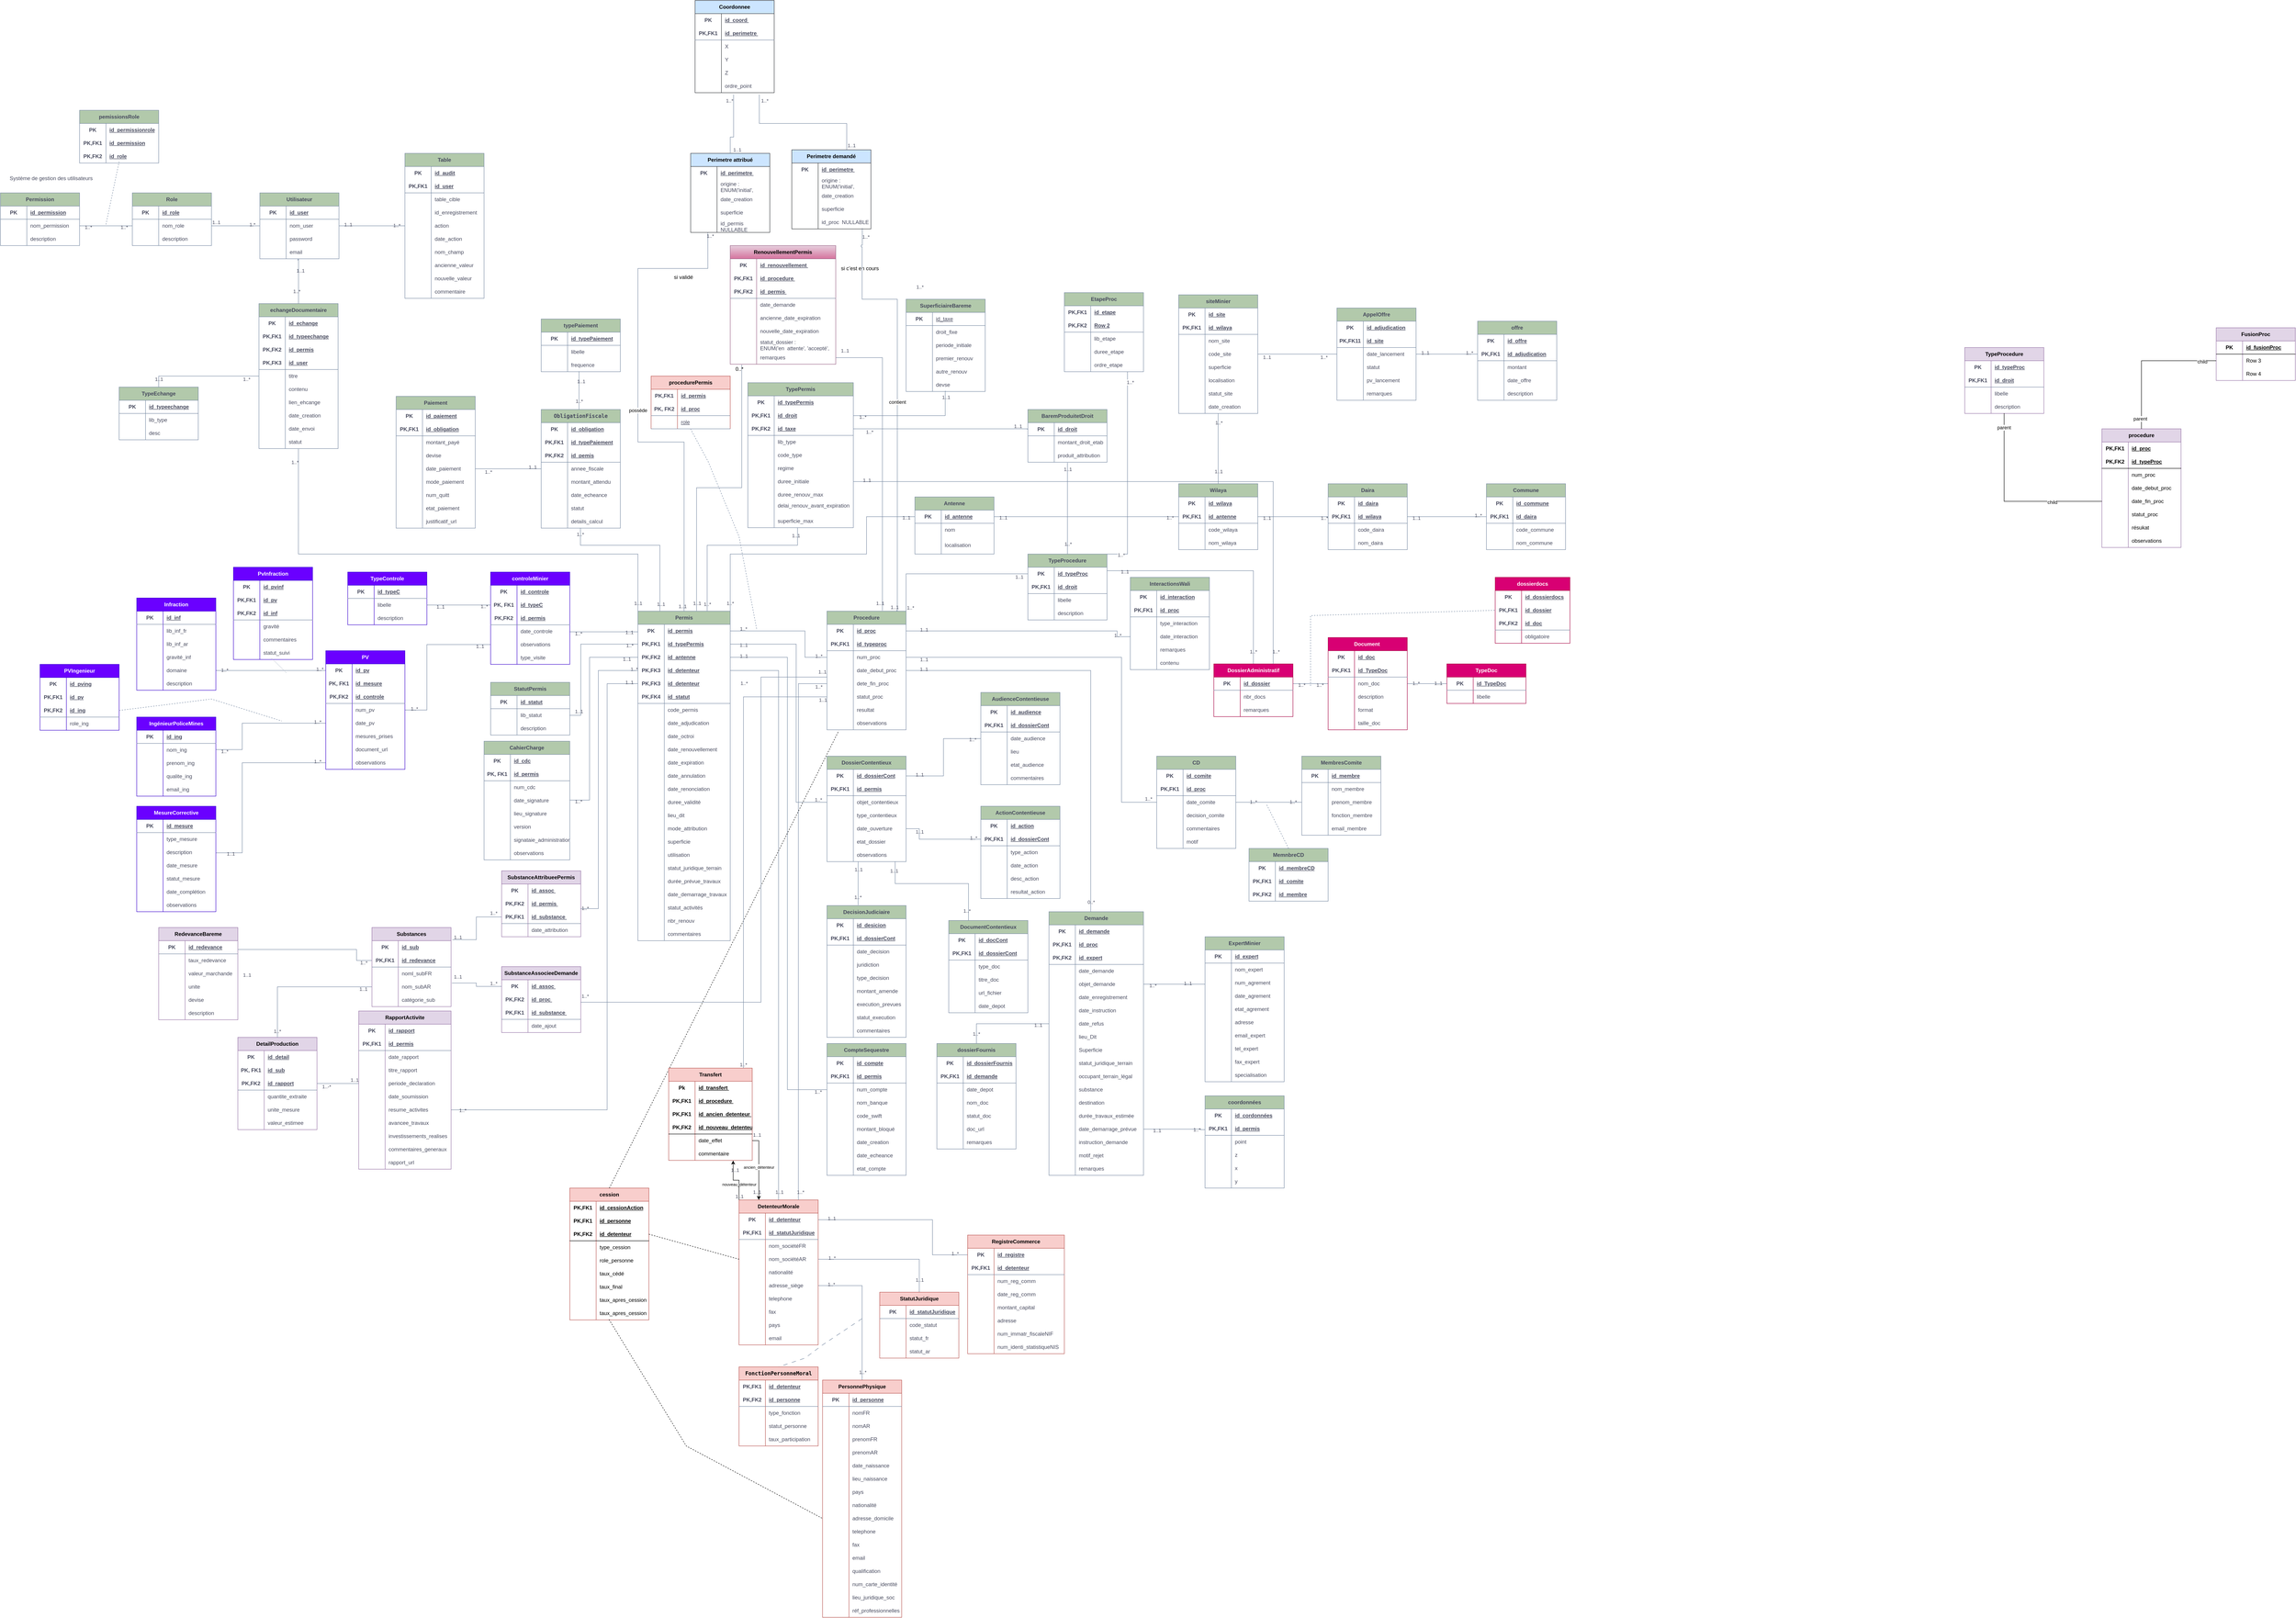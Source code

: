 <mxfile version="27.1.6">
  <diagram name="Page-1" id="E9pn-DlYV4lK0uRRN3Jz">
    <mxGraphModel dx="3691" dy="3411" grid="1" gridSize="10" guides="1" tooltips="1" connect="1" arrows="1" fold="1" page="1" pageScale="1" pageWidth="827" pageHeight="1169" math="0" shadow="0">
      <root>
        <mxCell id="0" />
        <mxCell id="1" parent="0" />
        <mxCell id="nTp4Ou-aMUgKBFG0PDqI-1" value="" style="endArrow=none;html=1;edgeStyle=orthogonalEdgeStyle;rounded=0;exitX=1;exitY=0;exitDx=0;exitDy=0;entryX=0;entryY=0.5;entryDx=0;entryDy=0;labelBackgroundColor=none;strokeColor=#788AA3;fontColor=default;" edge="1" parent="1" source="nTp4Ou-aMUgKBFG0PDqI-395" target="nTp4Ou-aMUgKBFG0PDqI-529">
          <mxGeometry relative="1" as="geometry">
            <mxPoint x="300" y="237" as="sourcePoint" />
            <mxPoint x="680" y="65" as="targetPoint" />
            <Array as="points">
              <mxPoint x="320" y="60" />
              <mxPoint x="630" y="60" />
              <mxPoint x="630" y="-25" />
            </Array>
          </mxGeometry>
        </mxCell>
        <mxCell id="nTp4Ou-aMUgKBFG0PDqI-2" value="1..*" style="edgeLabel;resizable=0;html=1;align=left;verticalAlign=bottom;labelBackgroundColor=none;fontColor=#46495D;" connectable="0" vertex="1" parent="nTp4Ou-aMUgKBFG0PDqI-1">
          <mxGeometry x="-1" relative="1" as="geometry">
            <mxPoint x="-10" y="-10" as="offset" />
          </mxGeometry>
        </mxCell>
        <mxCell id="nTp4Ou-aMUgKBFG0PDqI-3" value="1..1" style="edgeLabel;resizable=0;html=1;align=right;verticalAlign=bottom;labelBackgroundColor=none;fontColor=#46495D;" connectable="0" vertex="1" parent="nTp4Ou-aMUgKBFG0PDqI-1">
          <mxGeometry x="1" relative="1" as="geometry">
            <mxPoint x="-10" y="10" as="offset" />
          </mxGeometry>
        </mxCell>
        <mxCell id="nTp4Ou-aMUgKBFG0PDqI-4" value="" style="endArrow=none;html=1;edgeStyle=orthogonalEdgeStyle;rounded=0;exitX=0.75;exitY=0;exitDx=0;exitDy=0;entryX=0.471;entryY=1;entryDx=0;entryDy=0;labelBackgroundColor=none;strokeColor=#788AA3;fontColor=default;entryPerimeter=0;" edge="1" parent="1" source="nTp4Ou-aMUgKBFG0PDqI-395" target="nTp4Ou-aMUgKBFG0PDqI-515">
          <mxGeometry relative="1" as="geometry">
            <mxPoint x="260" y="198" as="sourcePoint" />
            <mxPoint x="503" y="24" as="targetPoint" />
            <Array as="points">
              <mxPoint x="268" y="40" />
              <mxPoint x="473" y="40" />
            </Array>
          </mxGeometry>
        </mxCell>
        <mxCell id="nTp4Ou-aMUgKBFG0PDqI-5" value="1..*" style="edgeLabel;resizable=0;html=1;align=left;verticalAlign=bottom;labelBackgroundColor=none;fontColor=#46495D;" connectable="0" vertex="1" parent="nTp4Ou-aMUgKBFG0PDqI-4">
          <mxGeometry x="-1" relative="1" as="geometry">
            <mxPoint x="-10" y="-8" as="offset" />
          </mxGeometry>
        </mxCell>
        <mxCell id="nTp4Ou-aMUgKBFG0PDqI-6" value="1..1" style="edgeLabel;resizable=0;html=1;align=right;verticalAlign=bottom;labelBackgroundColor=none;fontColor=#46495D;" connectable="0" vertex="1" parent="nTp4Ou-aMUgKBFG0PDqI-4">
          <mxGeometry x="1" relative="1" as="geometry">
            <mxPoint x="6" y="26" as="offset" />
          </mxGeometry>
        </mxCell>
        <mxCell id="nTp4Ou-aMUgKBFG0PDqI-7" value="" style="endArrow=none;html=1;edgeStyle=orthogonalEdgeStyle;rounded=0;entryX=1;entryY=0.5;entryDx=0;entryDy=0;exitX=0;exitY=0.5;exitDx=0;exitDy=0;labelBackgroundColor=none;strokeColor=#788AA3;fontColor=default;" edge="1" parent="1" source="nTp4Ou-aMUgKBFG0PDqI-411" target="nTp4Ou-aMUgKBFG0PDqI-189">
          <mxGeometry relative="1" as="geometry">
            <mxPoint x="140" y="445" as="sourcePoint" />
            <mxPoint x="-180" y="300" as="targetPoint" />
            <Array as="points">
              <mxPoint x="40" y="355" />
              <mxPoint x="40" y="1325" />
            </Array>
          </mxGeometry>
        </mxCell>
        <mxCell id="nTp4Ou-aMUgKBFG0PDqI-8" value="1..1" style="edgeLabel;resizable=0;html=1;align=left;verticalAlign=bottom;labelBackgroundColor=none;fontColor=#46495D;" connectable="0" vertex="1" parent="nTp4Ou-aMUgKBFG0PDqI-7">
          <mxGeometry x="-1" relative="1" as="geometry">
            <mxPoint x="90" y="-175" as="offset" />
          </mxGeometry>
        </mxCell>
        <mxCell id="nTp4Ou-aMUgKBFG0PDqI-9" value="1..*" style="edgeLabel;resizable=0;html=1;align=right;verticalAlign=bottom;labelBackgroundColor=none;fontColor=#46495D;" connectable="0" vertex="1" parent="nTp4Ou-aMUgKBFG0PDqI-7">
          <mxGeometry x="1" relative="1" as="geometry">
            <mxPoint x="35" y="9" as="offset" />
          </mxGeometry>
        </mxCell>
        <mxCell id="nTp4Ou-aMUgKBFG0PDqI-10" value="" style="endArrow=none;html=1;edgeStyle=orthogonalEdgeStyle;rounded=0;labelBackgroundColor=none;strokeColor=#788AA3;fontColor=default;exitX=1;exitY=0.5;exitDx=0;exitDy=0;entryX=0;entryY=0.5;entryDx=0;entryDy=0;" edge="1" parent="1" source="nTp4Ou-aMUgKBFG0PDqI-542" target="nTp4Ou-aMUgKBFG0PDqI-555">
          <mxGeometry relative="1" as="geometry">
            <mxPoint x="1440" y="70" as="sourcePoint" />
            <mxPoint x="1510" y="55" as="targetPoint" />
            <Array as="points" />
          </mxGeometry>
        </mxCell>
        <mxCell id="nTp4Ou-aMUgKBFG0PDqI-11" value="1..1" style="edgeLabel;resizable=0;html=1;align=left;verticalAlign=bottom;labelBackgroundColor=none;fontColor=#46495D;" connectable="0" vertex="1" parent="nTp4Ou-aMUgKBFG0PDqI-10">
          <mxGeometry x="-1" relative="1" as="geometry">
            <mxPoint x="10" y="11" as="offset" />
          </mxGeometry>
        </mxCell>
        <mxCell id="nTp4Ou-aMUgKBFG0PDqI-12" value="1..*" style="edgeLabel;resizable=0;html=1;align=right;verticalAlign=bottom;labelBackgroundColor=none;fontColor=#46495D;" connectable="0" vertex="1" parent="nTp4Ou-aMUgKBFG0PDqI-10">
          <mxGeometry x="1" relative="1" as="geometry">
            <mxPoint y="11" as="offset" />
          </mxGeometry>
        </mxCell>
        <mxCell id="nTp4Ou-aMUgKBFG0PDqI-13" value="" style="endArrow=none;html=1;edgeStyle=orthogonalEdgeStyle;rounded=0;labelBackgroundColor=none;strokeColor=#788AA3;fontColor=default;exitX=1;exitY=0.5;exitDx=0;exitDy=0;entryX=0;entryY=0.5;entryDx=0;entryDy=0;" edge="1" parent="1" source="nTp4Ou-aMUgKBFG0PDqI-555" target="nTp4Ou-aMUgKBFG0PDqI-568">
          <mxGeometry relative="1" as="geometry">
            <mxPoint x="1760" y="55" as="sourcePoint" />
            <mxPoint x="1850" y="60" as="targetPoint" />
            <Array as="points" />
          </mxGeometry>
        </mxCell>
        <mxCell id="nTp4Ou-aMUgKBFG0PDqI-14" value="1..1" style="edgeLabel;resizable=0;html=1;align=left;verticalAlign=bottom;labelBackgroundColor=none;fontColor=#46495D;" connectable="0" vertex="1" parent="nTp4Ou-aMUgKBFG0PDqI-13">
          <mxGeometry x="-1" relative="1" as="geometry">
            <mxPoint x="10" y="11" as="offset" />
          </mxGeometry>
        </mxCell>
        <mxCell id="nTp4Ou-aMUgKBFG0PDqI-15" value="1..*" style="edgeLabel;resizable=0;html=1;align=right;verticalAlign=bottom;labelBackgroundColor=none;fontColor=#46495D;" connectable="0" vertex="1" parent="nTp4Ou-aMUgKBFG0PDqI-13">
          <mxGeometry x="1" relative="1" as="geometry">
            <mxPoint x="-10" y="5" as="offset" />
          </mxGeometry>
        </mxCell>
        <mxCell id="nTp4Ou-aMUgKBFG0PDqI-16" value="" style="endArrow=none;html=1;edgeStyle=orthogonalEdgeStyle;rounded=0;entryX=1;entryY=0.5;entryDx=0;entryDy=0;labelBackgroundColor=none;strokeColor=#788AA3;fontColor=default;exitX=0.5;exitY=0;exitDx=0;exitDy=0;" edge="1" parent="1" source="nTp4Ou-aMUgKBFG0PDqI-863" target="nTp4Ou-aMUgKBFG0PDqI-408">
          <mxGeometry relative="1" as="geometry">
            <mxPoint x="1210" y="1340" as="sourcePoint" />
            <mxPoint x="1080" y="1233" as="targetPoint" />
            <Array as="points">
              <mxPoint x="430" y="325" />
            </Array>
          </mxGeometry>
        </mxCell>
        <mxCell id="nTp4Ou-aMUgKBFG0PDqI-17" value="1..1" style="edgeLabel;resizable=0;html=1;align=left;verticalAlign=bottom;labelBackgroundColor=none;fontColor=#46495D;" connectable="0" vertex="1" parent="nTp4Ou-aMUgKBFG0PDqI-16">
          <mxGeometry x="-1" relative="1" as="geometry">
            <mxPoint x="-9" y="-10" as="offset" />
          </mxGeometry>
        </mxCell>
        <mxCell id="nTp4Ou-aMUgKBFG0PDqI-18" value="1..*" style="edgeLabel;resizable=0;html=1;align=right;verticalAlign=bottom;labelBackgroundColor=none;fontColor=#46495D;" connectable="0" vertex="1" parent="nTp4Ou-aMUgKBFG0PDqI-16">
          <mxGeometry x="1" relative="1" as="geometry">
            <mxPoint x="40" y="7" as="offset" />
          </mxGeometry>
        </mxCell>
        <mxCell id="nTp4Ou-aMUgKBFG0PDqI-19" value="" style="endArrow=none;html=1;edgeStyle=orthogonalEdgeStyle;rounded=0;exitX=1;exitY=0.5;exitDx=0;exitDy=0;entryX=0;entryY=0.5;entryDx=0;entryDy=0;labelBackgroundColor=none;strokeColor=#788AA3;fontColor=default;" edge="1" parent="1" source="nTp4Ou-aMUgKBFG0PDqI-820" target="nTp4Ou-aMUgKBFG0PDqI-1169">
          <mxGeometry relative="1" as="geometry">
            <mxPoint x="220" y="198" as="sourcePoint" />
            <mxPoint x="211.04" y="-290" as="targetPoint" />
            <Array as="points">
              <mxPoint x="1390" y="1369" />
              <mxPoint x="1400" y="1370" />
            </Array>
          </mxGeometry>
        </mxCell>
        <mxCell id="nTp4Ou-aMUgKBFG0PDqI-20" value="1..1" style="edgeLabel;resizable=0;html=1;align=left;verticalAlign=bottom;labelBackgroundColor=none;fontColor=#46495D;" connectable="0" vertex="1" parent="nTp4Ou-aMUgKBFG0PDqI-19">
          <mxGeometry x="-1" relative="1" as="geometry">
            <mxPoint x="20" y="11" as="offset" />
          </mxGeometry>
        </mxCell>
        <mxCell id="nTp4Ou-aMUgKBFG0PDqI-21" value="1..*" style="edgeLabel;resizable=0;html=1;align=right;verticalAlign=bottom;labelBackgroundColor=none;fontColor=#46495D;" connectable="0" vertex="1" parent="nTp4Ou-aMUgKBFG0PDqI-19">
          <mxGeometry x="1" relative="1" as="geometry">
            <mxPoint x="-10" y="10" as="offset" />
          </mxGeometry>
        </mxCell>
        <mxCell id="nTp4Ou-aMUgKBFG0PDqI-22" value="" style="endArrow=none;html=1;edgeStyle=orthogonalEdgeStyle;rounded=0;labelBackgroundColor=none;strokeColor=#788AA3;fontColor=default;exitX=1;exitY=0.5;exitDx=0;exitDy=0;entryX=0;entryY=0.5;entryDx=0;entryDy=0;" edge="1" parent="1" source="nTp4Ou-aMUgKBFG0PDqI-635" target="nTp4Ou-aMUgKBFG0PDqI-651">
          <mxGeometry relative="1" as="geometry">
            <mxPoint x="1350" y="380" as="sourcePoint" />
            <mxPoint x="1440" y="399" as="targetPoint" />
            <Array as="points" />
          </mxGeometry>
        </mxCell>
        <mxCell id="nTp4Ou-aMUgKBFG0PDqI-23" value="1..*" style="edgeLabel;resizable=0;html=1;align=left;verticalAlign=bottom;labelBackgroundColor=none;fontColor=#46495D;" connectable="0" vertex="1" parent="nTp4Ou-aMUgKBFG0PDqI-22">
          <mxGeometry x="-1" relative="1" as="geometry">
            <mxPoint x="10" y="11" as="offset" />
          </mxGeometry>
        </mxCell>
        <mxCell id="nTp4Ou-aMUgKBFG0PDqI-24" value="1..*" style="edgeLabel;resizable=0;html=1;align=right;verticalAlign=bottom;labelBackgroundColor=none;fontColor=#46495D;" connectable="0" vertex="1" parent="nTp4Ou-aMUgKBFG0PDqI-22">
          <mxGeometry x="1" relative="1" as="geometry">
            <mxPoint x="-10" y="11" as="offset" />
          </mxGeometry>
        </mxCell>
        <mxCell id="nTp4Ou-aMUgKBFG0PDqI-25" value="" style="endArrow=none;html=1;edgeStyle=orthogonalEdgeStyle;rounded=0;labelBackgroundColor=none;strokeColor=#788AA3;fontColor=default;entryX=1;entryY=0.25;entryDx=0;entryDy=0;exitX=1;exitY=0;exitDx=0;exitDy=0;" edge="1" parent="1" source="nTp4Ou-aMUgKBFG0PDqI-634" target="nTp4Ou-aMUgKBFG0PDqI-596">
          <mxGeometry relative="1" as="geometry">
            <mxPoint x="1100" y="360" as="sourcePoint" />
            <mxPoint x="840" y="325" as="targetPoint" />
            <Array as="points">
              <mxPoint x="1510" y="310" />
              <mxPoint x="1510" y="98" />
              <mxPoint x="1177" y="98" />
            </Array>
          </mxGeometry>
        </mxCell>
        <mxCell id="nTp4Ou-aMUgKBFG0PDqI-26" value="1..*" style="edgeLabel;resizable=0;html=1;align=left;verticalAlign=bottom;labelBackgroundColor=none;fontColor=#46495D;" connectable="0" vertex="1" parent="nTp4Ou-aMUgKBFG0PDqI-25">
          <mxGeometry x="-1" relative="1" as="geometry">
            <mxPoint x="-100" y="-20" as="offset" />
          </mxGeometry>
        </mxCell>
        <mxCell id="nTp4Ou-aMUgKBFG0PDqI-27" value="1..1" style="edgeLabel;resizable=0;html=1;align=right;verticalAlign=bottom;labelBackgroundColor=none;fontColor=#46495D;" connectable="0" vertex="1" parent="nTp4Ou-aMUgKBFG0PDqI-25">
          <mxGeometry x="1" relative="1" as="geometry">
            <mxPoint x="50" y="11" as="offset" />
          </mxGeometry>
        </mxCell>
        <mxCell id="nTp4Ou-aMUgKBFG0PDqI-28" value="" style="endArrow=none;html=1;edgeStyle=orthogonalEdgeStyle;rounded=0;exitX=1;exitY=0.5;exitDx=0;exitDy=0;entryX=0;entryY=0.5;entryDx=0;entryDy=0;labelBackgroundColor=none;strokeColor=#788AA3;fontColor=default;" edge="1" parent="1" source="nTp4Ou-aMUgKBFG0PDqI-396" target="nTp4Ou-aMUgKBFG0PDqI-616">
          <mxGeometry relative="1" as="geometry">
            <mxPoint x="300" y="289" as="sourcePoint" />
            <mxPoint x="680" y="365" as="targetPoint" />
            <Array as="points">
              <mxPoint x="490" y="235" />
              <mxPoint x="490" y="295" />
            </Array>
          </mxGeometry>
        </mxCell>
        <mxCell id="nTp4Ou-aMUgKBFG0PDqI-29" value="1..*" style="edgeLabel;resizable=0;html=1;align=right;verticalAlign=bottom;labelBackgroundColor=none;fontColor=#46495D;" connectable="0" vertex="1" parent="nTp4Ou-aMUgKBFG0PDqI-28">
          <mxGeometry x="1" relative="1" as="geometry">
            <mxPoint x="-10" y="5" as="offset" />
          </mxGeometry>
        </mxCell>
        <mxCell id="nTp4Ou-aMUgKBFG0PDqI-30" value="1..*" style="edgeLabel;html=1;align=center;verticalAlign=middle;resizable=0;points=[];strokeColor=#788AA3;fontColor=#46495D;fillColor=#B2C9AB;labelBackgroundColor=none;" connectable="0" vertex="1" parent="nTp4Ou-aMUgKBFG0PDqI-28">
          <mxGeometry x="-0.571" relative="1" as="geometry">
            <mxPoint x="-30" y="-5" as="offset" />
          </mxGeometry>
        </mxCell>
        <mxCell id="nTp4Ou-aMUgKBFG0PDqI-31" value="" style="endArrow=none;html=1;edgeStyle=orthogonalEdgeStyle;rounded=0;labelBackgroundColor=none;strokeColor=#788AA3;fontColor=default;exitX=1;exitY=0.5;exitDx=0;exitDy=0;entryX=0;entryY=0.5;entryDx=0;entryDy=0;" edge="1" parent="1" source="nTp4Ou-aMUgKBFG0PDqI-529" target="nTp4Ou-aMUgKBFG0PDqI-542">
          <mxGeometry relative="1" as="geometry">
            <mxPoint x="840" y="65" as="sourcePoint" />
            <mxPoint x="1170" y="20" as="targetPoint" />
            <Array as="points">
              <mxPoint x="1340" y="-25" />
            </Array>
          </mxGeometry>
        </mxCell>
        <mxCell id="nTp4Ou-aMUgKBFG0PDqI-32" value="1..1" style="edgeLabel;resizable=0;html=1;align=left;verticalAlign=bottom;labelBackgroundColor=none;fontColor=#46495D;" connectable="0" vertex="1" parent="nTp4Ou-aMUgKBFG0PDqI-31">
          <mxGeometry x="-1" relative="1" as="geometry">
            <mxPoint x="10" y="10" as="offset" />
          </mxGeometry>
        </mxCell>
        <mxCell id="nTp4Ou-aMUgKBFG0PDqI-33" value="1..*" style="edgeLabel;resizable=0;html=1;align=right;verticalAlign=bottom;labelBackgroundColor=none;fontColor=#46495D;" connectable="0" vertex="1" parent="nTp4Ou-aMUgKBFG0PDqI-31">
          <mxGeometry x="1" relative="1" as="geometry">
            <mxPoint x="-11" y="10" as="offset" />
          </mxGeometry>
        </mxCell>
        <mxCell id="nTp4Ou-aMUgKBFG0PDqI-34" value="" style="endArrow=none;html=1;edgeStyle=orthogonalEdgeStyle;rounded=0;exitX=1;exitY=0;exitDx=0;exitDy=0;labelBackgroundColor=none;strokeColor=#788AA3;fontColor=default;entryX=0;entryY=0.5;entryDx=0;entryDy=0;" edge="1" parent="1" source="nTp4Ou-aMUgKBFG0PDqI-609" target="nTp4Ou-aMUgKBFG0PDqI-597">
          <mxGeometry relative="1" as="geometry">
            <mxPoint x="760" y="248" as="sourcePoint" />
            <mxPoint x="950" y="210" as="targetPoint" />
            <Array as="points">
              <mxPoint x="720" y="105" />
            </Array>
          </mxGeometry>
        </mxCell>
        <mxCell id="nTp4Ou-aMUgKBFG0PDqI-35" value="1..*" style="edgeLabel;resizable=0;html=1;align=left;verticalAlign=bottom;labelBackgroundColor=none;fontColor=#46495D;" connectable="0" vertex="1" parent="nTp4Ou-aMUgKBFG0PDqI-34">
          <mxGeometry x="-1" relative="1" as="geometry">
            <mxPoint as="offset" />
          </mxGeometry>
        </mxCell>
        <mxCell id="nTp4Ou-aMUgKBFG0PDqI-36" value="1..1" style="edgeLabel;resizable=0;html=1;align=right;verticalAlign=bottom;labelBackgroundColor=none;fontColor=#46495D;" connectable="0" vertex="1" parent="nTp4Ou-aMUgKBFG0PDqI-34">
          <mxGeometry x="1" relative="1" as="geometry">
            <mxPoint x="-10" y="15" as="offset" />
          </mxGeometry>
        </mxCell>
        <mxCell id="nTp4Ou-aMUgKBFG0PDqI-37" value="" style="endArrow=none;html=1;edgeStyle=orthogonalEdgeStyle;rounded=0;exitX=0.5;exitY=0;exitDx=0;exitDy=0;entryX=1;entryY=0.5;entryDx=0;entryDy=0;labelBackgroundColor=none;strokeColor=#788AA3;fontColor=default;" edge="1" parent="1" source="nTp4Ou-aMUgKBFG0PDqI-774" target="nTp4Ou-aMUgKBFG0PDqI-619">
          <mxGeometry relative="1" as="geometry">
            <mxPoint x="1000" y="934" as="sourcePoint" />
            <mxPoint x="840" y="391" as="targetPoint" />
            <Array as="points">
              <mxPoint x="1140" y="874" />
              <mxPoint x="1140" y="325" />
            </Array>
          </mxGeometry>
        </mxCell>
        <mxCell id="nTp4Ou-aMUgKBFG0PDqI-38" value="0..*" style="edgeLabel;resizable=0;html=1;align=left;verticalAlign=bottom;labelBackgroundColor=none;fontColor=#46495D;" connectable="0" vertex="1" parent="nTp4Ou-aMUgKBFG0PDqI-37">
          <mxGeometry x="-1" relative="1" as="geometry">
            <mxPoint x="-22" y="-14" as="offset" />
          </mxGeometry>
        </mxCell>
        <mxCell id="nTp4Ou-aMUgKBFG0PDqI-39" value="1..1" style="edgeLabel;resizable=0;html=1;align=right;verticalAlign=bottom;labelBackgroundColor=none;fontColor=#46495D;" connectable="0" vertex="1" parent="nTp4Ou-aMUgKBFG0PDqI-37">
          <mxGeometry x="1" relative="1" as="geometry">
            <mxPoint x="50" y="5" as="offset" />
          </mxGeometry>
        </mxCell>
        <mxCell id="nTp4Ou-aMUgKBFG0PDqI-40" value="" style="endArrow=none;html=1;edgeStyle=orthogonalEdgeStyle;rounded=0;entryX=0;entryY=0.5;entryDx=0;entryDy=0;labelBackgroundColor=none;strokeColor=#788AA3;fontColor=default;exitX=1;exitY=0.5;exitDx=0;exitDy=0;" edge="1" parent="1" source="nTp4Ou-aMUgKBFG0PDqI-494" target="nTp4Ou-aMUgKBFG0PDqI-519">
          <mxGeometry relative="1" as="geometry">
            <mxPoint x="750" y="-138" as="sourcePoint" />
            <mxPoint x="1000" y="-156" as="targetPoint" />
            <Array as="points">
              <mxPoint x="996" y="-225" />
              <mxPoint x="1020" y="-224" />
            </Array>
          </mxGeometry>
        </mxCell>
        <mxCell id="nTp4Ou-aMUgKBFG0PDqI-41" value="1..*" style="edgeLabel;resizable=0;html=1;align=left;verticalAlign=bottom;labelBackgroundColor=none;fontColor=#46495D;" connectable="0" vertex="1" parent="nTp4Ou-aMUgKBFG0PDqI-40">
          <mxGeometry x="-1" relative="1" as="geometry">
            <mxPoint x="27" y="15" as="offset" />
          </mxGeometry>
        </mxCell>
        <mxCell id="nTp4Ou-aMUgKBFG0PDqI-42" value="1..1" style="edgeLabel;resizable=0;html=1;align=right;verticalAlign=bottom;labelBackgroundColor=none;fontColor=#46495D;" connectable="0" vertex="1" parent="nTp4Ou-aMUgKBFG0PDqI-40">
          <mxGeometry x="1" relative="1" as="geometry">
            <mxPoint x="-13" y="1" as="offset" />
          </mxGeometry>
        </mxCell>
        <mxCell id="nTp4Ou-aMUgKBFG0PDqI-43" value="" style="endArrow=none;html=1;edgeStyle=orthogonalEdgeStyle;rounded=0;exitX=0.5;exitY=1.033;exitDx=0;exitDy=0;labelBackgroundColor=none;strokeColor=#788AA3;fontColor=default;exitPerimeter=0;entryX=0.5;entryY=0;entryDx=0;entryDy=0;" edge="1" parent="1" source="nTp4Ou-aMUgKBFG0PDqI-525" target="nTp4Ou-aMUgKBFG0PDqI-596">
          <mxGeometry relative="1" as="geometry">
            <mxPoint x="1080" y="-68" as="sourcePoint" />
            <mxPoint x="1080" y="120" as="targetPoint" />
            <Array as="points">
              <mxPoint x="1087" y="-110" />
              <mxPoint x="1087" y="-110" />
            </Array>
          </mxGeometry>
        </mxCell>
        <mxCell id="nTp4Ou-aMUgKBFG0PDqI-44" value="1..1" style="edgeLabel;resizable=0;html=1;align=left;verticalAlign=bottom;labelBackgroundColor=none;fontColor=#46495D;" connectable="0" vertex="1" parent="nTp4Ou-aMUgKBFG0PDqI-43">
          <mxGeometry x="-1" relative="1" as="geometry">
            <mxPoint x="-10" y="24" as="offset" />
          </mxGeometry>
        </mxCell>
        <mxCell id="nTp4Ou-aMUgKBFG0PDqI-45" value="1..*" style="edgeLabel;resizable=0;html=1;align=right;verticalAlign=bottom;labelBackgroundColor=none;fontColor=#46495D;" connectable="0" vertex="1" parent="nTp4Ou-aMUgKBFG0PDqI-43">
          <mxGeometry x="1" relative="1" as="geometry">
            <mxPoint x="10" y="-14" as="offset" />
          </mxGeometry>
        </mxCell>
        <mxCell id="nTp4Ou-aMUgKBFG0PDqI-46" value="" style="endArrow=none;html=1;edgeStyle=orthogonalEdgeStyle;rounded=0;exitX=0.478;exitY=0.967;exitDx=0;exitDy=0;labelBackgroundColor=none;strokeColor=#788AA3;fontColor=default;exitPerimeter=0;entryX=0.5;entryY=0;entryDx=0;entryDy=0;" edge="1" parent="1" source="nTp4Ou-aMUgKBFG0PDqI-363" target="nTp4Ou-aMUgKBFG0PDqI-1226">
          <mxGeometry relative="1" as="geometry">
            <mxPoint x="-230" y="-95" as="sourcePoint" />
            <mxPoint x="40" y="-340" as="targetPoint" />
            <Array as="points">
              <mxPoint x="-24" y="-269" />
            </Array>
          </mxGeometry>
        </mxCell>
        <mxCell id="nTp4Ou-aMUgKBFG0PDqI-47" value="1..1" style="edgeLabel;resizable=0;html=1;align=left;verticalAlign=bottom;labelBackgroundColor=none;fontColor=#46495D;" connectable="0" vertex="1" parent="nTp4Ou-aMUgKBFG0PDqI-46">
          <mxGeometry x="-1" relative="1" as="geometry">
            <mxPoint x="-6" y="31" as="offset" />
          </mxGeometry>
        </mxCell>
        <mxCell id="nTp4Ou-aMUgKBFG0PDqI-48" value="1..*" style="edgeLabel;resizable=0;html=1;align=right;verticalAlign=bottom;labelBackgroundColor=none;fontColor=#46495D;" connectable="0" vertex="1" parent="nTp4Ou-aMUgKBFG0PDqI-46">
          <mxGeometry x="1" relative="1" as="geometry">
            <mxPoint x="5" y="-11" as="offset" />
          </mxGeometry>
        </mxCell>
        <mxCell id="nTp4Ou-aMUgKBFG0PDqI-49" value="" style="endArrow=none;html=1;edgeStyle=orthogonalEdgeStyle;rounded=0;exitX=0.496;exitY=0.976;exitDx=0;exitDy=0;entryX=0.25;entryY=0;entryDx=0;entryDy=0;labelBackgroundColor=none;strokeColor=#788AA3;fontColor=default;exitPerimeter=0;" edge="1" parent="1" source="nTp4Ou-aMUgKBFG0PDqI-1248" target="nTp4Ou-aMUgKBFG0PDqI-395">
          <mxGeometry relative="1" as="geometry">
            <mxPoint x="-40" y="26" as="sourcePoint" />
            <mxPoint x="180" y="198" as="targetPoint" />
            <Array as="points">
              <mxPoint x="-21" y="40" />
              <mxPoint x="160" y="40" />
              <mxPoint x="160" y="190" />
            </Array>
          </mxGeometry>
        </mxCell>
        <mxCell id="nTp4Ou-aMUgKBFG0PDqI-50" value="1..*" style="edgeLabel;resizable=0;html=1;align=left;verticalAlign=bottom;labelBackgroundColor=none;fontColor=#46495D;" connectable="0" vertex="1" parent="nTp4Ou-aMUgKBFG0PDqI-49">
          <mxGeometry x="-1" relative="1" as="geometry">
            <mxPoint x="-10" y="23" as="offset" />
          </mxGeometry>
        </mxCell>
        <mxCell id="nTp4Ou-aMUgKBFG0PDqI-51" value="1..1" style="edgeLabel;resizable=0;html=1;align=right;verticalAlign=bottom;labelBackgroundColor=none;fontColor=#46495D;" connectable="0" vertex="1" parent="nTp4Ou-aMUgKBFG0PDqI-49">
          <mxGeometry x="1" relative="1" as="geometry">
            <mxPoint x="10" y="-8" as="offset" />
          </mxGeometry>
        </mxCell>
        <mxCell id="nTp4Ou-aMUgKBFG0PDqI-52" value="" style="endArrow=none;html=1;edgeStyle=orthogonalEdgeStyle;rounded=0;entryX=0;entryY=0.5;entryDx=0;entryDy=0;labelBackgroundColor=none;strokeColor=#788AA3;fontColor=default;exitX=1;exitY=0.5;exitDx=0;exitDy=0;" edge="1" parent="1" source="nTp4Ou-aMUgKBFG0PDqI-347" target="nTp4Ou-aMUgKBFG0PDqI-396">
          <mxGeometry relative="1" as="geometry">
            <mxPoint x="-30" y="230" as="sourcePoint" />
            <mxPoint x="140" y="237" as="targetPoint" />
            <Array as="points">
              <mxPoint x="-45" y="237" />
              <mxPoint x="110" y="237" />
            </Array>
          </mxGeometry>
        </mxCell>
        <mxCell id="nTp4Ou-aMUgKBFG0PDqI-53" value="1..*" style="edgeLabel;resizable=0;html=1;align=left;verticalAlign=bottom;labelBackgroundColor=none;fontColor=#46495D;" connectable="0" vertex="1" parent="nTp4Ou-aMUgKBFG0PDqI-52">
          <mxGeometry x="-1" relative="1" as="geometry">
            <mxPoint x="10" y="13" as="offset" />
          </mxGeometry>
        </mxCell>
        <mxCell id="nTp4Ou-aMUgKBFG0PDqI-54" value="1..1" style="edgeLabel;resizable=0;html=1;align=right;verticalAlign=bottom;labelBackgroundColor=none;fontColor=#46495D;" connectable="0" vertex="1" parent="nTp4Ou-aMUgKBFG0PDqI-52">
          <mxGeometry x="1" relative="1" as="geometry">
            <mxPoint x="-10" y="11" as="offset" />
          </mxGeometry>
        </mxCell>
        <mxCell id="nTp4Ou-aMUgKBFG0PDqI-55" value="" style="endArrow=none;html=1;edgeStyle=orthogonalEdgeStyle;rounded=0;exitX=1;exitY=0.5;exitDx=0;exitDy=0;entryX=0;entryY=0.5;entryDx=0;entryDy=0;labelBackgroundColor=none;strokeColor=#788AA3;fontColor=default;" edge="1" parent="1" source="nTp4Ou-aMUgKBFG0PDqI-249">
          <mxGeometry relative="1" as="geometry">
            <mxPoint x="-40" y="391" as="sourcePoint" />
            <mxPoint x="110" y="265" as="targetPoint" />
            <Array as="points">
              <mxPoint x="-20" y="427" />
              <mxPoint x="-20" y="265" />
            </Array>
          </mxGeometry>
        </mxCell>
        <mxCell id="nTp4Ou-aMUgKBFG0PDqI-56" value="1..1" style="edgeLabel;resizable=0;html=1;align=left;verticalAlign=bottom;labelBackgroundColor=none;fontColor=#46495D;" connectable="0" vertex="1" parent="nTp4Ou-aMUgKBFG0PDqI-55">
          <mxGeometry x="-1" relative="1" as="geometry">
            <mxPoint x="10" y="-1" as="offset" />
          </mxGeometry>
        </mxCell>
        <mxCell id="nTp4Ou-aMUgKBFG0PDqI-57" value="1..*" style="edgeLabel;resizable=0;html=1;align=right;verticalAlign=bottom;labelBackgroundColor=none;fontColor=#46495D;" connectable="0" vertex="1" parent="nTp4Ou-aMUgKBFG0PDqI-55">
          <mxGeometry x="1" relative="1" as="geometry">
            <mxPoint x="-10" y="11" as="offset" />
          </mxGeometry>
        </mxCell>
        <mxCell id="nTp4Ou-aMUgKBFG0PDqI-58" value="" style="endArrow=none;html=1;edgeStyle=orthogonalEdgeStyle;rounded=0;strokeColor=#788AA3;fontColor=default;exitX=1;exitY=0.5;exitDx=0;exitDy=0;entryX=0;entryY=0.5;entryDx=0;entryDy=0;labelBackgroundColor=none;" edge="1" parent="1" source="nTp4Ou-aMUgKBFG0PDqI-1370" target="nTp4Ou-aMUgKBFG0PDqI-1357">
          <mxGeometry relative="1" as="geometry">
            <mxPoint x="-850" y="-687" as="sourcePoint" />
            <mxPoint x="-743" y="-681" as="targetPoint" />
          </mxGeometry>
        </mxCell>
        <mxCell id="nTp4Ou-aMUgKBFG0PDqI-59" value="1..1" style="edgeLabel;resizable=0;html=1;align=left;verticalAlign=bottom;strokeColor=#788AA3;fontColor=#46495D;fillColor=#B2C9AB;labelBackgroundColor=none;" connectable="0" vertex="1" parent="nTp4Ou-aMUgKBFG0PDqI-58">
          <mxGeometry x="-1" relative="1" as="geometry" />
        </mxCell>
        <mxCell id="nTp4Ou-aMUgKBFG0PDqI-60" value="1.*" style="edgeLabel;resizable=0;html=1;align=right;verticalAlign=bottom;strokeColor=#788AA3;fontColor=#46495D;fillColor=#B2C9AB;labelBackgroundColor=none;" connectable="0" vertex="1" parent="nTp4Ou-aMUgKBFG0PDqI-58">
          <mxGeometry x="1" relative="1" as="geometry">
            <mxPoint x="-10" y="5" as="offset" />
          </mxGeometry>
        </mxCell>
        <mxCell id="nTp4Ou-aMUgKBFG0PDqI-61" value="" style="endArrow=none;html=1;edgeStyle=orthogonalEdgeStyle;rounded=0;strokeColor=#788AA3;fontColor=default;exitX=1;exitY=0.5;exitDx=0;exitDy=0;entryX=0;entryY=0.5;entryDx=0;entryDy=0;labelBackgroundColor=none;" edge="1" parent="1" source="nTp4Ou-aMUgKBFG0PDqI-1380" target="nTp4Ou-aMUgKBFG0PDqI-1370">
          <mxGeometry relative="1" as="geometry">
            <mxPoint x="-1150" y="-685" as="sourcePoint" />
            <mxPoint x="-1010" y="-687" as="targetPoint" />
          </mxGeometry>
        </mxCell>
        <mxCell id="nTp4Ou-aMUgKBFG0PDqI-62" value="1..*" style="edgeLabel;resizable=0;html=1;align=left;verticalAlign=bottom;strokeColor=#788AA3;fontColor=#46495D;fillColor=#B2C9AB;labelBackgroundColor=none;" connectable="0" vertex="1" parent="nTp4Ou-aMUgKBFG0PDqI-61">
          <mxGeometry x="-1" relative="1" as="geometry">
            <mxPoint x="10" y="11" as="offset" />
          </mxGeometry>
        </mxCell>
        <mxCell id="nTp4Ou-aMUgKBFG0PDqI-63" value="1..*" style="edgeLabel;resizable=0;html=1;align=right;verticalAlign=bottom;strokeColor=#788AA3;fontColor=#46495D;fillColor=#B2C9AB;labelBackgroundColor=none;" connectable="0" vertex="1" parent="nTp4Ou-aMUgKBFG0PDqI-61">
          <mxGeometry x="1" relative="1" as="geometry">
            <mxPoint x="-10" y="11" as="offset" />
          </mxGeometry>
        </mxCell>
        <mxCell id="nTp4Ou-aMUgKBFG0PDqI-64" value="" style="endArrow=none;html=1;edgeStyle=orthogonalEdgeStyle;rounded=0;strokeColor=#788AA3;fontColor=default;exitX=1;exitY=0.5;exitDx=0;exitDy=0;entryX=0;entryY=0.5;entryDx=0;entryDy=0;labelBackgroundColor=none;" edge="1" parent="1" source="nTp4Ou-aMUgKBFG0PDqI-1357" target="nTp4Ou-aMUgKBFG0PDqI-1410">
          <mxGeometry relative="1" as="geometry">
            <mxPoint x="-583" y="-681" as="sourcePoint" />
            <mxPoint x="-350" y="-685" as="targetPoint" />
          </mxGeometry>
        </mxCell>
        <mxCell id="nTp4Ou-aMUgKBFG0PDqI-65" value="1..1" style="edgeLabel;resizable=0;html=1;align=left;verticalAlign=bottom;strokeColor=#788AA3;fontColor=#46495D;fillColor=#B2C9AB;labelBackgroundColor=none;" connectable="0" vertex="1" parent="nTp4Ou-aMUgKBFG0PDqI-64">
          <mxGeometry x="-1" relative="1" as="geometry">
            <mxPoint x="10" y="5" as="offset" />
          </mxGeometry>
        </mxCell>
        <mxCell id="nTp4Ou-aMUgKBFG0PDqI-66" value="1..*" style="edgeLabel;resizable=0;html=1;align=right;verticalAlign=bottom;strokeColor=#788AA3;fontColor=#46495D;fillColor=#B2C9AB;labelBackgroundColor=none;" connectable="0" vertex="1" parent="nTp4Ou-aMUgKBFG0PDqI-64">
          <mxGeometry x="1" relative="1" as="geometry">
            <mxPoint x="-10" y="7" as="offset" />
          </mxGeometry>
        </mxCell>
        <mxCell id="nTp4Ou-aMUgKBFG0PDqI-67" value="Système de gestion des utilisateurs" style="text;html=1;align=center;verticalAlign=middle;resizable=0;points=[];autosize=1;strokeColor=none;fillColor=none;fontColor=#46495D;labelBackgroundColor=none;" vertex="1" parent="1">
          <mxGeometry x="-1330" y="-810" width="210" height="30" as="geometry" />
        </mxCell>
        <mxCell id="nTp4Ou-aMUgKBFG0PDqI-68" value="" style="endArrow=none;html=1;edgeStyle=orthogonalEdgeStyle;rounded=0;strokeColor=#788AA3;fontColor=default;exitX=1;exitY=0.5;exitDx=0;exitDy=0;entryX=0;entryY=0.5;entryDx=0;entryDy=0;labelBackgroundColor=none;" edge="1" parent="1" source="nTp4Ou-aMUgKBFG0PDqI-306" target="nTp4Ou-aMUgKBFG0PDqI-313">
          <mxGeometry relative="1" as="geometry">
            <mxPoint x="-630" y="171" as="sourcePoint" />
            <mxPoint x="-215" y="149" as="targetPoint" />
            <Array as="points" />
          </mxGeometry>
        </mxCell>
        <mxCell id="nTp4Ou-aMUgKBFG0PDqI-69" value="1..*" style="edgeLabel;resizable=0;html=1;align=left;verticalAlign=bottom;strokeColor=#788AA3;fontColor=#46495D;fillColor=#B2C9AB;labelBackgroundColor=none;" connectable="0" vertex="1" parent="nTp4Ou-aMUgKBFG0PDqI-68">
          <mxGeometry x="-1" relative="1" as="geometry">
            <mxPoint x="10" y="7" as="offset" />
          </mxGeometry>
        </mxCell>
        <mxCell id="nTp4Ou-aMUgKBFG0PDqI-70" value="1..*" style="edgeLabel;resizable=0;html=1;align=right;verticalAlign=bottom;strokeColor=#788AA3;fontColor=#46495D;fillColor=#B2C9AB;labelBackgroundColor=none;" connectable="0" vertex="1" parent="nTp4Ou-aMUgKBFG0PDqI-68">
          <mxGeometry x="1" relative="1" as="geometry">
            <mxPoint x="-5" y="5" as="offset" />
          </mxGeometry>
        </mxCell>
        <mxCell id="nTp4Ou-aMUgKBFG0PDqI-71" value="" style="endArrow=none;html=1;edgeStyle=orthogonalEdgeStyle;rounded=0;strokeColor=#788AA3;fontColor=default;entryX=0;entryY=0.5;entryDx=0;entryDy=0;labelBackgroundColor=none;exitX=1;exitY=0.5;exitDx=0;exitDy=0;" edge="1" parent="1" source="nTp4Ou-aMUgKBFG0PDqI-864" target="nTp4Ou-aMUgKBFG0PDqI-895">
          <mxGeometry relative="1" as="geometry">
            <mxPoint x="1440" y="1410" as="sourcePoint" />
            <mxPoint x="1560" y="1181" as="targetPoint" />
            <Array as="points">
              <mxPoint x="780" y="1575" />
              <mxPoint x="780" y="1655" />
            </Array>
          </mxGeometry>
        </mxCell>
        <mxCell id="nTp4Ou-aMUgKBFG0PDqI-72" value="1..1" style="edgeLabel;resizable=0;html=1;align=left;verticalAlign=bottom;strokeColor=#788AA3;fontColor=#46495D;fillColor=#B2C9AB;labelBackgroundColor=none;" connectable="0" vertex="1" parent="nTp4Ou-aMUgKBFG0PDqI-71">
          <mxGeometry x="-1" relative="1" as="geometry">
            <mxPoint x="20" y="5" as="offset" />
          </mxGeometry>
        </mxCell>
        <mxCell id="nTp4Ou-aMUgKBFG0PDqI-73" value="1..*" style="edgeLabel;resizable=0;html=1;align=right;verticalAlign=bottom;strokeColor=#788AA3;fontColor=#46495D;fillColor=#B2C9AB;labelBackgroundColor=none;" connectable="0" vertex="1" parent="nTp4Ou-aMUgKBFG0PDqI-71">
          <mxGeometry x="1" relative="1" as="geometry">
            <mxPoint x="-20" y="5" as="offset" />
          </mxGeometry>
        </mxCell>
        <mxCell id="nTp4Ou-aMUgKBFG0PDqI-74" value="" style="endArrow=none;html=1;edgeStyle=orthogonalEdgeStyle;rounded=0;strokeColor=#788AA3;fontColor=default;exitX=0.5;exitY=0;exitDx=0;exitDy=0;labelBackgroundColor=none;entryX=1;entryY=0.5;entryDx=0;entryDy=0;" edge="1" parent="1" source="nTp4Ou-aMUgKBFG0PDqI-947" target="nTp4Ou-aMUgKBFG0PDqI-873">
          <mxGeometry relative="1" as="geometry">
            <mxPoint x="1420" y="1760" as="sourcePoint" />
            <mxPoint x="1330" y="1549" as="targetPoint" />
            <Array as="points" />
          </mxGeometry>
        </mxCell>
        <mxCell id="nTp4Ou-aMUgKBFG0PDqI-75" value="1..1" style="edgeLabel;resizable=0;html=1;align=left;verticalAlign=bottom;strokeColor=#788AA3;fontColor=#46495D;fillColor=#B2C9AB;labelBackgroundColor=none;" connectable="0" vertex="1" parent="nTp4Ou-aMUgKBFG0PDqI-74">
          <mxGeometry x="-1" relative="1" as="geometry">
            <mxPoint x="-10" y="-20" as="offset" />
          </mxGeometry>
        </mxCell>
        <mxCell id="nTp4Ou-aMUgKBFG0PDqI-76" value="1..*" style="edgeLabel;resizable=0;html=1;align=right;verticalAlign=bottom;strokeColor=#788AA3;fontColor=#46495D;fillColor=#B2C9AB;labelBackgroundColor=none;" connectable="0" vertex="1" parent="nTp4Ou-aMUgKBFG0PDqI-74">
          <mxGeometry x="1" relative="1" as="geometry">
            <mxPoint x="40" y="5" as="offset" />
          </mxGeometry>
        </mxCell>
        <mxCell id="nTp4Ou-aMUgKBFG0PDqI-77" value="" style="endArrow=none;html=1;edgeStyle=orthogonalEdgeStyle;rounded=0;strokeColor=#788AA3;fontColor=default;exitX=1;exitY=0.5;exitDx=0;exitDy=0;entryX=0;entryY=0.5;entryDx=0;entryDy=0;labelBackgroundColor=none;" edge="1" parent="1" source="nTp4Ou-aMUgKBFG0PDqI-651" target="nTp4Ou-aMUgKBFG0PDqI-664">
          <mxGeometry relative="1" as="geometry">
            <mxPoint x="1630" y="399" as="sourcePoint" />
            <mxPoint x="1750" y="399" as="targetPoint" />
          </mxGeometry>
        </mxCell>
        <mxCell id="nTp4Ou-aMUgKBFG0PDqI-78" value="1..*" style="edgeLabel;resizable=0;html=1;align=left;verticalAlign=bottom;strokeColor=#788AA3;fontColor=#46495D;fillColor=#B2C9AB;labelBackgroundColor=none;" connectable="0" vertex="1" parent="nTp4Ou-aMUgKBFG0PDqI-77">
          <mxGeometry x="-1" relative="1" as="geometry">
            <mxPoint x="10" y="7" as="offset" />
          </mxGeometry>
        </mxCell>
        <mxCell id="nTp4Ou-aMUgKBFG0PDqI-79" value="1..1" style="edgeLabel;resizable=0;html=1;align=right;verticalAlign=bottom;strokeColor=#788AA3;fontColor=#46495D;fillColor=#B2C9AB;labelBackgroundColor=none;" connectable="0" vertex="1" parent="nTp4Ou-aMUgKBFG0PDqI-77">
          <mxGeometry x="1" relative="1" as="geometry">
            <mxPoint x="-10" y="7" as="offset" />
          </mxGeometry>
        </mxCell>
        <mxCell id="nTp4Ou-aMUgKBFG0PDqI-80" value="" style="endArrow=none;html=1;edgeStyle=orthogonalEdgeStyle;rounded=0;strokeColor=#788AA3;fontColor=default;exitX=0;exitY=0.5;exitDx=0;exitDy=0;labelBackgroundColor=none;entryX=1;entryY=0.5;entryDx=0;entryDy=0;" edge="1" parent="1" source="nTp4Ou-aMUgKBFG0PDqI-926" target="nTp4Ou-aMUgKBFG0PDqI-399">
          <mxGeometry relative="1" as="geometry">
            <mxPoint x="1550" y="1477" as="sourcePoint" />
            <mxPoint x="1350" y="1500" as="targetPoint" />
            <Array as="points">
              <mxPoint x="450" y="1279" />
              <mxPoint x="450" y="295" />
              <mxPoint x="320" y="295" />
            </Array>
          </mxGeometry>
        </mxCell>
        <mxCell id="nTp4Ou-aMUgKBFG0PDqI-81" value="1..*" style="edgeLabel;resizable=0;html=1;align=left;verticalAlign=bottom;strokeColor=#788AA3;fontColor=#46495D;fillColor=#B2C9AB;labelBackgroundColor=none;" connectable="0" vertex="1" parent="nTp4Ou-aMUgKBFG0PDqI-80">
          <mxGeometry x="-1" relative="1" as="geometry">
            <mxPoint x="-30" y="13" as="offset" />
          </mxGeometry>
        </mxCell>
        <mxCell id="nTp4Ou-aMUgKBFG0PDqI-82" value="1..1" style="edgeLabel;resizable=0;html=1;align=right;verticalAlign=bottom;strokeColor=#788AA3;fontColor=#46495D;fillColor=#B2C9AB;labelBackgroundColor=none;" connectable="0" vertex="1" parent="nTp4Ou-aMUgKBFG0PDqI-80">
          <mxGeometry x="1" relative="1" as="geometry">
            <mxPoint x="40" y="10" as="offset" />
          </mxGeometry>
        </mxCell>
        <mxCell id="nTp4Ou-aMUgKBFG0PDqI-83" value="" style="endArrow=none;html=1;edgeStyle=orthogonalEdgeStyle;rounded=0;strokeColor=#788AA3;fontColor=default;exitX=1;exitY=0.5;exitDx=0;exitDy=0;labelBackgroundColor=none;entryX=0;entryY=0.5;entryDx=0;entryDy=0;" edge="1" parent="1" source="nTp4Ou-aMUgKBFG0PDqI-230" target="nTp4Ou-aMUgKBFG0PDqI-402">
          <mxGeometry relative="1" as="geometry">
            <mxPoint x="-40" y="541" as="sourcePoint" />
            <mxPoint x="140" y="341" as="targetPoint" />
            <Array as="points">
              <mxPoint y="620" />
              <mxPoint y="295" />
            </Array>
          </mxGeometry>
        </mxCell>
        <mxCell id="nTp4Ou-aMUgKBFG0PDqI-84" value="1..*" style="edgeLabel;resizable=0;html=1;align=left;verticalAlign=bottom;strokeColor=#788AA3;fontColor=#46495D;fillColor=#B2C9AB;labelBackgroundColor=none;" connectable="0" vertex="1" parent="nTp4Ou-aMUgKBFG0PDqI-83">
          <mxGeometry x="-1" relative="1" as="geometry">
            <mxPoint x="10" y="10" as="offset" />
          </mxGeometry>
        </mxCell>
        <mxCell id="nTp4Ou-aMUgKBFG0PDqI-85" value="1..1" style="edgeLabel;resizable=0;html=1;align=right;verticalAlign=bottom;strokeColor=#788AA3;fontColor=#46495D;fillColor=#B2C9AB;labelBackgroundColor=none;" connectable="0" vertex="1" parent="nTp4Ou-aMUgKBFG0PDqI-83">
          <mxGeometry x="1" relative="1" as="geometry">
            <mxPoint x="-10" y="65" as="offset" />
          </mxGeometry>
        </mxCell>
        <mxCell id="nTp4Ou-aMUgKBFG0PDqI-86" value="" style="endArrow=none;html=1;edgeStyle=orthogonalEdgeStyle;rounded=0;labelBackgroundColor=none;strokeColor=#788AA3;fontColor=default;exitX=1;exitY=0.5;exitDx=0;exitDy=0;entryX=0.5;entryY=0;entryDx=0;entryDy=0;" edge="1" parent="1" source="nTp4Ou-aMUgKBFG0PDqI-879" target="nTp4Ou-aMUgKBFG0PDqI-960">
          <mxGeometry relative="1" as="geometry">
            <mxPoint x="1110" y="1560" as="sourcePoint" />
            <mxPoint x="950" y="1600" as="targetPoint" />
            <Array as="points">
              <mxPoint x="620" y="1725" />
            </Array>
          </mxGeometry>
        </mxCell>
        <mxCell id="nTp4Ou-aMUgKBFG0PDqI-87" value="1..*" style="edgeLabel;resizable=0;html=1;align=left;verticalAlign=bottom;labelBackgroundColor=none;fontColor=#46495D;" connectable="0" vertex="1" parent="nTp4Ou-aMUgKBFG0PDqI-86">
          <mxGeometry x="-1" relative="1" as="geometry">
            <mxPoint x="20" y="5" as="offset" />
          </mxGeometry>
        </mxCell>
        <mxCell id="nTp4Ou-aMUgKBFG0PDqI-88" value="1..*" style="edgeLabel;resizable=0;html=1;align=right;verticalAlign=bottom;labelBackgroundColor=none;fontColor=#46495D;" connectable="0" vertex="1" parent="nTp4Ou-aMUgKBFG0PDqI-86">
          <mxGeometry x="1" relative="1" as="geometry">
            <mxPoint x="10" y="-10" as="offset" />
          </mxGeometry>
        </mxCell>
        <mxCell id="nTp4Ou-aMUgKBFG0PDqI-89" value="" style="endArrow=none;html=1;edgeStyle=orthogonalEdgeStyle;rounded=0;strokeColor=#788AA3;fontColor=default;exitX=1;exitY=0.5;exitDx=0;exitDy=0;labelBackgroundColor=none;entryX=0;entryY=0.5;entryDx=0;entryDy=0;" edge="1" parent="1" source="nTp4Ou-aMUgKBFG0PDqI-610" target="nTp4Ou-aMUgKBFG0PDqI-587">
          <mxGeometry relative="1" as="geometry">
            <mxPoint x="840" y="287" as="sourcePoint" />
            <mxPoint x="1250" y="280" as="targetPoint" />
            <Array as="points">
              <mxPoint x="1200" y="235" />
              <mxPoint x="1200" y="248" />
            </Array>
          </mxGeometry>
        </mxCell>
        <mxCell id="nTp4Ou-aMUgKBFG0PDqI-90" value="1..1" style="edgeLabel;resizable=0;html=1;align=left;verticalAlign=bottom;strokeColor=#788AA3;fontColor=#46495D;fillColor=#B2C9AB;labelBackgroundColor=none;" connectable="0" vertex="1" parent="nTp4Ou-aMUgKBFG0PDqI-89">
          <mxGeometry x="-1" relative="1" as="geometry">
            <mxPoint x="30" y="5" as="offset" />
          </mxGeometry>
        </mxCell>
        <mxCell id="nTp4Ou-aMUgKBFG0PDqI-91" value="1..*" style="edgeLabel;resizable=0;html=1;align=right;verticalAlign=bottom;strokeColor=#788AA3;fontColor=#46495D;fillColor=#B2C9AB;labelBackgroundColor=none;" connectable="0" vertex="1" parent="nTp4Ou-aMUgKBFG0PDqI-89">
          <mxGeometry x="1" relative="1" as="geometry">
            <mxPoint x="-20" y="5" as="offset" />
          </mxGeometry>
        </mxCell>
        <mxCell id="nTp4Ou-aMUgKBFG0PDqI-92" value="" style="endArrow=none;html=1;edgeStyle=orthogonalEdgeStyle;rounded=0;strokeColor=#788AA3;fontColor=default;exitX=1;exitY=0.5;exitDx=0;exitDy=0;labelBackgroundColor=none;entryX=0;entryY=0.5;entryDx=0;entryDy=0;" edge="1" parent="1" target="nTp4Ou-aMUgKBFG0PDqI-677">
          <mxGeometry relative="1" as="geometry">
            <mxPoint x="720" y="295" as="sourcePoint" />
            <mxPoint x="1110" y="640" as="targetPoint" />
            <Array as="points">
              <mxPoint x="1210" y="295" />
              <mxPoint x="1210" y="625" />
            </Array>
          </mxGeometry>
        </mxCell>
        <mxCell id="nTp4Ou-aMUgKBFG0PDqI-93" value="1..1" style="edgeLabel;resizable=0;html=1;align=left;verticalAlign=bottom;strokeColor=#788AA3;fontColor=#46495D;fillColor=#B2C9AB;labelBackgroundColor=none;" connectable="0" vertex="1" parent="nTp4Ou-aMUgKBFG0PDqI-92">
          <mxGeometry x="-1" relative="1" as="geometry">
            <mxPoint x="30" y="13" as="offset" />
          </mxGeometry>
        </mxCell>
        <mxCell id="nTp4Ou-aMUgKBFG0PDqI-94" value="1..*" style="edgeLabel;resizable=0;html=1;align=right;verticalAlign=bottom;strokeColor=#788AA3;fontColor=#46495D;fillColor=#B2C9AB;labelBackgroundColor=none;" connectable="0" vertex="1" parent="nTp4Ou-aMUgKBFG0PDqI-92">
          <mxGeometry x="1" relative="1" as="geometry">
            <mxPoint x="-10" as="offset" />
          </mxGeometry>
        </mxCell>
        <mxCell id="nTp4Ou-aMUgKBFG0PDqI-95" value="" style="endArrow=none;html=1;edgeStyle=orthogonalEdgeStyle;rounded=0;strokeColor=#788AA3;fontColor=default;exitX=1;exitY=0.5;exitDx=0;exitDy=0;entryX=0;entryY=0.5;entryDx=0;entryDy=0;labelBackgroundColor=none;" edge="1" parent="1" source="nTp4Ou-aMUgKBFG0PDqI-677" target="nTp4Ou-aMUgKBFG0PDqI-696">
          <mxGeometry relative="1" as="geometry">
            <mxPoint x="1310" y="639" as="sourcePoint" />
            <mxPoint x="1470" y="689" as="targetPoint" />
          </mxGeometry>
        </mxCell>
        <mxCell id="nTp4Ou-aMUgKBFG0PDqI-96" value="1..*" style="edgeLabel;resizable=0;html=1;align=left;verticalAlign=bottom;strokeColor=#788AA3;fontColor=#46495D;fillColor=#B2C9AB;labelBackgroundColor=none;" connectable="0" vertex="1" parent="nTp4Ou-aMUgKBFG0PDqI-95">
          <mxGeometry x="-1" relative="1" as="geometry">
            <mxPoint x="30" y="7" as="offset" />
          </mxGeometry>
        </mxCell>
        <mxCell id="nTp4Ou-aMUgKBFG0PDqI-97" value="1..*" style="edgeLabel;resizable=0;html=1;align=right;verticalAlign=bottom;strokeColor=#788AA3;fontColor=#46495D;fillColor=#B2C9AB;labelBackgroundColor=none;" connectable="0" vertex="1" parent="nTp4Ou-aMUgKBFG0PDqI-95">
          <mxGeometry x="1" relative="1" as="geometry">
            <mxPoint x="-11" y="7" as="offset" />
          </mxGeometry>
        </mxCell>
        <mxCell id="nTp4Ou-aMUgKBFG0PDqI-98" value="" style="endArrow=none;html=1;edgeStyle=orthogonalEdgeStyle;rounded=0;strokeColor=#788AA3;fontColor=default;exitX=0.5;exitY=0.976;exitDx=0;exitDy=0;labelBackgroundColor=none;entryX=1;entryY=0.5;entryDx=0;entryDy=0;exitPerimeter=0;" edge="1" parent="1" source="nTp4Ou-aMUgKBFG0PDqI-484" target="nTp4Ou-aMUgKBFG0PDqI-491">
          <mxGeometry relative="1" as="geometry">
            <mxPoint x="811.08" y="-290" as="sourcePoint" />
            <mxPoint x="550" y="-270" as="targetPoint" />
            <Array as="points">
              <mxPoint x="809" y="-255" />
            </Array>
          </mxGeometry>
        </mxCell>
        <mxCell id="nTp4Ou-aMUgKBFG0PDqI-99" value="1..1" style="edgeLabel;resizable=0;html=1;align=left;verticalAlign=bottom;strokeColor=#788AA3;fontColor=#46495D;fillColor=#B2C9AB;labelBackgroundColor=none;" connectable="0" vertex="1" parent="nTp4Ou-aMUgKBFG0PDqI-98">
          <mxGeometry x="-1" relative="1" as="geometry">
            <mxPoint x="-10" y="22" as="offset" />
          </mxGeometry>
        </mxCell>
        <mxCell id="nTp4Ou-aMUgKBFG0PDqI-100" value="1..*" style="edgeLabel;resizable=0;html=1;align=right;verticalAlign=bottom;strokeColor=#788AA3;fontColor=#46495D;fillColor=#B2C9AB;labelBackgroundColor=none;" connectable="0" vertex="1" parent="nTp4Ou-aMUgKBFG0PDqI-98">
          <mxGeometry x="1" relative="1" as="geometry">
            <mxPoint x="30" y="11" as="offset" />
          </mxGeometry>
        </mxCell>
        <mxCell id="nTp4Ou-aMUgKBFG0PDqI-101" value="" style="endArrow=none;html=1;edgeStyle=orthogonalEdgeStyle;rounded=0;strokeColor=#788AA3;fontColor=default;exitX=1;exitY=0.5;exitDx=0;exitDy=0;entryX=0;entryY=0.5;entryDx=0;entryDy=0;labelBackgroundColor=none;" edge="1" parent="1" source="nTp4Ou-aMUgKBFG0PDqI-158" target="nTp4Ou-aMUgKBFG0PDqI-208">
          <mxGeometry relative="1" as="geometry">
            <mxPoint x="-300" y="920" as="sourcePoint" />
            <mxPoint x="-140" y="920" as="targetPoint" />
            <Array as="points">
              <mxPoint x="-800" y="960" />
              <mxPoint x="-530" y="960" />
              <mxPoint x="-530" y="985" />
            </Array>
          </mxGeometry>
        </mxCell>
        <mxCell id="nTp4Ou-aMUgKBFG0PDqI-102" value="1..1" style="edgeLabel;resizable=0;html=1;align=left;verticalAlign=bottom;strokeColor=#788AA3;fontColor=#46495D;fillColor=#B2C9AB;labelBackgroundColor=none;" connectable="0" vertex="1" parent="nTp4Ou-aMUgKBFG0PDqI-101">
          <mxGeometry x="-1" relative="1" as="geometry">
            <mxPoint x="10" y="11" as="offset" />
          </mxGeometry>
        </mxCell>
        <mxCell id="nTp4Ou-aMUgKBFG0PDqI-103" value="1..*" style="edgeLabel;resizable=0;html=1;align=right;verticalAlign=bottom;strokeColor=#788AA3;fontColor=#46495D;fillColor=#B2C9AB;labelBackgroundColor=none;" connectable="0" vertex="1" parent="nTp4Ou-aMUgKBFG0PDqI-101">
          <mxGeometry x="1" relative="1" as="geometry">
            <mxPoint x="-10" y="13" as="offset" />
          </mxGeometry>
        </mxCell>
        <mxCell id="nTp4Ou-aMUgKBFG0PDqI-104" value="" style="endArrow=none;html=1;edgeStyle=orthogonalEdgeStyle;rounded=0;strokeColor=#788AA3;fontColor=default;exitX=0;exitY=0.5;exitDx=0;exitDy=0;entryX=1;entryY=0.5;entryDx=0;entryDy=0;labelBackgroundColor=none;" edge="1" parent="1" source="nTp4Ou-aMUgKBFG0PDqI-839" target="nTp4Ou-aMUgKBFG0PDqI-787">
          <mxGeometry relative="1" as="geometry">
            <mxPoint x="1330" y="1081" as="sourcePoint" />
            <mxPoint x="1080" y="1025" as="targetPoint" />
            <Array as="points">
              <mxPoint x="1400" y="1039" />
            </Array>
          </mxGeometry>
        </mxCell>
        <mxCell id="nTp4Ou-aMUgKBFG0PDqI-105" value="1..1" style="edgeLabel;resizable=0;html=1;align=left;verticalAlign=bottom;strokeColor=#788AA3;fontColor=#46495D;fillColor=#B2C9AB;labelBackgroundColor=none;" connectable="0" vertex="1" parent="nTp4Ou-aMUgKBFG0PDqI-104">
          <mxGeometry x="-1" relative="1" as="geometry">
            <mxPoint x="-50" y="9" as="offset" />
          </mxGeometry>
        </mxCell>
        <mxCell id="nTp4Ou-aMUgKBFG0PDqI-106" value="1..*" style="edgeLabel;resizable=0;html=1;align=right;verticalAlign=bottom;strokeColor=#788AA3;fontColor=#46495D;fillColor=#B2C9AB;labelBackgroundColor=none;" connectable="0" vertex="1" parent="nTp4Ou-aMUgKBFG0PDqI-104">
          <mxGeometry x="1" relative="1" as="geometry">
            <mxPoint x="30" y="11" as="offset" />
          </mxGeometry>
        </mxCell>
        <mxCell id="nTp4Ou-aMUgKBFG0PDqI-107" value="" style="endArrow=none;startArrow=none;endFill=0;startFill=0;endSize=8;html=1;verticalAlign=bottom;dashed=1;labelBackgroundColor=none;dashPattern=10 10;rounded=0;strokeColor=#788AA3;fontColor=default;entryX=0.5;entryY=0;entryDx=0;entryDy=0;" edge="1" parent="1" target="nTp4Ou-aMUgKBFG0PDqI-1012">
          <mxGeometry width="160" relative="1" as="geometry">
            <mxPoint x="620" y="1800" as="sourcePoint" />
            <mxPoint x="960" y="1590" as="targetPoint" />
            <Array as="points">
              <mxPoint x="530" y="1860" />
              <mxPoint x="490" y="1890" />
            </Array>
          </mxGeometry>
        </mxCell>
        <mxCell id="nTp4Ou-aMUgKBFG0PDqI-108" value="" style="endArrow=none;html=1;edgeStyle=orthogonalEdgeStyle;rounded=0;strokeColor=#788AA3;fontColor=default;exitX=1;exitY=0.5;exitDx=0;exitDy=0;entryX=0;entryY=0.5;entryDx=0;entryDy=0;labelBackgroundColor=none;" edge="1" parent="1" target="nTp4Ou-aMUgKBFG0PDqI-712">
          <mxGeometry relative="1" as="geometry">
            <mxPoint x="320" y="265" as="sourcePoint" />
            <mxPoint x="540" y="631" as="targetPoint" />
            <Array as="points">
              <mxPoint x="470" y="265" />
              <mxPoint x="470" y="625" />
            </Array>
          </mxGeometry>
        </mxCell>
        <mxCell id="nTp4Ou-aMUgKBFG0PDqI-109" value="1..1" style="edgeLabel;resizable=0;html=1;align=left;verticalAlign=bottom;strokeColor=#788AA3;fontColor=#46495D;fillColor=#B2C9AB;labelBackgroundColor=none;" connectable="0" vertex="1" parent="nTp4Ou-aMUgKBFG0PDqI-108">
          <mxGeometry x="-1" relative="1" as="geometry">
            <mxPoint x="20" y="35" as="offset" />
          </mxGeometry>
        </mxCell>
        <mxCell id="nTp4Ou-aMUgKBFG0PDqI-110" value="1..*" style="edgeLabel;resizable=0;html=1;align=right;verticalAlign=bottom;strokeColor=#788AA3;fontColor=#46495D;fillColor=#B2C9AB;labelBackgroundColor=none;" connectable="0" vertex="1" parent="nTp4Ou-aMUgKBFG0PDqI-108">
          <mxGeometry x="1" relative="1" as="geometry">
            <mxPoint x="-11" y="2" as="offset" />
          </mxGeometry>
        </mxCell>
        <mxCell id="nTp4Ou-aMUgKBFG0PDqI-111" value="" style="endArrow=none;html=1;edgeStyle=orthogonalEdgeStyle;rounded=0;strokeColor=#788AA3;fontColor=default;entryX=0;entryY=0.5;entryDx=0;entryDy=0;labelBackgroundColor=none;exitX=1;exitY=0.5;exitDx=0;exitDy=0;" edge="1" parent="1" source="nTp4Ou-aMUgKBFG0PDqI-718" target="nTp4Ou-aMUgKBFG0PDqI-759">
          <mxGeometry relative="1" as="geometry">
            <mxPoint x="680" y="740" as="sourcePoint" />
            <mxPoint x="710" y="900" as="targetPoint" />
            <Array as="points">
              <mxPoint x="750" y="685" />
              <mxPoint x="750" y="709" />
            </Array>
          </mxGeometry>
        </mxCell>
        <mxCell id="nTp4Ou-aMUgKBFG0PDqI-112" value="1..1" style="edgeLabel;resizable=0;html=1;align=left;verticalAlign=bottom;strokeColor=#788AA3;fontColor=#46495D;fillColor=#B2C9AB;labelBackgroundColor=none;" connectable="0" vertex="1" parent="nTp4Ou-aMUgKBFG0PDqI-111">
          <mxGeometry x="-1" relative="1" as="geometry">
            <mxPoint x="20" y="15" as="offset" />
          </mxGeometry>
        </mxCell>
        <mxCell id="nTp4Ou-aMUgKBFG0PDqI-113" value="1..*" style="edgeLabel;resizable=0;html=1;align=right;verticalAlign=bottom;strokeColor=#788AA3;fontColor=#46495D;fillColor=#B2C9AB;labelBackgroundColor=none;" connectable="0" vertex="1" parent="nTp4Ou-aMUgKBFG0PDqI-111">
          <mxGeometry x="1" relative="1" as="geometry">
            <mxPoint x="-8" y="5" as="offset" />
          </mxGeometry>
        </mxCell>
        <mxCell id="nTp4Ou-aMUgKBFG0PDqI-114" value="" style="endArrow=none;html=1;edgeStyle=orthogonalEdgeStyle;rounded=0;strokeColor=#788AA3;fontColor=default;exitX=0.394;exitY=1;exitDx=0;exitDy=0;labelBackgroundColor=none;entryX=0.394;entryY=-0.004;entryDx=0;entryDy=0;exitPerimeter=0;entryPerimeter=0;" edge="1" parent="1" source="nTp4Ou-aMUgKBFG0PDqI-724" target="nTp4Ou-aMUgKBFG0PDqI-727">
          <mxGeometry relative="1" as="geometry">
            <mxPoint x="580" y="704" as="sourcePoint" />
            <mxPoint x="610" y="680" as="targetPoint" />
            <Array as="points" />
          </mxGeometry>
        </mxCell>
        <mxCell id="nTp4Ou-aMUgKBFG0PDqI-115" value="1..1" style="edgeLabel;resizable=0;html=1;align=left;verticalAlign=bottom;strokeColor=#788AA3;fontColor=#46495D;fillColor=#B2C9AB;labelBackgroundColor=none;" connectable="0" vertex="1" parent="nTp4Ou-aMUgKBFG0PDqI-114">
          <mxGeometry x="-1" relative="1" as="geometry">
            <mxPoint x="-10" y="26" as="offset" />
          </mxGeometry>
        </mxCell>
        <mxCell id="nTp4Ou-aMUgKBFG0PDqI-116" value="1..*" style="edgeLabel;resizable=0;html=1;align=right;verticalAlign=bottom;strokeColor=#788AA3;fontColor=#46495D;fillColor=#B2C9AB;labelBackgroundColor=none;" connectable="0" vertex="1" parent="nTp4Ou-aMUgKBFG0PDqI-114">
          <mxGeometry x="1" relative="1" as="geometry">
            <mxPoint x="9" y="-10" as="offset" />
          </mxGeometry>
        </mxCell>
        <mxCell id="nTp4Ou-aMUgKBFG0PDqI-117" value="" style="endArrow=none;html=1;edgeStyle=orthogonalEdgeStyle;rounded=0;exitX=0;exitY=0.5;exitDx=0;exitDy=0;entryX=1;entryY=0.5;entryDx=0;entryDy=0;labelBackgroundColor=none;strokeColor=#788AA3;fontColor=default;" edge="1" parent="1" source="nTp4Ou-aMUgKBFG0PDqI-350" target="nTp4Ou-aMUgKBFG0PDqI-322">
          <mxGeometry relative="1" as="geometry">
            <mxPoint x="-215" y="292" as="sourcePoint" />
            <mxPoint x="-370" y="289" as="targetPoint" />
            <Array as="points">
              <mxPoint x="-370" y="266" />
              <mxPoint x="-370" y="415" />
            </Array>
          </mxGeometry>
        </mxCell>
        <mxCell id="nTp4Ou-aMUgKBFG0PDqI-118" value="1..1" style="edgeLabel;resizable=0;html=1;align=left;verticalAlign=bottom;labelBackgroundColor=none;fontColor=#46495D;" connectable="0" vertex="1" parent="nTp4Ou-aMUgKBFG0PDqI-117">
          <mxGeometry x="-1" relative="1" as="geometry">
            <mxPoint x="-35" y="12" as="offset" />
          </mxGeometry>
        </mxCell>
        <mxCell id="nTp4Ou-aMUgKBFG0PDqI-119" value="1..*" style="edgeLabel;resizable=0;html=1;align=right;verticalAlign=bottom;labelBackgroundColor=none;fontColor=#46495D;" connectable="0" vertex="1" parent="nTp4Ou-aMUgKBFG0PDqI-117">
          <mxGeometry x="1" relative="1" as="geometry">
            <mxPoint x="30" y="5" as="offset" />
          </mxGeometry>
        </mxCell>
        <mxCell id="nTp4Ou-aMUgKBFG0PDqI-120" value="" style="endArrow=none;html=1;edgeStyle=orthogonalEdgeStyle;rounded=0;strokeColor=#788AA3;fontColor=default;exitX=1;exitY=0.5;exitDx=0;exitDy=0;entryX=0;entryY=0.5;entryDx=0;entryDy=0;labelBackgroundColor=none;" edge="1" parent="1" source="nTp4Ou-aMUgKBFG0PDqI-259" target="nTp4Ou-aMUgKBFG0PDqI-325">
          <mxGeometry relative="1" as="geometry">
            <mxPoint x="-630" y="365" as="sourcePoint" />
            <mxPoint x="-530" y="289" as="targetPoint" />
            <Array as="points">
              <mxPoint x="-850" y="505" />
              <mxPoint x="-790" y="505" />
              <mxPoint x="-790" y="445" />
            </Array>
          </mxGeometry>
        </mxCell>
        <mxCell id="nTp4Ou-aMUgKBFG0PDqI-121" value="1..*" style="edgeLabel;resizable=0;html=1;align=left;verticalAlign=bottom;strokeColor=#788AA3;fontColor=#46495D;fillColor=#B2C9AB;labelBackgroundColor=none;" connectable="0" vertex="1" parent="nTp4Ou-aMUgKBFG0PDqI-120">
          <mxGeometry x="-1" relative="1" as="geometry">
            <mxPoint x="10" y="11" as="offset" />
          </mxGeometry>
        </mxCell>
        <mxCell id="nTp4Ou-aMUgKBFG0PDqI-122" value="1..*" style="edgeLabel;resizable=0;html=1;align=right;verticalAlign=bottom;strokeColor=#788AA3;fontColor=#46495D;fillColor=#B2C9AB;labelBackgroundColor=none;" connectable="0" vertex="1" parent="nTp4Ou-aMUgKBFG0PDqI-120">
          <mxGeometry x="1" relative="1" as="geometry">
            <mxPoint x="-10" y="5" as="offset" />
          </mxGeometry>
        </mxCell>
        <mxCell id="nTp4Ou-aMUgKBFG0PDqI-123" value="" style="endArrow=none;html=1;edgeStyle=orthogonalEdgeStyle;rounded=0;strokeColor=#788AA3;fontColor=default;exitX=1;exitY=0.5;exitDx=0;exitDy=0;entryX=0;entryY=0.5;entryDx=0;entryDy=0;labelBackgroundColor=none;" edge="1" parent="1" source="nTp4Ou-aMUgKBFG0PDqI-278" target="nTp4Ou-aMUgKBFG0PDqI-334">
          <mxGeometry relative="1" as="geometry">
            <mxPoint x="-670" y="-64" as="sourcePoint" />
            <mxPoint x="140" y="198" as="targetPoint" />
            <Array as="points">
              <mxPoint x="-850" y="740" />
              <mxPoint x="-790" y="740" />
              <mxPoint x="-790" y="535" />
            </Array>
          </mxGeometry>
        </mxCell>
        <mxCell id="nTp4Ou-aMUgKBFG0PDqI-124" value="1..1" style="edgeLabel;resizable=0;html=1;align=left;verticalAlign=bottom;strokeColor=#788AA3;fontColor=#46495D;fillColor=#B2C9AB;labelBackgroundColor=none;" connectable="0" vertex="1" parent="nTp4Ou-aMUgKBFG0PDqI-123">
          <mxGeometry x="-1" relative="1" as="geometry">
            <mxPoint x="23" y="11" as="offset" />
          </mxGeometry>
        </mxCell>
        <mxCell id="nTp4Ou-aMUgKBFG0PDqI-125" value="1..*" style="edgeLabel;resizable=0;html=1;align=right;verticalAlign=bottom;strokeColor=#788AA3;fontColor=#46495D;fillColor=#B2C9AB;labelBackgroundColor=none;" connectable="0" vertex="1" parent="nTp4Ou-aMUgKBFG0PDqI-123">
          <mxGeometry x="1" relative="1" as="geometry">
            <mxPoint x="-10" y="5" as="offset" />
          </mxGeometry>
        </mxCell>
        <mxCell id="nTp4Ou-aMUgKBFG0PDqI-126" value="DetailProduction" style="shape=table;startSize=30;container=1;collapsible=1;childLayout=tableLayout;fixedRows=1;rowLines=0;fontStyle=1;align=center;resizeLast=1;html=1;whiteSpace=wrap;labelBackgroundColor=none;fillColor=#e1d5e7;strokeColor=#9673a6;" vertex="1" parent="1">
          <mxGeometry x="-800" y="1160" width="180" height="210" as="geometry" />
        </mxCell>
        <mxCell id="nTp4Ou-aMUgKBFG0PDqI-127" value="" style="shape=tableRow;horizontal=0;startSize=0;swimlaneHead=0;swimlaneBody=0;fillColor=none;collapsible=0;dropTarget=0;points=[[0,0.5],[1,0.5]];portConstraint=eastwest;top=0;left=0;right=0;bottom=0;html=1;labelBackgroundColor=none;strokeColor=#788AA3;fontColor=#46495D;" vertex="1" parent="nTp4Ou-aMUgKBFG0PDqI-126">
          <mxGeometry y="30" width="180" height="30" as="geometry" />
        </mxCell>
        <mxCell id="nTp4Ou-aMUgKBFG0PDqI-128" value="PK" style="shape=partialRectangle;connectable=0;fillColor=none;top=0;left=0;bottom=0;right=0;fontStyle=1;overflow=hidden;html=1;whiteSpace=wrap;labelBackgroundColor=none;strokeColor=#788AA3;fontColor=#46495D;" vertex="1" parent="nTp4Ou-aMUgKBFG0PDqI-127">
          <mxGeometry width="60" height="30" as="geometry">
            <mxRectangle width="60" height="30" as="alternateBounds" />
          </mxGeometry>
        </mxCell>
        <mxCell id="nTp4Ou-aMUgKBFG0PDqI-129" value="id_detail" style="shape=partialRectangle;connectable=0;fillColor=none;top=0;left=0;bottom=0;right=0;align=left;spacingLeft=6;fontStyle=5;overflow=hidden;html=1;whiteSpace=wrap;labelBackgroundColor=none;strokeColor=#788AA3;fontColor=#46495D;" vertex="1" parent="nTp4Ou-aMUgKBFG0PDqI-127">
          <mxGeometry x="60" width="120" height="30" as="geometry">
            <mxRectangle width="120" height="30" as="alternateBounds" />
          </mxGeometry>
        </mxCell>
        <mxCell id="nTp4Ou-aMUgKBFG0PDqI-130" value="" style="shape=tableRow;horizontal=0;startSize=0;swimlaneHead=0;swimlaneBody=0;fillColor=none;collapsible=0;dropTarget=0;points=[[0,0.5],[1,0.5]];portConstraint=eastwest;top=0;left=0;right=0;bottom=0;html=1;labelBackgroundColor=none;strokeColor=#788AA3;fontColor=#46495D;" vertex="1" parent="nTp4Ou-aMUgKBFG0PDqI-126">
          <mxGeometry y="60" width="180" height="30" as="geometry" />
        </mxCell>
        <mxCell id="nTp4Ou-aMUgKBFG0PDqI-131" value="PK, FK1" style="shape=partialRectangle;connectable=0;fillColor=none;top=0;left=0;bottom=0;right=0;fontStyle=1;overflow=hidden;html=1;whiteSpace=wrap;labelBackgroundColor=none;strokeColor=#788AA3;fontColor=#46495D;" vertex="1" parent="nTp4Ou-aMUgKBFG0PDqI-130">
          <mxGeometry width="60" height="30" as="geometry">
            <mxRectangle width="60" height="30" as="alternateBounds" />
          </mxGeometry>
        </mxCell>
        <mxCell id="nTp4Ou-aMUgKBFG0PDqI-132" value="id_sub" style="shape=partialRectangle;connectable=0;fillColor=none;top=0;left=0;bottom=0;right=0;align=left;spacingLeft=6;fontStyle=5;overflow=hidden;html=1;whiteSpace=wrap;labelBackgroundColor=none;strokeColor=#788AA3;fontColor=#46495D;" vertex="1" parent="nTp4Ou-aMUgKBFG0PDqI-130">
          <mxGeometry x="60" width="120" height="30" as="geometry">
            <mxRectangle width="120" height="30" as="alternateBounds" />
          </mxGeometry>
        </mxCell>
        <mxCell id="nTp4Ou-aMUgKBFG0PDqI-133" value="" style="shape=tableRow;horizontal=0;startSize=0;swimlaneHead=0;swimlaneBody=0;fillColor=none;collapsible=0;dropTarget=0;points=[[0,0.5],[1,0.5]];portConstraint=eastwest;top=0;left=0;right=0;bottom=1;html=1;labelBackgroundColor=none;strokeColor=#788AA3;fontColor=#46495D;" vertex="1" parent="nTp4Ou-aMUgKBFG0PDqI-126">
          <mxGeometry y="90" width="180" height="30" as="geometry" />
        </mxCell>
        <mxCell id="nTp4Ou-aMUgKBFG0PDqI-134" value="PK,FK2" style="shape=partialRectangle;connectable=0;fillColor=none;top=0;left=0;bottom=0;right=0;fontStyle=1;overflow=hidden;html=1;whiteSpace=wrap;labelBackgroundColor=none;strokeColor=#788AA3;fontColor=#46495D;" vertex="1" parent="nTp4Ou-aMUgKBFG0PDqI-133">
          <mxGeometry width="60" height="30" as="geometry">
            <mxRectangle width="60" height="30" as="alternateBounds" />
          </mxGeometry>
        </mxCell>
        <mxCell id="nTp4Ou-aMUgKBFG0PDqI-135" value="id_rapport" style="shape=partialRectangle;connectable=0;fillColor=none;top=0;left=0;bottom=0;right=0;align=left;spacingLeft=6;fontStyle=5;overflow=hidden;html=1;whiteSpace=wrap;labelBackgroundColor=none;strokeColor=#788AA3;fontColor=#46495D;" vertex="1" parent="nTp4Ou-aMUgKBFG0PDqI-133">
          <mxGeometry x="60" width="120" height="30" as="geometry">
            <mxRectangle width="120" height="30" as="alternateBounds" />
          </mxGeometry>
        </mxCell>
        <mxCell id="nTp4Ou-aMUgKBFG0PDqI-136" value="" style="shape=tableRow;horizontal=0;startSize=0;swimlaneHead=0;swimlaneBody=0;fillColor=none;collapsible=0;dropTarget=0;points=[[0,0.5],[1,0.5]];portConstraint=eastwest;top=0;left=0;right=0;bottom=0;html=1;labelBackgroundColor=none;strokeColor=#788AA3;fontColor=#46495D;" vertex="1" parent="nTp4Ou-aMUgKBFG0PDqI-126">
          <mxGeometry y="120" width="180" height="30" as="geometry" />
        </mxCell>
        <mxCell id="nTp4Ou-aMUgKBFG0PDqI-137" value="" style="shape=partialRectangle;connectable=0;fillColor=none;top=0;left=0;bottom=0;right=0;editable=1;overflow=hidden;html=1;whiteSpace=wrap;labelBackgroundColor=none;strokeColor=#788AA3;fontColor=#46495D;" vertex="1" parent="nTp4Ou-aMUgKBFG0PDqI-136">
          <mxGeometry width="60" height="30" as="geometry">
            <mxRectangle width="60" height="30" as="alternateBounds" />
          </mxGeometry>
        </mxCell>
        <mxCell id="nTp4Ou-aMUgKBFG0PDqI-138" value="quantite_extraite" style="shape=partialRectangle;connectable=0;fillColor=none;top=0;left=0;bottom=0;right=0;align=left;spacingLeft=6;overflow=hidden;html=1;whiteSpace=wrap;labelBackgroundColor=none;strokeColor=#788AA3;fontColor=#46495D;" vertex="1" parent="nTp4Ou-aMUgKBFG0PDqI-136">
          <mxGeometry x="60" width="120" height="30" as="geometry">
            <mxRectangle width="120" height="30" as="alternateBounds" />
          </mxGeometry>
        </mxCell>
        <mxCell id="nTp4Ou-aMUgKBFG0PDqI-139" value="" style="shape=tableRow;horizontal=0;startSize=0;swimlaneHead=0;swimlaneBody=0;fillColor=none;collapsible=0;dropTarget=0;points=[[0,0.5],[1,0.5]];portConstraint=eastwest;top=0;left=0;right=0;bottom=0;html=1;labelBackgroundColor=none;strokeColor=#788AA3;fontColor=#46495D;" vertex="1" parent="nTp4Ou-aMUgKBFG0PDqI-126">
          <mxGeometry y="150" width="180" height="30" as="geometry" />
        </mxCell>
        <mxCell id="nTp4Ou-aMUgKBFG0PDqI-140" value="" style="shape=partialRectangle;connectable=0;fillColor=none;top=0;left=0;bottom=0;right=0;editable=1;overflow=hidden;html=1;whiteSpace=wrap;labelBackgroundColor=none;strokeColor=#788AA3;fontColor=#46495D;" vertex="1" parent="nTp4Ou-aMUgKBFG0PDqI-139">
          <mxGeometry width="60" height="30" as="geometry">
            <mxRectangle width="60" height="30" as="alternateBounds" />
          </mxGeometry>
        </mxCell>
        <mxCell id="nTp4Ou-aMUgKBFG0PDqI-141" value="unite_mesure" style="shape=partialRectangle;connectable=0;fillColor=none;top=0;left=0;bottom=0;right=0;align=left;spacingLeft=6;overflow=hidden;html=1;whiteSpace=wrap;labelBackgroundColor=none;strokeColor=#788AA3;fontColor=#46495D;" vertex="1" parent="nTp4Ou-aMUgKBFG0PDqI-139">
          <mxGeometry x="60" width="120" height="30" as="geometry">
            <mxRectangle width="120" height="30" as="alternateBounds" />
          </mxGeometry>
        </mxCell>
        <mxCell id="nTp4Ou-aMUgKBFG0PDqI-142" value="" style="shape=tableRow;horizontal=0;startSize=0;swimlaneHead=0;swimlaneBody=0;fillColor=none;collapsible=0;dropTarget=0;points=[[0,0.5],[1,0.5]];portConstraint=eastwest;top=0;left=0;right=0;bottom=0;html=1;labelBackgroundColor=none;strokeColor=#788AA3;fontColor=#46495D;" vertex="1" parent="nTp4Ou-aMUgKBFG0PDqI-126">
          <mxGeometry y="180" width="180" height="30" as="geometry" />
        </mxCell>
        <mxCell id="nTp4Ou-aMUgKBFG0PDqI-143" value="" style="shape=partialRectangle;connectable=0;fillColor=none;top=0;left=0;bottom=0;right=0;editable=1;overflow=hidden;html=1;whiteSpace=wrap;labelBackgroundColor=none;strokeColor=#788AA3;fontColor=#46495D;" vertex="1" parent="nTp4Ou-aMUgKBFG0PDqI-142">
          <mxGeometry width="60" height="30" as="geometry">
            <mxRectangle width="60" height="30" as="alternateBounds" />
          </mxGeometry>
        </mxCell>
        <mxCell id="nTp4Ou-aMUgKBFG0PDqI-144" value="valeur_estimee" style="shape=partialRectangle;connectable=0;fillColor=none;top=0;left=0;bottom=0;right=0;align=left;spacingLeft=6;overflow=hidden;html=1;whiteSpace=wrap;labelBackgroundColor=none;strokeColor=#788AA3;fontColor=#46495D;" vertex="1" parent="nTp4Ou-aMUgKBFG0PDqI-142">
          <mxGeometry x="60" width="120" height="30" as="geometry">
            <mxRectangle width="120" height="30" as="alternateBounds" />
          </mxGeometry>
        </mxCell>
        <mxCell id="nTp4Ou-aMUgKBFG0PDqI-145" value="" style="endArrow=none;html=1;edgeStyle=orthogonalEdgeStyle;rounded=0;strokeColor=#788AA3;fontColor=default;exitX=0.5;exitY=0;exitDx=0;exitDy=0;entryX=0;entryY=0.5;entryDx=0;entryDy=0;labelBackgroundColor=none;" edge="1" parent="1" source="nTp4Ou-aMUgKBFG0PDqI-126" target="nTp4Ou-aMUgKBFG0PDqI-214">
          <mxGeometry relative="1" as="geometry">
            <mxPoint x="-680" y="1010" as="sourcePoint" />
            <mxPoint x="-520" y="1010" as="targetPoint" />
            <Array as="points">
              <mxPoint x="-710" y="1045" />
            </Array>
          </mxGeometry>
        </mxCell>
        <mxCell id="nTp4Ou-aMUgKBFG0PDqI-146" value="1..*" style="edgeLabel;resizable=0;html=1;align=left;verticalAlign=bottom;strokeColor=#788AA3;fontColor=#46495D;fillColor=#B2C9AB;labelBackgroundColor=none;" connectable="0" vertex="1" parent="nTp4Ou-aMUgKBFG0PDqI-145">
          <mxGeometry x="-1" relative="1" as="geometry">
            <mxPoint x="-10" y="-6" as="offset" />
          </mxGeometry>
        </mxCell>
        <mxCell id="nTp4Ou-aMUgKBFG0PDqI-147" value="1..1" style="edgeLabel;resizable=0;html=1;align=right;verticalAlign=bottom;strokeColor=#788AA3;fontColor=#46495D;fillColor=#B2C9AB;labelBackgroundColor=none;" connectable="0" vertex="1" parent="nTp4Ou-aMUgKBFG0PDqI-145">
          <mxGeometry x="1" relative="1" as="geometry">
            <mxPoint x="-10" y="13" as="offset" />
          </mxGeometry>
        </mxCell>
        <mxCell id="nTp4Ou-aMUgKBFG0PDqI-148" value="" style="endArrow=none;html=1;edgeStyle=orthogonalEdgeStyle;rounded=0;strokeColor=#788AA3;fontColor=default;exitX=1;exitY=0.5;exitDx=0;exitDy=0;entryX=0;entryY=0.5;entryDx=0;entryDy=0;labelBackgroundColor=none;" edge="1" parent="1" source="nTp4Ou-aMUgKBFG0PDqI-133" target="nTp4Ou-aMUgKBFG0PDqI-183">
          <mxGeometry relative="1" as="geometry">
            <mxPoint x="-600" y="1110" as="sourcePoint" />
            <mxPoint x="-440" y="1110" as="targetPoint" />
            <Array as="points">
              <mxPoint x="-550" y="1265" />
              <mxPoint x="-550" y="1265" />
            </Array>
          </mxGeometry>
        </mxCell>
        <mxCell id="nTp4Ou-aMUgKBFG0PDqI-149" value="1..-*" style="edgeLabel;resizable=0;html=1;align=left;verticalAlign=bottom;strokeColor=#788AA3;fontColor=#46495D;fillColor=#B2C9AB;labelBackgroundColor=none;" connectable="0" vertex="1" parent="nTp4Ou-aMUgKBFG0PDqI-148">
          <mxGeometry x="-1" relative="1" as="geometry">
            <mxPoint x="10" y="15" as="offset" />
          </mxGeometry>
        </mxCell>
        <mxCell id="nTp4Ou-aMUgKBFG0PDqI-150" value="1..1" style="edgeLabel;resizable=0;html=1;align=right;verticalAlign=bottom;strokeColor=#788AA3;fontColor=#46495D;fillColor=#B2C9AB;labelBackgroundColor=none;" connectable="0" vertex="1" parent="nTp4Ou-aMUgKBFG0PDqI-148">
          <mxGeometry x="1" relative="1" as="geometry" />
        </mxCell>
        <mxCell id="nTp4Ou-aMUgKBFG0PDqI-151" value="RedevanceBareme" style="shape=table;startSize=30;container=1;collapsible=1;childLayout=tableLayout;fixedRows=1;rowLines=0;fontStyle=1;align=center;resizeLast=1;html=1;whiteSpace=wrap;strokeColor=#9673a6;fillColor=#e1d5e7;labelBackgroundColor=none;" vertex="1" parent="1">
          <mxGeometry x="-980" y="910" width="180" height="210" as="geometry" />
        </mxCell>
        <mxCell id="nTp4Ou-aMUgKBFG0PDqI-152" value="" style="shape=tableRow;horizontal=0;startSize=0;swimlaneHead=0;swimlaneBody=0;fillColor=none;collapsible=0;dropTarget=0;points=[[0,0.5],[1,0.5]];portConstraint=eastwest;top=0;left=0;right=0;bottom=1;strokeColor=#788AA3;fontColor=#46495D;labelBackgroundColor=none;" vertex="1" parent="nTp4Ou-aMUgKBFG0PDqI-151">
          <mxGeometry y="30" width="180" height="30" as="geometry" />
        </mxCell>
        <mxCell id="nTp4Ou-aMUgKBFG0PDqI-153" value="PK" style="shape=partialRectangle;connectable=0;fillColor=none;top=0;left=0;bottom=0;right=0;fontStyle=1;overflow=hidden;whiteSpace=wrap;html=1;strokeColor=#788AA3;fontColor=#46495D;labelBackgroundColor=none;" vertex="1" parent="nTp4Ou-aMUgKBFG0PDqI-152">
          <mxGeometry width="60" height="30" as="geometry">
            <mxRectangle width="60" height="30" as="alternateBounds" />
          </mxGeometry>
        </mxCell>
        <mxCell id="nTp4Ou-aMUgKBFG0PDqI-154" value="id_redevance" style="shape=partialRectangle;connectable=0;fillColor=none;top=0;left=0;bottom=0;right=0;align=left;spacingLeft=6;fontStyle=5;overflow=hidden;whiteSpace=wrap;html=1;strokeColor=#788AA3;fontColor=#46495D;labelBackgroundColor=none;" vertex="1" parent="nTp4Ou-aMUgKBFG0PDqI-152">
          <mxGeometry x="60" width="120" height="30" as="geometry">
            <mxRectangle width="120" height="30" as="alternateBounds" />
          </mxGeometry>
        </mxCell>
        <mxCell id="nTp4Ou-aMUgKBFG0PDqI-155" value="" style="shape=tableRow;horizontal=0;startSize=0;swimlaneHead=0;swimlaneBody=0;fillColor=none;collapsible=0;dropTarget=0;points=[[0,0.5],[1,0.5]];portConstraint=eastwest;top=0;left=0;right=0;bottom=0;html=1;strokeColor=#788AA3;fontColor=#46495D;labelBackgroundColor=none;" vertex="1" parent="nTp4Ou-aMUgKBFG0PDqI-151">
          <mxGeometry y="60" width="180" height="30" as="geometry" />
        </mxCell>
        <mxCell id="nTp4Ou-aMUgKBFG0PDqI-156" value="" style="shape=partialRectangle;connectable=0;fillColor=none;top=0;left=0;bottom=0;right=0;editable=1;overflow=hidden;html=1;whiteSpace=wrap;strokeColor=#788AA3;fontColor=#46495D;labelBackgroundColor=none;" vertex="1" parent="nTp4Ou-aMUgKBFG0PDqI-155">
          <mxGeometry width="60" height="30" as="geometry">
            <mxRectangle width="60" height="30" as="alternateBounds" />
          </mxGeometry>
        </mxCell>
        <mxCell id="nTp4Ou-aMUgKBFG0PDqI-157" value="taux_redevance" style="shape=partialRectangle;connectable=0;fillColor=none;top=0;left=0;bottom=0;right=0;align=left;spacingLeft=6;overflow=hidden;html=1;whiteSpace=wrap;strokeColor=#788AA3;fontColor=#46495D;labelBackgroundColor=none;" vertex="1" parent="nTp4Ou-aMUgKBFG0PDqI-155">
          <mxGeometry x="60" width="120" height="30" as="geometry">
            <mxRectangle width="120" height="30" as="alternateBounds" />
          </mxGeometry>
        </mxCell>
        <mxCell id="nTp4Ou-aMUgKBFG0PDqI-158" value="" style="shape=tableRow;horizontal=0;startSize=0;swimlaneHead=0;swimlaneBody=0;fillColor=none;collapsible=0;dropTarget=0;points=[[0,0.5],[1,0.5]];portConstraint=eastwest;top=0;left=0;right=0;bottom=0;html=1;strokeColor=#788AA3;fontColor=#46495D;labelBackgroundColor=none;" vertex="1" parent="nTp4Ou-aMUgKBFG0PDqI-151">
          <mxGeometry y="90" width="180" height="30" as="geometry" />
        </mxCell>
        <mxCell id="nTp4Ou-aMUgKBFG0PDqI-159" value="" style="shape=partialRectangle;connectable=0;fillColor=none;top=0;left=0;bottom=0;right=0;editable=1;overflow=hidden;html=1;whiteSpace=wrap;strokeColor=#788AA3;fontColor=#46495D;labelBackgroundColor=none;" vertex="1" parent="nTp4Ou-aMUgKBFG0PDqI-158">
          <mxGeometry width="60" height="30" as="geometry">
            <mxRectangle width="60" height="30" as="alternateBounds" />
          </mxGeometry>
        </mxCell>
        <mxCell id="nTp4Ou-aMUgKBFG0PDqI-160" value="valeur_marchande" style="shape=partialRectangle;connectable=0;fillColor=none;top=0;left=0;bottom=0;right=0;align=left;spacingLeft=6;overflow=hidden;html=1;whiteSpace=wrap;strokeColor=#788AA3;fontColor=#46495D;labelBackgroundColor=none;" vertex="1" parent="nTp4Ou-aMUgKBFG0PDqI-158">
          <mxGeometry x="60" width="120" height="30" as="geometry">
            <mxRectangle width="120" height="30" as="alternateBounds" />
          </mxGeometry>
        </mxCell>
        <mxCell id="nTp4Ou-aMUgKBFG0PDqI-161" value="" style="shape=tableRow;horizontal=0;startSize=0;swimlaneHead=0;swimlaneBody=0;fillColor=none;collapsible=0;dropTarget=0;points=[[0,0.5],[1,0.5]];portConstraint=eastwest;top=0;left=0;right=0;bottom=0;html=1;strokeColor=#788AA3;fontColor=#46495D;labelBackgroundColor=none;" vertex="1" parent="nTp4Ou-aMUgKBFG0PDqI-151">
          <mxGeometry y="120" width="180" height="30" as="geometry" />
        </mxCell>
        <mxCell id="nTp4Ou-aMUgKBFG0PDqI-162" value="" style="shape=partialRectangle;connectable=0;fillColor=none;top=0;left=0;bottom=0;right=0;editable=1;overflow=hidden;html=1;whiteSpace=wrap;strokeColor=#788AA3;fontColor=#46495D;labelBackgroundColor=none;" vertex="1" parent="nTp4Ou-aMUgKBFG0PDqI-161">
          <mxGeometry width="60" height="30" as="geometry">
            <mxRectangle width="60" height="30" as="alternateBounds" />
          </mxGeometry>
        </mxCell>
        <mxCell id="nTp4Ou-aMUgKBFG0PDqI-163" value="unite" style="shape=partialRectangle;connectable=0;fillColor=none;top=0;left=0;bottom=0;right=0;align=left;spacingLeft=6;overflow=hidden;html=1;whiteSpace=wrap;strokeColor=#788AA3;fontColor=#46495D;labelBackgroundColor=none;" vertex="1" parent="nTp4Ou-aMUgKBFG0PDqI-161">
          <mxGeometry x="60" width="120" height="30" as="geometry">
            <mxRectangle width="120" height="30" as="alternateBounds" />
          </mxGeometry>
        </mxCell>
        <mxCell id="nTp4Ou-aMUgKBFG0PDqI-164" value="" style="shape=tableRow;horizontal=0;startSize=0;swimlaneHead=0;swimlaneBody=0;fillColor=none;collapsible=0;dropTarget=0;points=[[0,0.5],[1,0.5]];portConstraint=eastwest;top=0;left=0;right=0;bottom=0;html=1;strokeColor=#788AA3;fontColor=#46495D;labelBackgroundColor=none;" vertex="1" parent="nTp4Ou-aMUgKBFG0PDqI-151">
          <mxGeometry y="150" width="180" height="30" as="geometry" />
        </mxCell>
        <mxCell id="nTp4Ou-aMUgKBFG0PDqI-165" value="" style="shape=partialRectangle;connectable=0;fillColor=none;top=0;left=0;bottom=0;right=0;editable=1;overflow=hidden;html=1;whiteSpace=wrap;strokeColor=#788AA3;fontColor=#46495D;labelBackgroundColor=none;" vertex="1" parent="nTp4Ou-aMUgKBFG0PDqI-164">
          <mxGeometry width="60" height="30" as="geometry">
            <mxRectangle width="60" height="30" as="alternateBounds" />
          </mxGeometry>
        </mxCell>
        <mxCell id="nTp4Ou-aMUgKBFG0PDqI-166" value="devise" style="shape=partialRectangle;connectable=0;fillColor=none;top=0;left=0;bottom=0;right=0;align=left;spacingLeft=6;overflow=hidden;html=1;whiteSpace=wrap;strokeColor=#788AA3;fontColor=#46495D;labelBackgroundColor=none;" vertex="1" parent="nTp4Ou-aMUgKBFG0PDqI-164">
          <mxGeometry x="60" width="120" height="30" as="geometry">
            <mxRectangle width="120" height="30" as="alternateBounds" />
          </mxGeometry>
        </mxCell>
        <mxCell id="nTp4Ou-aMUgKBFG0PDqI-167" value="" style="shape=tableRow;horizontal=0;startSize=0;swimlaneHead=0;swimlaneBody=0;fillColor=none;collapsible=0;dropTarget=0;points=[[0,0.5],[1,0.5]];portConstraint=eastwest;top=0;left=0;right=0;bottom=0;html=1;strokeColor=#788AA3;fontColor=#46495D;labelBackgroundColor=none;" vertex="1" parent="nTp4Ou-aMUgKBFG0PDqI-151">
          <mxGeometry y="180" width="180" height="30" as="geometry" />
        </mxCell>
        <mxCell id="nTp4Ou-aMUgKBFG0PDqI-168" value="" style="shape=partialRectangle;connectable=0;fillColor=none;top=0;left=0;bottom=0;right=0;editable=1;overflow=hidden;html=1;whiteSpace=wrap;strokeColor=#788AA3;fontColor=#46495D;labelBackgroundColor=none;" vertex="1" parent="nTp4Ou-aMUgKBFG0PDqI-167">
          <mxGeometry width="60" height="30" as="geometry">
            <mxRectangle width="60" height="30" as="alternateBounds" />
          </mxGeometry>
        </mxCell>
        <mxCell id="nTp4Ou-aMUgKBFG0PDqI-169" value="description" style="shape=partialRectangle;connectable=0;fillColor=none;top=0;left=0;bottom=0;right=0;align=left;spacingLeft=6;overflow=hidden;html=1;whiteSpace=wrap;strokeColor=#788AA3;fontColor=#46495D;labelBackgroundColor=none;" vertex="1" parent="nTp4Ou-aMUgKBFG0PDqI-167">
          <mxGeometry x="60" width="120" height="30" as="geometry">
            <mxRectangle width="120" height="30" as="alternateBounds" />
          </mxGeometry>
        </mxCell>
        <mxCell id="nTp4Ou-aMUgKBFG0PDqI-170" value="RapportActivite" style="shape=table;startSize=30;container=1;collapsible=1;childLayout=tableLayout;fixedRows=1;rowLines=0;fontStyle=1;align=center;resizeLast=1;html=1;whiteSpace=wrap;strokeColor=#9673a6;fillColor=#e1d5e7;labelBackgroundColor=none;" vertex="1" parent="1">
          <mxGeometry x="-525" y="1100" width="210" height="360" as="geometry" />
        </mxCell>
        <mxCell id="nTp4Ou-aMUgKBFG0PDqI-171" value="" style="shape=tableRow;horizontal=0;startSize=0;swimlaneHead=0;swimlaneBody=0;fillColor=none;collapsible=0;dropTarget=0;points=[[0,0.5],[1,0.5]];portConstraint=eastwest;top=0;left=0;right=0;bottom=0;html=1;strokeColor=#788AA3;fontColor=#46495D;labelBackgroundColor=none;" vertex="1" parent="nTp4Ou-aMUgKBFG0PDqI-170">
          <mxGeometry y="30" width="210" height="30" as="geometry" />
        </mxCell>
        <mxCell id="nTp4Ou-aMUgKBFG0PDqI-172" value="PK" style="shape=partialRectangle;connectable=0;fillColor=none;top=0;left=0;bottom=0;right=0;fontStyle=1;overflow=hidden;html=1;whiteSpace=wrap;strokeColor=#788AA3;fontColor=#46495D;labelBackgroundColor=none;" vertex="1" parent="nTp4Ou-aMUgKBFG0PDqI-171">
          <mxGeometry width="60" height="30" as="geometry">
            <mxRectangle width="60" height="30" as="alternateBounds" />
          </mxGeometry>
        </mxCell>
        <mxCell id="nTp4Ou-aMUgKBFG0PDqI-173" value="id_rapport" style="shape=partialRectangle;connectable=0;fillColor=none;top=0;left=0;bottom=0;right=0;align=left;spacingLeft=6;fontStyle=5;overflow=hidden;html=1;whiteSpace=wrap;strokeColor=#788AA3;fontColor=#46495D;labelBackgroundColor=none;" vertex="1" parent="nTp4Ou-aMUgKBFG0PDqI-171">
          <mxGeometry x="60" width="150" height="30" as="geometry">
            <mxRectangle width="150" height="30" as="alternateBounds" />
          </mxGeometry>
        </mxCell>
        <mxCell id="nTp4Ou-aMUgKBFG0PDqI-174" value="" style="shape=tableRow;horizontal=0;startSize=0;swimlaneHead=0;swimlaneBody=0;fillColor=none;collapsible=0;dropTarget=0;points=[[0,0.5],[1,0.5]];portConstraint=eastwest;top=0;left=0;right=0;bottom=1;html=1;strokeColor=#788AA3;fontColor=#46495D;labelBackgroundColor=none;" vertex="1" parent="nTp4Ou-aMUgKBFG0PDqI-170">
          <mxGeometry y="60" width="210" height="30" as="geometry" />
        </mxCell>
        <mxCell id="nTp4Ou-aMUgKBFG0PDqI-175" value="PK,FK1" style="shape=partialRectangle;connectable=0;fillColor=none;top=0;left=0;bottom=0;right=0;fontStyle=1;overflow=hidden;html=1;whiteSpace=wrap;strokeColor=#788AA3;fontColor=#46495D;labelBackgroundColor=none;" vertex="1" parent="nTp4Ou-aMUgKBFG0PDqI-174">
          <mxGeometry width="60" height="30" as="geometry">
            <mxRectangle width="60" height="30" as="alternateBounds" />
          </mxGeometry>
        </mxCell>
        <mxCell id="nTp4Ou-aMUgKBFG0PDqI-176" value="id_permis" style="shape=partialRectangle;connectable=0;fillColor=none;top=0;left=0;bottom=0;right=0;align=left;spacingLeft=6;fontStyle=5;overflow=hidden;html=1;whiteSpace=wrap;strokeColor=#788AA3;fontColor=#46495D;labelBackgroundColor=none;" vertex="1" parent="nTp4Ou-aMUgKBFG0PDqI-174">
          <mxGeometry x="60" width="150" height="30" as="geometry">
            <mxRectangle width="150" height="30" as="alternateBounds" />
          </mxGeometry>
        </mxCell>
        <mxCell id="nTp4Ou-aMUgKBFG0PDqI-177" value="" style="shape=tableRow;horizontal=0;startSize=0;swimlaneHead=0;swimlaneBody=0;fillColor=none;collapsible=0;dropTarget=0;points=[[0,0.5],[1,0.5]];portConstraint=eastwest;top=0;left=0;right=0;bottom=0;html=1;strokeColor=#788AA3;fontColor=#46495D;labelBackgroundColor=none;" vertex="1" parent="nTp4Ou-aMUgKBFG0PDqI-170">
          <mxGeometry y="90" width="210" height="30" as="geometry" />
        </mxCell>
        <mxCell id="nTp4Ou-aMUgKBFG0PDqI-178" value="" style="shape=partialRectangle;connectable=0;fillColor=none;top=0;left=0;bottom=0;right=0;editable=1;overflow=hidden;html=1;whiteSpace=wrap;strokeColor=#788AA3;fontColor=#46495D;labelBackgroundColor=none;" vertex="1" parent="nTp4Ou-aMUgKBFG0PDqI-177">
          <mxGeometry width="60" height="30" as="geometry">
            <mxRectangle width="60" height="30" as="alternateBounds" />
          </mxGeometry>
        </mxCell>
        <mxCell id="nTp4Ou-aMUgKBFG0PDqI-179" value="date_rapport" style="shape=partialRectangle;connectable=0;fillColor=none;top=0;left=0;bottom=0;right=0;align=left;spacingLeft=6;overflow=hidden;html=1;whiteSpace=wrap;strokeColor=#788AA3;fontColor=#46495D;labelBackgroundColor=none;" vertex="1" parent="nTp4Ou-aMUgKBFG0PDqI-177">
          <mxGeometry x="60" width="150" height="30" as="geometry">
            <mxRectangle width="150" height="30" as="alternateBounds" />
          </mxGeometry>
        </mxCell>
        <mxCell id="nTp4Ou-aMUgKBFG0PDqI-180" value="" style="shape=tableRow;horizontal=0;startSize=0;swimlaneHead=0;swimlaneBody=0;fillColor=none;collapsible=0;dropTarget=0;points=[[0,0.5],[1,0.5]];portConstraint=eastwest;top=0;left=0;right=0;bottom=0;html=1;strokeColor=#788AA3;fontColor=#46495D;labelBackgroundColor=none;" vertex="1" parent="nTp4Ou-aMUgKBFG0PDqI-170">
          <mxGeometry y="120" width="210" height="30" as="geometry" />
        </mxCell>
        <mxCell id="nTp4Ou-aMUgKBFG0PDqI-181" value="" style="shape=partialRectangle;connectable=0;fillColor=none;top=0;left=0;bottom=0;right=0;editable=1;overflow=hidden;html=1;whiteSpace=wrap;strokeColor=#788AA3;fontColor=#46495D;labelBackgroundColor=none;" vertex="1" parent="nTp4Ou-aMUgKBFG0PDqI-180">
          <mxGeometry width="60" height="30" as="geometry">
            <mxRectangle width="60" height="30" as="alternateBounds" />
          </mxGeometry>
        </mxCell>
        <mxCell id="nTp4Ou-aMUgKBFG0PDqI-182" value="titre_rapport" style="shape=partialRectangle;connectable=0;fillColor=none;top=0;left=0;bottom=0;right=0;align=left;spacingLeft=6;overflow=hidden;html=1;whiteSpace=wrap;strokeColor=#788AA3;fontColor=#46495D;labelBackgroundColor=none;" vertex="1" parent="nTp4Ou-aMUgKBFG0PDqI-180">
          <mxGeometry x="60" width="150" height="30" as="geometry">
            <mxRectangle width="150" height="30" as="alternateBounds" />
          </mxGeometry>
        </mxCell>
        <mxCell id="nTp4Ou-aMUgKBFG0PDqI-183" value="" style="shape=tableRow;horizontal=0;startSize=0;swimlaneHead=0;swimlaneBody=0;fillColor=none;collapsible=0;dropTarget=0;points=[[0,0.5],[1,0.5]];portConstraint=eastwest;top=0;left=0;right=0;bottom=0;html=1;strokeColor=#788AA3;fontColor=#46495D;labelBackgroundColor=none;" vertex="1" parent="nTp4Ou-aMUgKBFG0PDqI-170">
          <mxGeometry y="150" width="210" height="30" as="geometry" />
        </mxCell>
        <mxCell id="nTp4Ou-aMUgKBFG0PDqI-184" value="" style="shape=partialRectangle;connectable=0;fillColor=none;top=0;left=0;bottom=0;right=0;editable=1;overflow=hidden;html=1;whiteSpace=wrap;strokeColor=#788AA3;fontColor=#46495D;labelBackgroundColor=none;" vertex="1" parent="nTp4Ou-aMUgKBFG0PDqI-183">
          <mxGeometry width="60" height="30" as="geometry">
            <mxRectangle width="60" height="30" as="alternateBounds" />
          </mxGeometry>
        </mxCell>
        <mxCell id="nTp4Ou-aMUgKBFG0PDqI-185" value="periode_declaration" style="shape=partialRectangle;connectable=0;fillColor=none;top=0;left=0;bottom=0;right=0;align=left;spacingLeft=6;overflow=hidden;html=1;whiteSpace=wrap;strokeColor=#788AA3;fontColor=#46495D;labelBackgroundColor=none;" vertex="1" parent="nTp4Ou-aMUgKBFG0PDqI-183">
          <mxGeometry x="60" width="150" height="30" as="geometry">
            <mxRectangle width="150" height="30" as="alternateBounds" />
          </mxGeometry>
        </mxCell>
        <mxCell id="nTp4Ou-aMUgKBFG0PDqI-186" value="" style="shape=tableRow;horizontal=0;startSize=0;swimlaneHead=0;swimlaneBody=0;fillColor=none;collapsible=0;dropTarget=0;points=[[0,0.5],[1,0.5]];portConstraint=eastwest;top=0;left=0;right=0;bottom=0;html=1;strokeColor=#788AA3;fontColor=#46495D;labelBackgroundColor=none;" vertex="1" parent="nTp4Ou-aMUgKBFG0PDqI-170">
          <mxGeometry y="180" width="210" height="30" as="geometry" />
        </mxCell>
        <mxCell id="nTp4Ou-aMUgKBFG0PDqI-187" value="" style="shape=partialRectangle;connectable=0;fillColor=none;top=0;left=0;bottom=0;right=0;editable=1;overflow=hidden;html=1;whiteSpace=wrap;strokeColor=#788AA3;fontColor=#46495D;labelBackgroundColor=none;" vertex="1" parent="nTp4Ou-aMUgKBFG0PDqI-186">
          <mxGeometry width="60" height="30" as="geometry">
            <mxRectangle width="60" height="30" as="alternateBounds" />
          </mxGeometry>
        </mxCell>
        <mxCell id="nTp4Ou-aMUgKBFG0PDqI-188" value="date_soumission" style="shape=partialRectangle;connectable=0;fillColor=none;top=0;left=0;bottom=0;right=0;align=left;spacingLeft=6;overflow=hidden;html=1;whiteSpace=wrap;strokeColor=#788AA3;fontColor=#46495D;labelBackgroundColor=none;" vertex="1" parent="nTp4Ou-aMUgKBFG0PDqI-186">
          <mxGeometry x="60" width="150" height="30" as="geometry">
            <mxRectangle width="150" height="30" as="alternateBounds" />
          </mxGeometry>
        </mxCell>
        <mxCell id="nTp4Ou-aMUgKBFG0PDqI-189" value="" style="shape=tableRow;horizontal=0;startSize=0;swimlaneHead=0;swimlaneBody=0;fillColor=none;collapsible=0;dropTarget=0;points=[[0,0.5],[1,0.5]];portConstraint=eastwest;top=0;left=0;right=0;bottom=0;html=1;strokeColor=#788AA3;fontColor=#46495D;labelBackgroundColor=none;" vertex="1" parent="nTp4Ou-aMUgKBFG0PDqI-170">
          <mxGeometry y="210" width="210" height="30" as="geometry" />
        </mxCell>
        <mxCell id="nTp4Ou-aMUgKBFG0PDqI-190" value="" style="shape=partialRectangle;connectable=0;fillColor=none;top=0;left=0;bottom=0;right=0;editable=1;overflow=hidden;html=1;whiteSpace=wrap;strokeColor=#788AA3;fontColor=#46495D;labelBackgroundColor=none;" vertex="1" parent="nTp4Ou-aMUgKBFG0PDqI-189">
          <mxGeometry width="60" height="30" as="geometry">
            <mxRectangle width="60" height="30" as="alternateBounds" />
          </mxGeometry>
        </mxCell>
        <mxCell id="nTp4Ou-aMUgKBFG0PDqI-191" value="resume_activites" style="shape=partialRectangle;connectable=0;fillColor=none;top=0;left=0;bottom=0;right=0;align=left;spacingLeft=6;overflow=hidden;html=1;whiteSpace=wrap;strokeColor=#788AA3;fontColor=#46495D;labelBackgroundColor=none;" vertex="1" parent="nTp4Ou-aMUgKBFG0PDqI-189">
          <mxGeometry x="60" width="150" height="30" as="geometry">
            <mxRectangle width="150" height="30" as="alternateBounds" />
          </mxGeometry>
        </mxCell>
        <mxCell id="nTp4Ou-aMUgKBFG0PDqI-192" value="" style="shape=tableRow;horizontal=0;startSize=0;swimlaneHead=0;swimlaneBody=0;fillColor=none;collapsible=0;dropTarget=0;points=[[0,0.5],[1,0.5]];portConstraint=eastwest;top=0;left=0;right=0;bottom=0;html=1;strokeColor=#788AA3;fontColor=#46495D;labelBackgroundColor=none;" vertex="1" parent="nTp4Ou-aMUgKBFG0PDqI-170">
          <mxGeometry y="240" width="210" height="30" as="geometry" />
        </mxCell>
        <mxCell id="nTp4Ou-aMUgKBFG0PDqI-193" value="" style="shape=partialRectangle;connectable=0;fillColor=none;top=0;left=0;bottom=0;right=0;editable=1;overflow=hidden;html=1;whiteSpace=wrap;strokeColor=#788AA3;fontColor=#46495D;labelBackgroundColor=none;" vertex="1" parent="nTp4Ou-aMUgKBFG0PDqI-192">
          <mxGeometry width="60" height="30" as="geometry">
            <mxRectangle width="60" height="30" as="alternateBounds" />
          </mxGeometry>
        </mxCell>
        <mxCell id="nTp4Ou-aMUgKBFG0PDqI-194" value="avancee_travaux" style="shape=partialRectangle;connectable=0;fillColor=none;top=0;left=0;bottom=0;right=0;align=left;spacingLeft=6;overflow=hidden;html=1;whiteSpace=wrap;strokeColor=#788AA3;fontColor=#46495D;labelBackgroundColor=none;" vertex="1" parent="nTp4Ou-aMUgKBFG0PDqI-192">
          <mxGeometry x="60" width="150" height="30" as="geometry">
            <mxRectangle width="150" height="30" as="alternateBounds" />
          </mxGeometry>
        </mxCell>
        <mxCell id="nTp4Ou-aMUgKBFG0PDqI-195" value="" style="shape=tableRow;horizontal=0;startSize=0;swimlaneHead=0;swimlaneBody=0;fillColor=none;collapsible=0;dropTarget=0;points=[[0,0.5],[1,0.5]];portConstraint=eastwest;top=0;left=0;right=0;bottom=0;html=1;strokeColor=#788AA3;fontColor=#46495D;labelBackgroundColor=none;" vertex="1" parent="nTp4Ou-aMUgKBFG0PDqI-170">
          <mxGeometry y="270" width="210" height="30" as="geometry" />
        </mxCell>
        <mxCell id="nTp4Ou-aMUgKBFG0PDqI-196" value="" style="shape=partialRectangle;connectable=0;fillColor=none;top=0;left=0;bottom=0;right=0;editable=1;overflow=hidden;html=1;whiteSpace=wrap;strokeColor=#788AA3;fontColor=#46495D;labelBackgroundColor=none;" vertex="1" parent="nTp4Ou-aMUgKBFG0PDqI-195">
          <mxGeometry width="60" height="30" as="geometry">
            <mxRectangle width="60" height="30" as="alternateBounds" />
          </mxGeometry>
        </mxCell>
        <mxCell id="nTp4Ou-aMUgKBFG0PDqI-197" value="investissements_realises" style="shape=partialRectangle;connectable=0;fillColor=none;top=0;left=0;bottom=0;right=0;align=left;spacingLeft=6;overflow=hidden;html=1;whiteSpace=wrap;strokeColor=#788AA3;fontColor=#46495D;labelBackgroundColor=none;" vertex="1" parent="nTp4Ou-aMUgKBFG0PDqI-195">
          <mxGeometry x="60" width="150" height="30" as="geometry">
            <mxRectangle width="150" height="30" as="alternateBounds" />
          </mxGeometry>
        </mxCell>
        <mxCell id="nTp4Ou-aMUgKBFG0PDqI-198" value="" style="shape=tableRow;horizontal=0;startSize=0;swimlaneHead=0;swimlaneBody=0;fillColor=none;collapsible=0;dropTarget=0;points=[[0,0.5],[1,0.5]];portConstraint=eastwest;top=0;left=0;right=0;bottom=0;html=1;strokeColor=#788AA3;fontColor=#46495D;labelBackgroundColor=none;" vertex="1" parent="nTp4Ou-aMUgKBFG0PDqI-170">
          <mxGeometry y="300" width="210" height="30" as="geometry" />
        </mxCell>
        <mxCell id="nTp4Ou-aMUgKBFG0PDqI-199" value="" style="shape=partialRectangle;connectable=0;fillColor=none;top=0;left=0;bottom=0;right=0;editable=1;overflow=hidden;html=1;whiteSpace=wrap;strokeColor=#788AA3;fontColor=#46495D;labelBackgroundColor=none;" vertex="1" parent="nTp4Ou-aMUgKBFG0PDqI-198">
          <mxGeometry width="60" height="30" as="geometry">
            <mxRectangle width="60" height="30" as="alternateBounds" />
          </mxGeometry>
        </mxCell>
        <mxCell id="nTp4Ou-aMUgKBFG0PDqI-200" value="commentaires_generaux" style="shape=partialRectangle;connectable=0;fillColor=none;top=0;left=0;bottom=0;right=0;align=left;spacingLeft=6;overflow=hidden;html=1;whiteSpace=wrap;strokeColor=#788AA3;fontColor=#46495D;labelBackgroundColor=none;" vertex="1" parent="nTp4Ou-aMUgKBFG0PDqI-198">
          <mxGeometry x="60" width="150" height="30" as="geometry">
            <mxRectangle width="150" height="30" as="alternateBounds" />
          </mxGeometry>
        </mxCell>
        <mxCell id="nTp4Ou-aMUgKBFG0PDqI-201" value="" style="shape=tableRow;horizontal=0;startSize=0;swimlaneHead=0;swimlaneBody=0;fillColor=none;collapsible=0;dropTarget=0;points=[[0,0.5],[1,0.5]];portConstraint=eastwest;top=0;left=0;right=0;bottom=0;html=1;strokeColor=#788AA3;fontColor=#46495D;labelBackgroundColor=none;" vertex="1" parent="nTp4Ou-aMUgKBFG0PDqI-170">
          <mxGeometry y="330" width="210" height="30" as="geometry" />
        </mxCell>
        <mxCell id="nTp4Ou-aMUgKBFG0PDqI-202" value="" style="shape=partialRectangle;connectable=0;fillColor=none;top=0;left=0;bottom=0;right=0;editable=1;overflow=hidden;html=1;whiteSpace=wrap;strokeColor=#788AA3;fontColor=#46495D;labelBackgroundColor=none;" vertex="1" parent="nTp4Ou-aMUgKBFG0PDqI-201">
          <mxGeometry width="60" height="30" as="geometry">
            <mxRectangle width="60" height="30" as="alternateBounds" />
          </mxGeometry>
        </mxCell>
        <mxCell id="nTp4Ou-aMUgKBFG0PDqI-203" value="rapport_url" style="shape=partialRectangle;connectable=0;fillColor=none;top=0;left=0;bottom=0;right=0;align=left;spacingLeft=6;overflow=hidden;html=1;whiteSpace=wrap;strokeColor=#788AA3;fontColor=#46495D;labelBackgroundColor=none;" vertex="1" parent="nTp4Ou-aMUgKBFG0PDqI-201">
          <mxGeometry x="60" width="150" height="30" as="geometry">
            <mxRectangle width="150" height="30" as="alternateBounds" />
          </mxGeometry>
        </mxCell>
        <mxCell id="nTp4Ou-aMUgKBFG0PDqI-204" value="Substances" style="shape=table;startSize=30;container=1;collapsible=1;childLayout=tableLayout;fixedRows=1;rowLines=0;fontStyle=1;align=center;resizeLast=1;html=1;whiteSpace=wrap;strokeColor=#9673a6;fillColor=#e1d5e7;labelBackgroundColor=none;" vertex="1" parent="1">
          <mxGeometry x="-495" y="910" width="180" height="180" as="geometry" />
        </mxCell>
        <mxCell id="nTp4Ou-aMUgKBFG0PDqI-205" value="" style="shape=tableRow;horizontal=0;startSize=0;swimlaneHead=0;swimlaneBody=0;fillColor=none;collapsible=0;dropTarget=0;points=[[0,0.5],[1,0.5]];portConstraint=eastwest;top=0;left=0;right=0;bottom=0;html=1;strokeColor=#788AA3;fontColor=#46495D;labelBackgroundColor=none;" vertex="1" parent="nTp4Ou-aMUgKBFG0PDqI-204">
          <mxGeometry y="30" width="180" height="30" as="geometry" />
        </mxCell>
        <mxCell id="nTp4Ou-aMUgKBFG0PDqI-206" value="PK" style="shape=partialRectangle;connectable=0;fillColor=none;top=0;left=0;bottom=0;right=0;fontStyle=1;overflow=hidden;html=1;whiteSpace=wrap;strokeColor=#788AA3;fontColor=#46495D;labelBackgroundColor=none;" vertex="1" parent="nTp4Ou-aMUgKBFG0PDqI-205">
          <mxGeometry width="60" height="30" as="geometry">
            <mxRectangle width="60" height="30" as="alternateBounds" />
          </mxGeometry>
        </mxCell>
        <mxCell id="nTp4Ou-aMUgKBFG0PDqI-207" value="id_sub" style="shape=partialRectangle;connectable=0;fillColor=none;top=0;left=0;bottom=0;right=0;align=left;spacingLeft=6;fontStyle=5;overflow=hidden;html=1;whiteSpace=wrap;strokeColor=#788AA3;fontColor=#46495D;labelBackgroundColor=none;" vertex="1" parent="nTp4Ou-aMUgKBFG0PDqI-205">
          <mxGeometry x="60" width="120" height="30" as="geometry">
            <mxRectangle width="120" height="30" as="alternateBounds" />
          </mxGeometry>
        </mxCell>
        <mxCell id="nTp4Ou-aMUgKBFG0PDqI-208" value="" style="shape=tableRow;horizontal=0;startSize=0;swimlaneHead=0;swimlaneBody=0;fillColor=none;collapsible=0;dropTarget=0;points=[[0,0.5],[1,0.5]];portConstraint=eastwest;top=0;left=0;right=0;bottom=1;html=1;strokeColor=#788AA3;fontColor=#46495D;labelBackgroundColor=none;" vertex="1" parent="nTp4Ou-aMUgKBFG0PDqI-204">
          <mxGeometry y="60" width="180" height="30" as="geometry" />
        </mxCell>
        <mxCell id="nTp4Ou-aMUgKBFG0PDqI-209" value="PK,FK1" style="shape=partialRectangle;connectable=0;fillColor=none;top=0;left=0;bottom=0;right=0;fontStyle=1;overflow=hidden;html=1;whiteSpace=wrap;strokeColor=#788AA3;fontColor=#46495D;labelBackgroundColor=none;" vertex="1" parent="nTp4Ou-aMUgKBFG0PDqI-208">
          <mxGeometry width="60" height="30" as="geometry">
            <mxRectangle width="60" height="30" as="alternateBounds" />
          </mxGeometry>
        </mxCell>
        <mxCell id="nTp4Ou-aMUgKBFG0PDqI-210" value="id_redevance" style="shape=partialRectangle;connectable=0;fillColor=none;top=0;left=0;bottom=0;right=0;align=left;spacingLeft=6;fontStyle=5;overflow=hidden;html=1;whiteSpace=wrap;strokeColor=#788AA3;fontColor=#46495D;labelBackgroundColor=none;" vertex="1" parent="nTp4Ou-aMUgKBFG0PDqI-208">
          <mxGeometry x="60" width="120" height="30" as="geometry">
            <mxRectangle width="120" height="30" as="alternateBounds" />
          </mxGeometry>
        </mxCell>
        <mxCell id="nTp4Ou-aMUgKBFG0PDqI-211" value="" style="shape=tableRow;horizontal=0;startSize=0;swimlaneHead=0;swimlaneBody=0;fillColor=none;collapsible=0;dropTarget=0;points=[[0,0.5],[1,0.5]];portConstraint=eastwest;top=0;left=0;right=0;bottom=0;html=1;strokeColor=#788AA3;fontColor=#46495D;labelBackgroundColor=none;" vertex="1" parent="nTp4Ou-aMUgKBFG0PDqI-204">
          <mxGeometry y="90" width="180" height="30" as="geometry" />
        </mxCell>
        <mxCell id="nTp4Ou-aMUgKBFG0PDqI-212" value="" style="shape=partialRectangle;connectable=0;fillColor=none;top=0;left=0;bottom=0;right=0;editable=1;overflow=hidden;html=1;whiteSpace=wrap;strokeColor=#788AA3;fontColor=#46495D;labelBackgroundColor=none;" vertex="1" parent="nTp4Ou-aMUgKBFG0PDqI-211">
          <mxGeometry width="60" height="30" as="geometry">
            <mxRectangle width="60" height="30" as="alternateBounds" />
          </mxGeometry>
        </mxCell>
        <mxCell id="nTp4Ou-aMUgKBFG0PDqI-213" value="noml_subFR" style="shape=partialRectangle;connectable=0;fillColor=none;top=0;left=0;bottom=0;right=0;align=left;spacingLeft=6;overflow=hidden;html=1;whiteSpace=wrap;strokeColor=#788AA3;fontColor=#46495D;labelBackgroundColor=none;" vertex="1" parent="nTp4Ou-aMUgKBFG0PDqI-211">
          <mxGeometry x="60" width="120" height="30" as="geometry">
            <mxRectangle width="120" height="30" as="alternateBounds" />
          </mxGeometry>
        </mxCell>
        <mxCell id="nTp4Ou-aMUgKBFG0PDqI-214" value="" style="shape=tableRow;horizontal=0;startSize=0;swimlaneHead=0;swimlaneBody=0;fillColor=none;collapsible=0;dropTarget=0;points=[[0,0.5],[1,0.5]];portConstraint=eastwest;top=0;left=0;right=0;bottom=0;html=1;strokeColor=#788AA3;fontColor=#46495D;labelBackgroundColor=none;" vertex="1" parent="nTp4Ou-aMUgKBFG0PDqI-204">
          <mxGeometry y="120" width="180" height="30" as="geometry" />
        </mxCell>
        <mxCell id="nTp4Ou-aMUgKBFG0PDqI-215" value="" style="shape=partialRectangle;connectable=0;fillColor=none;top=0;left=0;bottom=0;right=0;editable=1;overflow=hidden;html=1;whiteSpace=wrap;strokeColor=#788AA3;fontColor=#46495D;labelBackgroundColor=none;" vertex="1" parent="nTp4Ou-aMUgKBFG0PDqI-214">
          <mxGeometry width="60" height="30" as="geometry">
            <mxRectangle width="60" height="30" as="alternateBounds" />
          </mxGeometry>
        </mxCell>
        <mxCell id="nTp4Ou-aMUgKBFG0PDqI-216" value="nom_subAR" style="shape=partialRectangle;connectable=0;fillColor=none;top=0;left=0;bottom=0;right=0;align=left;spacingLeft=6;overflow=hidden;html=1;whiteSpace=wrap;strokeColor=#788AA3;fontColor=#46495D;labelBackgroundColor=none;" vertex="1" parent="nTp4Ou-aMUgKBFG0PDqI-214">
          <mxGeometry x="60" width="120" height="30" as="geometry">
            <mxRectangle width="120" height="30" as="alternateBounds" />
          </mxGeometry>
        </mxCell>
        <mxCell id="nTp4Ou-aMUgKBFG0PDqI-217" value="" style="shape=tableRow;horizontal=0;startSize=0;swimlaneHead=0;swimlaneBody=0;fillColor=none;collapsible=0;dropTarget=0;points=[[0,0.5],[1,0.5]];portConstraint=eastwest;top=0;left=0;right=0;bottom=0;html=1;strokeColor=#788AA3;fontColor=#46495D;labelBackgroundColor=none;" vertex="1" parent="nTp4Ou-aMUgKBFG0PDqI-204">
          <mxGeometry y="150" width="180" height="30" as="geometry" />
        </mxCell>
        <mxCell id="nTp4Ou-aMUgKBFG0PDqI-218" value="" style="shape=partialRectangle;connectable=0;fillColor=none;top=0;left=0;bottom=0;right=0;editable=1;overflow=hidden;html=1;whiteSpace=wrap;strokeColor=#788AA3;fontColor=#46495D;labelBackgroundColor=none;" vertex="1" parent="nTp4Ou-aMUgKBFG0PDqI-217">
          <mxGeometry width="60" height="30" as="geometry">
            <mxRectangle width="60" height="30" as="alternateBounds" />
          </mxGeometry>
        </mxCell>
        <mxCell id="nTp4Ou-aMUgKBFG0PDqI-219" value="catégorie_sub" style="shape=partialRectangle;connectable=0;fillColor=none;top=0;left=0;bottom=0;right=0;align=left;spacingLeft=6;overflow=hidden;html=1;whiteSpace=wrap;strokeColor=#788AA3;fontColor=#46495D;labelBackgroundColor=none;" vertex="1" parent="nTp4Ou-aMUgKBFG0PDqI-217">
          <mxGeometry x="60" width="120" height="30" as="geometry">
            <mxRectangle width="120" height="30" as="alternateBounds" />
          </mxGeometry>
        </mxCell>
        <mxCell id="nTp4Ou-aMUgKBFG0PDqI-220" value="CahierCharge" style="shape=table;startSize=30;container=1;collapsible=1;childLayout=tableLayout;fixedRows=1;rowLines=0;fontStyle=1;align=center;resizeLast=1;html=1;whiteSpace=wrap;strokeColor=#788AA3;fontColor=#46495D;fillColor=#B2C9AB;labelBackgroundColor=none;" vertex="1" parent="1">
          <mxGeometry x="-240" y="486" width="195" height="270" as="geometry" />
        </mxCell>
        <mxCell id="nTp4Ou-aMUgKBFG0PDqI-221" value="" style="shape=tableRow;horizontal=0;startSize=0;swimlaneHead=0;swimlaneBody=0;fillColor=none;collapsible=0;dropTarget=0;points=[[0,0.5],[1,0.5]];portConstraint=eastwest;top=0;left=0;right=0;bottom=0;strokeColor=#788AA3;fontColor=#46495D;labelBackgroundColor=none;" vertex="1" parent="nTp4Ou-aMUgKBFG0PDqI-220">
          <mxGeometry y="30" width="195" height="30" as="geometry" />
        </mxCell>
        <mxCell id="nTp4Ou-aMUgKBFG0PDqI-222" value="&lt;b&gt;PK&lt;/b&gt;" style="shape=partialRectangle;connectable=0;fillColor=none;top=0;left=0;bottom=0;right=0;fontStyle=0;overflow=hidden;whiteSpace=wrap;html=1;strokeColor=#788AA3;fontColor=#46495D;labelBackgroundColor=none;" vertex="1" parent="nTp4Ou-aMUgKBFG0PDqI-221">
          <mxGeometry width="60" height="30" as="geometry">
            <mxRectangle width="60" height="30" as="alternateBounds" />
          </mxGeometry>
        </mxCell>
        <mxCell id="nTp4Ou-aMUgKBFG0PDqI-223" value="&lt;span style=&quot;font-weight: 700; text-decoration-line: underline;&quot;&gt;id_cdc&lt;/span&gt;" style="shape=partialRectangle;connectable=0;fillColor=none;top=0;left=0;bottom=0;right=0;align=left;spacingLeft=6;fontStyle=0;overflow=hidden;whiteSpace=wrap;html=1;strokeColor=#788AA3;fontColor=#46495D;labelBackgroundColor=none;" vertex="1" parent="nTp4Ou-aMUgKBFG0PDqI-221">
          <mxGeometry x="60" width="135" height="30" as="geometry">
            <mxRectangle width="135" height="30" as="alternateBounds" />
          </mxGeometry>
        </mxCell>
        <mxCell id="nTp4Ou-aMUgKBFG0PDqI-224" value="" style="shape=tableRow;horizontal=0;startSize=0;swimlaneHead=0;swimlaneBody=0;fillColor=none;collapsible=0;dropTarget=0;points=[[0,0.5],[1,0.5]];portConstraint=eastwest;top=0;left=0;right=0;bottom=1;strokeColor=#788AA3;fontColor=#46495D;labelBackgroundColor=none;" vertex="1" parent="nTp4Ou-aMUgKBFG0PDqI-220">
          <mxGeometry y="60" width="195" height="30" as="geometry" />
        </mxCell>
        <mxCell id="nTp4Ou-aMUgKBFG0PDqI-225" value="PK, FK1" style="shape=partialRectangle;connectable=0;fillColor=none;top=0;left=0;bottom=0;right=0;fontStyle=1;overflow=hidden;whiteSpace=wrap;html=1;strokeColor=#788AA3;fontColor=#46495D;labelBackgroundColor=none;" vertex="1" parent="nTp4Ou-aMUgKBFG0PDqI-224">
          <mxGeometry width="60" height="30" as="geometry">
            <mxRectangle width="60" height="30" as="alternateBounds" />
          </mxGeometry>
        </mxCell>
        <mxCell id="nTp4Ou-aMUgKBFG0PDqI-226" value="id_permis" style="shape=partialRectangle;connectable=0;fillColor=none;top=0;left=0;bottom=0;right=0;align=left;spacingLeft=6;fontStyle=5;overflow=hidden;whiteSpace=wrap;html=1;strokeColor=#788AA3;fontColor=#46495D;labelBackgroundColor=none;" vertex="1" parent="nTp4Ou-aMUgKBFG0PDqI-224">
          <mxGeometry x="60" width="135" height="30" as="geometry">
            <mxRectangle width="135" height="30" as="alternateBounds" />
          </mxGeometry>
        </mxCell>
        <mxCell id="nTp4Ou-aMUgKBFG0PDqI-227" value="" style="shape=tableRow;horizontal=0;startSize=0;swimlaneHead=0;swimlaneBody=0;fillColor=none;collapsible=0;dropTarget=0;points=[[0,0.5],[1,0.5]];portConstraint=eastwest;top=0;left=0;right=0;bottom=0;html=1;strokeColor=#788AA3;fontColor=#46495D;labelBackgroundColor=none;" vertex="1" parent="nTp4Ou-aMUgKBFG0PDqI-220">
          <mxGeometry y="90" width="195" height="30" as="geometry" />
        </mxCell>
        <mxCell id="nTp4Ou-aMUgKBFG0PDqI-228" value="" style="shape=partialRectangle;connectable=0;fillColor=none;top=0;left=0;bottom=0;right=0;editable=1;overflow=hidden;html=1;whiteSpace=wrap;strokeColor=#788AA3;fontColor=#46495D;labelBackgroundColor=none;" vertex="1" parent="nTp4Ou-aMUgKBFG0PDqI-227">
          <mxGeometry width="60" height="30" as="geometry">
            <mxRectangle width="60" height="30" as="alternateBounds" />
          </mxGeometry>
        </mxCell>
        <mxCell id="nTp4Ou-aMUgKBFG0PDqI-229" value="num_cdc" style="shape=partialRectangle;connectable=0;fillColor=none;top=0;left=0;bottom=0;right=0;align=left;spacingLeft=6;overflow=hidden;html=1;whiteSpace=wrap;strokeColor=#788AA3;fontColor=#46495D;labelBackgroundColor=none;" vertex="1" parent="nTp4Ou-aMUgKBFG0PDqI-227">
          <mxGeometry x="60" width="135" height="30" as="geometry">
            <mxRectangle width="135" height="30" as="alternateBounds" />
          </mxGeometry>
        </mxCell>
        <mxCell id="nTp4Ou-aMUgKBFG0PDqI-230" value="" style="shape=tableRow;horizontal=0;startSize=0;swimlaneHead=0;swimlaneBody=0;fillColor=none;collapsible=0;dropTarget=0;points=[[0,0.5],[1,0.5]];portConstraint=eastwest;top=0;left=0;right=0;bottom=0;html=1;strokeColor=#788AA3;fontColor=#46495D;labelBackgroundColor=none;" vertex="1" parent="nTp4Ou-aMUgKBFG0PDqI-220">
          <mxGeometry y="120" width="195" height="30" as="geometry" />
        </mxCell>
        <mxCell id="nTp4Ou-aMUgKBFG0PDqI-231" value="" style="shape=partialRectangle;connectable=0;fillColor=none;top=0;left=0;bottom=0;right=0;editable=1;overflow=hidden;html=1;whiteSpace=wrap;strokeColor=#788AA3;fontColor=#46495D;labelBackgroundColor=none;" vertex="1" parent="nTp4Ou-aMUgKBFG0PDqI-230">
          <mxGeometry width="60" height="30" as="geometry">
            <mxRectangle width="60" height="30" as="alternateBounds" />
          </mxGeometry>
        </mxCell>
        <mxCell id="nTp4Ou-aMUgKBFG0PDqI-232" value="date_signature" style="shape=partialRectangle;connectable=0;fillColor=none;top=0;left=0;bottom=0;right=0;align=left;spacingLeft=6;overflow=hidden;html=1;whiteSpace=wrap;strokeColor=#788AA3;fontColor=#46495D;labelBackgroundColor=none;" vertex="1" parent="nTp4Ou-aMUgKBFG0PDqI-230">
          <mxGeometry x="60" width="135" height="30" as="geometry">
            <mxRectangle width="135" height="30" as="alternateBounds" />
          </mxGeometry>
        </mxCell>
        <mxCell id="nTp4Ou-aMUgKBFG0PDqI-233" value="" style="shape=tableRow;horizontal=0;startSize=0;swimlaneHead=0;swimlaneBody=0;fillColor=none;collapsible=0;dropTarget=0;points=[[0,0.5],[1,0.5]];portConstraint=eastwest;top=0;left=0;right=0;bottom=0;html=1;strokeColor=#788AA3;fontColor=#46495D;labelBackgroundColor=none;" vertex="1" parent="nTp4Ou-aMUgKBFG0PDqI-220">
          <mxGeometry y="150" width="195" height="30" as="geometry" />
        </mxCell>
        <mxCell id="nTp4Ou-aMUgKBFG0PDqI-234" value="" style="shape=partialRectangle;connectable=0;fillColor=none;top=0;left=0;bottom=0;right=0;editable=1;overflow=hidden;html=1;whiteSpace=wrap;strokeColor=#788AA3;fontColor=#46495D;labelBackgroundColor=none;" vertex="1" parent="nTp4Ou-aMUgKBFG0PDqI-233">
          <mxGeometry width="60" height="30" as="geometry">
            <mxRectangle width="60" height="30" as="alternateBounds" />
          </mxGeometry>
        </mxCell>
        <mxCell id="nTp4Ou-aMUgKBFG0PDqI-235" value="lieu_signature" style="shape=partialRectangle;connectable=0;fillColor=none;top=0;left=0;bottom=0;right=0;align=left;spacingLeft=6;overflow=hidden;html=1;whiteSpace=wrap;strokeColor=#788AA3;fontColor=#46495D;labelBackgroundColor=none;" vertex="1" parent="nTp4Ou-aMUgKBFG0PDqI-233">
          <mxGeometry x="60" width="135" height="30" as="geometry">
            <mxRectangle width="135" height="30" as="alternateBounds" />
          </mxGeometry>
        </mxCell>
        <mxCell id="nTp4Ou-aMUgKBFG0PDqI-236" value="" style="shape=tableRow;horizontal=0;startSize=0;swimlaneHead=0;swimlaneBody=0;fillColor=none;collapsible=0;dropTarget=0;points=[[0,0.5],[1,0.5]];portConstraint=eastwest;top=0;left=0;right=0;bottom=0;html=1;strokeColor=#788AA3;fontColor=#46495D;labelBackgroundColor=none;" vertex="1" parent="nTp4Ou-aMUgKBFG0PDqI-220">
          <mxGeometry y="180" width="195" height="30" as="geometry" />
        </mxCell>
        <mxCell id="nTp4Ou-aMUgKBFG0PDqI-237" value="" style="shape=partialRectangle;connectable=0;fillColor=none;top=0;left=0;bottom=0;right=0;editable=1;overflow=hidden;html=1;whiteSpace=wrap;strokeColor=#788AA3;fontColor=#46495D;labelBackgroundColor=none;" vertex="1" parent="nTp4Ou-aMUgKBFG0PDqI-236">
          <mxGeometry width="60" height="30" as="geometry">
            <mxRectangle width="60" height="30" as="alternateBounds" />
          </mxGeometry>
        </mxCell>
        <mxCell id="nTp4Ou-aMUgKBFG0PDqI-238" value="version" style="shape=partialRectangle;connectable=0;fillColor=none;top=0;left=0;bottom=0;right=0;align=left;spacingLeft=6;overflow=hidden;html=1;whiteSpace=wrap;strokeColor=#788AA3;fontColor=#46495D;labelBackgroundColor=none;" vertex="1" parent="nTp4Ou-aMUgKBFG0PDqI-236">
          <mxGeometry x="60" width="135" height="30" as="geometry">
            <mxRectangle width="135" height="30" as="alternateBounds" />
          </mxGeometry>
        </mxCell>
        <mxCell id="nTp4Ou-aMUgKBFG0PDqI-239" value="" style="shape=tableRow;horizontal=0;startSize=0;swimlaneHead=0;swimlaneBody=0;fillColor=none;collapsible=0;dropTarget=0;points=[[0,0.5],[1,0.5]];portConstraint=eastwest;top=0;left=0;right=0;bottom=0;html=1;strokeColor=#788AA3;fontColor=#46495D;labelBackgroundColor=none;" vertex="1" parent="nTp4Ou-aMUgKBFG0PDqI-220">
          <mxGeometry y="210" width="195" height="30" as="geometry" />
        </mxCell>
        <mxCell id="nTp4Ou-aMUgKBFG0PDqI-240" value="" style="shape=partialRectangle;connectable=0;fillColor=none;top=0;left=0;bottom=0;right=0;editable=1;overflow=hidden;html=1;whiteSpace=wrap;strokeColor=#788AA3;fontColor=#46495D;labelBackgroundColor=none;" vertex="1" parent="nTp4Ou-aMUgKBFG0PDqI-239">
          <mxGeometry width="60" height="30" as="geometry">
            <mxRectangle width="60" height="30" as="alternateBounds" />
          </mxGeometry>
        </mxCell>
        <mxCell id="nTp4Ou-aMUgKBFG0PDqI-241" value="signataie_administration" style="shape=partialRectangle;connectable=0;fillColor=none;top=0;left=0;bottom=0;right=0;align=left;spacingLeft=6;overflow=hidden;html=1;whiteSpace=wrap;strokeColor=#788AA3;fontColor=#46495D;labelBackgroundColor=none;" vertex="1" parent="nTp4Ou-aMUgKBFG0PDqI-239">
          <mxGeometry x="60" width="135" height="30" as="geometry">
            <mxRectangle width="135" height="30" as="alternateBounds" />
          </mxGeometry>
        </mxCell>
        <mxCell id="nTp4Ou-aMUgKBFG0PDqI-242" value="" style="shape=tableRow;horizontal=0;startSize=0;swimlaneHead=0;swimlaneBody=0;fillColor=none;collapsible=0;dropTarget=0;points=[[0,0.5],[1,0.5]];portConstraint=eastwest;top=0;left=0;right=0;bottom=0;html=1;strokeColor=#788AA3;fontColor=#46495D;labelBackgroundColor=none;" vertex="1" parent="nTp4Ou-aMUgKBFG0PDqI-220">
          <mxGeometry y="240" width="195" height="30" as="geometry" />
        </mxCell>
        <mxCell id="nTp4Ou-aMUgKBFG0PDqI-243" value="" style="shape=partialRectangle;connectable=0;fillColor=none;top=0;left=0;bottom=0;right=0;editable=1;overflow=hidden;html=1;whiteSpace=wrap;strokeColor=#788AA3;fontColor=#46495D;labelBackgroundColor=none;" vertex="1" parent="nTp4Ou-aMUgKBFG0PDqI-242">
          <mxGeometry width="60" height="30" as="geometry">
            <mxRectangle width="60" height="30" as="alternateBounds" />
          </mxGeometry>
        </mxCell>
        <mxCell id="nTp4Ou-aMUgKBFG0PDqI-244" value="observations" style="shape=partialRectangle;connectable=0;fillColor=none;top=0;left=0;bottom=0;right=0;align=left;spacingLeft=6;overflow=hidden;html=1;whiteSpace=wrap;strokeColor=#788AA3;fontColor=#46495D;labelBackgroundColor=none;" vertex="1" parent="nTp4Ou-aMUgKBFG0PDqI-242">
          <mxGeometry x="60" width="135" height="30" as="geometry">
            <mxRectangle width="135" height="30" as="alternateBounds" />
          </mxGeometry>
        </mxCell>
        <mxCell id="nTp4Ou-aMUgKBFG0PDqI-245" value="StatutPermis" style="shape=table;startSize=30;container=1;collapsible=1;childLayout=tableLayout;fixedRows=1;rowLines=0;fontStyle=1;align=center;resizeLast=1;html=1;whiteSpace=wrap;strokeColor=#788AA3;fontColor=#46495D;fillColor=#B2C9AB;labelBackgroundColor=none;" vertex="1" parent="1">
          <mxGeometry x="-225" y="352" width="180" height="120" as="geometry" />
        </mxCell>
        <mxCell id="nTp4Ou-aMUgKBFG0PDqI-246" value="" style="shape=tableRow;horizontal=0;startSize=0;swimlaneHead=0;swimlaneBody=0;fillColor=none;collapsible=0;dropTarget=0;points=[[0,0.5],[1,0.5]];portConstraint=eastwest;top=0;left=0;right=0;bottom=1;strokeColor=#788AA3;fontColor=#46495D;labelBackgroundColor=none;" vertex="1" parent="nTp4Ou-aMUgKBFG0PDqI-245">
          <mxGeometry y="30" width="180" height="30" as="geometry" />
        </mxCell>
        <mxCell id="nTp4Ou-aMUgKBFG0PDqI-247" value="PK" style="shape=partialRectangle;connectable=0;fillColor=none;top=0;left=0;bottom=0;right=0;fontStyle=1;overflow=hidden;whiteSpace=wrap;html=1;strokeColor=#788AA3;fontColor=#46495D;labelBackgroundColor=none;" vertex="1" parent="nTp4Ou-aMUgKBFG0PDqI-246">
          <mxGeometry width="60" height="30" as="geometry">
            <mxRectangle width="60" height="30" as="alternateBounds" />
          </mxGeometry>
        </mxCell>
        <mxCell id="nTp4Ou-aMUgKBFG0PDqI-248" value="id_statut" style="shape=partialRectangle;connectable=0;fillColor=none;top=0;left=0;bottom=0;right=0;align=left;spacingLeft=6;fontStyle=5;overflow=hidden;whiteSpace=wrap;html=1;strokeColor=#788AA3;fontColor=#46495D;labelBackgroundColor=none;" vertex="1" parent="nTp4Ou-aMUgKBFG0PDqI-246">
          <mxGeometry x="60" width="120" height="30" as="geometry">
            <mxRectangle width="120" height="30" as="alternateBounds" />
          </mxGeometry>
        </mxCell>
        <mxCell id="nTp4Ou-aMUgKBFG0PDqI-249" value="" style="shape=tableRow;horizontal=0;startSize=0;swimlaneHead=0;swimlaneBody=0;fillColor=none;collapsible=0;dropTarget=0;points=[[0,0.5],[1,0.5]];portConstraint=eastwest;top=0;left=0;right=0;bottom=0;html=1;strokeColor=#788AA3;fontColor=#46495D;labelBackgroundColor=none;" vertex="1" parent="nTp4Ou-aMUgKBFG0PDqI-245">
          <mxGeometry y="60" width="180" height="30" as="geometry" />
        </mxCell>
        <mxCell id="nTp4Ou-aMUgKBFG0PDqI-250" value="" style="shape=partialRectangle;connectable=0;fillColor=none;top=0;left=0;bottom=0;right=0;editable=1;overflow=hidden;html=1;whiteSpace=wrap;strokeColor=#788AA3;fontColor=#46495D;labelBackgroundColor=none;" vertex="1" parent="nTp4Ou-aMUgKBFG0PDqI-249">
          <mxGeometry width="60" height="30" as="geometry">
            <mxRectangle width="60" height="30" as="alternateBounds" />
          </mxGeometry>
        </mxCell>
        <mxCell id="nTp4Ou-aMUgKBFG0PDqI-251" value="lib_statut" style="shape=partialRectangle;connectable=0;fillColor=none;top=0;left=0;bottom=0;right=0;align=left;spacingLeft=6;overflow=hidden;html=1;whiteSpace=wrap;strokeColor=#788AA3;fontColor=#46495D;labelBackgroundColor=none;" vertex="1" parent="nTp4Ou-aMUgKBFG0PDqI-249">
          <mxGeometry x="60" width="120" height="30" as="geometry">
            <mxRectangle width="120" height="30" as="alternateBounds" />
          </mxGeometry>
        </mxCell>
        <mxCell id="nTp4Ou-aMUgKBFG0PDqI-252" value="" style="shape=tableRow;horizontal=0;startSize=0;swimlaneHead=0;swimlaneBody=0;fillColor=none;collapsible=0;dropTarget=0;points=[[0,0.5],[1,0.5]];portConstraint=eastwest;top=0;left=0;right=0;bottom=0;html=1;strokeColor=#788AA3;fontColor=#46495D;labelBackgroundColor=none;" vertex="1" parent="nTp4Ou-aMUgKBFG0PDqI-245">
          <mxGeometry y="90" width="180" height="30" as="geometry" />
        </mxCell>
        <mxCell id="nTp4Ou-aMUgKBFG0PDqI-253" value="" style="shape=partialRectangle;connectable=0;fillColor=none;top=0;left=0;bottom=0;right=0;editable=1;overflow=hidden;html=1;whiteSpace=wrap;strokeColor=#788AA3;fontColor=#46495D;labelBackgroundColor=none;" vertex="1" parent="nTp4Ou-aMUgKBFG0PDqI-252">
          <mxGeometry width="60" height="30" as="geometry">
            <mxRectangle width="60" height="30" as="alternateBounds" />
          </mxGeometry>
        </mxCell>
        <mxCell id="nTp4Ou-aMUgKBFG0PDqI-254" value="description" style="shape=partialRectangle;connectable=0;fillColor=none;top=0;left=0;bottom=0;right=0;align=left;spacingLeft=6;overflow=hidden;html=1;whiteSpace=wrap;strokeColor=#788AA3;fontColor=#46495D;labelBackgroundColor=none;" vertex="1" parent="nTp4Ou-aMUgKBFG0PDqI-252">
          <mxGeometry x="60" width="120" height="30" as="geometry">
            <mxRectangle width="120" height="30" as="alternateBounds" />
          </mxGeometry>
        </mxCell>
        <mxCell id="nTp4Ou-aMUgKBFG0PDqI-255" value="IngénieurPoliceMines" style="shape=table;startSize=30;container=1;collapsible=1;childLayout=tableLayout;fixedRows=1;rowLines=0;fontStyle=1;align=center;resizeLast=1;html=1;whiteSpace=wrap;strokeColor=#3700CC;fontColor=#ffffff;fillColor=#6a00ff;labelBackgroundColor=none;" vertex="1" parent="1">
          <mxGeometry x="-1030" y="431" width="180" height="180" as="geometry" />
        </mxCell>
        <mxCell id="nTp4Ou-aMUgKBFG0PDqI-256" value="" style="shape=tableRow;horizontal=0;startSize=0;swimlaneHead=0;swimlaneBody=0;fillColor=none;collapsible=0;dropTarget=0;points=[[0,0.5],[1,0.5]];portConstraint=eastwest;top=0;left=0;right=0;bottom=1;strokeColor=#788AA3;fontColor=#46495D;labelBackgroundColor=none;" vertex="1" parent="nTp4Ou-aMUgKBFG0PDqI-255">
          <mxGeometry y="30" width="180" height="30" as="geometry" />
        </mxCell>
        <mxCell id="nTp4Ou-aMUgKBFG0PDqI-257" value="PK" style="shape=partialRectangle;connectable=0;fillColor=none;top=0;left=0;bottom=0;right=0;fontStyle=1;overflow=hidden;whiteSpace=wrap;html=1;strokeColor=#788AA3;fontColor=#46495D;labelBackgroundColor=none;" vertex="1" parent="nTp4Ou-aMUgKBFG0PDqI-256">
          <mxGeometry width="60" height="30" as="geometry">
            <mxRectangle width="60" height="30" as="alternateBounds" />
          </mxGeometry>
        </mxCell>
        <mxCell id="nTp4Ou-aMUgKBFG0PDqI-258" value="id_ing" style="shape=partialRectangle;connectable=0;fillColor=none;top=0;left=0;bottom=0;right=0;align=left;spacingLeft=6;fontStyle=5;overflow=hidden;whiteSpace=wrap;html=1;strokeColor=#788AA3;fontColor=#46495D;labelBackgroundColor=none;" vertex="1" parent="nTp4Ou-aMUgKBFG0PDqI-256">
          <mxGeometry x="60" width="120" height="30" as="geometry">
            <mxRectangle width="120" height="30" as="alternateBounds" />
          </mxGeometry>
        </mxCell>
        <mxCell id="nTp4Ou-aMUgKBFG0PDqI-259" value="" style="shape=tableRow;horizontal=0;startSize=0;swimlaneHead=0;swimlaneBody=0;fillColor=none;collapsible=0;dropTarget=0;points=[[0,0.5],[1,0.5]];portConstraint=eastwest;top=0;left=0;right=0;bottom=0;html=1;strokeColor=#788AA3;fontColor=#46495D;labelBackgroundColor=none;" vertex="1" parent="nTp4Ou-aMUgKBFG0PDqI-255">
          <mxGeometry y="60" width="180" height="30" as="geometry" />
        </mxCell>
        <mxCell id="nTp4Ou-aMUgKBFG0PDqI-260" value="" style="shape=partialRectangle;connectable=0;fillColor=none;top=0;left=0;bottom=0;right=0;editable=1;overflow=hidden;html=1;whiteSpace=wrap;strokeColor=#788AA3;fontColor=#46495D;labelBackgroundColor=none;" vertex="1" parent="nTp4Ou-aMUgKBFG0PDqI-259">
          <mxGeometry width="60" height="30" as="geometry">
            <mxRectangle width="60" height="30" as="alternateBounds" />
          </mxGeometry>
        </mxCell>
        <mxCell id="nTp4Ou-aMUgKBFG0PDqI-261" value="nom_ing" style="shape=partialRectangle;connectable=0;fillColor=none;top=0;left=0;bottom=0;right=0;align=left;spacingLeft=6;overflow=hidden;html=1;whiteSpace=wrap;strokeColor=#788AA3;fontColor=#46495D;labelBackgroundColor=none;" vertex="1" parent="nTp4Ou-aMUgKBFG0PDqI-259">
          <mxGeometry x="60" width="120" height="30" as="geometry">
            <mxRectangle width="120" height="30" as="alternateBounds" />
          </mxGeometry>
        </mxCell>
        <mxCell id="nTp4Ou-aMUgKBFG0PDqI-262" value="" style="shape=tableRow;horizontal=0;startSize=0;swimlaneHead=0;swimlaneBody=0;fillColor=none;collapsible=0;dropTarget=0;points=[[0,0.5],[1,0.5]];portConstraint=eastwest;top=0;left=0;right=0;bottom=0;html=1;strokeColor=#788AA3;fontColor=#46495D;labelBackgroundColor=none;" vertex="1" parent="nTp4Ou-aMUgKBFG0PDqI-255">
          <mxGeometry y="90" width="180" height="30" as="geometry" />
        </mxCell>
        <mxCell id="nTp4Ou-aMUgKBFG0PDqI-263" value="" style="shape=partialRectangle;connectable=0;fillColor=none;top=0;left=0;bottom=0;right=0;editable=1;overflow=hidden;html=1;whiteSpace=wrap;strokeColor=#788AA3;fontColor=#46495D;labelBackgroundColor=none;" vertex="1" parent="nTp4Ou-aMUgKBFG0PDqI-262">
          <mxGeometry width="60" height="30" as="geometry">
            <mxRectangle width="60" height="30" as="alternateBounds" />
          </mxGeometry>
        </mxCell>
        <mxCell id="nTp4Ou-aMUgKBFG0PDqI-264" value="prenom_ing" style="shape=partialRectangle;connectable=0;fillColor=none;top=0;left=0;bottom=0;right=0;align=left;spacingLeft=6;overflow=hidden;html=1;whiteSpace=wrap;strokeColor=#788AA3;fontColor=#46495D;labelBackgroundColor=none;" vertex="1" parent="nTp4Ou-aMUgKBFG0PDqI-262">
          <mxGeometry x="60" width="120" height="30" as="geometry">
            <mxRectangle width="120" height="30" as="alternateBounds" />
          </mxGeometry>
        </mxCell>
        <mxCell id="nTp4Ou-aMUgKBFG0PDqI-265" value="" style="shape=tableRow;horizontal=0;startSize=0;swimlaneHead=0;swimlaneBody=0;fillColor=none;collapsible=0;dropTarget=0;points=[[0,0.5],[1,0.5]];portConstraint=eastwest;top=0;left=0;right=0;bottom=0;html=1;strokeColor=#788AA3;fontColor=#46495D;labelBackgroundColor=none;" vertex="1" parent="nTp4Ou-aMUgKBFG0PDqI-255">
          <mxGeometry y="120" width="180" height="30" as="geometry" />
        </mxCell>
        <mxCell id="nTp4Ou-aMUgKBFG0PDqI-266" value="" style="shape=partialRectangle;connectable=0;fillColor=none;top=0;left=0;bottom=0;right=0;editable=1;overflow=hidden;html=1;whiteSpace=wrap;strokeColor=#788AA3;fontColor=#46495D;labelBackgroundColor=none;" vertex="1" parent="nTp4Ou-aMUgKBFG0PDqI-265">
          <mxGeometry width="60" height="30" as="geometry">
            <mxRectangle width="60" height="30" as="alternateBounds" />
          </mxGeometry>
        </mxCell>
        <mxCell id="nTp4Ou-aMUgKBFG0PDqI-267" value="qualite_ing" style="shape=partialRectangle;connectable=0;fillColor=none;top=0;left=0;bottom=0;right=0;align=left;spacingLeft=6;overflow=hidden;html=1;whiteSpace=wrap;strokeColor=#788AA3;fontColor=#46495D;labelBackgroundColor=none;" vertex="1" parent="nTp4Ou-aMUgKBFG0PDqI-265">
          <mxGeometry x="60" width="120" height="30" as="geometry">
            <mxRectangle width="120" height="30" as="alternateBounds" />
          </mxGeometry>
        </mxCell>
        <mxCell id="nTp4Ou-aMUgKBFG0PDqI-268" value="" style="shape=tableRow;horizontal=0;startSize=0;swimlaneHead=0;swimlaneBody=0;fillColor=none;collapsible=0;dropTarget=0;points=[[0,0.5],[1,0.5]];portConstraint=eastwest;top=0;left=0;right=0;bottom=0;html=1;strokeColor=#788AA3;fontColor=#46495D;labelBackgroundColor=none;" vertex="1" parent="nTp4Ou-aMUgKBFG0PDqI-255">
          <mxGeometry y="150" width="180" height="30" as="geometry" />
        </mxCell>
        <mxCell id="nTp4Ou-aMUgKBFG0PDqI-269" value="" style="shape=partialRectangle;connectable=0;fillColor=none;top=0;left=0;bottom=0;right=0;editable=1;overflow=hidden;html=1;whiteSpace=wrap;strokeColor=#788AA3;fontColor=#46495D;labelBackgroundColor=none;" vertex="1" parent="nTp4Ou-aMUgKBFG0PDqI-268">
          <mxGeometry width="60" height="30" as="geometry">
            <mxRectangle width="60" height="30" as="alternateBounds" />
          </mxGeometry>
        </mxCell>
        <mxCell id="nTp4Ou-aMUgKBFG0PDqI-270" value="email_ing" style="shape=partialRectangle;connectable=0;fillColor=none;top=0;left=0;bottom=0;right=0;align=left;spacingLeft=6;overflow=hidden;html=1;whiteSpace=wrap;strokeColor=#788AA3;fontColor=#46495D;labelBackgroundColor=none;" vertex="1" parent="nTp4Ou-aMUgKBFG0PDqI-268">
          <mxGeometry x="60" width="120" height="30" as="geometry">
            <mxRectangle width="120" height="30" as="alternateBounds" />
          </mxGeometry>
        </mxCell>
        <mxCell id="nTp4Ou-aMUgKBFG0PDqI-271" value="MesureCorrective" style="shape=table;startSize=30;container=1;collapsible=1;childLayout=tableLayout;fixedRows=1;rowLines=0;fontStyle=1;align=center;resizeLast=1;html=1;whiteSpace=wrap;strokeColor=#3700CC;fontColor=#ffffff;fillColor=#6a00ff;labelBackgroundColor=none;" vertex="1" parent="1">
          <mxGeometry x="-1030" y="634" width="180" height="240" as="geometry" />
        </mxCell>
        <mxCell id="nTp4Ou-aMUgKBFG0PDqI-272" value="" style="shape=tableRow;horizontal=0;startSize=0;swimlaneHead=0;swimlaneBody=0;fillColor=none;collapsible=0;dropTarget=0;points=[[0,0.5],[1,0.5]];portConstraint=eastwest;top=0;left=0;right=0;bottom=1;html=1;strokeColor=#788AA3;fontColor=#46495D;labelBackgroundColor=none;" vertex="1" parent="nTp4Ou-aMUgKBFG0PDqI-271">
          <mxGeometry y="30" width="180" height="30" as="geometry" />
        </mxCell>
        <mxCell id="nTp4Ou-aMUgKBFG0PDqI-273" value="PK" style="shape=partialRectangle;connectable=0;fillColor=none;top=0;left=0;bottom=0;right=0;fontStyle=1;overflow=hidden;html=1;whiteSpace=wrap;strokeColor=#788AA3;fontColor=#46495D;labelBackgroundColor=none;" vertex="1" parent="nTp4Ou-aMUgKBFG0PDqI-272">
          <mxGeometry width="60" height="30" as="geometry">
            <mxRectangle width="60" height="30" as="alternateBounds" />
          </mxGeometry>
        </mxCell>
        <mxCell id="nTp4Ou-aMUgKBFG0PDqI-274" value="id_mesure" style="shape=partialRectangle;connectable=0;fillColor=none;top=0;left=0;bottom=0;right=0;align=left;spacingLeft=6;fontStyle=5;overflow=hidden;html=1;whiteSpace=wrap;strokeColor=#788AA3;fontColor=#46495D;labelBackgroundColor=none;" vertex="1" parent="nTp4Ou-aMUgKBFG0PDqI-272">
          <mxGeometry x="60" width="120" height="30" as="geometry">
            <mxRectangle width="120" height="30" as="alternateBounds" />
          </mxGeometry>
        </mxCell>
        <mxCell id="nTp4Ou-aMUgKBFG0PDqI-275" value="" style="shape=tableRow;horizontal=0;startSize=0;swimlaneHead=0;swimlaneBody=0;fillColor=none;collapsible=0;dropTarget=0;points=[[0,0.5],[1,0.5]];portConstraint=eastwest;top=0;left=0;right=0;bottom=0;html=1;strokeColor=#788AA3;fontColor=#46495D;labelBackgroundColor=none;" vertex="1" parent="nTp4Ou-aMUgKBFG0PDqI-271">
          <mxGeometry y="60" width="180" height="30" as="geometry" />
        </mxCell>
        <mxCell id="nTp4Ou-aMUgKBFG0PDqI-276" value="" style="shape=partialRectangle;connectable=0;fillColor=none;top=0;left=0;bottom=0;right=0;editable=1;overflow=hidden;html=1;whiteSpace=wrap;strokeColor=#788AA3;fontColor=#46495D;labelBackgroundColor=none;" vertex="1" parent="nTp4Ou-aMUgKBFG0PDqI-275">
          <mxGeometry width="60" height="30" as="geometry">
            <mxRectangle width="60" height="30" as="alternateBounds" />
          </mxGeometry>
        </mxCell>
        <mxCell id="nTp4Ou-aMUgKBFG0PDqI-277" value="type_mesure" style="shape=partialRectangle;connectable=0;fillColor=none;top=0;left=0;bottom=0;right=0;align=left;spacingLeft=6;overflow=hidden;html=1;whiteSpace=wrap;strokeColor=#788AA3;fontColor=#46495D;labelBackgroundColor=none;" vertex="1" parent="nTp4Ou-aMUgKBFG0PDqI-275">
          <mxGeometry x="60" width="120" height="30" as="geometry">
            <mxRectangle width="120" height="30" as="alternateBounds" />
          </mxGeometry>
        </mxCell>
        <mxCell id="nTp4Ou-aMUgKBFG0PDqI-278" value="" style="shape=tableRow;horizontal=0;startSize=0;swimlaneHead=0;swimlaneBody=0;fillColor=none;collapsible=0;dropTarget=0;points=[[0,0.5],[1,0.5]];portConstraint=eastwest;top=0;left=0;right=0;bottom=0;html=1;strokeColor=#788AA3;fontColor=#46495D;labelBackgroundColor=none;" vertex="1" parent="nTp4Ou-aMUgKBFG0PDqI-271">
          <mxGeometry y="90" width="180" height="30" as="geometry" />
        </mxCell>
        <mxCell id="nTp4Ou-aMUgKBFG0PDqI-279" value="" style="shape=partialRectangle;connectable=0;fillColor=none;top=0;left=0;bottom=0;right=0;editable=1;overflow=hidden;html=1;whiteSpace=wrap;strokeColor=#788AA3;fontColor=#46495D;labelBackgroundColor=none;" vertex="1" parent="nTp4Ou-aMUgKBFG0PDqI-278">
          <mxGeometry width="60" height="30" as="geometry">
            <mxRectangle width="60" height="30" as="alternateBounds" />
          </mxGeometry>
        </mxCell>
        <mxCell id="nTp4Ou-aMUgKBFG0PDqI-280" value="description" style="shape=partialRectangle;connectable=0;fillColor=none;top=0;left=0;bottom=0;right=0;align=left;spacingLeft=6;overflow=hidden;html=1;whiteSpace=wrap;strokeColor=#788AA3;fontColor=#46495D;labelBackgroundColor=none;" vertex="1" parent="nTp4Ou-aMUgKBFG0PDqI-278">
          <mxGeometry x="60" width="120" height="30" as="geometry">
            <mxRectangle width="120" height="30" as="alternateBounds" />
          </mxGeometry>
        </mxCell>
        <mxCell id="nTp4Ou-aMUgKBFG0PDqI-281" value="" style="shape=tableRow;horizontal=0;startSize=0;swimlaneHead=0;swimlaneBody=0;fillColor=none;collapsible=0;dropTarget=0;points=[[0,0.5],[1,0.5]];portConstraint=eastwest;top=0;left=0;right=0;bottom=0;html=1;strokeColor=#788AA3;fontColor=#46495D;labelBackgroundColor=none;" vertex="1" parent="nTp4Ou-aMUgKBFG0PDqI-271">
          <mxGeometry y="120" width="180" height="30" as="geometry" />
        </mxCell>
        <mxCell id="nTp4Ou-aMUgKBFG0PDqI-282" value="" style="shape=partialRectangle;connectable=0;fillColor=none;top=0;left=0;bottom=0;right=0;editable=1;overflow=hidden;html=1;whiteSpace=wrap;strokeColor=#788AA3;fontColor=#46495D;labelBackgroundColor=none;" vertex="1" parent="nTp4Ou-aMUgKBFG0PDqI-281">
          <mxGeometry width="60" height="30" as="geometry">
            <mxRectangle width="60" height="30" as="alternateBounds" />
          </mxGeometry>
        </mxCell>
        <mxCell id="nTp4Ou-aMUgKBFG0PDqI-283" value="date_mesure" style="shape=partialRectangle;connectable=0;fillColor=none;top=0;left=0;bottom=0;right=0;align=left;spacingLeft=6;overflow=hidden;html=1;whiteSpace=wrap;strokeColor=#788AA3;fontColor=#46495D;labelBackgroundColor=none;" vertex="1" parent="nTp4Ou-aMUgKBFG0PDqI-281">
          <mxGeometry x="60" width="120" height="30" as="geometry">
            <mxRectangle width="120" height="30" as="alternateBounds" />
          </mxGeometry>
        </mxCell>
        <mxCell id="nTp4Ou-aMUgKBFG0PDqI-284" value="" style="shape=tableRow;horizontal=0;startSize=0;swimlaneHead=0;swimlaneBody=0;fillColor=none;collapsible=0;dropTarget=0;points=[[0,0.5],[1,0.5]];portConstraint=eastwest;top=0;left=0;right=0;bottom=0;html=1;strokeColor=#788AA3;fontColor=#46495D;labelBackgroundColor=none;" vertex="1" parent="nTp4Ou-aMUgKBFG0PDqI-271">
          <mxGeometry y="150" width="180" height="30" as="geometry" />
        </mxCell>
        <mxCell id="nTp4Ou-aMUgKBFG0PDqI-285" value="" style="shape=partialRectangle;connectable=0;fillColor=none;top=0;left=0;bottom=0;right=0;editable=1;overflow=hidden;html=1;whiteSpace=wrap;strokeColor=#788AA3;fontColor=#46495D;labelBackgroundColor=none;" vertex="1" parent="nTp4Ou-aMUgKBFG0PDqI-284">
          <mxGeometry width="60" height="30" as="geometry">
            <mxRectangle width="60" height="30" as="alternateBounds" />
          </mxGeometry>
        </mxCell>
        <mxCell id="nTp4Ou-aMUgKBFG0PDqI-286" value="statut_mesure" style="shape=partialRectangle;connectable=0;fillColor=none;top=0;left=0;bottom=0;right=0;align=left;spacingLeft=6;overflow=hidden;html=1;whiteSpace=wrap;strokeColor=#788AA3;fontColor=#46495D;labelBackgroundColor=none;" vertex="1" parent="nTp4Ou-aMUgKBFG0PDqI-284">
          <mxGeometry x="60" width="120" height="30" as="geometry">
            <mxRectangle width="120" height="30" as="alternateBounds" />
          </mxGeometry>
        </mxCell>
        <mxCell id="nTp4Ou-aMUgKBFG0PDqI-287" value="" style="shape=tableRow;horizontal=0;startSize=0;swimlaneHead=0;swimlaneBody=0;fillColor=none;collapsible=0;dropTarget=0;points=[[0,0.5],[1,0.5]];portConstraint=eastwest;top=0;left=0;right=0;bottom=0;html=1;strokeColor=#788AA3;fontColor=#46495D;labelBackgroundColor=none;" vertex="1" parent="nTp4Ou-aMUgKBFG0PDqI-271">
          <mxGeometry y="180" width="180" height="30" as="geometry" />
        </mxCell>
        <mxCell id="nTp4Ou-aMUgKBFG0PDqI-288" value="" style="shape=partialRectangle;connectable=0;fillColor=none;top=0;left=0;bottom=0;right=0;editable=1;overflow=hidden;html=1;whiteSpace=wrap;strokeColor=#788AA3;fontColor=#46495D;labelBackgroundColor=none;" vertex="1" parent="nTp4Ou-aMUgKBFG0PDqI-287">
          <mxGeometry width="60" height="30" as="geometry">
            <mxRectangle width="60" height="30" as="alternateBounds" />
          </mxGeometry>
        </mxCell>
        <mxCell id="nTp4Ou-aMUgKBFG0PDqI-289" value="date_complétion" style="shape=partialRectangle;connectable=0;fillColor=none;top=0;left=0;bottom=0;right=0;align=left;spacingLeft=6;overflow=hidden;html=1;whiteSpace=wrap;strokeColor=#788AA3;fontColor=#46495D;labelBackgroundColor=none;" vertex="1" parent="nTp4Ou-aMUgKBFG0PDqI-287">
          <mxGeometry x="60" width="120" height="30" as="geometry">
            <mxRectangle width="120" height="30" as="alternateBounds" />
          </mxGeometry>
        </mxCell>
        <mxCell id="nTp4Ou-aMUgKBFG0PDqI-290" value="" style="shape=tableRow;horizontal=0;startSize=0;swimlaneHead=0;swimlaneBody=0;fillColor=none;collapsible=0;dropTarget=0;points=[[0,0.5],[1,0.5]];portConstraint=eastwest;top=0;left=0;right=0;bottom=0;html=1;strokeColor=#788AA3;fontColor=#46495D;labelBackgroundColor=none;" vertex="1" parent="nTp4Ou-aMUgKBFG0PDqI-271">
          <mxGeometry y="210" width="180" height="30" as="geometry" />
        </mxCell>
        <mxCell id="nTp4Ou-aMUgKBFG0PDqI-291" value="" style="shape=partialRectangle;connectable=0;fillColor=none;top=0;left=0;bottom=0;right=0;editable=1;overflow=hidden;html=1;whiteSpace=wrap;strokeColor=#788AA3;fontColor=#46495D;labelBackgroundColor=none;" vertex="1" parent="nTp4Ou-aMUgKBFG0PDqI-290">
          <mxGeometry width="60" height="30" as="geometry">
            <mxRectangle width="60" height="30" as="alternateBounds" />
          </mxGeometry>
        </mxCell>
        <mxCell id="nTp4Ou-aMUgKBFG0PDqI-292" value="observations" style="shape=partialRectangle;connectable=0;fillColor=none;top=0;left=0;bottom=0;right=0;align=left;spacingLeft=6;overflow=hidden;html=1;whiteSpace=wrap;strokeColor=#788AA3;fontColor=#46495D;labelBackgroundColor=none;" vertex="1" parent="nTp4Ou-aMUgKBFG0PDqI-290">
          <mxGeometry x="60" width="120" height="30" as="geometry">
            <mxRectangle width="120" height="30" as="alternateBounds" />
          </mxGeometry>
        </mxCell>
        <mxCell id="nTp4Ou-aMUgKBFG0PDqI-293" value="Infraction" style="shape=table;startSize=30;container=1;collapsible=1;childLayout=tableLayout;fixedRows=1;rowLines=0;fontStyle=1;align=center;resizeLast=1;html=1;whiteSpace=wrap;strokeColor=#3700CC;fontColor=#ffffff;fillColor=#6a00ff;labelBackgroundColor=none;" vertex="1" parent="1">
          <mxGeometry x="-1030" y="160" width="180" height="210" as="geometry" />
        </mxCell>
        <mxCell id="nTp4Ou-aMUgKBFG0PDqI-294" value="" style="shape=tableRow;horizontal=0;startSize=0;swimlaneHead=0;swimlaneBody=0;fillColor=none;collapsible=0;dropTarget=0;points=[[0,0.5],[1,0.5]];portConstraint=eastwest;top=0;left=0;right=0;bottom=1;html=1;strokeColor=#788AA3;fontColor=#46495D;labelBackgroundColor=none;" vertex="1" parent="nTp4Ou-aMUgKBFG0PDqI-293">
          <mxGeometry y="30" width="180" height="30" as="geometry" />
        </mxCell>
        <mxCell id="nTp4Ou-aMUgKBFG0PDqI-295" value="PK" style="shape=partialRectangle;connectable=0;fillColor=none;top=0;left=0;bottom=0;right=0;fontStyle=1;overflow=hidden;html=1;whiteSpace=wrap;strokeColor=#788AA3;fontColor=#46495D;labelBackgroundColor=none;" vertex="1" parent="nTp4Ou-aMUgKBFG0PDqI-294">
          <mxGeometry width="60" height="30" as="geometry">
            <mxRectangle width="60" height="30" as="alternateBounds" />
          </mxGeometry>
        </mxCell>
        <mxCell id="nTp4Ou-aMUgKBFG0PDqI-296" value="id_inf" style="shape=partialRectangle;connectable=0;fillColor=none;top=0;left=0;bottom=0;right=0;align=left;spacingLeft=6;fontStyle=5;overflow=hidden;html=1;whiteSpace=wrap;strokeColor=#788AA3;fontColor=#46495D;labelBackgroundColor=none;" vertex="1" parent="nTp4Ou-aMUgKBFG0PDqI-294">
          <mxGeometry x="60" width="120" height="30" as="geometry">
            <mxRectangle width="120" height="30" as="alternateBounds" />
          </mxGeometry>
        </mxCell>
        <mxCell id="nTp4Ou-aMUgKBFG0PDqI-297" value="" style="shape=tableRow;horizontal=0;startSize=0;swimlaneHead=0;swimlaneBody=0;fillColor=none;collapsible=0;dropTarget=0;points=[[0,0.5],[1,0.5]];portConstraint=eastwest;top=0;left=0;right=0;bottom=0;html=1;strokeColor=#788AA3;fontColor=#46495D;labelBackgroundColor=none;" vertex="1" parent="nTp4Ou-aMUgKBFG0PDqI-293">
          <mxGeometry y="60" width="180" height="30" as="geometry" />
        </mxCell>
        <mxCell id="nTp4Ou-aMUgKBFG0PDqI-298" value="" style="shape=partialRectangle;connectable=0;fillColor=none;top=0;left=0;bottom=0;right=0;editable=1;overflow=hidden;html=1;whiteSpace=wrap;strokeColor=#788AA3;fontColor=#46495D;labelBackgroundColor=none;" vertex="1" parent="nTp4Ou-aMUgKBFG0PDqI-297">
          <mxGeometry width="60" height="30" as="geometry">
            <mxRectangle width="60" height="30" as="alternateBounds" />
          </mxGeometry>
        </mxCell>
        <mxCell id="nTp4Ou-aMUgKBFG0PDqI-299" value="lib_inf_fr" style="shape=partialRectangle;connectable=0;fillColor=none;top=0;left=0;bottom=0;right=0;align=left;spacingLeft=6;overflow=hidden;html=1;whiteSpace=wrap;strokeColor=#788AA3;fontColor=#46495D;labelBackgroundColor=none;" vertex="1" parent="nTp4Ou-aMUgKBFG0PDqI-297">
          <mxGeometry x="60" width="120" height="30" as="geometry">
            <mxRectangle width="120" height="30" as="alternateBounds" />
          </mxGeometry>
        </mxCell>
        <mxCell id="nTp4Ou-aMUgKBFG0PDqI-300" value="" style="shape=tableRow;horizontal=0;startSize=0;swimlaneHead=0;swimlaneBody=0;fillColor=none;collapsible=0;dropTarget=0;points=[[0,0.5],[1,0.5]];portConstraint=eastwest;top=0;left=0;right=0;bottom=0;html=1;strokeColor=#788AA3;fontColor=#46495D;labelBackgroundColor=none;" vertex="1" parent="nTp4Ou-aMUgKBFG0PDqI-293">
          <mxGeometry y="90" width="180" height="30" as="geometry" />
        </mxCell>
        <mxCell id="nTp4Ou-aMUgKBFG0PDqI-301" value="" style="shape=partialRectangle;connectable=0;fillColor=none;top=0;left=0;bottom=0;right=0;editable=1;overflow=hidden;html=1;whiteSpace=wrap;strokeColor=#788AA3;fontColor=#46495D;labelBackgroundColor=none;" vertex="1" parent="nTp4Ou-aMUgKBFG0PDqI-300">
          <mxGeometry width="60" height="30" as="geometry">
            <mxRectangle width="60" height="30" as="alternateBounds" />
          </mxGeometry>
        </mxCell>
        <mxCell id="nTp4Ou-aMUgKBFG0PDqI-302" value="lib_inf_ar" style="shape=partialRectangle;connectable=0;fillColor=none;top=0;left=0;bottom=0;right=0;align=left;spacingLeft=6;overflow=hidden;html=1;whiteSpace=wrap;strokeColor=#788AA3;fontColor=#46495D;labelBackgroundColor=none;" vertex="1" parent="nTp4Ou-aMUgKBFG0PDqI-300">
          <mxGeometry x="60" width="120" height="30" as="geometry">
            <mxRectangle width="120" height="30" as="alternateBounds" />
          </mxGeometry>
        </mxCell>
        <mxCell id="nTp4Ou-aMUgKBFG0PDqI-303" value="" style="shape=tableRow;horizontal=0;startSize=0;swimlaneHead=0;swimlaneBody=0;fillColor=none;collapsible=0;dropTarget=0;points=[[0,0.5],[1,0.5]];portConstraint=eastwest;top=0;left=0;right=0;bottom=0;html=1;strokeColor=#788AA3;fontColor=#46495D;labelBackgroundColor=none;" vertex="1" parent="nTp4Ou-aMUgKBFG0PDqI-293">
          <mxGeometry y="120" width="180" height="30" as="geometry" />
        </mxCell>
        <mxCell id="nTp4Ou-aMUgKBFG0PDqI-304" value="" style="shape=partialRectangle;connectable=0;fillColor=none;top=0;left=0;bottom=0;right=0;editable=1;overflow=hidden;html=1;whiteSpace=wrap;strokeColor=#788AA3;fontColor=#46495D;labelBackgroundColor=none;" vertex="1" parent="nTp4Ou-aMUgKBFG0PDqI-303">
          <mxGeometry width="60" height="30" as="geometry">
            <mxRectangle width="60" height="30" as="alternateBounds" />
          </mxGeometry>
        </mxCell>
        <mxCell id="nTp4Ou-aMUgKBFG0PDqI-305" value="gravité_inf" style="shape=partialRectangle;connectable=0;fillColor=none;top=0;left=0;bottom=0;right=0;align=left;spacingLeft=6;overflow=hidden;html=1;whiteSpace=wrap;strokeColor=#788AA3;fontColor=#46495D;labelBackgroundColor=none;" vertex="1" parent="nTp4Ou-aMUgKBFG0PDqI-303">
          <mxGeometry x="60" width="120" height="30" as="geometry">
            <mxRectangle width="120" height="30" as="alternateBounds" />
          </mxGeometry>
        </mxCell>
        <mxCell id="nTp4Ou-aMUgKBFG0PDqI-306" value="" style="shape=tableRow;horizontal=0;startSize=0;swimlaneHead=0;swimlaneBody=0;fillColor=none;collapsible=0;dropTarget=0;points=[[0,0.5],[1,0.5]];portConstraint=eastwest;top=0;left=0;right=0;bottom=0;html=1;strokeColor=#788AA3;fontColor=#46495D;labelBackgroundColor=none;" vertex="1" parent="nTp4Ou-aMUgKBFG0PDqI-293">
          <mxGeometry y="150" width="180" height="30" as="geometry" />
        </mxCell>
        <mxCell id="nTp4Ou-aMUgKBFG0PDqI-307" value="" style="shape=partialRectangle;connectable=0;fillColor=none;top=0;left=0;bottom=0;right=0;editable=1;overflow=hidden;html=1;whiteSpace=wrap;strokeColor=#788AA3;fontColor=#46495D;labelBackgroundColor=none;" vertex="1" parent="nTp4Ou-aMUgKBFG0PDqI-306">
          <mxGeometry width="60" height="30" as="geometry">
            <mxRectangle width="60" height="30" as="alternateBounds" />
          </mxGeometry>
        </mxCell>
        <mxCell id="nTp4Ou-aMUgKBFG0PDqI-308" value="domaine" style="shape=partialRectangle;connectable=0;fillColor=none;top=0;left=0;bottom=0;right=0;align=left;spacingLeft=6;overflow=hidden;html=1;whiteSpace=wrap;strokeColor=#788AA3;fontColor=#46495D;labelBackgroundColor=none;" vertex="1" parent="nTp4Ou-aMUgKBFG0PDqI-306">
          <mxGeometry x="60" width="120" height="30" as="geometry">
            <mxRectangle width="120" height="30" as="alternateBounds" />
          </mxGeometry>
        </mxCell>
        <mxCell id="nTp4Ou-aMUgKBFG0PDqI-309" value="" style="shape=tableRow;horizontal=0;startSize=0;swimlaneHead=0;swimlaneBody=0;fillColor=none;collapsible=0;dropTarget=0;points=[[0,0.5],[1,0.5]];portConstraint=eastwest;top=0;left=0;right=0;bottom=0;html=1;strokeColor=#788AA3;fontColor=#46495D;labelBackgroundColor=none;" vertex="1" parent="nTp4Ou-aMUgKBFG0PDqI-293">
          <mxGeometry y="180" width="180" height="30" as="geometry" />
        </mxCell>
        <mxCell id="nTp4Ou-aMUgKBFG0PDqI-310" value="" style="shape=partialRectangle;connectable=0;fillColor=none;top=0;left=0;bottom=0;right=0;editable=1;overflow=hidden;html=1;whiteSpace=wrap;strokeColor=#788AA3;fontColor=#46495D;labelBackgroundColor=none;" vertex="1" parent="nTp4Ou-aMUgKBFG0PDqI-309">
          <mxGeometry width="60" height="30" as="geometry">
            <mxRectangle width="60" height="30" as="alternateBounds" />
          </mxGeometry>
        </mxCell>
        <mxCell id="nTp4Ou-aMUgKBFG0PDqI-311" value="description" style="shape=partialRectangle;connectable=0;fillColor=none;top=0;left=0;bottom=0;right=0;align=left;spacingLeft=6;overflow=hidden;html=1;whiteSpace=wrap;strokeColor=#788AA3;fontColor=#46495D;labelBackgroundColor=none;" vertex="1" parent="nTp4Ou-aMUgKBFG0PDqI-309">
          <mxGeometry x="60" width="120" height="30" as="geometry">
            <mxRectangle width="120" height="30" as="alternateBounds" />
          </mxGeometry>
        </mxCell>
        <mxCell id="nTp4Ou-aMUgKBFG0PDqI-312" value="PV" style="shape=table;startSize=30;container=1;collapsible=1;childLayout=tableLayout;fixedRows=1;rowLines=0;fontStyle=1;align=center;resizeLast=1;html=1;whiteSpace=wrap;strokeColor=#3700CC;fontColor=#ffffff;fillColor=#6a00ff;labelBackgroundColor=none;" vertex="1" parent="1">
          <mxGeometry x="-600" y="280" width="180" height="270" as="geometry" />
        </mxCell>
        <mxCell id="nTp4Ou-aMUgKBFG0PDqI-313" value="" style="shape=tableRow;horizontal=0;startSize=0;swimlaneHead=0;swimlaneBody=0;fillColor=none;collapsible=0;dropTarget=0;points=[[0,0.5],[1,0.5]];portConstraint=eastwest;top=0;left=0;right=0;bottom=0;html=1;strokeColor=#788AA3;fontColor=#46495D;labelBackgroundColor=none;" vertex="1" parent="nTp4Ou-aMUgKBFG0PDqI-312">
          <mxGeometry y="30" width="180" height="30" as="geometry" />
        </mxCell>
        <mxCell id="nTp4Ou-aMUgKBFG0PDqI-314" value="PK" style="shape=partialRectangle;connectable=0;fillColor=none;top=0;left=0;bottom=0;right=0;fontStyle=1;overflow=hidden;html=1;whiteSpace=wrap;strokeColor=#788AA3;fontColor=#46495D;labelBackgroundColor=none;" vertex="1" parent="nTp4Ou-aMUgKBFG0PDqI-313">
          <mxGeometry width="60" height="30" as="geometry">
            <mxRectangle width="60" height="30" as="alternateBounds" />
          </mxGeometry>
        </mxCell>
        <mxCell id="nTp4Ou-aMUgKBFG0PDqI-315" value="id_pv" style="shape=partialRectangle;connectable=0;fillColor=none;top=0;left=0;bottom=0;right=0;align=left;spacingLeft=6;fontStyle=5;overflow=hidden;html=1;whiteSpace=wrap;strokeColor=#788AA3;fontColor=#46495D;labelBackgroundColor=none;" vertex="1" parent="nTp4Ou-aMUgKBFG0PDqI-313">
          <mxGeometry x="60" width="120" height="30" as="geometry">
            <mxRectangle width="120" height="30" as="alternateBounds" />
          </mxGeometry>
        </mxCell>
        <mxCell id="nTp4Ou-aMUgKBFG0PDqI-316" value="" style="shape=tableRow;horizontal=0;startSize=0;swimlaneHead=0;swimlaneBody=0;fillColor=none;collapsible=0;dropTarget=0;points=[[0,0.5],[1,0.5]];portConstraint=eastwest;top=0;left=0;right=0;bottom=0;html=1;strokeColor=#788AA3;fontColor=#46495D;labelBackgroundColor=none;" vertex="1" parent="nTp4Ou-aMUgKBFG0PDqI-312">
          <mxGeometry y="60" width="180" height="30" as="geometry" />
        </mxCell>
        <mxCell id="nTp4Ou-aMUgKBFG0PDqI-317" value="PK, FK1" style="shape=partialRectangle;connectable=0;fillColor=none;top=0;left=0;bottom=0;right=0;fontStyle=1;overflow=hidden;html=1;whiteSpace=wrap;strokeColor=#788AA3;fontColor=#46495D;labelBackgroundColor=none;" vertex="1" parent="nTp4Ou-aMUgKBFG0PDqI-316">
          <mxGeometry width="60" height="30" as="geometry">
            <mxRectangle width="60" height="30" as="alternateBounds" />
          </mxGeometry>
        </mxCell>
        <mxCell id="nTp4Ou-aMUgKBFG0PDqI-318" value="id_mesure" style="shape=partialRectangle;connectable=0;fillColor=none;top=0;left=0;bottom=0;right=0;align=left;spacingLeft=6;fontStyle=5;overflow=hidden;html=1;whiteSpace=wrap;strokeColor=#788AA3;fontColor=#46495D;labelBackgroundColor=none;" vertex="1" parent="nTp4Ou-aMUgKBFG0PDqI-316">
          <mxGeometry x="60" width="120" height="30" as="geometry">
            <mxRectangle width="120" height="30" as="alternateBounds" />
          </mxGeometry>
        </mxCell>
        <mxCell id="nTp4Ou-aMUgKBFG0PDqI-319" value="" style="shape=tableRow;horizontal=0;startSize=0;swimlaneHead=0;swimlaneBody=0;fillColor=none;collapsible=0;dropTarget=0;points=[[0,0.5],[1,0.5]];portConstraint=eastwest;top=0;left=0;right=0;bottom=1;html=1;strokeColor=#788AA3;fontColor=#46495D;labelBackgroundColor=none;" vertex="1" parent="nTp4Ou-aMUgKBFG0PDqI-312">
          <mxGeometry y="90" width="180" height="30" as="geometry" />
        </mxCell>
        <mxCell id="nTp4Ou-aMUgKBFG0PDqI-320" value="PK,FK2" style="shape=partialRectangle;connectable=0;fillColor=none;top=0;left=0;bottom=0;right=0;fontStyle=1;overflow=hidden;html=1;whiteSpace=wrap;strokeColor=#788AA3;fontColor=#46495D;labelBackgroundColor=none;" vertex="1" parent="nTp4Ou-aMUgKBFG0PDqI-319">
          <mxGeometry width="60" height="30" as="geometry">
            <mxRectangle width="60" height="30" as="alternateBounds" />
          </mxGeometry>
        </mxCell>
        <mxCell id="nTp4Ou-aMUgKBFG0PDqI-321" value="id_controle" style="shape=partialRectangle;connectable=0;fillColor=none;top=0;left=0;bottom=0;right=0;align=left;spacingLeft=6;fontStyle=5;overflow=hidden;html=1;whiteSpace=wrap;strokeColor=#788AA3;fontColor=#46495D;labelBackgroundColor=none;" vertex="1" parent="nTp4Ou-aMUgKBFG0PDqI-319">
          <mxGeometry x="60" width="120" height="30" as="geometry">
            <mxRectangle width="120" height="30" as="alternateBounds" />
          </mxGeometry>
        </mxCell>
        <mxCell id="nTp4Ou-aMUgKBFG0PDqI-322" value="" style="shape=tableRow;horizontal=0;startSize=0;swimlaneHead=0;swimlaneBody=0;fillColor=none;collapsible=0;dropTarget=0;points=[[0,0.5],[1,0.5]];portConstraint=eastwest;top=0;left=0;right=0;bottom=0;html=1;strokeColor=#788AA3;fontColor=#46495D;labelBackgroundColor=none;" vertex="1" parent="nTp4Ou-aMUgKBFG0PDqI-312">
          <mxGeometry y="120" width="180" height="30" as="geometry" />
        </mxCell>
        <mxCell id="nTp4Ou-aMUgKBFG0PDqI-323" value="" style="shape=partialRectangle;connectable=0;fillColor=none;top=0;left=0;bottom=0;right=0;editable=1;overflow=hidden;html=1;whiteSpace=wrap;strokeColor=#788AA3;fontColor=#46495D;labelBackgroundColor=none;" vertex="1" parent="nTp4Ou-aMUgKBFG0PDqI-322">
          <mxGeometry width="60" height="30" as="geometry">
            <mxRectangle width="60" height="30" as="alternateBounds" />
          </mxGeometry>
        </mxCell>
        <mxCell id="nTp4Ou-aMUgKBFG0PDqI-324" value="num_pv" style="shape=partialRectangle;connectable=0;fillColor=none;top=0;left=0;bottom=0;right=0;align=left;spacingLeft=6;overflow=hidden;html=1;whiteSpace=wrap;strokeColor=#788AA3;fontColor=#46495D;labelBackgroundColor=none;" vertex="1" parent="nTp4Ou-aMUgKBFG0PDqI-322">
          <mxGeometry x="60" width="120" height="30" as="geometry">
            <mxRectangle width="120" height="30" as="alternateBounds" />
          </mxGeometry>
        </mxCell>
        <mxCell id="nTp4Ou-aMUgKBFG0PDqI-325" value="" style="shape=tableRow;horizontal=0;startSize=0;swimlaneHead=0;swimlaneBody=0;fillColor=none;collapsible=0;dropTarget=0;points=[[0,0.5],[1,0.5]];portConstraint=eastwest;top=0;left=0;right=0;bottom=0;html=1;strokeColor=#788AA3;fontColor=#46495D;labelBackgroundColor=none;" vertex="1" parent="nTp4Ou-aMUgKBFG0PDqI-312">
          <mxGeometry y="150" width="180" height="30" as="geometry" />
        </mxCell>
        <mxCell id="nTp4Ou-aMUgKBFG0PDqI-326" value="" style="shape=partialRectangle;connectable=0;fillColor=none;top=0;left=0;bottom=0;right=0;editable=1;overflow=hidden;html=1;whiteSpace=wrap;strokeColor=#788AA3;fontColor=#46495D;labelBackgroundColor=none;" vertex="1" parent="nTp4Ou-aMUgKBFG0PDqI-325">
          <mxGeometry width="60" height="30" as="geometry">
            <mxRectangle width="60" height="30" as="alternateBounds" />
          </mxGeometry>
        </mxCell>
        <mxCell id="nTp4Ou-aMUgKBFG0PDqI-327" value="date_pv" style="shape=partialRectangle;connectable=0;fillColor=none;top=0;left=0;bottom=0;right=0;align=left;spacingLeft=6;overflow=hidden;html=1;whiteSpace=wrap;strokeColor=#788AA3;fontColor=#46495D;labelBackgroundColor=none;" vertex="1" parent="nTp4Ou-aMUgKBFG0PDqI-325">
          <mxGeometry x="60" width="120" height="30" as="geometry">
            <mxRectangle width="120" height="30" as="alternateBounds" />
          </mxGeometry>
        </mxCell>
        <mxCell id="nTp4Ou-aMUgKBFG0PDqI-328" value="" style="shape=tableRow;horizontal=0;startSize=0;swimlaneHead=0;swimlaneBody=0;fillColor=none;collapsible=0;dropTarget=0;points=[[0,0.5],[1,0.5]];portConstraint=eastwest;top=0;left=0;right=0;bottom=0;html=1;strokeColor=#788AA3;fontColor=#46495D;labelBackgroundColor=none;" vertex="1" parent="nTp4Ou-aMUgKBFG0PDqI-312">
          <mxGeometry y="180" width="180" height="30" as="geometry" />
        </mxCell>
        <mxCell id="nTp4Ou-aMUgKBFG0PDqI-329" value="" style="shape=partialRectangle;connectable=0;fillColor=none;top=0;left=0;bottom=0;right=0;editable=1;overflow=hidden;html=1;whiteSpace=wrap;strokeColor=#788AA3;fontColor=#46495D;labelBackgroundColor=none;" vertex="1" parent="nTp4Ou-aMUgKBFG0PDqI-328">
          <mxGeometry width="60" height="30" as="geometry">
            <mxRectangle width="60" height="30" as="alternateBounds" />
          </mxGeometry>
        </mxCell>
        <mxCell id="nTp4Ou-aMUgKBFG0PDqI-330" value="mesures_prises" style="shape=partialRectangle;connectable=0;fillColor=none;top=0;left=0;bottom=0;right=0;align=left;spacingLeft=6;overflow=hidden;html=1;whiteSpace=wrap;strokeColor=#788AA3;fontColor=#46495D;labelBackgroundColor=none;" vertex="1" parent="nTp4Ou-aMUgKBFG0PDqI-328">
          <mxGeometry x="60" width="120" height="30" as="geometry">
            <mxRectangle width="120" height="30" as="alternateBounds" />
          </mxGeometry>
        </mxCell>
        <mxCell id="nTp4Ou-aMUgKBFG0PDqI-331" value="" style="shape=tableRow;horizontal=0;startSize=0;swimlaneHead=0;swimlaneBody=0;fillColor=none;collapsible=0;dropTarget=0;points=[[0,0.5],[1,0.5]];portConstraint=eastwest;top=0;left=0;right=0;bottom=0;html=1;strokeColor=#788AA3;fontColor=#46495D;labelBackgroundColor=none;" vertex="1" parent="nTp4Ou-aMUgKBFG0PDqI-312">
          <mxGeometry y="210" width="180" height="30" as="geometry" />
        </mxCell>
        <mxCell id="nTp4Ou-aMUgKBFG0PDqI-332" value="" style="shape=partialRectangle;connectable=0;fillColor=none;top=0;left=0;bottom=0;right=0;editable=1;overflow=hidden;html=1;whiteSpace=wrap;strokeColor=#788AA3;fontColor=#46495D;labelBackgroundColor=none;" vertex="1" parent="nTp4Ou-aMUgKBFG0PDqI-331">
          <mxGeometry width="60" height="30" as="geometry">
            <mxRectangle width="60" height="30" as="alternateBounds" />
          </mxGeometry>
        </mxCell>
        <mxCell id="nTp4Ou-aMUgKBFG0PDqI-333" value="document_url" style="shape=partialRectangle;connectable=0;fillColor=none;top=0;left=0;bottom=0;right=0;align=left;spacingLeft=6;overflow=hidden;html=1;whiteSpace=wrap;strokeColor=#788AA3;fontColor=#46495D;labelBackgroundColor=none;" vertex="1" parent="nTp4Ou-aMUgKBFG0PDqI-331">
          <mxGeometry x="60" width="120" height="30" as="geometry">
            <mxRectangle width="120" height="30" as="alternateBounds" />
          </mxGeometry>
        </mxCell>
        <mxCell id="nTp4Ou-aMUgKBFG0PDqI-334" value="" style="shape=tableRow;horizontal=0;startSize=0;swimlaneHead=0;swimlaneBody=0;fillColor=none;collapsible=0;dropTarget=0;points=[[0,0.5],[1,0.5]];portConstraint=eastwest;top=0;left=0;right=0;bottom=0;html=1;strokeColor=#788AA3;fontColor=#46495D;labelBackgroundColor=none;" vertex="1" parent="nTp4Ou-aMUgKBFG0PDqI-312">
          <mxGeometry y="240" width="180" height="30" as="geometry" />
        </mxCell>
        <mxCell id="nTp4Ou-aMUgKBFG0PDqI-335" value="" style="shape=partialRectangle;connectable=0;fillColor=none;top=0;left=0;bottom=0;right=0;editable=1;overflow=hidden;html=1;whiteSpace=wrap;strokeColor=#788AA3;fontColor=#46495D;labelBackgroundColor=none;" vertex="1" parent="nTp4Ou-aMUgKBFG0PDqI-334">
          <mxGeometry width="60" height="30" as="geometry">
            <mxRectangle width="60" height="30" as="alternateBounds" />
          </mxGeometry>
        </mxCell>
        <mxCell id="nTp4Ou-aMUgKBFG0PDqI-336" value="observations" style="shape=partialRectangle;connectable=0;fillColor=none;top=0;left=0;bottom=0;right=0;align=left;spacingLeft=6;overflow=hidden;html=1;whiteSpace=wrap;strokeColor=#788AA3;fontColor=#46495D;labelBackgroundColor=none;" vertex="1" parent="nTp4Ou-aMUgKBFG0PDqI-334">
          <mxGeometry x="60" width="120" height="30" as="geometry">
            <mxRectangle width="120" height="30" as="alternateBounds" />
          </mxGeometry>
        </mxCell>
        <mxCell id="nTp4Ou-aMUgKBFG0PDqI-337" value="controleMinier" style="shape=table;startSize=30;container=1;collapsible=1;childLayout=tableLayout;fixedRows=1;rowLines=0;fontStyle=1;align=center;resizeLast=1;html=1;whiteSpace=wrap;strokeColor=#3700CC;fontColor=#ffffff;fillColor=#6a00ff;labelBackgroundColor=none;" vertex="1" parent="1">
          <mxGeometry x="-225" y="101" width="180" height="210" as="geometry" />
        </mxCell>
        <mxCell id="nTp4Ou-aMUgKBFG0PDqI-338" value="" style="shape=tableRow;horizontal=0;startSize=0;swimlaneHead=0;swimlaneBody=0;fillColor=none;collapsible=0;dropTarget=0;points=[[0,0.5],[1,0.5]];portConstraint=eastwest;top=0;left=0;right=0;bottom=0;html=1;strokeColor=#788AA3;fontColor=#46495D;labelBackgroundColor=none;" vertex="1" parent="nTp4Ou-aMUgKBFG0PDqI-337">
          <mxGeometry y="30" width="180" height="30" as="geometry" />
        </mxCell>
        <mxCell id="nTp4Ou-aMUgKBFG0PDqI-339" value="PK" style="shape=partialRectangle;connectable=0;fillColor=none;top=0;left=0;bottom=0;right=0;fontStyle=1;overflow=hidden;html=1;whiteSpace=wrap;strokeColor=#788AA3;fontColor=#46495D;labelBackgroundColor=none;" vertex="1" parent="nTp4Ou-aMUgKBFG0PDqI-338">
          <mxGeometry width="60" height="30" as="geometry">
            <mxRectangle width="60" height="30" as="alternateBounds" />
          </mxGeometry>
        </mxCell>
        <mxCell id="nTp4Ou-aMUgKBFG0PDqI-340" value="id_controle" style="shape=partialRectangle;connectable=0;fillColor=none;top=0;left=0;bottom=0;right=0;align=left;spacingLeft=6;fontStyle=5;overflow=hidden;html=1;whiteSpace=wrap;strokeColor=#788AA3;fontColor=#46495D;labelBackgroundColor=none;" vertex="1" parent="nTp4Ou-aMUgKBFG0PDqI-338">
          <mxGeometry x="60" width="120" height="30" as="geometry">
            <mxRectangle width="120" height="30" as="alternateBounds" />
          </mxGeometry>
        </mxCell>
        <mxCell id="nTp4Ou-aMUgKBFG0PDqI-341" value="" style="shape=tableRow;horizontal=0;startSize=0;swimlaneHead=0;swimlaneBody=0;fillColor=none;collapsible=0;dropTarget=0;points=[[0,0.5],[1,0.5]];portConstraint=eastwest;top=0;left=0;right=0;bottom=0;html=1;strokeColor=#788AA3;fontColor=#46495D;labelBackgroundColor=none;" vertex="1" parent="nTp4Ou-aMUgKBFG0PDqI-337">
          <mxGeometry y="60" width="180" height="30" as="geometry" />
        </mxCell>
        <mxCell id="nTp4Ou-aMUgKBFG0PDqI-342" value="PK, FK1" style="shape=partialRectangle;connectable=0;fillColor=none;top=0;left=0;bottom=0;right=0;fontStyle=1;overflow=hidden;html=1;whiteSpace=wrap;strokeColor=#788AA3;fontColor=#46495D;labelBackgroundColor=none;" vertex="1" parent="nTp4Ou-aMUgKBFG0PDqI-341">
          <mxGeometry width="60" height="30" as="geometry">
            <mxRectangle width="60" height="30" as="alternateBounds" />
          </mxGeometry>
        </mxCell>
        <mxCell id="nTp4Ou-aMUgKBFG0PDqI-343" value="id_typeC" style="shape=partialRectangle;connectable=0;fillColor=none;top=0;left=0;bottom=0;right=0;align=left;spacingLeft=6;fontStyle=5;overflow=hidden;html=1;whiteSpace=wrap;strokeColor=#788AA3;fontColor=#46495D;labelBackgroundColor=none;" vertex="1" parent="nTp4Ou-aMUgKBFG0PDqI-341">
          <mxGeometry x="60" width="120" height="30" as="geometry">
            <mxRectangle width="120" height="30" as="alternateBounds" />
          </mxGeometry>
        </mxCell>
        <mxCell id="nTp4Ou-aMUgKBFG0PDqI-344" value="" style="shape=tableRow;horizontal=0;startSize=0;swimlaneHead=0;swimlaneBody=0;fillColor=none;collapsible=0;dropTarget=0;points=[[0,0.5],[1,0.5]];portConstraint=eastwest;top=0;left=0;right=0;bottom=1;html=1;strokeColor=#788AA3;fontColor=#46495D;labelBackgroundColor=none;" vertex="1" parent="nTp4Ou-aMUgKBFG0PDqI-337">
          <mxGeometry y="90" width="180" height="30" as="geometry" />
        </mxCell>
        <mxCell id="nTp4Ou-aMUgKBFG0PDqI-345" value="PK,FK2" style="shape=partialRectangle;connectable=0;fillColor=none;top=0;left=0;bottom=0;right=0;fontStyle=1;overflow=hidden;html=1;whiteSpace=wrap;strokeColor=#788AA3;fontColor=#46495D;labelBackgroundColor=none;" vertex="1" parent="nTp4Ou-aMUgKBFG0PDqI-344">
          <mxGeometry width="60" height="30" as="geometry">
            <mxRectangle width="60" height="30" as="alternateBounds" />
          </mxGeometry>
        </mxCell>
        <mxCell id="nTp4Ou-aMUgKBFG0PDqI-346" value="id_permis" style="shape=partialRectangle;connectable=0;fillColor=none;top=0;left=0;bottom=0;right=0;align=left;spacingLeft=6;fontStyle=5;overflow=hidden;html=1;whiteSpace=wrap;strokeColor=#788AA3;fontColor=#46495D;labelBackgroundColor=none;" vertex="1" parent="nTp4Ou-aMUgKBFG0PDqI-344">
          <mxGeometry x="60" width="120" height="30" as="geometry">
            <mxRectangle width="120" height="30" as="alternateBounds" />
          </mxGeometry>
        </mxCell>
        <mxCell id="nTp4Ou-aMUgKBFG0PDqI-347" value="" style="shape=tableRow;horizontal=0;startSize=0;swimlaneHead=0;swimlaneBody=0;fillColor=none;collapsible=0;dropTarget=0;points=[[0,0.5],[1,0.5]];portConstraint=eastwest;top=0;left=0;right=0;bottom=0;html=1;strokeColor=#788AA3;fontColor=#46495D;labelBackgroundColor=none;" vertex="1" parent="nTp4Ou-aMUgKBFG0PDqI-337">
          <mxGeometry y="120" width="180" height="30" as="geometry" />
        </mxCell>
        <mxCell id="nTp4Ou-aMUgKBFG0PDqI-348" value="" style="shape=partialRectangle;connectable=0;fillColor=none;top=0;left=0;bottom=0;right=0;editable=1;overflow=hidden;html=1;whiteSpace=wrap;strokeColor=#788AA3;fontColor=#46495D;labelBackgroundColor=none;" vertex="1" parent="nTp4Ou-aMUgKBFG0PDqI-347">
          <mxGeometry width="60" height="30" as="geometry">
            <mxRectangle width="60" height="30" as="alternateBounds" />
          </mxGeometry>
        </mxCell>
        <mxCell id="nTp4Ou-aMUgKBFG0PDqI-349" value="date_controle" style="shape=partialRectangle;connectable=0;fillColor=none;top=0;left=0;bottom=0;right=0;align=left;spacingLeft=6;overflow=hidden;html=1;whiteSpace=wrap;strokeColor=#788AA3;fontColor=#46495D;labelBackgroundColor=none;" vertex="1" parent="nTp4Ou-aMUgKBFG0PDqI-347">
          <mxGeometry x="60" width="120" height="30" as="geometry">
            <mxRectangle width="120" height="30" as="alternateBounds" />
          </mxGeometry>
        </mxCell>
        <mxCell id="nTp4Ou-aMUgKBFG0PDqI-350" value="" style="shape=tableRow;horizontal=0;startSize=0;swimlaneHead=0;swimlaneBody=0;fillColor=none;collapsible=0;dropTarget=0;points=[[0,0.5],[1,0.5]];portConstraint=eastwest;top=0;left=0;right=0;bottom=0;html=1;strokeColor=#788AA3;fontColor=#46495D;labelBackgroundColor=none;" vertex="1" parent="nTp4Ou-aMUgKBFG0PDqI-337">
          <mxGeometry y="150" width="180" height="30" as="geometry" />
        </mxCell>
        <mxCell id="nTp4Ou-aMUgKBFG0PDqI-351" value="" style="shape=partialRectangle;connectable=0;fillColor=none;top=0;left=0;bottom=0;right=0;editable=1;overflow=hidden;html=1;whiteSpace=wrap;strokeColor=#788AA3;fontColor=#46495D;labelBackgroundColor=none;" vertex="1" parent="nTp4Ou-aMUgKBFG0PDqI-350">
          <mxGeometry width="60" height="30" as="geometry">
            <mxRectangle width="60" height="30" as="alternateBounds" />
          </mxGeometry>
        </mxCell>
        <mxCell id="nTp4Ou-aMUgKBFG0PDqI-352" value="observations" style="shape=partialRectangle;connectable=0;fillColor=none;top=0;left=0;bottom=0;right=0;align=left;spacingLeft=6;overflow=hidden;html=1;whiteSpace=wrap;strokeColor=#788AA3;fontColor=#46495D;labelBackgroundColor=none;" vertex="1" parent="nTp4Ou-aMUgKBFG0PDqI-350">
          <mxGeometry x="60" width="120" height="30" as="geometry">
            <mxRectangle width="120" height="30" as="alternateBounds" />
          </mxGeometry>
        </mxCell>
        <mxCell id="nTp4Ou-aMUgKBFG0PDqI-353" value="" style="shape=tableRow;horizontal=0;startSize=0;swimlaneHead=0;swimlaneBody=0;fillColor=none;collapsible=0;dropTarget=0;points=[[0,0.5],[1,0.5]];portConstraint=eastwest;top=0;left=0;right=0;bottom=0;html=1;strokeColor=#788AA3;fontColor=#46495D;labelBackgroundColor=none;" vertex="1" parent="nTp4Ou-aMUgKBFG0PDqI-337">
          <mxGeometry y="180" width="180" height="30" as="geometry" />
        </mxCell>
        <mxCell id="nTp4Ou-aMUgKBFG0PDqI-354" value="" style="shape=partialRectangle;connectable=0;fillColor=none;top=0;left=0;bottom=0;right=0;editable=1;overflow=hidden;html=1;whiteSpace=wrap;strokeColor=#788AA3;fontColor=#46495D;labelBackgroundColor=none;" vertex="1" parent="nTp4Ou-aMUgKBFG0PDqI-353">
          <mxGeometry width="60" height="30" as="geometry">
            <mxRectangle width="60" height="30" as="alternateBounds" />
          </mxGeometry>
        </mxCell>
        <mxCell id="nTp4Ou-aMUgKBFG0PDqI-355" value="type_visite" style="shape=partialRectangle;connectable=0;fillColor=none;top=0;left=0;bottom=0;right=0;align=left;spacingLeft=6;overflow=hidden;html=1;whiteSpace=wrap;strokeColor=#788AA3;fontColor=#46495D;labelBackgroundColor=none;" vertex="1" parent="nTp4Ou-aMUgKBFG0PDqI-353">
          <mxGeometry x="60" width="120" height="30" as="geometry">
            <mxRectangle width="120" height="30" as="alternateBounds" />
          </mxGeometry>
        </mxCell>
        <mxCell id="nTp4Ou-aMUgKBFG0PDqI-356" value="typePaiement" style="shape=table;startSize=30;container=1;collapsible=1;childLayout=tableLayout;fixedRows=1;rowLines=0;fontStyle=1;align=center;resizeLast=1;html=1;whiteSpace=wrap;strokeColor=#788AA3;fontColor=#46495D;fillColor=#B2C9AB;labelBackgroundColor=none;" vertex="1" parent="1">
          <mxGeometry x="-110" y="-475" width="180" height="120" as="geometry" />
        </mxCell>
        <mxCell id="nTp4Ou-aMUgKBFG0PDqI-357" value="" style="shape=tableRow;horizontal=0;startSize=0;swimlaneHead=0;swimlaneBody=0;fillColor=none;collapsible=0;dropTarget=0;points=[[0,0.5],[1,0.5]];portConstraint=eastwest;top=0;left=0;right=0;bottom=1;strokeColor=#788AA3;fontColor=#46495D;labelBackgroundColor=none;" vertex="1" parent="nTp4Ou-aMUgKBFG0PDqI-356">
          <mxGeometry y="30" width="180" height="30" as="geometry" />
        </mxCell>
        <mxCell id="nTp4Ou-aMUgKBFG0PDqI-358" value="PK" style="shape=partialRectangle;connectable=0;fillColor=none;top=0;left=0;bottom=0;right=0;fontStyle=1;overflow=hidden;whiteSpace=wrap;html=1;strokeColor=#788AA3;fontColor=#46495D;labelBackgroundColor=none;" vertex="1" parent="nTp4Ou-aMUgKBFG0PDqI-357">
          <mxGeometry width="60" height="30" as="geometry">
            <mxRectangle width="60" height="30" as="alternateBounds" />
          </mxGeometry>
        </mxCell>
        <mxCell id="nTp4Ou-aMUgKBFG0PDqI-359" value="id_typePaiement" style="shape=partialRectangle;connectable=0;fillColor=none;top=0;left=0;bottom=0;right=0;align=left;spacingLeft=6;fontStyle=5;overflow=hidden;whiteSpace=wrap;html=1;strokeColor=#788AA3;fontColor=#46495D;labelBackgroundColor=none;" vertex="1" parent="nTp4Ou-aMUgKBFG0PDqI-357">
          <mxGeometry x="60" width="120" height="30" as="geometry">
            <mxRectangle width="120" height="30" as="alternateBounds" />
          </mxGeometry>
        </mxCell>
        <mxCell id="nTp4Ou-aMUgKBFG0PDqI-360" value="" style="shape=tableRow;horizontal=0;startSize=0;swimlaneHead=0;swimlaneBody=0;fillColor=none;collapsible=0;dropTarget=0;points=[[0,0.5],[1,0.5]];portConstraint=eastwest;top=0;left=0;right=0;bottom=0;html=1;strokeColor=#788AA3;fontColor=#46495D;labelBackgroundColor=none;" vertex="1" parent="nTp4Ou-aMUgKBFG0PDqI-356">
          <mxGeometry y="60" width="180" height="30" as="geometry" />
        </mxCell>
        <mxCell id="nTp4Ou-aMUgKBFG0PDqI-361" value="" style="shape=partialRectangle;connectable=0;fillColor=none;top=0;left=0;bottom=0;right=0;editable=1;overflow=hidden;html=1;whiteSpace=wrap;strokeColor=#788AA3;fontColor=#46495D;labelBackgroundColor=none;" vertex="1" parent="nTp4Ou-aMUgKBFG0PDqI-360">
          <mxGeometry width="60" height="30" as="geometry">
            <mxRectangle width="60" height="30" as="alternateBounds" />
          </mxGeometry>
        </mxCell>
        <mxCell id="nTp4Ou-aMUgKBFG0PDqI-362" value="libelle" style="shape=partialRectangle;connectable=0;fillColor=none;top=0;left=0;bottom=0;right=0;align=left;spacingLeft=6;overflow=hidden;html=1;whiteSpace=wrap;strokeColor=#788AA3;fontColor=#46495D;labelBackgroundColor=none;" vertex="1" parent="nTp4Ou-aMUgKBFG0PDqI-360">
          <mxGeometry x="60" width="120" height="30" as="geometry">
            <mxRectangle width="120" height="30" as="alternateBounds" />
          </mxGeometry>
        </mxCell>
        <mxCell id="nTp4Ou-aMUgKBFG0PDqI-363" value="" style="shape=tableRow;horizontal=0;startSize=0;swimlaneHead=0;swimlaneBody=0;fillColor=none;collapsible=0;dropTarget=0;points=[[0,0.5],[1,0.5]];portConstraint=eastwest;top=0;left=0;right=0;bottom=0;html=1;strokeColor=#788AA3;fontColor=#46495D;labelBackgroundColor=none;" vertex="1" parent="nTp4Ou-aMUgKBFG0PDqI-356">
          <mxGeometry y="90" width="180" height="30" as="geometry" />
        </mxCell>
        <mxCell id="nTp4Ou-aMUgKBFG0PDqI-364" value="" style="shape=partialRectangle;connectable=0;fillColor=none;top=0;left=0;bottom=0;right=0;editable=1;overflow=hidden;html=1;whiteSpace=wrap;strokeColor=#788AA3;fontColor=#46495D;labelBackgroundColor=none;" vertex="1" parent="nTp4Ou-aMUgKBFG0PDqI-363">
          <mxGeometry width="60" height="30" as="geometry">
            <mxRectangle width="60" height="30" as="alternateBounds" />
          </mxGeometry>
        </mxCell>
        <mxCell id="nTp4Ou-aMUgKBFG0PDqI-365" value="frequence" style="shape=partialRectangle;connectable=0;fillColor=none;top=0;left=0;bottom=0;right=0;align=left;spacingLeft=6;overflow=hidden;html=1;whiteSpace=wrap;strokeColor=#788AA3;fontColor=#46495D;labelBackgroundColor=none;" vertex="1" parent="nTp4Ou-aMUgKBFG0PDqI-363">
          <mxGeometry x="60" width="120" height="30" as="geometry">
            <mxRectangle width="120" height="30" as="alternateBounds" />
          </mxGeometry>
        </mxCell>
        <mxCell id="nTp4Ou-aMUgKBFG0PDqI-366" value="Paiement" style="shape=table;startSize=30;container=1;collapsible=1;childLayout=tableLayout;fixedRows=1;rowLines=0;fontStyle=1;align=center;resizeLast=1;html=1;whiteSpace=wrap;strokeColor=#788AA3;fontColor=#46495D;fillColor=#B2C9AB;labelBackgroundColor=none;" vertex="1" parent="1">
          <mxGeometry x="-440" y="-299" width="180" height="300" as="geometry" />
        </mxCell>
        <mxCell id="nTp4Ou-aMUgKBFG0PDqI-367" value="" style="shape=tableRow;horizontal=0;startSize=0;swimlaneHead=0;swimlaneBody=0;fillColor=none;collapsible=0;dropTarget=0;points=[[0,0.5],[1,0.5]];portConstraint=eastwest;top=0;left=0;right=0;bottom=0;html=1;strokeColor=#788AA3;fontColor=#46495D;labelBackgroundColor=none;" vertex="1" parent="nTp4Ou-aMUgKBFG0PDqI-366">
          <mxGeometry y="30" width="180" height="30" as="geometry" />
        </mxCell>
        <mxCell id="nTp4Ou-aMUgKBFG0PDqI-368" value="PK" style="shape=partialRectangle;connectable=0;fillColor=none;top=0;left=0;bottom=0;right=0;fontStyle=1;overflow=hidden;html=1;whiteSpace=wrap;strokeColor=#788AA3;fontColor=#46495D;labelBackgroundColor=none;" vertex="1" parent="nTp4Ou-aMUgKBFG0PDqI-367">
          <mxGeometry width="60" height="30" as="geometry">
            <mxRectangle width="60" height="30" as="alternateBounds" />
          </mxGeometry>
        </mxCell>
        <mxCell id="nTp4Ou-aMUgKBFG0PDqI-369" value="id_paiement" style="shape=partialRectangle;connectable=0;fillColor=none;top=0;left=0;bottom=0;right=0;align=left;spacingLeft=6;fontStyle=5;overflow=hidden;html=1;whiteSpace=wrap;strokeColor=#788AA3;fontColor=#46495D;labelBackgroundColor=none;" vertex="1" parent="nTp4Ou-aMUgKBFG0PDqI-367">
          <mxGeometry x="60" width="120" height="30" as="geometry">
            <mxRectangle width="120" height="30" as="alternateBounds" />
          </mxGeometry>
        </mxCell>
        <mxCell id="nTp4Ou-aMUgKBFG0PDqI-370" value="" style="shape=tableRow;horizontal=0;startSize=0;swimlaneHead=0;swimlaneBody=0;fillColor=none;collapsible=0;dropTarget=0;points=[[0,0.5],[1,0.5]];portConstraint=eastwest;top=0;left=0;right=0;bottom=1;html=1;strokeColor=#788AA3;fontColor=#46495D;labelBackgroundColor=none;" vertex="1" parent="nTp4Ou-aMUgKBFG0PDqI-366">
          <mxGeometry y="60" width="180" height="30" as="geometry" />
        </mxCell>
        <mxCell id="nTp4Ou-aMUgKBFG0PDqI-371" value="PK,FK1" style="shape=partialRectangle;connectable=0;fillColor=none;top=0;left=0;bottom=0;right=0;fontStyle=1;overflow=hidden;html=1;whiteSpace=wrap;strokeColor=#788AA3;fontColor=#46495D;labelBackgroundColor=none;" vertex="1" parent="nTp4Ou-aMUgKBFG0PDqI-370">
          <mxGeometry width="60" height="30" as="geometry">
            <mxRectangle width="60" height="30" as="alternateBounds" />
          </mxGeometry>
        </mxCell>
        <mxCell id="nTp4Ou-aMUgKBFG0PDqI-372" value="id_obligation" style="shape=partialRectangle;connectable=0;fillColor=none;top=0;left=0;bottom=0;right=0;align=left;spacingLeft=6;fontStyle=5;overflow=hidden;html=1;whiteSpace=wrap;strokeColor=#788AA3;fontColor=#46495D;labelBackgroundColor=none;" vertex="1" parent="nTp4Ou-aMUgKBFG0PDqI-370">
          <mxGeometry x="60" width="120" height="30" as="geometry">
            <mxRectangle width="120" height="30" as="alternateBounds" />
          </mxGeometry>
        </mxCell>
        <mxCell id="nTp4Ou-aMUgKBFG0PDqI-373" value="" style="shape=tableRow;horizontal=0;startSize=0;swimlaneHead=0;swimlaneBody=0;fillColor=none;collapsible=0;dropTarget=0;points=[[0,0.5],[1,0.5]];portConstraint=eastwest;top=0;left=0;right=0;bottom=0;html=1;strokeColor=#788AA3;fontColor=#46495D;labelBackgroundColor=none;" vertex="1" parent="nTp4Ou-aMUgKBFG0PDqI-366">
          <mxGeometry y="90" width="180" height="30" as="geometry" />
        </mxCell>
        <mxCell id="nTp4Ou-aMUgKBFG0PDqI-374" value="" style="shape=partialRectangle;connectable=0;fillColor=none;top=0;left=0;bottom=0;right=0;editable=1;overflow=hidden;html=1;whiteSpace=wrap;strokeColor=#788AA3;fontColor=#46495D;labelBackgroundColor=none;" vertex="1" parent="nTp4Ou-aMUgKBFG0PDqI-373">
          <mxGeometry width="60" height="30" as="geometry">
            <mxRectangle width="60" height="30" as="alternateBounds" />
          </mxGeometry>
        </mxCell>
        <mxCell id="nTp4Ou-aMUgKBFG0PDqI-375" value="montant_payé" style="shape=partialRectangle;connectable=0;fillColor=none;top=0;left=0;bottom=0;right=0;align=left;spacingLeft=6;overflow=hidden;html=1;whiteSpace=wrap;strokeColor=#788AA3;fontColor=#46495D;labelBackgroundColor=none;" vertex="1" parent="nTp4Ou-aMUgKBFG0PDqI-373">
          <mxGeometry x="60" width="120" height="30" as="geometry">
            <mxRectangle width="120" height="30" as="alternateBounds" />
          </mxGeometry>
        </mxCell>
        <mxCell id="nTp4Ou-aMUgKBFG0PDqI-376" value="" style="shape=tableRow;horizontal=0;startSize=0;swimlaneHead=0;swimlaneBody=0;fillColor=none;collapsible=0;dropTarget=0;points=[[0,0.5],[1,0.5]];portConstraint=eastwest;top=0;left=0;right=0;bottom=0;html=1;strokeColor=#788AA3;fontColor=#46495D;labelBackgroundColor=none;" vertex="1" parent="nTp4Ou-aMUgKBFG0PDqI-366">
          <mxGeometry y="120" width="180" height="30" as="geometry" />
        </mxCell>
        <mxCell id="nTp4Ou-aMUgKBFG0PDqI-377" value="" style="shape=partialRectangle;connectable=0;fillColor=none;top=0;left=0;bottom=0;right=0;editable=1;overflow=hidden;html=1;whiteSpace=wrap;strokeColor=#788AA3;fontColor=#46495D;labelBackgroundColor=none;" vertex="1" parent="nTp4Ou-aMUgKBFG0PDqI-376">
          <mxGeometry width="60" height="30" as="geometry">
            <mxRectangle width="60" height="30" as="alternateBounds" />
          </mxGeometry>
        </mxCell>
        <mxCell id="nTp4Ou-aMUgKBFG0PDqI-378" value="devise" style="shape=partialRectangle;connectable=0;fillColor=none;top=0;left=0;bottom=0;right=0;align=left;spacingLeft=6;overflow=hidden;html=1;whiteSpace=wrap;strokeColor=#788AA3;fontColor=#46495D;labelBackgroundColor=none;" vertex="1" parent="nTp4Ou-aMUgKBFG0PDqI-376">
          <mxGeometry x="60" width="120" height="30" as="geometry">
            <mxRectangle width="120" height="30" as="alternateBounds" />
          </mxGeometry>
        </mxCell>
        <mxCell id="nTp4Ou-aMUgKBFG0PDqI-379" value="" style="shape=tableRow;horizontal=0;startSize=0;swimlaneHead=0;swimlaneBody=0;fillColor=none;collapsible=0;dropTarget=0;points=[[0,0.5],[1,0.5]];portConstraint=eastwest;top=0;left=0;right=0;bottom=0;html=1;strokeColor=#788AA3;fontColor=#46495D;labelBackgroundColor=none;" vertex="1" parent="nTp4Ou-aMUgKBFG0PDqI-366">
          <mxGeometry y="150" width="180" height="30" as="geometry" />
        </mxCell>
        <mxCell id="nTp4Ou-aMUgKBFG0PDqI-380" value="" style="shape=partialRectangle;connectable=0;fillColor=none;top=0;left=0;bottom=0;right=0;editable=1;overflow=hidden;html=1;whiteSpace=wrap;strokeColor=#788AA3;fontColor=#46495D;labelBackgroundColor=none;" vertex="1" parent="nTp4Ou-aMUgKBFG0PDqI-379">
          <mxGeometry width="60" height="30" as="geometry">
            <mxRectangle width="60" height="30" as="alternateBounds" />
          </mxGeometry>
        </mxCell>
        <mxCell id="nTp4Ou-aMUgKBFG0PDqI-381" value="date_paiement" style="shape=partialRectangle;connectable=0;fillColor=none;top=0;left=0;bottom=0;right=0;align=left;spacingLeft=6;overflow=hidden;html=1;whiteSpace=wrap;strokeColor=#788AA3;fontColor=#46495D;labelBackgroundColor=none;" vertex="1" parent="nTp4Ou-aMUgKBFG0PDqI-379">
          <mxGeometry x="60" width="120" height="30" as="geometry">
            <mxRectangle width="120" height="30" as="alternateBounds" />
          </mxGeometry>
        </mxCell>
        <mxCell id="nTp4Ou-aMUgKBFG0PDqI-382" value="" style="shape=tableRow;horizontal=0;startSize=0;swimlaneHead=0;swimlaneBody=0;fillColor=none;collapsible=0;dropTarget=0;points=[[0,0.5],[1,0.5]];portConstraint=eastwest;top=0;left=0;right=0;bottom=0;html=1;strokeColor=#788AA3;fontColor=#46495D;labelBackgroundColor=none;" vertex="1" parent="nTp4Ou-aMUgKBFG0PDqI-366">
          <mxGeometry y="180" width="180" height="30" as="geometry" />
        </mxCell>
        <mxCell id="nTp4Ou-aMUgKBFG0PDqI-383" value="" style="shape=partialRectangle;connectable=0;fillColor=none;top=0;left=0;bottom=0;right=0;editable=1;overflow=hidden;html=1;whiteSpace=wrap;strokeColor=#788AA3;fontColor=#46495D;labelBackgroundColor=none;" vertex="1" parent="nTp4Ou-aMUgKBFG0PDqI-382">
          <mxGeometry width="60" height="30" as="geometry">
            <mxRectangle width="60" height="30" as="alternateBounds" />
          </mxGeometry>
        </mxCell>
        <mxCell id="nTp4Ou-aMUgKBFG0PDqI-384" value="mode_paiement" style="shape=partialRectangle;connectable=0;fillColor=none;top=0;left=0;bottom=0;right=0;align=left;spacingLeft=6;overflow=hidden;html=1;whiteSpace=wrap;strokeColor=#788AA3;fontColor=#46495D;labelBackgroundColor=none;" vertex="1" parent="nTp4Ou-aMUgKBFG0PDqI-382">
          <mxGeometry x="60" width="120" height="30" as="geometry">
            <mxRectangle width="120" height="30" as="alternateBounds" />
          </mxGeometry>
        </mxCell>
        <mxCell id="nTp4Ou-aMUgKBFG0PDqI-385" value="" style="shape=tableRow;horizontal=0;startSize=0;swimlaneHead=0;swimlaneBody=0;fillColor=none;collapsible=0;dropTarget=0;points=[[0,0.5],[1,0.5]];portConstraint=eastwest;top=0;left=0;right=0;bottom=0;html=1;strokeColor=#788AA3;fontColor=#46495D;labelBackgroundColor=none;" vertex="1" parent="nTp4Ou-aMUgKBFG0PDqI-366">
          <mxGeometry y="210" width="180" height="30" as="geometry" />
        </mxCell>
        <mxCell id="nTp4Ou-aMUgKBFG0PDqI-386" value="" style="shape=partialRectangle;connectable=0;fillColor=none;top=0;left=0;bottom=0;right=0;editable=1;overflow=hidden;html=1;whiteSpace=wrap;strokeColor=#788AA3;fontColor=#46495D;labelBackgroundColor=none;" vertex="1" parent="nTp4Ou-aMUgKBFG0PDqI-385">
          <mxGeometry width="60" height="30" as="geometry">
            <mxRectangle width="60" height="30" as="alternateBounds" />
          </mxGeometry>
        </mxCell>
        <mxCell id="nTp4Ou-aMUgKBFG0PDqI-387" value="num_quitt" style="shape=partialRectangle;connectable=0;fillColor=none;top=0;left=0;bottom=0;right=0;align=left;spacingLeft=6;overflow=hidden;html=1;whiteSpace=wrap;strokeColor=#788AA3;fontColor=#46495D;labelBackgroundColor=none;" vertex="1" parent="nTp4Ou-aMUgKBFG0PDqI-385">
          <mxGeometry x="60" width="120" height="30" as="geometry">
            <mxRectangle width="120" height="30" as="alternateBounds" />
          </mxGeometry>
        </mxCell>
        <mxCell id="nTp4Ou-aMUgKBFG0PDqI-388" value="" style="shape=tableRow;horizontal=0;startSize=0;swimlaneHead=0;swimlaneBody=0;fillColor=none;collapsible=0;dropTarget=0;points=[[0,0.5],[1,0.5]];portConstraint=eastwest;top=0;left=0;right=0;bottom=0;html=1;strokeColor=#788AA3;fontColor=#46495D;labelBackgroundColor=none;" vertex="1" parent="nTp4Ou-aMUgKBFG0PDqI-366">
          <mxGeometry y="240" width="180" height="30" as="geometry" />
        </mxCell>
        <mxCell id="nTp4Ou-aMUgKBFG0PDqI-389" value="" style="shape=partialRectangle;connectable=0;fillColor=none;top=0;left=0;bottom=0;right=0;editable=1;overflow=hidden;html=1;whiteSpace=wrap;strokeColor=#788AA3;fontColor=#46495D;labelBackgroundColor=none;" vertex="1" parent="nTp4Ou-aMUgKBFG0PDqI-388">
          <mxGeometry width="60" height="30" as="geometry">
            <mxRectangle width="60" height="30" as="alternateBounds" />
          </mxGeometry>
        </mxCell>
        <mxCell id="nTp4Ou-aMUgKBFG0PDqI-390" value="etat_paiement" style="shape=partialRectangle;connectable=0;fillColor=none;top=0;left=0;bottom=0;right=0;align=left;spacingLeft=6;overflow=hidden;html=1;whiteSpace=wrap;strokeColor=#788AA3;fontColor=#46495D;labelBackgroundColor=none;" vertex="1" parent="nTp4Ou-aMUgKBFG0PDqI-388">
          <mxGeometry x="60" width="120" height="30" as="geometry">
            <mxRectangle width="120" height="30" as="alternateBounds" />
          </mxGeometry>
        </mxCell>
        <mxCell id="nTp4Ou-aMUgKBFG0PDqI-391" value="" style="shape=tableRow;horizontal=0;startSize=0;swimlaneHead=0;swimlaneBody=0;fillColor=none;collapsible=0;dropTarget=0;points=[[0,0.5],[1,0.5]];portConstraint=eastwest;top=0;left=0;right=0;bottom=0;html=1;strokeColor=#788AA3;fontColor=#46495D;labelBackgroundColor=none;" vertex="1" parent="nTp4Ou-aMUgKBFG0PDqI-366">
          <mxGeometry y="270" width="180" height="30" as="geometry" />
        </mxCell>
        <mxCell id="nTp4Ou-aMUgKBFG0PDqI-392" value="" style="shape=partialRectangle;connectable=0;fillColor=none;top=0;left=0;bottom=0;right=0;editable=1;overflow=hidden;html=1;whiteSpace=wrap;strokeColor=#788AA3;fontColor=#46495D;labelBackgroundColor=none;" vertex="1" parent="nTp4Ou-aMUgKBFG0PDqI-391">
          <mxGeometry width="60" height="30" as="geometry">
            <mxRectangle width="60" height="30" as="alternateBounds" />
          </mxGeometry>
        </mxCell>
        <mxCell id="nTp4Ou-aMUgKBFG0PDqI-393" value="justificatif_url" style="shape=partialRectangle;connectable=0;fillColor=none;top=0;left=0;bottom=0;right=0;align=left;spacingLeft=6;overflow=hidden;html=1;whiteSpace=wrap;strokeColor=#788AA3;fontColor=#46495D;labelBackgroundColor=none;" vertex="1" parent="nTp4Ou-aMUgKBFG0PDqI-391">
          <mxGeometry x="60" width="120" height="30" as="geometry">
            <mxRectangle width="120" height="30" as="alternateBounds" />
          </mxGeometry>
        </mxCell>
        <mxCell id="nTp4Ou-aMUgKBFG0PDqI-394" value="possède" style="edgeStyle=orthogonalEdgeStyle;rounded=0;orthogonalLoop=1;jettySize=auto;html=1;exitX=0.5;exitY=0;exitDx=0;exitDy=0;endArrow=none;startFill=0;entryX=0.217;entryY=1.022;entryDx=0;entryDy=0;entryPerimeter=0;strokeColor=#788AA3;" edge="1" parent="1" source="nTp4Ou-aMUgKBFG0PDqI-395" target="nTp4Ou-aMUgKBFG0PDqI-1615">
          <mxGeometry relative="1" as="geometry">
            <Array as="points">
              <mxPoint x="215" y="-195" />
              <mxPoint x="110" y="-195" />
              <mxPoint x="110" y="-590" />
              <mxPoint x="269" y="-590" />
            </Array>
          </mxGeometry>
        </mxCell>
        <mxCell id="nTp4Ou-aMUgKBFG0PDqI-395" value="Permis" style="shape=table;startSize=30;container=1;collapsible=1;childLayout=tableLayout;fixedRows=1;rowLines=0;fontStyle=1;align=center;resizeLast=1;html=1;whiteSpace=wrap;strokeColor=#788AA3;fontColor=#46495D;fillColor=#B2C9AB;labelBackgroundColor=none;" vertex="1" parent="1">
          <mxGeometry x="110" y="190" width="210" height="750" as="geometry" />
        </mxCell>
        <mxCell id="nTp4Ou-aMUgKBFG0PDqI-396" value="" style="shape=tableRow;horizontal=0;startSize=0;swimlaneHead=0;swimlaneBody=0;fillColor=none;collapsible=0;dropTarget=0;points=[[0,0.5],[1,0.5]];portConstraint=eastwest;top=0;left=0;right=0;bottom=0;html=1;strokeColor=#788AA3;fontColor=#46495D;labelBackgroundColor=none;" vertex="1" parent="nTp4Ou-aMUgKBFG0PDqI-395">
          <mxGeometry y="30" width="210" height="30" as="geometry" />
        </mxCell>
        <mxCell id="nTp4Ou-aMUgKBFG0PDqI-397" value="PK" style="shape=partialRectangle;connectable=0;fillColor=none;top=0;left=0;bottom=0;right=0;fontStyle=1;overflow=hidden;html=1;whiteSpace=wrap;strokeColor=#788AA3;fontColor=#46495D;labelBackgroundColor=none;" vertex="1" parent="nTp4Ou-aMUgKBFG0PDqI-396">
          <mxGeometry width="60" height="30" as="geometry">
            <mxRectangle width="60" height="30" as="alternateBounds" />
          </mxGeometry>
        </mxCell>
        <mxCell id="nTp4Ou-aMUgKBFG0PDqI-398" value="id_permis" style="shape=partialRectangle;connectable=0;fillColor=none;top=0;left=0;bottom=0;right=0;align=left;spacingLeft=6;fontStyle=5;overflow=hidden;html=1;whiteSpace=wrap;strokeColor=#788AA3;fontColor=#46495D;labelBackgroundColor=none;" vertex="1" parent="nTp4Ou-aMUgKBFG0PDqI-396">
          <mxGeometry x="60" width="150" height="30" as="geometry">
            <mxRectangle width="150" height="30" as="alternateBounds" />
          </mxGeometry>
        </mxCell>
        <mxCell id="nTp4Ou-aMUgKBFG0PDqI-399" value="" style="shape=tableRow;horizontal=0;startSize=0;swimlaneHead=0;swimlaneBody=0;fillColor=none;collapsible=0;dropTarget=0;points=[[0,0.5],[1,0.5]];portConstraint=eastwest;top=0;left=0;right=0;bottom=0;html=1;strokeColor=#788AA3;fontColor=#46495D;labelBackgroundColor=none;" vertex="1" parent="nTp4Ou-aMUgKBFG0PDqI-395">
          <mxGeometry y="60" width="210" height="30" as="geometry" />
        </mxCell>
        <mxCell id="nTp4Ou-aMUgKBFG0PDqI-400" value="PK,FK1" style="shape=partialRectangle;connectable=0;fillColor=none;top=0;left=0;bottom=0;right=0;fontStyle=1;overflow=hidden;html=1;whiteSpace=wrap;strokeColor=#788AA3;fontColor=#46495D;labelBackgroundColor=none;" vertex="1" parent="nTp4Ou-aMUgKBFG0PDqI-399">
          <mxGeometry width="60" height="30" as="geometry">
            <mxRectangle width="60" height="30" as="alternateBounds" />
          </mxGeometry>
        </mxCell>
        <mxCell id="nTp4Ou-aMUgKBFG0PDqI-401" value="id_typePermis" style="shape=partialRectangle;connectable=0;fillColor=none;top=0;left=0;bottom=0;right=0;align=left;spacingLeft=6;fontStyle=5;overflow=hidden;html=1;whiteSpace=wrap;strokeColor=#788AA3;fontColor=#46495D;labelBackgroundColor=none;" vertex="1" parent="nTp4Ou-aMUgKBFG0PDqI-399">
          <mxGeometry x="60" width="150" height="30" as="geometry">
            <mxRectangle width="150" height="30" as="alternateBounds" />
          </mxGeometry>
        </mxCell>
        <mxCell id="nTp4Ou-aMUgKBFG0PDqI-402" value="" style="shape=tableRow;horizontal=0;startSize=0;swimlaneHead=0;swimlaneBody=0;fillColor=none;collapsible=0;dropTarget=0;points=[[0,0.5],[1,0.5]];portConstraint=eastwest;top=0;left=0;right=0;bottom=0;html=1;strokeColor=#788AA3;fontColor=#46495D;labelBackgroundColor=none;" vertex="1" parent="nTp4Ou-aMUgKBFG0PDqI-395">
          <mxGeometry y="90" width="210" height="30" as="geometry" />
        </mxCell>
        <mxCell id="nTp4Ou-aMUgKBFG0PDqI-403" value="PK,FK2" style="shape=partialRectangle;connectable=0;fillColor=none;top=0;left=0;bottom=0;right=0;fontStyle=1;overflow=hidden;html=1;whiteSpace=wrap;strokeColor=#788AA3;fontColor=#46495D;labelBackgroundColor=none;" vertex="1" parent="nTp4Ou-aMUgKBFG0PDqI-402">
          <mxGeometry width="60" height="30" as="geometry">
            <mxRectangle width="60" height="30" as="alternateBounds" />
          </mxGeometry>
        </mxCell>
        <mxCell id="nTp4Ou-aMUgKBFG0PDqI-404" value="id_antenne" style="shape=partialRectangle;connectable=0;fillColor=none;top=0;left=0;bottom=0;right=0;align=left;spacingLeft=6;fontStyle=5;overflow=hidden;html=1;whiteSpace=wrap;strokeColor=#788AA3;fontColor=#46495D;labelBackgroundColor=none;" vertex="1" parent="nTp4Ou-aMUgKBFG0PDqI-402">
          <mxGeometry x="60" width="150" height="30" as="geometry">
            <mxRectangle width="150" height="30" as="alternateBounds" />
          </mxGeometry>
        </mxCell>
        <mxCell id="nTp4Ou-aMUgKBFG0PDqI-405" value="" style="shape=tableRow;horizontal=0;startSize=0;swimlaneHead=0;swimlaneBody=0;fillColor=none;collapsible=0;dropTarget=0;points=[[0,0.5],[1,0.5]];portConstraint=eastwest;top=0;left=0;right=0;bottom=0;html=1;strokeColor=#788AA3;fontColor=#46495D;labelBackgroundColor=none;" vertex="1" parent="nTp4Ou-aMUgKBFG0PDqI-395">
          <mxGeometry y="120" width="210" height="30" as="geometry" />
        </mxCell>
        <mxCell id="nTp4Ou-aMUgKBFG0PDqI-406" value="PK,FK3" style="shape=partialRectangle;connectable=0;fillColor=none;top=0;left=0;bottom=0;right=0;fontStyle=1;overflow=hidden;html=1;whiteSpace=wrap;strokeColor=#788AA3;fontColor=#46495D;labelBackgroundColor=none;" vertex="1" parent="nTp4Ou-aMUgKBFG0PDqI-405">
          <mxGeometry width="60" height="30" as="geometry">
            <mxRectangle width="60" height="30" as="alternateBounds" />
          </mxGeometry>
        </mxCell>
        <mxCell id="nTp4Ou-aMUgKBFG0PDqI-407" value="id_detenteur" style="shape=partialRectangle;connectable=0;fillColor=none;top=0;left=0;bottom=0;right=0;align=left;spacingLeft=6;fontStyle=5;overflow=hidden;html=1;whiteSpace=wrap;strokeColor=#788AA3;fontColor=#46495D;labelBackgroundColor=none;" vertex="1" parent="nTp4Ou-aMUgKBFG0PDqI-405">
          <mxGeometry x="60" width="150" height="30" as="geometry">
            <mxRectangle width="150" height="30" as="alternateBounds" />
          </mxGeometry>
        </mxCell>
        <mxCell id="nTp4Ou-aMUgKBFG0PDqI-408" value="" style="shape=tableRow;horizontal=0;startSize=0;swimlaneHead=0;swimlaneBody=0;fillColor=none;collapsible=0;dropTarget=0;points=[[0,0.5],[1,0.5]];portConstraint=eastwest;top=0;left=0;right=0;bottom=0;html=1;strokeColor=#788AA3;fontColor=#46495D;labelBackgroundColor=none;" vertex="1" parent="nTp4Ou-aMUgKBFG0PDqI-395">
          <mxGeometry y="150" width="210" height="30" as="geometry" />
        </mxCell>
        <mxCell id="nTp4Ou-aMUgKBFG0PDqI-409" value="PK,FK3" style="shape=partialRectangle;connectable=0;fillColor=none;top=0;left=0;bottom=0;right=0;fontStyle=1;overflow=hidden;html=1;whiteSpace=wrap;strokeColor=#788AA3;fontColor=#46495D;labelBackgroundColor=none;" vertex="1" parent="nTp4Ou-aMUgKBFG0PDqI-408">
          <mxGeometry width="60" height="30" as="geometry">
            <mxRectangle width="60" height="30" as="alternateBounds" />
          </mxGeometry>
        </mxCell>
        <mxCell id="nTp4Ou-aMUgKBFG0PDqI-410" value="id_detenteur" style="shape=partialRectangle;connectable=0;fillColor=none;top=0;left=0;bottom=0;right=0;align=left;spacingLeft=6;fontStyle=5;overflow=hidden;html=1;whiteSpace=wrap;strokeColor=#788AA3;fontColor=#46495D;labelBackgroundColor=none;" vertex="1" parent="nTp4Ou-aMUgKBFG0PDqI-408">
          <mxGeometry x="60" width="150" height="30" as="geometry">
            <mxRectangle width="150" height="30" as="alternateBounds" />
          </mxGeometry>
        </mxCell>
        <mxCell id="nTp4Ou-aMUgKBFG0PDqI-411" value="" style="shape=tableRow;horizontal=0;startSize=0;swimlaneHead=0;swimlaneBody=0;fillColor=none;collapsible=0;dropTarget=0;points=[[0,0.5],[1,0.5]];portConstraint=eastwest;top=0;left=0;right=0;bottom=1;html=1;strokeColor=#788AA3;fontColor=#46495D;labelBackgroundColor=none;" vertex="1" parent="nTp4Ou-aMUgKBFG0PDqI-395">
          <mxGeometry y="180" width="210" height="30" as="geometry" />
        </mxCell>
        <mxCell id="nTp4Ou-aMUgKBFG0PDqI-412" value="PK,FK4" style="shape=partialRectangle;connectable=0;fillColor=none;top=0;left=0;bottom=0;right=0;fontStyle=1;overflow=hidden;html=1;whiteSpace=wrap;strokeColor=#788AA3;fontColor=#46495D;labelBackgroundColor=none;" vertex="1" parent="nTp4Ou-aMUgKBFG0PDqI-411">
          <mxGeometry width="60" height="30" as="geometry">
            <mxRectangle width="60" height="30" as="alternateBounds" />
          </mxGeometry>
        </mxCell>
        <mxCell id="nTp4Ou-aMUgKBFG0PDqI-413" value="id_statut" style="shape=partialRectangle;connectable=0;fillColor=none;top=0;left=0;bottom=0;right=0;align=left;spacingLeft=6;fontStyle=5;overflow=hidden;html=1;whiteSpace=wrap;strokeColor=#788AA3;fontColor=#46495D;labelBackgroundColor=none;" vertex="1" parent="nTp4Ou-aMUgKBFG0PDqI-411">
          <mxGeometry x="60" width="150" height="30" as="geometry">
            <mxRectangle width="150" height="30" as="alternateBounds" />
          </mxGeometry>
        </mxCell>
        <mxCell id="nTp4Ou-aMUgKBFG0PDqI-414" value="" style="shape=tableRow;horizontal=0;startSize=0;swimlaneHead=0;swimlaneBody=0;fillColor=none;collapsible=0;dropTarget=0;points=[[0,0.5],[1,0.5]];portConstraint=eastwest;top=0;left=0;right=0;bottom=0;html=1;strokeColor=#788AA3;fontColor=#46495D;labelBackgroundColor=none;" vertex="1" parent="nTp4Ou-aMUgKBFG0PDqI-395">
          <mxGeometry y="210" width="210" height="30" as="geometry" />
        </mxCell>
        <mxCell id="nTp4Ou-aMUgKBFG0PDqI-415" value="" style="shape=partialRectangle;connectable=0;fillColor=none;top=0;left=0;bottom=0;right=0;editable=1;overflow=hidden;html=1;whiteSpace=wrap;strokeColor=#788AA3;fontColor=#46495D;labelBackgroundColor=none;" vertex="1" parent="nTp4Ou-aMUgKBFG0PDqI-414">
          <mxGeometry width="60" height="30" as="geometry">
            <mxRectangle width="60" height="30" as="alternateBounds" />
          </mxGeometry>
        </mxCell>
        <mxCell id="nTp4Ou-aMUgKBFG0PDqI-416" value="code_permis" style="shape=partialRectangle;connectable=0;fillColor=none;top=0;left=0;bottom=0;right=0;align=left;spacingLeft=6;overflow=hidden;html=1;whiteSpace=wrap;strokeColor=#788AA3;fontColor=#46495D;labelBackgroundColor=none;" vertex="1" parent="nTp4Ou-aMUgKBFG0PDqI-414">
          <mxGeometry x="60" width="150" height="30" as="geometry">
            <mxRectangle width="150" height="30" as="alternateBounds" />
          </mxGeometry>
        </mxCell>
        <mxCell id="nTp4Ou-aMUgKBFG0PDqI-417" value="" style="shape=tableRow;horizontal=0;startSize=0;swimlaneHead=0;swimlaneBody=0;fillColor=none;collapsible=0;dropTarget=0;points=[[0,0.5],[1,0.5]];portConstraint=eastwest;top=0;left=0;right=0;bottom=0;html=1;strokeColor=#788AA3;fontColor=#46495D;labelBackgroundColor=none;" vertex="1" parent="nTp4Ou-aMUgKBFG0PDqI-395">
          <mxGeometry y="240" width="210" height="30" as="geometry" />
        </mxCell>
        <mxCell id="nTp4Ou-aMUgKBFG0PDqI-418" value="" style="shape=partialRectangle;connectable=0;fillColor=none;top=0;left=0;bottom=0;right=0;editable=1;overflow=hidden;html=1;whiteSpace=wrap;strokeColor=#788AA3;fontColor=#46495D;labelBackgroundColor=none;" vertex="1" parent="nTp4Ou-aMUgKBFG0PDqI-417">
          <mxGeometry width="60" height="30" as="geometry">
            <mxRectangle width="60" height="30" as="alternateBounds" />
          </mxGeometry>
        </mxCell>
        <mxCell id="nTp4Ou-aMUgKBFG0PDqI-419" value="date_adjudication" style="shape=partialRectangle;connectable=0;fillColor=none;top=0;left=0;bottom=0;right=0;align=left;spacingLeft=6;overflow=hidden;html=1;whiteSpace=wrap;strokeColor=#788AA3;fontColor=#46495D;labelBackgroundColor=none;" vertex="1" parent="nTp4Ou-aMUgKBFG0PDqI-417">
          <mxGeometry x="60" width="150" height="30" as="geometry">
            <mxRectangle width="150" height="30" as="alternateBounds" />
          </mxGeometry>
        </mxCell>
        <mxCell id="nTp4Ou-aMUgKBFG0PDqI-420" value="" style="shape=tableRow;horizontal=0;startSize=0;swimlaneHead=0;swimlaneBody=0;fillColor=none;collapsible=0;dropTarget=0;points=[[0,0.5],[1,0.5]];portConstraint=eastwest;top=0;left=0;right=0;bottom=0;html=1;strokeColor=#788AA3;fontColor=#46495D;labelBackgroundColor=none;" vertex="1" parent="nTp4Ou-aMUgKBFG0PDqI-395">
          <mxGeometry y="270" width="210" height="30" as="geometry" />
        </mxCell>
        <mxCell id="nTp4Ou-aMUgKBFG0PDqI-421" value="" style="shape=partialRectangle;connectable=0;fillColor=none;top=0;left=0;bottom=0;right=0;editable=1;overflow=hidden;html=1;whiteSpace=wrap;strokeColor=#788AA3;fontColor=#46495D;labelBackgroundColor=none;" vertex="1" parent="nTp4Ou-aMUgKBFG0PDqI-420">
          <mxGeometry width="60" height="30" as="geometry">
            <mxRectangle width="60" height="30" as="alternateBounds" />
          </mxGeometry>
        </mxCell>
        <mxCell id="nTp4Ou-aMUgKBFG0PDqI-422" value="date_octroi" style="shape=partialRectangle;connectable=0;fillColor=none;top=0;left=0;bottom=0;right=0;align=left;spacingLeft=6;overflow=hidden;html=1;whiteSpace=wrap;strokeColor=#788AA3;fontColor=#46495D;labelBackgroundColor=none;" vertex="1" parent="nTp4Ou-aMUgKBFG0PDqI-420">
          <mxGeometry x="60" width="150" height="30" as="geometry">
            <mxRectangle width="150" height="30" as="alternateBounds" />
          </mxGeometry>
        </mxCell>
        <mxCell id="nTp4Ou-aMUgKBFG0PDqI-423" value="" style="shape=tableRow;horizontal=0;startSize=0;swimlaneHead=0;swimlaneBody=0;fillColor=none;collapsible=0;dropTarget=0;points=[[0,0.5],[1,0.5]];portConstraint=eastwest;top=0;left=0;right=0;bottom=0;html=1;strokeColor=#788AA3;fontColor=#46495D;labelBackgroundColor=none;" vertex="1" parent="nTp4Ou-aMUgKBFG0PDqI-395">
          <mxGeometry y="300" width="210" height="30" as="geometry" />
        </mxCell>
        <mxCell id="nTp4Ou-aMUgKBFG0PDqI-424" value="" style="shape=partialRectangle;connectable=0;fillColor=none;top=0;left=0;bottom=0;right=0;editable=1;overflow=hidden;html=1;whiteSpace=wrap;strokeColor=#788AA3;fontColor=#46495D;labelBackgroundColor=none;" vertex="1" parent="nTp4Ou-aMUgKBFG0PDqI-423">
          <mxGeometry width="60" height="30" as="geometry">
            <mxRectangle width="60" height="30" as="alternateBounds" />
          </mxGeometry>
        </mxCell>
        <mxCell id="nTp4Ou-aMUgKBFG0PDqI-425" value="date_renouvellement&amp;nbsp;" style="shape=partialRectangle;connectable=0;fillColor=none;top=0;left=0;bottom=0;right=0;align=left;spacingLeft=6;overflow=hidden;html=1;whiteSpace=wrap;strokeColor=#788AA3;fontColor=#46495D;labelBackgroundColor=none;" vertex="1" parent="nTp4Ou-aMUgKBFG0PDqI-423">
          <mxGeometry x="60" width="150" height="30" as="geometry">
            <mxRectangle width="150" height="30" as="alternateBounds" />
          </mxGeometry>
        </mxCell>
        <mxCell id="nTp4Ou-aMUgKBFG0PDqI-426" value="" style="shape=tableRow;horizontal=0;startSize=0;swimlaneHead=0;swimlaneBody=0;fillColor=none;collapsible=0;dropTarget=0;points=[[0,0.5],[1,0.5]];portConstraint=eastwest;top=0;left=0;right=0;bottom=0;html=1;strokeColor=#788AA3;fontColor=#46495D;labelBackgroundColor=none;" vertex="1" parent="nTp4Ou-aMUgKBFG0PDqI-395">
          <mxGeometry y="330" width="210" height="30" as="geometry" />
        </mxCell>
        <mxCell id="nTp4Ou-aMUgKBFG0PDqI-427" value="" style="shape=partialRectangle;connectable=0;fillColor=none;top=0;left=0;bottom=0;right=0;editable=1;overflow=hidden;html=1;whiteSpace=wrap;strokeColor=#788AA3;fontColor=#46495D;labelBackgroundColor=none;" vertex="1" parent="nTp4Ou-aMUgKBFG0PDqI-426">
          <mxGeometry width="60" height="30" as="geometry">
            <mxRectangle width="60" height="30" as="alternateBounds" />
          </mxGeometry>
        </mxCell>
        <mxCell id="nTp4Ou-aMUgKBFG0PDqI-428" value="date_expiration" style="shape=partialRectangle;connectable=0;fillColor=none;top=0;left=0;bottom=0;right=0;align=left;spacingLeft=6;overflow=hidden;html=1;whiteSpace=wrap;strokeColor=#788AA3;fontColor=#46495D;labelBackgroundColor=none;" vertex="1" parent="nTp4Ou-aMUgKBFG0PDqI-426">
          <mxGeometry x="60" width="150" height="30" as="geometry">
            <mxRectangle width="150" height="30" as="alternateBounds" />
          </mxGeometry>
        </mxCell>
        <mxCell id="nTp4Ou-aMUgKBFG0PDqI-429" value="" style="shape=tableRow;horizontal=0;startSize=0;swimlaneHead=0;swimlaneBody=0;fillColor=none;collapsible=0;dropTarget=0;points=[[0,0.5],[1,0.5]];portConstraint=eastwest;top=0;left=0;right=0;bottom=0;html=1;strokeColor=#788AA3;fontColor=#46495D;labelBackgroundColor=none;" vertex="1" parent="nTp4Ou-aMUgKBFG0PDqI-395">
          <mxGeometry y="360" width="210" height="30" as="geometry" />
        </mxCell>
        <mxCell id="nTp4Ou-aMUgKBFG0PDqI-430" value="" style="shape=partialRectangle;connectable=0;fillColor=none;top=0;left=0;bottom=0;right=0;editable=1;overflow=hidden;html=1;whiteSpace=wrap;strokeColor=#788AA3;fontColor=#46495D;labelBackgroundColor=none;" vertex="1" parent="nTp4Ou-aMUgKBFG0PDqI-429">
          <mxGeometry width="60" height="30" as="geometry">
            <mxRectangle width="60" height="30" as="alternateBounds" />
          </mxGeometry>
        </mxCell>
        <mxCell id="nTp4Ou-aMUgKBFG0PDqI-431" value="date_annulation" style="shape=partialRectangle;connectable=0;fillColor=none;top=0;left=0;bottom=0;right=0;align=left;spacingLeft=6;overflow=hidden;html=1;whiteSpace=wrap;strokeColor=#788AA3;fontColor=#46495D;labelBackgroundColor=none;" vertex="1" parent="nTp4Ou-aMUgKBFG0PDqI-429">
          <mxGeometry x="60" width="150" height="30" as="geometry">
            <mxRectangle width="150" height="30" as="alternateBounds" />
          </mxGeometry>
        </mxCell>
        <mxCell id="nTp4Ou-aMUgKBFG0PDqI-432" value="" style="shape=tableRow;horizontal=0;startSize=0;swimlaneHead=0;swimlaneBody=0;fillColor=none;collapsible=0;dropTarget=0;points=[[0,0.5],[1,0.5]];portConstraint=eastwest;top=0;left=0;right=0;bottom=0;html=1;strokeColor=#788AA3;fontColor=#46495D;labelBackgroundColor=none;" vertex="1" parent="nTp4Ou-aMUgKBFG0PDqI-395">
          <mxGeometry y="390" width="210" height="30" as="geometry" />
        </mxCell>
        <mxCell id="nTp4Ou-aMUgKBFG0PDqI-433" value="" style="shape=partialRectangle;connectable=0;fillColor=none;top=0;left=0;bottom=0;right=0;editable=1;overflow=hidden;html=1;whiteSpace=wrap;strokeColor=#788AA3;fontColor=#46495D;labelBackgroundColor=none;" vertex="1" parent="nTp4Ou-aMUgKBFG0PDqI-432">
          <mxGeometry width="60" height="30" as="geometry">
            <mxRectangle width="60" height="30" as="alternateBounds" />
          </mxGeometry>
        </mxCell>
        <mxCell id="nTp4Ou-aMUgKBFG0PDqI-434" value="date_renonciation" style="shape=partialRectangle;connectable=0;fillColor=none;top=0;left=0;bottom=0;right=0;align=left;spacingLeft=6;overflow=hidden;html=1;whiteSpace=wrap;strokeColor=#788AA3;fontColor=#46495D;labelBackgroundColor=none;" vertex="1" parent="nTp4Ou-aMUgKBFG0PDqI-432">
          <mxGeometry x="60" width="150" height="30" as="geometry">
            <mxRectangle width="150" height="30" as="alternateBounds" />
          </mxGeometry>
        </mxCell>
        <mxCell id="nTp4Ou-aMUgKBFG0PDqI-435" value="" style="shape=tableRow;horizontal=0;startSize=0;swimlaneHead=0;swimlaneBody=0;fillColor=none;collapsible=0;dropTarget=0;points=[[0,0.5],[1,0.5]];portConstraint=eastwest;top=0;left=0;right=0;bottom=0;html=1;strokeColor=#788AA3;fontColor=#46495D;labelBackgroundColor=none;" vertex="1" parent="nTp4Ou-aMUgKBFG0PDqI-395">
          <mxGeometry y="420" width="210" height="30" as="geometry" />
        </mxCell>
        <mxCell id="nTp4Ou-aMUgKBFG0PDqI-436" value="" style="shape=partialRectangle;connectable=0;fillColor=none;top=0;left=0;bottom=0;right=0;editable=1;overflow=hidden;html=1;whiteSpace=wrap;strokeColor=#788AA3;fontColor=#46495D;labelBackgroundColor=none;" vertex="1" parent="nTp4Ou-aMUgKBFG0PDqI-435">
          <mxGeometry width="60" height="30" as="geometry">
            <mxRectangle width="60" height="30" as="alternateBounds" />
          </mxGeometry>
        </mxCell>
        <mxCell id="nTp4Ou-aMUgKBFG0PDqI-437" value="duree_validité" style="shape=partialRectangle;connectable=0;fillColor=none;top=0;left=0;bottom=0;right=0;align=left;spacingLeft=6;overflow=hidden;html=1;whiteSpace=wrap;strokeColor=#788AA3;fontColor=#46495D;labelBackgroundColor=none;" vertex="1" parent="nTp4Ou-aMUgKBFG0PDqI-435">
          <mxGeometry x="60" width="150" height="30" as="geometry">
            <mxRectangle width="150" height="30" as="alternateBounds" />
          </mxGeometry>
        </mxCell>
        <mxCell id="nTp4Ou-aMUgKBFG0PDqI-438" value="" style="shape=tableRow;horizontal=0;startSize=0;swimlaneHead=0;swimlaneBody=0;fillColor=none;collapsible=0;dropTarget=0;points=[[0,0.5],[1,0.5]];portConstraint=eastwest;top=0;left=0;right=0;bottom=0;html=1;strokeColor=#788AA3;fontColor=#46495D;labelBackgroundColor=none;" vertex="1" parent="nTp4Ou-aMUgKBFG0PDqI-395">
          <mxGeometry y="450" width="210" height="30" as="geometry" />
        </mxCell>
        <mxCell id="nTp4Ou-aMUgKBFG0PDqI-439" value="" style="shape=partialRectangle;connectable=0;fillColor=none;top=0;left=0;bottom=0;right=0;editable=1;overflow=hidden;html=1;whiteSpace=wrap;strokeColor=#788AA3;fontColor=#46495D;labelBackgroundColor=none;" vertex="1" parent="nTp4Ou-aMUgKBFG0PDqI-438">
          <mxGeometry width="60" height="30" as="geometry">
            <mxRectangle width="60" height="30" as="alternateBounds" />
          </mxGeometry>
        </mxCell>
        <mxCell id="nTp4Ou-aMUgKBFG0PDqI-440" value="lieu_dit" style="shape=partialRectangle;connectable=0;fillColor=none;top=0;left=0;bottom=0;right=0;align=left;spacingLeft=6;overflow=hidden;html=1;whiteSpace=wrap;strokeColor=#788AA3;fontColor=#46495D;labelBackgroundColor=none;" vertex="1" parent="nTp4Ou-aMUgKBFG0PDqI-438">
          <mxGeometry x="60" width="150" height="30" as="geometry">
            <mxRectangle width="150" height="30" as="alternateBounds" />
          </mxGeometry>
        </mxCell>
        <mxCell id="nTp4Ou-aMUgKBFG0PDqI-441" value="" style="shape=tableRow;horizontal=0;startSize=0;swimlaneHead=0;swimlaneBody=0;fillColor=none;collapsible=0;dropTarget=0;points=[[0,0.5],[1,0.5]];portConstraint=eastwest;top=0;left=0;right=0;bottom=0;html=1;strokeColor=#788AA3;fontColor=#46495D;labelBackgroundColor=none;" vertex="1" parent="nTp4Ou-aMUgKBFG0PDqI-395">
          <mxGeometry y="480" width="210" height="30" as="geometry" />
        </mxCell>
        <mxCell id="nTp4Ou-aMUgKBFG0PDqI-442" value="" style="shape=partialRectangle;connectable=0;fillColor=none;top=0;left=0;bottom=0;right=0;editable=1;overflow=hidden;html=1;whiteSpace=wrap;strokeColor=#788AA3;fontColor=#46495D;labelBackgroundColor=none;" vertex="1" parent="nTp4Ou-aMUgKBFG0PDqI-441">
          <mxGeometry width="60" height="30" as="geometry">
            <mxRectangle width="60" height="30" as="alternateBounds" />
          </mxGeometry>
        </mxCell>
        <mxCell id="nTp4Ou-aMUgKBFG0PDqI-443" value="mode_attribution" style="shape=partialRectangle;connectable=0;fillColor=none;top=0;left=0;bottom=0;right=0;align=left;spacingLeft=6;overflow=hidden;html=1;whiteSpace=wrap;strokeColor=#788AA3;fontColor=#46495D;labelBackgroundColor=none;" vertex="1" parent="nTp4Ou-aMUgKBFG0PDqI-441">
          <mxGeometry x="60" width="150" height="30" as="geometry">
            <mxRectangle width="150" height="30" as="alternateBounds" />
          </mxGeometry>
        </mxCell>
        <mxCell id="nTp4Ou-aMUgKBFG0PDqI-444" value="" style="shape=tableRow;horizontal=0;startSize=0;swimlaneHead=0;swimlaneBody=0;fillColor=none;collapsible=0;dropTarget=0;points=[[0,0.5],[1,0.5]];portConstraint=eastwest;top=0;left=0;right=0;bottom=0;html=1;strokeColor=#788AA3;fontColor=#46495D;labelBackgroundColor=none;" vertex="1" parent="nTp4Ou-aMUgKBFG0PDqI-395">
          <mxGeometry y="510" width="210" height="30" as="geometry" />
        </mxCell>
        <mxCell id="nTp4Ou-aMUgKBFG0PDqI-445" value="" style="shape=partialRectangle;connectable=0;fillColor=none;top=0;left=0;bottom=0;right=0;editable=1;overflow=hidden;html=1;whiteSpace=wrap;strokeColor=#788AA3;fontColor=#46495D;labelBackgroundColor=none;" vertex="1" parent="nTp4Ou-aMUgKBFG0PDqI-444">
          <mxGeometry width="60" height="30" as="geometry">
            <mxRectangle width="60" height="30" as="alternateBounds" />
          </mxGeometry>
        </mxCell>
        <mxCell id="nTp4Ou-aMUgKBFG0PDqI-446" value="superficie" style="shape=partialRectangle;connectable=0;fillColor=none;top=0;left=0;bottom=0;right=0;align=left;spacingLeft=6;overflow=hidden;html=1;whiteSpace=wrap;strokeColor=#788AA3;fontColor=#46495D;labelBackgroundColor=none;" vertex="1" parent="nTp4Ou-aMUgKBFG0PDqI-444">
          <mxGeometry x="60" width="150" height="30" as="geometry">
            <mxRectangle width="150" height="30" as="alternateBounds" />
          </mxGeometry>
        </mxCell>
        <mxCell id="nTp4Ou-aMUgKBFG0PDqI-447" value="" style="shape=tableRow;horizontal=0;startSize=0;swimlaneHead=0;swimlaneBody=0;fillColor=none;collapsible=0;dropTarget=0;points=[[0,0.5],[1,0.5]];portConstraint=eastwest;top=0;left=0;right=0;bottom=0;html=1;strokeColor=#788AA3;fontColor=#46495D;labelBackgroundColor=none;" vertex="1" parent="nTp4Ou-aMUgKBFG0PDqI-395">
          <mxGeometry y="540" width="210" height="30" as="geometry" />
        </mxCell>
        <mxCell id="nTp4Ou-aMUgKBFG0PDqI-448" value="" style="shape=partialRectangle;connectable=0;fillColor=none;top=0;left=0;bottom=0;right=0;editable=1;overflow=hidden;html=1;whiteSpace=wrap;strokeColor=#788AA3;fontColor=#46495D;labelBackgroundColor=none;" vertex="1" parent="nTp4Ou-aMUgKBFG0PDqI-447">
          <mxGeometry width="60" height="30" as="geometry">
            <mxRectangle width="60" height="30" as="alternateBounds" />
          </mxGeometry>
        </mxCell>
        <mxCell id="nTp4Ou-aMUgKBFG0PDqI-449" value="utilisation" style="shape=partialRectangle;connectable=0;fillColor=none;top=0;left=0;bottom=0;right=0;align=left;spacingLeft=6;overflow=hidden;html=1;whiteSpace=wrap;strokeColor=#788AA3;fontColor=#46495D;labelBackgroundColor=none;" vertex="1" parent="nTp4Ou-aMUgKBFG0PDqI-447">
          <mxGeometry x="60" width="150" height="30" as="geometry">
            <mxRectangle width="150" height="30" as="alternateBounds" />
          </mxGeometry>
        </mxCell>
        <mxCell id="nTp4Ou-aMUgKBFG0PDqI-450" value="" style="shape=tableRow;horizontal=0;startSize=0;swimlaneHead=0;swimlaneBody=0;fillColor=none;collapsible=0;dropTarget=0;points=[[0,0.5],[1,0.5]];portConstraint=eastwest;top=0;left=0;right=0;bottom=0;html=1;strokeColor=#788AA3;fontColor=#46495D;labelBackgroundColor=none;" vertex="1" parent="nTp4Ou-aMUgKBFG0PDqI-395">
          <mxGeometry y="570" width="210" height="30" as="geometry" />
        </mxCell>
        <mxCell id="nTp4Ou-aMUgKBFG0PDqI-451" value="" style="shape=partialRectangle;connectable=0;fillColor=none;top=0;left=0;bottom=0;right=0;editable=1;overflow=hidden;html=1;whiteSpace=wrap;strokeColor=#788AA3;fontColor=#46495D;labelBackgroundColor=none;" vertex="1" parent="nTp4Ou-aMUgKBFG0PDqI-450">
          <mxGeometry width="60" height="30" as="geometry">
            <mxRectangle width="60" height="30" as="alternateBounds" />
          </mxGeometry>
        </mxCell>
        <mxCell id="nTp4Ou-aMUgKBFG0PDqI-452" value="statut_juridique_terrain" style="shape=partialRectangle;connectable=0;fillColor=none;top=0;left=0;bottom=0;right=0;align=left;spacingLeft=6;overflow=hidden;html=1;whiteSpace=wrap;strokeColor=#788AA3;fontColor=#46495D;labelBackgroundColor=none;" vertex="1" parent="nTp4Ou-aMUgKBFG0PDqI-450">
          <mxGeometry x="60" width="150" height="30" as="geometry">
            <mxRectangle width="150" height="30" as="alternateBounds" />
          </mxGeometry>
        </mxCell>
        <mxCell id="nTp4Ou-aMUgKBFG0PDqI-453" value="" style="shape=tableRow;horizontal=0;startSize=0;swimlaneHead=0;swimlaneBody=0;fillColor=none;collapsible=0;dropTarget=0;points=[[0,0.5],[1,0.5]];portConstraint=eastwest;top=0;left=0;right=0;bottom=0;html=1;strokeColor=#788AA3;fontColor=#46495D;labelBackgroundColor=none;" vertex="1" parent="nTp4Ou-aMUgKBFG0PDqI-395">
          <mxGeometry y="600" width="210" height="30" as="geometry" />
        </mxCell>
        <mxCell id="nTp4Ou-aMUgKBFG0PDqI-454" value="" style="shape=partialRectangle;connectable=0;fillColor=none;top=0;left=0;bottom=0;right=0;editable=1;overflow=hidden;html=1;whiteSpace=wrap;strokeColor=#788AA3;fontColor=#46495D;labelBackgroundColor=none;" vertex="1" parent="nTp4Ou-aMUgKBFG0PDqI-453">
          <mxGeometry width="60" height="30" as="geometry">
            <mxRectangle width="60" height="30" as="alternateBounds" />
          </mxGeometry>
        </mxCell>
        <mxCell id="nTp4Ou-aMUgKBFG0PDqI-455" value="durée_prévue_travaux" style="shape=partialRectangle;connectable=0;fillColor=none;top=0;left=0;bottom=0;right=0;align=left;spacingLeft=6;overflow=hidden;html=1;whiteSpace=wrap;strokeColor=#788AA3;fontColor=#46495D;labelBackgroundColor=none;" vertex="1" parent="nTp4Ou-aMUgKBFG0PDqI-453">
          <mxGeometry x="60" width="150" height="30" as="geometry">
            <mxRectangle width="150" height="30" as="alternateBounds" />
          </mxGeometry>
        </mxCell>
        <mxCell id="nTp4Ou-aMUgKBFG0PDqI-456" value="" style="shape=tableRow;horizontal=0;startSize=0;swimlaneHead=0;swimlaneBody=0;fillColor=none;collapsible=0;dropTarget=0;points=[[0,0.5],[1,0.5]];portConstraint=eastwest;top=0;left=0;right=0;bottom=0;html=1;strokeColor=#788AA3;fontColor=#46495D;labelBackgroundColor=none;" vertex="1" parent="nTp4Ou-aMUgKBFG0PDqI-395">
          <mxGeometry y="630" width="210" height="30" as="geometry" />
        </mxCell>
        <mxCell id="nTp4Ou-aMUgKBFG0PDqI-457" value="" style="shape=partialRectangle;connectable=0;fillColor=none;top=0;left=0;bottom=0;right=0;editable=1;overflow=hidden;html=1;whiteSpace=wrap;strokeColor=#788AA3;fontColor=#46495D;labelBackgroundColor=none;" vertex="1" parent="nTp4Ou-aMUgKBFG0PDqI-456">
          <mxGeometry width="60" height="30" as="geometry">
            <mxRectangle width="60" height="30" as="alternateBounds" />
          </mxGeometry>
        </mxCell>
        <mxCell id="nTp4Ou-aMUgKBFG0PDqI-458" value="date_demarrage_travaux" style="shape=partialRectangle;connectable=0;fillColor=none;top=0;left=0;bottom=0;right=0;align=left;spacingLeft=6;overflow=hidden;html=1;whiteSpace=wrap;strokeColor=#788AA3;fontColor=#46495D;labelBackgroundColor=none;" vertex="1" parent="nTp4Ou-aMUgKBFG0PDqI-456">
          <mxGeometry x="60" width="150" height="30" as="geometry">
            <mxRectangle width="150" height="30" as="alternateBounds" />
          </mxGeometry>
        </mxCell>
        <mxCell id="nTp4Ou-aMUgKBFG0PDqI-459" value="" style="shape=tableRow;horizontal=0;startSize=0;swimlaneHead=0;swimlaneBody=0;fillColor=none;collapsible=0;dropTarget=0;points=[[0,0.5],[1,0.5]];portConstraint=eastwest;top=0;left=0;right=0;bottom=0;html=1;strokeColor=#788AA3;fontColor=#46495D;labelBackgroundColor=none;" vertex="1" parent="nTp4Ou-aMUgKBFG0PDqI-395">
          <mxGeometry y="660" width="210" height="30" as="geometry" />
        </mxCell>
        <mxCell id="nTp4Ou-aMUgKBFG0PDqI-460" value="" style="shape=partialRectangle;connectable=0;fillColor=none;top=0;left=0;bottom=0;right=0;editable=1;overflow=hidden;html=1;whiteSpace=wrap;strokeColor=#788AA3;fontColor=#46495D;labelBackgroundColor=none;" vertex="1" parent="nTp4Ou-aMUgKBFG0PDqI-459">
          <mxGeometry width="60" height="30" as="geometry">
            <mxRectangle width="60" height="30" as="alternateBounds" />
          </mxGeometry>
        </mxCell>
        <mxCell id="nTp4Ou-aMUgKBFG0PDqI-461" value="statut_activités" style="shape=partialRectangle;connectable=0;fillColor=none;top=0;left=0;bottom=0;right=0;align=left;spacingLeft=6;overflow=hidden;html=1;whiteSpace=wrap;strokeColor=#788AA3;fontColor=#46495D;labelBackgroundColor=none;" vertex="1" parent="nTp4Ou-aMUgKBFG0PDqI-459">
          <mxGeometry x="60" width="150" height="30" as="geometry">
            <mxRectangle width="150" height="30" as="alternateBounds" />
          </mxGeometry>
        </mxCell>
        <mxCell id="nTp4Ou-aMUgKBFG0PDqI-462" value="" style="shape=tableRow;horizontal=0;startSize=0;swimlaneHead=0;swimlaneBody=0;fillColor=none;collapsible=0;dropTarget=0;points=[[0,0.5],[1,0.5]];portConstraint=eastwest;top=0;left=0;right=0;bottom=0;html=1;strokeColor=#788AA3;fontColor=#46495D;labelBackgroundColor=none;" vertex="1" parent="nTp4Ou-aMUgKBFG0PDqI-395">
          <mxGeometry y="690" width="210" height="30" as="geometry" />
        </mxCell>
        <mxCell id="nTp4Ou-aMUgKBFG0PDqI-463" value="" style="shape=partialRectangle;connectable=0;fillColor=none;top=0;left=0;bottom=0;right=0;editable=1;overflow=hidden;html=1;whiteSpace=wrap;strokeColor=#788AA3;fontColor=#46495D;labelBackgroundColor=none;" vertex="1" parent="nTp4Ou-aMUgKBFG0PDqI-462">
          <mxGeometry width="60" height="30" as="geometry">
            <mxRectangle width="60" height="30" as="alternateBounds" />
          </mxGeometry>
        </mxCell>
        <mxCell id="nTp4Ou-aMUgKBFG0PDqI-464" value="nbr_renouv" style="shape=partialRectangle;connectable=0;fillColor=none;top=0;left=0;bottom=0;right=0;align=left;spacingLeft=6;overflow=hidden;html=1;whiteSpace=wrap;strokeColor=#788AA3;fontColor=#46495D;labelBackgroundColor=none;" vertex="1" parent="nTp4Ou-aMUgKBFG0PDqI-462">
          <mxGeometry x="60" width="150" height="30" as="geometry">
            <mxRectangle width="150" height="30" as="alternateBounds" />
          </mxGeometry>
        </mxCell>
        <mxCell id="nTp4Ou-aMUgKBFG0PDqI-465" value="" style="shape=tableRow;horizontal=0;startSize=0;swimlaneHead=0;swimlaneBody=0;fillColor=none;collapsible=0;dropTarget=0;points=[[0,0.5],[1,0.5]];portConstraint=eastwest;top=0;left=0;right=0;bottom=0;html=1;strokeColor=#788AA3;fontColor=#46495D;labelBackgroundColor=none;" vertex="1" parent="nTp4Ou-aMUgKBFG0PDqI-395">
          <mxGeometry y="720" width="210" height="30" as="geometry" />
        </mxCell>
        <mxCell id="nTp4Ou-aMUgKBFG0PDqI-466" value="" style="shape=partialRectangle;connectable=0;fillColor=none;top=0;left=0;bottom=0;right=0;editable=1;overflow=hidden;html=1;whiteSpace=wrap;strokeColor=#788AA3;fontColor=#46495D;labelBackgroundColor=none;" vertex="1" parent="nTp4Ou-aMUgKBFG0PDqI-465">
          <mxGeometry width="60" height="30" as="geometry">
            <mxRectangle width="60" height="30" as="alternateBounds" />
          </mxGeometry>
        </mxCell>
        <mxCell id="nTp4Ou-aMUgKBFG0PDqI-467" value="commentaires" style="shape=partialRectangle;connectable=0;fillColor=none;top=0;left=0;bottom=0;right=0;align=left;spacingLeft=6;overflow=hidden;html=1;whiteSpace=wrap;strokeColor=#788AA3;fontColor=#46495D;labelBackgroundColor=none;" vertex="1" parent="nTp4Ou-aMUgKBFG0PDqI-465">
          <mxGeometry x="60" width="150" height="30" as="geometry">
            <mxRectangle width="150" height="30" as="alternateBounds" />
          </mxGeometry>
        </mxCell>
        <mxCell id="nTp4Ou-aMUgKBFG0PDqI-468" value="SuperficiaireBareme" style="shape=table;startSize=30;container=1;collapsible=1;childLayout=tableLayout;fixedRows=1;rowLines=0;fontStyle=1;align=center;resizeLast=1;html=1;whiteSpace=wrap;strokeColor=#788AA3;fontColor=#46495D;fillColor=#B2C9AB;labelBackgroundColor=none;" vertex="1" parent="1">
          <mxGeometry x="720" y="-520" width="180" height="210" as="geometry" />
        </mxCell>
        <mxCell id="nTp4Ou-aMUgKBFG0PDqI-469" value="" style="shape=tableRow;horizontal=0;startSize=0;swimlaneHead=0;swimlaneBody=0;fillColor=none;collapsible=0;dropTarget=0;points=[[0,0.5],[1,0.5]];portConstraint=eastwest;top=0;left=0;right=0;bottom=1;strokeColor=#788AA3;fontColor=#46495D;labelBackgroundColor=none;" vertex="1" parent="nTp4Ou-aMUgKBFG0PDqI-468">
          <mxGeometry y="30" width="180" height="30" as="geometry" />
        </mxCell>
        <mxCell id="nTp4Ou-aMUgKBFG0PDqI-470" value="PK" style="shape=partialRectangle;connectable=0;fillColor=none;top=0;left=0;bottom=0;right=0;fontStyle=1;overflow=hidden;whiteSpace=wrap;html=1;strokeColor=#788AA3;fontColor=#46495D;labelBackgroundColor=none;" vertex="1" parent="nTp4Ou-aMUgKBFG0PDqI-469">
          <mxGeometry width="60" height="30" as="geometry">
            <mxRectangle width="60" height="30" as="alternateBounds" />
          </mxGeometry>
        </mxCell>
        <mxCell id="nTp4Ou-aMUgKBFG0PDqI-471" value="&lt;span style=&quot;font-weight: 400;&quot;&gt;id_taxe&lt;/span&gt;" style="shape=partialRectangle;connectable=0;fillColor=none;top=0;left=0;bottom=0;right=0;align=left;spacingLeft=6;fontStyle=5;overflow=hidden;whiteSpace=wrap;html=1;strokeColor=#788AA3;fontColor=#46495D;labelBackgroundColor=none;" vertex="1" parent="nTp4Ou-aMUgKBFG0PDqI-469">
          <mxGeometry x="60" width="120" height="30" as="geometry">
            <mxRectangle width="120" height="30" as="alternateBounds" />
          </mxGeometry>
        </mxCell>
        <mxCell id="nTp4Ou-aMUgKBFG0PDqI-472" value="" style="shape=tableRow;horizontal=0;startSize=0;swimlaneHead=0;swimlaneBody=0;fillColor=none;collapsible=0;dropTarget=0;points=[[0,0.5],[1,0.5]];portConstraint=eastwest;top=0;left=0;right=0;bottom=0;html=1;strokeColor=#788AA3;fontColor=#46495D;labelBackgroundColor=none;" vertex="1" parent="nTp4Ou-aMUgKBFG0PDqI-468">
          <mxGeometry y="60" width="180" height="30" as="geometry" />
        </mxCell>
        <mxCell id="nTp4Ou-aMUgKBFG0PDqI-473" value="" style="shape=partialRectangle;connectable=0;fillColor=none;top=0;left=0;bottom=0;right=0;editable=1;overflow=hidden;html=1;whiteSpace=wrap;strokeColor=#788AA3;fontColor=#46495D;labelBackgroundColor=none;" vertex="1" parent="nTp4Ou-aMUgKBFG0PDqI-472">
          <mxGeometry width="60" height="30" as="geometry">
            <mxRectangle width="60" height="30" as="alternateBounds" />
          </mxGeometry>
        </mxCell>
        <mxCell id="nTp4Ou-aMUgKBFG0PDqI-474" value="droit_fixe" style="shape=partialRectangle;connectable=0;fillColor=none;top=0;left=0;bottom=0;right=0;align=left;spacingLeft=6;overflow=hidden;html=1;whiteSpace=wrap;strokeColor=#788AA3;fontColor=#46495D;labelBackgroundColor=none;" vertex="1" parent="nTp4Ou-aMUgKBFG0PDqI-472">
          <mxGeometry x="60" width="120" height="30" as="geometry">
            <mxRectangle width="120" height="30" as="alternateBounds" />
          </mxGeometry>
        </mxCell>
        <mxCell id="nTp4Ou-aMUgKBFG0PDqI-475" value="" style="shape=tableRow;horizontal=0;startSize=0;swimlaneHead=0;swimlaneBody=0;fillColor=none;collapsible=0;dropTarget=0;points=[[0,0.5],[1,0.5]];portConstraint=eastwest;top=0;left=0;right=0;bottom=0;html=1;strokeColor=#788AA3;fontColor=#46495D;labelBackgroundColor=none;" vertex="1" parent="nTp4Ou-aMUgKBFG0PDqI-468">
          <mxGeometry y="90" width="180" height="30" as="geometry" />
        </mxCell>
        <mxCell id="nTp4Ou-aMUgKBFG0PDqI-476" value="" style="shape=partialRectangle;connectable=0;fillColor=none;top=0;left=0;bottom=0;right=0;editable=1;overflow=hidden;html=1;whiteSpace=wrap;strokeColor=#788AA3;fontColor=#46495D;labelBackgroundColor=none;" vertex="1" parent="nTp4Ou-aMUgKBFG0PDqI-475">
          <mxGeometry width="60" height="30" as="geometry">
            <mxRectangle width="60" height="30" as="alternateBounds" />
          </mxGeometry>
        </mxCell>
        <mxCell id="nTp4Ou-aMUgKBFG0PDqI-477" value="periode_initiale" style="shape=partialRectangle;connectable=0;fillColor=none;top=0;left=0;bottom=0;right=0;align=left;spacingLeft=6;overflow=hidden;html=1;whiteSpace=wrap;strokeColor=#788AA3;fontColor=#46495D;labelBackgroundColor=none;" vertex="1" parent="nTp4Ou-aMUgKBFG0PDqI-475">
          <mxGeometry x="60" width="120" height="30" as="geometry">
            <mxRectangle width="120" height="30" as="alternateBounds" />
          </mxGeometry>
        </mxCell>
        <mxCell id="nTp4Ou-aMUgKBFG0PDqI-478" value="" style="shape=tableRow;horizontal=0;startSize=0;swimlaneHead=0;swimlaneBody=0;fillColor=none;collapsible=0;dropTarget=0;points=[[0,0.5],[1,0.5]];portConstraint=eastwest;top=0;left=0;right=0;bottom=0;html=1;strokeColor=#788AA3;fontColor=#46495D;labelBackgroundColor=none;" vertex="1" parent="nTp4Ou-aMUgKBFG0PDqI-468">
          <mxGeometry y="120" width="180" height="30" as="geometry" />
        </mxCell>
        <mxCell id="nTp4Ou-aMUgKBFG0PDqI-479" value="" style="shape=partialRectangle;connectable=0;fillColor=none;top=0;left=0;bottom=0;right=0;editable=1;overflow=hidden;html=1;whiteSpace=wrap;strokeColor=#788AA3;fontColor=#46495D;labelBackgroundColor=none;" vertex="1" parent="nTp4Ou-aMUgKBFG0PDqI-478">
          <mxGeometry width="60" height="30" as="geometry">
            <mxRectangle width="60" height="30" as="alternateBounds" />
          </mxGeometry>
        </mxCell>
        <mxCell id="nTp4Ou-aMUgKBFG0PDqI-480" value="premier_renouv" style="shape=partialRectangle;connectable=0;fillColor=none;top=0;left=0;bottom=0;right=0;align=left;spacingLeft=6;overflow=hidden;html=1;whiteSpace=wrap;strokeColor=#788AA3;fontColor=#46495D;labelBackgroundColor=none;" vertex="1" parent="nTp4Ou-aMUgKBFG0PDqI-478">
          <mxGeometry x="60" width="120" height="30" as="geometry">
            <mxRectangle width="120" height="30" as="alternateBounds" />
          </mxGeometry>
        </mxCell>
        <mxCell id="nTp4Ou-aMUgKBFG0PDqI-481" value="" style="shape=tableRow;horizontal=0;startSize=0;swimlaneHead=0;swimlaneBody=0;fillColor=none;collapsible=0;dropTarget=0;points=[[0,0.5],[1,0.5]];portConstraint=eastwest;top=0;left=0;right=0;bottom=0;html=1;strokeColor=#788AA3;fontColor=#46495D;labelBackgroundColor=none;" vertex="1" parent="nTp4Ou-aMUgKBFG0PDqI-468">
          <mxGeometry y="150" width="180" height="30" as="geometry" />
        </mxCell>
        <mxCell id="nTp4Ou-aMUgKBFG0PDqI-482" value="" style="shape=partialRectangle;connectable=0;fillColor=none;top=0;left=0;bottom=0;right=0;editable=1;overflow=hidden;html=1;whiteSpace=wrap;strokeColor=#788AA3;fontColor=#46495D;labelBackgroundColor=none;" vertex="1" parent="nTp4Ou-aMUgKBFG0PDqI-481">
          <mxGeometry width="60" height="30" as="geometry">
            <mxRectangle width="60" height="30" as="alternateBounds" />
          </mxGeometry>
        </mxCell>
        <mxCell id="nTp4Ou-aMUgKBFG0PDqI-483" value="autre_renouv" style="shape=partialRectangle;connectable=0;fillColor=none;top=0;left=0;bottom=0;right=0;align=left;spacingLeft=6;overflow=hidden;html=1;whiteSpace=wrap;strokeColor=#788AA3;fontColor=#46495D;labelBackgroundColor=none;" vertex="1" parent="nTp4Ou-aMUgKBFG0PDqI-481">
          <mxGeometry x="60" width="120" height="30" as="geometry">
            <mxRectangle width="120" height="30" as="alternateBounds" />
          </mxGeometry>
        </mxCell>
        <mxCell id="nTp4Ou-aMUgKBFG0PDqI-484" value="" style="shape=tableRow;horizontal=0;startSize=0;swimlaneHead=0;swimlaneBody=0;fillColor=none;collapsible=0;dropTarget=0;points=[[0,0.5],[1,0.5]];portConstraint=eastwest;top=0;left=0;right=0;bottom=0;html=1;strokeColor=#788AA3;fontColor=#46495D;labelBackgroundColor=none;" vertex="1" parent="nTp4Ou-aMUgKBFG0PDqI-468">
          <mxGeometry y="180" width="180" height="30" as="geometry" />
        </mxCell>
        <mxCell id="nTp4Ou-aMUgKBFG0PDqI-485" value="" style="shape=partialRectangle;connectable=0;fillColor=none;top=0;left=0;bottom=0;right=0;editable=1;overflow=hidden;html=1;whiteSpace=wrap;strokeColor=#788AA3;fontColor=#46495D;labelBackgroundColor=none;" vertex="1" parent="nTp4Ou-aMUgKBFG0PDqI-484">
          <mxGeometry width="60" height="30" as="geometry">
            <mxRectangle width="60" height="30" as="alternateBounds" />
          </mxGeometry>
        </mxCell>
        <mxCell id="nTp4Ou-aMUgKBFG0PDqI-486" value="devse" style="shape=partialRectangle;connectable=0;fillColor=none;top=0;left=0;bottom=0;right=0;align=left;spacingLeft=6;overflow=hidden;html=1;whiteSpace=wrap;strokeColor=#788AA3;fontColor=#46495D;labelBackgroundColor=none;" vertex="1" parent="nTp4Ou-aMUgKBFG0PDqI-484">
          <mxGeometry x="60" width="120" height="30" as="geometry">
            <mxRectangle width="120" height="30" as="alternateBounds" />
          </mxGeometry>
        </mxCell>
        <mxCell id="nTp4Ou-aMUgKBFG0PDqI-487" value="TypePermis" style="shape=table;startSize=30;container=1;collapsible=1;childLayout=tableLayout;fixedRows=1;rowLines=0;fontStyle=1;align=center;resizeLast=1;html=1;whiteSpace=wrap;strokeColor=#788AA3;fontColor=#46495D;fillColor=#B2C9AB;labelBackgroundColor=none;" vertex="1" parent="1">
          <mxGeometry x="360" y="-330" width="240" height="330" as="geometry" />
        </mxCell>
        <mxCell id="nTp4Ou-aMUgKBFG0PDqI-488" value="" style="shape=tableRow;horizontal=0;startSize=0;swimlaneHead=0;swimlaneBody=0;fillColor=none;collapsible=0;dropTarget=0;points=[[0,0.5],[1,0.5]];portConstraint=eastwest;top=0;left=0;right=0;bottom=0;html=1;strokeColor=#788AA3;fontColor=#46495D;labelBackgroundColor=none;" vertex="1" parent="nTp4Ou-aMUgKBFG0PDqI-487">
          <mxGeometry y="30" width="240" height="30" as="geometry" />
        </mxCell>
        <mxCell id="nTp4Ou-aMUgKBFG0PDqI-489" value="PK" style="shape=partialRectangle;connectable=0;fillColor=none;top=0;left=0;bottom=0;right=0;fontStyle=1;overflow=hidden;html=1;whiteSpace=wrap;strokeColor=#788AA3;fontColor=#46495D;labelBackgroundColor=none;" vertex="1" parent="nTp4Ou-aMUgKBFG0PDqI-488">
          <mxGeometry width="60" height="30" as="geometry">
            <mxRectangle width="60" height="30" as="alternateBounds" />
          </mxGeometry>
        </mxCell>
        <mxCell id="nTp4Ou-aMUgKBFG0PDqI-490" value="&lt;span style=&quot;text-align: center;&quot;&gt;id_typePermis&lt;/span&gt;" style="shape=partialRectangle;connectable=0;fillColor=none;top=0;left=0;bottom=0;right=0;align=left;spacingLeft=6;fontStyle=5;overflow=hidden;html=1;whiteSpace=wrap;strokeColor=#788AA3;fontColor=#46495D;labelBackgroundColor=none;" vertex="1" parent="nTp4Ou-aMUgKBFG0PDqI-488">
          <mxGeometry x="60" width="180" height="30" as="geometry">
            <mxRectangle width="180" height="30" as="alternateBounds" />
          </mxGeometry>
        </mxCell>
        <mxCell id="nTp4Ou-aMUgKBFG0PDqI-491" value="" style="shape=tableRow;horizontal=0;startSize=0;swimlaneHead=0;swimlaneBody=0;fillColor=none;collapsible=0;dropTarget=0;points=[[0,0.5],[1,0.5]];portConstraint=eastwest;top=0;left=0;right=0;bottom=0;html=1;strokeColor=#788AA3;fontColor=#46495D;labelBackgroundColor=none;" vertex="1" parent="nTp4Ou-aMUgKBFG0PDqI-487">
          <mxGeometry y="60" width="240" height="30" as="geometry" />
        </mxCell>
        <mxCell id="nTp4Ou-aMUgKBFG0PDqI-492" value="PK,FK1" style="shape=partialRectangle;connectable=0;fillColor=none;top=0;left=0;bottom=0;right=0;fontStyle=1;overflow=hidden;html=1;whiteSpace=wrap;strokeColor=#788AA3;fontColor=#46495D;labelBackgroundColor=none;" vertex="1" parent="nTp4Ou-aMUgKBFG0PDqI-491">
          <mxGeometry width="60" height="30" as="geometry">
            <mxRectangle width="60" height="30" as="alternateBounds" />
          </mxGeometry>
        </mxCell>
        <mxCell id="nTp4Ou-aMUgKBFG0PDqI-493" value="id_droit" style="shape=partialRectangle;connectable=0;fillColor=none;top=0;left=0;bottom=0;right=0;align=left;spacingLeft=6;fontStyle=5;overflow=hidden;html=1;whiteSpace=wrap;strokeColor=#788AA3;fontColor=#46495D;labelBackgroundColor=none;" vertex="1" parent="nTp4Ou-aMUgKBFG0PDqI-491">
          <mxGeometry x="60" width="180" height="30" as="geometry">
            <mxRectangle width="180" height="30" as="alternateBounds" />
          </mxGeometry>
        </mxCell>
        <mxCell id="nTp4Ou-aMUgKBFG0PDqI-494" value="" style="shape=tableRow;horizontal=0;startSize=0;swimlaneHead=0;swimlaneBody=0;fillColor=none;collapsible=0;dropTarget=0;points=[[0,0.5],[1,0.5]];portConstraint=eastwest;top=0;left=0;right=0;bottom=1;html=1;strokeColor=#788AA3;fontColor=#46495D;labelBackgroundColor=none;" vertex="1" parent="nTp4Ou-aMUgKBFG0PDqI-487">
          <mxGeometry y="90" width="240" height="30" as="geometry" />
        </mxCell>
        <mxCell id="nTp4Ou-aMUgKBFG0PDqI-495" value="PK,FK2" style="shape=partialRectangle;connectable=0;fillColor=none;top=0;left=0;bottom=0;right=0;fontStyle=1;overflow=hidden;html=1;whiteSpace=wrap;strokeColor=#788AA3;fontColor=#46495D;labelBackgroundColor=none;" vertex="1" parent="nTp4Ou-aMUgKBFG0PDqI-494">
          <mxGeometry width="60" height="30" as="geometry">
            <mxRectangle width="60" height="30" as="alternateBounds" />
          </mxGeometry>
        </mxCell>
        <mxCell id="nTp4Ou-aMUgKBFG0PDqI-496" value="id_taxe" style="shape=partialRectangle;connectable=0;fillColor=none;top=0;left=0;bottom=0;right=0;align=left;spacingLeft=6;fontStyle=5;overflow=hidden;html=1;whiteSpace=wrap;strokeColor=#788AA3;fontColor=#46495D;labelBackgroundColor=none;" vertex="1" parent="nTp4Ou-aMUgKBFG0PDqI-494">
          <mxGeometry x="60" width="180" height="30" as="geometry">
            <mxRectangle width="180" height="30" as="alternateBounds" />
          </mxGeometry>
        </mxCell>
        <mxCell id="nTp4Ou-aMUgKBFG0PDqI-497" value="" style="shape=tableRow;horizontal=0;startSize=0;swimlaneHead=0;swimlaneBody=0;fillColor=none;collapsible=0;dropTarget=0;points=[[0,0.5],[1,0.5]];portConstraint=eastwest;top=0;left=0;right=0;bottom=0;html=1;strokeColor=#788AA3;fontColor=#46495D;labelBackgroundColor=none;" vertex="1" parent="nTp4Ou-aMUgKBFG0PDqI-487">
          <mxGeometry y="120" width="240" height="30" as="geometry" />
        </mxCell>
        <mxCell id="nTp4Ou-aMUgKBFG0PDqI-498" value="" style="shape=partialRectangle;connectable=0;fillColor=none;top=0;left=0;bottom=0;right=0;editable=1;overflow=hidden;html=1;whiteSpace=wrap;strokeColor=#788AA3;fontColor=#46495D;labelBackgroundColor=none;" vertex="1" parent="nTp4Ou-aMUgKBFG0PDqI-497">
          <mxGeometry width="60" height="30" as="geometry">
            <mxRectangle width="60" height="30" as="alternateBounds" />
          </mxGeometry>
        </mxCell>
        <mxCell id="nTp4Ou-aMUgKBFG0PDqI-499" value="lib_type" style="shape=partialRectangle;connectable=0;fillColor=none;top=0;left=0;bottom=0;right=0;align=left;spacingLeft=6;overflow=hidden;html=1;whiteSpace=wrap;strokeColor=#788AA3;fontColor=#46495D;labelBackgroundColor=none;" vertex="1" parent="nTp4Ou-aMUgKBFG0PDqI-497">
          <mxGeometry x="60" width="180" height="30" as="geometry">
            <mxRectangle width="180" height="30" as="alternateBounds" />
          </mxGeometry>
        </mxCell>
        <mxCell id="nTp4Ou-aMUgKBFG0PDqI-500" value="" style="shape=tableRow;horizontal=0;startSize=0;swimlaneHead=0;swimlaneBody=0;fillColor=none;collapsible=0;dropTarget=0;points=[[0,0.5],[1,0.5]];portConstraint=eastwest;top=0;left=0;right=0;bottom=0;html=1;strokeColor=#788AA3;fontColor=#46495D;labelBackgroundColor=none;" vertex="1" parent="nTp4Ou-aMUgKBFG0PDqI-487">
          <mxGeometry y="150" width="240" height="30" as="geometry" />
        </mxCell>
        <mxCell id="nTp4Ou-aMUgKBFG0PDqI-501" value="" style="shape=partialRectangle;connectable=0;fillColor=none;top=0;left=0;bottom=0;right=0;editable=1;overflow=hidden;html=1;whiteSpace=wrap;strokeColor=#788AA3;fontColor=#46495D;labelBackgroundColor=none;" vertex="1" parent="nTp4Ou-aMUgKBFG0PDqI-500">
          <mxGeometry width="60" height="30" as="geometry">
            <mxRectangle width="60" height="30" as="alternateBounds" />
          </mxGeometry>
        </mxCell>
        <mxCell id="nTp4Ou-aMUgKBFG0PDqI-502" value="code_type" style="shape=partialRectangle;connectable=0;fillColor=none;top=0;left=0;bottom=0;right=0;align=left;spacingLeft=6;overflow=hidden;html=1;whiteSpace=wrap;strokeColor=#788AA3;fontColor=#46495D;labelBackgroundColor=none;" vertex="1" parent="nTp4Ou-aMUgKBFG0PDqI-500">
          <mxGeometry x="60" width="180" height="30" as="geometry">
            <mxRectangle width="180" height="30" as="alternateBounds" />
          </mxGeometry>
        </mxCell>
        <mxCell id="nTp4Ou-aMUgKBFG0PDqI-503" value="" style="shape=tableRow;horizontal=0;startSize=0;swimlaneHead=0;swimlaneBody=0;fillColor=none;collapsible=0;dropTarget=0;points=[[0,0.5],[1,0.5]];portConstraint=eastwest;top=0;left=0;right=0;bottom=0;html=1;strokeColor=#788AA3;fontColor=#46495D;labelBackgroundColor=none;" vertex="1" parent="nTp4Ou-aMUgKBFG0PDqI-487">
          <mxGeometry y="180" width="240" height="30" as="geometry" />
        </mxCell>
        <mxCell id="nTp4Ou-aMUgKBFG0PDqI-504" value="" style="shape=partialRectangle;connectable=0;fillColor=none;top=0;left=0;bottom=0;right=0;editable=1;overflow=hidden;html=1;whiteSpace=wrap;strokeColor=#788AA3;fontColor=#46495D;labelBackgroundColor=none;" vertex="1" parent="nTp4Ou-aMUgKBFG0PDqI-503">
          <mxGeometry width="60" height="30" as="geometry">
            <mxRectangle width="60" height="30" as="alternateBounds" />
          </mxGeometry>
        </mxCell>
        <mxCell id="nTp4Ou-aMUgKBFG0PDqI-505" value="regime" style="shape=partialRectangle;connectable=0;fillColor=none;top=0;left=0;bottom=0;right=0;align=left;spacingLeft=6;overflow=hidden;html=1;whiteSpace=wrap;strokeColor=#788AA3;fontColor=#46495D;labelBackgroundColor=none;" vertex="1" parent="nTp4Ou-aMUgKBFG0PDqI-503">
          <mxGeometry x="60" width="180" height="30" as="geometry">
            <mxRectangle width="180" height="30" as="alternateBounds" />
          </mxGeometry>
        </mxCell>
        <mxCell id="nTp4Ou-aMUgKBFG0PDqI-506" value="" style="shape=tableRow;horizontal=0;startSize=0;swimlaneHead=0;swimlaneBody=0;fillColor=none;collapsible=0;dropTarget=0;points=[[0,0.5],[1,0.5]];portConstraint=eastwest;top=0;left=0;right=0;bottom=0;html=1;strokeColor=#788AA3;fontColor=#46495D;labelBackgroundColor=none;" vertex="1" parent="nTp4Ou-aMUgKBFG0PDqI-487">
          <mxGeometry y="210" width="240" height="30" as="geometry" />
        </mxCell>
        <mxCell id="nTp4Ou-aMUgKBFG0PDqI-507" value="" style="shape=partialRectangle;connectable=0;fillColor=none;top=0;left=0;bottom=0;right=0;editable=1;overflow=hidden;html=1;whiteSpace=wrap;strokeColor=#788AA3;fontColor=#46495D;labelBackgroundColor=none;" vertex="1" parent="nTp4Ou-aMUgKBFG0PDqI-506">
          <mxGeometry width="60" height="30" as="geometry">
            <mxRectangle width="60" height="30" as="alternateBounds" />
          </mxGeometry>
        </mxCell>
        <mxCell id="nTp4Ou-aMUgKBFG0PDqI-508" value="duree_initiale" style="shape=partialRectangle;connectable=0;fillColor=none;top=0;left=0;bottom=0;right=0;align=left;spacingLeft=6;overflow=hidden;html=1;whiteSpace=wrap;strokeColor=#788AA3;fontColor=#46495D;labelBackgroundColor=none;" vertex="1" parent="nTp4Ou-aMUgKBFG0PDqI-506">
          <mxGeometry x="60" width="180" height="30" as="geometry">
            <mxRectangle width="180" height="30" as="alternateBounds" />
          </mxGeometry>
        </mxCell>
        <mxCell id="nTp4Ou-aMUgKBFG0PDqI-509" value="" style="shape=tableRow;horizontal=0;startSize=0;swimlaneHead=0;swimlaneBody=0;fillColor=none;collapsible=0;dropTarget=0;points=[[0,0.5],[1,0.5]];portConstraint=eastwest;top=0;left=0;right=0;bottom=0;html=1;strokeColor=#788AA3;fontColor=#46495D;labelBackgroundColor=none;" vertex="1" parent="nTp4Ou-aMUgKBFG0PDqI-487">
          <mxGeometry y="240" width="240" height="30" as="geometry" />
        </mxCell>
        <mxCell id="nTp4Ou-aMUgKBFG0PDqI-510" value="" style="shape=partialRectangle;connectable=0;fillColor=none;top=0;left=0;bottom=0;right=0;editable=1;overflow=hidden;html=1;whiteSpace=wrap;strokeColor=#788AA3;fontColor=#46495D;labelBackgroundColor=none;" vertex="1" parent="nTp4Ou-aMUgKBFG0PDqI-509">
          <mxGeometry width="60" height="30" as="geometry">
            <mxRectangle width="60" height="30" as="alternateBounds" />
          </mxGeometry>
        </mxCell>
        <mxCell id="nTp4Ou-aMUgKBFG0PDqI-511" value="duree_renouv_max" style="shape=partialRectangle;connectable=0;fillColor=none;top=0;left=0;bottom=0;right=0;align=left;spacingLeft=6;overflow=hidden;html=1;whiteSpace=wrap;strokeColor=#788AA3;fontColor=#46495D;labelBackgroundColor=none;" vertex="1" parent="nTp4Ou-aMUgKBFG0PDqI-509">
          <mxGeometry x="60" width="180" height="30" as="geometry">
            <mxRectangle width="180" height="30" as="alternateBounds" />
          </mxGeometry>
        </mxCell>
        <mxCell id="nTp4Ou-aMUgKBFG0PDqI-512" value="" style="shape=tableRow;horizontal=0;startSize=0;swimlaneHead=0;swimlaneBody=0;fillColor=none;collapsible=0;dropTarget=0;points=[[0,0.5],[1,0.5]];portConstraint=eastwest;top=0;left=0;right=0;bottom=0;html=1;strokeColor=#788AA3;fontColor=#46495D;labelBackgroundColor=none;" vertex="1" parent="nTp4Ou-aMUgKBFG0PDqI-487">
          <mxGeometry y="270" width="240" height="30" as="geometry" />
        </mxCell>
        <mxCell id="nTp4Ou-aMUgKBFG0PDqI-513" value="" style="shape=partialRectangle;connectable=0;fillColor=none;top=0;left=0;bottom=0;right=0;editable=1;overflow=hidden;html=1;whiteSpace=wrap;strokeColor=#788AA3;fontColor=#46495D;labelBackgroundColor=none;" vertex="1" parent="nTp4Ou-aMUgKBFG0PDqI-512">
          <mxGeometry width="60" height="30" as="geometry">
            <mxRectangle width="60" height="30" as="alternateBounds" />
          </mxGeometry>
        </mxCell>
        <mxCell id="nTp4Ou-aMUgKBFG0PDqI-514" value="&lt;div&gt;delai_renouv_avant_expiration&lt;/div&gt;&lt;div&gt;&lt;br&gt;&lt;/div&gt;" style="shape=partialRectangle;connectable=0;fillColor=none;top=0;left=0;bottom=0;right=0;align=left;spacingLeft=6;overflow=hidden;html=1;whiteSpace=wrap;strokeColor=#788AA3;fontColor=#46495D;labelBackgroundColor=none;" vertex="1" parent="nTp4Ou-aMUgKBFG0PDqI-512">
          <mxGeometry x="60" width="180" height="30" as="geometry">
            <mxRectangle width="180" height="30" as="alternateBounds" />
          </mxGeometry>
        </mxCell>
        <mxCell id="nTp4Ou-aMUgKBFG0PDqI-515" value="" style="shape=tableRow;horizontal=0;startSize=0;swimlaneHead=0;swimlaneBody=0;fillColor=none;collapsible=0;dropTarget=0;points=[[0,0.5],[1,0.5]];portConstraint=eastwest;top=0;left=0;right=0;bottom=0;html=1;strokeColor=#788AA3;fontColor=#46495D;labelBackgroundColor=none;" vertex="1" parent="nTp4Ou-aMUgKBFG0PDqI-487">
          <mxGeometry y="300" width="240" height="30" as="geometry" />
        </mxCell>
        <mxCell id="nTp4Ou-aMUgKBFG0PDqI-516" value="" style="shape=partialRectangle;connectable=0;fillColor=none;top=0;left=0;bottom=0;right=0;editable=1;overflow=hidden;html=1;whiteSpace=wrap;strokeColor=#788AA3;fontColor=#46495D;labelBackgroundColor=none;" vertex="1" parent="nTp4Ou-aMUgKBFG0PDqI-515">
          <mxGeometry width="60" height="30" as="geometry">
            <mxRectangle width="60" height="30" as="alternateBounds" />
          </mxGeometry>
        </mxCell>
        <mxCell id="nTp4Ou-aMUgKBFG0PDqI-517" value="&lt;div&gt;superficie_max&lt;/div&gt;" style="shape=partialRectangle;connectable=0;fillColor=none;top=0;left=0;bottom=0;right=0;align=left;spacingLeft=6;overflow=hidden;html=1;whiteSpace=wrap;strokeColor=#788AA3;fontColor=#46495D;labelBackgroundColor=none;" vertex="1" parent="nTp4Ou-aMUgKBFG0PDqI-515">
          <mxGeometry x="60" width="180" height="30" as="geometry">
            <mxRectangle width="180" height="30" as="alternateBounds" />
          </mxGeometry>
        </mxCell>
        <mxCell id="nTp4Ou-aMUgKBFG0PDqI-518" value="BaremProduitetDroit" style="shape=table;startSize=30;container=1;collapsible=1;childLayout=tableLayout;fixedRows=1;rowLines=0;fontStyle=1;align=center;resizeLast=1;html=1;whiteSpace=wrap;strokeColor=#788AA3;fontColor=#46495D;fillColor=#B2C9AB;labelBackgroundColor=none;" vertex="1" parent="1">
          <mxGeometry x="997" y="-269" width="180" height="120" as="geometry" />
        </mxCell>
        <mxCell id="nTp4Ou-aMUgKBFG0PDqI-519" value="" style="shape=tableRow;horizontal=0;startSize=0;swimlaneHead=0;swimlaneBody=0;fillColor=none;collapsible=0;dropTarget=0;points=[[0,0.5],[1,0.5]];portConstraint=eastwest;top=0;left=0;right=0;bottom=1;strokeColor=#788AA3;fontColor=#46495D;labelBackgroundColor=none;" vertex="1" parent="nTp4Ou-aMUgKBFG0PDqI-518">
          <mxGeometry y="30" width="180" height="30" as="geometry" />
        </mxCell>
        <mxCell id="nTp4Ou-aMUgKBFG0PDqI-520" value="PK" style="shape=partialRectangle;connectable=0;fillColor=none;top=0;left=0;bottom=0;right=0;fontStyle=1;overflow=hidden;whiteSpace=wrap;html=1;strokeColor=#788AA3;fontColor=#46495D;labelBackgroundColor=none;" vertex="1" parent="nTp4Ou-aMUgKBFG0PDqI-519">
          <mxGeometry width="60" height="30" as="geometry">
            <mxRectangle width="60" height="30" as="alternateBounds" />
          </mxGeometry>
        </mxCell>
        <mxCell id="nTp4Ou-aMUgKBFG0PDqI-521" value="id_droit" style="shape=partialRectangle;connectable=0;fillColor=none;top=0;left=0;bottom=0;right=0;align=left;spacingLeft=6;fontStyle=5;overflow=hidden;whiteSpace=wrap;html=1;strokeColor=#788AA3;fontColor=#46495D;labelBackgroundColor=none;" vertex="1" parent="nTp4Ou-aMUgKBFG0PDqI-519">
          <mxGeometry x="60" width="120" height="30" as="geometry">
            <mxRectangle width="120" height="30" as="alternateBounds" />
          </mxGeometry>
        </mxCell>
        <mxCell id="nTp4Ou-aMUgKBFG0PDqI-522" value="" style="shape=tableRow;horizontal=0;startSize=0;swimlaneHead=0;swimlaneBody=0;fillColor=none;collapsible=0;dropTarget=0;points=[[0,0.5],[1,0.5]];portConstraint=eastwest;top=0;left=0;right=0;bottom=0;html=1;strokeColor=#788AA3;fontColor=#46495D;labelBackgroundColor=none;" vertex="1" parent="nTp4Ou-aMUgKBFG0PDqI-518">
          <mxGeometry y="60" width="180" height="30" as="geometry" />
        </mxCell>
        <mxCell id="nTp4Ou-aMUgKBFG0PDqI-523" value="" style="shape=partialRectangle;connectable=0;fillColor=none;top=0;left=0;bottom=0;right=0;editable=1;overflow=hidden;html=1;whiteSpace=wrap;strokeColor=#788AA3;fontColor=#46495D;labelBackgroundColor=none;" vertex="1" parent="nTp4Ou-aMUgKBFG0PDqI-522">
          <mxGeometry width="60" height="30" as="geometry">
            <mxRectangle width="60" height="30" as="alternateBounds" />
          </mxGeometry>
        </mxCell>
        <mxCell id="nTp4Ou-aMUgKBFG0PDqI-524" value="montant_droit_etab" style="shape=partialRectangle;connectable=0;fillColor=none;top=0;left=0;bottom=0;right=0;align=left;spacingLeft=6;overflow=hidden;html=1;whiteSpace=wrap;strokeColor=#788AA3;fontColor=#46495D;labelBackgroundColor=none;" vertex="1" parent="nTp4Ou-aMUgKBFG0PDqI-522">
          <mxGeometry x="60" width="120" height="30" as="geometry">
            <mxRectangle width="120" height="30" as="alternateBounds" />
          </mxGeometry>
        </mxCell>
        <mxCell id="nTp4Ou-aMUgKBFG0PDqI-525" value="" style="shape=tableRow;horizontal=0;startSize=0;swimlaneHead=0;swimlaneBody=0;fillColor=none;collapsible=0;dropTarget=0;points=[[0,0.5],[1,0.5]];portConstraint=eastwest;top=0;left=0;right=0;bottom=0;html=1;strokeColor=#788AA3;fontColor=#46495D;labelBackgroundColor=none;" vertex="1" parent="nTp4Ou-aMUgKBFG0PDqI-518">
          <mxGeometry y="90" width="180" height="30" as="geometry" />
        </mxCell>
        <mxCell id="nTp4Ou-aMUgKBFG0PDqI-526" value="" style="shape=partialRectangle;connectable=0;fillColor=none;top=0;left=0;bottom=0;right=0;editable=1;overflow=hidden;html=1;whiteSpace=wrap;strokeColor=#788AA3;fontColor=#46495D;labelBackgroundColor=none;" vertex="1" parent="nTp4Ou-aMUgKBFG0PDqI-525">
          <mxGeometry width="60" height="30" as="geometry">
            <mxRectangle width="60" height="30" as="alternateBounds" />
          </mxGeometry>
        </mxCell>
        <mxCell id="nTp4Ou-aMUgKBFG0PDqI-527" value="produit_attribution" style="shape=partialRectangle;connectable=0;fillColor=none;top=0;left=0;bottom=0;right=0;align=left;spacingLeft=6;overflow=hidden;html=1;whiteSpace=wrap;strokeColor=#788AA3;fontColor=#46495D;labelBackgroundColor=none;" vertex="1" parent="nTp4Ou-aMUgKBFG0PDqI-525">
          <mxGeometry x="60" width="120" height="30" as="geometry">
            <mxRectangle width="120" height="30" as="alternateBounds" />
          </mxGeometry>
        </mxCell>
        <mxCell id="nTp4Ou-aMUgKBFG0PDqI-528" value="Antenne" style="shape=table;startSize=30;container=1;collapsible=1;childLayout=tableLayout;fixedRows=1;rowLines=0;fontStyle=1;align=center;resizeLast=1;html=1;whiteSpace=wrap;strokeColor=#788AA3;fontColor=#46495D;fillColor=#B2C9AB;labelBackgroundColor=none;" vertex="1" parent="1">
          <mxGeometry x="740" y="-70" width="180" height="130" as="geometry" />
        </mxCell>
        <mxCell id="nTp4Ou-aMUgKBFG0PDqI-529" value="" style="shape=tableRow;horizontal=0;startSize=0;swimlaneHead=0;swimlaneBody=0;fillColor=none;collapsible=0;dropTarget=0;points=[[0,0.5],[1,0.5]];portConstraint=eastwest;top=0;left=0;right=0;bottom=1;strokeColor=#788AA3;fontColor=#46495D;labelBackgroundColor=none;" vertex="1" parent="nTp4Ou-aMUgKBFG0PDqI-528">
          <mxGeometry y="30" width="180" height="30" as="geometry" />
        </mxCell>
        <mxCell id="nTp4Ou-aMUgKBFG0PDqI-530" value="PK" style="shape=partialRectangle;connectable=0;fillColor=none;top=0;left=0;bottom=0;right=0;fontStyle=1;overflow=hidden;whiteSpace=wrap;html=1;strokeColor=#788AA3;fontColor=#46495D;labelBackgroundColor=none;" vertex="1" parent="nTp4Ou-aMUgKBFG0PDqI-529">
          <mxGeometry width="60" height="30" as="geometry">
            <mxRectangle width="60" height="30" as="alternateBounds" />
          </mxGeometry>
        </mxCell>
        <mxCell id="nTp4Ou-aMUgKBFG0PDqI-531" value="id_antenne" style="shape=partialRectangle;connectable=0;fillColor=none;top=0;left=0;bottom=0;right=0;align=left;spacingLeft=6;fontStyle=5;overflow=hidden;whiteSpace=wrap;html=1;strokeColor=#788AA3;fontColor=#46495D;labelBackgroundColor=none;" vertex="1" parent="nTp4Ou-aMUgKBFG0PDqI-529">
          <mxGeometry x="60" width="120" height="30" as="geometry">
            <mxRectangle width="120" height="30" as="alternateBounds" />
          </mxGeometry>
        </mxCell>
        <mxCell id="nTp4Ou-aMUgKBFG0PDqI-532" value="" style="shape=tableRow;horizontal=0;startSize=0;swimlaneHead=0;swimlaneBody=0;fillColor=none;collapsible=0;dropTarget=0;points=[[0,0.5],[1,0.5]];portConstraint=eastwest;top=0;left=0;right=0;bottom=0;html=1;strokeColor=#788AA3;fontColor=#46495D;labelBackgroundColor=none;" vertex="1" parent="nTp4Ou-aMUgKBFG0PDqI-528">
          <mxGeometry y="60" width="180" height="30" as="geometry" />
        </mxCell>
        <mxCell id="nTp4Ou-aMUgKBFG0PDqI-533" value="" style="shape=partialRectangle;connectable=0;fillColor=none;top=0;left=0;bottom=0;right=0;editable=1;overflow=hidden;html=1;whiteSpace=wrap;strokeColor=#788AA3;fontColor=#46495D;labelBackgroundColor=none;" vertex="1" parent="nTp4Ou-aMUgKBFG0PDqI-532">
          <mxGeometry width="60" height="30" as="geometry">
            <mxRectangle width="60" height="30" as="alternateBounds" />
          </mxGeometry>
        </mxCell>
        <mxCell id="nTp4Ou-aMUgKBFG0PDqI-534" value="nom" style="shape=partialRectangle;connectable=0;fillColor=none;top=0;left=0;bottom=0;right=0;align=left;spacingLeft=6;overflow=hidden;html=1;whiteSpace=wrap;strokeColor=#788AA3;fontColor=#46495D;labelBackgroundColor=none;" vertex="1" parent="nTp4Ou-aMUgKBFG0PDqI-532">
          <mxGeometry x="60" width="120" height="30" as="geometry">
            <mxRectangle width="120" height="30" as="alternateBounds" />
          </mxGeometry>
        </mxCell>
        <mxCell id="nTp4Ou-aMUgKBFG0PDqI-535" value="" style="shape=tableRow;horizontal=0;startSize=0;swimlaneHead=0;swimlaneBody=0;fillColor=none;collapsible=0;dropTarget=0;points=[[0,0.5],[1,0.5]];portConstraint=eastwest;top=0;left=0;right=0;bottom=0;html=1;strokeColor=#788AA3;fontColor=#46495D;labelBackgroundColor=none;" vertex="1" parent="nTp4Ou-aMUgKBFG0PDqI-528">
          <mxGeometry y="90" width="180" height="40" as="geometry" />
        </mxCell>
        <mxCell id="nTp4Ou-aMUgKBFG0PDqI-536" value="" style="shape=partialRectangle;connectable=0;fillColor=none;top=0;left=0;bottom=0;right=0;editable=1;overflow=hidden;html=1;whiteSpace=wrap;strokeColor=#788AA3;fontColor=#46495D;labelBackgroundColor=none;" vertex="1" parent="nTp4Ou-aMUgKBFG0PDqI-535">
          <mxGeometry width="60" height="40" as="geometry">
            <mxRectangle width="60" height="40" as="alternateBounds" />
          </mxGeometry>
        </mxCell>
        <mxCell id="nTp4Ou-aMUgKBFG0PDqI-537" value="localisation" style="shape=partialRectangle;connectable=0;fillColor=none;top=0;left=0;bottom=0;right=0;align=left;spacingLeft=6;overflow=hidden;html=1;whiteSpace=wrap;strokeColor=#788AA3;fontColor=#46495D;labelBackgroundColor=none;" vertex="1" parent="nTp4Ou-aMUgKBFG0PDqI-535">
          <mxGeometry x="60" width="120" height="40" as="geometry">
            <mxRectangle width="120" height="40" as="alternateBounds" />
          </mxGeometry>
        </mxCell>
        <mxCell id="nTp4Ou-aMUgKBFG0PDqI-538" value="Wilaya" style="shape=table;startSize=30;container=1;collapsible=1;childLayout=tableLayout;fixedRows=1;rowLines=0;fontStyle=1;align=center;resizeLast=1;html=1;whiteSpace=wrap;strokeColor=#788AA3;fontColor=#46495D;fillColor=#B2C9AB;labelBackgroundColor=none;" vertex="1" parent="1">
          <mxGeometry x="1340" y="-100" width="180" height="150" as="geometry" />
        </mxCell>
        <mxCell id="nTp4Ou-aMUgKBFG0PDqI-539" value="" style="shape=tableRow;horizontal=0;startSize=0;swimlaneHead=0;swimlaneBody=0;fillColor=none;collapsible=0;dropTarget=0;points=[[0,0.5],[1,0.5]];portConstraint=eastwest;top=0;left=0;right=0;bottom=0;html=1;strokeColor=#788AA3;fontColor=#46495D;labelBackgroundColor=none;" vertex="1" parent="nTp4Ou-aMUgKBFG0PDqI-538">
          <mxGeometry y="30" width="180" height="30" as="geometry" />
        </mxCell>
        <mxCell id="nTp4Ou-aMUgKBFG0PDqI-540" value="PK" style="shape=partialRectangle;connectable=0;fillColor=none;top=0;left=0;bottom=0;right=0;fontStyle=1;overflow=hidden;html=1;whiteSpace=wrap;strokeColor=#788AA3;fontColor=#46495D;labelBackgroundColor=none;" vertex="1" parent="nTp4Ou-aMUgKBFG0PDqI-539">
          <mxGeometry width="60" height="30" as="geometry">
            <mxRectangle width="60" height="30" as="alternateBounds" />
          </mxGeometry>
        </mxCell>
        <mxCell id="nTp4Ou-aMUgKBFG0PDqI-541" value="id_wilaya" style="shape=partialRectangle;connectable=0;fillColor=none;top=0;left=0;bottom=0;right=0;align=left;spacingLeft=6;fontStyle=5;overflow=hidden;html=1;whiteSpace=wrap;strokeColor=#788AA3;fontColor=#46495D;labelBackgroundColor=none;" vertex="1" parent="nTp4Ou-aMUgKBFG0PDqI-539">
          <mxGeometry x="60" width="120" height="30" as="geometry">
            <mxRectangle width="120" height="30" as="alternateBounds" />
          </mxGeometry>
        </mxCell>
        <mxCell id="nTp4Ou-aMUgKBFG0PDqI-542" value="" style="shape=tableRow;horizontal=0;startSize=0;swimlaneHead=0;swimlaneBody=0;fillColor=none;collapsible=0;dropTarget=0;points=[[0,0.5],[1,0.5]];portConstraint=eastwest;top=0;left=0;right=0;bottom=1;html=1;strokeColor=#788AA3;fontColor=#46495D;labelBackgroundColor=none;" vertex="1" parent="nTp4Ou-aMUgKBFG0PDqI-538">
          <mxGeometry y="60" width="180" height="30" as="geometry" />
        </mxCell>
        <mxCell id="nTp4Ou-aMUgKBFG0PDqI-543" value="PK,FK1" style="shape=partialRectangle;connectable=0;fillColor=none;top=0;left=0;bottom=0;right=0;fontStyle=1;overflow=hidden;html=1;whiteSpace=wrap;strokeColor=#788AA3;fontColor=#46495D;labelBackgroundColor=none;" vertex="1" parent="nTp4Ou-aMUgKBFG0PDqI-542">
          <mxGeometry width="60" height="30" as="geometry">
            <mxRectangle width="60" height="30" as="alternateBounds" />
          </mxGeometry>
        </mxCell>
        <mxCell id="nTp4Ou-aMUgKBFG0PDqI-544" value="id_antenne" style="shape=partialRectangle;connectable=0;fillColor=none;top=0;left=0;bottom=0;right=0;align=left;spacingLeft=6;fontStyle=5;overflow=hidden;html=1;whiteSpace=wrap;strokeColor=#788AA3;fontColor=#46495D;labelBackgroundColor=none;" vertex="1" parent="nTp4Ou-aMUgKBFG0PDqI-542">
          <mxGeometry x="60" width="120" height="30" as="geometry">
            <mxRectangle width="120" height="30" as="alternateBounds" />
          </mxGeometry>
        </mxCell>
        <mxCell id="nTp4Ou-aMUgKBFG0PDqI-545" value="" style="shape=tableRow;horizontal=0;startSize=0;swimlaneHead=0;swimlaneBody=0;fillColor=none;collapsible=0;dropTarget=0;points=[[0,0.5],[1,0.5]];portConstraint=eastwest;top=0;left=0;right=0;bottom=0;html=1;strokeColor=#788AA3;fontColor=#46495D;labelBackgroundColor=none;" vertex="1" parent="nTp4Ou-aMUgKBFG0PDqI-538">
          <mxGeometry y="90" width="180" height="30" as="geometry" />
        </mxCell>
        <mxCell id="nTp4Ou-aMUgKBFG0PDqI-546" value="" style="shape=partialRectangle;connectable=0;fillColor=none;top=0;left=0;bottom=0;right=0;editable=1;overflow=hidden;html=1;whiteSpace=wrap;strokeColor=#788AA3;fontColor=#46495D;labelBackgroundColor=none;" vertex="1" parent="nTp4Ou-aMUgKBFG0PDqI-545">
          <mxGeometry width="60" height="30" as="geometry">
            <mxRectangle width="60" height="30" as="alternateBounds" />
          </mxGeometry>
        </mxCell>
        <mxCell id="nTp4Ou-aMUgKBFG0PDqI-547" value="code_wilaya" style="shape=partialRectangle;connectable=0;fillColor=none;top=0;left=0;bottom=0;right=0;align=left;spacingLeft=6;overflow=hidden;html=1;whiteSpace=wrap;strokeColor=#788AA3;fontColor=#46495D;labelBackgroundColor=none;" vertex="1" parent="nTp4Ou-aMUgKBFG0PDqI-545">
          <mxGeometry x="60" width="120" height="30" as="geometry">
            <mxRectangle width="120" height="30" as="alternateBounds" />
          </mxGeometry>
        </mxCell>
        <mxCell id="nTp4Ou-aMUgKBFG0PDqI-548" value="" style="shape=tableRow;horizontal=0;startSize=0;swimlaneHead=0;swimlaneBody=0;fillColor=none;collapsible=0;dropTarget=0;points=[[0,0.5],[1,0.5]];portConstraint=eastwest;top=0;left=0;right=0;bottom=0;html=1;strokeColor=#788AA3;fontColor=#46495D;labelBackgroundColor=none;" vertex="1" parent="nTp4Ou-aMUgKBFG0PDqI-538">
          <mxGeometry y="120" width="180" height="30" as="geometry" />
        </mxCell>
        <mxCell id="nTp4Ou-aMUgKBFG0PDqI-549" value="" style="shape=partialRectangle;connectable=0;fillColor=none;top=0;left=0;bottom=0;right=0;editable=1;overflow=hidden;html=1;whiteSpace=wrap;strokeColor=#788AA3;fontColor=#46495D;labelBackgroundColor=none;" vertex="1" parent="nTp4Ou-aMUgKBFG0PDqI-548">
          <mxGeometry width="60" height="30" as="geometry">
            <mxRectangle width="60" height="30" as="alternateBounds" />
          </mxGeometry>
        </mxCell>
        <mxCell id="nTp4Ou-aMUgKBFG0PDqI-550" value="nom_wilaya" style="shape=partialRectangle;connectable=0;fillColor=none;top=0;left=0;bottom=0;right=0;align=left;spacingLeft=6;overflow=hidden;html=1;whiteSpace=wrap;strokeColor=#788AA3;fontColor=#46495D;labelBackgroundColor=none;" vertex="1" parent="nTp4Ou-aMUgKBFG0PDqI-548">
          <mxGeometry x="60" width="120" height="30" as="geometry">
            <mxRectangle width="120" height="30" as="alternateBounds" />
          </mxGeometry>
        </mxCell>
        <mxCell id="nTp4Ou-aMUgKBFG0PDqI-551" value="Daira" style="shape=table;startSize=30;container=1;collapsible=1;childLayout=tableLayout;fixedRows=1;rowLines=0;fontStyle=1;align=center;resizeLast=1;html=1;whiteSpace=wrap;strokeColor=#788AA3;fontColor=#46495D;fillColor=#B2C9AB;labelBackgroundColor=none;" vertex="1" parent="1">
          <mxGeometry x="1680" y="-100" width="180" height="150" as="geometry" />
        </mxCell>
        <mxCell id="nTp4Ou-aMUgKBFG0PDqI-552" value="" style="shape=tableRow;horizontal=0;startSize=0;swimlaneHead=0;swimlaneBody=0;fillColor=none;collapsible=0;dropTarget=0;points=[[0,0.5],[1,0.5]];portConstraint=eastwest;top=0;left=0;right=0;bottom=0;html=1;strokeColor=#788AA3;fontColor=#46495D;labelBackgroundColor=none;" vertex="1" parent="nTp4Ou-aMUgKBFG0PDqI-551">
          <mxGeometry y="30" width="180" height="30" as="geometry" />
        </mxCell>
        <mxCell id="nTp4Ou-aMUgKBFG0PDqI-553" value="PK" style="shape=partialRectangle;connectable=0;fillColor=none;top=0;left=0;bottom=0;right=0;fontStyle=1;overflow=hidden;html=1;whiteSpace=wrap;strokeColor=#788AA3;fontColor=#46495D;labelBackgroundColor=none;" vertex="1" parent="nTp4Ou-aMUgKBFG0PDqI-552">
          <mxGeometry width="60" height="30" as="geometry">
            <mxRectangle width="60" height="30" as="alternateBounds" />
          </mxGeometry>
        </mxCell>
        <mxCell id="nTp4Ou-aMUgKBFG0PDqI-554" value="id_daira" style="shape=partialRectangle;connectable=0;fillColor=none;top=0;left=0;bottom=0;right=0;align=left;spacingLeft=6;fontStyle=5;overflow=hidden;html=1;whiteSpace=wrap;strokeColor=#788AA3;fontColor=#46495D;labelBackgroundColor=none;" vertex="1" parent="nTp4Ou-aMUgKBFG0PDqI-552">
          <mxGeometry x="60" width="120" height="30" as="geometry">
            <mxRectangle width="120" height="30" as="alternateBounds" />
          </mxGeometry>
        </mxCell>
        <mxCell id="nTp4Ou-aMUgKBFG0PDqI-555" value="" style="shape=tableRow;horizontal=0;startSize=0;swimlaneHead=0;swimlaneBody=0;fillColor=none;collapsible=0;dropTarget=0;points=[[0,0.5],[1,0.5]];portConstraint=eastwest;top=0;left=0;right=0;bottom=1;html=1;strokeColor=#788AA3;fontColor=#46495D;labelBackgroundColor=none;" vertex="1" parent="nTp4Ou-aMUgKBFG0PDqI-551">
          <mxGeometry y="60" width="180" height="30" as="geometry" />
        </mxCell>
        <mxCell id="nTp4Ou-aMUgKBFG0PDqI-556" value="PK,FK1" style="shape=partialRectangle;connectable=0;fillColor=none;top=0;left=0;bottom=0;right=0;fontStyle=1;overflow=hidden;html=1;whiteSpace=wrap;strokeColor=#788AA3;fontColor=#46495D;labelBackgroundColor=none;" vertex="1" parent="nTp4Ou-aMUgKBFG0PDqI-555">
          <mxGeometry width="60" height="30" as="geometry">
            <mxRectangle width="60" height="30" as="alternateBounds" />
          </mxGeometry>
        </mxCell>
        <mxCell id="nTp4Ou-aMUgKBFG0PDqI-557" value="id_wilaya" style="shape=partialRectangle;connectable=0;fillColor=none;top=0;left=0;bottom=0;right=0;align=left;spacingLeft=6;fontStyle=5;overflow=hidden;html=1;whiteSpace=wrap;strokeColor=#788AA3;fontColor=#46495D;labelBackgroundColor=none;" vertex="1" parent="nTp4Ou-aMUgKBFG0PDqI-555">
          <mxGeometry x="60" width="120" height="30" as="geometry">
            <mxRectangle width="120" height="30" as="alternateBounds" />
          </mxGeometry>
        </mxCell>
        <mxCell id="nTp4Ou-aMUgKBFG0PDqI-558" value="" style="shape=tableRow;horizontal=0;startSize=0;swimlaneHead=0;swimlaneBody=0;fillColor=none;collapsible=0;dropTarget=0;points=[[0,0.5],[1,0.5]];portConstraint=eastwest;top=0;left=0;right=0;bottom=0;html=1;strokeColor=#788AA3;fontColor=#46495D;labelBackgroundColor=none;" vertex="1" parent="nTp4Ou-aMUgKBFG0PDqI-551">
          <mxGeometry y="90" width="180" height="30" as="geometry" />
        </mxCell>
        <mxCell id="nTp4Ou-aMUgKBFG0PDqI-559" value="" style="shape=partialRectangle;connectable=0;fillColor=none;top=0;left=0;bottom=0;right=0;editable=1;overflow=hidden;html=1;whiteSpace=wrap;strokeColor=#788AA3;fontColor=#46495D;labelBackgroundColor=none;" vertex="1" parent="nTp4Ou-aMUgKBFG0PDqI-558">
          <mxGeometry width="60" height="30" as="geometry">
            <mxRectangle width="60" height="30" as="alternateBounds" />
          </mxGeometry>
        </mxCell>
        <mxCell id="nTp4Ou-aMUgKBFG0PDqI-560" value="code_daira" style="shape=partialRectangle;connectable=0;fillColor=none;top=0;left=0;bottom=0;right=0;align=left;spacingLeft=6;overflow=hidden;html=1;whiteSpace=wrap;strokeColor=#788AA3;fontColor=#46495D;labelBackgroundColor=none;" vertex="1" parent="nTp4Ou-aMUgKBFG0PDqI-558">
          <mxGeometry x="60" width="120" height="30" as="geometry">
            <mxRectangle width="120" height="30" as="alternateBounds" />
          </mxGeometry>
        </mxCell>
        <mxCell id="nTp4Ou-aMUgKBFG0PDqI-561" value="" style="shape=tableRow;horizontal=0;startSize=0;swimlaneHead=0;swimlaneBody=0;fillColor=none;collapsible=0;dropTarget=0;points=[[0,0.5],[1,0.5]];portConstraint=eastwest;top=0;left=0;right=0;bottom=0;html=1;strokeColor=#788AA3;fontColor=#46495D;labelBackgroundColor=none;" vertex="1" parent="nTp4Ou-aMUgKBFG0PDqI-551">
          <mxGeometry y="120" width="180" height="30" as="geometry" />
        </mxCell>
        <mxCell id="nTp4Ou-aMUgKBFG0PDqI-562" value="" style="shape=partialRectangle;connectable=0;fillColor=none;top=0;left=0;bottom=0;right=0;editable=1;overflow=hidden;html=1;whiteSpace=wrap;strokeColor=#788AA3;fontColor=#46495D;labelBackgroundColor=none;" vertex="1" parent="nTp4Ou-aMUgKBFG0PDqI-561">
          <mxGeometry width="60" height="30" as="geometry">
            <mxRectangle width="60" height="30" as="alternateBounds" />
          </mxGeometry>
        </mxCell>
        <mxCell id="nTp4Ou-aMUgKBFG0PDqI-563" value="nom_daira" style="shape=partialRectangle;connectable=0;fillColor=none;top=0;left=0;bottom=0;right=0;align=left;spacingLeft=6;overflow=hidden;html=1;whiteSpace=wrap;strokeColor=#788AA3;fontColor=#46495D;labelBackgroundColor=none;" vertex="1" parent="nTp4Ou-aMUgKBFG0PDqI-561">
          <mxGeometry x="60" width="120" height="30" as="geometry">
            <mxRectangle width="120" height="30" as="alternateBounds" />
          </mxGeometry>
        </mxCell>
        <mxCell id="nTp4Ou-aMUgKBFG0PDqI-564" value="Commune" style="shape=table;startSize=30;container=1;collapsible=1;childLayout=tableLayout;fixedRows=1;rowLines=0;fontStyle=1;align=center;resizeLast=1;html=1;whiteSpace=wrap;strokeColor=#788AA3;fontColor=#46495D;fillColor=#B2C9AB;labelBackgroundColor=none;" vertex="1" parent="1">
          <mxGeometry x="2040" y="-100" width="180" height="150" as="geometry" />
        </mxCell>
        <mxCell id="nTp4Ou-aMUgKBFG0PDqI-565" value="" style="shape=tableRow;horizontal=0;startSize=0;swimlaneHead=0;swimlaneBody=0;fillColor=none;collapsible=0;dropTarget=0;points=[[0,0.5],[1,0.5]];portConstraint=eastwest;top=0;left=0;right=0;bottom=0;html=1;strokeColor=#788AA3;fontColor=#46495D;labelBackgroundColor=none;" vertex="1" parent="nTp4Ou-aMUgKBFG0PDqI-564">
          <mxGeometry y="30" width="180" height="30" as="geometry" />
        </mxCell>
        <mxCell id="nTp4Ou-aMUgKBFG0PDqI-566" value="PK" style="shape=partialRectangle;connectable=0;fillColor=none;top=0;left=0;bottom=0;right=0;fontStyle=1;overflow=hidden;html=1;whiteSpace=wrap;strokeColor=#788AA3;fontColor=#46495D;labelBackgroundColor=none;" vertex="1" parent="nTp4Ou-aMUgKBFG0PDqI-565">
          <mxGeometry width="60" height="30" as="geometry">
            <mxRectangle width="60" height="30" as="alternateBounds" />
          </mxGeometry>
        </mxCell>
        <mxCell id="nTp4Ou-aMUgKBFG0PDqI-567" value="id_commune" style="shape=partialRectangle;connectable=0;fillColor=none;top=0;left=0;bottom=0;right=0;align=left;spacingLeft=6;fontStyle=5;overflow=hidden;html=1;whiteSpace=wrap;strokeColor=#788AA3;fontColor=#46495D;labelBackgroundColor=none;" vertex="1" parent="nTp4Ou-aMUgKBFG0PDqI-565">
          <mxGeometry x="60" width="120" height="30" as="geometry">
            <mxRectangle width="120" height="30" as="alternateBounds" />
          </mxGeometry>
        </mxCell>
        <mxCell id="nTp4Ou-aMUgKBFG0PDqI-568" value="" style="shape=tableRow;horizontal=0;startSize=0;swimlaneHead=0;swimlaneBody=0;fillColor=none;collapsible=0;dropTarget=0;points=[[0,0.5],[1,0.5]];portConstraint=eastwest;top=0;left=0;right=0;bottom=1;html=1;strokeColor=#788AA3;fontColor=#46495D;labelBackgroundColor=none;" vertex="1" parent="nTp4Ou-aMUgKBFG0PDqI-564">
          <mxGeometry y="60" width="180" height="30" as="geometry" />
        </mxCell>
        <mxCell id="nTp4Ou-aMUgKBFG0PDqI-569" value="PK,FK1" style="shape=partialRectangle;connectable=0;fillColor=none;top=0;left=0;bottom=0;right=0;fontStyle=1;overflow=hidden;html=1;whiteSpace=wrap;strokeColor=#788AA3;fontColor=#46495D;labelBackgroundColor=none;" vertex="1" parent="nTp4Ou-aMUgKBFG0PDqI-568">
          <mxGeometry width="60" height="30" as="geometry">
            <mxRectangle width="60" height="30" as="alternateBounds" />
          </mxGeometry>
        </mxCell>
        <mxCell id="nTp4Ou-aMUgKBFG0PDqI-570" value="id_daira" style="shape=partialRectangle;connectable=0;fillColor=none;top=0;left=0;bottom=0;right=0;align=left;spacingLeft=6;fontStyle=5;overflow=hidden;html=1;whiteSpace=wrap;strokeColor=#788AA3;fontColor=#46495D;labelBackgroundColor=none;" vertex="1" parent="nTp4Ou-aMUgKBFG0PDqI-568">
          <mxGeometry x="60" width="120" height="30" as="geometry">
            <mxRectangle width="120" height="30" as="alternateBounds" />
          </mxGeometry>
        </mxCell>
        <mxCell id="nTp4Ou-aMUgKBFG0PDqI-571" value="" style="shape=tableRow;horizontal=0;startSize=0;swimlaneHead=0;swimlaneBody=0;fillColor=none;collapsible=0;dropTarget=0;points=[[0,0.5],[1,0.5]];portConstraint=eastwest;top=0;left=0;right=0;bottom=0;html=1;strokeColor=#788AA3;fontColor=#46495D;labelBackgroundColor=none;" vertex="1" parent="nTp4Ou-aMUgKBFG0PDqI-564">
          <mxGeometry y="90" width="180" height="30" as="geometry" />
        </mxCell>
        <mxCell id="nTp4Ou-aMUgKBFG0PDqI-572" value="" style="shape=partialRectangle;connectable=0;fillColor=none;top=0;left=0;bottom=0;right=0;editable=1;overflow=hidden;html=1;whiteSpace=wrap;strokeColor=#788AA3;fontColor=#46495D;labelBackgroundColor=none;" vertex="1" parent="nTp4Ou-aMUgKBFG0PDqI-571">
          <mxGeometry width="60" height="30" as="geometry">
            <mxRectangle width="60" height="30" as="alternateBounds" />
          </mxGeometry>
        </mxCell>
        <mxCell id="nTp4Ou-aMUgKBFG0PDqI-573" value="code_commune" style="shape=partialRectangle;connectable=0;fillColor=none;top=0;left=0;bottom=0;right=0;align=left;spacingLeft=6;overflow=hidden;html=1;whiteSpace=wrap;strokeColor=#788AA3;fontColor=#46495D;labelBackgroundColor=none;" vertex="1" parent="nTp4Ou-aMUgKBFG0PDqI-571">
          <mxGeometry x="60" width="120" height="30" as="geometry">
            <mxRectangle width="120" height="30" as="alternateBounds" />
          </mxGeometry>
        </mxCell>
        <mxCell id="nTp4Ou-aMUgKBFG0PDqI-574" value="" style="shape=tableRow;horizontal=0;startSize=0;swimlaneHead=0;swimlaneBody=0;fillColor=none;collapsible=0;dropTarget=0;points=[[0,0.5],[1,0.5]];portConstraint=eastwest;top=0;left=0;right=0;bottom=0;html=1;strokeColor=#788AA3;fontColor=#46495D;labelBackgroundColor=none;" vertex="1" parent="nTp4Ou-aMUgKBFG0PDqI-564">
          <mxGeometry y="120" width="180" height="30" as="geometry" />
        </mxCell>
        <mxCell id="nTp4Ou-aMUgKBFG0PDqI-575" value="" style="shape=partialRectangle;connectable=0;fillColor=none;top=0;left=0;bottom=0;right=0;editable=1;overflow=hidden;html=1;whiteSpace=wrap;strokeColor=#788AA3;fontColor=#46495D;labelBackgroundColor=none;" vertex="1" parent="nTp4Ou-aMUgKBFG0PDqI-574">
          <mxGeometry width="60" height="30" as="geometry">
            <mxRectangle width="60" height="30" as="alternateBounds" />
          </mxGeometry>
        </mxCell>
        <mxCell id="nTp4Ou-aMUgKBFG0PDqI-576" value="nom_commune" style="shape=partialRectangle;connectable=0;fillColor=none;top=0;left=0;bottom=0;right=0;align=left;spacingLeft=6;overflow=hidden;html=1;whiteSpace=wrap;strokeColor=#788AA3;fontColor=#46495D;labelBackgroundColor=none;" vertex="1" parent="nTp4Ou-aMUgKBFG0PDqI-574">
          <mxGeometry x="60" width="120" height="30" as="geometry">
            <mxRectangle width="120" height="30" as="alternateBounds" />
          </mxGeometry>
        </mxCell>
        <mxCell id="nTp4Ou-aMUgKBFG0PDqI-577" value="InteractionsWali" style="shape=table;startSize=30;container=1;collapsible=1;childLayout=tableLayout;fixedRows=1;rowLines=0;fontStyle=1;align=center;resizeLast=1;html=1;whiteSpace=wrap;strokeColor=#788AA3;fontColor=#46495D;fillColor=#B2C9AB;labelBackgroundColor=none;" vertex="1" parent="1">
          <mxGeometry x="1230" y="113" width="180" height="210" as="geometry" />
        </mxCell>
        <mxCell id="nTp4Ou-aMUgKBFG0PDqI-578" value="" style="shape=tableRow;horizontal=0;startSize=0;swimlaneHead=0;swimlaneBody=0;fillColor=none;collapsible=0;dropTarget=0;points=[[0,0.5],[1,0.5]];portConstraint=eastwest;top=0;left=0;right=0;bottom=0;html=1;strokeColor=#788AA3;fontColor=#46495D;labelBackgroundColor=none;" vertex="1" parent="nTp4Ou-aMUgKBFG0PDqI-577">
          <mxGeometry y="30" width="180" height="30" as="geometry" />
        </mxCell>
        <mxCell id="nTp4Ou-aMUgKBFG0PDqI-579" value="PK" style="shape=partialRectangle;connectable=0;fillColor=none;top=0;left=0;bottom=0;right=0;fontStyle=1;overflow=hidden;html=1;whiteSpace=wrap;strokeColor=#788AA3;fontColor=#46495D;labelBackgroundColor=none;" vertex="1" parent="nTp4Ou-aMUgKBFG0PDqI-578">
          <mxGeometry width="60" height="30" as="geometry">
            <mxRectangle width="60" height="30" as="alternateBounds" />
          </mxGeometry>
        </mxCell>
        <mxCell id="nTp4Ou-aMUgKBFG0PDqI-580" value="id_interaction" style="shape=partialRectangle;connectable=0;fillColor=none;top=0;left=0;bottom=0;right=0;align=left;spacingLeft=6;fontStyle=5;overflow=hidden;html=1;whiteSpace=wrap;strokeColor=#788AA3;fontColor=#46495D;labelBackgroundColor=none;" vertex="1" parent="nTp4Ou-aMUgKBFG0PDqI-578">
          <mxGeometry x="60" width="120" height="30" as="geometry">
            <mxRectangle width="120" height="30" as="alternateBounds" />
          </mxGeometry>
        </mxCell>
        <mxCell id="nTp4Ou-aMUgKBFG0PDqI-581" value="" style="shape=tableRow;horizontal=0;startSize=0;swimlaneHead=0;swimlaneBody=0;fillColor=none;collapsible=0;dropTarget=0;points=[[0,0.5],[1,0.5]];portConstraint=eastwest;top=0;left=0;right=0;bottom=1;html=1;strokeColor=#788AA3;fontColor=#46495D;labelBackgroundColor=none;" vertex="1" parent="nTp4Ou-aMUgKBFG0PDqI-577">
          <mxGeometry y="60" width="180" height="30" as="geometry" />
        </mxCell>
        <mxCell id="nTp4Ou-aMUgKBFG0PDqI-582" value="PK,FK1" style="shape=partialRectangle;connectable=0;fillColor=none;top=0;left=0;bottom=0;right=0;fontStyle=1;overflow=hidden;html=1;whiteSpace=wrap;strokeColor=#788AA3;fontColor=#46495D;labelBackgroundColor=none;" vertex="1" parent="nTp4Ou-aMUgKBFG0PDqI-581">
          <mxGeometry width="60" height="30" as="geometry">
            <mxRectangle width="60" height="30" as="alternateBounds" />
          </mxGeometry>
        </mxCell>
        <mxCell id="nTp4Ou-aMUgKBFG0PDqI-583" value="id_proc" style="shape=partialRectangle;connectable=0;fillColor=none;top=0;left=0;bottom=0;right=0;align=left;spacingLeft=6;fontStyle=5;overflow=hidden;html=1;whiteSpace=wrap;strokeColor=#788AA3;fontColor=#46495D;labelBackgroundColor=none;" vertex="1" parent="nTp4Ou-aMUgKBFG0PDqI-581">
          <mxGeometry x="60" width="120" height="30" as="geometry">
            <mxRectangle width="120" height="30" as="alternateBounds" />
          </mxGeometry>
        </mxCell>
        <mxCell id="nTp4Ou-aMUgKBFG0PDqI-584" value="" style="shape=tableRow;horizontal=0;startSize=0;swimlaneHead=0;swimlaneBody=0;fillColor=none;collapsible=0;dropTarget=0;points=[[0,0.5],[1,0.5]];portConstraint=eastwest;top=0;left=0;right=0;bottom=0;html=1;strokeColor=#788AA3;fontColor=#46495D;labelBackgroundColor=none;" vertex="1" parent="nTp4Ou-aMUgKBFG0PDqI-577">
          <mxGeometry y="90" width="180" height="30" as="geometry" />
        </mxCell>
        <mxCell id="nTp4Ou-aMUgKBFG0PDqI-585" value="" style="shape=partialRectangle;connectable=0;fillColor=none;top=0;left=0;bottom=0;right=0;editable=1;overflow=hidden;html=1;whiteSpace=wrap;strokeColor=#788AA3;fontColor=#46495D;labelBackgroundColor=none;" vertex="1" parent="nTp4Ou-aMUgKBFG0PDqI-584">
          <mxGeometry width="60" height="30" as="geometry">
            <mxRectangle width="60" height="30" as="alternateBounds" />
          </mxGeometry>
        </mxCell>
        <mxCell id="nTp4Ou-aMUgKBFG0PDqI-586" value="type_interaction" style="shape=partialRectangle;connectable=0;fillColor=none;top=0;left=0;bottom=0;right=0;align=left;spacingLeft=6;overflow=hidden;html=1;whiteSpace=wrap;strokeColor=#788AA3;fontColor=#46495D;labelBackgroundColor=none;" vertex="1" parent="nTp4Ou-aMUgKBFG0PDqI-584">
          <mxGeometry x="60" width="120" height="30" as="geometry">
            <mxRectangle width="120" height="30" as="alternateBounds" />
          </mxGeometry>
        </mxCell>
        <mxCell id="nTp4Ou-aMUgKBFG0PDqI-587" value="" style="shape=tableRow;horizontal=0;startSize=0;swimlaneHead=0;swimlaneBody=0;fillColor=none;collapsible=0;dropTarget=0;points=[[0,0.5],[1,0.5]];portConstraint=eastwest;top=0;left=0;right=0;bottom=0;html=1;strokeColor=#788AA3;fontColor=#46495D;labelBackgroundColor=none;" vertex="1" parent="nTp4Ou-aMUgKBFG0PDqI-577">
          <mxGeometry y="120" width="180" height="30" as="geometry" />
        </mxCell>
        <mxCell id="nTp4Ou-aMUgKBFG0PDqI-588" value="" style="shape=partialRectangle;connectable=0;fillColor=none;top=0;left=0;bottom=0;right=0;editable=1;overflow=hidden;html=1;whiteSpace=wrap;strokeColor=#788AA3;fontColor=#46495D;labelBackgroundColor=none;" vertex="1" parent="nTp4Ou-aMUgKBFG0PDqI-587">
          <mxGeometry width="60" height="30" as="geometry">
            <mxRectangle width="60" height="30" as="alternateBounds" />
          </mxGeometry>
        </mxCell>
        <mxCell id="nTp4Ou-aMUgKBFG0PDqI-589" value="date_interaction" style="shape=partialRectangle;connectable=0;fillColor=none;top=0;left=0;bottom=0;right=0;align=left;spacingLeft=6;overflow=hidden;html=1;whiteSpace=wrap;strokeColor=#788AA3;fontColor=#46495D;labelBackgroundColor=none;" vertex="1" parent="nTp4Ou-aMUgKBFG0PDqI-587">
          <mxGeometry x="60" width="120" height="30" as="geometry">
            <mxRectangle width="120" height="30" as="alternateBounds" />
          </mxGeometry>
        </mxCell>
        <mxCell id="nTp4Ou-aMUgKBFG0PDqI-590" value="" style="shape=tableRow;horizontal=0;startSize=0;swimlaneHead=0;swimlaneBody=0;fillColor=none;collapsible=0;dropTarget=0;points=[[0,0.5],[1,0.5]];portConstraint=eastwest;top=0;left=0;right=0;bottom=0;html=1;strokeColor=#788AA3;fontColor=#46495D;labelBackgroundColor=none;" vertex="1" parent="nTp4Ou-aMUgKBFG0PDqI-577">
          <mxGeometry y="150" width="180" height="30" as="geometry" />
        </mxCell>
        <mxCell id="nTp4Ou-aMUgKBFG0PDqI-591" value="" style="shape=partialRectangle;connectable=0;fillColor=none;top=0;left=0;bottom=0;right=0;editable=1;overflow=hidden;html=1;whiteSpace=wrap;strokeColor=#788AA3;fontColor=#46495D;labelBackgroundColor=none;" vertex="1" parent="nTp4Ou-aMUgKBFG0PDqI-590">
          <mxGeometry width="60" height="30" as="geometry">
            <mxRectangle width="60" height="30" as="alternateBounds" />
          </mxGeometry>
        </mxCell>
        <mxCell id="nTp4Ou-aMUgKBFG0PDqI-592" value="remarques" style="shape=partialRectangle;connectable=0;fillColor=none;top=0;left=0;bottom=0;right=0;align=left;spacingLeft=6;overflow=hidden;html=1;whiteSpace=wrap;strokeColor=#788AA3;fontColor=#46495D;labelBackgroundColor=none;" vertex="1" parent="nTp4Ou-aMUgKBFG0PDqI-590">
          <mxGeometry x="60" width="120" height="30" as="geometry">
            <mxRectangle width="120" height="30" as="alternateBounds" />
          </mxGeometry>
        </mxCell>
        <mxCell id="nTp4Ou-aMUgKBFG0PDqI-593" value="" style="shape=tableRow;horizontal=0;startSize=0;swimlaneHead=0;swimlaneBody=0;fillColor=none;collapsible=0;dropTarget=0;points=[[0,0.5],[1,0.5]];portConstraint=eastwest;top=0;left=0;right=0;bottom=0;html=1;strokeColor=#788AA3;fontColor=#46495D;labelBackgroundColor=none;" vertex="1" parent="nTp4Ou-aMUgKBFG0PDqI-577">
          <mxGeometry y="180" width="180" height="30" as="geometry" />
        </mxCell>
        <mxCell id="nTp4Ou-aMUgKBFG0PDqI-594" value="" style="shape=partialRectangle;connectable=0;fillColor=none;top=0;left=0;bottom=0;right=0;editable=1;overflow=hidden;html=1;whiteSpace=wrap;strokeColor=#788AA3;fontColor=#46495D;labelBackgroundColor=none;" vertex="1" parent="nTp4Ou-aMUgKBFG0PDqI-593">
          <mxGeometry width="60" height="30" as="geometry">
            <mxRectangle width="60" height="30" as="alternateBounds" />
          </mxGeometry>
        </mxCell>
        <mxCell id="nTp4Ou-aMUgKBFG0PDqI-595" value="contenu" style="shape=partialRectangle;connectable=0;fillColor=none;top=0;left=0;bottom=0;right=0;align=left;spacingLeft=6;overflow=hidden;html=1;whiteSpace=wrap;strokeColor=#788AA3;fontColor=#46495D;labelBackgroundColor=none;" vertex="1" parent="nTp4Ou-aMUgKBFG0PDqI-593">
          <mxGeometry x="60" width="120" height="30" as="geometry">
            <mxRectangle width="120" height="30" as="alternateBounds" />
          </mxGeometry>
        </mxCell>
        <mxCell id="nTp4Ou-aMUgKBFG0PDqI-596" value="TypeProcedure" style="shape=table;startSize=30;container=1;collapsible=1;childLayout=tableLayout;fixedRows=1;rowLines=0;fontStyle=1;align=center;resizeLast=1;html=1;whiteSpace=wrap;strokeColor=#788AA3;fontColor=#46495D;fillColor=#B2C9AB;labelBackgroundColor=none;" vertex="1" parent="1">
          <mxGeometry x="997" y="60" width="180" height="150" as="geometry" />
        </mxCell>
        <mxCell id="nTp4Ou-aMUgKBFG0PDqI-597" value="" style="shape=tableRow;horizontal=0;startSize=0;swimlaneHead=0;swimlaneBody=0;fillColor=none;collapsible=0;dropTarget=0;points=[[0,0.5],[1,0.5]];portConstraint=eastwest;top=0;left=0;right=0;bottom=0;html=1;strokeColor=#788AA3;fontColor=#46495D;labelBackgroundColor=none;" vertex="1" parent="nTp4Ou-aMUgKBFG0PDqI-596">
          <mxGeometry y="30" width="180" height="30" as="geometry" />
        </mxCell>
        <mxCell id="nTp4Ou-aMUgKBFG0PDqI-598" value="PK" style="shape=partialRectangle;connectable=0;fillColor=none;top=0;left=0;bottom=0;right=0;fontStyle=1;overflow=hidden;html=1;whiteSpace=wrap;strokeColor=#788AA3;fontColor=#46495D;labelBackgroundColor=none;" vertex="1" parent="nTp4Ou-aMUgKBFG0PDqI-597">
          <mxGeometry width="60" height="30" as="geometry">
            <mxRectangle width="60" height="30" as="alternateBounds" />
          </mxGeometry>
        </mxCell>
        <mxCell id="nTp4Ou-aMUgKBFG0PDqI-599" value="id_typeProc" style="shape=partialRectangle;connectable=0;fillColor=none;top=0;left=0;bottom=0;right=0;align=left;spacingLeft=6;fontStyle=5;overflow=hidden;html=1;whiteSpace=wrap;strokeColor=#788AA3;fontColor=#46495D;labelBackgroundColor=none;" vertex="1" parent="nTp4Ou-aMUgKBFG0PDqI-597">
          <mxGeometry x="60" width="120" height="30" as="geometry">
            <mxRectangle width="120" height="30" as="alternateBounds" />
          </mxGeometry>
        </mxCell>
        <mxCell id="nTp4Ou-aMUgKBFG0PDqI-600" value="" style="shape=tableRow;horizontal=0;startSize=0;swimlaneHead=0;swimlaneBody=0;fillColor=none;collapsible=0;dropTarget=0;points=[[0,0.5],[1,0.5]];portConstraint=eastwest;top=0;left=0;right=0;bottom=1;html=1;strokeColor=#788AA3;fontColor=#46495D;labelBackgroundColor=none;" vertex="1" parent="nTp4Ou-aMUgKBFG0PDqI-596">
          <mxGeometry y="60" width="180" height="30" as="geometry" />
        </mxCell>
        <mxCell id="nTp4Ou-aMUgKBFG0PDqI-601" value="PK,FK1" style="shape=partialRectangle;connectable=0;fillColor=none;top=0;left=0;bottom=0;right=0;fontStyle=1;overflow=hidden;html=1;whiteSpace=wrap;strokeColor=#788AA3;fontColor=#46495D;labelBackgroundColor=none;" vertex="1" parent="nTp4Ou-aMUgKBFG0PDqI-600">
          <mxGeometry width="60" height="30" as="geometry">
            <mxRectangle width="60" height="30" as="alternateBounds" />
          </mxGeometry>
        </mxCell>
        <mxCell id="nTp4Ou-aMUgKBFG0PDqI-602" value="id_droit" style="shape=partialRectangle;connectable=0;fillColor=none;top=0;left=0;bottom=0;right=0;align=left;spacingLeft=6;fontStyle=5;overflow=hidden;html=1;whiteSpace=wrap;strokeColor=#788AA3;fontColor=#46495D;labelBackgroundColor=none;" vertex="1" parent="nTp4Ou-aMUgKBFG0PDqI-600">
          <mxGeometry x="60" width="120" height="30" as="geometry">
            <mxRectangle width="120" height="30" as="alternateBounds" />
          </mxGeometry>
        </mxCell>
        <mxCell id="nTp4Ou-aMUgKBFG0PDqI-603" value="" style="shape=tableRow;horizontal=0;startSize=0;swimlaneHead=0;swimlaneBody=0;fillColor=none;collapsible=0;dropTarget=0;points=[[0,0.5],[1,0.5]];portConstraint=eastwest;top=0;left=0;right=0;bottom=0;html=1;strokeColor=#788AA3;fontColor=#46495D;labelBackgroundColor=none;" vertex="1" parent="nTp4Ou-aMUgKBFG0PDqI-596">
          <mxGeometry y="90" width="180" height="30" as="geometry" />
        </mxCell>
        <mxCell id="nTp4Ou-aMUgKBFG0PDqI-604" value="" style="shape=partialRectangle;connectable=0;fillColor=none;top=0;left=0;bottom=0;right=0;editable=1;overflow=hidden;html=1;whiteSpace=wrap;strokeColor=#788AA3;fontColor=#46495D;labelBackgroundColor=none;" vertex="1" parent="nTp4Ou-aMUgKBFG0PDqI-603">
          <mxGeometry width="60" height="30" as="geometry">
            <mxRectangle width="60" height="30" as="alternateBounds" />
          </mxGeometry>
        </mxCell>
        <mxCell id="nTp4Ou-aMUgKBFG0PDqI-605" value="libelle" style="shape=partialRectangle;connectable=0;fillColor=none;top=0;left=0;bottom=0;right=0;align=left;spacingLeft=6;overflow=hidden;html=1;whiteSpace=wrap;strokeColor=#788AA3;fontColor=#46495D;labelBackgroundColor=none;" vertex="1" parent="nTp4Ou-aMUgKBFG0PDqI-603">
          <mxGeometry x="60" width="120" height="30" as="geometry">
            <mxRectangle width="120" height="30" as="alternateBounds" />
          </mxGeometry>
        </mxCell>
        <mxCell id="nTp4Ou-aMUgKBFG0PDqI-606" value="" style="shape=tableRow;horizontal=0;startSize=0;swimlaneHead=0;swimlaneBody=0;fillColor=none;collapsible=0;dropTarget=0;points=[[0,0.5],[1,0.5]];portConstraint=eastwest;top=0;left=0;right=0;bottom=0;html=1;strokeColor=#788AA3;fontColor=#46495D;labelBackgroundColor=none;" vertex="1" parent="nTp4Ou-aMUgKBFG0PDqI-596">
          <mxGeometry y="120" width="180" height="30" as="geometry" />
        </mxCell>
        <mxCell id="nTp4Ou-aMUgKBFG0PDqI-607" value="" style="shape=partialRectangle;connectable=0;fillColor=none;top=0;left=0;bottom=0;right=0;editable=1;overflow=hidden;html=1;whiteSpace=wrap;strokeColor=#788AA3;fontColor=#46495D;labelBackgroundColor=none;" vertex="1" parent="nTp4Ou-aMUgKBFG0PDqI-606">
          <mxGeometry width="60" height="30" as="geometry">
            <mxRectangle width="60" height="30" as="alternateBounds" />
          </mxGeometry>
        </mxCell>
        <mxCell id="nTp4Ou-aMUgKBFG0PDqI-608" value="description" style="shape=partialRectangle;connectable=0;fillColor=none;top=0;left=0;bottom=0;right=0;align=left;spacingLeft=6;overflow=hidden;html=1;whiteSpace=wrap;strokeColor=#788AA3;fontColor=#46495D;labelBackgroundColor=none;" vertex="1" parent="nTp4Ou-aMUgKBFG0PDqI-606">
          <mxGeometry x="60" width="120" height="30" as="geometry">
            <mxRectangle width="120" height="30" as="alternateBounds" />
          </mxGeometry>
        </mxCell>
        <mxCell id="nTp4Ou-aMUgKBFG0PDqI-609" value="Procedure" style="shape=table;startSize=30;container=1;collapsible=1;childLayout=tableLayout;fixedRows=1;rowLines=0;fontStyle=1;align=center;resizeLast=1;html=1;whiteSpace=wrap;strokeColor=#788AA3;fontColor=#46495D;fillColor=#B2C9AB;labelBackgroundColor=none;" vertex="1" parent="1">
          <mxGeometry x="540" y="190" width="180" height="270" as="geometry" />
        </mxCell>
        <mxCell id="nTp4Ou-aMUgKBFG0PDqI-610" value="" style="shape=tableRow;horizontal=0;startSize=0;swimlaneHead=0;swimlaneBody=0;fillColor=none;collapsible=0;dropTarget=0;points=[[0,0.5],[1,0.5]];portConstraint=eastwest;top=0;left=0;right=0;bottom=0;html=1;strokeColor=#788AA3;fontColor=#46495D;labelBackgroundColor=none;" vertex="1" parent="nTp4Ou-aMUgKBFG0PDqI-609">
          <mxGeometry y="30" width="180" height="30" as="geometry" />
        </mxCell>
        <mxCell id="nTp4Ou-aMUgKBFG0PDqI-611" value="PK" style="shape=partialRectangle;connectable=0;fillColor=none;top=0;left=0;bottom=0;right=0;fontStyle=1;overflow=hidden;html=1;whiteSpace=wrap;strokeColor=#788AA3;fontColor=#46495D;labelBackgroundColor=none;" vertex="1" parent="nTp4Ou-aMUgKBFG0PDqI-610">
          <mxGeometry width="60" height="30" as="geometry">
            <mxRectangle width="60" height="30" as="alternateBounds" />
          </mxGeometry>
        </mxCell>
        <mxCell id="nTp4Ou-aMUgKBFG0PDqI-612" value="id_proc" style="shape=partialRectangle;connectable=0;fillColor=none;top=0;left=0;bottom=0;right=0;align=left;spacingLeft=6;fontStyle=5;overflow=hidden;html=1;whiteSpace=wrap;strokeColor=#788AA3;fontColor=#46495D;labelBackgroundColor=none;" vertex="1" parent="nTp4Ou-aMUgKBFG0PDqI-610">
          <mxGeometry x="60" width="120" height="30" as="geometry">
            <mxRectangle width="120" height="30" as="alternateBounds" />
          </mxGeometry>
        </mxCell>
        <mxCell id="nTp4Ou-aMUgKBFG0PDqI-613" value="" style="shape=tableRow;horizontal=0;startSize=0;swimlaneHead=0;swimlaneBody=0;fillColor=none;collapsible=0;dropTarget=0;points=[[0,0.5],[1,0.5]];portConstraint=eastwest;top=0;left=0;right=0;bottom=1;html=1;strokeColor=#788AA3;fontColor=#46495D;labelBackgroundColor=none;" vertex="1" parent="nTp4Ou-aMUgKBFG0PDqI-609">
          <mxGeometry y="60" width="180" height="30" as="geometry" />
        </mxCell>
        <mxCell id="nTp4Ou-aMUgKBFG0PDqI-614" value="PK,FK1" style="shape=partialRectangle;connectable=0;fillColor=none;top=0;left=0;bottom=0;right=0;fontStyle=1;overflow=hidden;html=1;whiteSpace=wrap;strokeColor=#788AA3;fontColor=#46495D;labelBackgroundColor=none;" vertex="1" parent="nTp4Ou-aMUgKBFG0PDqI-613">
          <mxGeometry width="60" height="30" as="geometry">
            <mxRectangle width="60" height="30" as="alternateBounds" />
          </mxGeometry>
        </mxCell>
        <mxCell id="nTp4Ou-aMUgKBFG0PDqI-615" value="id_typeproc" style="shape=partialRectangle;connectable=0;fillColor=none;top=0;left=0;bottom=0;right=0;align=left;spacingLeft=6;fontStyle=5;overflow=hidden;html=1;whiteSpace=wrap;strokeColor=#788AA3;fontColor=#46495D;labelBackgroundColor=none;" vertex="1" parent="nTp4Ou-aMUgKBFG0PDqI-613">
          <mxGeometry x="60" width="120" height="30" as="geometry">
            <mxRectangle width="120" height="30" as="alternateBounds" />
          </mxGeometry>
        </mxCell>
        <mxCell id="nTp4Ou-aMUgKBFG0PDqI-616" value="" style="shape=tableRow;horizontal=0;startSize=0;swimlaneHead=0;swimlaneBody=0;fillColor=none;collapsible=0;dropTarget=0;points=[[0,0.5],[1,0.5]];portConstraint=eastwest;top=0;left=0;right=0;bottom=0;html=1;strokeColor=#788AA3;fontColor=#46495D;labelBackgroundColor=none;" vertex="1" parent="nTp4Ou-aMUgKBFG0PDqI-609">
          <mxGeometry y="90" width="180" height="30" as="geometry" />
        </mxCell>
        <mxCell id="nTp4Ou-aMUgKBFG0PDqI-617" value="" style="shape=partialRectangle;connectable=0;fillColor=none;top=0;left=0;bottom=0;right=0;editable=1;overflow=hidden;html=1;whiteSpace=wrap;strokeColor=#788AA3;fontColor=#46495D;labelBackgroundColor=none;" vertex="1" parent="nTp4Ou-aMUgKBFG0PDqI-616">
          <mxGeometry width="60" height="30" as="geometry">
            <mxRectangle width="60" height="30" as="alternateBounds" />
          </mxGeometry>
        </mxCell>
        <mxCell id="nTp4Ou-aMUgKBFG0PDqI-618" value="num_proc" style="shape=partialRectangle;connectable=0;fillColor=none;top=0;left=0;bottom=0;right=0;align=left;spacingLeft=6;overflow=hidden;html=1;whiteSpace=wrap;strokeColor=#788AA3;fontColor=#46495D;labelBackgroundColor=none;" vertex="1" parent="nTp4Ou-aMUgKBFG0PDqI-616">
          <mxGeometry x="60" width="120" height="30" as="geometry">
            <mxRectangle width="120" height="30" as="alternateBounds" />
          </mxGeometry>
        </mxCell>
        <mxCell id="nTp4Ou-aMUgKBFG0PDqI-619" value="" style="shape=tableRow;horizontal=0;startSize=0;swimlaneHead=0;swimlaneBody=0;fillColor=none;collapsible=0;dropTarget=0;points=[[0,0.5],[1,0.5]];portConstraint=eastwest;top=0;left=0;right=0;bottom=0;html=1;strokeColor=#788AA3;fontColor=#46495D;labelBackgroundColor=none;" vertex="1" parent="nTp4Ou-aMUgKBFG0PDqI-609">
          <mxGeometry y="120" width="180" height="30" as="geometry" />
        </mxCell>
        <mxCell id="nTp4Ou-aMUgKBFG0PDqI-620" value="" style="shape=partialRectangle;connectable=0;fillColor=none;top=0;left=0;bottom=0;right=0;editable=1;overflow=hidden;html=1;whiteSpace=wrap;strokeColor=#788AA3;fontColor=#46495D;labelBackgroundColor=none;" vertex="1" parent="nTp4Ou-aMUgKBFG0PDqI-619">
          <mxGeometry width="60" height="30" as="geometry">
            <mxRectangle width="60" height="30" as="alternateBounds" />
          </mxGeometry>
        </mxCell>
        <mxCell id="nTp4Ou-aMUgKBFG0PDqI-621" value="date_debut_proc" style="shape=partialRectangle;connectable=0;fillColor=none;top=0;left=0;bottom=0;right=0;align=left;spacingLeft=6;overflow=hidden;html=1;whiteSpace=wrap;strokeColor=#788AA3;fontColor=#46495D;labelBackgroundColor=none;" vertex="1" parent="nTp4Ou-aMUgKBFG0PDqI-619">
          <mxGeometry x="60" width="120" height="30" as="geometry">
            <mxRectangle width="120" height="30" as="alternateBounds" />
          </mxGeometry>
        </mxCell>
        <mxCell id="nTp4Ou-aMUgKBFG0PDqI-622" value="" style="shape=tableRow;horizontal=0;startSize=0;swimlaneHead=0;swimlaneBody=0;fillColor=none;collapsible=0;dropTarget=0;points=[[0,0.5],[1,0.5]];portConstraint=eastwest;top=0;left=0;right=0;bottom=0;html=1;strokeColor=#788AA3;fontColor=#46495D;labelBackgroundColor=none;" vertex="1" parent="nTp4Ou-aMUgKBFG0PDqI-609">
          <mxGeometry y="150" width="180" height="30" as="geometry" />
        </mxCell>
        <mxCell id="nTp4Ou-aMUgKBFG0PDqI-623" value="" style="shape=partialRectangle;connectable=0;fillColor=none;top=0;left=0;bottom=0;right=0;editable=1;overflow=hidden;html=1;whiteSpace=wrap;strokeColor=#788AA3;fontColor=#46495D;labelBackgroundColor=none;" vertex="1" parent="nTp4Ou-aMUgKBFG0PDqI-622">
          <mxGeometry width="60" height="30" as="geometry">
            <mxRectangle width="60" height="30" as="alternateBounds" />
          </mxGeometry>
        </mxCell>
        <mxCell id="nTp4Ou-aMUgKBFG0PDqI-624" value="dete_fin_proc" style="shape=partialRectangle;connectable=0;fillColor=none;top=0;left=0;bottom=0;right=0;align=left;spacingLeft=6;overflow=hidden;html=1;whiteSpace=wrap;strokeColor=#788AA3;fontColor=#46495D;labelBackgroundColor=none;" vertex="1" parent="nTp4Ou-aMUgKBFG0PDqI-622">
          <mxGeometry x="60" width="120" height="30" as="geometry">
            <mxRectangle width="120" height="30" as="alternateBounds" />
          </mxGeometry>
        </mxCell>
        <mxCell id="nTp4Ou-aMUgKBFG0PDqI-625" value="" style="shape=tableRow;horizontal=0;startSize=0;swimlaneHead=0;swimlaneBody=0;fillColor=none;collapsible=0;dropTarget=0;points=[[0,0.5],[1,0.5]];portConstraint=eastwest;top=0;left=0;right=0;bottom=0;html=1;strokeColor=#788AA3;fontColor=#46495D;labelBackgroundColor=none;" vertex="1" parent="nTp4Ou-aMUgKBFG0PDqI-609">
          <mxGeometry y="180" width="180" height="30" as="geometry" />
        </mxCell>
        <mxCell id="nTp4Ou-aMUgKBFG0PDqI-626" value="" style="shape=partialRectangle;connectable=0;fillColor=none;top=0;left=0;bottom=0;right=0;editable=1;overflow=hidden;html=1;whiteSpace=wrap;strokeColor=#788AA3;fontColor=#46495D;labelBackgroundColor=none;" vertex="1" parent="nTp4Ou-aMUgKBFG0PDqI-625">
          <mxGeometry width="60" height="30" as="geometry">
            <mxRectangle width="60" height="30" as="alternateBounds" />
          </mxGeometry>
        </mxCell>
        <mxCell id="nTp4Ou-aMUgKBFG0PDqI-627" value="statut_proc" style="shape=partialRectangle;connectable=0;fillColor=none;top=0;left=0;bottom=0;right=0;align=left;spacingLeft=6;overflow=hidden;html=1;whiteSpace=wrap;strokeColor=#788AA3;fontColor=#46495D;labelBackgroundColor=none;" vertex="1" parent="nTp4Ou-aMUgKBFG0PDqI-625">
          <mxGeometry x="60" width="120" height="30" as="geometry">
            <mxRectangle width="120" height="30" as="alternateBounds" />
          </mxGeometry>
        </mxCell>
        <mxCell id="nTp4Ou-aMUgKBFG0PDqI-628" value="" style="shape=tableRow;horizontal=0;startSize=0;swimlaneHead=0;swimlaneBody=0;fillColor=none;collapsible=0;dropTarget=0;points=[[0,0.5],[1,0.5]];portConstraint=eastwest;top=0;left=0;right=0;bottom=0;html=1;strokeColor=#788AA3;fontColor=#46495D;labelBackgroundColor=none;" vertex="1" parent="nTp4Ou-aMUgKBFG0PDqI-609">
          <mxGeometry y="210" width="180" height="30" as="geometry" />
        </mxCell>
        <mxCell id="nTp4Ou-aMUgKBFG0PDqI-629" value="" style="shape=partialRectangle;connectable=0;fillColor=none;top=0;left=0;bottom=0;right=0;editable=1;overflow=hidden;html=1;whiteSpace=wrap;strokeColor=#788AA3;fontColor=#46495D;labelBackgroundColor=none;" vertex="1" parent="nTp4Ou-aMUgKBFG0PDqI-628">
          <mxGeometry width="60" height="30" as="geometry">
            <mxRectangle width="60" height="30" as="alternateBounds" />
          </mxGeometry>
        </mxCell>
        <mxCell id="nTp4Ou-aMUgKBFG0PDqI-630" value="resultat" style="shape=partialRectangle;connectable=0;fillColor=none;top=0;left=0;bottom=0;right=0;align=left;spacingLeft=6;overflow=hidden;html=1;whiteSpace=wrap;strokeColor=#788AA3;fontColor=#46495D;labelBackgroundColor=none;" vertex="1" parent="nTp4Ou-aMUgKBFG0PDqI-628">
          <mxGeometry x="60" width="120" height="30" as="geometry">
            <mxRectangle width="120" height="30" as="alternateBounds" />
          </mxGeometry>
        </mxCell>
        <mxCell id="nTp4Ou-aMUgKBFG0PDqI-631" value="" style="shape=tableRow;horizontal=0;startSize=0;swimlaneHead=0;swimlaneBody=0;fillColor=none;collapsible=0;dropTarget=0;points=[[0,0.5],[1,0.5]];portConstraint=eastwest;top=0;left=0;right=0;bottom=0;html=1;strokeColor=#788AA3;fontColor=#46495D;labelBackgroundColor=none;" vertex="1" parent="nTp4Ou-aMUgKBFG0PDqI-609">
          <mxGeometry y="240" width="180" height="30" as="geometry" />
        </mxCell>
        <mxCell id="nTp4Ou-aMUgKBFG0PDqI-632" value="" style="shape=partialRectangle;connectable=0;fillColor=none;top=0;left=0;bottom=0;right=0;editable=1;overflow=hidden;html=1;whiteSpace=wrap;strokeColor=#788AA3;fontColor=#46495D;labelBackgroundColor=none;" vertex="1" parent="nTp4Ou-aMUgKBFG0PDqI-631">
          <mxGeometry width="60" height="30" as="geometry">
            <mxRectangle width="60" height="30" as="alternateBounds" />
          </mxGeometry>
        </mxCell>
        <mxCell id="nTp4Ou-aMUgKBFG0PDqI-633" value="observations" style="shape=partialRectangle;connectable=0;fillColor=none;top=0;left=0;bottom=0;right=0;align=left;spacingLeft=6;overflow=hidden;html=1;whiteSpace=wrap;strokeColor=#788AA3;fontColor=#46495D;labelBackgroundColor=none;" vertex="1" parent="nTp4Ou-aMUgKBFG0PDqI-631">
          <mxGeometry x="60" width="120" height="30" as="geometry">
            <mxRectangle width="120" height="30" as="alternateBounds" />
          </mxGeometry>
        </mxCell>
        <mxCell id="nTp4Ou-aMUgKBFG0PDqI-634" value="DossierAdministratif" style="shape=table;startSize=30;container=1;collapsible=1;childLayout=tableLayout;fixedRows=1;rowLines=0;fontStyle=1;align=center;resizeLast=1;html=1;whiteSpace=wrap;strokeColor=#A50040;fillColor=#d80073;labelBackgroundColor=none;fontColor=#ffffff;" vertex="1" parent="1">
          <mxGeometry x="1420" y="310" width="180" height="120" as="geometry" />
        </mxCell>
        <mxCell id="nTp4Ou-aMUgKBFG0PDqI-635" value="" style="shape=tableRow;horizontal=0;startSize=0;swimlaneHead=0;swimlaneBody=0;fillColor=none;collapsible=0;dropTarget=0;points=[[0,0.5],[1,0.5]];portConstraint=eastwest;top=0;left=0;right=0;bottom=1;html=1;strokeColor=#788AA3;fontColor=#46495D;labelBackgroundColor=none;" vertex="1" parent="nTp4Ou-aMUgKBFG0PDqI-634">
          <mxGeometry y="30" width="180" height="30" as="geometry" />
        </mxCell>
        <mxCell id="nTp4Ou-aMUgKBFG0PDqI-636" value="PK" style="shape=partialRectangle;connectable=0;fillColor=none;top=0;left=0;bottom=0;right=0;fontStyle=1;overflow=hidden;html=1;whiteSpace=wrap;strokeColor=#788AA3;fontColor=#46495D;labelBackgroundColor=none;" vertex="1" parent="nTp4Ou-aMUgKBFG0PDqI-635">
          <mxGeometry width="60" height="30" as="geometry">
            <mxRectangle width="60" height="30" as="alternateBounds" />
          </mxGeometry>
        </mxCell>
        <mxCell id="nTp4Ou-aMUgKBFG0PDqI-637" value="id_dossier" style="shape=partialRectangle;connectable=0;fillColor=none;top=0;left=0;bottom=0;right=0;align=left;spacingLeft=6;fontStyle=5;overflow=hidden;html=1;whiteSpace=wrap;strokeColor=#788AA3;fontColor=#46495D;labelBackgroundColor=none;" vertex="1" parent="nTp4Ou-aMUgKBFG0PDqI-635">
          <mxGeometry x="60" width="120" height="30" as="geometry">
            <mxRectangle width="120" height="30" as="alternateBounds" />
          </mxGeometry>
        </mxCell>
        <mxCell id="nTp4Ou-aMUgKBFG0PDqI-638" value="" style="shape=tableRow;horizontal=0;startSize=0;swimlaneHead=0;swimlaneBody=0;fillColor=none;collapsible=0;dropTarget=0;points=[[0,0.5],[1,0.5]];portConstraint=eastwest;top=0;left=0;right=0;bottom=0;html=1;strokeColor=#788AA3;fontColor=#46495D;labelBackgroundColor=none;" vertex="1" parent="nTp4Ou-aMUgKBFG0PDqI-634">
          <mxGeometry y="60" width="180" height="30" as="geometry" />
        </mxCell>
        <mxCell id="nTp4Ou-aMUgKBFG0PDqI-639" value="" style="shape=partialRectangle;connectable=0;fillColor=none;top=0;left=0;bottom=0;right=0;editable=1;overflow=hidden;html=1;whiteSpace=wrap;strokeColor=#788AA3;fontColor=#46495D;labelBackgroundColor=none;" vertex="1" parent="nTp4Ou-aMUgKBFG0PDqI-638">
          <mxGeometry width="60" height="30" as="geometry">
            <mxRectangle width="60" height="30" as="alternateBounds" />
          </mxGeometry>
        </mxCell>
        <mxCell id="nTp4Ou-aMUgKBFG0PDqI-640" value="nbr_docs" style="shape=partialRectangle;connectable=0;fillColor=none;top=0;left=0;bottom=0;right=0;align=left;spacingLeft=6;overflow=hidden;html=1;whiteSpace=wrap;strokeColor=#788AA3;fontColor=#46495D;labelBackgroundColor=none;" vertex="1" parent="nTp4Ou-aMUgKBFG0PDqI-638">
          <mxGeometry x="60" width="120" height="30" as="geometry">
            <mxRectangle width="120" height="30" as="alternateBounds" />
          </mxGeometry>
        </mxCell>
        <mxCell id="nTp4Ou-aMUgKBFG0PDqI-641" value="" style="shape=tableRow;horizontal=0;startSize=0;swimlaneHead=0;swimlaneBody=0;fillColor=none;collapsible=0;dropTarget=0;points=[[0,0.5],[1,0.5]];portConstraint=eastwest;top=0;left=0;right=0;bottom=0;html=1;strokeColor=#788AA3;fontColor=#46495D;labelBackgroundColor=none;" vertex="1" parent="nTp4Ou-aMUgKBFG0PDqI-634">
          <mxGeometry y="90" width="180" height="30" as="geometry" />
        </mxCell>
        <mxCell id="nTp4Ou-aMUgKBFG0PDqI-642" value="" style="shape=partialRectangle;connectable=0;fillColor=none;top=0;left=0;bottom=0;right=0;editable=1;overflow=hidden;html=1;whiteSpace=wrap;strokeColor=#788AA3;fontColor=#46495D;labelBackgroundColor=none;" vertex="1" parent="nTp4Ou-aMUgKBFG0PDqI-641">
          <mxGeometry width="60" height="30" as="geometry">
            <mxRectangle width="60" height="30" as="alternateBounds" />
          </mxGeometry>
        </mxCell>
        <mxCell id="nTp4Ou-aMUgKBFG0PDqI-643" value="remarques" style="shape=partialRectangle;connectable=0;fillColor=none;top=0;left=0;bottom=0;right=0;align=left;spacingLeft=6;overflow=hidden;html=1;whiteSpace=wrap;strokeColor=#788AA3;fontColor=#46495D;labelBackgroundColor=none;" vertex="1" parent="nTp4Ou-aMUgKBFG0PDqI-641">
          <mxGeometry x="60" width="120" height="30" as="geometry">
            <mxRectangle width="120" height="30" as="alternateBounds" />
          </mxGeometry>
        </mxCell>
        <mxCell id="nTp4Ou-aMUgKBFG0PDqI-644" value="Document&amp;nbsp;" style="shape=table;startSize=30;container=1;collapsible=1;childLayout=tableLayout;fixedRows=1;rowLines=0;fontStyle=1;align=center;resizeLast=1;html=1;whiteSpace=wrap;strokeColor=#A50040;fillColor=#d80073;labelBackgroundColor=none;fontColor=#ffffff;" vertex="1" parent="1">
          <mxGeometry x="1680" y="250" width="180" height="210" as="geometry" />
        </mxCell>
        <mxCell id="nTp4Ou-aMUgKBFG0PDqI-645" value="" style="shape=tableRow;horizontal=0;startSize=0;swimlaneHead=0;swimlaneBody=0;fillColor=none;collapsible=0;dropTarget=0;points=[[0,0.5],[1,0.5]];portConstraint=eastwest;top=0;left=0;right=0;bottom=0;html=1;strokeColor=#788AA3;fontColor=#46495D;labelBackgroundColor=none;" vertex="1" parent="nTp4Ou-aMUgKBFG0PDqI-644">
          <mxGeometry y="30" width="180" height="30" as="geometry" />
        </mxCell>
        <mxCell id="nTp4Ou-aMUgKBFG0PDqI-646" value="PK" style="shape=partialRectangle;connectable=0;fillColor=none;top=0;left=0;bottom=0;right=0;fontStyle=1;overflow=hidden;html=1;whiteSpace=wrap;strokeColor=#788AA3;fontColor=#46495D;labelBackgroundColor=none;" vertex="1" parent="nTp4Ou-aMUgKBFG0PDqI-645">
          <mxGeometry width="60" height="30" as="geometry">
            <mxRectangle width="60" height="30" as="alternateBounds" />
          </mxGeometry>
        </mxCell>
        <mxCell id="nTp4Ou-aMUgKBFG0PDqI-647" value="id_doc" style="shape=partialRectangle;connectable=0;fillColor=none;top=0;left=0;bottom=0;right=0;align=left;spacingLeft=6;fontStyle=5;overflow=hidden;html=1;whiteSpace=wrap;strokeColor=#788AA3;fontColor=#46495D;labelBackgroundColor=none;" vertex="1" parent="nTp4Ou-aMUgKBFG0PDqI-645">
          <mxGeometry x="60" width="120" height="30" as="geometry">
            <mxRectangle width="120" height="30" as="alternateBounds" />
          </mxGeometry>
        </mxCell>
        <mxCell id="nTp4Ou-aMUgKBFG0PDqI-648" value="" style="shape=tableRow;horizontal=0;startSize=0;swimlaneHead=0;swimlaneBody=0;fillColor=none;collapsible=0;dropTarget=0;points=[[0,0.5],[1,0.5]];portConstraint=eastwest;top=0;left=0;right=0;bottom=1;html=1;strokeColor=#788AA3;fontColor=#46495D;labelBackgroundColor=none;" vertex="1" parent="nTp4Ou-aMUgKBFG0PDqI-644">
          <mxGeometry y="60" width="180" height="30" as="geometry" />
        </mxCell>
        <mxCell id="nTp4Ou-aMUgKBFG0PDqI-649" value="PK,FK1" style="shape=partialRectangle;connectable=0;fillColor=none;top=0;left=0;bottom=0;right=0;fontStyle=1;overflow=hidden;html=1;whiteSpace=wrap;strokeColor=#788AA3;fontColor=#46495D;labelBackgroundColor=none;" vertex="1" parent="nTp4Ou-aMUgKBFG0PDqI-648">
          <mxGeometry width="60" height="30" as="geometry">
            <mxRectangle width="60" height="30" as="alternateBounds" />
          </mxGeometry>
        </mxCell>
        <mxCell id="nTp4Ou-aMUgKBFG0PDqI-650" value="id_TypeDoc" style="shape=partialRectangle;connectable=0;fillColor=none;top=0;left=0;bottom=0;right=0;align=left;spacingLeft=6;fontStyle=5;overflow=hidden;html=1;whiteSpace=wrap;strokeColor=#788AA3;fontColor=#46495D;labelBackgroundColor=none;" vertex="1" parent="nTp4Ou-aMUgKBFG0PDqI-648">
          <mxGeometry x="60" width="120" height="30" as="geometry">
            <mxRectangle width="120" height="30" as="alternateBounds" />
          </mxGeometry>
        </mxCell>
        <mxCell id="nTp4Ou-aMUgKBFG0PDqI-651" value="" style="shape=tableRow;horizontal=0;startSize=0;swimlaneHead=0;swimlaneBody=0;fillColor=none;collapsible=0;dropTarget=0;points=[[0,0.5],[1,0.5]];portConstraint=eastwest;top=0;left=0;right=0;bottom=0;html=1;strokeColor=#788AA3;fontColor=#46495D;labelBackgroundColor=none;" vertex="1" parent="nTp4Ou-aMUgKBFG0PDqI-644">
          <mxGeometry y="90" width="180" height="30" as="geometry" />
        </mxCell>
        <mxCell id="nTp4Ou-aMUgKBFG0PDqI-652" value="" style="shape=partialRectangle;connectable=0;fillColor=none;top=0;left=0;bottom=0;right=0;editable=1;overflow=hidden;html=1;whiteSpace=wrap;strokeColor=#788AA3;fontColor=#46495D;labelBackgroundColor=none;" vertex="1" parent="nTp4Ou-aMUgKBFG0PDqI-651">
          <mxGeometry width="60" height="30" as="geometry">
            <mxRectangle width="60" height="30" as="alternateBounds" />
          </mxGeometry>
        </mxCell>
        <mxCell id="nTp4Ou-aMUgKBFG0PDqI-653" value="nom_doc" style="shape=partialRectangle;connectable=0;fillColor=none;top=0;left=0;bottom=0;right=0;align=left;spacingLeft=6;overflow=hidden;html=1;whiteSpace=wrap;strokeColor=#788AA3;fontColor=#46495D;labelBackgroundColor=none;" vertex="1" parent="nTp4Ou-aMUgKBFG0PDqI-651">
          <mxGeometry x="60" width="120" height="30" as="geometry">
            <mxRectangle width="120" height="30" as="alternateBounds" />
          </mxGeometry>
        </mxCell>
        <mxCell id="nTp4Ou-aMUgKBFG0PDqI-654" value="" style="shape=tableRow;horizontal=0;startSize=0;swimlaneHead=0;swimlaneBody=0;fillColor=none;collapsible=0;dropTarget=0;points=[[0,0.5],[1,0.5]];portConstraint=eastwest;top=0;left=0;right=0;bottom=0;html=1;strokeColor=#788AA3;fontColor=#46495D;labelBackgroundColor=none;" vertex="1" parent="nTp4Ou-aMUgKBFG0PDqI-644">
          <mxGeometry y="120" width="180" height="30" as="geometry" />
        </mxCell>
        <mxCell id="nTp4Ou-aMUgKBFG0PDqI-655" value="" style="shape=partialRectangle;connectable=0;fillColor=none;top=0;left=0;bottom=0;right=0;editable=1;overflow=hidden;html=1;whiteSpace=wrap;strokeColor=#788AA3;fontColor=#46495D;labelBackgroundColor=none;" vertex="1" parent="nTp4Ou-aMUgKBFG0PDqI-654">
          <mxGeometry width="60" height="30" as="geometry">
            <mxRectangle width="60" height="30" as="alternateBounds" />
          </mxGeometry>
        </mxCell>
        <mxCell id="nTp4Ou-aMUgKBFG0PDqI-656" value="description" style="shape=partialRectangle;connectable=0;fillColor=none;top=0;left=0;bottom=0;right=0;align=left;spacingLeft=6;overflow=hidden;html=1;whiteSpace=wrap;strokeColor=#788AA3;fontColor=#46495D;labelBackgroundColor=none;" vertex="1" parent="nTp4Ou-aMUgKBFG0PDqI-654">
          <mxGeometry x="60" width="120" height="30" as="geometry">
            <mxRectangle width="120" height="30" as="alternateBounds" />
          </mxGeometry>
        </mxCell>
        <mxCell id="nTp4Ou-aMUgKBFG0PDqI-657" value="" style="shape=tableRow;horizontal=0;startSize=0;swimlaneHead=0;swimlaneBody=0;fillColor=none;collapsible=0;dropTarget=0;points=[[0,0.5],[1,0.5]];portConstraint=eastwest;top=0;left=0;right=0;bottom=0;html=1;strokeColor=#788AA3;fontColor=#46495D;labelBackgroundColor=none;" vertex="1" parent="nTp4Ou-aMUgKBFG0PDqI-644">
          <mxGeometry y="150" width="180" height="30" as="geometry" />
        </mxCell>
        <mxCell id="nTp4Ou-aMUgKBFG0PDqI-658" value="" style="shape=partialRectangle;connectable=0;fillColor=none;top=0;left=0;bottom=0;right=0;editable=1;overflow=hidden;html=1;whiteSpace=wrap;strokeColor=#788AA3;fontColor=#46495D;labelBackgroundColor=none;" vertex="1" parent="nTp4Ou-aMUgKBFG0PDqI-657">
          <mxGeometry width="60" height="30" as="geometry">
            <mxRectangle width="60" height="30" as="alternateBounds" />
          </mxGeometry>
        </mxCell>
        <mxCell id="nTp4Ou-aMUgKBFG0PDqI-659" value="format" style="shape=partialRectangle;connectable=0;fillColor=none;top=0;left=0;bottom=0;right=0;align=left;spacingLeft=6;overflow=hidden;html=1;whiteSpace=wrap;strokeColor=#788AA3;fontColor=#46495D;labelBackgroundColor=none;" vertex="1" parent="nTp4Ou-aMUgKBFG0PDqI-657">
          <mxGeometry x="60" width="120" height="30" as="geometry">
            <mxRectangle width="120" height="30" as="alternateBounds" />
          </mxGeometry>
        </mxCell>
        <mxCell id="nTp4Ou-aMUgKBFG0PDqI-660" value="" style="shape=tableRow;horizontal=0;startSize=0;swimlaneHead=0;swimlaneBody=0;fillColor=none;collapsible=0;dropTarget=0;points=[[0,0.5],[1,0.5]];portConstraint=eastwest;top=0;left=0;right=0;bottom=0;html=1;strokeColor=#788AA3;fontColor=#46495D;labelBackgroundColor=none;" vertex="1" parent="nTp4Ou-aMUgKBFG0PDqI-644">
          <mxGeometry y="180" width="180" height="30" as="geometry" />
        </mxCell>
        <mxCell id="nTp4Ou-aMUgKBFG0PDqI-661" value="" style="shape=partialRectangle;connectable=0;fillColor=none;top=0;left=0;bottom=0;right=0;editable=1;overflow=hidden;html=1;whiteSpace=wrap;strokeColor=#788AA3;fontColor=#46495D;labelBackgroundColor=none;" vertex="1" parent="nTp4Ou-aMUgKBFG0PDqI-660">
          <mxGeometry width="60" height="30" as="geometry">
            <mxRectangle width="60" height="30" as="alternateBounds" />
          </mxGeometry>
        </mxCell>
        <mxCell id="nTp4Ou-aMUgKBFG0PDqI-662" value="taille_doc" style="shape=partialRectangle;connectable=0;fillColor=none;top=0;left=0;bottom=0;right=0;align=left;spacingLeft=6;overflow=hidden;html=1;whiteSpace=wrap;strokeColor=#788AA3;fontColor=#46495D;labelBackgroundColor=none;" vertex="1" parent="nTp4Ou-aMUgKBFG0PDqI-660">
          <mxGeometry x="60" width="120" height="30" as="geometry">
            <mxRectangle width="120" height="30" as="alternateBounds" />
          </mxGeometry>
        </mxCell>
        <mxCell id="nTp4Ou-aMUgKBFG0PDqI-663" value="TypeDoc" style="shape=table;startSize=30;container=1;collapsible=1;childLayout=tableLayout;fixedRows=1;rowLines=0;fontStyle=1;align=center;resizeLast=1;html=1;whiteSpace=wrap;strokeColor=#A50040;fillColor=#d80073;labelBackgroundColor=none;fontColor=#ffffff;" vertex="1" parent="1">
          <mxGeometry x="1950" y="310" width="180" height="90" as="geometry" />
        </mxCell>
        <mxCell id="nTp4Ou-aMUgKBFG0PDqI-664" value="" style="shape=tableRow;horizontal=0;startSize=0;swimlaneHead=0;swimlaneBody=0;fillColor=none;collapsible=0;dropTarget=0;points=[[0,0.5],[1,0.5]];portConstraint=eastwest;top=0;left=0;right=0;bottom=1;html=1;strokeColor=#788AA3;fontColor=#46495D;labelBackgroundColor=none;" vertex="1" parent="nTp4Ou-aMUgKBFG0PDqI-663">
          <mxGeometry y="30" width="180" height="30" as="geometry" />
        </mxCell>
        <mxCell id="nTp4Ou-aMUgKBFG0PDqI-665" value="PK" style="shape=partialRectangle;connectable=0;fillColor=none;top=0;left=0;bottom=0;right=0;fontStyle=1;overflow=hidden;html=1;whiteSpace=wrap;strokeColor=#788AA3;fontColor=#46495D;labelBackgroundColor=none;" vertex="1" parent="nTp4Ou-aMUgKBFG0PDqI-664">
          <mxGeometry width="60" height="30" as="geometry">
            <mxRectangle width="60" height="30" as="alternateBounds" />
          </mxGeometry>
        </mxCell>
        <mxCell id="nTp4Ou-aMUgKBFG0PDqI-666" value="id_TypeDoc" style="shape=partialRectangle;connectable=0;fillColor=none;top=0;left=0;bottom=0;right=0;align=left;spacingLeft=6;fontStyle=5;overflow=hidden;html=1;whiteSpace=wrap;strokeColor=#788AA3;fontColor=#46495D;labelBackgroundColor=none;" vertex="1" parent="nTp4Ou-aMUgKBFG0PDqI-664">
          <mxGeometry x="60" width="120" height="30" as="geometry">
            <mxRectangle width="120" height="30" as="alternateBounds" />
          </mxGeometry>
        </mxCell>
        <mxCell id="nTp4Ou-aMUgKBFG0PDqI-667" value="" style="shape=tableRow;horizontal=0;startSize=0;swimlaneHead=0;swimlaneBody=0;fillColor=none;collapsible=0;dropTarget=0;points=[[0,0.5],[1,0.5]];portConstraint=eastwest;top=0;left=0;right=0;bottom=0;html=1;strokeColor=#788AA3;fontColor=#46495D;labelBackgroundColor=none;" vertex="1" parent="nTp4Ou-aMUgKBFG0PDqI-663">
          <mxGeometry y="60" width="180" height="30" as="geometry" />
        </mxCell>
        <mxCell id="nTp4Ou-aMUgKBFG0PDqI-668" value="" style="shape=partialRectangle;connectable=0;fillColor=none;top=0;left=0;bottom=0;right=0;editable=1;overflow=hidden;html=1;whiteSpace=wrap;strokeColor=#788AA3;fontColor=#46495D;labelBackgroundColor=none;" vertex="1" parent="nTp4Ou-aMUgKBFG0PDqI-667">
          <mxGeometry width="60" height="30" as="geometry">
            <mxRectangle width="60" height="30" as="alternateBounds" />
          </mxGeometry>
        </mxCell>
        <mxCell id="nTp4Ou-aMUgKBFG0PDqI-669" value="libelle" style="shape=partialRectangle;connectable=0;fillColor=none;top=0;left=0;bottom=0;right=0;align=left;spacingLeft=6;overflow=hidden;html=1;whiteSpace=wrap;strokeColor=#788AA3;fontColor=#46495D;labelBackgroundColor=none;" vertex="1" parent="nTp4Ou-aMUgKBFG0PDqI-667">
          <mxGeometry x="60" width="120" height="30" as="geometry">
            <mxRectangle width="120" height="30" as="alternateBounds" />
          </mxGeometry>
        </mxCell>
        <mxCell id="nTp4Ou-aMUgKBFG0PDqI-670" value="CD" style="shape=table;startSize=30;container=1;collapsible=1;childLayout=tableLayout;fixedRows=1;rowLines=0;fontStyle=1;align=center;resizeLast=1;html=1;whiteSpace=wrap;strokeColor=#788AA3;fontColor=#46495D;fillColor=#B2C9AB;labelBackgroundColor=none;" vertex="1" parent="1">
          <mxGeometry x="1290" y="520" width="180" height="210" as="geometry" />
        </mxCell>
        <mxCell id="nTp4Ou-aMUgKBFG0PDqI-671" value="" style="shape=tableRow;horizontal=0;startSize=0;swimlaneHead=0;swimlaneBody=0;fillColor=none;collapsible=0;dropTarget=0;points=[[0,0.5],[1,0.5]];portConstraint=eastwest;top=0;left=0;right=0;bottom=0;html=1;strokeColor=#788AA3;fontColor=#46495D;labelBackgroundColor=none;" vertex="1" parent="nTp4Ou-aMUgKBFG0PDqI-670">
          <mxGeometry y="30" width="180" height="30" as="geometry" />
        </mxCell>
        <mxCell id="nTp4Ou-aMUgKBFG0PDqI-672" value="PK" style="shape=partialRectangle;connectable=0;fillColor=none;top=0;left=0;bottom=0;right=0;fontStyle=1;overflow=hidden;html=1;whiteSpace=wrap;strokeColor=#788AA3;fontColor=#46495D;labelBackgroundColor=none;" vertex="1" parent="nTp4Ou-aMUgKBFG0PDqI-671">
          <mxGeometry width="60" height="30" as="geometry">
            <mxRectangle width="60" height="30" as="alternateBounds" />
          </mxGeometry>
        </mxCell>
        <mxCell id="nTp4Ou-aMUgKBFG0PDqI-673" value="id_comite" style="shape=partialRectangle;connectable=0;fillColor=none;top=0;left=0;bottom=0;right=0;align=left;spacingLeft=6;fontStyle=5;overflow=hidden;html=1;whiteSpace=wrap;strokeColor=#788AA3;fontColor=#46495D;labelBackgroundColor=none;" vertex="1" parent="nTp4Ou-aMUgKBFG0PDqI-671">
          <mxGeometry x="60" width="120" height="30" as="geometry">
            <mxRectangle width="120" height="30" as="alternateBounds" />
          </mxGeometry>
        </mxCell>
        <mxCell id="nTp4Ou-aMUgKBFG0PDqI-674" value="" style="shape=tableRow;horizontal=0;startSize=0;swimlaneHead=0;swimlaneBody=0;fillColor=none;collapsible=0;dropTarget=0;points=[[0,0.5],[1,0.5]];portConstraint=eastwest;top=0;left=0;right=0;bottom=1;html=1;strokeColor=#788AA3;fontColor=#46495D;labelBackgroundColor=none;" vertex="1" parent="nTp4Ou-aMUgKBFG0PDqI-670">
          <mxGeometry y="60" width="180" height="30" as="geometry" />
        </mxCell>
        <mxCell id="nTp4Ou-aMUgKBFG0PDqI-675" value="PK,FK1" style="shape=partialRectangle;connectable=0;fillColor=none;top=0;left=0;bottom=0;right=0;fontStyle=1;overflow=hidden;html=1;whiteSpace=wrap;strokeColor=#788AA3;fontColor=#46495D;labelBackgroundColor=none;" vertex="1" parent="nTp4Ou-aMUgKBFG0PDqI-674">
          <mxGeometry width="60" height="30" as="geometry">
            <mxRectangle width="60" height="30" as="alternateBounds" />
          </mxGeometry>
        </mxCell>
        <mxCell id="nTp4Ou-aMUgKBFG0PDqI-676" value="id_proc" style="shape=partialRectangle;connectable=0;fillColor=none;top=0;left=0;bottom=0;right=0;align=left;spacingLeft=6;fontStyle=5;overflow=hidden;html=1;whiteSpace=wrap;strokeColor=#788AA3;fontColor=#46495D;labelBackgroundColor=none;" vertex="1" parent="nTp4Ou-aMUgKBFG0PDqI-674">
          <mxGeometry x="60" width="120" height="30" as="geometry">
            <mxRectangle width="120" height="30" as="alternateBounds" />
          </mxGeometry>
        </mxCell>
        <mxCell id="nTp4Ou-aMUgKBFG0PDqI-677" value="" style="shape=tableRow;horizontal=0;startSize=0;swimlaneHead=0;swimlaneBody=0;fillColor=none;collapsible=0;dropTarget=0;points=[[0,0.5],[1,0.5]];portConstraint=eastwest;top=0;left=0;right=0;bottom=0;html=1;strokeColor=#788AA3;fontColor=#46495D;labelBackgroundColor=none;" vertex="1" parent="nTp4Ou-aMUgKBFG0PDqI-670">
          <mxGeometry y="90" width="180" height="30" as="geometry" />
        </mxCell>
        <mxCell id="nTp4Ou-aMUgKBFG0PDqI-678" value="" style="shape=partialRectangle;connectable=0;fillColor=none;top=0;left=0;bottom=0;right=0;editable=1;overflow=hidden;html=1;whiteSpace=wrap;strokeColor=#788AA3;fontColor=#46495D;labelBackgroundColor=none;" vertex="1" parent="nTp4Ou-aMUgKBFG0PDqI-677">
          <mxGeometry width="60" height="30" as="geometry">
            <mxRectangle width="60" height="30" as="alternateBounds" />
          </mxGeometry>
        </mxCell>
        <mxCell id="nTp4Ou-aMUgKBFG0PDqI-679" value="date_comite" style="shape=partialRectangle;connectable=0;fillColor=none;top=0;left=0;bottom=0;right=0;align=left;spacingLeft=6;overflow=hidden;html=1;whiteSpace=wrap;strokeColor=#788AA3;fontColor=#46495D;labelBackgroundColor=none;" vertex="1" parent="nTp4Ou-aMUgKBFG0PDqI-677">
          <mxGeometry x="60" width="120" height="30" as="geometry">
            <mxRectangle width="120" height="30" as="alternateBounds" />
          </mxGeometry>
        </mxCell>
        <mxCell id="nTp4Ou-aMUgKBFG0PDqI-680" value="" style="shape=tableRow;horizontal=0;startSize=0;swimlaneHead=0;swimlaneBody=0;fillColor=none;collapsible=0;dropTarget=0;points=[[0,0.5],[1,0.5]];portConstraint=eastwest;top=0;left=0;right=0;bottom=0;html=1;strokeColor=#788AA3;fontColor=#46495D;labelBackgroundColor=none;" vertex="1" parent="nTp4Ou-aMUgKBFG0PDqI-670">
          <mxGeometry y="120" width="180" height="30" as="geometry" />
        </mxCell>
        <mxCell id="nTp4Ou-aMUgKBFG0PDqI-681" value="" style="shape=partialRectangle;connectable=0;fillColor=none;top=0;left=0;bottom=0;right=0;editable=1;overflow=hidden;html=1;whiteSpace=wrap;strokeColor=#788AA3;fontColor=#46495D;labelBackgroundColor=none;" vertex="1" parent="nTp4Ou-aMUgKBFG0PDqI-680">
          <mxGeometry width="60" height="30" as="geometry">
            <mxRectangle width="60" height="30" as="alternateBounds" />
          </mxGeometry>
        </mxCell>
        <mxCell id="nTp4Ou-aMUgKBFG0PDqI-682" value="decision_comite" style="shape=partialRectangle;connectable=0;fillColor=none;top=0;left=0;bottom=0;right=0;align=left;spacingLeft=6;overflow=hidden;html=1;whiteSpace=wrap;strokeColor=#788AA3;fontColor=#46495D;labelBackgroundColor=none;" vertex="1" parent="nTp4Ou-aMUgKBFG0PDqI-680">
          <mxGeometry x="60" width="120" height="30" as="geometry">
            <mxRectangle width="120" height="30" as="alternateBounds" />
          </mxGeometry>
        </mxCell>
        <mxCell id="nTp4Ou-aMUgKBFG0PDqI-683" value="" style="shape=tableRow;horizontal=0;startSize=0;swimlaneHead=0;swimlaneBody=0;fillColor=none;collapsible=0;dropTarget=0;points=[[0,0.5],[1,0.5]];portConstraint=eastwest;top=0;left=0;right=0;bottom=0;html=1;strokeColor=#788AA3;fontColor=#46495D;labelBackgroundColor=none;" vertex="1" parent="nTp4Ou-aMUgKBFG0PDqI-670">
          <mxGeometry y="150" width="180" height="30" as="geometry" />
        </mxCell>
        <mxCell id="nTp4Ou-aMUgKBFG0PDqI-684" value="" style="shape=partialRectangle;connectable=0;fillColor=none;top=0;left=0;bottom=0;right=0;editable=1;overflow=hidden;html=1;whiteSpace=wrap;strokeColor=#788AA3;fontColor=#46495D;labelBackgroundColor=none;" vertex="1" parent="nTp4Ou-aMUgKBFG0PDqI-683">
          <mxGeometry width="60" height="30" as="geometry">
            <mxRectangle width="60" height="30" as="alternateBounds" />
          </mxGeometry>
        </mxCell>
        <mxCell id="nTp4Ou-aMUgKBFG0PDqI-685" value="commentaires" style="shape=partialRectangle;connectable=0;fillColor=none;top=0;left=0;bottom=0;right=0;align=left;spacingLeft=6;overflow=hidden;html=1;whiteSpace=wrap;strokeColor=#788AA3;fontColor=#46495D;labelBackgroundColor=none;" vertex="1" parent="nTp4Ou-aMUgKBFG0PDqI-683">
          <mxGeometry x="60" width="120" height="30" as="geometry">
            <mxRectangle width="120" height="30" as="alternateBounds" />
          </mxGeometry>
        </mxCell>
        <mxCell id="nTp4Ou-aMUgKBFG0PDqI-686" value="" style="shape=tableRow;horizontal=0;startSize=0;swimlaneHead=0;swimlaneBody=0;fillColor=none;collapsible=0;dropTarget=0;points=[[0,0.5],[1,0.5]];portConstraint=eastwest;top=0;left=0;right=0;bottom=0;html=1;strokeColor=#788AA3;fontColor=#46495D;labelBackgroundColor=none;" vertex="1" parent="nTp4Ou-aMUgKBFG0PDqI-670">
          <mxGeometry y="180" width="180" height="30" as="geometry" />
        </mxCell>
        <mxCell id="nTp4Ou-aMUgKBFG0PDqI-687" value="" style="shape=partialRectangle;connectable=0;fillColor=none;top=0;left=0;bottom=0;right=0;editable=1;overflow=hidden;html=1;whiteSpace=wrap;strokeColor=#788AA3;fontColor=#46495D;labelBackgroundColor=none;" vertex="1" parent="nTp4Ou-aMUgKBFG0PDqI-686">
          <mxGeometry width="60" height="30" as="geometry">
            <mxRectangle width="60" height="30" as="alternateBounds" />
          </mxGeometry>
        </mxCell>
        <mxCell id="nTp4Ou-aMUgKBFG0PDqI-688" value="motif" style="shape=partialRectangle;connectable=0;fillColor=none;top=0;left=0;bottom=0;right=0;align=left;spacingLeft=6;overflow=hidden;html=1;whiteSpace=wrap;strokeColor=#788AA3;fontColor=#46495D;labelBackgroundColor=none;" vertex="1" parent="nTp4Ou-aMUgKBFG0PDqI-686">
          <mxGeometry x="60" width="120" height="30" as="geometry">
            <mxRectangle width="120" height="30" as="alternateBounds" />
          </mxGeometry>
        </mxCell>
        <mxCell id="nTp4Ou-aMUgKBFG0PDqI-689" value="MembresComite" style="shape=table;startSize=30;container=1;collapsible=1;childLayout=tableLayout;fixedRows=1;rowLines=0;fontStyle=1;align=center;resizeLast=1;html=1;whiteSpace=wrap;strokeColor=#788AA3;fontColor=#46495D;fillColor=#B2C9AB;labelBackgroundColor=none;" vertex="1" parent="1">
          <mxGeometry x="1620" y="520" width="180" height="180" as="geometry" />
        </mxCell>
        <mxCell id="nTp4Ou-aMUgKBFG0PDqI-690" value="" style="shape=tableRow;horizontal=0;startSize=0;swimlaneHead=0;swimlaneBody=0;fillColor=none;collapsible=0;dropTarget=0;points=[[0,0.5],[1,0.5]];portConstraint=eastwest;top=0;left=0;right=0;bottom=1;html=1;strokeColor=#788AA3;fontColor=#46495D;labelBackgroundColor=none;" vertex="1" parent="nTp4Ou-aMUgKBFG0PDqI-689">
          <mxGeometry y="30" width="180" height="30" as="geometry" />
        </mxCell>
        <mxCell id="nTp4Ou-aMUgKBFG0PDqI-691" value="PK" style="shape=partialRectangle;connectable=0;fillColor=none;top=0;left=0;bottom=0;right=0;fontStyle=1;overflow=hidden;html=1;whiteSpace=wrap;strokeColor=#788AA3;fontColor=#46495D;labelBackgroundColor=none;" vertex="1" parent="nTp4Ou-aMUgKBFG0PDqI-690">
          <mxGeometry width="60" height="30" as="geometry">
            <mxRectangle width="60" height="30" as="alternateBounds" />
          </mxGeometry>
        </mxCell>
        <mxCell id="nTp4Ou-aMUgKBFG0PDqI-692" value="id_membre" style="shape=partialRectangle;connectable=0;fillColor=none;top=0;left=0;bottom=0;right=0;align=left;spacingLeft=6;fontStyle=5;overflow=hidden;html=1;whiteSpace=wrap;strokeColor=#788AA3;fontColor=#46495D;labelBackgroundColor=none;" vertex="1" parent="nTp4Ou-aMUgKBFG0PDqI-690">
          <mxGeometry x="60" width="120" height="30" as="geometry">
            <mxRectangle width="120" height="30" as="alternateBounds" />
          </mxGeometry>
        </mxCell>
        <mxCell id="nTp4Ou-aMUgKBFG0PDqI-693" value="" style="shape=tableRow;horizontal=0;startSize=0;swimlaneHead=0;swimlaneBody=0;fillColor=none;collapsible=0;dropTarget=0;points=[[0,0.5],[1,0.5]];portConstraint=eastwest;top=0;left=0;right=0;bottom=0;html=1;strokeColor=#788AA3;fontColor=#46495D;labelBackgroundColor=none;" vertex="1" parent="nTp4Ou-aMUgKBFG0PDqI-689">
          <mxGeometry y="60" width="180" height="30" as="geometry" />
        </mxCell>
        <mxCell id="nTp4Ou-aMUgKBFG0PDqI-694" value="" style="shape=partialRectangle;connectable=0;fillColor=none;top=0;left=0;bottom=0;right=0;editable=1;overflow=hidden;html=1;whiteSpace=wrap;strokeColor=#788AA3;fontColor=#46495D;labelBackgroundColor=none;" vertex="1" parent="nTp4Ou-aMUgKBFG0PDqI-693">
          <mxGeometry width="60" height="30" as="geometry">
            <mxRectangle width="60" height="30" as="alternateBounds" />
          </mxGeometry>
        </mxCell>
        <mxCell id="nTp4Ou-aMUgKBFG0PDqI-695" value="nom_membre" style="shape=partialRectangle;connectable=0;fillColor=none;top=0;left=0;bottom=0;right=0;align=left;spacingLeft=6;overflow=hidden;html=1;whiteSpace=wrap;strokeColor=#788AA3;fontColor=#46495D;labelBackgroundColor=none;" vertex="1" parent="nTp4Ou-aMUgKBFG0PDqI-693">
          <mxGeometry x="60" width="120" height="30" as="geometry">
            <mxRectangle width="120" height="30" as="alternateBounds" />
          </mxGeometry>
        </mxCell>
        <mxCell id="nTp4Ou-aMUgKBFG0PDqI-696" value="" style="shape=tableRow;horizontal=0;startSize=0;swimlaneHead=0;swimlaneBody=0;fillColor=none;collapsible=0;dropTarget=0;points=[[0,0.5],[1,0.5]];portConstraint=eastwest;top=0;left=0;right=0;bottom=0;html=1;strokeColor=#788AA3;fontColor=#46495D;labelBackgroundColor=none;" vertex="1" parent="nTp4Ou-aMUgKBFG0PDqI-689">
          <mxGeometry y="90" width="180" height="30" as="geometry" />
        </mxCell>
        <mxCell id="nTp4Ou-aMUgKBFG0PDqI-697" value="" style="shape=partialRectangle;connectable=0;fillColor=none;top=0;left=0;bottom=0;right=0;editable=1;overflow=hidden;html=1;whiteSpace=wrap;strokeColor=#788AA3;fontColor=#46495D;labelBackgroundColor=none;" vertex="1" parent="nTp4Ou-aMUgKBFG0PDqI-696">
          <mxGeometry width="60" height="30" as="geometry">
            <mxRectangle width="60" height="30" as="alternateBounds" />
          </mxGeometry>
        </mxCell>
        <mxCell id="nTp4Ou-aMUgKBFG0PDqI-698" value="prenom_membre" style="shape=partialRectangle;connectable=0;fillColor=none;top=0;left=0;bottom=0;right=0;align=left;spacingLeft=6;overflow=hidden;html=1;whiteSpace=wrap;strokeColor=#788AA3;fontColor=#46495D;labelBackgroundColor=none;" vertex="1" parent="nTp4Ou-aMUgKBFG0PDqI-696">
          <mxGeometry x="60" width="120" height="30" as="geometry">
            <mxRectangle width="120" height="30" as="alternateBounds" />
          </mxGeometry>
        </mxCell>
        <mxCell id="nTp4Ou-aMUgKBFG0PDqI-699" value="" style="shape=tableRow;horizontal=0;startSize=0;swimlaneHead=0;swimlaneBody=0;fillColor=none;collapsible=0;dropTarget=0;points=[[0,0.5],[1,0.5]];portConstraint=eastwest;top=0;left=0;right=0;bottom=0;html=1;strokeColor=#788AA3;fontColor=#46495D;labelBackgroundColor=none;" vertex="1" parent="nTp4Ou-aMUgKBFG0PDqI-689">
          <mxGeometry y="120" width="180" height="30" as="geometry" />
        </mxCell>
        <mxCell id="nTp4Ou-aMUgKBFG0PDqI-700" value="" style="shape=partialRectangle;connectable=0;fillColor=none;top=0;left=0;bottom=0;right=0;editable=1;overflow=hidden;html=1;whiteSpace=wrap;strokeColor=#788AA3;fontColor=#46495D;labelBackgroundColor=none;" vertex="1" parent="nTp4Ou-aMUgKBFG0PDqI-699">
          <mxGeometry width="60" height="30" as="geometry">
            <mxRectangle width="60" height="30" as="alternateBounds" />
          </mxGeometry>
        </mxCell>
        <mxCell id="nTp4Ou-aMUgKBFG0PDqI-701" value="fonction_membre" style="shape=partialRectangle;connectable=0;fillColor=none;top=0;left=0;bottom=0;right=0;align=left;spacingLeft=6;overflow=hidden;html=1;whiteSpace=wrap;strokeColor=#788AA3;fontColor=#46495D;labelBackgroundColor=none;" vertex="1" parent="nTp4Ou-aMUgKBFG0PDqI-699">
          <mxGeometry x="60" width="120" height="30" as="geometry">
            <mxRectangle width="120" height="30" as="alternateBounds" />
          </mxGeometry>
        </mxCell>
        <mxCell id="nTp4Ou-aMUgKBFG0PDqI-702" value="" style="shape=tableRow;horizontal=0;startSize=0;swimlaneHead=0;swimlaneBody=0;fillColor=none;collapsible=0;dropTarget=0;points=[[0,0.5],[1,0.5]];portConstraint=eastwest;top=0;left=0;right=0;bottom=0;html=1;strokeColor=#788AA3;fontColor=#46495D;labelBackgroundColor=none;" vertex="1" parent="nTp4Ou-aMUgKBFG0PDqI-689">
          <mxGeometry y="150" width="180" height="30" as="geometry" />
        </mxCell>
        <mxCell id="nTp4Ou-aMUgKBFG0PDqI-703" value="" style="shape=partialRectangle;connectable=0;fillColor=none;top=0;left=0;bottom=0;right=0;editable=1;overflow=hidden;html=1;whiteSpace=wrap;strokeColor=#788AA3;fontColor=#46495D;labelBackgroundColor=none;" vertex="1" parent="nTp4Ou-aMUgKBFG0PDqI-702">
          <mxGeometry width="60" height="30" as="geometry">
            <mxRectangle width="60" height="30" as="alternateBounds" />
          </mxGeometry>
        </mxCell>
        <mxCell id="nTp4Ou-aMUgKBFG0PDqI-704" value="email_membre" style="shape=partialRectangle;connectable=0;fillColor=none;top=0;left=0;bottom=0;right=0;align=left;spacingLeft=6;overflow=hidden;html=1;whiteSpace=wrap;strokeColor=#788AA3;fontColor=#46495D;labelBackgroundColor=none;" vertex="1" parent="nTp4Ou-aMUgKBFG0PDqI-702">
          <mxGeometry x="60" width="120" height="30" as="geometry">
            <mxRectangle width="120" height="30" as="alternateBounds" />
          </mxGeometry>
        </mxCell>
        <mxCell id="nTp4Ou-aMUgKBFG0PDqI-705" value="DossierContentieux" style="shape=table;startSize=30;container=1;collapsible=1;childLayout=tableLayout;fixedRows=1;rowLines=0;fontStyle=1;align=center;resizeLast=1;html=1;whiteSpace=wrap;strokeColor=#788AA3;fontColor=#46495D;fillColor=#B2C9AB;labelBackgroundColor=none;" vertex="1" parent="1">
          <mxGeometry x="540" y="520" width="180" height="240" as="geometry" />
        </mxCell>
        <mxCell id="nTp4Ou-aMUgKBFG0PDqI-706" value="" style="shape=tableRow;horizontal=0;startSize=0;swimlaneHead=0;swimlaneBody=0;fillColor=none;collapsible=0;dropTarget=0;points=[[0,0.5],[1,0.5]];portConstraint=eastwest;top=0;left=0;right=0;bottom=0;html=1;strokeColor=#788AA3;fontColor=#46495D;labelBackgroundColor=none;" vertex="1" parent="nTp4Ou-aMUgKBFG0PDqI-705">
          <mxGeometry y="30" width="180" height="30" as="geometry" />
        </mxCell>
        <mxCell id="nTp4Ou-aMUgKBFG0PDqI-707" value="PK" style="shape=partialRectangle;connectable=0;fillColor=none;top=0;left=0;bottom=0;right=0;fontStyle=1;overflow=hidden;html=1;whiteSpace=wrap;strokeColor=#788AA3;fontColor=#46495D;labelBackgroundColor=none;" vertex="1" parent="nTp4Ou-aMUgKBFG0PDqI-706">
          <mxGeometry width="60" height="30" as="geometry">
            <mxRectangle width="60" height="30" as="alternateBounds" />
          </mxGeometry>
        </mxCell>
        <mxCell id="nTp4Ou-aMUgKBFG0PDqI-708" value="id_dossierCont" style="shape=partialRectangle;connectable=0;fillColor=none;top=0;left=0;bottom=0;right=0;align=left;spacingLeft=6;fontStyle=5;overflow=hidden;html=1;whiteSpace=wrap;strokeColor=#788AA3;fontColor=#46495D;labelBackgroundColor=none;" vertex="1" parent="nTp4Ou-aMUgKBFG0PDqI-706">
          <mxGeometry x="60" width="120" height="30" as="geometry">
            <mxRectangle width="120" height="30" as="alternateBounds" />
          </mxGeometry>
        </mxCell>
        <mxCell id="nTp4Ou-aMUgKBFG0PDqI-709" value="" style="shape=tableRow;horizontal=0;startSize=0;swimlaneHead=0;swimlaneBody=0;fillColor=none;collapsible=0;dropTarget=0;points=[[0,0.5],[1,0.5]];portConstraint=eastwest;top=0;left=0;right=0;bottom=1;html=1;strokeColor=#788AA3;fontColor=#46495D;labelBackgroundColor=none;" vertex="1" parent="nTp4Ou-aMUgKBFG0PDqI-705">
          <mxGeometry y="60" width="180" height="30" as="geometry" />
        </mxCell>
        <mxCell id="nTp4Ou-aMUgKBFG0PDqI-710" value="PK,FK1" style="shape=partialRectangle;connectable=0;fillColor=none;top=0;left=0;bottom=0;right=0;fontStyle=1;overflow=hidden;html=1;whiteSpace=wrap;strokeColor=#788AA3;fontColor=#46495D;labelBackgroundColor=none;" vertex="1" parent="nTp4Ou-aMUgKBFG0PDqI-709">
          <mxGeometry width="60" height="30" as="geometry">
            <mxRectangle width="60" height="30" as="alternateBounds" />
          </mxGeometry>
        </mxCell>
        <mxCell id="nTp4Ou-aMUgKBFG0PDqI-711" value="id_permis" style="shape=partialRectangle;connectable=0;fillColor=none;top=0;left=0;bottom=0;right=0;align=left;spacingLeft=6;fontStyle=5;overflow=hidden;html=1;whiteSpace=wrap;strokeColor=#788AA3;fontColor=#46495D;labelBackgroundColor=none;" vertex="1" parent="nTp4Ou-aMUgKBFG0PDqI-709">
          <mxGeometry x="60" width="120" height="30" as="geometry">
            <mxRectangle width="120" height="30" as="alternateBounds" />
          </mxGeometry>
        </mxCell>
        <mxCell id="nTp4Ou-aMUgKBFG0PDqI-712" value="" style="shape=tableRow;horizontal=0;startSize=0;swimlaneHead=0;swimlaneBody=0;fillColor=none;collapsible=0;dropTarget=0;points=[[0,0.5],[1,0.5]];portConstraint=eastwest;top=0;left=0;right=0;bottom=0;html=1;strokeColor=#788AA3;fontColor=#46495D;labelBackgroundColor=none;" vertex="1" parent="nTp4Ou-aMUgKBFG0PDqI-705">
          <mxGeometry y="90" width="180" height="30" as="geometry" />
        </mxCell>
        <mxCell id="nTp4Ou-aMUgKBFG0PDqI-713" value="" style="shape=partialRectangle;connectable=0;fillColor=none;top=0;left=0;bottom=0;right=0;editable=1;overflow=hidden;html=1;whiteSpace=wrap;strokeColor=#788AA3;fontColor=#46495D;labelBackgroundColor=none;" vertex="1" parent="nTp4Ou-aMUgKBFG0PDqI-712">
          <mxGeometry width="60" height="30" as="geometry">
            <mxRectangle width="60" height="30" as="alternateBounds" />
          </mxGeometry>
        </mxCell>
        <mxCell id="nTp4Ou-aMUgKBFG0PDqI-714" value="objet_contentieux" style="shape=partialRectangle;connectable=0;fillColor=none;top=0;left=0;bottom=0;right=0;align=left;spacingLeft=6;overflow=hidden;html=1;whiteSpace=wrap;strokeColor=#788AA3;fontColor=#46495D;labelBackgroundColor=none;" vertex="1" parent="nTp4Ou-aMUgKBFG0PDqI-712">
          <mxGeometry x="60" width="120" height="30" as="geometry">
            <mxRectangle width="120" height="30" as="alternateBounds" />
          </mxGeometry>
        </mxCell>
        <mxCell id="nTp4Ou-aMUgKBFG0PDqI-715" value="" style="shape=tableRow;horizontal=0;startSize=0;swimlaneHead=0;swimlaneBody=0;fillColor=none;collapsible=0;dropTarget=0;points=[[0,0.5],[1,0.5]];portConstraint=eastwest;top=0;left=0;right=0;bottom=0;html=1;strokeColor=#788AA3;fontColor=#46495D;labelBackgroundColor=none;" vertex="1" parent="nTp4Ou-aMUgKBFG0PDqI-705">
          <mxGeometry y="120" width="180" height="30" as="geometry" />
        </mxCell>
        <mxCell id="nTp4Ou-aMUgKBFG0PDqI-716" value="" style="shape=partialRectangle;connectable=0;fillColor=none;top=0;left=0;bottom=0;right=0;editable=1;overflow=hidden;html=1;whiteSpace=wrap;strokeColor=#788AA3;fontColor=#46495D;labelBackgroundColor=none;" vertex="1" parent="nTp4Ou-aMUgKBFG0PDqI-715">
          <mxGeometry width="60" height="30" as="geometry">
            <mxRectangle width="60" height="30" as="alternateBounds" />
          </mxGeometry>
        </mxCell>
        <mxCell id="nTp4Ou-aMUgKBFG0PDqI-717" value="type_contentieux" style="shape=partialRectangle;connectable=0;fillColor=none;top=0;left=0;bottom=0;right=0;align=left;spacingLeft=6;overflow=hidden;html=1;whiteSpace=wrap;strokeColor=#788AA3;fontColor=#46495D;labelBackgroundColor=none;" vertex="1" parent="nTp4Ou-aMUgKBFG0PDqI-715">
          <mxGeometry x="60" width="120" height="30" as="geometry">
            <mxRectangle width="120" height="30" as="alternateBounds" />
          </mxGeometry>
        </mxCell>
        <mxCell id="nTp4Ou-aMUgKBFG0PDqI-718" value="" style="shape=tableRow;horizontal=0;startSize=0;swimlaneHead=0;swimlaneBody=0;fillColor=none;collapsible=0;dropTarget=0;points=[[0,0.5],[1,0.5]];portConstraint=eastwest;top=0;left=0;right=0;bottom=0;html=1;strokeColor=#788AA3;fontColor=#46495D;labelBackgroundColor=none;" vertex="1" parent="nTp4Ou-aMUgKBFG0PDqI-705">
          <mxGeometry y="150" width="180" height="30" as="geometry" />
        </mxCell>
        <mxCell id="nTp4Ou-aMUgKBFG0PDqI-719" value="" style="shape=partialRectangle;connectable=0;fillColor=none;top=0;left=0;bottom=0;right=0;editable=1;overflow=hidden;html=1;whiteSpace=wrap;strokeColor=#788AA3;fontColor=#46495D;labelBackgroundColor=none;" vertex="1" parent="nTp4Ou-aMUgKBFG0PDqI-718">
          <mxGeometry width="60" height="30" as="geometry">
            <mxRectangle width="60" height="30" as="alternateBounds" />
          </mxGeometry>
        </mxCell>
        <mxCell id="nTp4Ou-aMUgKBFG0PDqI-720" value="date_ouverture" style="shape=partialRectangle;connectable=0;fillColor=none;top=0;left=0;bottom=0;right=0;align=left;spacingLeft=6;overflow=hidden;html=1;whiteSpace=wrap;strokeColor=#788AA3;fontColor=#46495D;labelBackgroundColor=none;" vertex="1" parent="nTp4Ou-aMUgKBFG0PDqI-718">
          <mxGeometry x="60" width="120" height="30" as="geometry">
            <mxRectangle width="120" height="30" as="alternateBounds" />
          </mxGeometry>
        </mxCell>
        <mxCell id="nTp4Ou-aMUgKBFG0PDqI-721" value="" style="shape=tableRow;horizontal=0;startSize=0;swimlaneHead=0;swimlaneBody=0;fillColor=none;collapsible=0;dropTarget=0;points=[[0,0.5],[1,0.5]];portConstraint=eastwest;top=0;left=0;right=0;bottom=0;html=1;strokeColor=#788AA3;fontColor=#46495D;labelBackgroundColor=none;" vertex="1" parent="nTp4Ou-aMUgKBFG0PDqI-705">
          <mxGeometry y="180" width="180" height="30" as="geometry" />
        </mxCell>
        <mxCell id="nTp4Ou-aMUgKBFG0PDqI-722" value="" style="shape=partialRectangle;connectable=0;fillColor=none;top=0;left=0;bottom=0;right=0;editable=1;overflow=hidden;html=1;whiteSpace=wrap;strokeColor=#788AA3;fontColor=#46495D;labelBackgroundColor=none;" vertex="1" parent="nTp4Ou-aMUgKBFG0PDqI-721">
          <mxGeometry width="60" height="30" as="geometry">
            <mxRectangle width="60" height="30" as="alternateBounds" />
          </mxGeometry>
        </mxCell>
        <mxCell id="nTp4Ou-aMUgKBFG0PDqI-723" value="etat_dossier" style="shape=partialRectangle;connectable=0;fillColor=none;top=0;left=0;bottom=0;right=0;align=left;spacingLeft=6;overflow=hidden;html=1;whiteSpace=wrap;strokeColor=#788AA3;fontColor=#46495D;labelBackgroundColor=none;" vertex="1" parent="nTp4Ou-aMUgKBFG0PDqI-721">
          <mxGeometry x="60" width="120" height="30" as="geometry">
            <mxRectangle width="120" height="30" as="alternateBounds" />
          </mxGeometry>
        </mxCell>
        <mxCell id="nTp4Ou-aMUgKBFG0PDqI-724" value="" style="shape=tableRow;horizontal=0;startSize=0;swimlaneHead=0;swimlaneBody=0;fillColor=none;collapsible=0;dropTarget=0;points=[[0,0.5],[1,0.5]];portConstraint=eastwest;top=0;left=0;right=0;bottom=0;html=1;strokeColor=#788AA3;fontColor=#46495D;labelBackgroundColor=none;" vertex="1" parent="nTp4Ou-aMUgKBFG0PDqI-705">
          <mxGeometry y="210" width="180" height="30" as="geometry" />
        </mxCell>
        <mxCell id="nTp4Ou-aMUgKBFG0PDqI-725" value="" style="shape=partialRectangle;connectable=0;fillColor=none;top=0;left=0;bottom=0;right=0;editable=1;overflow=hidden;html=1;whiteSpace=wrap;strokeColor=#788AA3;fontColor=#46495D;labelBackgroundColor=none;" vertex="1" parent="nTp4Ou-aMUgKBFG0PDqI-724">
          <mxGeometry width="60" height="30" as="geometry">
            <mxRectangle width="60" height="30" as="alternateBounds" />
          </mxGeometry>
        </mxCell>
        <mxCell id="nTp4Ou-aMUgKBFG0PDqI-726" value="observations" style="shape=partialRectangle;connectable=0;fillColor=none;top=0;left=0;bottom=0;right=0;align=left;spacingLeft=6;overflow=hidden;html=1;whiteSpace=wrap;strokeColor=#788AA3;fontColor=#46495D;labelBackgroundColor=none;" vertex="1" parent="nTp4Ou-aMUgKBFG0PDqI-724">
          <mxGeometry x="60" width="120" height="30" as="geometry">
            <mxRectangle width="120" height="30" as="alternateBounds" />
          </mxGeometry>
        </mxCell>
        <mxCell id="nTp4Ou-aMUgKBFG0PDqI-727" value="DecisionJudiciaire" style="shape=table;startSize=30;container=1;collapsible=1;childLayout=tableLayout;fixedRows=1;rowLines=0;fontStyle=1;align=center;resizeLast=1;html=1;whiteSpace=wrap;strokeColor=#788AA3;fontColor=#46495D;fillColor=#B2C9AB;labelBackgroundColor=none;" vertex="1" parent="1">
          <mxGeometry x="540" y="860" width="180" height="300" as="geometry" />
        </mxCell>
        <mxCell id="nTp4Ou-aMUgKBFG0PDqI-728" value="" style="shape=tableRow;horizontal=0;startSize=0;swimlaneHead=0;swimlaneBody=0;fillColor=none;collapsible=0;dropTarget=0;points=[[0,0.5],[1,0.5]];portConstraint=eastwest;top=0;left=0;right=0;bottom=0;html=1;strokeColor=#788AA3;fontColor=#46495D;labelBackgroundColor=none;" vertex="1" parent="nTp4Ou-aMUgKBFG0PDqI-727">
          <mxGeometry y="30" width="180" height="30" as="geometry" />
        </mxCell>
        <mxCell id="nTp4Ou-aMUgKBFG0PDqI-729" value="PK" style="shape=partialRectangle;connectable=0;fillColor=none;top=0;left=0;bottom=0;right=0;fontStyle=1;overflow=hidden;html=1;whiteSpace=wrap;strokeColor=#788AA3;fontColor=#46495D;labelBackgroundColor=none;" vertex="1" parent="nTp4Ou-aMUgKBFG0PDqI-728">
          <mxGeometry width="60" height="30" as="geometry">
            <mxRectangle width="60" height="30" as="alternateBounds" />
          </mxGeometry>
        </mxCell>
        <mxCell id="nTp4Ou-aMUgKBFG0PDqI-730" value="id_desicion" style="shape=partialRectangle;connectable=0;fillColor=none;top=0;left=0;bottom=0;right=0;align=left;spacingLeft=6;fontStyle=5;overflow=hidden;html=1;whiteSpace=wrap;strokeColor=#788AA3;fontColor=#46495D;labelBackgroundColor=none;" vertex="1" parent="nTp4Ou-aMUgKBFG0PDqI-728">
          <mxGeometry x="60" width="120" height="30" as="geometry">
            <mxRectangle width="120" height="30" as="alternateBounds" />
          </mxGeometry>
        </mxCell>
        <mxCell id="nTp4Ou-aMUgKBFG0PDqI-731" value="" style="shape=tableRow;horizontal=0;startSize=0;swimlaneHead=0;swimlaneBody=0;fillColor=none;collapsible=0;dropTarget=0;points=[[0,0.5],[1,0.5]];portConstraint=eastwest;top=0;left=0;right=0;bottom=1;html=1;strokeColor=#788AA3;fontColor=#46495D;labelBackgroundColor=none;" vertex="1" parent="nTp4Ou-aMUgKBFG0PDqI-727">
          <mxGeometry y="60" width="180" height="30" as="geometry" />
        </mxCell>
        <mxCell id="nTp4Ou-aMUgKBFG0PDqI-732" value="PK,FK1" style="shape=partialRectangle;connectable=0;fillColor=none;top=0;left=0;bottom=0;right=0;fontStyle=1;overflow=hidden;html=1;whiteSpace=wrap;strokeColor=#788AA3;fontColor=#46495D;labelBackgroundColor=none;" vertex="1" parent="nTp4Ou-aMUgKBFG0PDqI-731">
          <mxGeometry width="60" height="30" as="geometry">
            <mxRectangle width="60" height="30" as="alternateBounds" />
          </mxGeometry>
        </mxCell>
        <mxCell id="nTp4Ou-aMUgKBFG0PDqI-733" value="id_dossierCont" style="shape=partialRectangle;connectable=0;fillColor=none;top=0;left=0;bottom=0;right=0;align=left;spacingLeft=6;fontStyle=5;overflow=hidden;html=1;whiteSpace=wrap;strokeColor=#788AA3;fontColor=#46495D;labelBackgroundColor=none;" vertex="1" parent="nTp4Ou-aMUgKBFG0PDqI-731">
          <mxGeometry x="60" width="120" height="30" as="geometry">
            <mxRectangle width="120" height="30" as="alternateBounds" />
          </mxGeometry>
        </mxCell>
        <mxCell id="nTp4Ou-aMUgKBFG0PDqI-734" value="" style="shape=tableRow;horizontal=0;startSize=0;swimlaneHead=0;swimlaneBody=0;fillColor=none;collapsible=0;dropTarget=0;points=[[0,0.5],[1,0.5]];portConstraint=eastwest;top=0;left=0;right=0;bottom=0;html=1;strokeColor=#788AA3;fontColor=#46495D;labelBackgroundColor=none;" vertex="1" parent="nTp4Ou-aMUgKBFG0PDqI-727">
          <mxGeometry y="90" width="180" height="30" as="geometry" />
        </mxCell>
        <mxCell id="nTp4Ou-aMUgKBFG0PDqI-735" value="" style="shape=partialRectangle;connectable=0;fillColor=none;top=0;left=0;bottom=0;right=0;editable=1;overflow=hidden;html=1;whiteSpace=wrap;strokeColor=#788AA3;fontColor=#46495D;labelBackgroundColor=none;" vertex="1" parent="nTp4Ou-aMUgKBFG0PDqI-734">
          <mxGeometry width="60" height="30" as="geometry">
            <mxRectangle width="60" height="30" as="alternateBounds" />
          </mxGeometry>
        </mxCell>
        <mxCell id="nTp4Ou-aMUgKBFG0PDqI-736" value="date_decision" style="shape=partialRectangle;connectable=0;fillColor=none;top=0;left=0;bottom=0;right=0;align=left;spacingLeft=6;overflow=hidden;html=1;whiteSpace=wrap;strokeColor=#788AA3;fontColor=#46495D;labelBackgroundColor=none;" vertex="1" parent="nTp4Ou-aMUgKBFG0PDqI-734">
          <mxGeometry x="60" width="120" height="30" as="geometry">
            <mxRectangle width="120" height="30" as="alternateBounds" />
          </mxGeometry>
        </mxCell>
        <mxCell id="nTp4Ou-aMUgKBFG0PDqI-737" value="" style="shape=tableRow;horizontal=0;startSize=0;swimlaneHead=0;swimlaneBody=0;fillColor=none;collapsible=0;dropTarget=0;points=[[0,0.5],[1,0.5]];portConstraint=eastwest;top=0;left=0;right=0;bottom=0;html=1;strokeColor=#788AA3;fontColor=#46495D;labelBackgroundColor=none;" vertex="1" parent="nTp4Ou-aMUgKBFG0PDqI-727">
          <mxGeometry y="120" width="180" height="30" as="geometry" />
        </mxCell>
        <mxCell id="nTp4Ou-aMUgKBFG0PDqI-738" value="" style="shape=partialRectangle;connectable=0;fillColor=none;top=0;left=0;bottom=0;right=0;editable=1;overflow=hidden;html=1;whiteSpace=wrap;strokeColor=#788AA3;fontColor=#46495D;labelBackgroundColor=none;" vertex="1" parent="nTp4Ou-aMUgKBFG0PDqI-737">
          <mxGeometry width="60" height="30" as="geometry">
            <mxRectangle width="60" height="30" as="alternateBounds" />
          </mxGeometry>
        </mxCell>
        <mxCell id="nTp4Ou-aMUgKBFG0PDqI-739" value="juridiction" style="shape=partialRectangle;connectable=0;fillColor=none;top=0;left=0;bottom=0;right=0;align=left;spacingLeft=6;overflow=hidden;html=1;whiteSpace=wrap;strokeColor=#788AA3;fontColor=#46495D;labelBackgroundColor=none;" vertex="1" parent="nTp4Ou-aMUgKBFG0PDqI-737">
          <mxGeometry x="60" width="120" height="30" as="geometry">
            <mxRectangle width="120" height="30" as="alternateBounds" />
          </mxGeometry>
        </mxCell>
        <mxCell id="nTp4Ou-aMUgKBFG0PDqI-740" value="" style="shape=tableRow;horizontal=0;startSize=0;swimlaneHead=0;swimlaneBody=0;fillColor=none;collapsible=0;dropTarget=0;points=[[0,0.5],[1,0.5]];portConstraint=eastwest;top=0;left=0;right=0;bottom=0;html=1;strokeColor=#788AA3;fontColor=#46495D;labelBackgroundColor=none;" vertex="1" parent="nTp4Ou-aMUgKBFG0PDqI-727">
          <mxGeometry y="150" width="180" height="30" as="geometry" />
        </mxCell>
        <mxCell id="nTp4Ou-aMUgKBFG0PDqI-741" value="" style="shape=partialRectangle;connectable=0;fillColor=none;top=0;left=0;bottom=0;right=0;editable=1;overflow=hidden;html=1;whiteSpace=wrap;strokeColor=#788AA3;fontColor=#46495D;labelBackgroundColor=none;" vertex="1" parent="nTp4Ou-aMUgKBFG0PDqI-740">
          <mxGeometry width="60" height="30" as="geometry">
            <mxRectangle width="60" height="30" as="alternateBounds" />
          </mxGeometry>
        </mxCell>
        <mxCell id="nTp4Ou-aMUgKBFG0PDqI-742" value="type_decision" style="shape=partialRectangle;connectable=0;fillColor=none;top=0;left=0;bottom=0;right=0;align=left;spacingLeft=6;overflow=hidden;html=1;whiteSpace=wrap;strokeColor=#788AA3;fontColor=#46495D;labelBackgroundColor=none;" vertex="1" parent="nTp4Ou-aMUgKBFG0PDqI-740">
          <mxGeometry x="60" width="120" height="30" as="geometry">
            <mxRectangle width="120" height="30" as="alternateBounds" />
          </mxGeometry>
        </mxCell>
        <mxCell id="nTp4Ou-aMUgKBFG0PDqI-743" value="" style="shape=tableRow;horizontal=0;startSize=0;swimlaneHead=0;swimlaneBody=0;fillColor=none;collapsible=0;dropTarget=0;points=[[0,0.5],[1,0.5]];portConstraint=eastwest;top=0;left=0;right=0;bottom=0;html=1;strokeColor=#788AA3;fontColor=#46495D;labelBackgroundColor=none;" vertex="1" parent="nTp4Ou-aMUgKBFG0PDqI-727">
          <mxGeometry y="180" width="180" height="30" as="geometry" />
        </mxCell>
        <mxCell id="nTp4Ou-aMUgKBFG0PDqI-744" value="" style="shape=partialRectangle;connectable=0;fillColor=none;top=0;left=0;bottom=0;right=0;editable=1;overflow=hidden;html=1;whiteSpace=wrap;strokeColor=#788AA3;fontColor=#46495D;labelBackgroundColor=none;" vertex="1" parent="nTp4Ou-aMUgKBFG0PDqI-743">
          <mxGeometry width="60" height="30" as="geometry">
            <mxRectangle width="60" height="30" as="alternateBounds" />
          </mxGeometry>
        </mxCell>
        <mxCell id="nTp4Ou-aMUgKBFG0PDqI-745" value="montant_amende" style="shape=partialRectangle;connectable=0;fillColor=none;top=0;left=0;bottom=0;right=0;align=left;spacingLeft=6;overflow=hidden;html=1;whiteSpace=wrap;strokeColor=#788AA3;fontColor=#46495D;labelBackgroundColor=none;" vertex="1" parent="nTp4Ou-aMUgKBFG0PDqI-743">
          <mxGeometry x="60" width="120" height="30" as="geometry">
            <mxRectangle width="120" height="30" as="alternateBounds" />
          </mxGeometry>
        </mxCell>
        <mxCell id="nTp4Ou-aMUgKBFG0PDqI-746" value="" style="shape=tableRow;horizontal=0;startSize=0;swimlaneHead=0;swimlaneBody=0;fillColor=none;collapsible=0;dropTarget=0;points=[[0,0.5],[1,0.5]];portConstraint=eastwest;top=0;left=0;right=0;bottom=0;html=1;strokeColor=#788AA3;fontColor=#46495D;labelBackgroundColor=none;" vertex="1" parent="nTp4Ou-aMUgKBFG0PDqI-727">
          <mxGeometry y="210" width="180" height="30" as="geometry" />
        </mxCell>
        <mxCell id="nTp4Ou-aMUgKBFG0PDqI-747" value="" style="shape=partialRectangle;connectable=0;fillColor=none;top=0;left=0;bottom=0;right=0;editable=1;overflow=hidden;html=1;whiteSpace=wrap;strokeColor=#788AA3;fontColor=#46495D;labelBackgroundColor=none;" vertex="1" parent="nTp4Ou-aMUgKBFG0PDqI-746">
          <mxGeometry width="60" height="30" as="geometry">
            <mxRectangle width="60" height="30" as="alternateBounds" />
          </mxGeometry>
        </mxCell>
        <mxCell id="nTp4Ou-aMUgKBFG0PDqI-748" value="execution_prevues" style="shape=partialRectangle;connectable=0;fillColor=none;top=0;left=0;bottom=0;right=0;align=left;spacingLeft=6;overflow=hidden;html=1;whiteSpace=wrap;strokeColor=#788AA3;fontColor=#46495D;labelBackgroundColor=none;" vertex="1" parent="nTp4Ou-aMUgKBFG0PDqI-746">
          <mxGeometry x="60" width="120" height="30" as="geometry">
            <mxRectangle width="120" height="30" as="alternateBounds" />
          </mxGeometry>
        </mxCell>
        <mxCell id="nTp4Ou-aMUgKBFG0PDqI-749" value="" style="shape=tableRow;horizontal=0;startSize=0;swimlaneHead=0;swimlaneBody=0;fillColor=none;collapsible=0;dropTarget=0;points=[[0,0.5],[1,0.5]];portConstraint=eastwest;top=0;left=0;right=0;bottom=0;html=1;strokeColor=#788AA3;fontColor=#46495D;labelBackgroundColor=none;" vertex="1" parent="nTp4Ou-aMUgKBFG0PDqI-727">
          <mxGeometry y="240" width="180" height="30" as="geometry" />
        </mxCell>
        <mxCell id="nTp4Ou-aMUgKBFG0PDqI-750" value="" style="shape=partialRectangle;connectable=0;fillColor=none;top=0;left=0;bottom=0;right=0;editable=1;overflow=hidden;html=1;whiteSpace=wrap;strokeColor=#788AA3;fontColor=#46495D;labelBackgroundColor=none;" vertex="1" parent="nTp4Ou-aMUgKBFG0PDqI-749">
          <mxGeometry width="60" height="30" as="geometry">
            <mxRectangle width="60" height="30" as="alternateBounds" />
          </mxGeometry>
        </mxCell>
        <mxCell id="nTp4Ou-aMUgKBFG0PDqI-751" value="statut_execution" style="shape=partialRectangle;connectable=0;fillColor=none;top=0;left=0;bottom=0;right=0;align=left;spacingLeft=6;overflow=hidden;html=1;whiteSpace=wrap;strokeColor=#788AA3;fontColor=#46495D;labelBackgroundColor=none;" vertex="1" parent="nTp4Ou-aMUgKBFG0PDqI-749">
          <mxGeometry x="60" width="120" height="30" as="geometry">
            <mxRectangle width="120" height="30" as="alternateBounds" />
          </mxGeometry>
        </mxCell>
        <mxCell id="nTp4Ou-aMUgKBFG0PDqI-752" value="" style="shape=tableRow;horizontal=0;startSize=0;swimlaneHead=0;swimlaneBody=0;fillColor=none;collapsible=0;dropTarget=0;points=[[0,0.5],[1,0.5]];portConstraint=eastwest;top=0;left=0;right=0;bottom=0;html=1;strokeColor=#788AA3;fontColor=#46495D;labelBackgroundColor=none;" vertex="1" parent="nTp4Ou-aMUgKBFG0PDqI-727">
          <mxGeometry y="270" width="180" height="30" as="geometry" />
        </mxCell>
        <mxCell id="nTp4Ou-aMUgKBFG0PDqI-753" value="" style="shape=partialRectangle;connectable=0;fillColor=none;top=0;left=0;bottom=0;right=0;editable=1;overflow=hidden;html=1;whiteSpace=wrap;strokeColor=#788AA3;fontColor=#46495D;labelBackgroundColor=none;" vertex="1" parent="nTp4Ou-aMUgKBFG0PDqI-752">
          <mxGeometry width="60" height="30" as="geometry">
            <mxRectangle width="60" height="30" as="alternateBounds" />
          </mxGeometry>
        </mxCell>
        <mxCell id="nTp4Ou-aMUgKBFG0PDqI-754" value="commentaires" style="shape=partialRectangle;connectable=0;fillColor=none;top=0;left=0;bottom=0;right=0;align=left;spacingLeft=6;overflow=hidden;html=1;whiteSpace=wrap;strokeColor=#788AA3;fontColor=#46495D;labelBackgroundColor=none;" vertex="1" parent="nTp4Ou-aMUgKBFG0PDqI-752">
          <mxGeometry x="60" width="120" height="30" as="geometry">
            <mxRectangle width="120" height="30" as="alternateBounds" />
          </mxGeometry>
        </mxCell>
        <mxCell id="nTp4Ou-aMUgKBFG0PDqI-755" value="ActionContentieuse" style="shape=table;startSize=30;container=1;collapsible=1;childLayout=tableLayout;fixedRows=1;rowLines=0;fontStyle=1;align=center;resizeLast=1;html=1;whiteSpace=wrap;strokeColor=#788AA3;fontColor=#46495D;fillColor=#B2C9AB;labelBackgroundColor=none;" vertex="1" parent="1">
          <mxGeometry x="890" y="634" width="180" height="210" as="geometry" />
        </mxCell>
        <mxCell id="nTp4Ou-aMUgKBFG0PDqI-756" value="" style="shape=tableRow;horizontal=0;startSize=0;swimlaneHead=0;swimlaneBody=0;fillColor=none;collapsible=0;dropTarget=0;points=[[0,0.5],[1,0.5]];portConstraint=eastwest;top=0;left=0;right=0;bottom=0;html=1;strokeColor=#788AA3;fontColor=#46495D;labelBackgroundColor=none;" vertex="1" parent="nTp4Ou-aMUgKBFG0PDqI-755">
          <mxGeometry y="30" width="180" height="30" as="geometry" />
        </mxCell>
        <mxCell id="nTp4Ou-aMUgKBFG0PDqI-757" value="PK" style="shape=partialRectangle;connectable=0;fillColor=none;top=0;left=0;bottom=0;right=0;fontStyle=1;overflow=hidden;html=1;whiteSpace=wrap;strokeColor=#788AA3;fontColor=#46495D;labelBackgroundColor=none;" vertex="1" parent="nTp4Ou-aMUgKBFG0PDqI-756">
          <mxGeometry width="60" height="30" as="geometry">
            <mxRectangle width="60" height="30" as="alternateBounds" />
          </mxGeometry>
        </mxCell>
        <mxCell id="nTp4Ou-aMUgKBFG0PDqI-758" value="id_action" style="shape=partialRectangle;connectable=0;fillColor=none;top=0;left=0;bottom=0;right=0;align=left;spacingLeft=6;fontStyle=5;overflow=hidden;html=1;whiteSpace=wrap;strokeColor=#788AA3;fontColor=#46495D;labelBackgroundColor=none;" vertex="1" parent="nTp4Ou-aMUgKBFG0PDqI-756">
          <mxGeometry x="60" width="120" height="30" as="geometry">
            <mxRectangle width="120" height="30" as="alternateBounds" />
          </mxGeometry>
        </mxCell>
        <mxCell id="nTp4Ou-aMUgKBFG0PDqI-759" value="" style="shape=tableRow;horizontal=0;startSize=0;swimlaneHead=0;swimlaneBody=0;fillColor=none;collapsible=0;dropTarget=0;points=[[0,0.5],[1,0.5]];portConstraint=eastwest;top=0;left=0;right=0;bottom=1;html=1;strokeColor=#788AA3;fontColor=#46495D;labelBackgroundColor=none;" vertex="1" parent="nTp4Ou-aMUgKBFG0PDqI-755">
          <mxGeometry y="60" width="180" height="30" as="geometry" />
        </mxCell>
        <mxCell id="nTp4Ou-aMUgKBFG0PDqI-760" value="PK,FK1" style="shape=partialRectangle;connectable=0;fillColor=none;top=0;left=0;bottom=0;right=0;fontStyle=1;overflow=hidden;html=1;whiteSpace=wrap;strokeColor=#788AA3;fontColor=#46495D;labelBackgroundColor=none;" vertex="1" parent="nTp4Ou-aMUgKBFG0PDqI-759">
          <mxGeometry width="60" height="30" as="geometry">
            <mxRectangle width="60" height="30" as="alternateBounds" />
          </mxGeometry>
        </mxCell>
        <mxCell id="nTp4Ou-aMUgKBFG0PDqI-761" value="id_dossierCont" style="shape=partialRectangle;connectable=0;fillColor=none;top=0;left=0;bottom=0;right=0;align=left;spacingLeft=6;fontStyle=5;overflow=hidden;html=1;whiteSpace=wrap;strokeColor=#788AA3;fontColor=#46495D;labelBackgroundColor=none;" vertex="1" parent="nTp4Ou-aMUgKBFG0PDqI-759">
          <mxGeometry x="60" width="120" height="30" as="geometry">
            <mxRectangle width="120" height="30" as="alternateBounds" />
          </mxGeometry>
        </mxCell>
        <mxCell id="nTp4Ou-aMUgKBFG0PDqI-762" value="" style="shape=tableRow;horizontal=0;startSize=0;swimlaneHead=0;swimlaneBody=0;fillColor=none;collapsible=0;dropTarget=0;points=[[0,0.5],[1,0.5]];portConstraint=eastwest;top=0;left=0;right=0;bottom=0;html=1;strokeColor=#788AA3;fontColor=#46495D;labelBackgroundColor=none;" vertex="1" parent="nTp4Ou-aMUgKBFG0PDqI-755">
          <mxGeometry y="90" width="180" height="30" as="geometry" />
        </mxCell>
        <mxCell id="nTp4Ou-aMUgKBFG0PDqI-763" value="" style="shape=partialRectangle;connectable=0;fillColor=none;top=0;left=0;bottom=0;right=0;editable=1;overflow=hidden;html=1;whiteSpace=wrap;strokeColor=#788AA3;fontColor=#46495D;labelBackgroundColor=none;" vertex="1" parent="nTp4Ou-aMUgKBFG0PDqI-762">
          <mxGeometry width="60" height="30" as="geometry">
            <mxRectangle width="60" height="30" as="alternateBounds" />
          </mxGeometry>
        </mxCell>
        <mxCell id="nTp4Ou-aMUgKBFG0PDqI-764" value="type_action" style="shape=partialRectangle;connectable=0;fillColor=none;top=0;left=0;bottom=0;right=0;align=left;spacingLeft=6;overflow=hidden;html=1;whiteSpace=wrap;strokeColor=#788AA3;fontColor=#46495D;labelBackgroundColor=none;" vertex="1" parent="nTp4Ou-aMUgKBFG0PDqI-762">
          <mxGeometry x="60" width="120" height="30" as="geometry">
            <mxRectangle width="120" height="30" as="alternateBounds" />
          </mxGeometry>
        </mxCell>
        <mxCell id="nTp4Ou-aMUgKBFG0PDqI-765" value="" style="shape=tableRow;horizontal=0;startSize=0;swimlaneHead=0;swimlaneBody=0;fillColor=none;collapsible=0;dropTarget=0;points=[[0,0.5],[1,0.5]];portConstraint=eastwest;top=0;left=0;right=0;bottom=0;html=1;strokeColor=#788AA3;fontColor=#46495D;labelBackgroundColor=none;" vertex="1" parent="nTp4Ou-aMUgKBFG0PDqI-755">
          <mxGeometry y="120" width="180" height="30" as="geometry" />
        </mxCell>
        <mxCell id="nTp4Ou-aMUgKBFG0PDqI-766" value="" style="shape=partialRectangle;connectable=0;fillColor=none;top=0;left=0;bottom=0;right=0;editable=1;overflow=hidden;html=1;whiteSpace=wrap;strokeColor=#788AA3;fontColor=#46495D;labelBackgroundColor=none;" vertex="1" parent="nTp4Ou-aMUgKBFG0PDqI-765">
          <mxGeometry width="60" height="30" as="geometry">
            <mxRectangle width="60" height="30" as="alternateBounds" />
          </mxGeometry>
        </mxCell>
        <mxCell id="nTp4Ou-aMUgKBFG0PDqI-767" value="date_action" style="shape=partialRectangle;connectable=0;fillColor=none;top=0;left=0;bottom=0;right=0;align=left;spacingLeft=6;overflow=hidden;html=1;whiteSpace=wrap;strokeColor=#788AA3;fontColor=#46495D;labelBackgroundColor=none;" vertex="1" parent="nTp4Ou-aMUgKBFG0PDqI-765">
          <mxGeometry x="60" width="120" height="30" as="geometry">
            <mxRectangle width="120" height="30" as="alternateBounds" />
          </mxGeometry>
        </mxCell>
        <mxCell id="nTp4Ou-aMUgKBFG0PDqI-768" value="" style="shape=tableRow;horizontal=0;startSize=0;swimlaneHead=0;swimlaneBody=0;fillColor=none;collapsible=0;dropTarget=0;points=[[0,0.5],[1,0.5]];portConstraint=eastwest;top=0;left=0;right=0;bottom=0;html=1;strokeColor=#788AA3;fontColor=#46495D;labelBackgroundColor=none;" vertex="1" parent="nTp4Ou-aMUgKBFG0PDqI-755">
          <mxGeometry y="150" width="180" height="30" as="geometry" />
        </mxCell>
        <mxCell id="nTp4Ou-aMUgKBFG0PDqI-769" value="" style="shape=partialRectangle;connectable=0;fillColor=none;top=0;left=0;bottom=0;right=0;editable=1;overflow=hidden;html=1;whiteSpace=wrap;strokeColor=#788AA3;fontColor=#46495D;labelBackgroundColor=none;" vertex="1" parent="nTp4Ou-aMUgKBFG0PDqI-768">
          <mxGeometry width="60" height="30" as="geometry">
            <mxRectangle width="60" height="30" as="alternateBounds" />
          </mxGeometry>
        </mxCell>
        <mxCell id="nTp4Ou-aMUgKBFG0PDqI-770" value="desc_action" style="shape=partialRectangle;connectable=0;fillColor=none;top=0;left=0;bottom=0;right=0;align=left;spacingLeft=6;overflow=hidden;html=1;whiteSpace=wrap;strokeColor=#788AA3;fontColor=#46495D;labelBackgroundColor=none;" vertex="1" parent="nTp4Ou-aMUgKBFG0PDqI-768">
          <mxGeometry x="60" width="120" height="30" as="geometry">
            <mxRectangle width="120" height="30" as="alternateBounds" />
          </mxGeometry>
        </mxCell>
        <mxCell id="nTp4Ou-aMUgKBFG0PDqI-771" value="" style="shape=tableRow;horizontal=0;startSize=0;swimlaneHead=0;swimlaneBody=0;fillColor=none;collapsible=0;dropTarget=0;points=[[0,0.5],[1,0.5]];portConstraint=eastwest;top=0;left=0;right=0;bottom=0;html=1;strokeColor=#788AA3;fontColor=#46495D;labelBackgroundColor=none;" vertex="1" parent="nTp4Ou-aMUgKBFG0PDqI-755">
          <mxGeometry y="180" width="180" height="30" as="geometry" />
        </mxCell>
        <mxCell id="nTp4Ou-aMUgKBFG0PDqI-772" value="" style="shape=partialRectangle;connectable=0;fillColor=none;top=0;left=0;bottom=0;right=0;editable=1;overflow=hidden;html=1;whiteSpace=wrap;strokeColor=#788AA3;fontColor=#46495D;labelBackgroundColor=none;" vertex="1" parent="nTp4Ou-aMUgKBFG0PDqI-771">
          <mxGeometry width="60" height="30" as="geometry">
            <mxRectangle width="60" height="30" as="alternateBounds" />
          </mxGeometry>
        </mxCell>
        <mxCell id="nTp4Ou-aMUgKBFG0PDqI-773" value="resultat_action" style="shape=partialRectangle;connectable=0;fillColor=none;top=0;left=0;bottom=0;right=0;align=left;spacingLeft=6;overflow=hidden;html=1;whiteSpace=wrap;strokeColor=#788AA3;fontColor=#46495D;labelBackgroundColor=none;" vertex="1" parent="nTp4Ou-aMUgKBFG0PDqI-771">
          <mxGeometry x="60" width="120" height="30" as="geometry">
            <mxRectangle width="120" height="30" as="alternateBounds" />
          </mxGeometry>
        </mxCell>
        <mxCell id="nTp4Ou-aMUgKBFG0PDqI-774" value="Demande" style="shape=table;startSize=30;container=1;collapsible=1;childLayout=tableLayout;fixedRows=1;rowLines=0;fontStyle=1;align=center;resizeLast=1;html=1;whiteSpace=wrap;strokeColor=#788AA3;fontColor=#46495D;fillColor=#B2C9AB;labelBackgroundColor=none;" vertex="1" parent="1">
          <mxGeometry x="1045" y="874" width="215" height="600" as="geometry" />
        </mxCell>
        <mxCell id="nTp4Ou-aMUgKBFG0PDqI-775" value="" style="shape=tableRow;horizontal=0;startSize=0;swimlaneHead=0;swimlaneBody=0;fillColor=none;collapsible=0;dropTarget=0;points=[[0,0.5],[1,0.5]];portConstraint=eastwest;top=0;left=0;right=0;bottom=0;html=1;strokeColor=#788AA3;fontColor=#46495D;labelBackgroundColor=none;" vertex="1" parent="nTp4Ou-aMUgKBFG0PDqI-774">
          <mxGeometry y="30" width="215" height="30" as="geometry" />
        </mxCell>
        <mxCell id="nTp4Ou-aMUgKBFG0PDqI-776" value="PK" style="shape=partialRectangle;connectable=0;fillColor=none;top=0;left=0;bottom=0;right=0;fontStyle=1;overflow=hidden;html=1;whiteSpace=wrap;strokeColor=#788AA3;fontColor=#46495D;labelBackgroundColor=none;" vertex="1" parent="nTp4Ou-aMUgKBFG0PDqI-775">
          <mxGeometry width="60" height="30" as="geometry">
            <mxRectangle width="60" height="30" as="alternateBounds" />
          </mxGeometry>
        </mxCell>
        <mxCell id="nTp4Ou-aMUgKBFG0PDqI-777" value="id_demande" style="shape=partialRectangle;connectable=0;fillColor=none;top=0;left=0;bottom=0;right=0;align=left;spacingLeft=6;fontStyle=5;overflow=hidden;html=1;whiteSpace=wrap;strokeColor=#788AA3;fontColor=#46495D;labelBackgroundColor=none;" vertex="1" parent="nTp4Ou-aMUgKBFG0PDqI-775">
          <mxGeometry x="60" width="155" height="30" as="geometry">
            <mxRectangle width="155" height="30" as="alternateBounds" />
          </mxGeometry>
        </mxCell>
        <mxCell id="nTp4Ou-aMUgKBFG0PDqI-778" value="" style="shape=tableRow;horizontal=0;startSize=0;swimlaneHead=0;swimlaneBody=0;fillColor=none;collapsible=0;dropTarget=0;points=[[0,0.5],[1,0.5]];portConstraint=eastwest;top=0;left=0;right=0;bottom=0;html=1;strokeColor=#788AA3;fontColor=#46495D;labelBackgroundColor=none;" vertex="1" parent="nTp4Ou-aMUgKBFG0PDqI-774">
          <mxGeometry y="60" width="215" height="30" as="geometry" />
        </mxCell>
        <mxCell id="nTp4Ou-aMUgKBFG0PDqI-779" value="PK,FK1" style="shape=partialRectangle;connectable=0;fillColor=none;top=0;left=0;bottom=0;right=0;fontStyle=1;overflow=hidden;html=1;whiteSpace=wrap;strokeColor=#788AA3;fontColor=#46495D;labelBackgroundColor=none;" vertex="1" parent="nTp4Ou-aMUgKBFG0PDqI-778">
          <mxGeometry width="60" height="30" as="geometry">
            <mxRectangle width="60" height="30" as="alternateBounds" />
          </mxGeometry>
        </mxCell>
        <mxCell id="nTp4Ou-aMUgKBFG0PDqI-780" value="id_proc" style="shape=partialRectangle;connectable=0;fillColor=none;top=0;left=0;bottom=0;right=0;align=left;spacingLeft=6;fontStyle=5;overflow=hidden;html=1;whiteSpace=wrap;strokeColor=#788AA3;fontColor=#46495D;labelBackgroundColor=none;" vertex="1" parent="nTp4Ou-aMUgKBFG0PDqI-778">
          <mxGeometry x="60" width="155" height="30" as="geometry">
            <mxRectangle width="155" height="30" as="alternateBounds" />
          </mxGeometry>
        </mxCell>
        <mxCell id="nTp4Ou-aMUgKBFG0PDqI-781" value="" style="shape=tableRow;horizontal=0;startSize=0;swimlaneHead=0;swimlaneBody=0;fillColor=none;collapsible=0;dropTarget=0;points=[[0,0.5],[1,0.5]];portConstraint=eastwest;top=0;left=0;right=0;bottom=1;html=1;strokeColor=#788AA3;fontColor=#46495D;labelBackgroundColor=none;" vertex="1" parent="nTp4Ou-aMUgKBFG0PDqI-774">
          <mxGeometry y="90" width="215" height="30" as="geometry" />
        </mxCell>
        <mxCell id="nTp4Ou-aMUgKBFG0PDqI-782" value="PK,FK2" style="shape=partialRectangle;connectable=0;fillColor=none;top=0;left=0;bottom=0;right=0;fontStyle=1;overflow=hidden;html=1;whiteSpace=wrap;strokeColor=#788AA3;fontColor=#46495D;labelBackgroundColor=none;" vertex="1" parent="nTp4Ou-aMUgKBFG0PDqI-781">
          <mxGeometry width="60" height="30" as="geometry">
            <mxRectangle width="60" height="30" as="alternateBounds" />
          </mxGeometry>
        </mxCell>
        <mxCell id="nTp4Ou-aMUgKBFG0PDqI-783" value="id_expert" style="shape=partialRectangle;connectable=0;fillColor=none;top=0;left=0;bottom=0;right=0;align=left;spacingLeft=6;fontStyle=5;overflow=hidden;html=1;whiteSpace=wrap;strokeColor=#788AA3;fontColor=#46495D;labelBackgroundColor=none;" vertex="1" parent="nTp4Ou-aMUgKBFG0PDqI-781">
          <mxGeometry x="60" width="155" height="30" as="geometry">
            <mxRectangle width="155" height="30" as="alternateBounds" />
          </mxGeometry>
        </mxCell>
        <mxCell id="nTp4Ou-aMUgKBFG0PDqI-784" value="" style="shape=tableRow;horizontal=0;startSize=0;swimlaneHead=0;swimlaneBody=0;fillColor=none;collapsible=0;dropTarget=0;points=[[0,0.5],[1,0.5]];portConstraint=eastwest;top=0;left=0;right=0;bottom=0;html=1;strokeColor=#788AA3;fontColor=#46495D;labelBackgroundColor=none;" vertex="1" parent="nTp4Ou-aMUgKBFG0PDqI-774">
          <mxGeometry y="120" width="215" height="30" as="geometry" />
        </mxCell>
        <mxCell id="nTp4Ou-aMUgKBFG0PDqI-785" value="" style="shape=partialRectangle;connectable=0;fillColor=none;top=0;left=0;bottom=0;right=0;editable=1;overflow=hidden;html=1;whiteSpace=wrap;strokeColor=#788AA3;fontColor=#46495D;labelBackgroundColor=none;" vertex="1" parent="nTp4Ou-aMUgKBFG0PDqI-784">
          <mxGeometry width="60" height="30" as="geometry">
            <mxRectangle width="60" height="30" as="alternateBounds" />
          </mxGeometry>
        </mxCell>
        <mxCell id="nTp4Ou-aMUgKBFG0PDqI-786" value="date_demande" style="shape=partialRectangle;connectable=0;fillColor=none;top=0;left=0;bottom=0;right=0;align=left;spacingLeft=6;overflow=hidden;html=1;whiteSpace=wrap;strokeColor=#788AA3;fontColor=#46495D;labelBackgroundColor=none;" vertex="1" parent="nTp4Ou-aMUgKBFG0PDqI-784">
          <mxGeometry x="60" width="155" height="30" as="geometry">
            <mxRectangle width="155" height="30" as="alternateBounds" />
          </mxGeometry>
        </mxCell>
        <mxCell id="nTp4Ou-aMUgKBFG0PDqI-787" value="" style="shape=tableRow;horizontal=0;startSize=0;swimlaneHead=0;swimlaneBody=0;fillColor=none;collapsible=0;dropTarget=0;points=[[0,0.5],[1,0.5]];portConstraint=eastwest;top=0;left=0;right=0;bottom=0;html=1;strokeColor=#788AA3;fontColor=#46495D;labelBackgroundColor=none;" vertex="1" parent="nTp4Ou-aMUgKBFG0PDqI-774">
          <mxGeometry y="150" width="215" height="30" as="geometry" />
        </mxCell>
        <mxCell id="nTp4Ou-aMUgKBFG0PDqI-788" value="" style="shape=partialRectangle;connectable=0;fillColor=none;top=0;left=0;bottom=0;right=0;editable=1;overflow=hidden;html=1;whiteSpace=wrap;strokeColor=#788AA3;fontColor=#46495D;labelBackgroundColor=none;" vertex="1" parent="nTp4Ou-aMUgKBFG0PDqI-787">
          <mxGeometry width="60" height="30" as="geometry">
            <mxRectangle width="60" height="30" as="alternateBounds" />
          </mxGeometry>
        </mxCell>
        <mxCell id="nTp4Ou-aMUgKBFG0PDqI-789" value="objet_demande" style="shape=partialRectangle;connectable=0;fillColor=none;top=0;left=0;bottom=0;right=0;align=left;spacingLeft=6;overflow=hidden;html=1;whiteSpace=wrap;strokeColor=#788AA3;fontColor=#46495D;labelBackgroundColor=none;" vertex="1" parent="nTp4Ou-aMUgKBFG0PDqI-787">
          <mxGeometry x="60" width="155" height="30" as="geometry">
            <mxRectangle width="155" height="30" as="alternateBounds" />
          </mxGeometry>
        </mxCell>
        <mxCell id="nTp4Ou-aMUgKBFG0PDqI-790" value="" style="shape=tableRow;horizontal=0;startSize=0;swimlaneHead=0;swimlaneBody=0;fillColor=none;collapsible=0;dropTarget=0;points=[[0,0.5],[1,0.5]];portConstraint=eastwest;top=0;left=0;right=0;bottom=0;html=1;strokeColor=#788AA3;fontColor=#46495D;labelBackgroundColor=none;" vertex="1" parent="nTp4Ou-aMUgKBFG0PDqI-774">
          <mxGeometry y="180" width="215" height="30" as="geometry" />
        </mxCell>
        <mxCell id="nTp4Ou-aMUgKBFG0PDqI-791" value="" style="shape=partialRectangle;connectable=0;fillColor=none;top=0;left=0;bottom=0;right=0;editable=1;overflow=hidden;html=1;whiteSpace=wrap;strokeColor=#788AA3;fontColor=#46495D;labelBackgroundColor=none;" vertex="1" parent="nTp4Ou-aMUgKBFG0PDqI-790">
          <mxGeometry width="60" height="30" as="geometry">
            <mxRectangle width="60" height="30" as="alternateBounds" />
          </mxGeometry>
        </mxCell>
        <mxCell id="nTp4Ou-aMUgKBFG0PDqI-792" value="date_enregistrement" style="shape=partialRectangle;connectable=0;fillColor=none;top=0;left=0;bottom=0;right=0;align=left;spacingLeft=6;overflow=hidden;html=1;whiteSpace=wrap;strokeColor=#788AA3;fontColor=#46495D;labelBackgroundColor=none;" vertex="1" parent="nTp4Ou-aMUgKBFG0PDqI-790">
          <mxGeometry x="60" width="155" height="30" as="geometry">
            <mxRectangle width="155" height="30" as="alternateBounds" />
          </mxGeometry>
        </mxCell>
        <mxCell id="nTp4Ou-aMUgKBFG0PDqI-793" value="" style="shape=tableRow;horizontal=0;startSize=0;swimlaneHead=0;swimlaneBody=0;fillColor=none;collapsible=0;dropTarget=0;points=[[0,0.5],[1,0.5]];portConstraint=eastwest;top=0;left=0;right=0;bottom=0;html=1;strokeColor=#788AA3;fontColor=#46495D;labelBackgroundColor=none;" vertex="1" parent="nTp4Ou-aMUgKBFG0PDqI-774">
          <mxGeometry y="210" width="215" height="30" as="geometry" />
        </mxCell>
        <mxCell id="nTp4Ou-aMUgKBFG0PDqI-794" value="" style="shape=partialRectangle;connectable=0;fillColor=none;top=0;left=0;bottom=0;right=0;editable=1;overflow=hidden;html=1;whiteSpace=wrap;strokeColor=#788AA3;fontColor=#46495D;labelBackgroundColor=none;" vertex="1" parent="nTp4Ou-aMUgKBFG0PDqI-793">
          <mxGeometry width="60" height="30" as="geometry">
            <mxRectangle width="60" height="30" as="alternateBounds" />
          </mxGeometry>
        </mxCell>
        <mxCell id="nTp4Ou-aMUgKBFG0PDqI-795" value="date_instruction" style="shape=partialRectangle;connectable=0;fillColor=none;top=0;left=0;bottom=0;right=0;align=left;spacingLeft=6;overflow=hidden;html=1;whiteSpace=wrap;strokeColor=#788AA3;fontColor=#46495D;labelBackgroundColor=none;" vertex="1" parent="nTp4Ou-aMUgKBFG0PDqI-793">
          <mxGeometry x="60" width="155" height="30" as="geometry">
            <mxRectangle width="155" height="30" as="alternateBounds" />
          </mxGeometry>
        </mxCell>
        <mxCell id="nTp4Ou-aMUgKBFG0PDqI-796" value="" style="shape=tableRow;horizontal=0;startSize=0;swimlaneHead=0;swimlaneBody=0;fillColor=none;collapsible=0;dropTarget=0;points=[[0,0.5],[1,0.5]];portConstraint=eastwest;top=0;left=0;right=0;bottom=0;html=1;strokeColor=#788AA3;fontColor=#46495D;labelBackgroundColor=none;" vertex="1" parent="nTp4Ou-aMUgKBFG0PDqI-774">
          <mxGeometry y="240" width="215" height="30" as="geometry" />
        </mxCell>
        <mxCell id="nTp4Ou-aMUgKBFG0PDqI-797" value="" style="shape=partialRectangle;connectable=0;fillColor=none;top=0;left=0;bottom=0;right=0;editable=1;overflow=hidden;html=1;whiteSpace=wrap;strokeColor=#788AA3;fontColor=#46495D;labelBackgroundColor=none;" vertex="1" parent="nTp4Ou-aMUgKBFG0PDqI-796">
          <mxGeometry width="60" height="30" as="geometry">
            <mxRectangle width="60" height="30" as="alternateBounds" />
          </mxGeometry>
        </mxCell>
        <mxCell id="nTp4Ou-aMUgKBFG0PDqI-798" value="date_refus" style="shape=partialRectangle;connectable=0;fillColor=none;top=0;left=0;bottom=0;right=0;align=left;spacingLeft=6;overflow=hidden;html=1;whiteSpace=wrap;strokeColor=#788AA3;fontColor=#46495D;labelBackgroundColor=none;" vertex="1" parent="nTp4Ou-aMUgKBFG0PDqI-796">
          <mxGeometry x="60" width="155" height="30" as="geometry">
            <mxRectangle width="155" height="30" as="alternateBounds" />
          </mxGeometry>
        </mxCell>
        <mxCell id="nTp4Ou-aMUgKBFG0PDqI-799" value="" style="shape=tableRow;horizontal=0;startSize=0;swimlaneHead=0;swimlaneBody=0;fillColor=none;collapsible=0;dropTarget=0;points=[[0,0.5],[1,0.5]];portConstraint=eastwest;top=0;left=0;right=0;bottom=0;html=1;strokeColor=#788AA3;fontColor=#46495D;labelBackgroundColor=none;" vertex="1" parent="nTp4Ou-aMUgKBFG0PDqI-774">
          <mxGeometry y="270" width="215" height="30" as="geometry" />
        </mxCell>
        <mxCell id="nTp4Ou-aMUgKBFG0PDqI-800" value="" style="shape=partialRectangle;connectable=0;fillColor=none;top=0;left=0;bottom=0;right=0;editable=1;overflow=hidden;html=1;whiteSpace=wrap;strokeColor=#788AA3;fontColor=#46495D;labelBackgroundColor=none;" vertex="1" parent="nTp4Ou-aMUgKBFG0PDqI-799">
          <mxGeometry width="60" height="30" as="geometry">
            <mxRectangle width="60" height="30" as="alternateBounds" />
          </mxGeometry>
        </mxCell>
        <mxCell id="nTp4Ou-aMUgKBFG0PDqI-801" value="lieu_Dit" style="shape=partialRectangle;connectable=0;fillColor=none;top=0;left=0;bottom=0;right=0;align=left;spacingLeft=6;overflow=hidden;html=1;whiteSpace=wrap;strokeColor=#788AA3;fontColor=#46495D;labelBackgroundColor=none;" vertex="1" parent="nTp4Ou-aMUgKBFG0PDqI-799">
          <mxGeometry x="60" width="155" height="30" as="geometry">
            <mxRectangle width="155" height="30" as="alternateBounds" />
          </mxGeometry>
        </mxCell>
        <mxCell id="nTp4Ou-aMUgKBFG0PDqI-802" value="" style="shape=tableRow;horizontal=0;startSize=0;swimlaneHead=0;swimlaneBody=0;fillColor=none;collapsible=0;dropTarget=0;points=[[0,0.5],[1,0.5]];portConstraint=eastwest;top=0;left=0;right=0;bottom=0;html=1;strokeColor=#788AA3;fontColor=#46495D;labelBackgroundColor=none;" vertex="1" parent="nTp4Ou-aMUgKBFG0PDqI-774">
          <mxGeometry y="300" width="215" height="30" as="geometry" />
        </mxCell>
        <mxCell id="nTp4Ou-aMUgKBFG0PDqI-803" value="" style="shape=partialRectangle;connectable=0;fillColor=none;top=0;left=0;bottom=0;right=0;editable=1;overflow=hidden;html=1;whiteSpace=wrap;strokeColor=#788AA3;fontColor=#46495D;labelBackgroundColor=none;" vertex="1" parent="nTp4Ou-aMUgKBFG0PDqI-802">
          <mxGeometry width="60" height="30" as="geometry">
            <mxRectangle width="60" height="30" as="alternateBounds" />
          </mxGeometry>
        </mxCell>
        <mxCell id="nTp4Ou-aMUgKBFG0PDqI-804" value="Superficie" style="shape=partialRectangle;connectable=0;fillColor=none;top=0;left=0;bottom=0;right=0;align=left;spacingLeft=6;overflow=hidden;html=1;whiteSpace=wrap;strokeColor=#788AA3;fontColor=#46495D;labelBackgroundColor=none;" vertex="1" parent="nTp4Ou-aMUgKBFG0PDqI-802">
          <mxGeometry x="60" width="155" height="30" as="geometry">
            <mxRectangle width="155" height="30" as="alternateBounds" />
          </mxGeometry>
        </mxCell>
        <mxCell id="nTp4Ou-aMUgKBFG0PDqI-805" value="" style="shape=tableRow;horizontal=0;startSize=0;swimlaneHead=0;swimlaneBody=0;fillColor=none;collapsible=0;dropTarget=0;points=[[0,0.5],[1,0.5]];portConstraint=eastwest;top=0;left=0;right=0;bottom=0;html=1;strokeColor=#788AA3;fontColor=#46495D;labelBackgroundColor=none;" vertex="1" parent="nTp4Ou-aMUgKBFG0PDqI-774">
          <mxGeometry y="330" width="215" height="30" as="geometry" />
        </mxCell>
        <mxCell id="nTp4Ou-aMUgKBFG0PDqI-806" value="" style="shape=partialRectangle;connectable=0;fillColor=none;top=0;left=0;bottom=0;right=0;editable=1;overflow=hidden;html=1;whiteSpace=wrap;strokeColor=#788AA3;fontColor=#46495D;labelBackgroundColor=none;" vertex="1" parent="nTp4Ou-aMUgKBFG0PDqI-805">
          <mxGeometry width="60" height="30" as="geometry">
            <mxRectangle width="60" height="30" as="alternateBounds" />
          </mxGeometry>
        </mxCell>
        <mxCell id="nTp4Ou-aMUgKBFG0PDqI-807" value="statut_juridique_terrain" style="shape=partialRectangle;connectable=0;fillColor=none;top=0;left=0;bottom=0;right=0;align=left;spacingLeft=6;overflow=hidden;html=1;whiteSpace=wrap;strokeColor=#788AA3;fontColor=#46495D;labelBackgroundColor=none;" vertex="1" parent="nTp4Ou-aMUgKBFG0PDqI-805">
          <mxGeometry x="60" width="155" height="30" as="geometry">
            <mxRectangle width="155" height="30" as="alternateBounds" />
          </mxGeometry>
        </mxCell>
        <mxCell id="nTp4Ou-aMUgKBFG0PDqI-808" value="" style="shape=tableRow;horizontal=0;startSize=0;swimlaneHead=0;swimlaneBody=0;fillColor=none;collapsible=0;dropTarget=0;points=[[0,0.5],[1,0.5]];portConstraint=eastwest;top=0;left=0;right=0;bottom=0;html=1;strokeColor=#788AA3;fontColor=#46495D;labelBackgroundColor=none;" vertex="1" parent="nTp4Ou-aMUgKBFG0PDqI-774">
          <mxGeometry y="360" width="215" height="30" as="geometry" />
        </mxCell>
        <mxCell id="nTp4Ou-aMUgKBFG0PDqI-809" value="" style="shape=partialRectangle;connectable=0;fillColor=none;top=0;left=0;bottom=0;right=0;editable=1;overflow=hidden;html=1;whiteSpace=wrap;strokeColor=#788AA3;fontColor=#46495D;labelBackgroundColor=none;" vertex="1" parent="nTp4Ou-aMUgKBFG0PDqI-808">
          <mxGeometry width="60" height="30" as="geometry">
            <mxRectangle width="60" height="30" as="alternateBounds" />
          </mxGeometry>
        </mxCell>
        <mxCell id="nTp4Ou-aMUgKBFG0PDqI-810" value="occupant_terrain_légal" style="shape=partialRectangle;connectable=0;fillColor=none;top=0;left=0;bottom=0;right=0;align=left;spacingLeft=6;overflow=hidden;html=1;whiteSpace=wrap;strokeColor=#788AA3;fontColor=#46495D;labelBackgroundColor=none;" vertex="1" parent="nTp4Ou-aMUgKBFG0PDqI-808">
          <mxGeometry x="60" width="155" height="30" as="geometry">
            <mxRectangle width="155" height="30" as="alternateBounds" />
          </mxGeometry>
        </mxCell>
        <mxCell id="nTp4Ou-aMUgKBFG0PDqI-811" value="" style="shape=tableRow;horizontal=0;startSize=0;swimlaneHead=0;swimlaneBody=0;fillColor=none;collapsible=0;dropTarget=0;points=[[0,0.5],[1,0.5]];portConstraint=eastwest;top=0;left=0;right=0;bottom=0;html=1;strokeColor=#788AA3;fontColor=#46495D;labelBackgroundColor=none;" vertex="1" parent="nTp4Ou-aMUgKBFG0PDqI-774">
          <mxGeometry y="390" width="215" height="30" as="geometry" />
        </mxCell>
        <mxCell id="nTp4Ou-aMUgKBFG0PDqI-812" value="" style="shape=partialRectangle;connectable=0;fillColor=none;top=0;left=0;bottom=0;right=0;editable=1;overflow=hidden;html=1;whiteSpace=wrap;strokeColor=#788AA3;fontColor=#46495D;labelBackgroundColor=none;" vertex="1" parent="nTp4Ou-aMUgKBFG0PDqI-811">
          <mxGeometry width="60" height="30" as="geometry">
            <mxRectangle width="60" height="30" as="alternateBounds" />
          </mxGeometry>
        </mxCell>
        <mxCell id="nTp4Ou-aMUgKBFG0PDqI-813" value="substance" style="shape=partialRectangle;connectable=0;fillColor=none;top=0;left=0;bottom=0;right=0;align=left;spacingLeft=6;overflow=hidden;html=1;whiteSpace=wrap;strokeColor=#788AA3;fontColor=#46495D;labelBackgroundColor=none;" vertex="1" parent="nTp4Ou-aMUgKBFG0PDqI-811">
          <mxGeometry x="60" width="155" height="30" as="geometry">
            <mxRectangle width="155" height="30" as="alternateBounds" />
          </mxGeometry>
        </mxCell>
        <mxCell id="nTp4Ou-aMUgKBFG0PDqI-814" value="" style="shape=tableRow;horizontal=0;startSize=0;swimlaneHead=0;swimlaneBody=0;fillColor=none;collapsible=0;dropTarget=0;points=[[0,0.5],[1,0.5]];portConstraint=eastwest;top=0;left=0;right=0;bottom=0;html=1;strokeColor=#788AA3;fontColor=#46495D;labelBackgroundColor=none;" vertex="1" parent="nTp4Ou-aMUgKBFG0PDqI-774">
          <mxGeometry y="420" width="215" height="30" as="geometry" />
        </mxCell>
        <mxCell id="nTp4Ou-aMUgKBFG0PDqI-815" value="" style="shape=partialRectangle;connectable=0;fillColor=none;top=0;left=0;bottom=0;right=0;editable=1;overflow=hidden;html=1;whiteSpace=wrap;strokeColor=#788AA3;fontColor=#46495D;labelBackgroundColor=none;" vertex="1" parent="nTp4Ou-aMUgKBFG0PDqI-814">
          <mxGeometry width="60" height="30" as="geometry">
            <mxRectangle width="60" height="30" as="alternateBounds" />
          </mxGeometry>
        </mxCell>
        <mxCell id="nTp4Ou-aMUgKBFG0PDqI-816" value="destination" style="shape=partialRectangle;connectable=0;fillColor=none;top=0;left=0;bottom=0;right=0;align=left;spacingLeft=6;overflow=hidden;html=1;whiteSpace=wrap;strokeColor=#788AA3;fontColor=#46495D;labelBackgroundColor=none;" vertex="1" parent="nTp4Ou-aMUgKBFG0PDqI-814">
          <mxGeometry x="60" width="155" height="30" as="geometry">
            <mxRectangle width="155" height="30" as="alternateBounds" />
          </mxGeometry>
        </mxCell>
        <mxCell id="nTp4Ou-aMUgKBFG0PDqI-817" value="" style="shape=tableRow;horizontal=0;startSize=0;swimlaneHead=0;swimlaneBody=0;fillColor=none;collapsible=0;dropTarget=0;points=[[0,0.5],[1,0.5]];portConstraint=eastwest;top=0;left=0;right=0;bottom=0;html=1;strokeColor=#788AA3;fontColor=#46495D;labelBackgroundColor=none;" vertex="1" parent="nTp4Ou-aMUgKBFG0PDqI-774">
          <mxGeometry y="450" width="215" height="30" as="geometry" />
        </mxCell>
        <mxCell id="nTp4Ou-aMUgKBFG0PDqI-818" value="" style="shape=partialRectangle;connectable=0;fillColor=none;top=0;left=0;bottom=0;right=0;editable=1;overflow=hidden;html=1;whiteSpace=wrap;strokeColor=#788AA3;fontColor=#46495D;labelBackgroundColor=none;" vertex="1" parent="nTp4Ou-aMUgKBFG0PDqI-817">
          <mxGeometry width="60" height="30" as="geometry">
            <mxRectangle width="60" height="30" as="alternateBounds" />
          </mxGeometry>
        </mxCell>
        <mxCell id="nTp4Ou-aMUgKBFG0PDqI-819" value="durée_travaux_estimée" style="shape=partialRectangle;connectable=0;fillColor=none;top=0;left=0;bottom=0;right=0;align=left;spacingLeft=6;overflow=hidden;html=1;whiteSpace=wrap;strokeColor=#788AA3;fontColor=#46495D;labelBackgroundColor=none;" vertex="1" parent="nTp4Ou-aMUgKBFG0PDqI-817">
          <mxGeometry x="60" width="155" height="30" as="geometry">
            <mxRectangle width="155" height="30" as="alternateBounds" />
          </mxGeometry>
        </mxCell>
        <mxCell id="nTp4Ou-aMUgKBFG0PDqI-820" value="" style="shape=tableRow;horizontal=0;startSize=0;swimlaneHead=0;swimlaneBody=0;fillColor=none;collapsible=0;dropTarget=0;points=[[0,0.5],[1,0.5]];portConstraint=eastwest;top=0;left=0;right=0;bottom=0;html=1;strokeColor=#788AA3;fontColor=#46495D;labelBackgroundColor=none;" vertex="1" parent="nTp4Ou-aMUgKBFG0PDqI-774">
          <mxGeometry y="480" width="215" height="30" as="geometry" />
        </mxCell>
        <mxCell id="nTp4Ou-aMUgKBFG0PDqI-821" value="" style="shape=partialRectangle;connectable=0;fillColor=none;top=0;left=0;bottom=0;right=0;editable=1;overflow=hidden;html=1;whiteSpace=wrap;strokeColor=#788AA3;fontColor=#46495D;labelBackgroundColor=none;" vertex="1" parent="nTp4Ou-aMUgKBFG0PDqI-820">
          <mxGeometry width="60" height="30" as="geometry">
            <mxRectangle width="60" height="30" as="alternateBounds" />
          </mxGeometry>
        </mxCell>
        <mxCell id="nTp4Ou-aMUgKBFG0PDqI-822" value="date_demarrage_prévue" style="shape=partialRectangle;connectable=0;fillColor=none;top=0;left=0;bottom=0;right=0;align=left;spacingLeft=6;overflow=hidden;html=1;whiteSpace=wrap;strokeColor=#788AA3;fontColor=#46495D;labelBackgroundColor=none;" vertex="1" parent="nTp4Ou-aMUgKBFG0PDqI-820">
          <mxGeometry x="60" width="155" height="30" as="geometry">
            <mxRectangle width="155" height="30" as="alternateBounds" />
          </mxGeometry>
        </mxCell>
        <mxCell id="nTp4Ou-aMUgKBFG0PDqI-823" value="" style="shape=tableRow;horizontal=0;startSize=0;swimlaneHead=0;swimlaneBody=0;fillColor=none;collapsible=0;dropTarget=0;points=[[0,0.5],[1,0.5]];portConstraint=eastwest;top=0;left=0;right=0;bottom=0;html=1;strokeColor=#788AA3;fontColor=#46495D;labelBackgroundColor=none;" vertex="1" parent="nTp4Ou-aMUgKBFG0PDqI-774">
          <mxGeometry y="510" width="215" height="30" as="geometry" />
        </mxCell>
        <mxCell id="nTp4Ou-aMUgKBFG0PDqI-824" value="" style="shape=partialRectangle;connectable=0;fillColor=none;top=0;left=0;bottom=0;right=0;editable=1;overflow=hidden;html=1;whiteSpace=wrap;strokeColor=#788AA3;fontColor=#46495D;labelBackgroundColor=none;" vertex="1" parent="nTp4Ou-aMUgKBFG0PDqI-823">
          <mxGeometry width="60" height="30" as="geometry">
            <mxRectangle width="60" height="30" as="alternateBounds" />
          </mxGeometry>
        </mxCell>
        <mxCell id="nTp4Ou-aMUgKBFG0PDqI-825" value="instruction_demande" style="shape=partialRectangle;connectable=0;fillColor=none;top=0;left=0;bottom=0;right=0;align=left;spacingLeft=6;overflow=hidden;html=1;whiteSpace=wrap;strokeColor=#788AA3;fontColor=#46495D;labelBackgroundColor=none;" vertex="1" parent="nTp4Ou-aMUgKBFG0PDqI-823">
          <mxGeometry x="60" width="155" height="30" as="geometry">
            <mxRectangle width="155" height="30" as="alternateBounds" />
          </mxGeometry>
        </mxCell>
        <mxCell id="nTp4Ou-aMUgKBFG0PDqI-826" value="" style="shape=tableRow;horizontal=0;startSize=0;swimlaneHead=0;swimlaneBody=0;fillColor=none;collapsible=0;dropTarget=0;points=[[0,0.5],[1,0.5]];portConstraint=eastwest;top=0;left=0;right=0;bottom=0;html=1;strokeColor=#788AA3;fontColor=#46495D;labelBackgroundColor=none;" vertex="1" parent="nTp4Ou-aMUgKBFG0PDqI-774">
          <mxGeometry y="540" width="215" height="30" as="geometry" />
        </mxCell>
        <mxCell id="nTp4Ou-aMUgKBFG0PDqI-827" value="" style="shape=partialRectangle;connectable=0;fillColor=none;top=0;left=0;bottom=0;right=0;editable=1;overflow=hidden;html=1;whiteSpace=wrap;strokeColor=#788AA3;fontColor=#46495D;labelBackgroundColor=none;" vertex="1" parent="nTp4Ou-aMUgKBFG0PDqI-826">
          <mxGeometry width="60" height="30" as="geometry">
            <mxRectangle width="60" height="30" as="alternateBounds" />
          </mxGeometry>
        </mxCell>
        <mxCell id="nTp4Ou-aMUgKBFG0PDqI-828" value="motif_rejet" style="shape=partialRectangle;connectable=0;fillColor=none;top=0;left=0;bottom=0;right=0;align=left;spacingLeft=6;overflow=hidden;html=1;whiteSpace=wrap;strokeColor=#788AA3;fontColor=#46495D;labelBackgroundColor=none;" vertex="1" parent="nTp4Ou-aMUgKBFG0PDqI-826">
          <mxGeometry x="60" width="155" height="30" as="geometry">
            <mxRectangle width="155" height="30" as="alternateBounds" />
          </mxGeometry>
        </mxCell>
        <mxCell id="nTp4Ou-aMUgKBFG0PDqI-829" value="" style="shape=tableRow;horizontal=0;startSize=0;swimlaneHead=0;swimlaneBody=0;fillColor=none;collapsible=0;dropTarget=0;points=[[0,0.5],[1,0.5]];portConstraint=eastwest;top=0;left=0;right=0;bottom=0;html=1;strokeColor=#788AA3;fontColor=#46495D;labelBackgroundColor=none;" vertex="1" parent="nTp4Ou-aMUgKBFG0PDqI-774">
          <mxGeometry y="570" width="215" height="30" as="geometry" />
        </mxCell>
        <mxCell id="nTp4Ou-aMUgKBFG0PDqI-830" value="" style="shape=partialRectangle;connectable=0;fillColor=none;top=0;left=0;bottom=0;right=0;editable=1;overflow=hidden;html=1;whiteSpace=wrap;strokeColor=#788AA3;fontColor=#46495D;labelBackgroundColor=none;" vertex="1" parent="nTp4Ou-aMUgKBFG0PDqI-829">
          <mxGeometry width="60" height="30" as="geometry">
            <mxRectangle width="60" height="30" as="alternateBounds" />
          </mxGeometry>
        </mxCell>
        <mxCell id="nTp4Ou-aMUgKBFG0PDqI-831" value="remarques" style="shape=partialRectangle;connectable=0;fillColor=none;top=0;left=0;bottom=0;right=0;align=left;spacingLeft=6;overflow=hidden;html=1;whiteSpace=wrap;strokeColor=#788AA3;fontColor=#46495D;labelBackgroundColor=none;" vertex="1" parent="nTp4Ou-aMUgKBFG0PDqI-829">
          <mxGeometry x="60" width="155" height="30" as="geometry">
            <mxRectangle width="155" height="30" as="alternateBounds" />
          </mxGeometry>
        </mxCell>
        <mxCell id="nTp4Ou-aMUgKBFG0PDqI-832" value="ExpertMinier" style="shape=table;startSize=30;container=1;collapsible=1;childLayout=tableLayout;fixedRows=1;rowLines=0;fontStyle=1;align=center;resizeLast=1;html=1;whiteSpace=wrap;strokeColor=#788AA3;fontColor=#46495D;fillColor=#B2C9AB;labelBackgroundColor=none;" vertex="1" parent="1">
          <mxGeometry x="1400" y="931" width="180" height="330" as="geometry" />
        </mxCell>
        <mxCell id="nTp4Ou-aMUgKBFG0PDqI-833" value="" style="shape=tableRow;horizontal=0;startSize=0;swimlaneHead=0;swimlaneBody=0;fillColor=none;collapsible=0;dropTarget=0;points=[[0,0.5],[1,0.5]];portConstraint=eastwest;top=0;left=0;right=0;bottom=1;html=1;strokeColor=#788AA3;fontColor=#46495D;labelBackgroundColor=none;" vertex="1" parent="nTp4Ou-aMUgKBFG0PDqI-832">
          <mxGeometry y="30" width="180" height="30" as="geometry" />
        </mxCell>
        <mxCell id="nTp4Ou-aMUgKBFG0PDqI-834" value="PK" style="shape=partialRectangle;connectable=0;fillColor=none;top=0;left=0;bottom=0;right=0;fontStyle=1;overflow=hidden;html=1;whiteSpace=wrap;strokeColor=#788AA3;fontColor=#46495D;labelBackgroundColor=none;" vertex="1" parent="nTp4Ou-aMUgKBFG0PDqI-833">
          <mxGeometry width="60" height="30" as="geometry">
            <mxRectangle width="60" height="30" as="alternateBounds" />
          </mxGeometry>
        </mxCell>
        <mxCell id="nTp4Ou-aMUgKBFG0PDqI-835" value="id_expert" style="shape=partialRectangle;connectable=0;fillColor=none;top=0;left=0;bottom=0;right=0;align=left;spacingLeft=6;fontStyle=5;overflow=hidden;html=1;whiteSpace=wrap;strokeColor=#788AA3;fontColor=#46495D;labelBackgroundColor=none;" vertex="1" parent="nTp4Ou-aMUgKBFG0PDqI-833">
          <mxGeometry x="60" width="120" height="30" as="geometry">
            <mxRectangle width="120" height="30" as="alternateBounds" />
          </mxGeometry>
        </mxCell>
        <mxCell id="nTp4Ou-aMUgKBFG0PDqI-836" value="" style="shape=tableRow;horizontal=0;startSize=0;swimlaneHead=0;swimlaneBody=0;fillColor=none;collapsible=0;dropTarget=0;points=[[0,0.5],[1,0.5]];portConstraint=eastwest;top=0;left=0;right=0;bottom=0;html=1;strokeColor=#788AA3;fontColor=#46495D;labelBackgroundColor=none;" vertex="1" parent="nTp4Ou-aMUgKBFG0PDqI-832">
          <mxGeometry y="60" width="180" height="30" as="geometry" />
        </mxCell>
        <mxCell id="nTp4Ou-aMUgKBFG0PDqI-837" value="" style="shape=partialRectangle;connectable=0;fillColor=none;top=0;left=0;bottom=0;right=0;editable=1;overflow=hidden;html=1;whiteSpace=wrap;strokeColor=#788AA3;fontColor=#46495D;labelBackgroundColor=none;" vertex="1" parent="nTp4Ou-aMUgKBFG0PDqI-836">
          <mxGeometry width="60" height="30" as="geometry">
            <mxRectangle width="60" height="30" as="alternateBounds" />
          </mxGeometry>
        </mxCell>
        <mxCell id="nTp4Ou-aMUgKBFG0PDqI-838" value="nom_expert" style="shape=partialRectangle;connectable=0;fillColor=none;top=0;left=0;bottom=0;right=0;align=left;spacingLeft=6;overflow=hidden;html=1;whiteSpace=wrap;strokeColor=#788AA3;fontColor=#46495D;labelBackgroundColor=none;" vertex="1" parent="nTp4Ou-aMUgKBFG0PDqI-836">
          <mxGeometry x="60" width="120" height="30" as="geometry">
            <mxRectangle width="120" height="30" as="alternateBounds" />
          </mxGeometry>
        </mxCell>
        <mxCell id="nTp4Ou-aMUgKBFG0PDqI-839" value="" style="shape=tableRow;horizontal=0;startSize=0;swimlaneHead=0;swimlaneBody=0;fillColor=none;collapsible=0;dropTarget=0;points=[[0,0.5],[1,0.5]];portConstraint=eastwest;top=0;left=0;right=0;bottom=0;html=1;strokeColor=#788AA3;fontColor=#46495D;labelBackgroundColor=none;" vertex="1" parent="nTp4Ou-aMUgKBFG0PDqI-832">
          <mxGeometry y="90" width="180" height="30" as="geometry" />
        </mxCell>
        <mxCell id="nTp4Ou-aMUgKBFG0PDqI-840" value="" style="shape=partialRectangle;connectable=0;fillColor=none;top=0;left=0;bottom=0;right=0;editable=1;overflow=hidden;html=1;whiteSpace=wrap;strokeColor=#788AA3;fontColor=#46495D;labelBackgroundColor=none;" vertex="1" parent="nTp4Ou-aMUgKBFG0PDqI-839">
          <mxGeometry width="60" height="30" as="geometry">
            <mxRectangle width="60" height="30" as="alternateBounds" />
          </mxGeometry>
        </mxCell>
        <mxCell id="nTp4Ou-aMUgKBFG0PDqI-841" value="num_agrement" style="shape=partialRectangle;connectable=0;fillColor=none;top=0;left=0;bottom=0;right=0;align=left;spacingLeft=6;overflow=hidden;html=1;whiteSpace=wrap;strokeColor=#788AA3;fontColor=#46495D;labelBackgroundColor=none;" vertex="1" parent="nTp4Ou-aMUgKBFG0PDqI-839">
          <mxGeometry x="60" width="120" height="30" as="geometry">
            <mxRectangle width="120" height="30" as="alternateBounds" />
          </mxGeometry>
        </mxCell>
        <mxCell id="nTp4Ou-aMUgKBFG0PDqI-842" value="" style="shape=tableRow;horizontal=0;startSize=0;swimlaneHead=0;swimlaneBody=0;fillColor=none;collapsible=0;dropTarget=0;points=[[0,0.5],[1,0.5]];portConstraint=eastwest;top=0;left=0;right=0;bottom=0;html=1;strokeColor=#788AA3;fontColor=#46495D;labelBackgroundColor=none;" vertex="1" parent="nTp4Ou-aMUgKBFG0PDqI-832">
          <mxGeometry y="120" width="180" height="30" as="geometry" />
        </mxCell>
        <mxCell id="nTp4Ou-aMUgKBFG0PDqI-843" value="" style="shape=partialRectangle;connectable=0;fillColor=none;top=0;left=0;bottom=0;right=0;editable=1;overflow=hidden;html=1;whiteSpace=wrap;strokeColor=#788AA3;fontColor=#46495D;labelBackgroundColor=none;" vertex="1" parent="nTp4Ou-aMUgKBFG0PDqI-842">
          <mxGeometry width="60" height="30" as="geometry">
            <mxRectangle width="60" height="30" as="alternateBounds" />
          </mxGeometry>
        </mxCell>
        <mxCell id="nTp4Ou-aMUgKBFG0PDqI-844" value="date_agrement" style="shape=partialRectangle;connectable=0;fillColor=none;top=0;left=0;bottom=0;right=0;align=left;spacingLeft=6;overflow=hidden;html=1;whiteSpace=wrap;strokeColor=#788AA3;fontColor=#46495D;labelBackgroundColor=none;" vertex="1" parent="nTp4Ou-aMUgKBFG0PDqI-842">
          <mxGeometry x="60" width="120" height="30" as="geometry">
            <mxRectangle width="120" height="30" as="alternateBounds" />
          </mxGeometry>
        </mxCell>
        <mxCell id="nTp4Ou-aMUgKBFG0PDqI-845" value="" style="shape=tableRow;horizontal=0;startSize=0;swimlaneHead=0;swimlaneBody=0;fillColor=none;collapsible=0;dropTarget=0;points=[[0,0.5],[1,0.5]];portConstraint=eastwest;top=0;left=0;right=0;bottom=0;html=1;strokeColor=#788AA3;fontColor=#46495D;labelBackgroundColor=none;" vertex="1" parent="nTp4Ou-aMUgKBFG0PDqI-832">
          <mxGeometry y="150" width="180" height="30" as="geometry" />
        </mxCell>
        <mxCell id="nTp4Ou-aMUgKBFG0PDqI-846" value="" style="shape=partialRectangle;connectable=0;fillColor=none;top=0;left=0;bottom=0;right=0;editable=1;overflow=hidden;html=1;whiteSpace=wrap;strokeColor=#788AA3;fontColor=#46495D;labelBackgroundColor=none;" vertex="1" parent="nTp4Ou-aMUgKBFG0PDqI-845">
          <mxGeometry width="60" height="30" as="geometry">
            <mxRectangle width="60" height="30" as="alternateBounds" />
          </mxGeometry>
        </mxCell>
        <mxCell id="nTp4Ou-aMUgKBFG0PDqI-847" value="etat_agrement" style="shape=partialRectangle;connectable=0;fillColor=none;top=0;left=0;bottom=0;right=0;align=left;spacingLeft=6;overflow=hidden;html=1;whiteSpace=wrap;strokeColor=#788AA3;fontColor=#46495D;labelBackgroundColor=none;" vertex="1" parent="nTp4Ou-aMUgKBFG0PDqI-845">
          <mxGeometry x="60" width="120" height="30" as="geometry">
            <mxRectangle width="120" height="30" as="alternateBounds" />
          </mxGeometry>
        </mxCell>
        <mxCell id="nTp4Ou-aMUgKBFG0PDqI-848" value="" style="shape=tableRow;horizontal=0;startSize=0;swimlaneHead=0;swimlaneBody=0;fillColor=none;collapsible=0;dropTarget=0;points=[[0,0.5],[1,0.5]];portConstraint=eastwest;top=0;left=0;right=0;bottom=0;html=1;strokeColor=#788AA3;fontColor=#46495D;labelBackgroundColor=none;" vertex="1" parent="nTp4Ou-aMUgKBFG0PDqI-832">
          <mxGeometry y="180" width="180" height="30" as="geometry" />
        </mxCell>
        <mxCell id="nTp4Ou-aMUgKBFG0PDqI-849" value="" style="shape=partialRectangle;connectable=0;fillColor=none;top=0;left=0;bottom=0;right=0;editable=1;overflow=hidden;html=1;whiteSpace=wrap;strokeColor=#788AA3;fontColor=#46495D;labelBackgroundColor=none;" vertex="1" parent="nTp4Ou-aMUgKBFG0PDqI-848">
          <mxGeometry width="60" height="30" as="geometry">
            <mxRectangle width="60" height="30" as="alternateBounds" />
          </mxGeometry>
        </mxCell>
        <mxCell id="nTp4Ou-aMUgKBFG0PDqI-850" value="adresse" style="shape=partialRectangle;connectable=0;fillColor=none;top=0;left=0;bottom=0;right=0;align=left;spacingLeft=6;overflow=hidden;html=1;whiteSpace=wrap;strokeColor=#788AA3;fontColor=#46495D;labelBackgroundColor=none;" vertex="1" parent="nTp4Ou-aMUgKBFG0PDqI-848">
          <mxGeometry x="60" width="120" height="30" as="geometry">
            <mxRectangle width="120" height="30" as="alternateBounds" />
          </mxGeometry>
        </mxCell>
        <mxCell id="nTp4Ou-aMUgKBFG0PDqI-851" value="" style="shape=tableRow;horizontal=0;startSize=0;swimlaneHead=0;swimlaneBody=0;fillColor=none;collapsible=0;dropTarget=0;points=[[0,0.5],[1,0.5]];portConstraint=eastwest;top=0;left=0;right=0;bottom=0;html=1;strokeColor=#788AA3;fontColor=#46495D;labelBackgroundColor=none;" vertex="1" parent="nTp4Ou-aMUgKBFG0PDqI-832">
          <mxGeometry y="210" width="180" height="30" as="geometry" />
        </mxCell>
        <mxCell id="nTp4Ou-aMUgKBFG0PDqI-852" value="" style="shape=partialRectangle;connectable=0;fillColor=none;top=0;left=0;bottom=0;right=0;editable=1;overflow=hidden;html=1;whiteSpace=wrap;strokeColor=#788AA3;fontColor=#46495D;labelBackgroundColor=none;" vertex="1" parent="nTp4Ou-aMUgKBFG0PDqI-851">
          <mxGeometry width="60" height="30" as="geometry">
            <mxRectangle width="60" height="30" as="alternateBounds" />
          </mxGeometry>
        </mxCell>
        <mxCell id="nTp4Ou-aMUgKBFG0PDqI-853" value="email_expert" style="shape=partialRectangle;connectable=0;fillColor=none;top=0;left=0;bottom=0;right=0;align=left;spacingLeft=6;overflow=hidden;html=1;whiteSpace=wrap;strokeColor=#788AA3;fontColor=#46495D;labelBackgroundColor=none;" vertex="1" parent="nTp4Ou-aMUgKBFG0PDqI-851">
          <mxGeometry x="60" width="120" height="30" as="geometry">
            <mxRectangle width="120" height="30" as="alternateBounds" />
          </mxGeometry>
        </mxCell>
        <mxCell id="nTp4Ou-aMUgKBFG0PDqI-854" value="" style="shape=tableRow;horizontal=0;startSize=0;swimlaneHead=0;swimlaneBody=0;fillColor=none;collapsible=0;dropTarget=0;points=[[0,0.5],[1,0.5]];portConstraint=eastwest;top=0;left=0;right=0;bottom=0;html=1;strokeColor=#788AA3;fontColor=#46495D;labelBackgroundColor=none;" vertex="1" parent="nTp4Ou-aMUgKBFG0PDqI-832">
          <mxGeometry y="240" width="180" height="30" as="geometry" />
        </mxCell>
        <mxCell id="nTp4Ou-aMUgKBFG0PDqI-855" value="" style="shape=partialRectangle;connectable=0;fillColor=none;top=0;left=0;bottom=0;right=0;editable=1;overflow=hidden;html=1;whiteSpace=wrap;strokeColor=#788AA3;fontColor=#46495D;labelBackgroundColor=none;" vertex="1" parent="nTp4Ou-aMUgKBFG0PDqI-854">
          <mxGeometry width="60" height="30" as="geometry">
            <mxRectangle width="60" height="30" as="alternateBounds" />
          </mxGeometry>
        </mxCell>
        <mxCell id="nTp4Ou-aMUgKBFG0PDqI-856" value="tel_expert" style="shape=partialRectangle;connectable=0;fillColor=none;top=0;left=0;bottom=0;right=0;align=left;spacingLeft=6;overflow=hidden;html=1;whiteSpace=wrap;strokeColor=#788AA3;fontColor=#46495D;labelBackgroundColor=none;" vertex="1" parent="nTp4Ou-aMUgKBFG0PDqI-854">
          <mxGeometry x="60" width="120" height="30" as="geometry">
            <mxRectangle width="120" height="30" as="alternateBounds" />
          </mxGeometry>
        </mxCell>
        <mxCell id="nTp4Ou-aMUgKBFG0PDqI-857" value="" style="shape=tableRow;horizontal=0;startSize=0;swimlaneHead=0;swimlaneBody=0;fillColor=none;collapsible=0;dropTarget=0;points=[[0,0.5],[1,0.5]];portConstraint=eastwest;top=0;left=0;right=0;bottom=0;html=1;strokeColor=#788AA3;fontColor=#46495D;labelBackgroundColor=none;" vertex="1" parent="nTp4Ou-aMUgKBFG0PDqI-832">
          <mxGeometry y="270" width="180" height="30" as="geometry" />
        </mxCell>
        <mxCell id="nTp4Ou-aMUgKBFG0PDqI-858" value="" style="shape=partialRectangle;connectable=0;fillColor=none;top=0;left=0;bottom=0;right=0;editable=1;overflow=hidden;html=1;whiteSpace=wrap;strokeColor=#788AA3;fontColor=#46495D;labelBackgroundColor=none;" vertex="1" parent="nTp4Ou-aMUgKBFG0PDqI-857">
          <mxGeometry width="60" height="30" as="geometry">
            <mxRectangle width="60" height="30" as="alternateBounds" />
          </mxGeometry>
        </mxCell>
        <mxCell id="nTp4Ou-aMUgKBFG0PDqI-859" value="fax_expert" style="shape=partialRectangle;connectable=0;fillColor=none;top=0;left=0;bottom=0;right=0;align=left;spacingLeft=6;overflow=hidden;html=1;whiteSpace=wrap;strokeColor=#788AA3;fontColor=#46495D;labelBackgroundColor=none;" vertex="1" parent="nTp4Ou-aMUgKBFG0PDqI-857">
          <mxGeometry x="60" width="120" height="30" as="geometry">
            <mxRectangle width="120" height="30" as="alternateBounds" />
          </mxGeometry>
        </mxCell>
        <mxCell id="nTp4Ou-aMUgKBFG0PDqI-860" value="" style="shape=tableRow;horizontal=0;startSize=0;swimlaneHead=0;swimlaneBody=0;fillColor=none;collapsible=0;dropTarget=0;points=[[0,0.5],[1,0.5]];portConstraint=eastwest;top=0;left=0;right=0;bottom=0;html=1;strokeColor=#788AA3;fontColor=#46495D;labelBackgroundColor=none;" vertex="1" parent="nTp4Ou-aMUgKBFG0PDqI-832">
          <mxGeometry y="300" width="180" height="30" as="geometry" />
        </mxCell>
        <mxCell id="nTp4Ou-aMUgKBFG0PDqI-861" value="" style="shape=partialRectangle;connectable=0;fillColor=none;top=0;left=0;bottom=0;right=0;editable=1;overflow=hidden;html=1;whiteSpace=wrap;strokeColor=#788AA3;fontColor=#46495D;labelBackgroundColor=none;" vertex="1" parent="nTp4Ou-aMUgKBFG0PDqI-860">
          <mxGeometry width="60" height="30" as="geometry">
            <mxRectangle width="60" height="30" as="alternateBounds" />
          </mxGeometry>
        </mxCell>
        <mxCell id="nTp4Ou-aMUgKBFG0PDqI-862" value="specialisation" style="shape=partialRectangle;connectable=0;fillColor=none;top=0;left=0;bottom=0;right=0;align=left;spacingLeft=6;overflow=hidden;html=1;whiteSpace=wrap;strokeColor=#788AA3;fontColor=#46495D;labelBackgroundColor=none;" vertex="1" parent="nTp4Ou-aMUgKBFG0PDqI-860">
          <mxGeometry x="60" width="120" height="30" as="geometry">
            <mxRectangle width="120" height="30" as="alternateBounds" />
          </mxGeometry>
        </mxCell>
        <mxCell id="nTp4Ou-aMUgKBFG0PDqI-863" value="DetenteurMorale" style="shape=table;startSize=30;container=1;collapsible=1;childLayout=tableLayout;fixedRows=1;rowLines=0;fontStyle=1;align=center;resizeLast=1;html=1;whiteSpace=wrap;strokeColor=#b85450;fillColor=#f8cecc;labelBackgroundColor=none;" vertex="1" parent="1">
          <mxGeometry x="340" y="1530" width="180" height="330" as="geometry" />
        </mxCell>
        <mxCell id="nTp4Ou-aMUgKBFG0PDqI-864" value="" style="shape=tableRow;horizontal=0;startSize=0;swimlaneHead=0;swimlaneBody=0;fillColor=none;collapsible=0;dropTarget=0;points=[[0,0.5],[1,0.5]];portConstraint=eastwest;top=0;left=0;right=0;bottom=0;html=1;strokeColor=#788AA3;fontColor=#46495D;labelBackgroundColor=none;" vertex="1" parent="nTp4Ou-aMUgKBFG0PDqI-863">
          <mxGeometry y="30" width="180" height="30" as="geometry" />
        </mxCell>
        <mxCell id="nTp4Ou-aMUgKBFG0PDqI-865" value="PK" style="shape=partialRectangle;connectable=0;fillColor=none;top=0;left=0;bottom=0;right=0;fontStyle=1;overflow=hidden;html=1;whiteSpace=wrap;strokeColor=#788AA3;fontColor=#46495D;labelBackgroundColor=none;" vertex="1" parent="nTp4Ou-aMUgKBFG0PDqI-864">
          <mxGeometry width="60" height="30" as="geometry">
            <mxRectangle width="60" height="30" as="alternateBounds" />
          </mxGeometry>
        </mxCell>
        <mxCell id="nTp4Ou-aMUgKBFG0PDqI-866" value="id_detenteur" style="shape=partialRectangle;connectable=0;fillColor=none;top=0;left=0;bottom=0;right=0;align=left;spacingLeft=6;fontStyle=5;overflow=hidden;html=1;whiteSpace=wrap;strokeColor=#788AA3;fontColor=#46495D;labelBackgroundColor=none;" vertex="1" parent="nTp4Ou-aMUgKBFG0PDqI-864">
          <mxGeometry x="60" width="120" height="30" as="geometry">
            <mxRectangle width="120" height="30" as="alternateBounds" />
          </mxGeometry>
        </mxCell>
        <mxCell id="nTp4Ou-aMUgKBFG0PDqI-867" value="" style="shape=tableRow;horizontal=0;startSize=0;swimlaneHead=0;swimlaneBody=0;fillColor=none;collapsible=0;dropTarget=0;points=[[0,0.5],[1,0.5]];portConstraint=eastwest;top=0;left=0;right=0;bottom=1;html=1;strokeColor=#788AA3;fontColor=#46495D;labelBackgroundColor=none;" vertex="1" parent="nTp4Ou-aMUgKBFG0PDqI-863">
          <mxGeometry y="60" width="180" height="30" as="geometry" />
        </mxCell>
        <mxCell id="nTp4Ou-aMUgKBFG0PDqI-868" value="PK,FK1" style="shape=partialRectangle;connectable=0;fillColor=none;top=0;left=0;bottom=0;right=0;fontStyle=1;overflow=hidden;html=1;whiteSpace=wrap;strokeColor=#788AA3;fontColor=#46495D;labelBackgroundColor=none;" vertex="1" parent="nTp4Ou-aMUgKBFG0PDqI-867">
          <mxGeometry width="60" height="30" as="geometry">
            <mxRectangle width="60" height="30" as="alternateBounds" />
          </mxGeometry>
        </mxCell>
        <mxCell id="nTp4Ou-aMUgKBFG0PDqI-869" value="id_statutJuridique" style="shape=partialRectangle;connectable=0;fillColor=none;top=0;left=0;bottom=0;right=0;align=left;spacingLeft=6;fontStyle=5;overflow=hidden;html=1;whiteSpace=wrap;strokeColor=#788AA3;fontColor=#46495D;labelBackgroundColor=none;" vertex="1" parent="nTp4Ou-aMUgKBFG0PDqI-867">
          <mxGeometry x="60" width="120" height="30" as="geometry">
            <mxRectangle width="120" height="30" as="alternateBounds" />
          </mxGeometry>
        </mxCell>
        <mxCell id="nTp4Ou-aMUgKBFG0PDqI-870" value="" style="shape=tableRow;horizontal=0;startSize=0;swimlaneHead=0;swimlaneBody=0;fillColor=none;collapsible=0;dropTarget=0;points=[[0,0.5],[1,0.5]];portConstraint=eastwest;top=0;left=0;right=0;bottom=0;html=1;strokeColor=#788AA3;fontColor=#46495D;labelBackgroundColor=none;" vertex="1" parent="nTp4Ou-aMUgKBFG0PDqI-863">
          <mxGeometry y="90" width="180" height="30" as="geometry" />
        </mxCell>
        <mxCell id="nTp4Ou-aMUgKBFG0PDqI-871" value="" style="shape=partialRectangle;connectable=0;fillColor=none;top=0;left=0;bottom=0;right=0;editable=1;overflow=hidden;html=1;whiteSpace=wrap;strokeColor=#788AA3;fontColor=#46495D;labelBackgroundColor=none;" vertex="1" parent="nTp4Ou-aMUgKBFG0PDqI-870">
          <mxGeometry width="60" height="30" as="geometry">
            <mxRectangle width="60" height="30" as="alternateBounds" />
          </mxGeometry>
        </mxCell>
        <mxCell id="nTp4Ou-aMUgKBFG0PDqI-872" value="nom_sociétéFR" style="shape=partialRectangle;connectable=0;fillColor=none;top=0;left=0;bottom=0;right=0;align=left;spacingLeft=6;overflow=hidden;html=1;whiteSpace=wrap;strokeColor=#788AA3;fontColor=#46495D;labelBackgroundColor=none;" vertex="1" parent="nTp4Ou-aMUgKBFG0PDqI-870">
          <mxGeometry x="60" width="120" height="30" as="geometry">
            <mxRectangle width="120" height="30" as="alternateBounds" />
          </mxGeometry>
        </mxCell>
        <mxCell id="nTp4Ou-aMUgKBFG0PDqI-873" value="" style="shape=tableRow;horizontal=0;startSize=0;swimlaneHead=0;swimlaneBody=0;fillColor=none;collapsible=0;dropTarget=0;points=[[0,0.5],[1,0.5]];portConstraint=eastwest;top=0;left=0;right=0;bottom=0;html=1;strokeColor=#788AA3;fontColor=#46495D;labelBackgroundColor=none;" vertex="1" parent="nTp4Ou-aMUgKBFG0PDqI-863">
          <mxGeometry y="120" width="180" height="30" as="geometry" />
        </mxCell>
        <mxCell id="nTp4Ou-aMUgKBFG0PDqI-874" value="" style="shape=partialRectangle;connectable=0;fillColor=none;top=0;left=0;bottom=0;right=0;editable=1;overflow=hidden;html=1;whiteSpace=wrap;strokeColor=#788AA3;fontColor=#46495D;labelBackgroundColor=none;" vertex="1" parent="nTp4Ou-aMUgKBFG0PDqI-873">
          <mxGeometry width="60" height="30" as="geometry">
            <mxRectangle width="60" height="30" as="alternateBounds" />
          </mxGeometry>
        </mxCell>
        <mxCell id="nTp4Ou-aMUgKBFG0PDqI-875" value="nom_sociétéAR" style="shape=partialRectangle;connectable=0;fillColor=none;top=0;left=0;bottom=0;right=0;align=left;spacingLeft=6;overflow=hidden;html=1;whiteSpace=wrap;strokeColor=#788AA3;fontColor=#46495D;labelBackgroundColor=none;" vertex="1" parent="nTp4Ou-aMUgKBFG0PDqI-873">
          <mxGeometry x="60" width="120" height="30" as="geometry">
            <mxRectangle width="120" height="30" as="alternateBounds" />
          </mxGeometry>
        </mxCell>
        <mxCell id="nTp4Ou-aMUgKBFG0PDqI-876" value="" style="shape=tableRow;horizontal=0;startSize=0;swimlaneHead=0;swimlaneBody=0;fillColor=none;collapsible=0;dropTarget=0;points=[[0,0.5],[1,0.5]];portConstraint=eastwest;top=0;left=0;right=0;bottom=0;html=1;strokeColor=#788AA3;fontColor=#46495D;labelBackgroundColor=none;" vertex="1" parent="nTp4Ou-aMUgKBFG0PDqI-863">
          <mxGeometry y="150" width="180" height="30" as="geometry" />
        </mxCell>
        <mxCell id="nTp4Ou-aMUgKBFG0PDqI-877" value="" style="shape=partialRectangle;connectable=0;fillColor=none;top=0;left=0;bottom=0;right=0;editable=1;overflow=hidden;html=1;whiteSpace=wrap;strokeColor=#788AA3;fontColor=#46495D;labelBackgroundColor=none;" vertex="1" parent="nTp4Ou-aMUgKBFG0PDqI-876">
          <mxGeometry width="60" height="30" as="geometry">
            <mxRectangle width="60" height="30" as="alternateBounds" />
          </mxGeometry>
        </mxCell>
        <mxCell id="nTp4Ou-aMUgKBFG0PDqI-878" value="nationalité" style="shape=partialRectangle;connectable=0;fillColor=none;top=0;left=0;bottom=0;right=0;align=left;spacingLeft=6;overflow=hidden;html=1;whiteSpace=wrap;strokeColor=#788AA3;fontColor=#46495D;labelBackgroundColor=none;" vertex="1" parent="nTp4Ou-aMUgKBFG0PDqI-876">
          <mxGeometry x="60" width="120" height="30" as="geometry">
            <mxRectangle width="120" height="30" as="alternateBounds" />
          </mxGeometry>
        </mxCell>
        <mxCell id="nTp4Ou-aMUgKBFG0PDqI-879" value="" style="shape=tableRow;horizontal=0;startSize=0;swimlaneHead=0;swimlaneBody=0;fillColor=none;collapsible=0;dropTarget=0;points=[[0,0.5],[1,0.5]];portConstraint=eastwest;top=0;left=0;right=0;bottom=0;html=1;strokeColor=#788AA3;fontColor=#46495D;labelBackgroundColor=none;" vertex="1" parent="nTp4Ou-aMUgKBFG0PDqI-863">
          <mxGeometry y="180" width="180" height="30" as="geometry" />
        </mxCell>
        <mxCell id="nTp4Ou-aMUgKBFG0PDqI-880" value="" style="shape=partialRectangle;connectable=0;fillColor=none;top=0;left=0;bottom=0;right=0;editable=1;overflow=hidden;html=1;whiteSpace=wrap;strokeColor=#788AA3;fontColor=#46495D;labelBackgroundColor=none;" vertex="1" parent="nTp4Ou-aMUgKBFG0PDqI-879">
          <mxGeometry width="60" height="30" as="geometry">
            <mxRectangle width="60" height="30" as="alternateBounds" />
          </mxGeometry>
        </mxCell>
        <mxCell id="nTp4Ou-aMUgKBFG0PDqI-881" value="adresse_siège" style="shape=partialRectangle;connectable=0;fillColor=none;top=0;left=0;bottom=0;right=0;align=left;spacingLeft=6;overflow=hidden;html=1;whiteSpace=wrap;strokeColor=#788AA3;fontColor=#46495D;labelBackgroundColor=none;" vertex="1" parent="nTp4Ou-aMUgKBFG0PDqI-879">
          <mxGeometry x="60" width="120" height="30" as="geometry">
            <mxRectangle width="120" height="30" as="alternateBounds" />
          </mxGeometry>
        </mxCell>
        <mxCell id="nTp4Ou-aMUgKBFG0PDqI-882" value="" style="shape=tableRow;horizontal=0;startSize=0;swimlaneHead=0;swimlaneBody=0;fillColor=none;collapsible=0;dropTarget=0;points=[[0,0.5],[1,0.5]];portConstraint=eastwest;top=0;left=0;right=0;bottom=0;html=1;strokeColor=#788AA3;fontColor=#46495D;labelBackgroundColor=none;" vertex="1" parent="nTp4Ou-aMUgKBFG0PDqI-863">
          <mxGeometry y="210" width="180" height="30" as="geometry" />
        </mxCell>
        <mxCell id="nTp4Ou-aMUgKBFG0PDqI-883" value="" style="shape=partialRectangle;connectable=0;fillColor=none;top=0;left=0;bottom=0;right=0;editable=1;overflow=hidden;html=1;whiteSpace=wrap;strokeColor=#788AA3;fontColor=#46495D;labelBackgroundColor=none;" vertex="1" parent="nTp4Ou-aMUgKBFG0PDqI-882">
          <mxGeometry width="60" height="30" as="geometry">
            <mxRectangle width="60" height="30" as="alternateBounds" />
          </mxGeometry>
        </mxCell>
        <mxCell id="nTp4Ou-aMUgKBFG0PDqI-884" value="telephone" style="shape=partialRectangle;connectable=0;fillColor=none;top=0;left=0;bottom=0;right=0;align=left;spacingLeft=6;overflow=hidden;html=1;whiteSpace=wrap;strokeColor=#788AA3;fontColor=#46495D;labelBackgroundColor=none;" vertex="1" parent="nTp4Ou-aMUgKBFG0PDqI-882">
          <mxGeometry x="60" width="120" height="30" as="geometry">
            <mxRectangle width="120" height="30" as="alternateBounds" />
          </mxGeometry>
        </mxCell>
        <mxCell id="nTp4Ou-aMUgKBFG0PDqI-885" value="" style="shape=tableRow;horizontal=0;startSize=0;swimlaneHead=0;swimlaneBody=0;fillColor=none;collapsible=0;dropTarget=0;points=[[0,0.5],[1,0.5]];portConstraint=eastwest;top=0;left=0;right=0;bottom=0;html=1;strokeColor=#788AA3;fontColor=#46495D;labelBackgroundColor=none;" vertex="1" parent="nTp4Ou-aMUgKBFG0PDqI-863">
          <mxGeometry y="240" width="180" height="30" as="geometry" />
        </mxCell>
        <mxCell id="nTp4Ou-aMUgKBFG0PDqI-886" value="" style="shape=partialRectangle;connectable=0;fillColor=none;top=0;left=0;bottom=0;right=0;editable=1;overflow=hidden;html=1;whiteSpace=wrap;strokeColor=#788AA3;fontColor=#46495D;labelBackgroundColor=none;" vertex="1" parent="nTp4Ou-aMUgKBFG0PDqI-885">
          <mxGeometry width="60" height="30" as="geometry">
            <mxRectangle width="60" height="30" as="alternateBounds" />
          </mxGeometry>
        </mxCell>
        <mxCell id="nTp4Ou-aMUgKBFG0PDqI-887" value="fax" style="shape=partialRectangle;connectable=0;fillColor=none;top=0;left=0;bottom=0;right=0;align=left;spacingLeft=6;overflow=hidden;html=1;whiteSpace=wrap;strokeColor=#788AA3;fontColor=#46495D;labelBackgroundColor=none;" vertex="1" parent="nTp4Ou-aMUgKBFG0PDqI-885">
          <mxGeometry x="60" width="120" height="30" as="geometry">
            <mxRectangle width="120" height="30" as="alternateBounds" />
          </mxGeometry>
        </mxCell>
        <mxCell id="nTp4Ou-aMUgKBFG0PDqI-888" value="" style="shape=tableRow;horizontal=0;startSize=0;swimlaneHead=0;swimlaneBody=0;fillColor=none;collapsible=0;dropTarget=0;points=[[0,0.5],[1,0.5]];portConstraint=eastwest;top=0;left=0;right=0;bottom=0;html=1;strokeColor=#788AA3;fontColor=#46495D;labelBackgroundColor=none;" vertex="1" parent="nTp4Ou-aMUgKBFG0PDqI-863">
          <mxGeometry y="270" width="180" height="30" as="geometry" />
        </mxCell>
        <mxCell id="nTp4Ou-aMUgKBFG0PDqI-889" value="" style="shape=partialRectangle;connectable=0;fillColor=none;top=0;left=0;bottom=0;right=0;editable=1;overflow=hidden;html=1;whiteSpace=wrap;strokeColor=#788AA3;fontColor=#46495D;labelBackgroundColor=none;" vertex="1" parent="nTp4Ou-aMUgKBFG0PDqI-888">
          <mxGeometry width="60" height="30" as="geometry">
            <mxRectangle width="60" height="30" as="alternateBounds" />
          </mxGeometry>
        </mxCell>
        <mxCell id="nTp4Ou-aMUgKBFG0PDqI-890" value="pays" style="shape=partialRectangle;connectable=0;fillColor=none;top=0;left=0;bottom=0;right=0;align=left;spacingLeft=6;overflow=hidden;html=1;whiteSpace=wrap;strokeColor=#788AA3;fontColor=#46495D;labelBackgroundColor=none;" vertex="1" parent="nTp4Ou-aMUgKBFG0PDqI-888">
          <mxGeometry x="60" width="120" height="30" as="geometry">
            <mxRectangle width="120" height="30" as="alternateBounds" />
          </mxGeometry>
        </mxCell>
        <mxCell id="nTp4Ou-aMUgKBFG0PDqI-891" value="" style="shape=tableRow;horizontal=0;startSize=0;swimlaneHead=0;swimlaneBody=0;fillColor=none;collapsible=0;dropTarget=0;points=[[0,0.5],[1,0.5]];portConstraint=eastwest;top=0;left=0;right=0;bottom=0;html=1;strokeColor=#788AA3;fontColor=#46495D;labelBackgroundColor=none;" vertex="1" parent="nTp4Ou-aMUgKBFG0PDqI-863">
          <mxGeometry y="300" width="180" height="30" as="geometry" />
        </mxCell>
        <mxCell id="nTp4Ou-aMUgKBFG0PDqI-892" value="" style="shape=partialRectangle;connectable=0;fillColor=none;top=0;left=0;bottom=0;right=0;editable=1;overflow=hidden;html=1;whiteSpace=wrap;strokeColor=#788AA3;fontColor=#46495D;labelBackgroundColor=none;" vertex="1" parent="nTp4Ou-aMUgKBFG0PDqI-891">
          <mxGeometry width="60" height="30" as="geometry">
            <mxRectangle width="60" height="30" as="alternateBounds" />
          </mxGeometry>
        </mxCell>
        <mxCell id="nTp4Ou-aMUgKBFG0PDqI-893" value="email" style="shape=partialRectangle;connectable=0;fillColor=none;top=0;left=0;bottom=0;right=0;align=left;spacingLeft=6;overflow=hidden;html=1;whiteSpace=wrap;strokeColor=#788AA3;fontColor=#46495D;labelBackgroundColor=none;" vertex="1" parent="nTp4Ou-aMUgKBFG0PDqI-891">
          <mxGeometry x="60" width="120" height="30" as="geometry">
            <mxRectangle width="120" height="30" as="alternateBounds" />
          </mxGeometry>
        </mxCell>
        <mxCell id="nTp4Ou-aMUgKBFG0PDqI-894" value="RegistreCommerce" style="shape=table;startSize=30;container=1;collapsible=1;childLayout=tableLayout;fixedRows=1;rowLines=0;fontStyle=1;align=center;resizeLast=1;html=1;whiteSpace=wrap;strokeColor=#b85450;fillColor=#f8cecc;labelBackgroundColor=none;" vertex="1" parent="1">
          <mxGeometry x="860" y="1610" width="220" height="270" as="geometry" />
        </mxCell>
        <mxCell id="nTp4Ou-aMUgKBFG0PDqI-895" value="" style="shape=tableRow;horizontal=0;startSize=0;swimlaneHead=0;swimlaneBody=0;fillColor=none;collapsible=0;dropTarget=0;points=[[0,0.5],[1,0.5]];portConstraint=eastwest;top=0;left=0;right=0;bottom=0;html=1;strokeColor=#788AA3;fontColor=#46495D;labelBackgroundColor=none;" vertex="1" parent="nTp4Ou-aMUgKBFG0PDqI-894">
          <mxGeometry y="30" width="220" height="30" as="geometry" />
        </mxCell>
        <mxCell id="nTp4Ou-aMUgKBFG0PDqI-896" value="PK" style="shape=partialRectangle;connectable=0;fillColor=none;top=0;left=0;bottom=0;right=0;fontStyle=1;overflow=hidden;html=1;whiteSpace=wrap;strokeColor=#788AA3;fontColor=#46495D;labelBackgroundColor=none;" vertex="1" parent="nTp4Ou-aMUgKBFG0PDqI-895">
          <mxGeometry width="60" height="30" as="geometry">
            <mxRectangle width="60" height="30" as="alternateBounds" />
          </mxGeometry>
        </mxCell>
        <mxCell id="nTp4Ou-aMUgKBFG0PDqI-897" value="id_registre" style="shape=partialRectangle;connectable=0;fillColor=none;top=0;left=0;bottom=0;right=0;align=left;spacingLeft=6;fontStyle=5;overflow=hidden;html=1;whiteSpace=wrap;strokeColor=#788AA3;fontColor=#46495D;labelBackgroundColor=none;" vertex="1" parent="nTp4Ou-aMUgKBFG0PDqI-895">
          <mxGeometry x="60" width="160" height="30" as="geometry">
            <mxRectangle width="160" height="30" as="alternateBounds" />
          </mxGeometry>
        </mxCell>
        <mxCell id="nTp4Ou-aMUgKBFG0PDqI-898" value="" style="shape=tableRow;horizontal=0;startSize=0;swimlaneHead=0;swimlaneBody=0;fillColor=none;collapsible=0;dropTarget=0;points=[[0,0.5],[1,0.5]];portConstraint=eastwest;top=0;left=0;right=0;bottom=1;html=1;strokeColor=#788AA3;fontColor=#46495D;labelBackgroundColor=none;" vertex="1" parent="nTp4Ou-aMUgKBFG0PDqI-894">
          <mxGeometry y="60" width="220" height="30" as="geometry" />
        </mxCell>
        <mxCell id="nTp4Ou-aMUgKBFG0PDqI-899" value="PK,FK1" style="shape=partialRectangle;connectable=0;fillColor=none;top=0;left=0;bottom=0;right=0;fontStyle=1;overflow=hidden;html=1;whiteSpace=wrap;strokeColor=#788AA3;fontColor=#46495D;labelBackgroundColor=none;" vertex="1" parent="nTp4Ou-aMUgKBFG0PDqI-898">
          <mxGeometry width="60" height="30" as="geometry">
            <mxRectangle width="60" height="30" as="alternateBounds" />
          </mxGeometry>
        </mxCell>
        <mxCell id="nTp4Ou-aMUgKBFG0PDqI-900" value="id_detenteur" style="shape=partialRectangle;connectable=0;fillColor=none;top=0;left=0;bottom=0;right=0;align=left;spacingLeft=6;fontStyle=5;overflow=hidden;html=1;whiteSpace=wrap;strokeColor=#788AA3;fontColor=#46495D;labelBackgroundColor=none;" vertex="1" parent="nTp4Ou-aMUgKBFG0PDqI-898">
          <mxGeometry x="60" width="160" height="30" as="geometry">
            <mxRectangle width="160" height="30" as="alternateBounds" />
          </mxGeometry>
        </mxCell>
        <mxCell id="nTp4Ou-aMUgKBFG0PDqI-901" value="" style="shape=tableRow;horizontal=0;startSize=0;swimlaneHead=0;swimlaneBody=0;fillColor=none;collapsible=0;dropTarget=0;points=[[0,0.5],[1,0.5]];portConstraint=eastwest;top=0;left=0;right=0;bottom=0;html=1;strokeColor=#788AA3;fontColor=#46495D;labelBackgroundColor=none;" vertex="1" parent="nTp4Ou-aMUgKBFG0PDqI-894">
          <mxGeometry y="90" width="220" height="30" as="geometry" />
        </mxCell>
        <mxCell id="nTp4Ou-aMUgKBFG0PDqI-902" value="" style="shape=partialRectangle;connectable=0;fillColor=none;top=0;left=0;bottom=0;right=0;editable=1;overflow=hidden;html=1;whiteSpace=wrap;strokeColor=#788AA3;fontColor=#46495D;labelBackgroundColor=none;" vertex="1" parent="nTp4Ou-aMUgKBFG0PDqI-901">
          <mxGeometry width="60" height="30" as="geometry">
            <mxRectangle width="60" height="30" as="alternateBounds" />
          </mxGeometry>
        </mxCell>
        <mxCell id="nTp4Ou-aMUgKBFG0PDqI-903" value="num_reg_comm" style="shape=partialRectangle;connectable=0;fillColor=none;top=0;left=0;bottom=0;right=0;align=left;spacingLeft=6;overflow=hidden;html=1;whiteSpace=wrap;strokeColor=#788AA3;fontColor=#46495D;labelBackgroundColor=none;" vertex="1" parent="nTp4Ou-aMUgKBFG0PDqI-901">
          <mxGeometry x="60" width="160" height="30" as="geometry">
            <mxRectangle width="160" height="30" as="alternateBounds" />
          </mxGeometry>
        </mxCell>
        <mxCell id="nTp4Ou-aMUgKBFG0PDqI-904" value="" style="shape=tableRow;horizontal=0;startSize=0;swimlaneHead=0;swimlaneBody=0;fillColor=none;collapsible=0;dropTarget=0;points=[[0,0.5],[1,0.5]];portConstraint=eastwest;top=0;left=0;right=0;bottom=0;html=1;strokeColor=#788AA3;fontColor=#46495D;labelBackgroundColor=none;" vertex="1" parent="nTp4Ou-aMUgKBFG0PDqI-894">
          <mxGeometry y="120" width="220" height="30" as="geometry" />
        </mxCell>
        <mxCell id="nTp4Ou-aMUgKBFG0PDqI-905" value="" style="shape=partialRectangle;connectable=0;fillColor=none;top=0;left=0;bottom=0;right=0;editable=1;overflow=hidden;html=1;whiteSpace=wrap;strokeColor=#788AA3;fontColor=#46495D;labelBackgroundColor=none;" vertex="1" parent="nTp4Ou-aMUgKBFG0PDqI-904">
          <mxGeometry width="60" height="30" as="geometry">
            <mxRectangle width="60" height="30" as="alternateBounds" />
          </mxGeometry>
        </mxCell>
        <mxCell id="nTp4Ou-aMUgKBFG0PDqI-906" value="date_reg_comm" style="shape=partialRectangle;connectable=0;fillColor=none;top=0;left=0;bottom=0;right=0;align=left;spacingLeft=6;overflow=hidden;html=1;whiteSpace=wrap;strokeColor=#788AA3;fontColor=#46495D;labelBackgroundColor=none;" vertex="1" parent="nTp4Ou-aMUgKBFG0PDqI-904">
          <mxGeometry x="60" width="160" height="30" as="geometry">
            <mxRectangle width="160" height="30" as="alternateBounds" />
          </mxGeometry>
        </mxCell>
        <mxCell id="nTp4Ou-aMUgKBFG0PDqI-907" value="" style="shape=tableRow;horizontal=0;startSize=0;swimlaneHead=0;swimlaneBody=0;fillColor=none;collapsible=0;dropTarget=0;points=[[0,0.5],[1,0.5]];portConstraint=eastwest;top=0;left=0;right=0;bottom=0;html=1;strokeColor=#788AA3;fontColor=#46495D;labelBackgroundColor=none;" vertex="1" parent="nTp4Ou-aMUgKBFG0PDqI-894">
          <mxGeometry y="150" width="220" height="30" as="geometry" />
        </mxCell>
        <mxCell id="nTp4Ou-aMUgKBFG0PDqI-908" value="" style="shape=partialRectangle;connectable=0;fillColor=none;top=0;left=0;bottom=0;right=0;editable=1;overflow=hidden;html=1;whiteSpace=wrap;strokeColor=#788AA3;fontColor=#46495D;labelBackgroundColor=none;" vertex="1" parent="nTp4Ou-aMUgKBFG0PDqI-907">
          <mxGeometry width="60" height="30" as="geometry">
            <mxRectangle width="60" height="30" as="alternateBounds" />
          </mxGeometry>
        </mxCell>
        <mxCell id="nTp4Ou-aMUgKBFG0PDqI-909" value="montant_capital" style="shape=partialRectangle;connectable=0;fillColor=none;top=0;left=0;bottom=0;right=0;align=left;spacingLeft=6;overflow=hidden;html=1;whiteSpace=wrap;strokeColor=#788AA3;fontColor=#46495D;labelBackgroundColor=none;" vertex="1" parent="nTp4Ou-aMUgKBFG0PDqI-907">
          <mxGeometry x="60" width="160" height="30" as="geometry">
            <mxRectangle width="160" height="30" as="alternateBounds" />
          </mxGeometry>
        </mxCell>
        <mxCell id="nTp4Ou-aMUgKBFG0PDqI-910" value="" style="shape=tableRow;horizontal=0;startSize=0;swimlaneHead=0;swimlaneBody=0;fillColor=none;collapsible=0;dropTarget=0;points=[[0,0.5],[1,0.5]];portConstraint=eastwest;top=0;left=0;right=0;bottom=0;html=1;strokeColor=#788AA3;fontColor=#46495D;labelBackgroundColor=none;" vertex="1" parent="nTp4Ou-aMUgKBFG0PDqI-894">
          <mxGeometry y="180" width="220" height="30" as="geometry" />
        </mxCell>
        <mxCell id="nTp4Ou-aMUgKBFG0PDqI-911" value="" style="shape=partialRectangle;connectable=0;fillColor=none;top=0;left=0;bottom=0;right=0;editable=1;overflow=hidden;html=1;whiteSpace=wrap;strokeColor=#788AA3;fontColor=#46495D;labelBackgroundColor=none;" vertex="1" parent="nTp4Ou-aMUgKBFG0PDqI-910">
          <mxGeometry width="60" height="30" as="geometry">
            <mxRectangle width="60" height="30" as="alternateBounds" />
          </mxGeometry>
        </mxCell>
        <mxCell id="nTp4Ou-aMUgKBFG0PDqI-912" value="adresse" style="shape=partialRectangle;connectable=0;fillColor=none;top=0;left=0;bottom=0;right=0;align=left;spacingLeft=6;overflow=hidden;html=1;whiteSpace=wrap;strokeColor=#788AA3;fontColor=#46495D;labelBackgroundColor=none;" vertex="1" parent="nTp4Ou-aMUgKBFG0PDqI-910">
          <mxGeometry x="60" width="160" height="30" as="geometry">
            <mxRectangle width="160" height="30" as="alternateBounds" />
          </mxGeometry>
        </mxCell>
        <mxCell id="nTp4Ou-aMUgKBFG0PDqI-913" value="" style="shape=tableRow;horizontal=0;startSize=0;swimlaneHead=0;swimlaneBody=0;fillColor=none;collapsible=0;dropTarget=0;points=[[0,0.5],[1,0.5]];portConstraint=eastwest;top=0;left=0;right=0;bottom=0;html=1;strokeColor=#788AA3;fontColor=#46495D;labelBackgroundColor=none;" vertex="1" parent="nTp4Ou-aMUgKBFG0PDqI-894">
          <mxGeometry y="210" width="220" height="30" as="geometry" />
        </mxCell>
        <mxCell id="nTp4Ou-aMUgKBFG0PDqI-914" value="" style="shape=partialRectangle;connectable=0;fillColor=none;top=0;left=0;bottom=0;right=0;editable=1;overflow=hidden;html=1;whiteSpace=wrap;strokeColor=#788AA3;fontColor=#46495D;labelBackgroundColor=none;" vertex="1" parent="nTp4Ou-aMUgKBFG0PDqI-913">
          <mxGeometry width="60" height="30" as="geometry">
            <mxRectangle width="60" height="30" as="alternateBounds" />
          </mxGeometry>
        </mxCell>
        <mxCell id="nTp4Ou-aMUgKBFG0PDqI-915" value="num_immatr_fiscaleNIF" style="shape=partialRectangle;connectable=0;fillColor=none;top=0;left=0;bottom=0;right=0;align=left;spacingLeft=6;overflow=hidden;html=1;whiteSpace=wrap;strokeColor=#788AA3;fontColor=#46495D;labelBackgroundColor=none;" vertex="1" parent="nTp4Ou-aMUgKBFG0PDqI-913">
          <mxGeometry x="60" width="160" height="30" as="geometry">
            <mxRectangle width="160" height="30" as="alternateBounds" />
          </mxGeometry>
        </mxCell>
        <mxCell id="nTp4Ou-aMUgKBFG0PDqI-916" value="" style="shape=tableRow;horizontal=0;startSize=0;swimlaneHead=0;swimlaneBody=0;fillColor=none;collapsible=0;dropTarget=0;points=[[0,0.5],[1,0.5]];portConstraint=eastwest;top=0;left=0;right=0;bottom=0;html=1;strokeColor=#788AA3;fontColor=#46495D;labelBackgroundColor=none;" vertex="1" parent="nTp4Ou-aMUgKBFG0PDqI-894">
          <mxGeometry y="240" width="220" height="30" as="geometry" />
        </mxCell>
        <mxCell id="nTp4Ou-aMUgKBFG0PDqI-917" value="" style="shape=partialRectangle;connectable=0;fillColor=none;top=0;left=0;bottom=0;right=0;editable=1;overflow=hidden;html=1;whiteSpace=wrap;strokeColor=#788AA3;fontColor=#46495D;labelBackgroundColor=none;" vertex="1" parent="nTp4Ou-aMUgKBFG0PDqI-916">
          <mxGeometry width="60" height="30" as="geometry">
            <mxRectangle width="60" height="30" as="alternateBounds" />
          </mxGeometry>
        </mxCell>
        <mxCell id="nTp4Ou-aMUgKBFG0PDqI-918" value="num_identi_statistiqueNIS" style="shape=partialRectangle;connectable=0;fillColor=none;top=0;left=0;bottom=0;right=0;align=left;spacingLeft=6;overflow=hidden;html=1;whiteSpace=wrap;strokeColor=#788AA3;fontColor=#46495D;labelBackgroundColor=none;" vertex="1" parent="nTp4Ou-aMUgKBFG0PDqI-916">
          <mxGeometry x="60" width="160" height="30" as="geometry">
            <mxRectangle width="160" height="30" as="alternateBounds" />
          </mxGeometry>
        </mxCell>
        <mxCell id="nTp4Ou-aMUgKBFG0PDqI-919" value="CompteSequestre" style="shape=table;startSize=30;container=1;collapsible=1;childLayout=tableLayout;fixedRows=1;rowLines=0;fontStyle=1;align=center;resizeLast=1;html=1;whiteSpace=wrap;strokeColor=#788AA3;fontColor=#46495D;fillColor=#B2C9AB;labelBackgroundColor=none;" vertex="1" parent="1">
          <mxGeometry x="540" y="1174" width="180" height="300" as="geometry" />
        </mxCell>
        <mxCell id="nTp4Ou-aMUgKBFG0PDqI-920" value="" style="shape=tableRow;horizontal=0;startSize=0;swimlaneHead=0;swimlaneBody=0;fillColor=none;collapsible=0;dropTarget=0;points=[[0,0.5],[1,0.5]];portConstraint=eastwest;top=0;left=0;right=0;bottom=0;html=1;strokeColor=#788AA3;fontColor=#46495D;labelBackgroundColor=none;" vertex="1" parent="nTp4Ou-aMUgKBFG0PDqI-919">
          <mxGeometry y="30" width="180" height="30" as="geometry" />
        </mxCell>
        <mxCell id="nTp4Ou-aMUgKBFG0PDqI-921" value="PK" style="shape=partialRectangle;connectable=0;fillColor=none;top=0;left=0;bottom=0;right=0;fontStyle=1;overflow=hidden;html=1;whiteSpace=wrap;strokeColor=#788AA3;fontColor=#46495D;labelBackgroundColor=none;" vertex="1" parent="nTp4Ou-aMUgKBFG0PDqI-920">
          <mxGeometry width="60" height="30" as="geometry">
            <mxRectangle width="60" height="30" as="alternateBounds" />
          </mxGeometry>
        </mxCell>
        <mxCell id="nTp4Ou-aMUgKBFG0PDqI-922" value="id_compte" style="shape=partialRectangle;connectable=0;fillColor=none;top=0;left=0;bottom=0;right=0;align=left;spacingLeft=6;fontStyle=5;overflow=hidden;html=1;whiteSpace=wrap;strokeColor=#788AA3;fontColor=#46495D;labelBackgroundColor=none;" vertex="1" parent="nTp4Ou-aMUgKBFG0PDqI-920">
          <mxGeometry x="60" width="120" height="30" as="geometry">
            <mxRectangle width="120" height="30" as="alternateBounds" />
          </mxGeometry>
        </mxCell>
        <mxCell id="nTp4Ou-aMUgKBFG0PDqI-923" value="" style="shape=tableRow;horizontal=0;startSize=0;swimlaneHead=0;swimlaneBody=0;fillColor=none;collapsible=0;dropTarget=0;points=[[0,0.5],[1,0.5]];portConstraint=eastwest;top=0;left=0;right=0;bottom=1;html=1;strokeColor=#788AA3;fontColor=#46495D;labelBackgroundColor=none;" vertex="1" parent="nTp4Ou-aMUgKBFG0PDqI-919">
          <mxGeometry y="60" width="180" height="30" as="geometry" />
        </mxCell>
        <mxCell id="nTp4Ou-aMUgKBFG0PDqI-924" value="PK,FK1" style="shape=partialRectangle;connectable=0;fillColor=none;top=0;left=0;bottom=0;right=0;fontStyle=1;overflow=hidden;html=1;whiteSpace=wrap;strokeColor=#788AA3;fontColor=#46495D;labelBackgroundColor=none;" vertex="1" parent="nTp4Ou-aMUgKBFG0PDqI-923">
          <mxGeometry width="60" height="30" as="geometry">
            <mxRectangle width="60" height="30" as="alternateBounds" />
          </mxGeometry>
        </mxCell>
        <mxCell id="nTp4Ou-aMUgKBFG0PDqI-925" value="id_permis" style="shape=partialRectangle;connectable=0;fillColor=none;top=0;left=0;bottom=0;right=0;align=left;spacingLeft=6;fontStyle=5;overflow=hidden;html=1;whiteSpace=wrap;strokeColor=#788AA3;fontColor=#46495D;labelBackgroundColor=none;" vertex="1" parent="nTp4Ou-aMUgKBFG0PDqI-923">
          <mxGeometry x="60" width="120" height="30" as="geometry">
            <mxRectangle width="120" height="30" as="alternateBounds" />
          </mxGeometry>
        </mxCell>
        <mxCell id="nTp4Ou-aMUgKBFG0PDqI-926" value="" style="shape=tableRow;horizontal=0;startSize=0;swimlaneHead=0;swimlaneBody=0;fillColor=none;collapsible=0;dropTarget=0;points=[[0,0.5],[1,0.5]];portConstraint=eastwest;top=0;left=0;right=0;bottom=0;html=1;strokeColor=#788AA3;fontColor=#46495D;labelBackgroundColor=none;" vertex="1" parent="nTp4Ou-aMUgKBFG0PDqI-919">
          <mxGeometry y="90" width="180" height="30" as="geometry" />
        </mxCell>
        <mxCell id="nTp4Ou-aMUgKBFG0PDqI-927" value="" style="shape=partialRectangle;connectable=0;fillColor=none;top=0;left=0;bottom=0;right=0;editable=1;overflow=hidden;html=1;whiteSpace=wrap;strokeColor=#788AA3;fontColor=#46495D;labelBackgroundColor=none;" vertex="1" parent="nTp4Ou-aMUgKBFG0PDqI-926">
          <mxGeometry width="60" height="30" as="geometry">
            <mxRectangle width="60" height="30" as="alternateBounds" />
          </mxGeometry>
        </mxCell>
        <mxCell id="nTp4Ou-aMUgKBFG0PDqI-928" value="num_compte" style="shape=partialRectangle;connectable=0;fillColor=none;top=0;left=0;bottom=0;right=0;align=left;spacingLeft=6;overflow=hidden;html=1;whiteSpace=wrap;strokeColor=#788AA3;fontColor=#46495D;labelBackgroundColor=none;" vertex="1" parent="nTp4Ou-aMUgKBFG0PDqI-926">
          <mxGeometry x="60" width="120" height="30" as="geometry">
            <mxRectangle width="120" height="30" as="alternateBounds" />
          </mxGeometry>
        </mxCell>
        <mxCell id="nTp4Ou-aMUgKBFG0PDqI-929" value="" style="shape=tableRow;horizontal=0;startSize=0;swimlaneHead=0;swimlaneBody=0;fillColor=none;collapsible=0;dropTarget=0;points=[[0,0.5],[1,0.5]];portConstraint=eastwest;top=0;left=0;right=0;bottom=0;html=1;strokeColor=#788AA3;fontColor=#46495D;labelBackgroundColor=none;" vertex="1" parent="nTp4Ou-aMUgKBFG0PDqI-919">
          <mxGeometry y="120" width="180" height="30" as="geometry" />
        </mxCell>
        <mxCell id="nTp4Ou-aMUgKBFG0PDqI-930" value="" style="shape=partialRectangle;connectable=0;fillColor=none;top=0;left=0;bottom=0;right=0;editable=1;overflow=hidden;html=1;whiteSpace=wrap;strokeColor=#788AA3;fontColor=#46495D;labelBackgroundColor=none;" vertex="1" parent="nTp4Ou-aMUgKBFG0PDqI-929">
          <mxGeometry width="60" height="30" as="geometry">
            <mxRectangle width="60" height="30" as="alternateBounds" />
          </mxGeometry>
        </mxCell>
        <mxCell id="nTp4Ou-aMUgKBFG0PDqI-931" value="nom_banque" style="shape=partialRectangle;connectable=0;fillColor=none;top=0;left=0;bottom=0;right=0;align=left;spacingLeft=6;overflow=hidden;html=1;whiteSpace=wrap;strokeColor=#788AA3;fontColor=#46495D;labelBackgroundColor=none;" vertex="1" parent="nTp4Ou-aMUgKBFG0PDqI-929">
          <mxGeometry x="60" width="120" height="30" as="geometry">
            <mxRectangle width="120" height="30" as="alternateBounds" />
          </mxGeometry>
        </mxCell>
        <mxCell id="nTp4Ou-aMUgKBFG0PDqI-932" value="" style="shape=tableRow;horizontal=0;startSize=0;swimlaneHead=0;swimlaneBody=0;fillColor=none;collapsible=0;dropTarget=0;points=[[0,0.5],[1,0.5]];portConstraint=eastwest;top=0;left=0;right=0;bottom=0;html=1;strokeColor=#788AA3;fontColor=#46495D;labelBackgroundColor=none;" vertex="1" parent="nTp4Ou-aMUgKBFG0PDqI-919">
          <mxGeometry y="150" width="180" height="30" as="geometry" />
        </mxCell>
        <mxCell id="nTp4Ou-aMUgKBFG0PDqI-933" value="" style="shape=partialRectangle;connectable=0;fillColor=none;top=0;left=0;bottom=0;right=0;editable=1;overflow=hidden;html=1;whiteSpace=wrap;strokeColor=#788AA3;fontColor=#46495D;labelBackgroundColor=none;" vertex="1" parent="nTp4Ou-aMUgKBFG0PDqI-932">
          <mxGeometry width="60" height="30" as="geometry">
            <mxRectangle width="60" height="30" as="alternateBounds" />
          </mxGeometry>
        </mxCell>
        <mxCell id="nTp4Ou-aMUgKBFG0PDqI-934" value="code_swift" style="shape=partialRectangle;connectable=0;fillColor=none;top=0;left=0;bottom=0;right=0;align=left;spacingLeft=6;overflow=hidden;html=1;whiteSpace=wrap;strokeColor=#788AA3;fontColor=#46495D;labelBackgroundColor=none;" vertex="1" parent="nTp4Ou-aMUgKBFG0PDqI-932">
          <mxGeometry x="60" width="120" height="30" as="geometry">
            <mxRectangle width="120" height="30" as="alternateBounds" />
          </mxGeometry>
        </mxCell>
        <mxCell id="nTp4Ou-aMUgKBFG0PDqI-935" value="" style="shape=tableRow;horizontal=0;startSize=0;swimlaneHead=0;swimlaneBody=0;fillColor=none;collapsible=0;dropTarget=0;points=[[0,0.5],[1,0.5]];portConstraint=eastwest;top=0;left=0;right=0;bottom=0;html=1;strokeColor=#788AA3;fontColor=#46495D;labelBackgroundColor=none;" vertex="1" parent="nTp4Ou-aMUgKBFG0PDqI-919">
          <mxGeometry y="180" width="180" height="30" as="geometry" />
        </mxCell>
        <mxCell id="nTp4Ou-aMUgKBFG0PDqI-936" value="" style="shape=partialRectangle;connectable=0;fillColor=none;top=0;left=0;bottom=0;right=0;editable=1;overflow=hidden;html=1;whiteSpace=wrap;strokeColor=#788AA3;fontColor=#46495D;labelBackgroundColor=none;" vertex="1" parent="nTp4Ou-aMUgKBFG0PDqI-935">
          <mxGeometry width="60" height="30" as="geometry">
            <mxRectangle width="60" height="30" as="alternateBounds" />
          </mxGeometry>
        </mxCell>
        <mxCell id="nTp4Ou-aMUgKBFG0PDqI-937" value="montant_bloqué" style="shape=partialRectangle;connectable=0;fillColor=none;top=0;left=0;bottom=0;right=0;align=left;spacingLeft=6;overflow=hidden;html=1;whiteSpace=wrap;strokeColor=#788AA3;fontColor=#46495D;labelBackgroundColor=none;" vertex="1" parent="nTp4Ou-aMUgKBFG0PDqI-935">
          <mxGeometry x="60" width="120" height="30" as="geometry">
            <mxRectangle width="120" height="30" as="alternateBounds" />
          </mxGeometry>
        </mxCell>
        <mxCell id="nTp4Ou-aMUgKBFG0PDqI-938" value="" style="shape=tableRow;horizontal=0;startSize=0;swimlaneHead=0;swimlaneBody=0;fillColor=none;collapsible=0;dropTarget=0;points=[[0,0.5],[1,0.5]];portConstraint=eastwest;top=0;left=0;right=0;bottom=0;html=1;strokeColor=#788AA3;fontColor=#46495D;labelBackgroundColor=none;" vertex="1" parent="nTp4Ou-aMUgKBFG0PDqI-919">
          <mxGeometry y="210" width="180" height="30" as="geometry" />
        </mxCell>
        <mxCell id="nTp4Ou-aMUgKBFG0PDqI-939" value="" style="shape=partialRectangle;connectable=0;fillColor=none;top=0;left=0;bottom=0;right=0;editable=1;overflow=hidden;html=1;whiteSpace=wrap;strokeColor=#788AA3;fontColor=#46495D;labelBackgroundColor=none;" vertex="1" parent="nTp4Ou-aMUgKBFG0PDqI-938">
          <mxGeometry width="60" height="30" as="geometry">
            <mxRectangle width="60" height="30" as="alternateBounds" />
          </mxGeometry>
        </mxCell>
        <mxCell id="nTp4Ou-aMUgKBFG0PDqI-940" value="date_creation" style="shape=partialRectangle;connectable=0;fillColor=none;top=0;left=0;bottom=0;right=0;align=left;spacingLeft=6;overflow=hidden;html=1;whiteSpace=wrap;strokeColor=#788AA3;fontColor=#46495D;labelBackgroundColor=none;" vertex="1" parent="nTp4Ou-aMUgKBFG0PDqI-938">
          <mxGeometry x="60" width="120" height="30" as="geometry">
            <mxRectangle width="120" height="30" as="alternateBounds" />
          </mxGeometry>
        </mxCell>
        <mxCell id="nTp4Ou-aMUgKBFG0PDqI-941" value="" style="shape=tableRow;horizontal=0;startSize=0;swimlaneHead=0;swimlaneBody=0;fillColor=none;collapsible=0;dropTarget=0;points=[[0,0.5],[1,0.5]];portConstraint=eastwest;top=0;left=0;right=0;bottom=0;html=1;strokeColor=#788AA3;fontColor=#46495D;labelBackgroundColor=none;" vertex="1" parent="nTp4Ou-aMUgKBFG0PDqI-919">
          <mxGeometry y="240" width="180" height="30" as="geometry" />
        </mxCell>
        <mxCell id="nTp4Ou-aMUgKBFG0PDqI-942" value="" style="shape=partialRectangle;connectable=0;fillColor=none;top=0;left=0;bottom=0;right=0;editable=1;overflow=hidden;html=1;whiteSpace=wrap;strokeColor=#788AA3;fontColor=#46495D;labelBackgroundColor=none;" vertex="1" parent="nTp4Ou-aMUgKBFG0PDqI-941">
          <mxGeometry width="60" height="30" as="geometry">
            <mxRectangle width="60" height="30" as="alternateBounds" />
          </mxGeometry>
        </mxCell>
        <mxCell id="nTp4Ou-aMUgKBFG0PDqI-943" value="date_echeance" style="shape=partialRectangle;connectable=0;fillColor=none;top=0;left=0;bottom=0;right=0;align=left;spacingLeft=6;overflow=hidden;html=1;whiteSpace=wrap;strokeColor=#788AA3;fontColor=#46495D;labelBackgroundColor=none;" vertex="1" parent="nTp4Ou-aMUgKBFG0PDqI-941">
          <mxGeometry x="60" width="120" height="30" as="geometry">
            <mxRectangle width="120" height="30" as="alternateBounds" />
          </mxGeometry>
        </mxCell>
        <mxCell id="nTp4Ou-aMUgKBFG0PDqI-944" value="" style="shape=tableRow;horizontal=0;startSize=0;swimlaneHead=0;swimlaneBody=0;fillColor=none;collapsible=0;dropTarget=0;points=[[0,0.5],[1,0.5]];portConstraint=eastwest;top=0;left=0;right=0;bottom=0;html=1;strokeColor=#788AA3;fontColor=#46495D;labelBackgroundColor=none;" vertex="1" parent="nTp4Ou-aMUgKBFG0PDqI-919">
          <mxGeometry y="270" width="180" height="30" as="geometry" />
        </mxCell>
        <mxCell id="nTp4Ou-aMUgKBFG0PDqI-945" value="" style="shape=partialRectangle;connectable=0;fillColor=none;top=0;left=0;bottom=0;right=0;editable=1;overflow=hidden;html=1;whiteSpace=wrap;strokeColor=#788AA3;fontColor=#46495D;labelBackgroundColor=none;" vertex="1" parent="nTp4Ou-aMUgKBFG0PDqI-944">
          <mxGeometry width="60" height="30" as="geometry">
            <mxRectangle width="60" height="30" as="alternateBounds" />
          </mxGeometry>
        </mxCell>
        <mxCell id="nTp4Ou-aMUgKBFG0PDqI-946" value="etat_compte" style="shape=partialRectangle;connectable=0;fillColor=none;top=0;left=0;bottom=0;right=0;align=left;spacingLeft=6;overflow=hidden;html=1;whiteSpace=wrap;strokeColor=#788AA3;fontColor=#46495D;labelBackgroundColor=none;" vertex="1" parent="nTp4Ou-aMUgKBFG0PDqI-944">
          <mxGeometry x="60" width="120" height="30" as="geometry">
            <mxRectangle width="120" height="30" as="alternateBounds" />
          </mxGeometry>
        </mxCell>
        <mxCell id="nTp4Ou-aMUgKBFG0PDqI-947" value="StatutJuridique" style="shape=table;startSize=30;container=1;collapsible=1;childLayout=tableLayout;fixedRows=1;rowLines=0;fontStyle=1;align=center;resizeLast=1;html=1;whiteSpace=wrap;strokeColor=#b85450;fillColor=#f8cecc;labelBackgroundColor=none;" vertex="1" parent="1">
          <mxGeometry x="660" y="1740" width="180" height="150" as="geometry" />
        </mxCell>
        <mxCell id="nTp4Ou-aMUgKBFG0PDqI-948" value="" style="shape=tableRow;horizontal=0;startSize=0;swimlaneHead=0;swimlaneBody=0;fillColor=none;collapsible=0;dropTarget=0;points=[[0,0.5],[1,0.5]];portConstraint=eastwest;top=0;left=0;right=0;bottom=1;html=1;strokeColor=#788AA3;fontColor=#46495D;labelBackgroundColor=none;" vertex="1" parent="nTp4Ou-aMUgKBFG0PDqI-947">
          <mxGeometry y="30" width="180" height="30" as="geometry" />
        </mxCell>
        <mxCell id="nTp4Ou-aMUgKBFG0PDqI-949" value="PK" style="shape=partialRectangle;connectable=0;fillColor=none;top=0;left=0;bottom=0;right=0;fontStyle=1;overflow=hidden;html=1;whiteSpace=wrap;strokeColor=#788AA3;fontColor=#46495D;labelBackgroundColor=none;" vertex="1" parent="nTp4Ou-aMUgKBFG0PDqI-948">
          <mxGeometry width="60" height="30" as="geometry">
            <mxRectangle width="60" height="30" as="alternateBounds" />
          </mxGeometry>
        </mxCell>
        <mxCell id="nTp4Ou-aMUgKBFG0PDqI-950" value="id_statutJuridique" style="shape=partialRectangle;connectable=0;fillColor=none;top=0;left=0;bottom=0;right=0;align=left;spacingLeft=6;fontStyle=5;overflow=hidden;html=1;whiteSpace=wrap;strokeColor=#788AA3;fontColor=#46495D;labelBackgroundColor=none;" vertex="1" parent="nTp4Ou-aMUgKBFG0PDqI-948">
          <mxGeometry x="60" width="120" height="30" as="geometry">
            <mxRectangle width="120" height="30" as="alternateBounds" />
          </mxGeometry>
        </mxCell>
        <mxCell id="nTp4Ou-aMUgKBFG0PDqI-951" value="" style="shape=tableRow;horizontal=0;startSize=0;swimlaneHead=0;swimlaneBody=0;fillColor=none;collapsible=0;dropTarget=0;points=[[0,0.5],[1,0.5]];portConstraint=eastwest;top=0;left=0;right=0;bottom=0;html=1;strokeColor=#788AA3;fontColor=#46495D;labelBackgroundColor=none;" vertex="1" parent="nTp4Ou-aMUgKBFG0PDqI-947">
          <mxGeometry y="60" width="180" height="30" as="geometry" />
        </mxCell>
        <mxCell id="nTp4Ou-aMUgKBFG0PDqI-952" value="" style="shape=partialRectangle;connectable=0;fillColor=none;top=0;left=0;bottom=0;right=0;editable=1;overflow=hidden;html=1;whiteSpace=wrap;strokeColor=#788AA3;fontColor=#46495D;labelBackgroundColor=none;" vertex="1" parent="nTp4Ou-aMUgKBFG0PDqI-951">
          <mxGeometry width="60" height="30" as="geometry">
            <mxRectangle width="60" height="30" as="alternateBounds" />
          </mxGeometry>
        </mxCell>
        <mxCell id="nTp4Ou-aMUgKBFG0PDqI-953" value="code_statut" style="shape=partialRectangle;connectable=0;fillColor=none;top=0;left=0;bottom=0;right=0;align=left;spacingLeft=6;overflow=hidden;html=1;whiteSpace=wrap;strokeColor=#788AA3;fontColor=#46495D;labelBackgroundColor=none;" vertex="1" parent="nTp4Ou-aMUgKBFG0PDqI-951">
          <mxGeometry x="60" width="120" height="30" as="geometry">
            <mxRectangle width="120" height="30" as="alternateBounds" />
          </mxGeometry>
        </mxCell>
        <mxCell id="nTp4Ou-aMUgKBFG0PDqI-954" value="" style="shape=tableRow;horizontal=0;startSize=0;swimlaneHead=0;swimlaneBody=0;fillColor=none;collapsible=0;dropTarget=0;points=[[0,0.5],[1,0.5]];portConstraint=eastwest;top=0;left=0;right=0;bottom=0;html=1;strokeColor=#788AA3;fontColor=#46495D;labelBackgroundColor=none;" vertex="1" parent="nTp4Ou-aMUgKBFG0PDqI-947">
          <mxGeometry y="90" width="180" height="30" as="geometry" />
        </mxCell>
        <mxCell id="nTp4Ou-aMUgKBFG0PDqI-955" value="" style="shape=partialRectangle;connectable=0;fillColor=none;top=0;left=0;bottom=0;right=0;editable=1;overflow=hidden;html=1;whiteSpace=wrap;strokeColor=#788AA3;fontColor=#46495D;labelBackgroundColor=none;" vertex="1" parent="nTp4Ou-aMUgKBFG0PDqI-954">
          <mxGeometry width="60" height="30" as="geometry">
            <mxRectangle width="60" height="30" as="alternateBounds" />
          </mxGeometry>
        </mxCell>
        <mxCell id="nTp4Ou-aMUgKBFG0PDqI-956" value="statut_fr" style="shape=partialRectangle;connectable=0;fillColor=none;top=0;left=0;bottom=0;right=0;align=left;spacingLeft=6;overflow=hidden;html=1;whiteSpace=wrap;strokeColor=#788AA3;fontColor=#46495D;labelBackgroundColor=none;" vertex="1" parent="nTp4Ou-aMUgKBFG0PDqI-954">
          <mxGeometry x="60" width="120" height="30" as="geometry">
            <mxRectangle width="120" height="30" as="alternateBounds" />
          </mxGeometry>
        </mxCell>
        <mxCell id="nTp4Ou-aMUgKBFG0PDqI-957" value="" style="shape=tableRow;horizontal=0;startSize=0;swimlaneHead=0;swimlaneBody=0;fillColor=none;collapsible=0;dropTarget=0;points=[[0,0.5],[1,0.5]];portConstraint=eastwest;top=0;left=0;right=0;bottom=0;html=1;strokeColor=#788AA3;fontColor=#46495D;labelBackgroundColor=none;" vertex="1" parent="nTp4Ou-aMUgKBFG0PDqI-947">
          <mxGeometry y="120" width="180" height="30" as="geometry" />
        </mxCell>
        <mxCell id="nTp4Ou-aMUgKBFG0PDqI-958" value="" style="shape=partialRectangle;connectable=0;fillColor=none;top=0;left=0;bottom=0;right=0;editable=1;overflow=hidden;html=1;whiteSpace=wrap;strokeColor=#788AA3;fontColor=#46495D;labelBackgroundColor=none;" vertex="1" parent="nTp4Ou-aMUgKBFG0PDqI-957">
          <mxGeometry width="60" height="30" as="geometry">
            <mxRectangle width="60" height="30" as="alternateBounds" />
          </mxGeometry>
        </mxCell>
        <mxCell id="nTp4Ou-aMUgKBFG0PDqI-959" value="statut_ar" style="shape=partialRectangle;connectable=0;fillColor=none;top=0;left=0;bottom=0;right=0;align=left;spacingLeft=6;overflow=hidden;html=1;whiteSpace=wrap;strokeColor=#788AA3;fontColor=#46495D;labelBackgroundColor=none;" vertex="1" parent="nTp4Ou-aMUgKBFG0PDqI-957">
          <mxGeometry x="60" width="120" height="30" as="geometry">
            <mxRectangle width="120" height="30" as="alternateBounds" />
          </mxGeometry>
        </mxCell>
        <mxCell id="nTp4Ou-aMUgKBFG0PDqI-960" value="PersonnePhysique" style="shape=table;startSize=30;container=1;collapsible=1;childLayout=tableLayout;fixedRows=1;rowLines=0;fontStyle=1;align=center;resizeLast=1;html=1;whiteSpace=wrap;strokeColor=#b85450;fillColor=#f8cecc;labelBackgroundColor=none;" vertex="1" parent="1">
          <mxGeometry x="530" y="1940" width="180" height="540" as="geometry" />
        </mxCell>
        <mxCell id="nTp4Ou-aMUgKBFG0PDqI-961" value="" style="shape=tableRow;horizontal=0;startSize=0;swimlaneHead=0;swimlaneBody=0;fillColor=none;collapsible=0;dropTarget=0;points=[[0,0.5],[1,0.5]];portConstraint=eastwest;top=0;left=0;right=0;bottom=1;html=1;strokeColor=#788AA3;fontColor=#46495D;labelBackgroundColor=none;" vertex="1" parent="nTp4Ou-aMUgKBFG0PDqI-960">
          <mxGeometry y="30" width="180" height="30" as="geometry" />
        </mxCell>
        <mxCell id="nTp4Ou-aMUgKBFG0PDqI-962" value="PK" style="shape=partialRectangle;connectable=0;fillColor=none;top=0;left=0;bottom=0;right=0;fontStyle=1;overflow=hidden;html=1;whiteSpace=wrap;strokeColor=#788AA3;fontColor=#46495D;labelBackgroundColor=none;" vertex="1" parent="nTp4Ou-aMUgKBFG0PDqI-961">
          <mxGeometry width="60" height="30" as="geometry">
            <mxRectangle width="60" height="30" as="alternateBounds" />
          </mxGeometry>
        </mxCell>
        <mxCell id="nTp4Ou-aMUgKBFG0PDqI-963" value="id_personne" style="shape=partialRectangle;connectable=0;fillColor=none;top=0;left=0;bottom=0;right=0;align=left;spacingLeft=6;fontStyle=5;overflow=hidden;html=1;whiteSpace=wrap;strokeColor=#788AA3;fontColor=#46495D;labelBackgroundColor=none;" vertex="1" parent="nTp4Ou-aMUgKBFG0PDqI-961">
          <mxGeometry x="60" width="120" height="30" as="geometry">
            <mxRectangle width="120" height="30" as="alternateBounds" />
          </mxGeometry>
        </mxCell>
        <mxCell id="nTp4Ou-aMUgKBFG0PDqI-964" value="" style="shape=tableRow;horizontal=0;startSize=0;swimlaneHead=0;swimlaneBody=0;fillColor=none;collapsible=0;dropTarget=0;points=[[0,0.5],[1,0.5]];portConstraint=eastwest;top=0;left=0;right=0;bottom=0;html=1;strokeColor=#788AA3;fontColor=#46495D;labelBackgroundColor=none;" vertex="1" parent="nTp4Ou-aMUgKBFG0PDqI-960">
          <mxGeometry y="60" width="180" height="30" as="geometry" />
        </mxCell>
        <mxCell id="nTp4Ou-aMUgKBFG0PDqI-965" value="" style="shape=partialRectangle;connectable=0;fillColor=none;top=0;left=0;bottom=0;right=0;editable=1;overflow=hidden;html=1;whiteSpace=wrap;strokeColor=#788AA3;fontColor=#46495D;labelBackgroundColor=none;" vertex="1" parent="nTp4Ou-aMUgKBFG0PDqI-964">
          <mxGeometry width="60" height="30" as="geometry">
            <mxRectangle width="60" height="30" as="alternateBounds" />
          </mxGeometry>
        </mxCell>
        <mxCell id="nTp4Ou-aMUgKBFG0PDqI-966" value="nomFR" style="shape=partialRectangle;connectable=0;fillColor=none;top=0;left=0;bottom=0;right=0;align=left;spacingLeft=6;overflow=hidden;html=1;whiteSpace=wrap;strokeColor=#788AA3;fontColor=#46495D;labelBackgroundColor=none;" vertex="1" parent="nTp4Ou-aMUgKBFG0PDqI-964">
          <mxGeometry x="60" width="120" height="30" as="geometry">
            <mxRectangle width="120" height="30" as="alternateBounds" />
          </mxGeometry>
        </mxCell>
        <mxCell id="nTp4Ou-aMUgKBFG0PDqI-967" value="" style="shape=tableRow;horizontal=0;startSize=0;swimlaneHead=0;swimlaneBody=0;fillColor=none;collapsible=0;dropTarget=0;points=[[0,0.5],[1,0.5]];portConstraint=eastwest;top=0;left=0;right=0;bottom=0;html=1;strokeColor=#788AA3;fontColor=#46495D;labelBackgroundColor=none;" vertex="1" parent="nTp4Ou-aMUgKBFG0PDqI-960">
          <mxGeometry y="90" width="180" height="30" as="geometry" />
        </mxCell>
        <mxCell id="nTp4Ou-aMUgKBFG0PDqI-968" value="" style="shape=partialRectangle;connectable=0;fillColor=none;top=0;left=0;bottom=0;right=0;editable=1;overflow=hidden;html=1;whiteSpace=wrap;strokeColor=#788AA3;fontColor=#46495D;labelBackgroundColor=none;" vertex="1" parent="nTp4Ou-aMUgKBFG0PDqI-967">
          <mxGeometry width="60" height="30" as="geometry">
            <mxRectangle width="60" height="30" as="alternateBounds" />
          </mxGeometry>
        </mxCell>
        <mxCell id="nTp4Ou-aMUgKBFG0PDqI-969" value="nomAR" style="shape=partialRectangle;connectable=0;fillColor=none;top=0;left=0;bottom=0;right=0;align=left;spacingLeft=6;overflow=hidden;html=1;whiteSpace=wrap;strokeColor=#788AA3;fontColor=#46495D;labelBackgroundColor=none;" vertex="1" parent="nTp4Ou-aMUgKBFG0PDqI-967">
          <mxGeometry x="60" width="120" height="30" as="geometry">
            <mxRectangle width="120" height="30" as="alternateBounds" />
          </mxGeometry>
        </mxCell>
        <mxCell id="nTp4Ou-aMUgKBFG0PDqI-970" value="" style="shape=tableRow;horizontal=0;startSize=0;swimlaneHead=0;swimlaneBody=0;fillColor=none;collapsible=0;dropTarget=0;points=[[0,0.5],[1,0.5]];portConstraint=eastwest;top=0;left=0;right=0;bottom=0;html=1;strokeColor=#788AA3;fontColor=#46495D;labelBackgroundColor=none;" vertex="1" parent="nTp4Ou-aMUgKBFG0PDqI-960">
          <mxGeometry y="120" width="180" height="30" as="geometry" />
        </mxCell>
        <mxCell id="nTp4Ou-aMUgKBFG0PDqI-971" value="" style="shape=partialRectangle;connectable=0;fillColor=none;top=0;left=0;bottom=0;right=0;editable=1;overflow=hidden;html=1;whiteSpace=wrap;strokeColor=#788AA3;fontColor=#46495D;labelBackgroundColor=none;" vertex="1" parent="nTp4Ou-aMUgKBFG0PDqI-970">
          <mxGeometry width="60" height="30" as="geometry">
            <mxRectangle width="60" height="30" as="alternateBounds" />
          </mxGeometry>
        </mxCell>
        <mxCell id="nTp4Ou-aMUgKBFG0PDqI-972" value="prenomFR" style="shape=partialRectangle;connectable=0;fillColor=none;top=0;left=0;bottom=0;right=0;align=left;spacingLeft=6;overflow=hidden;html=1;whiteSpace=wrap;strokeColor=#788AA3;fontColor=#46495D;labelBackgroundColor=none;" vertex="1" parent="nTp4Ou-aMUgKBFG0PDqI-970">
          <mxGeometry x="60" width="120" height="30" as="geometry">
            <mxRectangle width="120" height="30" as="alternateBounds" />
          </mxGeometry>
        </mxCell>
        <mxCell id="nTp4Ou-aMUgKBFG0PDqI-973" value="" style="shape=tableRow;horizontal=0;startSize=0;swimlaneHead=0;swimlaneBody=0;fillColor=none;collapsible=0;dropTarget=0;points=[[0,0.5],[1,0.5]];portConstraint=eastwest;top=0;left=0;right=0;bottom=0;html=1;strokeColor=#788AA3;fontColor=#46495D;labelBackgroundColor=none;" vertex="1" parent="nTp4Ou-aMUgKBFG0PDqI-960">
          <mxGeometry y="150" width="180" height="30" as="geometry" />
        </mxCell>
        <mxCell id="nTp4Ou-aMUgKBFG0PDqI-974" value="" style="shape=partialRectangle;connectable=0;fillColor=none;top=0;left=0;bottom=0;right=0;editable=1;overflow=hidden;html=1;whiteSpace=wrap;strokeColor=#788AA3;fontColor=#46495D;labelBackgroundColor=none;" vertex="1" parent="nTp4Ou-aMUgKBFG0PDqI-973">
          <mxGeometry width="60" height="30" as="geometry">
            <mxRectangle width="60" height="30" as="alternateBounds" />
          </mxGeometry>
        </mxCell>
        <mxCell id="nTp4Ou-aMUgKBFG0PDqI-975" value="prenomAR" style="shape=partialRectangle;connectable=0;fillColor=none;top=0;left=0;bottom=0;right=0;align=left;spacingLeft=6;overflow=hidden;html=1;whiteSpace=wrap;strokeColor=#788AA3;fontColor=#46495D;labelBackgroundColor=none;" vertex="1" parent="nTp4Ou-aMUgKBFG0PDqI-973">
          <mxGeometry x="60" width="120" height="30" as="geometry">
            <mxRectangle width="120" height="30" as="alternateBounds" />
          </mxGeometry>
        </mxCell>
        <mxCell id="nTp4Ou-aMUgKBFG0PDqI-976" value="" style="shape=tableRow;horizontal=0;startSize=0;swimlaneHead=0;swimlaneBody=0;fillColor=none;collapsible=0;dropTarget=0;points=[[0,0.5],[1,0.5]];portConstraint=eastwest;top=0;left=0;right=0;bottom=0;html=1;strokeColor=#788AA3;fontColor=#46495D;labelBackgroundColor=none;" vertex="1" parent="nTp4Ou-aMUgKBFG0PDqI-960">
          <mxGeometry y="180" width="180" height="30" as="geometry" />
        </mxCell>
        <mxCell id="nTp4Ou-aMUgKBFG0PDqI-977" value="" style="shape=partialRectangle;connectable=0;fillColor=none;top=0;left=0;bottom=0;right=0;editable=1;overflow=hidden;html=1;whiteSpace=wrap;strokeColor=#788AA3;fontColor=#46495D;labelBackgroundColor=none;" vertex="1" parent="nTp4Ou-aMUgKBFG0PDqI-976">
          <mxGeometry width="60" height="30" as="geometry">
            <mxRectangle width="60" height="30" as="alternateBounds" />
          </mxGeometry>
        </mxCell>
        <mxCell id="nTp4Ou-aMUgKBFG0PDqI-978" value="date_naissance" style="shape=partialRectangle;connectable=0;fillColor=none;top=0;left=0;bottom=0;right=0;align=left;spacingLeft=6;overflow=hidden;html=1;whiteSpace=wrap;strokeColor=#788AA3;fontColor=#46495D;labelBackgroundColor=none;" vertex="1" parent="nTp4Ou-aMUgKBFG0PDqI-976">
          <mxGeometry x="60" width="120" height="30" as="geometry">
            <mxRectangle width="120" height="30" as="alternateBounds" />
          </mxGeometry>
        </mxCell>
        <mxCell id="nTp4Ou-aMUgKBFG0PDqI-979" value="" style="shape=tableRow;horizontal=0;startSize=0;swimlaneHead=0;swimlaneBody=0;fillColor=none;collapsible=0;dropTarget=0;points=[[0,0.5],[1,0.5]];portConstraint=eastwest;top=0;left=0;right=0;bottom=0;html=1;strokeColor=#788AA3;fontColor=#46495D;labelBackgroundColor=none;" vertex="1" parent="nTp4Ou-aMUgKBFG0PDqI-960">
          <mxGeometry y="210" width="180" height="30" as="geometry" />
        </mxCell>
        <mxCell id="nTp4Ou-aMUgKBFG0PDqI-980" value="" style="shape=partialRectangle;connectable=0;fillColor=none;top=0;left=0;bottom=0;right=0;editable=1;overflow=hidden;html=1;whiteSpace=wrap;strokeColor=#788AA3;fontColor=#46495D;labelBackgroundColor=none;" vertex="1" parent="nTp4Ou-aMUgKBFG0PDqI-979">
          <mxGeometry width="60" height="30" as="geometry">
            <mxRectangle width="60" height="30" as="alternateBounds" />
          </mxGeometry>
        </mxCell>
        <mxCell id="nTp4Ou-aMUgKBFG0PDqI-981" value="lieu_naissance" style="shape=partialRectangle;connectable=0;fillColor=none;top=0;left=0;bottom=0;right=0;align=left;spacingLeft=6;overflow=hidden;html=1;whiteSpace=wrap;strokeColor=#788AA3;fontColor=#46495D;labelBackgroundColor=none;" vertex="1" parent="nTp4Ou-aMUgKBFG0PDqI-979">
          <mxGeometry x="60" width="120" height="30" as="geometry">
            <mxRectangle width="120" height="30" as="alternateBounds" />
          </mxGeometry>
        </mxCell>
        <mxCell id="nTp4Ou-aMUgKBFG0PDqI-982" value="" style="shape=tableRow;horizontal=0;startSize=0;swimlaneHead=0;swimlaneBody=0;fillColor=none;collapsible=0;dropTarget=0;points=[[0,0.5],[1,0.5]];portConstraint=eastwest;top=0;left=0;right=0;bottom=0;html=1;strokeColor=#788AA3;fontColor=#46495D;labelBackgroundColor=none;" vertex="1" parent="nTp4Ou-aMUgKBFG0PDqI-960">
          <mxGeometry y="240" width="180" height="30" as="geometry" />
        </mxCell>
        <mxCell id="nTp4Ou-aMUgKBFG0PDqI-983" value="" style="shape=partialRectangle;connectable=0;fillColor=none;top=0;left=0;bottom=0;right=0;editable=1;overflow=hidden;html=1;whiteSpace=wrap;strokeColor=#788AA3;fontColor=#46495D;labelBackgroundColor=none;" vertex="1" parent="nTp4Ou-aMUgKBFG0PDqI-982">
          <mxGeometry width="60" height="30" as="geometry">
            <mxRectangle width="60" height="30" as="alternateBounds" />
          </mxGeometry>
        </mxCell>
        <mxCell id="nTp4Ou-aMUgKBFG0PDqI-984" value="pays" style="shape=partialRectangle;connectable=0;fillColor=none;top=0;left=0;bottom=0;right=0;align=left;spacingLeft=6;overflow=hidden;html=1;whiteSpace=wrap;strokeColor=#788AA3;fontColor=#46495D;labelBackgroundColor=none;" vertex="1" parent="nTp4Ou-aMUgKBFG0PDqI-982">
          <mxGeometry x="60" width="120" height="30" as="geometry">
            <mxRectangle width="120" height="30" as="alternateBounds" />
          </mxGeometry>
        </mxCell>
        <mxCell id="nTp4Ou-aMUgKBFG0PDqI-985" value="" style="shape=tableRow;horizontal=0;startSize=0;swimlaneHead=0;swimlaneBody=0;fillColor=none;collapsible=0;dropTarget=0;points=[[0,0.5],[1,0.5]];portConstraint=eastwest;top=0;left=0;right=0;bottom=0;html=1;strokeColor=#788AA3;fontColor=#46495D;labelBackgroundColor=none;" vertex="1" parent="nTp4Ou-aMUgKBFG0PDqI-960">
          <mxGeometry y="270" width="180" height="30" as="geometry" />
        </mxCell>
        <mxCell id="nTp4Ou-aMUgKBFG0PDqI-986" value="" style="shape=partialRectangle;connectable=0;fillColor=none;top=0;left=0;bottom=0;right=0;editable=1;overflow=hidden;html=1;whiteSpace=wrap;strokeColor=#788AA3;fontColor=#46495D;labelBackgroundColor=none;" vertex="1" parent="nTp4Ou-aMUgKBFG0PDqI-985">
          <mxGeometry width="60" height="30" as="geometry">
            <mxRectangle width="60" height="30" as="alternateBounds" />
          </mxGeometry>
        </mxCell>
        <mxCell id="nTp4Ou-aMUgKBFG0PDqI-987" value="nationalité" style="shape=partialRectangle;connectable=0;fillColor=none;top=0;left=0;bottom=0;right=0;align=left;spacingLeft=6;overflow=hidden;html=1;whiteSpace=wrap;strokeColor=#788AA3;fontColor=#46495D;labelBackgroundColor=none;" vertex="1" parent="nTp4Ou-aMUgKBFG0PDqI-985">
          <mxGeometry x="60" width="120" height="30" as="geometry">
            <mxRectangle width="120" height="30" as="alternateBounds" />
          </mxGeometry>
        </mxCell>
        <mxCell id="nTp4Ou-aMUgKBFG0PDqI-988" value="" style="shape=tableRow;horizontal=0;startSize=0;swimlaneHead=0;swimlaneBody=0;fillColor=none;collapsible=0;dropTarget=0;points=[[0,0.5],[1,0.5]];portConstraint=eastwest;top=0;left=0;right=0;bottom=0;html=1;strokeColor=#788AA3;fontColor=#46495D;labelBackgroundColor=none;" vertex="1" parent="nTp4Ou-aMUgKBFG0PDqI-960">
          <mxGeometry y="300" width="180" height="30" as="geometry" />
        </mxCell>
        <mxCell id="nTp4Ou-aMUgKBFG0PDqI-989" value="" style="shape=partialRectangle;connectable=0;fillColor=none;top=0;left=0;bottom=0;right=0;editable=1;overflow=hidden;html=1;whiteSpace=wrap;strokeColor=#788AA3;fontColor=#46495D;labelBackgroundColor=none;" vertex="1" parent="nTp4Ou-aMUgKBFG0PDqI-988">
          <mxGeometry width="60" height="30" as="geometry">
            <mxRectangle width="60" height="30" as="alternateBounds" />
          </mxGeometry>
        </mxCell>
        <mxCell id="nTp4Ou-aMUgKBFG0PDqI-990" value="adresse_domicile" style="shape=partialRectangle;connectable=0;fillColor=none;top=0;left=0;bottom=0;right=0;align=left;spacingLeft=6;overflow=hidden;html=1;whiteSpace=wrap;strokeColor=#788AA3;fontColor=#46495D;labelBackgroundColor=none;" vertex="1" parent="nTp4Ou-aMUgKBFG0PDqI-988">
          <mxGeometry x="60" width="120" height="30" as="geometry">
            <mxRectangle width="120" height="30" as="alternateBounds" />
          </mxGeometry>
        </mxCell>
        <mxCell id="nTp4Ou-aMUgKBFG0PDqI-991" value="" style="shape=tableRow;horizontal=0;startSize=0;swimlaneHead=0;swimlaneBody=0;fillColor=none;collapsible=0;dropTarget=0;points=[[0,0.5],[1,0.5]];portConstraint=eastwest;top=0;left=0;right=0;bottom=0;html=1;strokeColor=#788AA3;fontColor=#46495D;labelBackgroundColor=none;" vertex="1" parent="nTp4Ou-aMUgKBFG0PDqI-960">
          <mxGeometry y="330" width="180" height="30" as="geometry" />
        </mxCell>
        <mxCell id="nTp4Ou-aMUgKBFG0PDqI-992" value="" style="shape=partialRectangle;connectable=0;fillColor=none;top=0;left=0;bottom=0;right=0;editable=1;overflow=hidden;html=1;whiteSpace=wrap;strokeColor=#788AA3;fontColor=#46495D;labelBackgroundColor=none;" vertex="1" parent="nTp4Ou-aMUgKBFG0PDqI-991">
          <mxGeometry width="60" height="30" as="geometry">
            <mxRectangle width="60" height="30" as="alternateBounds" />
          </mxGeometry>
        </mxCell>
        <mxCell id="nTp4Ou-aMUgKBFG0PDqI-993" value="telephone" style="shape=partialRectangle;connectable=0;fillColor=none;top=0;left=0;bottom=0;right=0;align=left;spacingLeft=6;overflow=hidden;html=1;whiteSpace=wrap;strokeColor=#788AA3;fontColor=#46495D;labelBackgroundColor=none;" vertex="1" parent="nTp4Ou-aMUgKBFG0PDqI-991">
          <mxGeometry x="60" width="120" height="30" as="geometry">
            <mxRectangle width="120" height="30" as="alternateBounds" />
          </mxGeometry>
        </mxCell>
        <mxCell id="nTp4Ou-aMUgKBFG0PDqI-994" value="" style="shape=tableRow;horizontal=0;startSize=0;swimlaneHead=0;swimlaneBody=0;fillColor=none;collapsible=0;dropTarget=0;points=[[0,0.5],[1,0.5]];portConstraint=eastwest;top=0;left=0;right=0;bottom=0;html=1;strokeColor=#788AA3;fontColor=#46495D;labelBackgroundColor=none;" vertex="1" parent="nTp4Ou-aMUgKBFG0PDqI-960">
          <mxGeometry y="360" width="180" height="30" as="geometry" />
        </mxCell>
        <mxCell id="nTp4Ou-aMUgKBFG0PDqI-995" value="" style="shape=partialRectangle;connectable=0;fillColor=none;top=0;left=0;bottom=0;right=0;editable=1;overflow=hidden;html=1;whiteSpace=wrap;strokeColor=#788AA3;fontColor=#46495D;labelBackgroundColor=none;" vertex="1" parent="nTp4Ou-aMUgKBFG0PDqI-994">
          <mxGeometry width="60" height="30" as="geometry">
            <mxRectangle width="60" height="30" as="alternateBounds" />
          </mxGeometry>
        </mxCell>
        <mxCell id="nTp4Ou-aMUgKBFG0PDqI-996" value="fax" style="shape=partialRectangle;connectable=0;fillColor=none;top=0;left=0;bottom=0;right=0;align=left;spacingLeft=6;overflow=hidden;html=1;whiteSpace=wrap;strokeColor=#788AA3;fontColor=#46495D;labelBackgroundColor=none;" vertex="1" parent="nTp4Ou-aMUgKBFG0PDqI-994">
          <mxGeometry x="60" width="120" height="30" as="geometry">
            <mxRectangle width="120" height="30" as="alternateBounds" />
          </mxGeometry>
        </mxCell>
        <mxCell id="nTp4Ou-aMUgKBFG0PDqI-997" value="" style="shape=tableRow;horizontal=0;startSize=0;swimlaneHead=0;swimlaneBody=0;fillColor=none;collapsible=0;dropTarget=0;points=[[0,0.5],[1,0.5]];portConstraint=eastwest;top=0;left=0;right=0;bottom=0;html=1;strokeColor=#788AA3;fontColor=#46495D;labelBackgroundColor=none;" vertex="1" parent="nTp4Ou-aMUgKBFG0PDqI-960">
          <mxGeometry y="390" width="180" height="30" as="geometry" />
        </mxCell>
        <mxCell id="nTp4Ou-aMUgKBFG0PDqI-998" value="" style="shape=partialRectangle;connectable=0;fillColor=none;top=0;left=0;bottom=0;right=0;editable=1;overflow=hidden;html=1;whiteSpace=wrap;strokeColor=#788AA3;fontColor=#46495D;labelBackgroundColor=none;" vertex="1" parent="nTp4Ou-aMUgKBFG0PDqI-997">
          <mxGeometry width="60" height="30" as="geometry">
            <mxRectangle width="60" height="30" as="alternateBounds" />
          </mxGeometry>
        </mxCell>
        <mxCell id="nTp4Ou-aMUgKBFG0PDqI-999" value="email" style="shape=partialRectangle;connectable=0;fillColor=none;top=0;left=0;bottom=0;right=0;align=left;spacingLeft=6;overflow=hidden;html=1;whiteSpace=wrap;strokeColor=#788AA3;fontColor=#46495D;labelBackgroundColor=none;" vertex="1" parent="nTp4Ou-aMUgKBFG0PDqI-997">
          <mxGeometry x="60" width="120" height="30" as="geometry">
            <mxRectangle width="120" height="30" as="alternateBounds" />
          </mxGeometry>
        </mxCell>
        <mxCell id="nTp4Ou-aMUgKBFG0PDqI-1000" value="" style="shape=tableRow;horizontal=0;startSize=0;swimlaneHead=0;swimlaneBody=0;fillColor=none;collapsible=0;dropTarget=0;points=[[0,0.5],[1,0.5]];portConstraint=eastwest;top=0;left=0;right=0;bottom=0;html=1;strokeColor=#788AA3;fontColor=#46495D;labelBackgroundColor=none;" vertex="1" parent="nTp4Ou-aMUgKBFG0PDqI-960">
          <mxGeometry y="420" width="180" height="30" as="geometry" />
        </mxCell>
        <mxCell id="nTp4Ou-aMUgKBFG0PDqI-1001" value="" style="shape=partialRectangle;connectable=0;fillColor=none;top=0;left=0;bottom=0;right=0;editable=1;overflow=hidden;html=1;whiteSpace=wrap;strokeColor=#788AA3;fontColor=#46495D;labelBackgroundColor=none;" vertex="1" parent="nTp4Ou-aMUgKBFG0PDqI-1000">
          <mxGeometry width="60" height="30" as="geometry">
            <mxRectangle width="60" height="30" as="alternateBounds" />
          </mxGeometry>
        </mxCell>
        <mxCell id="nTp4Ou-aMUgKBFG0PDqI-1002" value="qualification" style="shape=partialRectangle;connectable=0;fillColor=none;top=0;left=0;bottom=0;right=0;align=left;spacingLeft=6;overflow=hidden;html=1;whiteSpace=wrap;strokeColor=#788AA3;fontColor=#46495D;labelBackgroundColor=none;" vertex="1" parent="nTp4Ou-aMUgKBFG0PDqI-1000">
          <mxGeometry x="60" width="120" height="30" as="geometry">
            <mxRectangle width="120" height="30" as="alternateBounds" />
          </mxGeometry>
        </mxCell>
        <mxCell id="nTp4Ou-aMUgKBFG0PDqI-1003" value="" style="shape=tableRow;horizontal=0;startSize=0;swimlaneHead=0;swimlaneBody=0;fillColor=none;collapsible=0;dropTarget=0;points=[[0,0.5],[1,0.5]];portConstraint=eastwest;top=0;left=0;right=0;bottom=0;html=1;strokeColor=#788AA3;fontColor=#46495D;labelBackgroundColor=none;" vertex="1" parent="nTp4Ou-aMUgKBFG0PDqI-960">
          <mxGeometry y="450" width="180" height="30" as="geometry" />
        </mxCell>
        <mxCell id="nTp4Ou-aMUgKBFG0PDqI-1004" value="" style="shape=partialRectangle;connectable=0;fillColor=none;top=0;left=0;bottom=0;right=0;editable=1;overflow=hidden;html=1;whiteSpace=wrap;strokeColor=#788AA3;fontColor=#46495D;labelBackgroundColor=none;" vertex="1" parent="nTp4Ou-aMUgKBFG0PDqI-1003">
          <mxGeometry width="60" height="30" as="geometry">
            <mxRectangle width="60" height="30" as="alternateBounds" />
          </mxGeometry>
        </mxCell>
        <mxCell id="nTp4Ou-aMUgKBFG0PDqI-1005" value="num_carte_identité" style="shape=partialRectangle;connectable=0;fillColor=none;top=0;left=0;bottom=0;right=0;align=left;spacingLeft=6;overflow=hidden;html=1;whiteSpace=wrap;strokeColor=#788AA3;fontColor=#46495D;labelBackgroundColor=none;" vertex="1" parent="nTp4Ou-aMUgKBFG0PDqI-1003">
          <mxGeometry x="60" width="120" height="30" as="geometry">
            <mxRectangle width="120" height="30" as="alternateBounds" />
          </mxGeometry>
        </mxCell>
        <mxCell id="nTp4Ou-aMUgKBFG0PDqI-1006" value="" style="shape=tableRow;horizontal=0;startSize=0;swimlaneHead=0;swimlaneBody=0;fillColor=none;collapsible=0;dropTarget=0;points=[[0,0.5],[1,0.5]];portConstraint=eastwest;top=0;left=0;right=0;bottom=0;html=1;strokeColor=#788AA3;fontColor=#46495D;labelBackgroundColor=none;" vertex="1" parent="nTp4Ou-aMUgKBFG0PDqI-960">
          <mxGeometry y="480" width="180" height="30" as="geometry" />
        </mxCell>
        <mxCell id="nTp4Ou-aMUgKBFG0PDqI-1007" value="" style="shape=partialRectangle;connectable=0;fillColor=none;top=0;left=0;bottom=0;right=0;editable=1;overflow=hidden;html=1;whiteSpace=wrap;strokeColor=#788AA3;fontColor=#46495D;labelBackgroundColor=none;" vertex="1" parent="nTp4Ou-aMUgKBFG0PDqI-1006">
          <mxGeometry width="60" height="30" as="geometry">
            <mxRectangle width="60" height="30" as="alternateBounds" />
          </mxGeometry>
        </mxCell>
        <mxCell id="nTp4Ou-aMUgKBFG0PDqI-1008" value="lieu_juridique_soc" style="shape=partialRectangle;connectable=0;fillColor=none;top=0;left=0;bottom=0;right=0;align=left;spacingLeft=6;overflow=hidden;html=1;whiteSpace=wrap;strokeColor=#788AA3;fontColor=#46495D;labelBackgroundColor=none;" vertex="1" parent="nTp4Ou-aMUgKBFG0PDqI-1006">
          <mxGeometry x="60" width="120" height="30" as="geometry">
            <mxRectangle width="120" height="30" as="alternateBounds" />
          </mxGeometry>
        </mxCell>
        <mxCell id="nTp4Ou-aMUgKBFG0PDqI-1009" value="" style="shape=tableRow;horizontal=0;startSize=0;swimlaneHead=0;swimlaneBody=0;fillColor=none;collapsible=0;dropTarget=0;points=[[0,0.5],[1,0.5]];portConstraint=eastwest;top=0;left=0;right=0;bottom=0;html=1;strokeColor=#788AA3;fontColor=#46495D;labelBackgroundColor=none;" vertex="1" parent="nTp4Ou-aMUgKBFG0PDqI-960">
          <mxGeometry y="510" width="180" height="30" as="geometry" />
        </mxCell>
        <mxCell id="nTp4Ou-aMUgKBFG0PDqI-1010" value="" style="shape=partialRectangle;connectable=0;fillColor=none;top=0;left=0;bottom=0;right=0;editable=1;overflow=hidden;html=1;whiteSpace=wrap;strokeColor=#788AA3;fontColor=#46495D;labelBackgroundColor=none;" vertex="1" parent="nTp4Ou-aMUgKBFG0PDqI-1009">
          <mxGeometry width="60" height="30" as="geometry">
            <mxRectangle width="60" height="30" as="alternateBounds" />
          </mxGeometry>
        </mxCell>
        <mxCell id="nTp4Ou-aMUgKBFG0PDqI-1011" value="réf_professionnelles" style="shape=partialRectangle;connectable=0;fillColor=none;top=0;left=0;bottom=0;right=0;align=left;spacingLeft=6;overflow=hidden;html=1;whiteSpace=wrap;strokeColor=#788AA3;fontColor=#46495D;labelBackgroundColor=none;" vertex="1" parent="nTp4Ou-aMUgKBFG0PDqI-1009">
          <mxGeometry x="60" width="120" height="30" as="geometry">
            <mxRectangle width="120" height="30" as="alternateBounds" />
          </mxGeometry>
        </mxCell>
        <mxCell id="nTp4Ou-aMUgKBFG0PDqI-1012" value="&lt;span style=&quot;font-family: monospace;&quot;&gt;FonctionPersonneMoral&lt;/span&gt;" style="shape=table;startSize=30;container=1;collapsible=1;childLayout=tableLayout;fixedRows=1;rowLines=0;fontStyle=1;align=center;resizeLast=1;html=1;whiteSpace=wrap;strokeColor=#b85450;fillColor=#f8cecc;labelBackgroundColor=none;" vertex="1" parent="1">
          <mxGeometry x="340" y="1910" width="180" height="180" as="geometry" />
        </mxCell>
        <mxCell id="nTp4Ou-aMUgKBFG0PDqI-1013" value="" style="shape=tableRow;horizontal=0;startSize=0;swimlaneHead=0;swimlaneBody=0;fillColor=none;collapsible=0;dropTarget=0;points=[[0,0.5],[1,0.5]];portConstraint=eastwest;top=0;left=0;right=0;bottom=0;html=1;strokeColor=#788AA3;fontColor=#46495D;labelBackgroundColor=none;" vertex="1" parent="nTp4Ou-aMUgKBFG0PDqI-1012">
          <mxGeometry y="30" width="180" height="30" as="geometry" />
        </mxCell>
        <mxCell id="nTp4Ou-aMUgKBFG0PDqI-1014" value="PK,FK1" style="shape=partialRectangle;connectable=0;fillColor=none;top=0;left=0;bottom=0;right=0;fontStyle=1;overflow=hidden;html=1;whiteSpace=wrap;strokeColor=#788AA3;fontColor=#46495D;labelBackgroundColor=none;" vertex="1" parent="nTp4Ou-aMUgKBFG0PDqI-1013">
          <mxGeometry width="60" height="30" as="geometry">
            <mxRectangle width="60" height="30" as="alternateBounds" />
          </mxGeometry>
        </mxCell>
        <mxCell id="nTp4Ou-aMUgKBFG0PDqI-1015" value="id_detenteur" style="shape=partialRectangle;connectable=0;fillColor=none;top=0;left=0;bottom=0;right=0;align=left;spacingLeft=6;fontStyle=5;overflow=hidden;html=1;whiteSpace=wrap;strokeColor=#788AA3;fontColor=#46495D;labelBackgroundColor=none;" vertex="1" parent="nTp4Ou-aMUgKBFG0PDqI-1013">
          <mxGeometry x="60" width="120" height="30" as="geometry">
            <mxRectangle width="120" height="30" as="alternateBounds" />
          </mxGeometry>
        </mxCell>
        <mxCell id="nTp4Ou-aMUgKBFG0PDqI-1016" value="" style="shape=tableRow;horizontal=0;startSize=0;swimlaneHead=0;swimlaneBody=0;fillColor=none;collapsible=0;dropTarget=0;points=[[0,0.5],[1,0.5]];portConstraint=eastwest;top=0;left=0;right=0;bottom=1;html=1;strokeColor=#788AA3;fontColor=#46495D;labelBackgroundColor=none;" vertex="1" parent="nTp4Ou-aMUgKBFG0PDqI-1012">
          <mxGeometry y="60" width="180" height="30" as="geometry" />
        </mxCell>
        <mxCell id="nTp4Ou-aMUgKBFG0PDqI-1017" value="PK,FK2" style="shape=partialRectangle;connectable=0;fillColor=none;top=0;left=0;bottom=0;right=0;fontStyle=1;overflow=hidden;html=1;whiteSpace=wrap;strokeColor=#788AA3;fontColor=#46495D;labelBackgroundColor=none;" vertex="1" parent="nTp4Ou-aMUgKBFG0PDqI-1016">
          <mxGeometry width="60" height="30" as="geometry">
            <mxRectangle width="60" height="30" as="alternateBounds" />
          </mxGeometry>
        </mxCell>
        <mxCell id="nTp4Ou-aMUgKBFG0PDqI-1018" value="id_personne" style="shape=partialRectangle;connectable=0;fillColor=none;top=0;left=0;bottom=0;right=0;align=left;spacingLeft=6;fontStyle=5;overflow=hidden;html=1;whiteSpace=wrap;strokeColor=#788AA3;fontColor=#46495D;labelBackgroundColor=none;" vertex="1" parent="nTp4Ou-aMUgKBFG0PDqI-1016">
          <mxGeometry x="60" width="120" height="30" as="geometry">
            <mxRectangle width="120" height="30" as="alternateBounds" />
          </mxGeometry>
        </mxCell>
        <mxCell id="nTp4Ou-aMUgKBFG0PDqI-1019" value="" style="shape=tableRow;horizontal=0;startSize=0;swimlaneHead=0;swimlaneBody=0;fillColor=none;collapsible=0;dropTarget=0;points=[[0,0.5],[1,0.5]];portConstraint=eastwest;top=0;left=0;right=0;bottom=0;html=1;strokeColor=#788AA3;fontColor=#46495D;labelBackgroundColor=none;" vertex="1" parent="nTp4Ou-aMUgKBFG0PDqI-1012">
          <mxGeometry y="90" width="180" height="30" as="geometry" />
        </mxCell>
        <mxCell id="nTp4Ou-aMUgKBFG0PDqI-1020" value="" style="shape=partialRectangle;connectable=0;fillColor=none;top=0;left=0;bottom=0;right=0;editable=1;overflow=hidden;html=1;whiteSpace=wrap;strokeColor=#788AA3;fontColor=#46495D;labelBackgroundColor=none;" vertex="1" parent="nTp4Ou-aMUgKBFG0PDqI-1019">
          <mxGeometry width="60" height="30" as="geometry">
            <mxRectangle width="60" height="30" as="alternateBounds" />
          </mxGeometry>
        </mxCell>
        <mxCell id="nTp4Ou-aMUgKBFG0PDqI-1021" value="type_fonction" style="shape=partialRectangle;connectable=0;fillColor=none;top=0;left=0;bottom=0;right=0;align=left;spacingLeft=6;overflow=hidden;html=1;whiteSpace=wrap;strokeColor=#788AA3;fontColor=#46495D;labelBackgroundColor=none;" vertex="1" parent="nTp4Ou-aMUgKBFG0PDqI-1019">
          <mxGeometry x="60" width="120" height="30" as="geometry">
            <mxRectangle width="120" height="30" as="alternateBounds" />
          </mxGeometry>
        </mxCell>
        <mxCell id="nTp4Ou-aMUgKBFG0PDqI-1022" value="" style="shape=tableRow;horizontal=0;startSize=0;swimlaneHead=0;swimlaneBody=0;fillColor=none;collapsible=0;dropTarget=0;points=[[0,0.5],[1,0.5]];portConstraint=eastwest;top=0;left=0;right=0;bottom=0;html=1;strokeColor=#788AA3;fontColor=#46495D;labelBackgroundColor=none;" vertex="1" parent="nTp4Ou-aMUgKBFG0PDqI-1012">
          <mxGeometry y="120" width="180" height="30" as="geometry" />
        </mxCell>
        <mxCell id="nTp4Ou-aMUgKBFG0PDqI-1023" value="" style="shape=partialRectangle;connectable=0;fillColor=none;top=0;left=0;bottom=0;right=0;editable=1;overflow=hidden;html=1;whiteSpace=wrap;strokeColor=#788AA3;fontColor=#46495D;labelBackgroundColor=none;" vertex="1" parent="nTp4Ou-aMUgKBFG0PDqI-1022">
          <mxGeometry width="60" height="30" as="geometry">
            <mxRectangle width="60" height="30" as="alternateBounds" />
          </mxGeometry>
        </mxCell>
        <mxCell id="nTp4Ou-aMUgKBFG0PDqI-1024" value="statut_personne" style="shape=partialRectangle;connectable=0;fillColor=none;top=0;left=0;bottom=0;right=0;align=left;spacingLeft=6;overflow=hidden;html=1;whiteSpace=wrap;strokeColor=#788AA3;fontColor=#46495D;labelBackgroundColor=none;" vertex="1" parent="nTp4Ou-aMUgKBFG0PDqI-1022">
          <mxGeometry x="60" width="120" height="30" as="geometry">
            <mxRectangle width="120" height="30" as="alternateBounds" />
          </mxGeometry>
        </mxCell>
        <mxCell id="nTp4Ou-aMUgKBFG0PDqI-1025" value="" style="shape=tableRow;horizontal=0;startSize=0;swimlaneHead=0;swimlaneBody=0;fillColor=none;collapsible=0;dropTarget=0;points=[[0,0.5],[1,0.5]];portConstraint=eastwest;top=0;left=0;right=0;bottom=0;html=1;strokeColor=#788AA3;fontColor=#46495D;labelBackgroundColor=none;" vertex="1" parent="nTp4Ou-aMUgKBFG0PDqI-1012">
          <mxGeometry y="150" width="180" height="30" as="geometry" />
        </mxCell>
        <mxCell id="nTp4Ou-aMUgKBFG0PDqI-1026" value="" style="shape=partialRectangle;connectable=0;fillColor=none;top=0;left=0;bottom=0;right=0;editable=1;overflow=hidden;html=1;whiteSpace=wrap;strokeColor=#788AA3;fontColor=#46495D;labelBackgroundColor=none;" vertex="1" parent="nTp4Ou-aMUgKBFG0PDqI-1025">
          <mxGeometry width="60" height="30" as="geometry">
            <mxRectangle width="60" height="30" as="alternateBounds" />
          </mxGeometry>
        </mxCell>
        <mxCell id="nTp4Ou-aMUgKBFG0PDqI-1027" value="taux_participation" style="shape=partialRectangle;connectable=0;fillColor=none;top=0;left=0;bottom=0;right=0;align=left;spacingLeft=6;overflow=hidden;html=1;whiteSpace=wrap;strokeColor=#788AA3;fontColor=#46495D;labelBackgroundColor=none;" vertex="1" parent="nTp4Ou-aMUgKBFG0PDqI-1025">
          <mxGeometry x="60" width="120" height="30" as="geometry">
            <mxRectangle width="120" height="30" as="alternateBounds" />
          </mxGeometry>
        </mxCell>
        <mxCell id="nTp4Ou-aMUgKBFG0PDqI-1028" value="siteMinier" style="shape=table;startSize=30;container=1;collapsible=1;childLayout=tableLayout;fixedRows=1;rowLines=0;fontStyle=1;align=center;resizeLast=1;html=1;whiteSpace=wrap;labelBackgroundColor=none;fillColor=#B2C9AB;strokeColor=#788AA3;fontColor=#46495D;" vertex="1" parent="1">
          <mxGeometry x="1340" y="-530" width="180" height="270" as="geometry" />
        </mxCell>
        <mxCell id="nTp4Ou-aMUgKBFG0PDqI-1029" value="" style="shape=tableRow;horizontal=0;startSize=0;swimlaneHead=0;swimlaneBody=0;fillColor=none;collapsible=0;dropTarget=0;points=[[0,0.5],[1,0.5]];portConstraint=eastwest;top=0;left=0;right=0;bottom=0;html=1;labelBackgroundColor=none;strokeColor=#788AA3;fontColor=#46495D;" vertex="1" parent="nTp4Ou-aMUgKBFG0PDqI-1028">
          <mxGeometry y="30" width="180" height="30" as="geometry" />
        </mxCell>
        <mxCell id="nTp4Ou-aMUgKBFG0PDqI-1030" value="PK" style="shape=partialRectangle;connectable=0;fillColor=none;top=0;left=0;bottom=0;right=0;fontStyle=1;overflow=hidden;html=1;whiteSpace=wrap;labelBackgroundColor=none;strokeColor=#788AA3;fontColor=#46495D;" vertex="1" parent="nTp4Ou-aMUgKBFG0PDqI-1029">
          <mxGeometry width="60" height="30" as="geometry">
            <mxRectangle width="60" height="30" as="alternateBounds" />
          </mxGeometry>
        </mxCell>
        <mxCell id="nTp4Ou-aMUgKBFG0PDqI-1031" value="id_site" style="shape=partialRectangle;connectable=0;fillColor=none;top=0;left=0;bottom=0;right=0;align=left;spacingLeft=6;fontStyle=5;overflow=hidden;html=1;whiteSpace=wrap;labelBackgroundColor=none;strokeColor=#788AA3;fontColor=#46495D;" vertex="1" parent="nTp4Ou-aMUgKBFG0PDqI-1029">
          <mxGeometry x="60" width="120" height="30" as="geometry">
            <mxRectangle width="120" height="30" as="alternateBounds" />
          </mxGeometry>
        </mxCell>
        <mxCell id="nTp4Ou-aMUgKBFG0PDqI-1032" value="" style="shape=tableRow;horizontal=0;startSize=0;swimlaneHead=0;swimlaneBody=0;fillColor=none;collapsible=0;dropTarget=0;points=[[0,0.5],[1,0.5]];portConstraint=eastwest;top=0;left=0;right=0;bottom=1;html=1;labelBackgroundColor=none;strokeColor=#788AA3;fontColor=#46495D;" vertex="1" parent="nTp4Ou-aMUgKBFG0PDqI-1028">
          <mxGeometry y="60" width="180" height="30" as="geometry" />
        </mxCell>
        <mxCell id="nTp4Ou-aMUgKBFG0PDqI-1033" value="PK,FK1" style="shape=partialRectangle;connectable=0;fillColor=none;top=0;left=0;bottom=0;right=0;fontStyle=1;overflow=hidden;html=1;whiteSpace=wrap;labelBackgroundColor=none;strokeColor=#788AA3;fontColor=#46495D;" vertex="1" parent="nTp4Ou-aMUgKBFG0PDqI-1032">
          <mxGeometry width="60" height="30" as="geometry">
            <mxRectangle width="60" height="30" as="alternateBounds" />
          </mxGeometry>
        </mxCell>
        <mxCell id="nTp4Ou-aMUgKBFG0PDqI-1034" value="id_wilaya" style="shape=partialRectangle;connectable=0;fillColor=none;top=0;left=0;bottom=0;right=0;align=left;spacingLeft=6;fontStyle=5;overflow=hidden;html=1;whiteSpace=wrap;labelBackgroundColor=none;strokeColor=#788AA3;fontColor=#46495D;" vertex="1" parent="nTp4Ou-aMUgKBFG0PDqI-1032">
          <mxGeometry x="60" width="120" height="30" as="geometry">
            <mxRectangle width="120" height="30" as="alternateBounds" />
          </mxGeometry>
        </mxCell>
        <mxCell id="nTp4Ou-aMUgKBFG0PDqI-1035" value="" style="shape=tableRow;horizontal=0;startSize=0;swimlaneHead=0;swimlaneBody=0;fillColor=none;collapsible=0;dropTarget=0;points=[[0,0.5],[1,0.5]];portConstraint=eastwest;top=0;left=0;right=0;bottom=0;html=1;labelBackgroundColor=none;strokeColor=#788AA3;fontColor=#46495D;" vertex="1" parent="nTp4Ou-aMUgKBFG0PDqI-1028">
          <mxGeometry y="90" width="180" height="30" as="geometry" />
        </mxCell>
        <mxCell id="nTp4Ou-aMUgKBFG0PDqI-1036" value="" style="shape=partialRectangle;connectable=0;fillColor=none;top=0;left=0;bottom=0;right=0;editable=1;overflow=hidden;html=1;whiteSpace=wrap;labelBackgroundColor=none;strokeColor=#788AA3;fontColor=#46495D;" vertex="1" parent="nTp4Ou-aMUgKBFG0PDqI-1035">
          <mxGeometry width="60" height="30" as="geometry">
            <mxRectangle width="60" height="30" as="alternateBounds" />
          </mxGeometry>
        </mxCell>
        <mxCell id="nTp4Ou-aMUgKBFG0PDqI-1037" value="nom_site" style="shape=partialRectangle;connectable=0;fillColor=none;top=0;left=0;bottom=0;right=0;align=left;spacingLeft=6;overflow=hidden;html=1;whiteSpace=wrap;labelBackgroundColor=none;strokeColor=#788AA3;fontColor=#46495D;" vertex="1" parent="nTp4Ou-aMUgKBFG0PDqI-1035">
          <mxGeometry x="60" width="120" height="30" as="geometry">
            <mxRectangle width="120" height="30" as="alternateBounds" />
          </mxGeometry>
        </mxCell>
        <mxCell id="nTp4Ou-aMUgKBFG0PDqI-1038" value="" style="shape=tableRow;horizontal=0;startSize=0;swimlaneHead=0;swimlaneBody=0;fillColor=none;collapsible=0;dropTarget=0;points=[[0,0.5],[1,0.5]];portConstraint=eastwest;top=0;left=0;right=0;bottom=0;html=1;labelBackgroundColor=none;strokeColor=#788AA3;fontColor=#46495D;" vertex="1" parent="nTp4Ou-aMUgKBFG0PDqI-1028">
          <mxGeometry y="120" width="180" height="30" as="geometry" />
        </mxCell>
        <mxCell id="nTp4Ou-aMUgKBFG0PDqI-1039" value="" style="shape=partialRectangle;connectable=0;fillColor=none;top=0;left=0;bottom=0;right=0;editable=1;overflow=hidden;html=1;whiteSpace=wrap;labelBackgroundColor=none;strokeColor=#788AA3;fontColor=#46495D;" vertex="1" parent="nTp4Ou-aMUgKBFG0PDqI-1038">
          <mxGeometry width="60" height="30" as="geometry">
            <mxRectangle width="60" height="30" as="alternateBounds" />
          </mxGeometry>
        </mxCell>
        <mxCell id="nTp4Ou-aMUgKBFG0PDqI-1040" value="code_site" style="shape=partialRectangle;connectable=0;fillColor=none;top=0;left=0;bottom=0;right=0;align=left;spacingLeft=6;overflow=hidden;html=1;whiteSpace=wrap;labelBackgroundColor=none;strokeColor=#788AA3;fontColor=#46495D;" vertex="1" parent="nTp4Ou-aMUgKBFG0PDqI-1038">
          <mxGeometry x="60" width="120" height="30" as="geometry">
            <mxRectangle width="120" height="30" as="alternateBounds" />
          </mxGeometry>
        </mxCell>
        <mxCell id="nTp4Ou-aMUgKBFG0PDqI-1041" value="" style="shape=tableRow;horizontal=0;startSize=0;swimlaneHead=0;swimlaneBody=0;fillColor=none;collapsible=0;dropTarget=0;points=[[0,0.5],[1,0.5]];portConstraint=eastwest;top=0;left=0;right=0;bottom=0;html=1;labelBackgroundColor=none;strokeColor=#788AA3;fontColor=#46495D;" vertex="1" parent="nTp4Ou-aMUgKBFG0PDqI-1028">
          <mxGeometry y="150" width="180" height="30" as="geometry" />
        </mxCell>
        <mxCell id="nTp4Ou-aMUgKBFG0PDqI-1042" value="" style="shape=partialRectangle;connectable=0;fillColor=none;top=0;left=0;bottom=0;right=0;editable=1;overflow=hidden;html=1;whiteSpace=wrap;labelBackgroundColor=none;strokeColor=#788AA3;fontColor=#46495D;" vertex="1" parent="nTp4Ou-aMUgKBFG0PDqI-1041">
          <mxGeometry width="60" height="30" as="geometry">
            <mxRectangle width="60" height="30" as="alternateBounds" />
          </mxGeometry>
        </mxCell>
        <mxCell id="nTp4Ou-aMUgKBFG0PDqI-1043" value="superficie" style="shape=partialRectangle;connectable=0;fillColor=none;top=0;left=0;bottom=0;right=0;align=left;spacingLeft=6;overflow=hidden;html=1;whiteSpace=wrap;labelBackgroundColor=none;strokeColor=#788AA3;fontColor=#46495D;" vertex="1" parent="nTp4Ou-aMUgKBFG0PDqI-1041">
          <mxGeometry x="60" width="120" height="30" as="geometry">
            <mxRectangle width="120" height="30" as="alternateBounds" />
          </mxGeometry>
        </mxCell>
        <mxCell id="nTp4Ou-aMUgKBFG0PDqI-1044" value="" style="shape=tableRow;horizontal=0;startSize=0;swimlaneHead=0;swimlaneBody=0;fillColor=none;collapsible=0;dropTarget=0;points=[[0,0.5],[1,0.5]];portConstraint=eastwest;top=0;left=0;right=0;bottom=0;html=1;labelBackgroundColor=none;strokeColor=#788AA3;fontColor=#46495D;" vertex="1" parent="nTp4Ou-aMUgKBFG0PDqI-1028">
          <mxGeometry y="180" width="180" height="30" as="geometry" />
        </mxCell>
        <mxCell id="nTp4Ou-aMUgKBFG0PDqI-1045" value="" style="shape=partialRectangle;connectable=0;fillColor=none;top=0;left=0;bottom=0;right=0;editable=1;overflow=hidden;html=1;whiteSpace=wrap;labelBackgroundColor=none;strokeColor=#788AA3;fontColor=#46495D;" vertex="1" parent="nTp4Ou-aMUgKBFG0PDqI-1044">
          <mxGeometry width="60" height="30" as="geometry">
            <mxRectangle width="60" height="30" as="alternateBounds" />
          </mxGeometry>
        </mxCell>
        <mxCell id="nTp4Ou-aMUgKBFG0PDqI-1046" value="localisation" style="shape=partialRectangle;connectable=0;fillColor=none;top=0;left=0;bottom=0;right=0;align=left;spacingLeft=6;overflow=hidden;html=1;whiteSpace=wrap;labelBackgroundColor=none;strokeColor=#788AA3;fontColor=#46495D;" vertex="1" parent="nTp4Ou-aMUgKBFG0PDqI-1044">
          <mxGeometry x="60" width="120" height="30" as="geometry">
            <mxRectangle width="120" height="30" as="alternateBounds" />
          </mxGeometry>
        </mxCell>
        <mxCell id="nTp4Ou-aMUgKBFG0PDqI-1047" value="" style="shape=tableRow;horizontal=0;startSize=0;swimlaneHead=0;swimlaneBody=0;fillColor=none;collapsible=0;dropTarget=0;points=[[0,0.5],[1,0.5]];portConstraint=eastwest;top=0;left=0;right=0;bottom=0;html=1;labelBackgroundColor=none;strokeColor=#788AA3;fontColor=#46495D;" vertex="1" parent="nTp4Ou-aMUgKBFG0PDqI-1028">
          <mxGeometry y="210" width="180" height="30" as="geometry" />
        </mxCell>
        <mxCell id="nTp4Ou-aMUgKBFG0PDqI-1048" value="" style="shape=partialRectangle;connectable=0;fillColor=none;top=0;left=0;bottom=0;right=0;editable=1;overflow=hidden;html=1;whiteSpace=wrap;labelBackgroundColor=none;strokeColor=#788AA3;fontColor=#46495D;" vertex="1" parent="nTp4Ou-aMUgKBFG0PDqI-1047">
          <mxGeometry width="60" height="30" as="geometry">
            <mxRectangle width="60" height="30" as="alternateBounds" />
          </mxGeometry>
        </mxCell>
        <mxCell id="nTp4Ou-aMUgKBFG0PDqI-1049" value="statut_site" style="shape=partialRectangle;connectable=0;fillColor=none;top=0;left=0;bottom=0;right=0;align=left;spacingLeft=6;overflow=hidden;html=1;whiteSpace=wrap;labelBackgroundColor=none;strokeColor=#788AA3;fontColor=#46495D;" vertex="1" parent="nTp4Ou-aMUgKBFG0PDqI-1047">
          <mxGeometry x="60" width="120" height="30" as="geometry">
            <mxRectangle width="120" height="30" as="alternateBounds" />
          </mxGeometry>
        </mxCell>
        <mxCell id="nTp4Ou-aMUgKBFG0PDqI-1050" value="" style="shape=tableRow;horizontal=0;startSize=0;swimlaneHead=0;swimlaneBody=0;fillColor=none;collapsible=0;dropTarget=0;points=[[0,0.5],[1,0.5]];portConstraint=eastwest;top=0;left=0;right=0;bottom=0;html=1;labelBackgroundColor=none;strokeColor=#788AA3;fontColor=#46495D;" vertex="1" parent="nTp4Ou-aMUgKBFG0PDqI-1028">
          <mxGeometry y="240" width="180" height="30" as="geometry" />
        </mxCell>
        <mxCell id="nTp4Ou-aMUgKBFG0PDqI-1051" value="" style="shape=partialRectangle;connectable=0;fillColor=none;top=0;left=0;bottom=0;right=0;editable=1;overflow=hidden;html=1;whiteSpace=wrap;labelBackgroundColor=none;strokeColor=#788AA3;fontColor=#46495D;" vertex="1" parent="nTp4Ou-aMUgKBFG0PDqI-1050">
          <mxGeometry width="60" height="30" as="geometry">
            <mxRectangle width="60" height="30" as="alternateBounds" />
          </mxGeometry>
        </mxCell>
        <mxCell id="nTp4Ou-aMUgKBFG0PDqI-1052" value="date_creation" style="shape=partialRectangle;connectable=0;fillColor=none;top=0;left=0;bottom=0;right=0;align=left;spacingLeft=6;overflow=hidden;html=1;whiteSpace=wrap;labelBackgroundColor=none;strokeColor=#788AA3;fontColor=#46495D;" vertex="1" parent="nTp4Ou-aMUgKBFG0PDqI-1050">
          <mxGeometry x="60" width="120" height="30" as="geometry">
            <mxRectangle width="120" height="30" as="alternateBounds" />
          </mxGeometry>
        </mxCell>
        <mxCell id="nTp4Ou-aMUgKBFG0PDqI-1053" value="AppelOffre" style="shape=table;startSize=30;container=1;collapsible=1;childLayout=tableLayout;fixedRows=1;rowLines=0;fontStyle=1;align=center;resizeLast=1;html=1;whiteSpace=wrap;strokeColor=#788AA3;fontColor=#46495D;fillColor=#B2C9AB;labelBackgroundColor=none;" vertex="1" parent="1">
          <mxGeometry x="1700" y="-500" width="180" height="210" as="geometry" />
        </mxCell>
        <mxCell id="nTp4Ou-aMUgKBFG0PDqI-1054" value="" style="shape=tableRow;horizontal=0;startSize=0;swimlaneHead=0;swimlaneBody=0;fillColor=none;collapsible=0;dropTarget=0;points=[[0,0.5],[1,0.5]];portConstraint=eastwest;top=0;left=0;right=0;bottom=0;html=1;strokeColor=#788AA3;fontColor=#46495D;labelBackgroundColor=none;" vertex="1" parent="nTp4Ou-aMUgKBFG0PDqI-1053">
          <mxGeometry y="30" width="180" height="30" as="geometry" />
        </mxCell>
        <mxCell id="nTp4Ou-aMUgKBFG0PDqI-1055" value="PK" style="shape=partialRectangle;connectable=0;fillColor=none;top=0;left=0;bottom=0;right=0;fontStyle=1;overflow=hidden;html=1;whiteSpace=wrap;strokeColor=#788AA3;fontColor=#46495D;labelBackgroundColor=none;" vertex="1" parent="nTp4Ou-aMUgKBFG0PDqI-1054">
          <mxGeometry width="60" height="30" as="geometry">
            <mxRectangle width="60" height="30" as="alternateBounds" />
          </mxGeometry>
        </mxCell>
        <mxCell id="nTp4Ou-aMUgKBFG0PDqI-1056" value="id_adjudication" style="shape=partialRectangle;connectable=0;fillColor=none;top=0;left=0;bottom=0;right=0;align=left;spacingLeft=6;fontStyle=5;overflow=hidden;html=1;whiteSpace=wrap;strokeColor=#788AA3;fontColor=#46495D;labelBackgroundColor=none;" vertex="1" parent="nTp4Ou-aMUgKBFG0PDqI-1054">
          <mxGeometry x="60" width="120" height="30" as="geometry">
            <mxRectangle width="120" height="30" as="alternateBounds" />
          </mxGeometry>
        </mxCell>
        <mxCell id="nTp4Ou-aMUgKBFG0PDqI-1057" value="" style="shape=tableRow;horizontal=0;startSize=0;swimlaneHead=0;swimlaneBody=0;fillColor=none;collapsible=0;dropTarget=0;points=[[0,0.5],[1,0.5]];portConstraint=eastwest;top=0;left=0;right=0;bottom=1;html=1;strokeColor=#788AA3;fontColor=#46495D;labelBackgroundColor=none;" vertex="1" parent="nTp4Ou-aMUgKBFG0PDqI-1053">
          <mxGeometry y="60" width="180" height="30" as="geometry" />
        </mxCell>
        <mxCell id="nTp4Ou-aMUgKBFG0PDqI-1058" value="PK,FK11" style="shape=partialRectangle;connectable=0;fillColor=none;top=0;left=0;bottom=0;right=0;fontStyle=1;overflow=hidden;html=1;whiteSpace=wrap;strokeColor=#788AA3;fontColor=#46495D;labelBackgroundColor=none;" vertex="1" parent="nTp4Ou-aMUgKBFG0PDqI-1057">
          <mxGeometry width="60" height="30" as="geometry">
            <mxRectangle width="60" height="30" as="alternateBounds" />
          </mxGeometry>
        </mxCell>
        <mxCell id="nTp4Ou-aMUgKBFG0PDqI-1059" value="id_site" style="shape=partialRectangle;connectable=0;fillColor=none;top=0;left=0;bottom=0;right=0;align=left;spacingLeft=6;fontStyle=5;overflow=hidden;html=1;whiteSpace=wrap;strokeColor=#788AA3;fontColor=#46495D;labelBackgroundColor=none;" vertex="1" parent="nTp4Ou-aMUgKBFG0PDqI-1057">
          <mxGeometry x="60" width="120" height="30" as="geometry">
            <mxRectangle width="120" height="30" as="alternateBounds" />
          </mxGeometry>
        </mxCell>
        <mxCell id="nTp4Ou-aMUgKBFG0PDqI-1060" value="" style="shape=tableRow;horizontal=0;startSize=0;swimlaneHead=0;swimlaneBody=0;fillColor=none;collapsible=0;dropTarget=0;points=[[0,0.5],[1,0.5]];portConstraint=eastwest;top=0;left=0;right=0;bottom=0;html=1;strokeColor=#788AA3;fontColor=#46495D;labelBackgroundColor=none;" vertex="1" parent="nTp4Ou-aMUgKBFG0PDqI-1053">
          <mxGeometry y="90" width="180" height="30" as="geometry" />
        </mxCell>
        <mxCell id="nTp4Ou-aMUgKBFG0PDqI-1061" value="" style="shape=partialRectangle;connectable=0;fillColor=none;top=0;left=0;bottom=0;right=0;editable=1;overflow=hidden;html=1;whiteSpace=wrap;strokeColor=#788AA3;fontColor=#46495D;labelBackgroundColor=none;" vertex="1" parent="nTp4Ou-aMUgKBFG0PDqI-1060">
          <mxGeometry width="60" height="30" as="geometry">
            <mxRectangle width="60" height="30" as="alternateBounds" />
          </mxGeometry>
        </mxCell>
        <mxCell id="nTp4Ou-aMUgKBFG0PDqI-1062" value="date_lancement" style="shape=partialRectangle;connectable=0;fillColor=none;top=0;left=0;bottom=0;right=0;align=left;spacingLeft=6;overflow=hidden;html=1;whiteSpace=wrap;strokeColor=#788AA3;fontColor=#46495D;labelBackgroundColor=none;" vertex="1" parent="nTp4Ou-aMUgKBFG0PDqI-1060">
          <mxGeometry x="60" width="120" height="30" as="geometry">
            <mxRectangle width="120" height="30" as="alternateBounds" />
          </mxGeometry>
        </mxCell>
        <mxCell id="nTp4Ou-aMUgKBFG0PDqI-1063" value="" style="shape=tableRow;horizontal=0;startSize=0;swimlaneHead=0;swimlaneBody=0;fillColor=none;collapsible=0;dropTarget=0;points=[[0,0.5],[1,0.5]];portConstraint=eastwest;top=0;left=0;right=0;bottom=0;html=1;strokeColor=#788AA3;fontColor=#46495D;labelBackgroundColor=none;" vertex="1" parent="nTp4Ou-aMUgKBFG0PDqI-1053">
          <mxGeometry y="120" width="180" height="30" as="geometry" />
        </mxCell>
        <mxCell id="nTp4Ou-aMUgKBFG0PDqI-1064" value="" style="shape=partialRectangle;connectable=0;fillColor=none;top=0;left=0;bottom=0;right=0;editable=1;overflow=hidden;html=1;whiteSpace=wrap;strokeColor=#788AA3;fontColor=#46495D;labelBackgroundColor=none;" vertex="1" parent="nTp4Ou-aMUgKBFG0PDqI-1063">
          <mxGeometry width="60" height="30" as="geometry">
            <mxRectangle width="60" height="30" as="alternateBounds" />
          </mxGeometry>
        </mxCell>
        <mxCell id="nTp4Ou-aMUgKBFG0PDqI-1065" value="statut" style="shape=partialRectangle;connectable=0;fillColor=none;top=0;left=0;bottom=0;right=0;align=left;spacingLeft=6;overflow=hidden;html=1;whiteSpace=wrap;strokeColor=#788AA3;fontColor=#46495D;labelBackgroundColor=none;" vertex="1" parent="nTp4Ou-aMUgKBFG0PDqI-1063">
          <mxGeometry x="60" width="120" height="30" as="geometry">
            <mxRectangle width="120" height="30" as="alternateBounds" />
          </mxGeometry>
        </mxCell>
        <mxCell id="nTp4Ou-aMUgKBFG0PDqI-1066" value="" style="shape=tableRow;horizontal=0;startSize=0;swimlaneHead=0;swimlaneBody=0;fillColor=none;collapsible=0;dropTarget=0;points=[[0,0.5],[1,0.5]];portConstraint=eastwest;top=0;left=0;right=0;bottom=0;html=1;strokeColor=#788AA3;fontColor=#46495D;labelBackgroundColor=none;" vertex="1" parent="nTp4Ou-aMUgKBFG0PDqI-1053">
          <mxGeometry y="150" width="180" height="30" as="geometry" />
        </mxCell>
        <mxCell id="nTp4Ou-aMUgKBFG0PDqI-1067" value="" style="shape=partialRectangle;connectable=0;fillColor=none;top=0;left=0;bottom=0;right=0;editable=1;overflow=hidden;html=1;whiteSpace=wrap;strokeColor=#788AA3;fontColor=#46495D;labelBackgroundColor=none;" vertex="1" parent="nTp4Ou-aMUgKBFG0PDqI-1066">
          <mxGeometry width="60" height="30" as="geometry">
            <mxRectangle width="60" height="30" as="alternateBounds" />
          </mxGeometry>
        </mxCell>
        <mxCell id="nTp4Ou-aMUgKBFG0PDqI-1068" value="pv_lancement" style="shape=partialRectangle;connectable=0;fillColor=none;top=0;left=0;bottom=0;right=0;align=left;spacingLeft=6;overflow=hidden;html=1;whiteSpace=wrap;strokeColor=#788AA3;fontColor=#46495D;labelBackgroundColor=none;" vertex="1" parent="nTp4Ou-aMUgKBFG0PDqI-1066">
          <mxGeometry x="60" width="120" height="30" as="geometry">
            <mxRectangle width="120" height="30" as="alternateBounds" />
          </mxGeometry>
        </mxCell>
        <mxCell id="nTp4Ou-aMUgKBFG0PDqI-1069" value="" style="shape=tableRow;horizontal=0;startSize=0;swimlaneHead=0;swimlaneBody=0;fillColor=none;collapsible=0;dropTarget=0;points=[[0,0.5],[1,0.5]];portConstraint=eastwest;top=0;left=0;right=0;bottom=0;html=1;strokeColor=#788AA3;fontColor=#46495D;labelBackgroundColor=none;" vertex="1" parent="nTp4Ou-aMUgKBFG0PDqI-1053">
          <mxGeometry y="180" width="180" height="30" as="geometry" />
        </mxCell>
        <mxCell id="nTp4Ou-aMUgKBFG0PDqI-1070" value="" style="shape=partialRectangle;connectable=0;fillColor=none;top=0;left=0;bottom=0;right=0;editable=1;overflow=hidden;html=1;whiteSpace=wrap;strokeColor=#788AA3;fontColor=#46495D;labelBackgroundColor=none;" vertex="1" parent="nTp4Ou-aMUgKBFG0PDqI-1069">
          <mxGeometry width="60" height="30" as="geometry">
            <mxRectangle width="60" height="30" as="alternateBounds" />
          </mxGeometry>
        </mxCell>
        <mxCell id="nTp4Ou-aMUgKBFG0PDqI-1071" value="remarques" style="shape=partialRectangle;connectable=0;fillColor=none;top=0;left=0;bottom=0;right=0;align=left;spacingLeft=6;overflow=hidden;html=1;whiteSpace=wrap;strokeColor=#788AA3;fontColor=#46495D;labelBackgroundColor=none;" vertex="1" parent="nTp4Ou-aMUgKBFG0PDqI-1069">
          <mxGeometry x="60" width="120" height="30" as="geometry">
            <mxRectangle width="120" height="30" as="alternateBounds" />
          </mxGeometry>
        </mxCell>
        <mxCell id="nTp4Ou-aMUgKBFG0PDqI-1072" value="offre" style="shape=table;startSize=30;container=1;collapsible=1;childLayout=tableLayout;fixedRows=1;rowLines=0;fontStyle=1;align=center;resizeLast=1;html=1;whiteSpace=wrap;strokeColor=#788AA3;fontColor=#46495D;fillColor=#B2C9AB;labelBackgroundColor=none;" vertex="1" parent="1">
          <mxGeometry x="2020" y="-470" width="180" height="180" as="geometry" />
        </mxCell>
        <mxCell id="nTp4Ou-aMUgKBFG0PDqI-1073" value="" style="shape=tableRow;horizontal=0;startSize=0;swimlaneHead=0;swimlaneBody=0;fillColor=none;collapsible=0;dropTarget=0;points=[[0,0.5],[1,0.5]];portConstraint=eastwest;top=0;left=0;right=0;bottom=0;html=1;strokeColor=#788AA3;fontColor=#46495D;labelBackgroundColor=none;" vertex="1" parent="nTp4Ou-aMUgKBFG0PDqI-1072">
          <mxGeometry y="30" width="180" height="30" as="geometry" />
        </mxCell>
        <mxCell id="nTp4Ou-aMUgKBFG0PDqI-1074" value="PK" style="shape=partialRectangle;connectable=0;fillColor=none;top=0;left=0;bottom=0;right=0;fontStyle=1;overflow=hidden;html=1;whiteSpace=wrap;strokeColor=#788AA3;fontColor=#46495D;labelBackgroundColor=none;" vertex="1" parent="nTp4Ou-aMUgKBFG0PDqI-1073">
          <mxGeometry width="60" height="30" as="geometry">
            <mxRectangle width="60" height="30" as="alternateBounds" />
          </mxGeometry>
        </mxCell>
        <mxCell id="nTp4Ou-aMUgKBFG0PDqI-1075" value="id_offre" style="shape=partialRectangle;connectable=0;fillColor=none;top=0;left=0;bottom=0;right=0;align=left;spacingLeft=6;fontStyle=5;overflow=hidden;html=1;whiteSpace=wrap;strokeColor=#788AA3;fontColor=#46495D;labelBackgroundColor=none;" vertex="1" parent="nTp4Ou-aMUgKBFG0PDqI-1073">
          <mxGeometry x="60" width="120" height="30" as="geometry">
            <mxRectangle width="120" height="30" as="alternateBounds" />
          </mxGeometry>
        </mxCell>
        <mxCell id="nTp4Ou-aMUgKBFG0PDqI-1076" value="" style="shape=tableRow;horizontal=0;startSize=0;swimlaneHead=0;swimlaneBody=0;fillColor=none;collapsible=0;dropTarget=0;points=[[0,0.5],[1,0.5]];portConstraint=eastwest;top=0;left=0;right=0;bottom=1;html=1;strokeColor=#788AA3;fontColor=#46495D;labelBackgroundColor=none;" vertex="1" parent="nTp4Ou-aMUgKBFG0PDqI-1072">
          <mxGeometry y="60" width="180" height="30" as="geometry" />
        </mxCell>
        <mxCell id="nTp4Ou-aMUgKBFG0PDqI-1077" value="PK,FK1" style="shape=partialRectangle;connectable=0;fillColor=none;top=0;left=0;bottom=0;right=0;fontStyle=1;overflow=hidden;html=1;whiteSpace=wrap;strokeColor=#788AA3;fontColor=#46495D;labelBackgroundColor=none;" vertex="1" parent="nTp4Ou-aMUgKBFG0PDqI-1076">
          <mxGeometry width="60" height="30" as="geometry">
            <mxRectangle width="60" height="30" as="alternateBounds" />
          </mxGeometry>
        </mxCell>
        <mxCell id="nTp4Ou-aMUgKBFG0PDqI-1078" value="id_adjudication" style="shape=partialRectangle;connectable=0;fillColor=none;top=0;left=0;bottom=0;right=0;align=left;spacingLeft=6;fontStyle=5;overflow=hidden;html=1;whiteSpace=wrap;strokeColor=#788AA3;fontColor=#46495D;labelBackgroundColor=none;" vertex="1" parent="nTp4Ou-aMUgKBFG0PDqI-1076">
          <mxGeometry x="60" width="120" height="30" as="geometry">
            <mxRectangle width="120" height="30" as="alternateBounds" />
          </mxGeometry>
        </mxCell>
        <mxCell id="nTp4Ou-aMUgKBFG0PDqI-1079" value="" style="shape=tableRow;horizontal=0;startSize=0;swimlaneHead=0;swimlaneBody=0;fillColor=none;collapsible=0;dropTarget=0;points=[[0,0.5],[1,0.5]];portConstraint=eastwest;top=0;left=0;right=0;bottom=0;html=1;strokeColor=#788AA3;fontColor=#46495D;labelBackgroundColor=none;" vertex="1" parent="nTp4Ou-aMUgKBFG0PDqI-1072">
          <mxGeometry y="90" width="180" height="30" as="geometry" />
        </mxCell>
        <mxCell id="nTp4Ou-aMUgKBFG0PDqI-1080" value="" style="shape=partialRectangle;connectable=0;fillColor=none;top=0;left=0;bottom=0;right=0;editable=1;overflow=hidden;html=1;whiteSpace=wrap;strokeColor=#788AA3;fontColor=#46495D;labelBackgroundColor=none;" vertex="1" parent="nTp4Ou-aMUgKBFG0PDqI-1079">
          <mxGeometry width="60" height="30" as="geometry">
            <mxRectangle width="60" height="30" as="alternateBounds" />
          </mxGeometry>
        </mxCell>
        <mxCell id="nTp4Ou-aMUgKBFG0PDqI-1081" value="montant" style="shape=partialRectangle;connectable=0;fillColor=none;top=0;left=0;bottom=0;right=0;align=left;spacingLeft=6;overflow=hidden;html=1;whiteSpace=wrap;strokeColor=#788AA3;fontColor=#46495D;labelBackgroundColor=none;" vertex="1" parent="nTp4Ou-aMUgKBFG0PDqI-1079">
          <mxGeometry x="60" width="120" height="30" as="geometry">
            <mxRectangle width="120" height="30" as="alternateBounds" />
          </mxGeometry>
        </mxCell>
        <mxCell id="nTp4Ou-aMUgKBFG0PDqI-1082" value="" style="shape=tableRow;horizontal=0;startSize=0;swimlaneHead=0;swimlaneBody=0;fillColor=none;collapsible=0;dropTarget=0;points=[[0,0.5],[1,0.5]];portConstraint=eastwest;top=0;left=0;right=0;bottom=0;html=1;strokeColor=#788AA3;fontColor=#46495D;labelBackgroundColor=none;" vertex="1" parent="nTp4Ou-aMUgKBFG0PDqI-1072">
          <mxGeometry y="120" width="180" height="30" as="geometry" />
        </mxCell>
        <mxCell id="nTp4Ou-aMUgKBFG0PDqI-1083" value="" style="shape=partialRectangle;connectable=0;fillColor=none;top=0;left=0;bottom=0;right=0;editable=1;overflow=hidden;html=1;whiteSpace=wrap;strokeColor=#788AA3;fontColor=#46495D;labelBackgroundColor=none;" vertex="1" parent="nTp4Ou-aMUgKBFG0PDqI-1082">
          <mxGeometry width="60" height="30" as="geometry">
            <mxRectangle width="60" height="30" as="alternateBounds" />
          </mxGeometry>
        </mxCell>
        <mxCell id="nTp4Ou-aMUgKBFG0PDqI-1084" value="date_offre" style="shape=partialRectangle;connectable=0;fillColor=none;top=0;left=0;bottom=0;right=0;align=left;spacingLeft=6;overflow=hidden;html=1;whiteSpace=wrap;strokeColor=#788AA3;fontColor=#46495D;labelBackgroundColor=none;" vertex="1" parent="nTp4Ou-aMUgKBFG0PDqI-1082">
          <mxGeometry x="60" width="120" height="30" as="geometry">
            <mxRectangle width="120" height="30" as="alternateBounds" />
          </mxGeometry>
        </mxCell>
        <mxCell id="nTp4Ou-aMUgKBFG0PDqI-1085" value="" style="shape=tableRow;horizontal=0;startSize=0;swimlaneHead=0;swimlaneBody=0;fillColor=none;collapsible=0;dropTarget=0;points=[[0,0.5],[1,0.5]];portConstraint=eastwest;top=0;left=0;right=0;bottom=0;html=1;strokeColor=#788AA3;fontColor=#46495D;labelBackgroundColor=none;" vertex="1" parent="nTp4Ou-aMUgKBFG0PDqI-1072">
          <mxGeometry y="150" width="180" height="30" as="geometry" />
        </mxCell>
        <mxCell id="nTp4Ou-aMUgKBFG0PDqI-1086" value="" style="shape=partialRectangle;connectable=0;fillColor=none;top=0;left=0;bottom=0;right=0;editable=1;overflow=hidden;html=1;whiteSpace=wrap;strokeColor=#788AA3;fontColor=#46495D;labelBackgroundColor=none;" vertex="1" parent="nTp4Ou-aMUgKBFG0PDqI-1085">
          <mxGeometry width="60" height="30" as="geometry">
            <mxRectangle width="60" height="30" as="alternateBounds" />
          </mxGeometry>
        </mxCell>
        <mxCell id="nTp4Ou-aMUgKBFG0PDqI-1087" value="description" style="shape=partialRectangle;connectable=0;fillColor=none;top=0;left=0;bottom=0;right=0;align=left;spacingLeft=6;overflow=hidden;html=1;whiteSpace=wrap;strokeColor=#788AA3;fontColor=#46495D;labelBackgroundColor=none;" vertex="1" parent="nTp4Ou-aMUgKBFG0PDqI-1085">
          <mxGeometry x="60" width="120" height="30" as="geometry">
            <mxRectangle width="120" height="30" as="alternateBounds" />
          </mxGeometry>
        </mxCell>
        <mxCell id="nTp4Ou-aMUgKBFG0PDqI-1088" value="TypeControle" style="shape=table;startSize=30;container=1;collapsible=1;childLayout=tableLayout;fixedRows=1;rowLines=0;fontStyle=1;align=center;resizeLast=1;html=1;whiteSpace=wrap;strokeColor=#3700CC;fontColor=#ffffff;fillColor=#6a00ff;labelBackgroundColor=none;" vertex="1" parent="1">
          <mxGeometry x="-550" y="101" width="180" height="120" as="geometry" />
        </mxCell>
        <mxCell id="nTp4Ou-aMUgKBFG0PDqI-1089" value="" style="shape=tableRow;horizontal=0;startSize=0;swimlaneHead=0;swimlaneBody=0;fillColor=none;collapsible=0;dropTarget=0;points=[[0,0.5],[1,0.5]];portConstraint=eastwest;top=0;left=0;right=0;bottom=1;html=1;strokeColor=#788AA3;fontColor=#46495D;labelBackgroundColor=none;" vertex="1" parent="nTp4Ou-aMUgKBFG0PDqI-1088">
          <mxGeometry y="30" width="180" height="30" as="geometry" />
        </mxCell>
        <mxCell id="nTp4Ou-aMUgKBFG0PDqI-1090" value="PK" style="shape=partialRectangle;connectable=0;fillColor=none;top=0;left=0;bottom=0;right=0;fontStyle=1;overflow=hidden;html=1;whiteSpace=wrap;strokeColor=#788AA3;fontColor=#46495D;labelBackgroundColor=none;" vertex="1" parent="nTp4Ou-aMUgKBFG0PDqI-1089">
          <mxGeometry width="60" height="30" as="geometry">
            <mxRectangle width="60" height="30" as="alternateBounds" />
          </mxGeometry>
        </mxCell>
        <mxCell id="nTp4Ou-aMUgKBFG0PDqI-1091" value="id_typeC" style="shape=partialRectangle;connectable=0;fillColor=none;top=0;left=0;bottom=0;right=0;align=left;spacingLeft=6;fontStyle=5;overflow=hidden;html=1;whiteSpace=wrap;strokeColor=#788AA3;fontColor=#46495D;labelBackgroundColor=none;" vertex="1" parent="nTp4Ou-aMUgKBFG0PDqI-1089">
          <mxGeometry x="60" width="120" height="30" as="geometry">
            <mxRectangle width="120" height="30" as="alternateBounds" />
          </mxGeometry>
        </mxCell>
        <mxCell id="nTp4Ou-aMUgKBFG0PDqI-1092" value="" style="shape=tableRow;horizontal=0;startSize=0;swimlaneHead=0;swimlaneBody=0;fillColor=none;collapsible=0;dropTarget=0;points=[[0,0.5],[1,0.5]];portConstraint=eastwest;top=0;left=0;right=0;bottom=0;html=1;strokeColor=#788AA3;fontColor=#46495D;labelBackgroundColor=none;" vertex="1" parent="nTp4Ou-aMUgKBFG0PDqI-1088">
          <mxGeometry y="60" width="180" height="30" as="geometry" />
        </mxCell>
        <mxCell id="nTp4Ou-aMUgKBFG0PDqI-1093" value="" style="shape=partialRectangle;connectable=0;fillColor=none;top=0;left=0;bottom=0;right=0;editable=1;overflow=hidden;html=1;whiteSpace=wrap;strokeColor=#788AA3;fontColor=#46495D;labelBackgroundColor=none;" vertex="1" parent="nTp4Ou-aMUgKBFG0PDqI-1092">
          <mxGeometry width="60" height="30" as="geometry">
            <mxRectangle width="60" height="30" as="alternateBounds" />
          </mxGeometry>
        </mxCell>
        <mxCell id="nTp4Ou-aMUgKBFG0PDqI-1094" value="libelle" style="shape=partialRectangle;connectable=0;fillColor=none;top=0;left=0;bottom=0;right=0;align=left;spacingLeft=6;overflow=hidden;html=1;whiteSpace=wrap;strokeColor=#788AA3;fontColor=#46495D;labelBackgroundColor=none;" vertex="1" parent="nTp4Ou-aMUgKBFG0PDqI-1092">
          <mxGeometry x="60" width="120" height="30" as="geometry">
            <mxRectangle width="120" height="30" as="alternateBounds" />
          </mxGeometry>
        </mxCell>
        <mxCell id="nTp4Ou-aMUgKBFG0PDqI-1095" value="" style="shape=tableRow;horizontal=0;startSize=0;swimlaneHead=0;swimlaneBody=0;fillColor=none;collapsible=0;dropTarget=0;points=[[0,0.5],[1,0.5]];portConstraint=eastwest;top=0;left=0;right=0;bottom=0;html=1;strokeColor=#788AA3;fontColor=#46495D;labelBackgroundColor=none;" vertex="1" parent="nTp4Ou-aMUgKBFG0PDqI-1088">
          <mxGeometry y="90" width="180" height="30" as="geometry" />
        </mxCell>
        <mxCell id="nTp4Ou-aMUgKBFG0PDqI-1096" value="" style="shape=partialRectangle;connectable=0;fillColor=none;top=0;left=0;bottom=0;right=0;editable=1;overflow=hidden;html=1;whiteSpace=wrap;strokeColor=#788AA3;fontColor=#46495D;labelBackgroundColor=none;" vertex="1" parent="nTp4Ou-aMUgKBFG0PDqI-1095">
          <mxGeometry width="60" height="30" as="geometry">
            <mxRectangle width="60" height="30" as="alternateBounds" />
          </mxGeometry>
        </mxCell>
        <mxCell id="nTp4Ou-aMUgKBFG0PDqI-1097" value="description" style="shape=partialRectangle;connectable=0;fillColor=none;top=0;left=0;bottom=0;right=0;align=left;spacingLeft=6;overflow=hidden;html=1;whiteSpace=wrap;strokeColor=#788AA3;fontColor=#46495D;labelBackgroundColor=none;" vertex="1" parent="nTp4Ou-aMUgKBFG0PDqI-1095">
          <mxGeometry x="60" width="120" height="30" as="geometry">
            <mxRectangle width="120" height="30" as="alternateBounds" />
          </mxGeometry>
        </mxCell>
        <mxCell id="nTp4Ou-aMUgKBFG0PDqI-1098" value="" style="endArrow=none;html=1;edgeStyle=orthogonalEdgeStyle;rounded=0;strokeColor=#788AA3;fontColor=default;fillColor=#B2C9AB;exitX=1;exitY=0.5;exitDx=0;exitDy=0;entryX=0;entryY=0.5;entryDx=0;entryDy=0;labelBackgroundColor=none;" edge="1" parent="1" source="nTp4Ou-aMUgKBFG0PDqI-1092" target="nTp4Ou-aMUgKBFG0PDqI-341">
          <mxGeometry relative="1" as="geometry">
            <mxPoint x="-390" y="200" as="sourcePoint" />
            <mxPoint x="-230" y="200" as="targetPoint" />
          </mxGeometry>
        </mxCell>
        <mxCell id="nTp4Ou-aMUgKBFG0PDqI-1099" value="1..1" style="edgeLabel;resizable=0;html=1;align=left;verticalAlign=bottom;strokeColor=#788AA3;fontColor=#46495D;fillColor=#B2C9AB;labelBackgroundColor=none;" connectable="0" vertex="1" parent="nTp4Ou-aMUgKBFG0PDqI-1098">
          <mxGeometry x="-1" relative="1" as="geometry">
            <mxPoint x="20" y="12" as="offset" />
          </mxGeometry>
        </mxCell>
        <mxCell id="nTp4Ou-aMUgKBFG0PDqI-1100" value="1..*" style="edgeLabel;resizable=0;html=1;align=right;verticalAlign=bottom;strokeColor=#788AA3;fontColor=#46495D;fillColor=#B2C9AB;labelBackgroundColor=none;" connectable="0" vertex="1" parent="nTp4Ou-aMUgKBFG0PDqI-1098">
          <mxGeometry x="1" relative="1" as="geometry">
            <mxPoint x="-6" y="11" as="offset" />
          </mxGeometry>
        </mxCell>
        <mxCell id="nTp4Ou-aMUgKBFG0PDqI-1101" value="PvInfraction" style="shape=table;startSize=30;container=1;collapsible=1;childLayout=tableLayout;fixedRows=1;rowLines=0;fontStyle=1;align=center;resizeLast=1;html=1;whiteSpace=wrap;strokeColor=#3700CC;fontColor=#ffffff;fillColor=#6a00ff;labelBackgroundColor=none;" vertex="1" parent="1">
          <mxGeometry x="-810" y="90" width="180" height="210" as="geometry" />
        </mxCell>
        <mxCell id="nTp4Ou-aMUgKBFG0PDqI-1102" value="" style="shape=tableRow;horizontal=0;startSize=0;swimlaneHead=0;swimlaneBody=0;fillColor=none;collapsible=0;dropTarget=0;points=[[0,0.5],[1,0.5]];portConstraint=eastwest;top=0;left=0;right=0;bottom=0;html=1;strokeColor=#788AA3;fontColor=#46495D;labelBackgroundColor=none;" vertex="1" parent="nTp4Ou-aMUgKBFG0PDqI-1101">
          <mxGeometry y="30" width="180" height="30" as="geometry" />
        </mxCell>
        <mxCell id="nTp4Ou-aMUgKBFG0PDqI-1103" value="PK" style="shape=partialRectangle;connectable=0;fillColor=none;top=0;left=0;bottom=0;right=0;fontStyle=1;overflow=hidden;html=1;whiteSpace=wrap;strokeColor=#788AA3;fontColor=#46495D;labelBackgroundColor=none;" vertex="1" parent="nTp4Ou-aMUgKBFG0PDqI-1102">
          <mxGeometry width="60" height="30" as="geometry">
            <mxRectangle width="60" height="30" as="alternateBounds" />
          </mxGeometry>
        </mxCell>
        <mxCell id="nTp4Ou-aMUgKBFG0PDqI-1104" value="id_pvinf" style="shape=partialRectangle;connectable=0;fillColor=none;top=0;left=0;bottom=0;right=0;align=left;spacingLeft=6;fontStyle=5;overflow=hidden;html=1;whiteSpace=wrap;strokeColor=#788AA3;fontColor=#46495D;labelBackgroundColor=none;" vertex="1" parent="nTp4Ou-aMUgKBFG0PDqI-1102">
          <mxGeometry x="60" width="120" height="30" as="geometry">
            <mxRectangle width="120" height="30" as="alternateBounds" />
          </mxGeometry>
        </mxCell>
        <mxCell id="nTp4Ou-aMUgKBFG0PDqI-1105" value="" style="shape=tableRow;horizontal=0;startSize=0;swimlaneHead=0;swimlaneBody=0;fillColor=none;collapsible=0;dropTarget=0;points=[[0,0.5],[1,0.5]];portConstraint=eastwest;top=0;left=0;right=0;bottom=0;html=1;strokeColor=#788AA3;fontColor=#46495D;labelBackgroundColor=none;" vertex="1" parent="nTp4Ou-aMUgKBFG0PDqI-1101">
          <mxGeometry y="60" width="180" height="30" as="geometry" />
        </mxCell>
        <mxCell id="nTp4Ou-aMUgKBFG0PDqI-1106" value="PK,FK1" style="shape=partialRectangle;connectable=0;fillColor=none;top=0;left=0;bottom=0;right=0;fontStyle=1;overflow=hidden;html=1;whiteSpace=wrap;strokeColor=#788AA3;fontColor=#46495D;labelBackgroundColor=none;" vertex="1" parent="nTp4Ou-aMUgKBFG0PDqI-1105">
          <mxGeometry width="60" height="30" as="geometry">
            <mxRectangle width="60" height="30" as="alternateBounds" />
          </mxGeometry>
        </mxCell>
        <mxCell id="nTp4Ou-aMUgKBFG0PDqI-1107" value="id_pv" style="shape=partialRectangle;connectable=0;fillColor=none;top=0;left=0;bottom=0;right=0;align=left;spacingLeft=6;fontStyle=5;overflow=hidden;html=1;whiteSpace=wrap;strokeColor=#788AA3;fontColor=#46495D;labelBackgroundColor=none;" vertex="1" parent="nTp4Ou-aMUgKBFG0PDqI-1105">
          <mxGeometry x="60" width="120" height="30" as="geometry">
            <mxRectangle width="120" height="30" as="alternateBounds" />
          </mxGeometry>
        </mxCell>
        <mxCell id="nTp4Ou-aMUgKBFG0PDqI-1108" value="" style="shape=tableRow;horizontal=0;startSize=0;swimlaneHead=0;swimlaneBody=0;fillColor=none;collapsible=0;dropTarget=0;points=[[0,0.5],[1,0.5]];portConstraint=eastwest;top=0;left=0;right=0;bottom=1;html=1;strokeColor=#788AA3;fontColor=#46495D;labelBackgroundColor=none;" vertex="1" parent="nTp4Ou-aMUgKBFG0PDqI-1101">
          <mxGeometry y="90" width="180" height="30" as="geometry" />
        </mxCell>
        <mxCell id="nTp4Ou-aMUgKBFG0PDqI-1109" value="PK,FK2" style="shape=partialRectangle;connectable=0;fillColor=none;top=0;left=0;bottom=0;right=0;fontStyle=1;overflow=hidden;html=1;whiteSpace=wrap;strokeColor=#788AA3;fontColor=#46495D;labelBackgroundColor=none;" vertex="1" parent="nTp4Ou-aMUgKBFG0PDqI-1108">
          <mxGeometry width="60" height="30" as="geometry">
            <mxRectangle width="60" height="30" as="alternateBounds" />
          </mxGeometry>
        </mxCell>
        <mxCell id="nTp4Ou-aMUgKBFG0PDqI-1110" value="id_inf" style="shape=partialRectangle;connectable=0;fillColor=none;top=0;left=0;bottom=0;right=0;align=left;spacingLeft=6;fontStyle=5;overflow=hidden;html=1;whiteSpace=wrap;strokeColor=#788AA3;fontColor=#46495D;labelBackgroundColor=none;" vertex="1" parent="nTp4Ou-aMUgKBFG0PDqI-1108">
          <mxGeometry x="60" width="120" height="30" as="geometry">
            <mxRectangle width="120" height="30" as="alternateBounds" />
          </mxGeometry>
        </mxCell>
        <mxCell id="nTp4Ou-aMUgKBFG0PDqI-1111" value="" style="shape=tableRow;horizontal=0;startSize=0;swimlaneHead=0;swimlaneBody=0;fillColor=none;collapsible=0;dropTarget=0;points=[[0,0.5],[1,0.5]];portConstraint=eastwest;top=0;left=0;right=0;bottom=0;html=1;strokeColor=#788AA3;fontColor=#46495D;labelBackgroundColor=none;" vertex="1" parent="nTp4Ou-aMUgKBFG0PDqI-1101">
          <mxGeometry y="120" width="180" height="30" as="geometry" />
        </mxCell>
        <mxCell id="nTp4Ou-aMUgKBFG0PDqI-1112" value="" style="shape=partialRectangle;connectable=0;fillColor=none;top=0;left=0;bottom=0;right=0;editable=1;overflow=hidden;html=1;whiteSpace=wrap;strokeColor=#788AA3;fontColor=#46495D;labelBackgroundColor=none;" vertex="1" parent="nTp4Ou-aMUgKBFG0PDqI-1111">
          <mxGeometry width="60" height="30" as="geometry">
            <mxRectangle width="60" height="30" as="alternateBounds" />
          </mxGeometry>
        </mxCell>
        <mxCell id="nTp4Ou-aMUgKBFG0PDqI-1113" value="gravité" style="shape=partialRectangle;connectable=0;fillColor=none;top=0;left=0;bottom=0;right=0;align=left;spacingLeft=6;overflow=hidden;html=1;whiteSpace=wrap;strokeColor=#788AA3;fontColor=#46495D;labelBackgroundColor=none;" vertex="1" parent="nTp4Ou-aMUgKBFG0PDqI-1111">
          <mxGeometry x="60" width="120" height="30" as="geometry">
            <mxRectangle width="120" height="30" as="alternateBounds" />
          </mxGeometry>
        </mxCell>
        <mxCell id="nTp4Ou-aMUgKBFG0PDqI-1114" value="" style="shape=tableRow;horizontal=0;startSize=0;swimlaneHead=0;swimlaneBody=0;fillColor=none;collapsible=0;dropTarget=0;points=[[0,0.5],[1,0.5]];portConstraint=eastwest;top=0;left=0;right=0;bottom=0;html=1;strokeColor=#788AA3;fontColor=#46495D;labelBackgroundColor=none;" vertex="1" parent="nTp4Ou-aMUgKBFG0PDqI-1101">
          <mxGeometry y="150" width="180" height="30" as="geometry" />
        </mxCell>
        <mxCell id="nTp4Ou-aMUgKBFG0PDqI-1115" value="" style="shape=partialRectangle;connectable=0;fillColor=none;top=0;left=0;bottom=0;right=0;editable=1;overflow=hidden;html=1;whiteSpace=wrap;strokeColor=#788AA3;fontColor=#46495D;labelBackgroundColor=none;" vertex="1" parent="nTp4Ou-aMUgKBFG0PDqI-1114">
          <mxGeometry width="60" height="30" as="geometry">
            <mxRectangle width="60" height="30" as="alternateBounds" />
          </mxGeometry>
        </mxCell>
        <mxCell id="nTp4Ou-aMUgKBFG0PDqI-1116" value="commentaires" style="shape=partialRectangle;connectable=0;fillColor=none;top=0;left=0;bottom=0;right=0;align=left;spacingLeft=6;overflow=hidden;html=1;whiteSpace=wrap;strokeColor=#788AA3;fontColor=#46495D;labelBackgroundColor=none;" vertex="1" parent="nTp4Ou-aMUgKBFG0PDqI-1114">
          <mxGeometry x="60" width="120" height="30" as="geometry">
            <mxRectangle width="120" height="30" as="alternateBounds" />
          </mxGeometry>
        </mxCell>
        <mxCell id="nTp4Ou-aMUgKBFG0PDqI-1117" value="" style="shape=tableRow;horizontal=0;startSize=0;swimlaneHead=0;swimlaneBody=0;fillColor=none;collapsible=0;dropTarget=0;points=[[0,0.5],[1,0.5]];portConstraint=eastwest;top=0;left=0;right=0;bottom=0;html=1;strokeColor=#788AA3;fontColor=#46495D;labelBackgroundColor=none;" vertex="1" parent="nTp4Ou-aMUgKBFG0PDqI-1101">
          <mxGeometry y="180" width="180" height="30" as="geometry" />
        </mxCell>
        <mxCell id="nTp4Ou-aMUgKBFG0PDqI-1118" value="" style="shape=partialRectangle;connectable=0;fillColor=none;top=0;left=0;bottom=0;right=0;editable=1;overflow=hidden;html=1;whiteSpace=wrap;strokeColor=#788AA3;fontColor=#46495D;labelBackgroundColor=none;" vertex="1" parent="nTp4Ou-aMUgKBFG0PDqI-1117">
          <mxGeometry width="60" height="30" as="geometry">
            <mxRectangle width="60" height="30" as="alternateBounds" />
          </mxGeometry>
        </mxCell>
        <mxCell id="nTp4Ou-aMUgKBFG0PDqI-1119" value="statut_suivi" style="shape=partialRectangle;connectable=0;fillColor=none;top=0;left=0;bottom=0;right=0;align=left;spacingLeft=6;overflow=hidden;html=1;whiteSpace=wrap;strokeColor=#788AA3;fontColor=#46495D;labelBackgroundColor=none;" vertex="1" parent="nTp4Ou-aMUgKBFG0PDqI-1117">
          <mxGeometry x="60" width="120" height="30" as="geometry">
            <mxRectangle width="120" height="30" as="alternateBounds" />
          </mxGeometry>
        </mxCell>
        <mxCell id="nTp4Ou-aMUgKBFG0PDqI-1120" value="" style="endArrow=none;html=1;rounded=0;dashed=1;dashPattern=1 2;strokeColor=#788AA3;fontColor=default;fillColor=#B2C9AB;exitX=0.483;exitY=0.908;exitDx=0;exitDy=0;exitPerimeter=0;labelBackgroundColor=none;" edge="1" parent="1" source="nTp4Ou-aMUgKBFG0PDqI-1117">
          <mxGeometry relative="1" as="geometry">
            <mxPoint x="-770" y="172.41" as="sourcePoint" />
            <mxPoint x="-690" y="330" as="targetPoint" />
          </mxGeometry>
        </mxCell>
        <mxCell id="nTp4Ou-aMUgKBFG0PDqI-1121" value="AudienceContentieuse" style="shape=table;startSize=30;container=1;collapsible=1;childLayout=tableLayout;fixedRows=1;rowLines=0;fontStyle=1;align=center;resizeLast=1;html=1;whiteSpace=wrap;strokeColor=#788AA3;fontColor=#46495D;fillColor=#B2C9AB;labelBackgroundColor=none;" vertex="1" parent="1">
          <mxGeometry x="890" y="375" width="180" height="210" as="geometry" />
        </mxCell>
        <mxCell id="nTp4Ou-aMUgKBFG0PDqI-1122" value="" style="shape=tableRow;horizontal=0;startSize=0;swimlaneHead=0;swimlaneBody=0;fillColor=none;collapsible=0;dropTarget=0;points=[[0,0.5],[1,0.5]];portConstraint=eastwest;top=0;left=0;right=0;bottom=0;html=1;strokeColor=#788AA3;fontColor=#46495D;labelBackgroundColor=none;" vertex="1" parent="nTp4Ou-aMUgKBFG0PDqI-1121">
          <mxGeometry y="30" width="180" height="30" as="geometry" />
        </mxCell>
        <mxCell id="nTp4Ou-aMUgKBFG0PDqI-1123" value="PK" style="shape=partialRectangle;connectable=0;fillColor=none;top=0;left=0;bottom=0;right=0;fontStyle=1;overflow=hidden;html=1;whiteSpace=wrap;strokeColor=#788AA3;fontColor=#46495D;labelBackgroundColor=none;" vertex="1" parent="nTp4Ou-aMUgKBFG0PDqI-1122">
          <mxGeometry width="60" height="30" as="geometry">
            <mxRectangle width="60" height="30" as="alternateBounds" />
          </mxGeometry>
        </mxCell>
        <mxCell id="nTp4Ou-aMUgKBFG0PDqI-1124" value="id_audience" style="shape=partialRectangle;connectable=0;fillColor=none;top=0;left=0;bottom=0;right=0;align=left;spacingLeft=6;fontStyle=5;overflow=hidden;html=1;whiteSpace=wrap;strokeColor=#788AA3;fontColor=#46495D;labelBackgroundColor=none;" vertex="1" parent="nTp4Ou-aMUgKBFG0PDqI-1122">
          <mxGeometry x="60" width="120" height="30" as="geometry">
            <mxRectangle width="120" height="30" as="alternateBounds" />
          </mxGeometry>
        </mxCell>
        <mxCell id="nTp4Ou-aMUgKBFG0PDqI-1125" value="" style="shape=tableRow;horizontal=0;startSize=0;swimlaneHead=0;swimlaneBody=0;fillColor=none;collapsible=0;dropTarget=0;points=[[0,0.5],[1,0.5]];portConstraint=eastwest;top=0;left=0;right=0;bottom=1;html=1;strokeColor=#788AA3;fontColor=#46495D;labelBackgroundColor=none;" vertex="1" parent="nTp4Ou-aMUgKBFG0PDqI-1121">
          <mxGeometry y="60" width="180" height="30" as="geometry" />
        </mxCell>
        <mxCell id="nTp4Ou-aMUgKBFG0PDqI-1126" value="PK,FK1" style="shape=partialRectangle;connectable=0;fillColor=none;top=0;left=0;bottom=0;right=0;fontStyle=1;overflow=hidden;html=1;whiteSpace=wrap;strokeColor=#788AA3;fontColor=#46495D;labelBackgroundColor=none;" vertex="1" parent="nTp4Ou-aMUgKBFG0PDqI-1125">
          <mxGeometry width="60" height="30" as="geometry">
            <mxRectangle width="60" height="30" as="alternateBounds" />
          </mxGeometry>
        </mxCell>
        <mxCell id="nTp4Ou-aMUgKBFG0PDqI-1127" value="id_dossierCont" style="shape=partialRectangle;connectable=0;fillColor=none;top=0;left=0;bottom=0;right=0;align=left;spacingLeft=6;fontStyle=5;overflow=hidden;html=1;whiteSpace=wrap;strokeColor=#788AA3;fontColor=#46495D;labelBackgroundColor=none;" vertex="1" parent="nTp4Ou-aMUgKBFG0PDqI-1125">
          <mxGeometry x="60" width="120" height="30" as="geometry">
            <mxRectangle width="120" height="30" as="alternateBounds" />
          </mxGeometry>
        </mxCell>
        <mxCell id="nTp4Ou-aMUgKBFG0PDqI-1128" value="" style="shape=tableRow;horizontal=0;startSize=0;swimlaneHead=0;swimlaneBody=0;fillColor=none;collapsible=0;dropTarget=0;points=[[0,0.5],[1,0.5]];portConstraint=eastwest;top=0;left=0;right=0;bottom=0;html=1;strokeColor=#788AA3;fontColor=#46495D;labelBackgroundColor=none;" vertex="1" parent="nTp4Ou-aMUgKBFG0PDqI-1121">
          <mxGeometry y="90" width="180" height="30" as="geometry" />
        </mxCell>
        <mxCell id="nTp4Ou-aMUgKBFG0PDqI-1129" value="" style="shape=partialRectangle;connectable=0;fillColor=none;top=0;left=0;bottom=0;right=0;editable=1;overflow=hidden;html=1;whiteSpace=wrap;strokeColor=#788AA3;fontColor=#46495D;labelBackgroundColor=none;" vertex="1" parent="nTp4Ou-aMUgKBFG0PDqI-1128">
          <mxGeometry width="60" height="30" as="geometry">
            <mxRectangle width="60" height="30" as="alternateBounds" />
          </mxGeometry>
        </mxCell>
        <mxCell id="nTp4Ou-aMUgKBFG0PDqI-1130" value="date_audience" style="shape=partialRectangle;connectable=0;fillColor=none;top=0;left=0;bottom=0;right=0;align=left;spacingLeft=6;overflow=hidden;html=1;whiteSpace=wrap;strokeColor=#788AA3;fontColor=#46495D;labelBackgroundColor=none;" vertex="1" parent="nTp4Ou-aMUgKBFG0PDqI-1128">
          <mxGeometry x="60" width="120" height="30" as="geometry">
            <mxRectangle width="120" height="30" as="alternateBounds" />
          </mxGeometry>
        </mxCell>
        <mxCell id="nTp4Ou-aMUgKBFG0PDqI-1131" value="" style="shape=tableRow;horizontal=0;startSize=0;swimlaneHead=0;swimlaneBody=0;fillColor=none;collapsible=0;dropTarget=0;points=[[0,0.5],[1,0.5]];portConstraint=eastwest;top=0;left=0;right=0;bottom=0;html=1;strokeColor=#788AA3;fontColor=#46495D;labelBackgroundColor=none;" vertex="1" parent="nTp4Ou-aMUgKBFG0PDqI-1121">
          <mxGeometry y="120" width="180" height="30" as="geometry" />
        </mxCell>
        <mxCell id="nTp4Ou-aMUgKBFG0PDqI-1132" value="" style="shape=partialRectangle;connectable=0;fillColor=none;top=0;left=0;bottom=0;right=0;editable=1;overflow=hidden;html=1;whiteSpace=wrap;strokeColor=#788AA3;fontColor=#46495D;labelBackgroundColor=none;" vertex="1" parent="nTp4Ou-aMUgKBFG0PDqI-1131">
          <mxGeometry width="60" height="30" as="geometry">
            <mxRectangle width="60" height="30" as="alternateBounds" />
          </mxGeometry>
        </mxCell>
        <mxCell id="nTp4Ou-aMUgKBFG0PDqI-1133" value="lieu" style="shape=partialRectangle;connectable=0;fillColor=none;top=0;left=0;bottom=0;right=0;align=left;spacingLeft=6;overflow=hidden;html=1;whiteSpace=wrap;strokeColor=#788AA3;fontColor=#46495D;labelBackgroundColor=none;" vertex="1" parent="nTp4Ou-aMUgKBFG0PDqI-1131">
          <mxGeometry x="60" width="120" height="30" as="geometry">
            <mxRectangle width="120" height="30" as="alternateBounds" />
          </mxGeometry>
        </mxCell>
        <mxCell id="nTp4Ou-aMUgKBFG0PDqI-1134" value="" style="shape=tableRow;horizontal=0;startSize=0;swimlaneHead=0;swimlaneBody=0;fillColor=none;collapsible=0;dropTarget=0;points=[[0,0.5],[1,0.5]];portConstraint=eastwest;top=0;left=0;right=0;bottom=0;html=1;strokeColor=#788AA3;fontColor=#46495D;labelBackgroundColor=none;" vertex="1" parent="nTp4Ou-aMUgKBFG0PDqI-1121">
          <mxGeometry y="150" width="180" height="30" as="geometry" />
        </mxCell>
        <mxCell id="nTp4Ou-aMUgKBFG0PDqI-1135" value="" style="shape=partialRectangle;connectable=0;fillColor=none;top=0;left=0;bottom=0;right=0;editable=1;overflow=hidden;html=1;whiteSpace=wrap;strokeColor=#788AA3;fontColor=#46495D;labelBackgroundColor=none;" vertex="1" parent="nTp4Ou-aMUgKBFG0PDqI-1134">
          <mxGeometry width="60" height="30" as="geometry">
            <mxRectangle width="60" height="30" as="alternateBounds" />
          </mxGeometry>
        </mxCell>
        <mxCell id="nTp4Ou-aMUgKBFG0PDqI-1136" value="etat_audience" style="shape=partialRectangle;connectable=0;fillColor=none;top=0;left=0;bottom=0;right=0;align=left;spacingLeft=6;overflow=hidden;html=1;whiteSpace=wrap;strokeColor=#788AA3;fontColor=#46495D;labelBackgroundColor=none;" vertex="1" parent="nTp4Ou-aMUgKBFG0PDqI-1134">
          <mxGeometry x="60" width="120" height="30" as="geometry">
            <mxRectangle width="120" height="30" as="alternateBounds" />
          </mxGeometry>
        </mxCell>
        <mxCell id="nTp4Ou-aMUgKBFG0PDqI-1137" value="" style="shape=tableRow;horizontal=0;startSize=0;swimlaneHead=0;swimlaneBody=0;fillColor=none;collapsible=0;dropTarget=0;points=[[0,0.5],[1,0.5]];portConstraint=eastwest;top=0;left=0;right=0;bottom=0;html=1;strokeColor=#788AA3;fontColor=#46495D;labelBackgroundColor=none;" vertex="1" parent="nTp4Ou-aMUgKBFG0PDqI-1121">
          <mxGeometry y="180" width="180" height="30" as="geometry" />
        </mxCell>
        <mxCell id="nTp4Ou-aMUgKBFG0PDqI-1138" value="" style="shape=partialRectangle;connectable=0;fillColor=none;top=0;left=0;bottom=0;right=0;editable=1;overflow=hidden;html=1;whiteSpace=wrap;strokeColor=#788AA3;fontColor=#46495D;labelBackgroundColor=none;" vertex="1" parent="nTp4Ou-aMUgKBFG0PDqI-1137">
          <mxGeometry width="60" height="30" as="geometry">
            <mxRectangle width="60" height="30" as="alternateBounds" />
          </mxGeometry>
        </mxCell>
        <mxCell id="nTp4Ou-aMUgKBFG0PDqI-1139" value="commentaires" style="shape=partialRectangle;connectable=0;fillColor=none;top=0;left=0;bottom=0;right=0;align=left;spacingLeft=6;overflow=hidden;html=1;whiteSpace=wrap;strokeColor=#788AA3;fontColor=#46495D;labelBackgroundColor=none;" vertex="1" parent="nTp4Ou-aMUgKBFG0PDqI-1137">
          <mxGeometry x="60" width="120" height="30" as="geometry">
            <mxRectangle width="120" height="30" as="alternateBounds" />
          </mxGeometry>
        </mxCell>
        <mxCell id="nTp4Ou-aMUgKBFG0PDqI-1140" value="" style="endArrow=none;html=1;edgeStyle=orthogonalEdgeStyle;rounded=0;strokeColor=#788AA3;fontColor=default;fillColor=#B2C9AB;exitX=1;exitY=0.5;exitDx=0;exitDy=0;entryX=0;entryY=0.5;entryDx=0;entryDy=0;labelBackgroundColor=none;" edge="1" parent="1" source="nTp4Ou-aMUgKBFG0PDqI-706" target="nTp4Ou-aMUgKBFG0PDqI-1128">
          <mxGeometry relative="1" as="geometry">
            <mxPoint x="740" y="640" as="sourcePoint" />
            <mxPoint x="900" y="640" as="targetPoint" />
          </mxGeometry>
        </mxCell>
        <mxCell id="nTp4Ou-aMUgKBFG0PDqI-1141" value="1..1" style="edgeLabel;resizable=0;html=1;align=left;verticalAlign=bottom;strokeColor=#788AA3;fontColor=#46495D;fillColor=#B2C9AB;labelBackgroundColor=none;" connectable="0" vertex="1" parent="nTp4Ou-aMUgKBFG0PDqI-1140">
          <mxGeometry x="-1" relative="1" as="geometry">
            <mxPoint x="20" y="5" as="offset" />
          </mxGeometry>
        </mxCell>
        <mxCell id="nTp4Ou-aMUgKBFG0PDqI-1142" value="1..*" style="edgeLabel;resizable=0;html=1;align=right;verticalAlign=bottom;strokeColor=#788AA3;fontColor=#46495D;fillColor=#B2C9AB;labelBackgroundColor=none;" connectable="0" vertex="1" parent="nTp4Ou-aMUgKBFG0PDqI-1140">
          <mxGeometry x="1" relative="1" as="geometry">
            <mxPoint x="-10" y="10" as="offset" />
          </mxGeometry>
        </mxCell>
        <mxCell id="nTp4Ou-aMUgKBFG0PDqI-1143" value="DocumentContentieux" style="shape=table;startSize=30;container=1;collapsible=1;childLayout=tableLayout;fixedRows=1;rowLines=0;fontStyle=1;align=center;resizeLast=1;html=1;whiteSpace=wrap;strokeColor=#788AA3;fontColor=#46495D;fillColor=#B2C9AB;labelBackgroundColor=none;" vertex="1" parent="1">
          <mxGeometry x="817" y="894" width="180" height="210" as="geometry" />
        </mxCell>
        <mxCell id="nTp4Ou-aMUgKBFG0PDqI-1144" value="" style="shape=tableRow;horizontal=0;startSize=0;swimlaneHead=0;swimlaneBody=0;fillColor=none;collapsible=0;dropTarget=0;points=[[0,0.5],[1,0.5]];portConstraint=eastwest;top=0;left=0;right=0;bottom=0;html=1;strokeColor=#788AA3;fontColor=#46495D;labelBackgroundColor=none;" vertex="1" parent="nTp4Ou-aMUgKBFG0PDqI-1143">
          <mxGeometry y="30" width="180" height="30" as="geometry" />
        </mxCell>
        <mxCell id="nTp4Ou-aMUgKBFG0PDqI-1145" value="PK" style="shape=partialRectangle;connectable=0;fillColor=none;top=0;left=0;bottom=0;right=0;fontStyle=1;overflow=hidden;html=1;whiteSpace=wrap;strokeColor=#788AA3;fontColor=#46495D;labelBackgroundColor=none;" vertex="1" parent="nTp4Ou-aMUgKBFG0PDqI-1144">
          <mxGeometry width="60" height="30" as="geometry">
            <mxRectangle width="60" height="30" as="alternateBounds" />
          </mxGeometry>
        </mxCell>
        <mxCell id="nTp4Ou-aMUgKBFG0PDqI-1146" value="id_docCont" style="shape=partialRectangle;connectable=0;fillColor=none;top=0;left=0;bottom=0;right=0;align=left;spacingLeft=6;fontStyle=5;overflow=hidden;html=1;whiteSpace=wrap;strokeColor=#788AA3;fontColor=#46495D;labelBackgroundColor=none;" vertex="1" parent="nTp4Ou-aMUgKBFG0PDqI-1144">
          <mxGeometry x="60" width="120" height="30" as="geometry">
            <mxRectangle width="120" height="30" as="alternateBounds" />
          </mxGeometry>
        </mxCell>
        <mxCell id="nTp4Ou-aMUgKBFG0PDqI-1147" value="" style="shape=tableRow;horizontal=0;startSize=0;swimlaneHead=0;swimlaneBody=0;fillColor=none;collapsible=0;dropTarget=0;points=[[0,0.5],[1,0.5]];portConstraint=eastwest;top=0;left=0;right=0;bottom=1;html=1;strokeColor=#788AA3;fontColor=#46495D;labelBackgroundColor=none;" vertex="1" parent="nTp4Ou-aMUgKBFG0PDqI-1143">
          <mxGeometry y="60" width="180" height="30" as="geometry" />
        </mxCell>
        <mxCell id="nTp4Ou-aMUgKBFG0PDqI-1148" value="PK,FK1" style="shape=partialRectangle;connectable=0;fillColor=none;top=0;left=0;bottom=0;right=0;fontStyle=1;overflow=hidden;html=1;whiteSpace=wrap;strokeColor=#788AA3;fontColor=#46495D;labelBackgroundColor=none;" vertex="1" parent="nTp4Ou-aMUgKBFG0PDqI-1147">
          <mxGeometry width="60" height="30" as="geometry">
            <mxRectangle width="60" height="30" as="alternateBounds" />
          </mxGeometry>
        </mxCell>
        <mxCell id="nTp4Ou-aMUgKBFG0PDqI-1149" value="id_dossierCont" style="shape=partialRectangle;connectable=0;fillColor=none;top=0;left=0;bottom=0;right=0;align=left;spacingLeft=6;fontStyle=5;overflow=hidden;html=1;whiteSpace=wrap;strokeColor=#788AA3;fontColor=#46495D;labelBackgroundColor=none;" vertex="1" parent="nTp4Ou-aMUgKBFG0PDqI-1147">
          <mxGeometry x="60" width="120" height="30" as="geometry">
            <mxRectangle width="120" height="30" as="alternateBounds" />
          </mxGeometry>
        </mxCell>
        <mxCell id="nTp4Ou-aMUgKBFG0PDqI-1150" value="" style="shape=tableRow;horizontal=0;startSize=0;swimlaneHead=0;swimlaneBody=0;fillColor=none;collapsible=0;dropTarget=0;points=[[0,0.5],[1,0.5]];portConstraint=eastwest;top=0;left=0;right=0;bottom=0;html=1;strokeColor=#788AA3;fontColor=#46495D;labelBackgroundColor=none;" vertex="1" parent="nTp4Ou-aMUgKBFG0PDqI-1143">
          <mxGeometry y="90" width="180" height="30" as="geometry" />
        </mxCell>
        <mxCell id="nTp4Ou-aMUgKBFG0PDqI-1151" value="" style="shape=partialRectangle;connectable=0;fillColor=none;top=0;left=0;bottom=0;right=0;editable=1;overflow=hidden;html=1;whiteSpace=wrap;strokeColor=#788AA3;fontColor=#46495D;labelBackgroundColor=none;" vertex="1" parent="nTp4Ou-aMUgKBFG0PDqI-1150">
          <mxGeometry width="60" height="30" as="geometry">
            <mxRectangle width="60" height="30" as="alternateBounds" />
          </mxGeometry>
        </mxCell>
        <mxCell id="nTp4Ou-aMUgKBFG0PDqI-1152" value="type_doc" style="shape=partialRectangle;connectable=0;fillColor=none;top=0;left=0;bottom=0;right=0;align=left;spacingLeft=6;overflow=hidden;html=1;whiteSpace=wrap;strokeColor=#788AA3;fontColor=#46495D;labelBackgroundColor=none;" vertex="1" parent="nTp4Ou-aMUgKBFG0PDqI-1150">
          <mxGeometry x="60" width="120" height="30" as="geometry">
            <mxRectangle width="120" height="30" as="alternateBounds" />
          </mxGeometry>
        </mxCell>
        <mxCell id="nTp4Ou-aMUgKBFG0PDqI-1153" value="" style="shape=tableRow;horizontal=0;startSize=0;swimlaneHead=0;swimlaneBody=0;fillColor=none;collapsible=0;dropTarget=0;points=[[0,0.5],[1,0.5]];portConstraint=eastwest;top=0;left=0;right=0;bottom=0;html=1;strokeColor=#788AA3;fontColor=#46495D;labelBackgroundColor=none;" vertex="1" parent="nTp4Ou-aMUgKBFG0PDqI-1143">
          <mxGeometry y="120" width="180" height="30" as="geometry" />
        </mxCell>
        <mxCell id="nTp4Ou-aMUgKBFG0PDqI-1154" value="" style="shape=partialRectangle;connectable=0;fillColor=none;top=0;left=0;bottom=0;right=0;editable=1;overflow=hidden;html=1;whiteSpace=wrap;strokeColor=#788AA3;fontColor=#46495D;labelBackgroundColor=none;" vertex="1" parent="nTp4Ou-aMUgKBFG0PDqI-1153">
          <mxGeometry width="60" height="30" as="geometry">
            <mxRectangle width="60" height="30" as="alternateBounds" />
          </mxGeometry>
        </mxCell>
        <mxCell id="nTp4Ou-aMUgKBFG0PDqI-1155" value="titre_doc" style="shape=partialRectangle;connectable=0;fillColor=none;top=0;left=0;bottom=0;right=0;align=left;spacingLeft=6;overflow=hidden;html=1;whiteSpace=wrap;strokeColor=#788AA3;fontColor=#46495D;labelBackgroundColor=none;" vertex="1" parent="nTp4Ou-aMUgKBFG0PDqI-1153">
          <mxGeometry x="60" width="120" height="30" as="geometry">
            <mxRectangle width="120" height="30" as="alternateBounds" />
          </mxGeometry>
        </mxCell>
        <mxCell id="nTp4Ou-aMUgKBFG0PDqI-1156" value="" style="shape=tableRow;horizontal=0;startSize=0;swimlaneHead=0;swimlaneBody=0;fillColor=none;collapsible=0;dropTarget=0;points=[[0,0.5],[1,0.5]];portConstraint=eastwest;top=0;left=0;right=0;bottom=0;html=1;strokeColor=#788AA3;fontColor=#46495D;labelBackgroundColor=none;" vertex="1" parent="nTp4Ou-aMUgKBFG0PDqI-1143">
          <mxGeometry y="150" width="180" height="30" as="geometry" />
        </mxCell>
        <mxCell id="nTp4Ou-aMUgKBFG0PDqI-1157" value="" style="shape=partialRectangle;connectable=0;fillColor=none;top=0;left=0;bottom=0;right=0;editable=1;overflow=hidden;html=1;whiteSpace=wrap;strokeColor=#788AA3;fontColor=#46495D;labelBackgroundColor=none;" vertex="1" parent="nTp4Ou-aMUgKBFG0PDqI-1156">
          <mxGeometry width="60" height="30" as="geometry">
            <mxRectangle width="60" height="30" as="alternateBounds" />
          </mxGeometry>
        </mxCell>
        <mxCell id="nTp4Ou-aMUgKBFG0PDqI-1158" value="url_fichier" style="shape=partialRectangle;connectable=0;fillColor=none;top=0;left=0;bottom=0;right=0;align=left;spacingLeft=6;overflow=hidden;html=1;whiteSpace=wrap;strokeColor=#788AA3;fontColor=#46495D;labelBackgroundColor=none;" vertex="1" parent="nTp4Ou-aMUgKBFG0PDqI-1156">
          <mxGeometry x="60" width="120" height="30" as="geometry">
            <mxRectangle width="120" height="30" as="alternateBounds" />
          </mxGeometry>
        </mxCell>
        <mxCell id="nTp4Ou-aMUgKBFG0PDqI-1159" value="" style="shape=tableRow;horizontal=0;startSize=0;swimlaneHead=0;swimlaneBody=0;fillColor=none;collapsible=0;dropTarget=0;points=[[0,0.5],[1,0.5]];portConstraint=eastwest;top=0;left=0;right=0;bottom=0;html=1;strokeColor=#788AA3;fontColor=#46495D;labelBackgroundColor=none;" vertex="1" parent="nTp4Ou-aMUgKBFG0PDqI-1143">
          <mxGeometry y="180" width="180" height="30" as="geometry" />
        </mxCell>
        <mxCell id="nTp4Ou-aMUgKBFG0PDqI-1160" value="" style="shape=partialRectangle;connectable=0;fillColor=none;top=0;left=0;bottom=0;right=0;editable=1;overflow=hidden;html=1;whiteSpace=wrap;strokeColor=#788AA3;fontColor=#46495D;labelBackgroundColor=none;" vertex="1" parent="nTp4Ou-aMUgKBFG0PDqI-1159">
          <mxGeometry width="60" height="30" as="geometry">
            <mxRectangle width="60" height="30" as="alternateBounds" />
          </mxGeometry>
        </mxCell>
        <mxCell id="nTp4Ou-aMUgKBFG0PDqI-1161" value="date_depot" style="shape=partialRectangle;connectable=0;fillColor=none;top=0;left=0;bottom=0;right=0;align=left;spacingLeft=6;overflow=hidden;html=1;whiteSpace=wrap;strokeColor=#788AA3;fontColor=#46495D;labelBackgroundColor=none;" vertex="1" parent="nTp4Ou-aMUgKBFG0PDqI-1159">
          <mxGeometry x="60" width="120" height="30" as="geometry">
            <mxRectangle width="120" height="30" as="alternateBounds" />
          </mxGeometry>
        </mxCell>
        <mxCell id="nTp4Ou-aMUgKBFG0PDqI-1162" value="" style="endArrow=none;html=1;edgeStyle=orthogonalEdgeStyle;rounded=0;strokeColor=#788AA3;fontColor=default;fillColor=#B2C9AB;exitX=0.862;exitY=0.98;exitDx=0;exitDy=0;exitPerimeter=0;entryX=0.25;entryY=0;entryDx=0;entryDy=0;labelBackgroundColor=none;" edge="1" parent="1" source="nTp4Ou-aMUgKBFG0PDqI-724" target="nTp4Ou-aMUgKBFG0PDqI-1143">
          <mxGeometry relative="1" as="geometry">
            <mxPoint x="690" y="830" as="sourcePoint" />
            <mxPoint x="850" y="830" as="targetPoint" />
            <Array as="points">
              <mxPoint x="695" y="810" />
              <mxPoint x="862" y="810" />
            </Array>
          </mxGeometry>
        </mxCell>
        <mxCell id="nTp4Ou-aMUgKBFG0PDqI-1163" value="1..1" style="edgeLabel;resizable=0;html=1;align=left;verticalAlign=bottom;strokeColor=#788AA3;fontColor=#46495D;fillColor=#B2C9AB;labelBackgroundColor=none;" connectable="0" vertex="1" parent="nTp4Ou-aMUgKBFG0PDqI-1162">
          <mxGeometry x="-1" relative="1" as="geometry">
            <mxPoint x="-13" y="30" as="offset" />
          </mxGeometry>
        </mxCell>
        <mxCell id="nTp4Ou-aMUgKBFG0PDqI-1164" value="1..*" style="edgeLabel;resizable=0;html=1;align=right;verticalAlign=bottom;strokeColor=#788AA3;fontColor=#46495D;fillColor=#B2C9AB;labelBackgroundColor=none;" connectable="0" vertex="1" parent="nTp4Ou-aMUgKBFG0PDqI-1162">
          <mxGeometry x="1" relative="1" as="geometry">
            <mxPoint x="5" y="-14" as="offset" />
          </mxGeometry>
        </mxCell>
        <mxCell id="nTp4Ou-aMUgKBFG0PDqI-1165" value="coordonnées" style="shape=table;startSize=30;container=1;collapsible=1;childLayout=tableLayout;fixedRows=1;rowLines=0;fontStyle=1;align=center;resizeLast=1;html=1;whiteSpace=wrap;strokeColor=#788AA3;fontColor=#46495D;fillColor=#B2C9AB;labelBackgroundColor=none;" vertex="1" parent="1">
          <mxGeometry x="1400" y="1293" width="180" height="210" as="geometry" />
        </mxCell>
        <mxCell id="nTp4Ou-aMUgKBFG0PDqI-1166" value="" style="shape=tableRow;horizontal=0;startSize=0;swimlaneHead=0;swimlaneBody=0;fillColor=none;collapsible=0;dropTarget=0;points=[[0,0.5],[1,0.5]];portConstraint=eastwest;top=0;left=0;right=0;bottom=0;html=1;strokeColor=#788AA3;fontColor=#46495D;labelBackgroundColor=none;" vertex="1" parent="nTp4Ou-aMUgKBFG0PDqI-1165">
          <mxGeometry y="30" width="180" height="30" as="geometry" />
        </mxCell>
        <mxCell id="nTp4Ou-aMUgKBFG0PDqI-1167" value="PK" style="shape=partialRectangle;connectable=0;fillColor=none;top=0;left=0;bottom=0;right=0;fontStyle=1;overflow=hidden;html=1;whiteSpace=wrap;strokeColor=#788AA3;fontColor=#46495D;labelBackgroundColor=none;" vertex="1" parent="nTp4Ou-aMUgKBFG0PDqI-1166">
          <mxGeometry width="60" height="30" as="geometry">
            <mxRectangle width="60" height="30" as="alternateBounds" />
          </mxGeometry>
        </mxCell>
        <mxCell id="nTp4Ou-aMUgKBFG0PDqI-1168" value="id_cordonnées" style="shape=partialRectangle;connectable=0;fillColor=none;top=0;left=0;bottom=0;right=0;align=left;spacingLeft=6;fontStyle=5;overflow=hidden;html=1;whiteSpace=wrap;strokeColor=#788AA3;fontColor=#46495D;labelBackgroundColor=none;" vertex="1" parent="nTp4Ou-aMUgKBFG0PDqI-1166">
          <mxGeometry x="60" width="120" height="30" as="geometry">
            <mxRectangle width="120" height="30" as="alternateBounds" />
          </mxGeometry>
        </mxCell>
        <mxCell id="nTp4Ou-aMUgKBFG0PDqI-1169" value="" style="shape=tableRow;horizontal=0;startSize=0;swimlaneHead=0;swimlaneBody=0;fillColor=none;collapsible=0;dropTarget=0;points=[[0,0.5],[1,0.5]];portConstraint=eastwest;top=0;left=0;right=0;bottom=1;html=1;strokeColor=#788AA3;fontColor=#46495D;labelBackgroundColor=none;" vertex="1" parent="nTp4Ou-aMUgKBFG0PDqI-1165">
          <mxGeometry y="60" width="180" height="30" as="geometry" />
        </mxCell>
        <mxCell id="nTp4Ou-aMUgKBFG0PDqI-1170" value="PK,FK1" style="shape=partialRectangle;connectable=0;fillColor=none;top=0;left=0;bottom=0;right=0;fontStyle=1;overflow=hidden;html=1;whiteSpace=wrap;strokeColor=#788AA3;fontColor=#46495D;labelBackgroundColor=none;" vertex="1" parent="nTp4Ou-aMUgKBFG0PDqI-1169">
          <mxGeometry width="60" height="30" as="geometry">
            <mxRectangle width="60" height="30" as="alternateBounds" />
          </mxGeometry>
        </mxCell>
        <mxCell id="nTp4Ou-aMUgKBFG0PDqI-1171" value="id_permis" style="shape=partialRectangle;connectable=0;fillColor=none;top=0;left=0;bottom=0;right=0;align=left;spacingLeft=6;fontStyle=5;overflow=hidden;html=1;whiteSpace=wrap;strokeColor=#788AA3;fontColor=#46495D;labelBackgroundColor=none;" vertex="1" parent="nTp4Ou-aMUgKBFG0PDqI-1169">
          <mxGeometry x="60" width="120" height="30" as="geometry">
            <mxRectangle width="120" height="30" as="alternateBounds" />
          </mxGeometry>
        </mxCell>
        <mxCell id="nTp4Ou-aMUgKBFG0PDqI-1172" value="" style="shape=tableRow;horizontal=0;startSize=0;swimlaneHead=0;swimlaneBody=0;fillColor=none;collapsible=0;dropTarget=0;points=[[0,0.5],[1,0.5]];portConstraint=eastwest;top=0;left=0;right=0;bottom=0;html=1;strokeColor=#788AA3;fontColor=#46495D;labelBackgroundColor=none;" vertex="1" parent="nTp4Ou-aMUgKBFG0PDqI-1165">
          <mxGeometry y="90" width="180" height="30" as="geometry" />
        </mxCell>
        <mxCell id="nTp4Ou-aMUgKBFG0PDqI-1173" value="" style="shape=partialRectangle;connectable=0;fillColor=none;top=0;left=0;bottom=0;right=0;editable=1;overflow=hidden;html=1;whiteSpace=wrap;strokeColor=#788AA3;fontColor=#46495D;labelBackgroundColor=none;" vertex="1" parent="nTp4Ou-aMUgKBFG0PDqI-1172">
          <mxGeometry width="60" height="30" as="geometry">
            <mxRectangle width="60" height="30" as="alternateBounds" />
          </mxGeometry>
        </mxCell>
        <mxCell id="nTp4Ou-aMUgKBFG0PDqI-1174" value="point" style="shape=partialRectangle;connectable=0;fillColor=none;top=0;left=0;bottom=0;right=0;align=left;spacingLeft=6;overflow=hidden;html=1;whiteSpace=wrap;strokeColor=#788AA3;fontColor=#46495D;labelBackgroundColor=none;" vertex="1" parent="nTp4Ou-aMUgKBFG0PDqI-1172">
          <mxGeometry x="60" width="120" height="30" as="geometry">
            <mxRectangle width="120" height="30" as="alternateBounds" />
          </mxGeometry>
        </mxCell>
        <mxCell id="nTp4Ou-aMUgKBFG0PDqI-1175" value="" style="shape=tableRow;horizontal=0;startSize=0;swimlaneHead=0;swimlaneBody=0;fillColor=none;collapsible=0;dropTarget=0;points=[[0,0.5],[1,0.5]];portConstraint=eastwest;top=0;left=0;right=0;bottom=0;html=1;strokeColor=#788AA3;fontColor=#46495D;labelBackgroundColor=none;" vertex="1" parent="nTp4Ou-aMUgKBFG0PDqI-1165">
          <mxGeometry y="120" width="180" height="30" as="geometry" />
        </mxCell>
        <mxCell id="nTp4Ou-aMUgKBFG0PDqI-1176" value="" style="shape=partialRectangle;connectable=0;fillColor=none;top=0;left=0;bottom=0;right=0;editable=1;overflow=hidden;html=1;whiteSpace=wrap;strokeColor=#788AA3;fontColor=#46495D;labelBackgroundColor=none;" vertex="1" parent="nTp4Ou-aMUgKBFG0PDqI-1175">
          <mxGeometry width="60" height="30" as="geometry">
            <mxRectangle width="60" height="30" as="alternateBounds" />
          </mxGeometry>
        </mxCell>
        <mxCell id="nTp4Ou-aMUgKBFG0PDqI-1177" value="z" style="shape=partialRectangle;connectable=0;fillColor=none;top=0;left=0;bottom=0;right=0;align=left;spacingLeft=6;overflow=hidden;html=1;whiteSpace=wrap;strokeColor=#788AA3;fontColor=#46495D;labelBackgroundColor=none;" vertex="1" parent="nTp4Ou-aMUgKBFG0PDqI-1175">
          <mxGeometry x="60" width="120" height="30" as="geometry">
            <mxRectangle width="120" height="30" as="alternateBounds" />
          </mxGeometry>
        </mxCell>
        <mxCell id="nTp4Ou-aMUgKBFG0PDqI-1178" value="" style="shape=tableRow;horizontal=0;startSize=0;swimlaneHead=0;swimlaneBody=0;fillColor=none;collapsible=0;dropTarget=0;points=[[0,0.5],[1,0.5]];portConstraint=eastwest;top=0;left=0;right=0;bottom=0;html=1;strokeColor=#788AA3;fontColor=#46495D;labelBackgroundColor=none;" vertex="1" parent="nTp4Ou-aMUgKBFG0PDqI-1165">
          <mxGeometry y="150" width="180" height="30" as="geometry" />
        </mxCell>
        <mxCell id="nTp4Ou-aMUgKBFG0PDqI-1179" value="" style="shape=partialRectangle;connectable=0;fillColor=none;top=0;left=0;bottom=0;right=0;editable=1;overflow=hidden;html=1;whiteSpace=wrap;strokeColor=#788AA3;fontColor=#46495D;labelBackgroundColor=none;" vertex="1" parent="nTp4Ou-aMUgKBFG0PDqI-1178">
          <mxGeometry width="60" height="30" as="geometry">
            <mxRectangle width="60" height="30" as="alternateBounds" />
          </mxGeometry>
        </mxCell>
        <mxCell id="nTp4Ou-aMUgKBFG0PDqI-1180" value="x" style="shape=partialRectangle;connectable=0;fillColor=none;top=0;left=0;bottom=0;right=0;align=left;spacingLeft=6;overflow=hidden;html=1;whiteSpace=wrap;strokeColor=#788AA3;fontColor=#46495D;labelBackgroundColor=none;" vertex="1" parent="nTp4Ou-aMUgKBFG0PDqI-1178">
          <mxGeometry x="60" width="120" height="30" as="geometry">
            <mxRectangle width="120" height="30" as="alternateBounds" />
          </mxGeometry>
        </mxCell>
        <mxCell id="nTp4Ou-aMUgKBFG0PDqI-1181" value="" style="shape=tableRow;horizontal=0;startSize=0;swimlaneHead=0;swimlaneBody=0;fillColor=none;collapsible=0;dropTarget=0;points=[[0,0.5],[1,0.5]];portConstraint=eastwest;top=0;left=0;right=0;bottom=0;html=1;strokeColor=#788AA3;fontColor=#46495D;labelBackgroundColor=none;" vertex="1" parent="nTp4Ou-aMUgKBFG0PDqI-1165">
          <mxGeometry y="180" width="180" height="30" as="geometry" />
        </mxCell>
        <mxCell id="nTp4Ou-aMUgKBFG0PDqI-1182" value="" style="shape=partialRectangle;connectable=0;fillColor=none;top=0;left=0;bottom=0;right=0;editable=1;overflow=hidden;html=1;whiteSpace=wrap;strokeColor=#788AA3;fontColor=#46495D;labelBackgroundColor=none;" vertex="1" parent="nTp4Ou-aMUgKBFG0PDqI-1181">
          <mxGeometry width="60" height="30" as="geometry">
            <mxRectangle width="60" height="30" as="alternateBounds" />
          </mxGeometry>
        </mxCell>
        <mxCell id="nTp4Ou-aMUgKBFG0PDqI-1183" value="y" style="shape=partialRectangle;connectable=0;fillColor=none;top=0;left=0;bottom=0;right=0;align=left;spacingLeft=6;overflow=hidden;html=1;whiteSpace=wrap;strokeColor=#788AA3;fontColor=#46495D;labelBackgroundColor=none;" vertex="1" parent="nTp4Ou-aMUgKBFG0PDqI-1181">
          <mxGeometry x="60" width="120" height="30" as="geometry">
            <mxRectangle width="120" height="30" as="alternateBounds" />
          </mxGeometry>
        </mxCell>
        <mxCell id="nTp4Ou-aMUgKBFG0PDqI-1184" value="dossierFournis" style="shape=table;startSize=30;container=1;collapsible=1;childLayout=tableLayout;fixedRows=1;rowLines=0;fontStyle=1;align=center;resizeLast=1;html=1;whiteSpace=wrap;strokeColor=#788AA3;fontColor=#46495D;fillColor=#B2C9AB;labelBackgroundColor=none;" vertex="1" parent="1">
          <mxGeometry x="790" y="1174" width="180" height="240" as="geometry" />
        </mxCell>
        <mxCell id="nTp4Ou-aMUgKBFG0PDqI-1185" value="" style="shape=tableRow;horizontal=0;startSize=0;swimlaneHead=0;swimlaneBody=0;fillColor=none;collapsible=0;dropTarget=0;points=[[0,0.5],[1,0.5]];portConstraint=eastwest;top=0;left=0;right=0;bottom=0;html=1;strokeColor=#788AA3;fontColor=#46495D;labelBackgroundColor=none;" vertex="1" parent="nTp4Ou-aMUgKBFG0PDqI-1184">
          <mxGeometry y="30" width="180" height="30" as="geometry" />
        </mxCell>
        <mxCell id="nTp4Ou-aMUgKBFG0PDqI-1186" value="PK" style="shape=partialRectangle;connectable=0;fillColor=none;top=0;left=0;bottom=0;right=0;fontStyle=1;overflow=hidden;html=1;whiteSpace=wrap;strokeColor=#788AA3;fontColor=#46495D;labelBackgroundColor=none;" vertex="1" parent="nTp4Ou-aMUgKBFG0PDqI-1185">
          <mxGeometry width="60" height="30" as="geometry">
            <mxRectangle width="60" height="30" as="alternateBounds" />
          </mxGeometry>
        </mxCell>
        <mxCell id="nTp4Ou-aMUgKBFG0PDqI-1187" value="id_dossierFournis" style="shape=partialRectangle;connectable=0;fillColor=none;top=0;left=0;bottom=0;right=0;align=left;spacingLeft=6;fontStyle=5;overflow=hidden;html=1;whiteSpace=wrap;strokeColor=#788AA3;fontColor=#46495D;labelBackgroundColor=none;" vertex="1" parent="nTp4Ou-aMUgKBFG0PDqI-1185">
          <mxGeometry x="60" width="120" height="30" as="geometry">
            <mxRectangle width="120" height="30" as="alternateBounds" />
          </mxGeometry>
        </mxCell>
        <mxCell id="nTp4Ou-aMUgKBFG0PDqI-1188" value="" style="shape=tableRow;horizontal=0;startSize=0;swimlaneHead=0;swimlaneBody=0;fillColor=none;collapsible=0;dropTarget=0;points=[[0,0.5],[1,0.5]];portConstraint=eastwest;top=0;left=0;right=0;bottom=1;html=1;strokeColor=#788AA3;fontColor=#46495D;labelBackgroundColor=none;" vertex="1" parent="nTp4Ou-aMUgKBFG0PDqI-1184">
          <mxGeometry y="60" width="180" height="30" as="geometry" />
        </mxCell>
        <mxCell id="nTp4Ou-aMUgKBFG0PDqI-1189" value="PK,FK1" style="shape=partialRectangle;connectable=0;fillColor=none;top=0;left=0;bottom=0;right=0;fontStyle=1;overflow=hidden;html=1;whiteSpace=wrap;strokeColor=#788AA3;fontColor=#46495D;labelBackgroundColor=none;" vertex="1" parent="nTp4Ou-aMUgKBFG0PDqI-1188">
          <mxGeometry width="60" height="30" as="geometry">
            <mxRectangle width="60" height="30" as="alternateBounds" />
          </mxGeometry>
        </mxCell>
        <mxCell id="nTp4Ou-aMUgKBFG0PDqI-1190" value="id_demande" style="shape=partialRectangle;connectable=0;fillColor=none;top=0;left=0;bottom=0;right=0;align=left;spacingLeft=6;fontStyle=5;overflow=hidden;html=1;whiteSpace=wrap;strokeColor=#788AA3;fontColor=#46495D;labelBackgroundColor=none;" vertex="1" parent="nTp4Ou-aMUgKBFG0PDqI-1188">
          <mxGeometry x="60" width="120" height="30" as="geometry">
            <mxRectangle width="120" height="30" as="alternateBounds" />
          </mxGeometry>
        </mxCell>
        <mxCell id="nTp4Ou-aMUgKBFG0PDqI-1191" value="" style="shape=tableRow;horizontal=0;startSize=0;swimlaneHead=0;swimlaneBody=0;fillColor=none;collapsible=0;dropTarget=0;points=[[0,0.5],[1,0.5]];portConstraint=eastwest;top=0;left=0;right=0;bottom=0;html=1;strokeColor=#788AA3;fontColor=#46495D;labelBackgroundColor=none;" vertex="1" parent="nTp4Ou-aMUgKBFG0PDqI-1184">
          <mxGeometry y="90" width="180" height="30" as="geometry" />
        </mxCell>
        <mxCell id="nTp4Ou-aMUgKBFG0PDqI-1192" value="" style="shape=partialRectangle;connectable=0;fillColor=none;top=0;left=0;bottom=0;right=0;editable=1;overflow=hidden;html=1;whiteSpace=wrap;strokeColor=#788AA3;fontColor=#46495D;labelBackgroundColor=none;" vertex="1" parent="nTp4Ou-aMUgKBFG0PDqI-1191">
          <mxGeometry width="60" height="30" as="geometry">
            <mxRectangle width="60" height="30" as="alternateBounds" />
          </mxGeometry>
        </mxCell>
        <mxCell id="nTp4Ou-aMUgKBFG0PDqI-1193" value="date_depot" style="shape=partialRectangle;connectable=0;fillColor=none;top=0;left=0;bottom=0;right=0;align=left;spacingLeft=6;overflow=hidden;html=1;whiteSpace=wrap;strokeColor=#788AA3;fontColor=#46495D;labelBackgroundColor=none;" vertex="1" parent="nTp4Ou-aMUgKBFG0PDqI-1191">
          <mxGeometry x="60" width="120" height="30" as="geometry">
            <mxRectangle width="120" height="30" as="alternateBounds" />
          </mxGeometry>
        </mxCell>
        <mxCell id="nTp4Ou-aMUgKBFG0PDqI-1194" value="" style="shape=tableRow;horizontal=0;startSize=0;swimlaneHead=0;swimlaneBody=0;fillColor=none;collapsible=0;dropTarget=0;points=[[0,0.5],[1,0.5]];portConstraint=eastwest;top=0;left=0;right=0;bottom=0;html=1;strokeColor=#788AA3;fontColor=#46495D;labelBackgroundColor=none;" vertex="1" parent="nTp4Ou-aMUgKBFG0PDqI-1184">
          <mxGeometry y="120" width="180" height="30" as="geometry" />
        </mxCell>
        <mxCell id="nTp4Ou-aMUgKBFG0PDqI-1195" value="" style="shape=partialRectangle;connectable=0;fillColor=none;top=0;left=0;bottom=0;right=0;editable=1;overflow=hidden;html=1;whiteSpace=wrap;strokeColor=#788AA3;fontColor=#46495D;labelBackgroundColor=none;" vertex="1" parent="nTp4Ou-aMUgKBFG0PDqI-1194">
          <mxGeometry width="60" height="30" as="geometry">
            <mxRectangle width="60" height="30" as="alternateBounds" />
          </mxGeometry>
        </mxCell>
        <mxCell id="nTp4Ou-aMUgKBFG0PDqI-1196" value="nom_doc" style="shape=partialRectangle;connectable=0;fillColor=none;top=0;left=0;bottom=0;right=0;align=left;spacingLeft=6;overflow=hidden;html=1;whiteSpace=wrap;strokeColor=#788AA3;fontColor=#46495D;labelBackgroundColor=none;" vertex="1" parent="nTp4Ou-aMUgKBFG0PDqI-1194">
          <mxGeometry x="60" width="120" height="30" as="geometry">
            <mxRectangle width="120" height="30" as="alternateBounds" />
          </mxGeometry>
        </mxCell>
        <mxCell id="nTp4Ou-aMUgKBFG0PDqI-1197" value="" style="shape=tableRow;horizontal=0;startSize=0;swimlaneHead=0;swimlaneBody=0;fillColor=none;collapsible=0;dropTarget=0;points=[[0,0.5],[1,0.5]];portConstraint=eastwest;top=0;left=0;right=0;bottom=0;html=1;strokeColor=#788AA3;fontColor=#46495D;labelBackgroundColor=none;" vertex="1" parent="nTp4Ou-aMUgKBFG0PDqI-1184">
          <mxGeometry y="150" width="180" height="30" as="geometry" />
        </mxCell>
        <mxCell id="nTp4Ou-aMUgKBFG0PDqI-1198" value="" style="shape=partialRectangle;connectable=0;fillColor=none;top=0;left=0;bottom=0;right=0;editable=1;overflow=hidden;html=1;whiteSpace=wrap;strokeColor=#788AA3;fontColor=#46495D;labelBackgroundColor=none;" vertex="1" parent="nTp4Ou-aMUgKBFG0PDqI-1197">
          <mxGeometry width="60" height="30" as="geometry">
            <mxRectangle width="60" height="30" as="alternateBounds" />
          </mxGeometry>
        </mxCell>
        <mxCell id="nTp4Ou-aMUgKBFG0PDqI-1199" value="statut_doc" style="shape=partialRectangle;connectable=0;fillColor=none;top=0;left=0;bottom=0;right=0;align=left;spacingLeft=6;overflow=hidden;html=1;whiteSpace=wrap;strokeColor=#788AA3;fontColor=#46495D;labelBackgroundColor=none;" vertex="1" parent="nTp4Ou-aMUgKBFG0PDqI-1197">
          <mxGeometry x="60" width="120" height="30" as="geometry">
            <mxRectangle width="120" height="30" as="alternateBounds" />
          </mxGeometry>
        </mxCell>
        <mxCell id="nTp4Ou-aMUgKBFG0PDqI-1200" value="" style="shape=tableRow;horizontal=0;startSize=0;swimlaneHead=0;swimlaneBody=0;fillColor=none;collapsible=0;dropTarget=0;points=[[0,0.5],[1,0.5]];portConstraint=eastwest;top=0;left=0;right=0;bottom=0;html=1;strokeColor=#788AA3;fontColor=#46495D;labelBackgroundColor=none;" vertex="1" parent="nTp4Ou-aMUgKBFG0PDqI-1184">
          <mxGeometry y="180" width="180" height="30" as="geometry" />
        </mxCell>
        <mxCell id="nTp4Ou-aMUgKBFG0PDqI-1201" value="" style="shape=partialRectangle;connectable=0;fillColor=none;top=0;left=0;bottom=0;right=0;editable=1;overflow=hidden;html=1;whiteSpace=wrap;strokeColor=#788AA3;fontColor=#46495D;labelBackgroundColor=none;" vertex="1" parent="nTp4Ou-aMUgKBFG0PDqI-1200">
          <mxGeometry width="60" height="30" as="geometry">
            <mxRectangle width="60" height="30" as="alternateBounds" />
          </mxGeometry>
        </mxCell>
        <mxCell id="nTp4Ou-aMUgKBFG0PDqI-1202" value="doc_url" style="shape=partialRectangle;connectable=0;fillColor=none;top=0;left=0;bottom=0;right=0;align=left;spacingLeft=6;overflow=hidden;html=1;whiteSpace=wrap;strokeColor=#788AA3;fontColor=#46495D;labelBackgroundColor=none;" vertex="1" parent="nTp4Ou-aMUgKBFG0PDqI-1200">
          <mxGeometry x="60" width="120" height="30" as="geometry">
            <mxRectangle width="120" height="30" as="alternateBounds" />
          </mxGeometry>
        </mxCell>
        <mxCell id="nTp4Ou-aMUgKBFG0PDqI-1203" value="" style="shape=tableRow;horizontal=0;startSize=0;swimlaneHead=0;swimlaneBody=0;fillColor=none;collapsible=0;dropTarget=0;points=[[0,0.5],[1,0.5]];portConstraint=eastwest;top=0;left=0;right=0;bottom=0;html=1;strokeColor=#788AA3;fontColor=#46495D;labelBackgroundColor=none;" vertex="1" parent="nTp4Ou-aMUgKBFG0PDqI-1184">
          <mxGeometry y="210" width="180" height="30" as="geometry" />
        </mxCell>
        <mxCell id="nTp4Ou-aMUgKBFG0PDqI-1204" value="" style="shape=partialRectangle;connectable=0;fillColor=none;top=0;left=0;bottom=0;right=0;editable=1;overflow=hidden;html=1;whiteSpace=wrap;strokeColor=#788AA3;fontColor=#46495D;labelBackgroundColor=none;" vertex="1" parent="nTp4Ou-aMUgKBFG0PDqI-1203">
          <mxGeometry width="60" height="30" as="geometry">
            <mxRectangle width="60" height="30" as="alternateBounds" />
          </mxGeometry>
        </mxCell>
        <mxCell id="nTp4Ou-aMUgKBFG0PDqI-1205" value="remarques" style="shape=partialRectangle;connectable=0;fillColor=none;top=0;left=0;bottom=0;right=0;align=left;spacingLeft=6;overflow=hidden;html=1;whiteSpace=wrap;strokeColor=#788AA3;fontColor=#46495D;labelBackgroundColor=none;" vertex="1" parent="nTp4Ou-aMUgKBFG0PDqI-1203">
          <mxGeometry x="60" width="120" height="30" as="geometry">
            <mxRectangle width="120" height="30" as="alternateBounds" />
          </mxGeometry>
        </mxCell>
        <mxCell id="nTp4Ou-aMUgKBFG0PDqI-1206" value="" style="endArrow=none;html=1;edgeStyle=orthogonalEdgeStyle;rounded=0;strokeColor=#788AA3;fontColor=default;fillColor=#B2C9AB;exitX=0.5;exitY=0;exitDx=0;exitDy=0;entryX=0;entryY=0.5;entryDx=0;entryDy=0;labelBackgroundColor=none;" edge="1" parent="1" source="nTp4Ou-aMUgKBFG0PDqI-1184" target="nTp4Ou-aMUgKBFG0PDqI-796">
          <mxGeometry relative="1" as="geometry">
            <mxPoint x="860" y="1330" as="sourcePoint" />
            <mxPoint x="1045" y="1189" as="targetPoint" />
            <Array as="points">
              <mxPoint x="880" y="1129" />
            </Array>
          </mxGeometry>
        </mxCell>
        <mxCell id="nTp4Ou-aMUgKBFG0PDqI-1207" value="1..*" style="edgeLabel;resizable=0;html=1;align=left;verticalAlign=bottom;strokeColor=#788AA3;fontColor=#46495D;fillColor=#B2C9AB;labelBackgroundColor=none;" connectable="0" vertex="1" parent="nTp4Ou-aMUgKBFG0PDqI-1206">
          <mxGeometry x="-1" relative="1" as="geometry">
            <mxPoint x="-10" y="-14" as="offset" />
          </mxGeometry>
        </mxCell>
        <mxCell id="nTp4Ou-aMUgKBFG0PDqI-1208" value="1..1" style="edgeLabel;resizable=0;html=1;align=right;verticalAlign=bottom;strokeColor=#788AA3;fontColor=#46495D;fillColor=#B2C9AB;labelBackgroundColor=none;" connectable="0" vertex="1" parent="nTp4Ou-aMUgKBFG0PDqI-1206">
          <mxGeometry x="1" relative="1" as="geometry">
            <mxPoint x="-15" y="11" as="offset" />
          </mxGeometry>
        </mxCell>
        <mxCell id="nTp4Ou-aMUgKBFG0PDqI-1209" value="procedurePermis" style="shape=table;startSize=30;container=1;collapsible=1;childLayout=tableLayout;fixedRows=1;rowLines=0;fontStyle=1;align=center;resizeLast=1;html=1;whiteSpace=wrap;strokeColor=#b85450;fillColor=#f8cecc;labelBackgroundColor=none;" vertex="1" parent="1">
          <mxGeometry x="140" y="-345" width="180" height="120" as="geometry" />
        </mxCell>
        <mxCell id="nTp4Ou-aMUgKBFG0PDqI-1210" value="" style="shape=tableRow;horizontal=0;startSize=0;swimlaneHead=0;swimlaneBody=0;fillColor=none;collapsible=0;dropTarget=0;points=[[0,0.5],[1,0.5]];portConstraint=eastwest;top=0;left=0;right=0;bottom=0;html=1;strokeColor=#788AA3;fontColor=#46495D;labelBackgroundColor=none;" vertex="1" parent="nTp4Ou-aMUgKBFG0PDqI-1209">
          <mxGeometry y="30" width="180" height="30" as="geometry" />
        </mxCell>
        <mxCell id="nTp4Ou-aMUgKBFG0PDqI-1211" value="PK,FK1" style="shape=partialRectangle;connectable=0;fillColor=none;top=0;left=0;bottom=0;right=0;fontStyle=1;overflow=hidden;html=1;whiteSpace=wrap;strokeColor=#788AA3;fontColor=#46495D;labelBackgroundColor=none;" vertex="1" parent="nTp4Ou-aMUgKBFG0PDqI-1210">
          <mxGeometry width="60" height="30" as="geometry">
            <mxRectangle width="60" height="30" as="alternateBounds" />
          </mxGeometry>
        </mxCell>
        <mxCell id="nTp4Ou-aMUgKBFG0PDqI-1212" value="id_permis" style="shape=partialRectangle;connectable=0;fillColor=none;top=0;left=0;bottom=0;right=0;align=left;spacingLeft=6;fontStyle=5;overflow=hidden;html=1;whiteSpace=wrap;strokeColor=#788AA3;fontColor=#46495D;labelBackgroundColor=none;" vertex="1" parent="nTp4Ou-aMUgKBFG0PDqI-1210">
          <mxGeometry x="60" width="120" height="30" as="geometry">
            <mxRectangle width="120" height="30" as="alternateBounds" />
          </mxGeometry>
        </mxCell>
        <mxCell id="nTp4Ou-aMUgKBFG0PDqI-1213" value="" style="shape=tableRow;horizontal=0;startSize=0;swimlaneHead=0;swimlaneBody=0;fillColor=none;collapsible=0;dropTarget=0;points=[[0,0.5],[1,0.5]];portConstraint=eastwest;top=0;left=0;right=0;bottom=1;labelBackgroundColor=none;strokeColor=#788AA3;fontColor=#46495D;" vertex="1" parent="nTp4Ou-aMUgKBFG0PDqI-1209">
          <mxGeometry y="60" width="180" height="30" as="geometry" />
        </mxCell>
        <mxCell id="nTp4Ou-aMUgKBFG0PDqI-1214" value="PK, FK2" style="shape=partialRectangle;connectable=0;fillColor=none;top=0;left=0;bottom=0;right=0;fontStyle=1;overflow=hidden;whiteSpace=wrap;html=1;labelBackgroundColor=none;strokeColor=#788AA3;fontColor=#46495D;" vertex="1" parent="nTp4Ou-aMUgKBFG0PDqI-1213">
          <mxGeometry width="60" height="30" as="geometry">
            <mxRectangle width="60" height="30" as="alternateBounds" />
          </mxGeometry>
        </mxCell>
        <mxCell id="nTp4Ou-aMUgKBFG0PDqI-1215" value="id_proc" style="shape=partialRectangle;connectable=0;fillColor=none;top=0;left=0;bottom=0;right=0;align=left;spacingLeft=6;fontStyle=5;overflow=hidden;whiteSpace=wrap;html=1;labelBackgroundColor=none;strokeColor=#788AA3;fontColor=#46495D;" vertex="1" parent="nTp4Ou-aMUgKBFG0PDqI-1213">
          <mxGeometry x="60" width="120" height="30" as="geometry">
            <mxRectangle width="120" height="30" as="alternateBounds" />
          </mxGeometry>
        </mxCell>
        <mxCell id="nTp4Ou-aMUgKBFG0PDqI-1216" value="" style="shape=tableRow;horizontal=0;startSize=0;swimlaneHead=0;swimlaneBody=0;fillColor=none;collapsible=0;dropTarget=0;points=[[0,0.5],[1,0.5]];portConstraint=eastwest;top=0;left=0;right=0;bottom=1;html=1;strokeColor=#788AA3;fontColor=#46495D;labelBackgroundColor=none;" vertex="1" parent="nTp4Ou-aMUgKBFG0PDqI-1209">
          <mxGeometry y="90" width="180" height="30" as="geometry" />
        </mxCell>
        <mxCell id="nTp4Ou-aMUgKBFG0PDqI-1217" value="" style="shape=partialRectangle;connectable=0;fillColor=none;top=0;left=0;bottom=0;right=0;fontStyle=1;overflow=hidden;html=1;whiteSpace=wrap;strokeColor=#788AA3;fontColor=#46495D;labelBackgroundColor=none;" vertex="1" parent="nTp4Ou-aMUgKBFG0PDqI-1216">
          <mxGeometry width="60" height="30" as="geometry">
            <mxRectangle width="60" height="30" as="alternateBounds" />
          </mxGeometry>
        </mxCell>
        <mxCell id="nTp4Ou-aMUgKBFG0PDqI-1218" value="&lt;span style=&quot;font-weight: normal;&quot;&gt;role&lt;/span&gt;" style="shape=partialRectangle;connectable=0;fillColor=none;top=0;left=0;bottom=0;right=0;align=left;spacingLeft=6;fontStyle=5;overflow=hidden;html=1;whiteSpace=wrap;strokeColor=#788AA3;fontColor=#46495D;labelBackgroundColor=none;" vertex="1" parent="nTp4Ou-aMUgKBFG0PDqI-1216">
          <mxGeometry x="60" width="120" height="30" as="geometry">
            <mxRectangle width="120" height="30" as="alternateBounds" />
          </mxGeometry>
        </mxCell>
        <mxCell id="nTp4Ou-aMUgKBFG0PDqI-1219" value="" style="endArrow=none;dashed=1;html=1;rounded=0;strokeColor=#788AA3;fontColor=default;fillColor=#B2C9AB;entryX=0.5;entryY=1.024;entryDx=0;entryDy=0;entryPerimeter=0;labelBackgroundColor=none;" edge="1" parent="1" target="nTp4Ou-aMUgKBFG0PDqI-1216">
          <mxGeometry width="50" height="50" relative="1" as="geometry">
            <mxPoint x="380" y="230" as="sourcePoint" />
            <mxPoint x="321.12" y="-451.77" as="targetPoint" />
            <Array as="points">
              <mxPoint x="340" y="20" />
              <mxPoint x="270" y="-150" />
            </Array>
          </mxGeometry>
        </mxCell>
        <mxCell id="nTp4Ou-aMUgKBFG0PDqI-1220" value="" style="endArrow=none;html=1;edgeStyle=orthogonalEdgeStyle;rounded=0;strokeColor=#788AA3;fontColor=default;fillColor=#B2C9AB;exitX=0.75;exitY=0;exitDx=0;exitDy=0;entryX=0;entryY=0.5;entryDx=0;entryDy=0;labelBackgroundColor=none;" edge="1" parent="1" source="nTp4Ou-aMUgKBFG0PDqI-863" target="nTp4Ou-aMUgKBFG0PDqI-622">
          <mxGeometry relative="1" as="geometry">
            <mxPoint x="1000" y="1750" as="sourcePoint" />
            <mxPoint x="480" y="1260" as="targetPoint" />
            <Array as="points">
              <mxPoint x="475" y="355" />
            </Array>
          </mxGeometry>
        </mxCell>
        <mxCell id="nTp4Ou-aMUgKBFG0PDqI-1221" value="1..*" style="edgeLabel;resizable=0;html=1;align=left;verticalAlign=bottom;strokeColor=#788AA3;fontColor=#46495D;fillColor=#B2C9AB;labelBackgroundColor=none;" connectable="0" vertex="1" parent="nTp4Ou-aMUgKBFG0PDqI-1220">
          <mxGeometry x="-1" relative="1" as="geometry">
            <mxPoint x="-5" y="-10" as="offset" />
          </mxGeometry>
        </mxCell>
        <mxCell id="nTp4Ou-aMUgKBFG0PDqI-1222" value="1..*" style="edgeLabel;resizable=0;html=1;align=right;verticalAlign=bottom;strokeColor=#788AA3;fontColor=#46495D;fillColor=#B2C9AB;labelBackgroundColor=none;" connectable="0" vertex="1" parent="nTp4Ou-aMUgKBFG0PDqI-1220">
          <mxGeometry x="1" relative="1" as="geometry">
            <mxPoint x="-10" y="15" as="offset" />
          </mxGeometry>
        </mxCell>
        <mxCell id="nTp4Ou-aMUgKBFG0PDqI-1223" value="" style="endArrow=none;html=1;edgeStyle=orthogonalEdgeStyle;rounded=0;strokeColor=#788AA3;fontColor=default;fillColor=#B2C9AB;exitX=1;exitY=0.5;exitDx=0;exitDy=0;entryX=0.75;entryY=0;entryDx=0;entryDy=0;labelBackgroundColor=none;" edge="1" parent="1" source="nTp4Ou-aMUgKBFG0PDqI-506" target="nTp4Ou-aMUgKBFG0PDqI-634">
          <mxGeometry relative="1" as="geometry">
            <mxPoint x="1270" y="-280" as="sourcePoint" />
            <mxPoint x="1430" y="-280" as="targetPoint" />
          </mxGeometry>
        </mxCell>
        <mxCell id="nTp4Ou-aMUgKBFG0PDqI-1224" value="1..1" style="edgeLabel;resizable=0;html=1;align=left;verticalAlign=bottom;strokeColor=#788AA3;fontColor=#46495D;fillColor=#B2C9AB;labelBackgroundColor=none;" connectable="0" vertex="1" parent="nTp4Ou-aMUgKBFG0PDqI-1223">
          <mxGeometry x="-1" relative="1" as="geometry">
            <mxPoint x="20" y="5" as="offset" />
          </mxGeometry>
        </mxCell>
        <mxCell id="nTp4Ou-aMUgKBFG0PDqI-1225" value="1..*" style="edgeLabel;resizable=0;html=1;align=right;verticalAlign=bottom;strokeColor=#788AA3;fontColor=#46495D;fillColor=#B2C9AB;labelBackgroundColor=none;" connectable="0" vertex="1" parent="nTp4Ou-aMUgKBFG0PDqI-1223">
          <mxGeometry x="1" relative="1" as="geometry">
            <mxPoint x="15" y="-20" as="offset" />
          </mxGeometry>
        </mxCell>
        <mxCell id="nTp4Ou-aMUgKBFG0PDqI-1226" value="&lt;code data-end=&quot;1403&quot; data-start=&quot;1384&quot;&gt;ObligationFiscale&lt;/code&gt;" style="shape=table;startSize=30;container=1;collapsible=1;childLayout=tableLayout;fixedRows=1;rowLines=0;fontStyle=1;align=center;resizeLast=1;html=1;whiteSpace=wrap;strokeColor=#788AA3;fontColor=#46495D;fillColor=#B2C9AB;labelBackgroundColor=none;" vertex="1" parent="1">
          <mxGeometry x="-110" y="-269" width="180" height="270" as="geometry" />
        </mxCell>
        <mxCell id="nTp4Ou-aMUgKBFG0PDqI-1227" value="" style="shape=tableRow;horizontal=0;startSize=0;swimlaneHead=0;swimlaneBody=0;fillColor=none;collapsible=0;dropTarget=0;points=[[0,0.5],[1,0.5]];portConstraint=eastwest;top=0;left=0;right=0;bottom=0;html=1;strokeColor=#788AA3;fontColor=#46495D;labelBackgroundColor=none;" vertex="1" parent="nTp4Ou-aMUgKBFG0PDqI-1226">
          <mxGeometry y="30" width="180" height="30" as="geometry" />
        </mxCell>
        <mxCell id="nTp4Ou-aMUgKBFG0PDqI-1228" value="PK" style="shape=partialRectangle;connectable=0;fillColor=none;top=0;left=0;bottom=0;right=0;fontStyle=1;overflow=hidden;html=1;whiteSpace=wrap;strokeColor=#788AA3;fontColor=#46495D;labelBackgroundColor=none;" vertex="1" parent="nTp4Ou-aMUgKBFG0PDqI-1227">
          <mxGeometry width="60" height="30" as="geometry">
            <mxRectangle width="60" height="30" as="alternateBounds" />
          </mxGeometry>
        </mxCell>
        <mxCell id="nTp4Ou-aMUgKBFG0PDqI-1229" value="id_obligation" style="shape=partialRectangle;connectable=0;fillColor=none;top=0;left=0;bottom=0;right=0;align=left;spacingLeft=6;fontStyle=5;overflow=hidden;html=1;whiteSpace=wrap;strokeColor=#788AA3;fontColor=#46495D;labelBackgroundColor=none;" vertex="1" parent="nTp4Ou-aMUgKBFG0PDqI-1227">
          <mxGeometry x="60" width="120" height="30" as="geometry">
            <mxRectangle width="120" height="30" as="alternateBounds" />
          </mxGeometry>
        </mxCell>
        <mxCell id="nTp4Ou-aMUgKBFG0PDqI-1230" value="" style="shape=tableRow;horizontal=0;startSize=0;swimlaneHead=0;swimlaneBody=0;fillColor=none;collapsible=0;dropTarget=0;points=[[0,0.5],[1,0.5]];portConstraint=eastwest;top=0;left=0;right=0;bottom=0;html=1;strokeColor=#788AA3;fontColor=#46495D;labelBackgroundColor=none;" vertex="1" parent="nTp4Ou-aMUgKBFG0PDqI-1226">
          <mxGeometry y="60" width="180" height="30" as="geometry" />
        </mxCell>
        <mxCell id="nTp4Ou-aMUgKBFG0PDqI-1231" value="PK,FK1" style="shape=partialRectangle;connectable=0;fillColor=none;top=0;left=0;bottom=0;right=0;fontStyle=1;overflow=hidden;html=1;whiteSpace=wrap;strokeColor=#788AA3;fontColor=#46495D;labelBackgroundColor=none;" vertex="1" parent="nTp4Ou-aMUgKBFG0PDqI-1230">
          <mxGeometry width="60" height="30" as="geometry">
            <mxRectangle width="60" height="30" as="alternateBounds" />
          </mxGeometry>
        </mxCell>
        <mxCell id="nTp4Ou-aMUgKBFG0PDqI-1232" value="id_typePaiement" style="shape=partialRectangle;connectable=0;fillColor=none;top=0;left=0;bottom=0;right=0;align=left;spacingLeft=6;fontStyle=5;overflow=hidden;html=1;whiteSpace=wrap;strokeColor=#788AA3;fontColor=#46495D;labelBackgroundColor=none;" vertex="1" parent="nTp4Ou-aMUgKBFG0PDqI-1230">
          <mxGeometry x="60" width="120" height="30" as="geometry">
            <mxRectangle width="120" height="30" as="alternateBounds" />
          </mxGeometry>
        </mxCell>
        <mxCell id="nTp4Ou-aMUgKBFG0PDqI-1233" value="" style="shape=tableRow;horizontal=0;startSize=0;swimlaneHead=0;swimlaneBody=0;fillColor=none;collapsible=0;dropTarget=0;points=[[0,0.5],[1,0.5]];portConstraint=eastwest;top=0;left=0;right=0;bottom=1;html=1;strokeColor=#788AA3;fontColor=#46495D;labelBackgroundColor=none;" vertex="1" parent="nTp4Ou-aMUgKBFG0PDqI-1226">
          <mxGeometry y="90" width="180" height="30" as="geometry" />
        </mxCell>
        <mxCell id="nTp4Ou-aMUgKBFG0PDqI-1234" value="PK,FK2" style="shape=partialRectangle;connectable=0;fillColor=none;top=0;left=0;bottom=0;right=0;fontStyle=1;overflow=hidden;html=1;whiteSpace=wrap;strokeColor=#788AA3;fontColor=#46495D;labelBackgroundColor=none;" vertex="1" parent="nTp4Ou-aMUgKBFG0PDqI-1233">
          <mxGeometry width="60" height="30" as="geometry">
            <mxRectangle width="60" height="30" as="alternateBounds" />
          </mxGeometry>
        </mxCell>
        <mxCell id="nTp4Ou-aMUgKBFG0PDqI-1235" value="id_pemis" style="shape=partialRectangle;connectable=0;fillColor=none;top=0;left=0;bottom=0;right=0;align=left;spacingLeft=6;fontStyle=5;overflow=hidden;html=1;whiteSpace=wrap;strokeColor=#788AA3;fontColor=#46495D;labelBackgroundColor=none;" vertex="1" parent="nTp4Ou-aMUgKBFG0PDqI-1233">
          <mxGeometry x="60" width="120" height="30" as="geometry">
            <mxRectangle width="120" height="30" as="alternateBounds" />
          </mxGeometry>
        </mxCell>
        <mxCell id="nTp4Ou-aMUgKBFG0PDqI-1236" value="" style="shape=tableRow;horizontal=0;startSize=0;swimlaneHead=0;swimlaneBody=0;fillColor=none;collapsible=0;dropTarget=0;points=[[0,0.5],[1,0.5]];portConstraint=eastwest;top=0;left=0;right=0;bottom=0;html=1;strokeColor=#788AA3;fontColor=#46495D;labelBackgroundColor=none;" vertex="1" parent="nTp4Ou-aMUgKBFG0PDqI-1226">
          <mxGeometry y="120" width="180" height="30" as="geometry" />
        </mxCell>
        <mxCell id="nTp4Ou-aMUgKBFG0PDqI-1237" value="" style="shape=partialRectangle;connectable=0;fillColor=none;top=0;left=0;bottom=0;right=0;editable=1;overflow=hidden;html=1;whiteSpace=wrap;strokeColor=#788AA3;fontColor=#46495D;labelBackgroundColor=none;" vertex="1" parent="nTp4Ou-aMUgKBFG0PDqI-1236">
          <mxGeometry width="60" height="30" as="geometry">
            <mxRectangle width="60" height="30" as="alternateBounds" />
          </mxGeometry>
        </mxCell>
        <mxCell id="nTp4Ou-aMUgKBFG0PDqI-1238" value="annee_fiscale" style="shape=partialRectangle;connectable=0;fillColor=none;top=0;left=0;bottom=0;right=0;align=left;spacingLeft=6;overflow=hidden;html=1;whiteSpace=wrap;strokeColor=#788AA3;fontColor=#46495D;labelBackgroundColor=none;" vertex="1" parent="nTp4Ou-aMUgKBFG0PDqI-1236">
          <mxGeometry x="60" width="120" height="30" as="geometry">
            <mxRectangle width="120" height="30" as="alternateBounds" />
          </mxGeometry>
        </mxCell>
        <mxCell id="nTp4Ou-aMUgKBFG0PDqI-1239" value="" style="shape=tableRow;horizontal=0;startSize=0;swimlaneHead=0;swimlaneBody=0;fillColor=none;collapsible=0;dropTarget=0;points=[[0,0.5],[1,0.5]];portConstraint=eastwest;top=0;left=0;right=0;bottom=0;html=1;strokeColor=#788AA3;fontColor=#46495D;labelBackgroundColor=none;" vertex="1" parent="nTp4Ou-aMUgKBFG0PDqI-1226">
          <mxGeometry y="150" width="180" height="30" as="geometry" />
        </mxCell>
        <mxCell id="nTp4Ou-aMUgKBFG0PDqI-1240" value="" style="shape=partialRectangle;connectable=0;fillColor=none;top=0;left=0;bottom=0;right=0;editable=1;overflow=hidden;html=1;whiteSpace=wrap;strokeColor=#788AA3;fontColor=#46495D;labelBackgroundColor=none;" vertex="1" parent="nTp4Ou-aMUgKBFG0PDqI-1239">
          <mxGeometry width="60" height="30" as="geometry">
            <mxRectangle width="60" height="30" as="alternateBounds" />
          </mxGeometry>
        </mxCell>
        <mxCell id="nTp4Ou-aMUgKBFG0PDqI-1241" value="montant_attendu" style="shape=partialRectangle;connectable=0;fillColor=none;top=0;left=0;bottom=0;right=0;align=left;spacingLeft=6;overflow=hidden;html=1;whiteSpace=wrap;strokeColor=#788AA3;fontColor=#46495D;labelBackgroundColor=none;" vertex="1" parent="nTp4Ou-aMUgKBFG0PDqI-1239">
          <mxGeometry x="60" width="120" height="30" as="geometry">
            <mxRectangle width="120" height="30" as="alternateBounds" />
          </mxGeometry>
        </mxCell>
        <mxCell id="nTp4Ou-aMUgKBFG0PDqI-1242" value="" style="shape=tableRow;horizontal=0;startSize=0;swimlaneHead=0;swimlaneBody=0;fillColor=none;collapsible=0;dropTarget=0;points=[[0,0.5],[1,0.5]];portConstraint=eastwest;top=0;left=0;right=0;bottom=0;html=1;strokeColor=#788AA3;fontColor=#46495D;labelBackgroundColor=none;" vertex="1" parent="nTp4Ou-aMUgKBFG0PDqI-1226">
          <mxGeometry y="180" width="180" height="30" as="geometry" />
        </mxCell>
        <mxCell id="nTp4Ou-aMUgKBFG0PDqI-1243" value="" style="shape=partialRectangle;connectable=0;fillColor=none;top=0;left=0;bottom=0;right=0;editable=1;overflow=hidden;html=1;whiteSpace=wrap;strokeColor=#788AA3;fontColor=#46495D;labelBackgroundColor=none;" vertex="1" parent="nTp4Ou-aMUgKBFG0PDqI-1242">
          <mxGeometry width="60" height="30" as="geometry">
            <mxRectangle width="60" height="30" as="alternateBounds" />
          </mxGeometry>
        </mxCell>
        <mxCell id="nTp4Ou-aMUgKBFG0PDqI-1244" value="date_echeance" style="shape=partialRectangle;connectable=0;fillColor=none;top=0;left=0;bottom=0;right=0;align=left;spacingLeft=6;overflow=hidden;html=1;whiteSpace=wrap;strokeColor=#788AA3;fontColor=#46495D;labelBackgroundColor=none;" vertex="1" parent="nTp4Ou-aMUgKBFG0PDqI-1242">
          <mxGeometry x="60" width="120" height="30" as="geometry">
            <mxRectangle width="120" height="30" as="alternateBounds" />
          </mxGeometry>
        </mxCell>
        <mxCell id="nTp4Ou-aMUgKBFG0PDqI-1245" value="" style="shape=tableRow;horizontal=0;startSize=0;swimlaneHead=0;swimlaneBody=0;fillColor=none;collapsible=0;dropTarget=0;points=[[0,0.5],[1,0.5]];portConstraint=eastwest;top=0;left=0;right=0;bottom=0;html=1;strokeColor=#788AA3;fontColor=#46495D;labelBackgroundColor=none;" vertex="1" parent="nTp4Ou-aMUgKBFG0PDqI-1226">
          <mxGeometry y="210" width="180" height="30" as="geometry" />
        </mxCell>
        <mxCell id="nTp4Ou-aMUgKBFG0PDqI-1246" value="" style="shape=partialRectangle;connectable=0;fillColor=none;top=0;left=0;bottom=0;right=0;editable=1;overflow=hidden;html=1;whiteSpace=wrap;strokeColor=#788AA3;fontColor=#46495D;labelBackgroundColor=none;" vertex="1" parent="nTp4Ou-aMUgKBFG0PDqI-1245">
          <mxGeometry width="60" height="30" as="geometry">
            <mxRectangle width="60" height="30" as="alternateBounds" />
          </mxGeometry>
        </mxCell>
        <mxCell id="nTp4Ou-aMUgKBFG0PDqI-1247" value="statut" style="shape=partialRectangle;connectable=0;fillColor=none;top=0;left=0;bottom=0;right=0;align=left;spacingLeft=6;overflow=hidden;html=1;whiteSpace=wrap;strokeColor=#788AA3;fontColor=#46495D;labelBackgroundColor=none;" vertex="1" parent="nTp4Ou-aMUgKBFG0PDqI-1245">
          <mxGeometry x="60" width="120" height="30" as="geometry">
            <mxRectangle width="120" height="30" as="alternateBounds" />
          </mxGeometry>
        </mxCell>
        <mxCell id="nTp4Ou-aMUgKBFG0PDqI-1248" value="" style="shape=tableRow;horizontal=0;startSize=0;swimlaneHead=0;swimlaneBody=0;fillColor=none;collapsible=0;dropTarget=0;points=[[0,0.5],[1,0.5]];portConstraint=eastwest;top=0;left=0;right=0;bottom=0;html=1;strokeColor=#788AA3;fontColor=#46495D;labelBackgroundColor=none;" vertex="1" parent="nTp4Ou-aMUgKBFG0PDqI-1226">
          <mxGeometry y="240" width="180" height="30" as="geometry" />
        </mxCell>
        <mxCell id="nTp4Ou-aMUgKBFG0PDqI-1249" value="" style="shape=partialRectangle;connectable=0;fillColor=none;top=0;left=0;bottom=0;right=0;editable=1;overflow=hidden;html=1;whiteSpace=wrap;strokeColor=#788AA3;fontColor=#46495D;labelBackgroundColor=none;" vertex="1" parent="nTp4Ou-aMUgKBFG0PDqI-1248">
          <mxGeometry width="60" height="30" as="geometry">
            <mxRectangle width="60" height="30" as="alternateBounds" />
          </mxGeometry>
        </mxCell>
        <mxCell id="nTp4Ou-aMUgKBFG0PDqI-1250" value="details_calcul" style="shape=partialRectangle;connectable=0;fillColor=none;top=0;left=0;bottom=0;right=0;align=left;spacingLeft=6;overflow=hidden;html=1;whiteSpace=wrap;strokeColor=#788AA3;fontColor=#46495D;labelBackgroundColor=none;" vertex="1" parent="nTp4Ou-aMUgKBFG0PDqI-1248">
          <mxGeometry x="60" width="120" height="30" as="geometry">
            <mxRectangle width="120" height="30" as="alternateBounds" />
          </mxGeometry>
        </mxCell>
        <mxCell id="nTp4Ou-aMUgKBFG0PDqI-1251" value="" style="endArrow=none;html=1;edgeStyle=orthogonalEdgeStyle;rounded=0;strokeColor=#788AA3;fontColor=default;fillColor=#B2C9AB;exitX=1;exitY=0.5;exitDx=0;exitDy=0;entryX=0;entryY=0.5;entryDx=0;entryDy=0;labelBackgroundColor=none;" edge="1" parent="1" source="nTp4Ou-aMUgKBFG0PDqI-379" target="nTp4Ou-aMUgKBFG0PDqI-1236">
          <mxGeometry relative="1" as="geometry">
            <mxPoint x="-150" y="-410" as="sourcePoint" />
            <mxPoint x="10" y="-410" as="targetPoint" />
          </mxGeometry>
        </mxCell>
        <mxCell id="nTp4Ou-aMUgKBFG0PDqI-1252" value="1..*" style="edgeLabel;resizable=0;html=1;align=left;verticalAlign=bottom;strokeColor=#788AA3;fontColor=#46495D;fillColor=#B2C9AB;labelBackgroundColor=none;" connectable="0" vertex="1" parent="nTp4Ou-aMUgKBFG0PDqI-1251">
          <mxGeometry x="-1" relative="1" as="geometry">
            <mxPoint x="20" y="15" as="offset" />
          </mxGeometry>
        </mxCell>
        <mxCell id="nTp4Ou-aMUgKBFG0PDqI-1253" value="1..1" style="edgeLabel;resizable=0;html=1;align=right;verticalAlign=bottom;strokeColor=#788AA3;fontColor=#46495D;fillColor=#B2C9AB;labelBackgroundColor=none;" connectable="0" vertex="1" parent="nTp4Ou-aMUgKBFG0PDqI-1251">
          <mxGeometry x="1" relative="1" as="geometry">
            <mxPoint x="-10" y="4" as="offset" />
          </mxGeometry>
        </mxCell>
        <mxCell id="nTp4Ou-aMUgKBFG0PDqI-1254" value="dossierdocs" style="shape=table;startSize=30;container=1;collapsible=1;childLayout=tableLayout;fixedRows=1;rowLines=0;fontStyle=1;align=center;resizeLast=1;html=1;whiteSpace=wrap;strokeColor=#A50040;fillColor=#d80073;labelBackgroundColor=none;fontColor=#ffffff;" vertex="1" parent="1">
          <mxGeometry x="2060" y="113" width="170" height="150" as="geometry" />
        </mxCell>
        <mxCell id="nTp4Ou-aMUgKBFG0PDqI-1255" value="" style="shape=tableRow;horizontal=0;startSize=0;swimlaneHead=0;swimlaneBody=0;fillColor=none;collapsible=0;dropTarget=0;points=[[0,0.5],[1,0.5]];portConstraint=eastwest;top=0;left=0;right=0;bottom=0;html=1;strokeColor=#788AA3;fontColor=#46495D;labelBackgroundColor=none;" vertex="1" parent="nTp4Ou-aMUgKBFG0PDqI-1254">
          <mxGeometry y="30" width="170" height="30" as="geometry" />
        </mxCell>
        <mxCell id="nTp4Ou-aMUgKBFG0PDqI-1256" value="PK" style="shape=partialRectangle;connectable=0;fillColor=none;top=0;left=0;bottom=0;right=0;fontStyle=1;overflow=hidden;html=1;whiteSpace=wrap;strokeColor=#788AA3;fontColor=#46495D;labelBackgroundColor=none;" vertex="1" parent="nTp4Ou-aMUgKBFG0PDqI-1255">
          <mxGeometry width="60" height="30" as="geometry">
            <mxRectangle width="60" height="30" as="alternateBounds" />
          </mxGeometry>
        </mxCell>
        <mxCell id="nTp4Ou-aMUgKBFG0PDqI-1257" value="id_dossierdocs" style="shape=partialRectangle;connectable=0;fillColor=none;top=0;left=0;bottom=0;right=0;align=left;spacingLeft=6;fontStyle=5;overflow=hidden;html=1;whiteSpace=wrap;strokeColor=#788AA3;fontColor=#46495D;labelBackgroundColor=none;" vertex="1" parent="nTp4Ou-aMUgKBFG0PDqI-1255">
          <mxGeometry x="60" width="110" height="30" as="geometry">
            <mxRectangle width="110" height="30" as="alternateBounds" />
          </mxGeometry>
        </mxCell>
        <mxCell id="nTp4Ou-aMUgKBFG0PDqI-1258" value="" style="shape=tableRow;horizontal=0;startSize=0;swimlaneHead=0;swimlaneBody=0;fillColor=none;collapsible=0;dropTarget=0;points=[[0,0.5],[1,0.5]];portConstraint=eastwest;top=0;left=0;right=0;bottom=0;html=1;strokeColor=#788AA3;fontColor=#46495D;labelBackgroundColor=none;" vertex="1" parent="nTp4Ou-aMUgKBFG0PDqI-1254">
          <mxGeometry y="60" width="170" height="30" as="geometry" />
        </mxCell>
        <mxCell id="nTp4Ou-aMUgKBFG0PDqI-1259" value="PK,FK1" style="shape=partialRectangle;connectable=0;fillColor=none;top=0;left=0;bottom=0;right=0;fontStyle=1;overflow=hidden;html=1;whiteSpace=wrap;strokeColor=#788AA3;fontColor=#46495D;labelBackgroundColor=none;" vertex="1" parent="nTp4Ou-aMUgKBFG0PDqI-1258">
          <mxGeometry width="60" height="30" as="geometry">
            <mxRectangle width="60" height="30" as="alternateBounds" />
          </mxGeometry>
        </mxCell>
        <mxCell id="nTp4Ou-aMUgKBFG0PDqI-1260" value="id_dossier" style="shape=partialRectangle;connectable=0;fillColor=none;top=0;left=0;bottom=0;right=0;align=left;spacingLeft=6;fontStyle=5;overflow=hidden;html=1;whiteSpace=wrap;strokeColor=#788AA3;fontColor=#46495D;labelBackgroundColor=none;" vertex="1" parent="nTp4Ou-aMUgKBFG0PDqI-1258">
          <mxGeometry x="60" width="110" height="30" as="geometry">
            <mxRectangle width="110" height="30" as="alternateBounds" />
          </mxGeometry>
        </mxCell>
        <mxCell id="nTp4Ou-aMUgKBFG0PDqI-1261" value="" style="shape=tableRow;horizontal=0;startSize=0;swimlaneHead=0;swimlaneBody=0;fillColor=none;collapsible=0;dropTarget=0;points=[[0,0.5],[1,0.5]];portConstraint=eastwest;top=0;left=0;right=0;bottom=1;html=1;strokeColor=#788AA3;fontColor=#46495D;labelBackgroundColor=none;" vertex="1" parent="nTp4Ou-aMUgKBFG0PDqI-1254">
          <mxGeometry y="90" width="170" height="30" as="geometry" />
        </mxCell>
        <mxCell id="nTp4Ou-aMUgKBFG0PDqI-1262" value="PK,FK2" style="shape=partialRectangle;connectable=0;fillColor=none;top=0;left=0;bottom=0;right=0;fontStyle=1;overflow=hidden;html=1;whiteSpace=wrap;strokeColor=#788AA3;fontColor=#46495D;labelBackgroundColor=none;" vertex="1" parent="nTp4Ou-aMUgKBFG0PDqI-1261">
          <mxGeometry width="60" height="30" as="geometry">
            <mxRectangle width="60" height="30" as="alternateBounds" />
          </mxGeometry>
        </mxCell>
        <mxCell id="nTp4Ou-aMUgKBFG0PDqI-1263" value="id_doc" style="shape=partialRectangle;connectable=0;fillColor=none;top=0;left=0;bottom=0;right=0;align=left;spacingLeft=6;fontStyle=5;overflow=hidden;html=1;whiteSpace=wrap;strokeColor=#788AA3;fontColor=#46495D;labelBackgroundColor=none;" vertex="1" parent="nTp4Ou-aMUgKBFG0PDqI-1261">
          <mxGeometry x="60" width="110" height="30" as="geometry">
            <mxRectangle width="110" height="30" as="alternateBounds" />
          </mxGeometry>
        </mxCell>
        <mxCell id="nTp4Ou-aMUgKBFG0PDqI-1264" value="" style="shape=tableRow;horizontal=0;startSize=0;swimlaneHead=0;swimlaneBody=0;fillColor=none;collapsible=0;dropTarget=0;points=[[0,0.5],[1,0.5]];portConstraint=eastwest;top=0;left=0;right=0;bottom=0;html=1;strokeColor=#788AA3;fontColor=#46495D;labelBackgroundColor=none;" vertex="1" parent="nTp4Ou-aMUgKBFG0PDqI-1254">
          <mxGeometry y="120" width="170" height="30" as="geometry" />
        </mxCell>
        <mxCell id="nTp4Ou-aMUgKBFG0PDqI-1265" value="" style="shape=partialRectangle;connectable=0;fillColor=none;top=0;left=0;bottom=0;right=0;editable=1;overflow=hidden;html=1;whiteSpace=wrap;strokeColor=#788AA3;fontColor=#46495D;labelBackgroundColor=none;" vertex="1" parent="nTp4Ou-aMUgKBFG0PDqI-1264">
          <mxGeometry width="60" height="30" as="geometry">
            <mxRectangle width="60" height="30" as="alternateBounds" />
          </mxGeometry>
        </mxCell>
        <mxCell id="nTp4Ou-aMUgKBFG0PDqI-1266" value="obligatoire" style="shape=partialRectangle;connectable=0;fillColor=none;top=0;left=0;bottom=0;right=0;align=left;spacingLeft=6;overflow=hidden;html=1;whiteSpace=wrap;strokeColor=#788AA3;fontColor=#46495D;labelBackgroundColor=none;" vertex="1" parent="nTp4Ou-aMUgKBFG0PDqI-1264">
          <mxGeometry x="60" width="110" height="30" as="geometry">
            <mxRectangle width="110" height="30" as="alternateBounds" />
          </mxGeometry>
        </mxCell>
        <mxCell id="nTp4Ou-aMUgKBFG0PDqI-1267" value="" style="endArrow=none;dashed=1;html=1;rounded=0;strokeColor=#788AA3;fontColor=default;fillColor=#B2C9AB;entryX=0;entryY=0.5;entryDx=0;entryDy=0;labelBackgroundColor=none;" edge="1" parent="1" target="nTp4Ou-aMUgKBFG0PDqI-1258">
          <mxGeometry width="50" height="50" relative="1" as="geometry">
            <mxPoint x="1640" y="360" as="sourcePoint" />
            <mxPoint x="1650" y="230" as="targetPoint" />
            <Array as="points">
              <mxPoint x="1640" y="200" />
            </Array>
          </mxGeometry>
        </mxCell>
        <mxCell id="nTp4Ou-aMUgKBFG0PDqI-1268" value="1..1" style="edgeLabel;resizable=0;html=1;align=left;verticalAlign=bottom;strokeColor=#788AA3;fontColor=#46495D;fillColor=#B2C9AB;labelBackgroundColor=none;" connectable="0" vertex="1" parent="1">
          <mxGeometry x="-40" y="619" as="geometry">
            <mxPoint x="114" y="-312" as="offset" />
          </mxGeometry>
        </mxCell>
        <mxCell id="nTp4Ou-aMUgKBFG0PDqI-1269" value="MemnbreCD" style="shape=table;startSize=30;container=1;collapsible=1;childLayout=tableLayout;fixedRows=1;rowLines=0;fontStyle=1;align=center;resizeLast=1;html=1;whiteSpace=wrap;strokeColor=#788AA3;fontColor=#46495D;fillColor=#B2C9AB;labelBackgroundColor=none;" vertex="1" parent="1">
          <mxGeometry x="1500" y="730" width="180" height="120" as="geometry" />
        </mxCell>
        <mxCell id="nTp4Ou-aMUgKBFG0PDqI-1270" value="" style="shape=tableRow;horizontal=0;startSize=0;swimlaneHead=0;swimlaneBody=0;fillColor=none;collapsible=0;dropTarget=0;points=[[0,0.5],[1,0.5]];portConstraint=eastwest;top=0;left=0;right=0;bottom=0;html=1;strokeColor=#788AA3;fontColor=#46495D;labelBackgroundColor=none;" vertex="1" parent="nTp4Ou-aMUgKBFG0PDqI-1269">
          <mxGeometry y="30" width="180" height="30" as="geometry" />
        </mxCell>
        <mxCell id="nTp4Ou-aMUgKBFG0PDqI-1271" value="PK" style="shape=partialRectangle;connectable=0;fillColor=none;top=0;left=0;bottom=0;right=0;fontStyle=1;overflow=hidden;html=1;whiteSpace=wrap;strokeColor=#788AA3;fontColor=#46495D;labelBackgroundColor=none;" vertex="1" parent="nTp4Ou-aMUgKBFG0PDqI-1270">
          <mxGeometry width="60" height="30" as="geometry">
            <mxRectangle width="60" height="30" as="alternateBounds" />
          </mxGeometry>
        </mxCell>
        <mxCell id="nTp4Ou-aMUgKBFG0PDqI-1272" value="id_membreCD" style="shape=partialRectangle;connectable=0;fillColor=none;top=0;left=0;bottom=0;right=0;align=left;spacingLeft=6;fontStyle=5;overflow=hidden;html=1;whiteSpace=wrap;strokeColor=#788AA3;fontColor=#46495D;labelBackgroundColor=none;" vertex="1" parent="nTp4Ou-aMUgKBFG0PDqI-1270">
          <mxGeometry x="60" width="120" height="30" as="geometry">
            <mxRectangle width="120" height="30" as="alternateBounds" />
          </mxGeometry>
        </mxCell>
        <mxCell id="nTp4Ou-aMUgKBFG0PDqI-1273" value="" style="shape=tableRow;horizontal=0;startSize=0;swimlaneHead=0;swimlaneBody=0;fillColor=none;collapsible=0;dropTarget=0;points=[[0,0.5],[1,0.5]];portConstraint=eastwest;top=0;left=0;right=0;bottom=0;html=1;strokeColor=#788AA3;fontColor=#46495D;labelBackgroundColor=none;" vertex="1" parent="nTp4Ou-aMUgKBFG0PDqI-1269">
          <mxGeometry y="60" width="180" height="30" as="geometry" />
        </mxCell>
        <mxCell id="nTp4Ou-aMUgKBFG0PDqI-1274" value="PK,FK1" style="shape=partialRectangle;connectable=0;fillColor=none;top=0;left=0;bottom=0;right=0;fontStyle=1;overflow=hidden;html=1;whiteSpace=wrap;strokeColor=#788AA3;fontColor=#46495D;labelBackgroundColor=none;" vertex="1" parent="nTp4Ou-aMUgKBFG0PDqI-1273">
          <mxGeometry width="60" height="30" as="geometry">
            <mxRectangle width="60" height="30" as="alternateBounds" />
          </mxGeometry>
        </mxCell>
        <mxCell id="nTp4Ou-aMUgKBFG0PDqI-1275" value="id_comite" style="shape=partialRectangle;connectable=0;fillColor=none;top=0;left=0;bottom=0;right=0;align=left;spacingLeft=6;fontStyle=5;overflow=hidden;html=1;whiteSpace=wrap;strokeColor=#788AA3;fontColor=#46495D;labelBackgroundColor=none;" vertex="1" parent="nTp4Ou-aMUgKBFG0PDqI-1273">
          <mxGeometry x="60" width="120" height="30" as="geometry">
            <mxRectangle width="120" height="30" as="alternateBounds" />
          </mxGeometry>
        </mxCell>
        <mxCell id="nTp4Ou-aMUgKBFG0PDqI-1276" value="" style="shape=tableRow;horizontal=0;startSize=0;swimlaneHead=0;swimlaneBody=0;fillColor=none;collapsible=0;dropTarget=0;points=[[0,0.5],[1,0.5]];portConstraint=eastwest;top=0;left=0;right=0;bottom=1;html=1;strokeColor=#788AA3;fontColor=#46495D;labelBackgroundColor=none;" vertex="1" parent="nTp4Ou-aMUgKBFG0PDqI-1269">
          <mxGeometry y="90" width="180" height="30" as="geometry" />
        </mxCell>
        <mxCell id="nTp4Ou-aMUgKBFG0PDqI-1277" value="PK,FK2" style="shape=partialRectangle;connectable=0;fillColor=none;top=0;left=0;bottom=0;right=0;fontStyle=1;overflow=hidden;html=1;whiteSpace=wrap;strokeColor=#788AA3;fontColor=#46495D;labelBackgroundColor=none;" vertex="1" parent="nTp4Ou-aMUgKBFG0PDqI-1276">
          <mxGeometry width="60" height="30" as="geometry">
            <mxRectangle width="60" height="30" as="alternateBounds" />
          </mxGeometry>
        </mxCell>
        <mxCell id="nTp4Ou-aMUgKBFG0PDqI-1278" value="id_membre" style="shape=partialRectangle;connectable=0;fillColor=none;top=0;left=0;bottom=0;right=0;align=left;spacingLeft=6;fontStyle=5;overflow=hidden;html=1;whiteSpace=wrap;strokeColor=#788AA3;fontColor=#46495D;labelBackgroundColor=none;" vertex="1" parent="nTp4Ou-aMUgKBFG0PDqI-1276">
          <mxGeometry x="60" width="120" height="30" as="geometry">
            <mxRectangle width="120" height="30" as="alternateBounds" />
          </mxGeometry>
        </mxCell>
        <mxCell id="nTp4Ou-aMUgKBFG0PDqI-1279" value="" style="endArrow=none;dashed=1;html=1;rounded=0;strokeColor=#788AA3;fontColor=default;fillColor=#B2C9AB;exitX=0.5;exitY=0;exitDx=0;exitDy=0;labelBackgroundColor=none;" edge="1" parent="1" source="nTp4Ou-aMUgKBFG0PDqI-1269">
          <mxGeometry width="50" height="50" relative="1" as="geometry">
            <mxPoint x="1540" y="710" as="sourcePoint" />
            <mxPoint x="1540" y="630" as="targetPoint" />
          </mxGeometry>
        </mxCell>
        <mxCell id="nTp4Ou-aMUgKBFG0PDqI-1280" value="PVIngenieur" style="shape=table;startSize=30;container=1;collapsible=1;childLayout=tableLayout;fixedRows=1;rowLines=0;fontStyle=1;align=center;resizeLast=1;html=1;whiteSpace=wrap;strokeColor=#3700CC;fontColor=#ffffff;fillColor=#6a00ff;labelBackgroundColor=none;" vertex="1" parent="1">
          <mxGeometry x="-1250" y="311" width="180" height="150" as="geometry" />
        </mxCell>
        <mxCell id="nTp4Ou-aMUgKBFG0PDqI-1281" value="" style="shape=tableRow;horizontal=0;startSize=0;swimlaneHead=0;swimlaneBody=0;fillColor=none;collapsible=0;dropTarget=0;points=[[0,0.5],[1,0.5]];portConstraint=eastwest;top=0;left=0;right=0;bottom=0;html=1;strokeColor=#788AA3;fontColor=#46495D;labelBackgroundColor=none;" vertex="1" parent="nTp4Ou-aMUgKBFG0PDqI-1280">
          <mxGeometry y="30" width="180" height="30" as="geometry" />
        </mxCell>
        <mxCell id="nTp4Ou-aMUgKBFG0PDqI-1282" value="PK" style="shape=partialRectangle;connectable=0;fillColor=none;top=0;left=0;bottom=0;right=0;fontStyle=1;overflow=hidden;html=1;whiteSpace=wrap;strokeColor=#788AA3;fontColor=#46495D;labelBackgroundColor=none;" vertex="1" parent="nTp4Ou-aMUgKBFG0PDqI-1281">
          <mxGeometry width="60" height="30" as="geometry">
            <mxRectangle width="60" height="30" as="alternateBounds" />
          </mxGeometry>
        </mxCell>
        <mxCell id="nTp4Ou-aMUgKBFG0PDqI-1283" value="id_pving" style="shape=partialRectangle;connectable=0;fillColor=none;top=0;left=0;bottom=0;right=0;align=left;spacingLeft=6;fontStyle=5;overflow=hidden;html=1;whiteSpace=wrap;strokeColor=#788AA3;fontColor=#46495D;labelBackgroundColor=none;" vertex="1" parent="nTp4Ou-aMUgKBFG0PDqI-1281">
          <mxGeometry x="60" width="120" height="30" as="geometry">
            <mxRectangle width="120" height="30" as="alternateBounds" />
          </mxGeometry>
        </mxCell>
        <mxCell id="nTp4Ou-aMUgKBFG0PDqI-1284" value="" style="shape=tableRow;horizontal=0;startSize=0;swimlaneHead=0;swimlaneBody=0;fillColor=none;collapsible=0;dropTarget=0;points=[[0,0.5],[1,0.5]];portConstraint=eastwest;top=0;left=0;right=0;bottom=0;html=1;strokeColor=#788AA3;fontColor=#46495D;labelBackgroundColor=none;" vertex="1" parent="nTp4Ou-aMUgKBFG0PDqI-1280">
          <mxGeometry y="60" width="180" height="30" as="geometry" />
        </mxCell>
        <mxCell id="nTp4Ou-aMUgKBFG0PDqI-1285" value="PK,FK1" style="shape=partialRectangle;connectable=0;fillColor=none;top=0;left=0;bottom=0;right=0;fontStyle=1;overflow=hidden;html=1;whiteSpace=wrap;strokeColor=#788AA3;fontColor=#46495D;labelBackgroundColor=none;" vertex="1" parent="nTp4Ou-aMUgKBFG0PDqI-1284">
          <mxGeometry width="60" height="30" as="geometry">
            <mxRectangle width="60" height="30" as="alternateBounds" />
          </mxGeometry>
        </mxCell>
        <mxCell id="nTp4Ou-aMUgKBFG0PDqI-1286" value="id_pv" style="shape=partialRectangle;connectable=0;fillColor=none;top=0;left=0;bottom=0;right=0;align=left;spacingLeft=6;fontStyle=5;overflow=hidden;html=1;whiteSpace=wrap;strokeColor=#788AA3;fontColor=#46495D;labelBackgroundColor=none;" vertex="1" parent="nTp4Ou-aMUgKBFG0PDqI-1284">
          <mxGeometry x="60" width="120" height="30" as="geometry">
            <mxRectangle width="120" height="30" as="alternateBounds" />
          </mxGeometry>
        </mxCell>
        <mxCell id="nTp4Ou-aMUgKBFG0PDqI-1287" value="" style="shape=tableRow;horizontal=0;startSize=0;swimlaneHead=0;swimlaneBody=0;fillColor=none;collapsible=0;dropTarget=0;points=[[0,0.5],[1,0.5]];portConstraint=eastwest;top=0;left=0;right=0;bottom=1;html=1;strokeColor=#788AA3;fontColor=#46495D;labelBackgroundColor=none;" vertex="1" parent="nTp4Ou-aMUgKBFG0PDqI-1280">
          <mxGeometry y="90" width="180" height="30" as="geometry" />
        </mxCell>
        <mxCell id="nTp4Ou-aMUgKBFG0PDqI-1288" value="PK,FK2" style="shape=partialRectangle;connectable=0;fillColor=none;top=0;left=0;bottom=0;right=0;fontStyle=1;overflow=hidden;html=1;whiteSpace=wrap;strokeColor=#788AA3;fontColor=#46495D;labelBackgroundColor=none;" vertex="1" parent="nTp4Ou-aMUgKBFG0PDqI-1287">
          <mxGeometry width="60" height="30" as="geometry">
            <mxRectangle width="60" height="30" as="alternateBounds" />
          </mxGeometry>
        </mxCell>
        <mxCell id="nTp4Ou-aMUgKBFG0PDqI-1289" value="id_ing" style="shape=partialRectangle;connectable=0;fillColor=none;top=0;left=0;bottom=0;right=0;align=left;spacingLeft=6;fontStyle=5;overflow=hidden;html=1;whiteSpace=wrap;strokeColor=#788AA3;fontColor=#46495D;labelBackgroundColor=none;" vertex="1" parent="nTp4Ou-aMUgKBFG0PDqI-1287">
          <mxGeometry x="60" width="120" height="30" as="geometry">
            <mxRectangle width="120" height="30" as="alternateBounds" />
          </mxGeometry>
        </mxCell>
        <mxCell id="nTp4Ou-aMUgKBFG0PDqI-1290" value="" style="shape=tableRow;horizontal=0;startSize=0;swimlaneHead=0;swimlaneBody=0;fillColor=none;collapsible=0;dropTarget=0;points=[[0,0.5],[1,0.5]];portConstraint=eastwest;top=0;left=0;right=0;bottom=0;html=1;strokeColor=#788AA3;fontColor=#46495D;labelBackgroundColor=none;" vertex="1" parent="nTp4Ou-aMUgKBFG0PDqI-1280">
          <mxGeometry y="120" width="180" height="30" as="geometry" />
        </mxCell>
        <mxCell id="nTp4Ou-aMUgKBFG0PDqI-1291" value="" style="shape=partialRectangle;connectable=0;fillColor=none;top=0;left=0;bottom=0;right=0;editable=1;overflow=hidden;html=1;whiteSpace=wrap;strokeColor=#788AA3;fontColor=#46495D;labelBackgroundColor=none;" vertex="1" parent="nTp4Ou-aMUgKBFG0PDqI-1290">
          <mxGeometry width="60" height="30" as="geometry">
            <mxRectangle width="60" height="30" as="alternateBounds" />
          </mxGeometry>
        </mxCell>
        <mxCell id="nTp4Ou-aMUgKBFG0PDqI-1292" value="role_ing" style="shape=partialRectangle;connectable=0;fillColor=none;top=0;left=0;bottom=0;right=0;align=left;spacingLeft=6;overflow=hidden;html=1;whiteSpace=wrap;strokeColor=#788AA3;fontColor=#46495D;labelBackgroundColor=none;" vertex="1" parent="nTp4Ou-aMUgKBFG0PDqI-1290">
          <mxGeometry x="60" width="120" height="30" as="geometry">
            <mxRectangle width="120" height="30" as="alternateBounds" />
          </mxGeometry>
        </mxCell>
        <mxCell id="nTp4Ou-aMUgKBFG0PDqI-1293" value="" style="endArrow=none;dashed=1;html=1;rounded=0;strokeColor=#788AA3;fontColor=default;fillColor=#B2C9AB;exitX=1;exitY=0.5;exitDx=0;exitDy=0;labelBackgroundColor=none;" edge="1" parent="1" source="nTp4Ou-aMUgKBFG0PDqI-1287">
          <mxGeometry width="50" height="50" relative="1" as="geometry">
            <mxPoint x="-830" y="420" as="sourcePoint" />
            <mxPoint x="-700" y="440" as="targetPoint" />
            <Array as="points">
              <mxPoint x="-860" y="390" />
            </Array>
          </mxGeometry>
        </mxCell>
        <mxCell id="nTp4Ou-aMUgKBFG0PDqI-1294" value="echangeDocumentaire" style="shape=table;startSize=30;container=1;collapsible=1;childLayout=tableLayout;fixedRows=1;rowLines=0;fontStyle=1;align=center;resizeLast=1;html=1;whiteSpace=wrap;strokeColor=#788AA3;fontColor=#46495D;fillColor=#B2C9AB;labelBackgroundColor=none;" vertex="1" parent="1">
          <mxGeometry x="-752" y="-510" width="180" height="330" as="geometry" />
        </mxCell>
        <mxCell id="nTp4Ou-aMUgKBFG0PDqI-1295" value="" style="shape=tableRow;horizontal=0;startSize=0;swimlaneHead=0;swimlaneBody=0;fillColor=none;collapsible=0;dropTarget=0;points=[[0,0.5],[1,0.5]];portConstraint=eastwest;top=0;left=0;right=0;bottom=0;html=1;strokeColor=#788AA3;fontColor=#46495D;labelBackgroundColor=none;" vertex="1" parent="nTp4Ou-aMUgKBFG0PDqI-1294">
          <mxGeometry y="30" width="180" height="30" as="geometry" />
        </mxCell>
        <mxCell id="nTp4Ou-aMUgKBFG0PDqI-1296" value="PK" style="shape=partialRectangle;connectable=0;fillColor=none;top=0;left=0;bottom=0;right=0;fontStyle=1;overflow=hidden;html=1;whiteSpace=wrap;strokeColor=#788AA3;fontColor=#46495D;labelBackgroundColor=none;" vertex="1" parent="nTp4Ou-aMUgKBFG0PDqI-1295">
          <mxGeometry width="60" height="30" as="geometry">
            <mxRectangle width="60" height="30" as="alternateBounds" />
          </mxGeometry>
        </mxCell>
        <mxCell id="nTp4Ou-aMUgKBFG0PDqI-1297" value="id_echange" style="shape=partialRectangle;connectable=0;fillColor=none;top=0;left=0;bottom=0;right=0;align=left;spacingLeft=6;fontStyle=5;overflow=hidden;html=1;whiteSpace=wrap;strokeColor=#788AA3;fontColor=#46495D;labelBackgroundColor=none;" vertex="1" parent="nTp4Ou-aMUgKBFG0PDqI-1295">
          <mxGeometry x="60" width="120" height="30" as="geometry">
            <mxRectangle width="120" height="30" as="alternateBounds" />
          </mxGeometry>
        </mxCell>
        <mxCell id="nTp4Ou-aMUgKBFG0PDqI-1298" value="" style="shape=tableRow;horizontal=0;startSize=0;swimlaneHead=0;swimlaneBody=0;fillColor=none;collapsible=0;dropTarget=0;points=[[0,0.5],[1,0.5]];portConstraint=eastwest;top=0;left=0;right=0;bottom=0;html=1;strokeColor=#788AA3;fontColor=#46495D;labelBackgroundColor=none;" vertex="1" parent="nTp4Ou-aMUgKBFG0PDqI-1294">
          <mxGeometry y="60" width="180" height="30" as="geometry" />
        </mxCell>
        <mxCell id="nTp4Ou-aMUgKBFG0PDqI-1299" value="PK,FK1" style="shape=partialRectangle;connectable=0;fillColor=none;top=0;left=0;bottom=0;right=0;fontStyle=1;overflow=hidden;html=1;whiteSpace=wrap;strokeColor=#788AA3;fontColor=#46495D;labelBackgroundColor=none;" vertex="1" parent="nTp4Ou-aMUgKBFG0PDqI-1298">
          <mxGeometry width="60" height="30" as="geometry">
            <mxRectangle width="60" height="30" as="alternateBounds" />
          </mxGeometry>
        </mxCell>
        <mxCell id="nTp4Ou-aMUgKBFG0PDqI-1300" value="id_typeechange" style="shape=partialRectangle;connectable=0;fillColor=none;top=0;left=0;bottom=0;right=0;align=left;spacingLeft=6;fontStyle=5;overflow=hidden;html=1;whiteSpace=wrap;strokeColor=#788AA3;fontColor=#46495D;labelBackgroundColor=none;" vertex="1" parent="nTp4Ou-aMUgKBFG0PDqI-1298">
          <mxGeometry x="60" width="120" height="30" as="geometry">
            <mxRectangle width="120" height="30" as="alternateBounds" />
          </mxGeometry>
        </mxCell>
        <mxCell id="nTp4Ou-aMUgKBFG0PDqI-1301" value="" style="shape=tableRow;horizontal=0;startSize=0;swimlaneHead=0;swimlaneBody=0;fillColor=none;collapsible=0;dropTarget=0;points=[[0,0.5],[1,0.5]];portConstraint=eastwest;top=0;left=0;right=0;bottom=0;html=1;strokeColor=#788AA3;fontColor=#46495D;labelBackgroundColor=none;" vertex="1" parent="nTp4Ou-aMUgKBFG0PDqI-1294">
          <mxGeometry y="90" width="180" height="30" as="geometry" />
        </mxCell>
        <mxCell id="nTp4Ou-aMUgKBFG0PDqI-1302" value="PK,FK2" style="shape=partialRectangle;connectable=0;fillColor=none;top=0;left=0;bottom=0;right=0;fontStyle=1;overflow=hidden;html=1;whiteSpace=wrap;strokeColor=#788AA3;fontColor=#46495D;labelBackgroundColor=none;" vertex="1" parent="nTp4Ou-aMUgKBFG0PDqI-1301">
          <mxGeometry width="60" height="30" as="geometry">
            <mxRectangle width="60" height="30" as="alternateBounds" />
          </mxGeometry>
        </mxCell>
        <mxCell id="nTp4Ou-aMUgKBFG0PDqI-1303" value="id_permis" style="shape=partialRectangle;connectable=0;fillColor=none;top=0;left=0;bottom=0;right=0;align=left;spacingLeft=6;fontStyle=5;overflow=hidden;html=1;whiteSpace=wrap;strokeColor=#788AA3;fontColor=#46495D;labelBackgroundColor=none;" vertex="1" parent="nTp4Ou-aMUgKBFG0PDqI-1301">
          <mxGeometry x="60" width="120" height="30" as="geometry">
            <mxRectangle width="120" height="30" as="alternateBounds" />
          </mxGeometry>
        </mxCell>
        <mxCell id="nTp4Ou-aMUgKBFG0PDqI-1304" value="" style="shape=tableRow;horizontal=0;startSize=0;swimlaneHead=0;swimlaneBody=0;fillColor=none;collapsible=0;dropTarget=0;points=[[0,0.5],[1,0.5]];portConstraint=eastwest;top=0;left=0;right=0;bottom=1;html=1;strokeColor=#788AA3;fontColor=#46495D;labelBackgroundColor=none;" vertex="1" parent="nTp4Ou-aMUgKBFG0PDqI-1294">
          <mxGeometry y="120" width="180" height="30" as="geometry" />
        </mxCell>
        <mxCell id="nTp4Ou-aMUgKBFG0PDqI-1305" value="PK,FK3" style="shape=partialRectangle;connectable=0;fillColor=none;top=0;left=0;bottom=0;right=0;fontStyle=1;overflow=hidden;html=1;whiteSpace=wrap;strokeColor=#788AA3;fontColor=#46495D;labelBackgroundColor=none;" vertex="1" parent="nTp4Ou-aMUgKBFG0PDqI-1304">
          <mxGeometry width="60" height="30" as="geometry">
            <mxRectangle width="60" height="30" as="alternateBounds" />
          </mxGeometry>
        </mxCell>
        <mxCell id="nTp4Ou-aMUgKBFG0PDqI-1306" value="id_user" style="shape=partialRectangle;connectable=0;fillColor=none;top=0;left=0;bottom=0;right=0;align=left;spacingLeft=6;fontStyle=5;overflow=hidden;html=1;whiteSpace=wrap;strokeColor=#788AA3;fontColor=#46495D;labelBackgroundColor=none;" vertex="1" parent="nTp4Ou-aMUgKBFG0PDqI-1304">
          <mxGeometry x="60" width="120" height="30" as="geometry">
            <mxRectangle width="120" height="30" as="alternateBounds" />
          </mxGeometry>
        </mxCell>
        <mxCell id="nTp4Ou-aMUgKBFG0PDqI-1307" value="" style="shape=tableRow;horizontal=0;startSize=0;swimlaneHead=0;swimlaneBody=0;fillColor=none;collapsible=0;dropTarget=0;points=[[0,0.5],[1,0.5]];portConstraint=eastwest;top=0;left=0;right=0;bottom=0;html=1;strokeColor=#788AA3;fontColor=#46495D;labelBackgroundColor=none;" vertex="1" parent="nTp4Ou-aMUgKBFG0PDqI-1294">
          <mxGeometry y="150" width="180" height="30" as="geometry" />
        </mxCell>
        <mxCell id="nTp4Ou-aMUgKBFG0PDqI-1308" value="" style="shape=partialRectangle;connectable=0;fillColor=none;top=0;left=0;bottom=0;right=0;editable=1;overflow=hidden;html=1;whiteSpace=wrap;strokeColor=#788AA3;fontColor=#46495D;labelBackgroundColor=none;" vertex="1" parent="nTp4Ou-aMUgKBFG0PDqI-1307">
          <mxGeometry width="60" height="30" as="geometry">
            <mxRectangle width="60" height="30" as="alternateBounds" />
          </mxGeometry>
        </mxCell>
        <mxCell id="nTp4Ou-aMUgKBFG0PDqI-1309" value="titre" style="shape=partialRectangle;connectable=0;fillColor=none;top=0;left=0;bottom=0;right=0;align=left;spacingLeft=6;overflow=hidden;html=1;whiteSpace=wrap;strokeColor=#788AA3;fontColor=#46495D;labelBackgroundColor=none;" vertex="1" parent="nTp4Ou-aMUgKBFG0PDqI-1307">
          <mxGeometry x="60" width="120" height="30" as="geometry">
            <mxRectangle width="120" height="30" as="alternateBounds" />
          </mxGeometry>
        </mxCell>
        <mxCell id="nTp4Ou-aMUgKBFG0PDqI-1310" value="" style="shape=tableRow;horizontal=0;startSize=0;swimlaneHead=0;swimlaneBody=0;fillColor=none;collapsible=0;dropTarget=0;points=[[0,0.5],[1,0.5]];portConstraint=eastwest;top=0;left=0;right=0;bottom=0;html=1;strokeColor=#788AA3;fontColor=#46495D;labelBackgroundColor=none;" vertex="1" parent="nTp4Ou-aMUgKBFG0PDqI-1294">
          <mxGeometry y="180" width="180" height="30" as="geometry" />
        </mxCell>
        <mxCell id="nTp4Ou-aMUgKBFG0PDqI-1311" value="" style="shape=partialRectangle;connectable=0;fillColor=none;top=0;left=0;bottom=0;right=0;editable=1;overflow=hidden;html=1;whiteSpace=wrap;strokeColor=#788AA3;fontColor=#46495D;labelBackgroundColor=none;" vertex="1" parent="nTp4Ou-aMUgKBFG0PDqI-1310">
          <mxGeometry width="60" height="30" as="geometry">
            <mxRectangle width="60" height="30" as="alternateBounds" />
          </mxGeometry>
        </mxCell>
        <mxCell id="nTp4Ou-aMUgKBFG0PDqI-1312" value="contenu" style="shape=partialRectangle;connectable=0;fillColor=none;top=0;left=0;bottom=0;right=0;align=left;spacingLeft=6;overflow=hidden;html=1;whiteSpace=wrap;strokeColor=#788AA3;fontColor=#46495D;labelBackgroundColor=none;" vertex="1" parent="nTp4Ou-aMUgKBFG0PDqI-1310">
          <mxGeometry x="60" width="120" height="30" as="geometry">
            <mxRectangle width="120" height="30" as="alternateBounds" />
          </mxGeometry>
        </mxCell>
        <mxCell id="nTp4Ou-aMUgKBFG0PDqI-1313" value="" style="shape=tableRow;horizontal=0;startSize=0;swimlaneHead=0;swimlaneBody=0;fillColor=none;collapsible=0;dropTarget=0;points=[[0,0.5],[1,0.5]];portConstraint=eastwest;top=0;left=0;right=0;bottom=0;html=1;strokeColor=#788AA3;fontColor=#46495D;labelBackgroundColor=none;" vertex="1" parent="nTp4Ou-aMUgKBFG0PDqI-1294">
          <mxGeometry y="210" width="180" height="30" as="geometry" />
        </mxCell>
        <mxCell id="nTp4Ou-aMUgKBFG0PDqI-1314" value="" style="shape=partialRectangle;connectable=0;fillColor=none;top=0;left=0;bottom=0;right=0;editable=1;overflow=hidden;html=1;whiteSpace=wrap;strokeColor=#788AA3;fontColor=#46495D;labelBackgroundColor=none;" vertex="1" parent="nTp4Ou-aMUgKBFG0PDqI-1313">
          <mxGeometry width="60" height="30" as="geometry">
            <mxRectangle width="60" height="30" as="alternateBounds" />
          </mxGeometry>
        </mxCell>
        <mxCell id="nTp4Ou-aMUgKBFG0PDqI-1315" value="lien_ehcange" style="shape=partialRectangle;connectable=0;fillColor=none;top=0;left=0;bottom=0;right=0;align=left;spacingLeft=6;overflow=hidden;html=1;whiteSpace=wrap;strokeColor=#788AA3;fontColor=#46495D;labelBackgroundColor=none;" vertex="1" parent="nTp4Ou-aMUgKBFG0PDqI-1313">
          <mxGeometry x="60" width="120" height="30" as="geometry">
            <mxRectangle width="120" height="30" as="alternateBounds" />
          </mxGeometry>
        </mxCell>
        <mxCell id="nTp4Ou-aMUgKBFG0PDqI-1316" value="" style="shape=tableRow;horizontal=0;startSize=0;swimlaneHead=0;swimlaneBody=0;fillColor=none;collapsible=0;dropTarget=0;points=[[0,0.5],[1,0.5]];portConstraint=eastwest;top=0;left=0;right=0;bottom=0;html=1;strokeColor=#788AA3;fontColor=#46495D;labelBackgroundColor=none;" vertex="1" parent="nTp4Ou-aMUgKBFG0PDqI-1294">
          <mxGeometry y="240" width="180" height="30" as="geometry" />
        </mxCell>
        <mxCell id="nTp4Ou-aMUgKBFG0PDqI-1317" value="" style="shape=partialRectangle;connectable=0;fillColor=none;top=0;left=0;bottom=0;right=0;editable=1;overflow=hidden;html=1;whiteSpace=wrap;strokeColor=#788AA3;fontColor=#46495D;labelBackgroundColor=none;" vertex="1" parent="nTp4Ou-aMUgKBFG0PDqI-1316">
          <mxGeometry width="60" height="30" as="geometry">
            <mxRectangle width="60" height="30" as="alternateBounds" />
          </mxGeometry>
        </mxCell>
        <mxCell id="nTp4Ou-aMUgKBFG0PDqI-1318" value="date_creation" style="shape=partialRectangle;connectable=0;fillColor=none;top=0;left=0;bottom=0;right=0;align=left;spacingLeft=6;overflow=hidden;html=1;whiteSpace=wrap;strokeColor=#788AA3;fontColor=#46495D;labelBackgroundColor=none;" vertex="1" parent="nTp4Ou-aMUgKBFG0PDqI-1316">
          <mxGeometry x="60" width="120" height="30" as="geometry">
            <mxRectangle width="120" height="30" as="alternateBounds" />
          </mxGeometry>
        </mxCell>
        <mxCell id="nTp4Ou-aMUgKBFG0PDqI-1319" value="" style="shape=tableRow;horizontal=0;startSize=0;swimlaneHead=0;swimlaneBody=0;fillColor=none;collapsible=0;dropTarget=0;points=[[0,0.5],[1,0.5]];portConstraint=eastwest;top=0;left=0;right=0;bottom=0;html=1;strokeColor=#788AA3;fontColor=#46495D;labelBackgroundColor=none;" vertex="1" parent="nTp4Ou-aMUgKBFG0PDqI-1294">
          <mxGeometry y="270" width="180" height="30" as="geometry" />
        </mxCell>
        <mxCell id="nTp4Ou-aMUgKBFG0PDqI-1320" value="" style="shape=partialRectangle;connectable=0;fillColor=none;top=0;left=0;bottom=0;right=0;editable=1;overflow=hidden;html=1;whiteSpace=wrap;strokeColor=#788AA3;fontColor=#46495D;labelBackgroundColor=none;" vertex="1" parent="nTp4Ou-aMUgKBFG0PDqI-1319">
          <mxGeometry width="60" height="30" as="geometry">
            <mxRectangle width="60" height="30" as="alternateBounds" />
          </mxGeometry>
        </mxCell>
        <mxCell id="nTp4Ou-aMUgKBFG0PDqI-1321" value="date_envoi" style="shape=partialRectangle;connectable=0;fillColor=none;top=0;left=0;bottom=0;right=0;align=left;spacingLeft=6;overflow=hidden;html=1;whiteSpace=wrap;strokeColor=#788AA3;fontColor=#46495D;labelBackgroundColor=none;" vertex="1" parent="nTp4Ou-aMUgKBFG0PDqI-1319">
          <mxGeometry x="60" width="120" height="30" as="geometry">
            <mxRectangle width="120" height="30" as="alternateBounds" />
          </mxGeometry>
        </mxCell>
        <mxCell id="nTp4Ou-aMUgKBFG0PDqI-1322" value="" style="shape=tableRow;horizontal=0;startSize=0;swimlaneHead=0;swimlaneBody=0;fillColor=none;collapsible=0;dropTarget=0;points=[[0,0.5],[1,0.5]];portConstraint=eastwest;top=0;left=0;right=0;bottom=0;html=1;strokeColor=#788AA3;fontColor=#46495D;labelBackgroundColor=none;" vertex="1" parent="nTp4Ou-aMUgKBFG0PDqI-1294">
          <mxGeometry y="300" width="180" height="30" as="geometry" />
        </mxCell>
        <mxCell id="nTp4Ou-aMUgKBFG0PDqI-1323" value="" style="shape=partialRectangle;connectable=0;fillColor=none;top=0;left=0;bottom=0;right=0;editable=1;overflow=hidden;html=1;whiteSpace=wrap;strokeColor=#788AA3;fontColor=#46495D;labelBackgroundColor=none;" vertex="1" parent="nTp4Ou-aMUgKBFG0PDqI-1322">
          <mxGeometry width="60" height="30" as="geometry">
            <mxRectangle width="60" height="30" as="alternateBounds" />
          </mxGeometry>
        </mxCell>
        <mxCell id="nTp4Ou-aMUgKBFG0PDqI-1324" value="statut" style="shape=partialRectangle;connectable=0;fillColor=none;top=0;left=0;bottom=0;right=0;align=left;spacingLeft=6;overflow=hidden;html=1;whiteSpace=wrap;strokeColor=#788AA3;fontColor=#46495D;labelBackgroundColor=none;" vertex="1" parent="nTp4Ou-aMUgKBFG0PDqI-1322">
          <mxGeometry x="60" width="120" height="30" as="geometry">
            <mxRectangle width="120" height="30" as="alternateBounds" />
          </mxGeometry>
        </mxCell>
        <mxCell id="nTp4Ou-aMUgKBFG0PDqI-1325" value="TypeEchange" style="shape=table;startSize=30;container=1;collapsible=1;childLayout=tableLayout;fixedRows=1;rowLines=0;fontStyle=1;align=center;resizeLast=1;html=1;whiteSpace=wrap;strokeColor=#788AA3;fontColor=#46495D;fillColor=#B2C9AB;labelBackgroundColor=none;" vertex="1" parent="1">
          <mxGeometry x="-1070" y="-320" width="180" height="120" as="geometry" />
        </mxCell>
        <mxCell id="nTp4Ou-aMUgKBFG0PDqI-1326" value="" style="shape=tableRow;horizontal=0;startSize=0;swimlaneHead=0;swimlaneBody=0;fillColor=none;collapsible=0;dropTarget=0;points=[[0,0.5],[1,0.5]];portConstraint=eastwest;top=0;left=0;right=0;bottom=1;html=1;strokeColor=#788AA3;fontColor=#46495D;labelBackgroundColor=none;" vertex="1" parent="nTp4Ou-aMUgKBFG0PDqI-1325">
          <mxGeometry y="30" width="180" height="30" as="geometry" />
        </mxCell>
        <mxCell id="nTp4Ou-aMUgKBFG0PDqI-1327" value="PK" style="shape=partialRectangle;connectable=0;fillColor=none;top=0;left=0;bottom=0;right=0;fontStyle=1;overflow=hidden;html=1;whiteSpace=wrap;strokeColor=#788AA3;fontColor=#46495D;labelBackgroundColor=none;" vertex="1" parent="nTp4Ou-aMUgKBFG0PDqI-1326">
          <mxGeometry width="60" height="30" as="geometry">
            <mxRectangle width="60" height="30" as="alternateBounds" />
          </mxGeometry>
        </mxCell>
        <mxCell id="nTp4Ou-aMUgKBFG0PDqI-1328" value="id_typeechange" style="shape=partialRectangle;connectable=0;fillColor=none;top=0;left=0;bottom=0;right=0;align=left;spacingLeft=6;fontStyle=5;overflow=hidden;html=1;whiteSpace=wrap;strokeColor=#788AA3;fontColor=#46495D;labelBackgroundColor=none;" vertex="1" parent="nTp4Ou-aMUgKBFG0PDqI-1326">
          <mxGeometry x="60" width="120" height="30" as="geometry">
            <mxRectangle width="120" height="30" as="alternateBounds" />
          </mxGeometry>
        </mxCell>
        <mxCell id="nTp4Ou-aMUgKBFG0PDqI-1329" value="" style="shape=tableRow;horizontal=0;startSize=0;swimlaneHead=0;swimlaneBody=0;fillColor=none;collapsible=0;dropTarget=0;points=[[0,0.5],[1,0.5]];portConstraint=eastwest;top=0;left=0;right=0;bottom=0;html=1;strokeColor=#788AA3;fontColor=#46495D;labelBackgroundColor=none;" vertex="1" parent="nTp4Ou-aMUgKBFG0PDqI-1325">
          <mxGeometry y="60" width="180" height="30" as="geometry" />
        </mxCell>
        <mxCell id="nTp4Ou-aMUgKBFG0PDqI-1330" value="" style="shape=partialRectangle;connectable=0;fillColor=none;top=0;left=0;bottom=0;right=0;editable=1;overflow=hidden;html=1;whiteSpace=wrap;strokeColor=#788AA3;fontColor=#46495D;labelBackgroundColor=none;" vertex="1" parent="nTp4Ou-aMUgKBFG0PDqI-1329">
          <mxGeometry width="60" height="30" as="geometry">
            <mxRectangle width="60" height="30" as="alternateBounds" />
          </mxGeometry>
        </mxCell>
        <mxCell id="nTp4Ou-aMUgKBFG0PDqI-1331" value="lib_type" style="shape=partialRectangle;connectable=0;fillColor=none;top=0;left=0;bottom=0;right=0;align=left;spacingLeft=6;overflow=hidden;html=1;whiteSpace=wrap;strokeColor=#788AA3;fontColor=#46495D;labelBackgroundColor=none;" vertex="1" parent="nTp4Ou-aMUgKBFG0PDqI-1329">
          <mxGeometry x="60" width="120" height="30" as="geometry">
            <mxRectangle width="120" height="30" as="alternateBounds" />
          </mxGeometry>
        </mxCell>
        <mxCell id="nTp4Ou-aMUgKBFG0PDqI-1332" value="" style="shape=tableRow;horizontal=0;startSize=0;swimlaneHead=0;swimlaneBody=0;fillColor=none;collapsible=0;dropTarget=0;points=[[0,0.5],[1,0.5]];portConstraint=eastwest;top=0;left=0;right=0;bottom=0;html=1;strokeColor=#788AA3;fontColor=#46495D;labelBackgroundColor=none;" vertex="1" parent="nTp4Ou-aMUgKBFG0PDqI-1325">
          <mxGeometry y="90" width="180" height="30" as="geometry" />
        </mxCell>
        <mxCell id="nTp4Ou-aMUgKBFG0PDqI-1333" value="" style="shape=partialRectangle;connectable=0;fillColor=none;top=0;left=0;bottom=0;right=0;editable=1;overflow=hidden;html=1;whiteSpace=wrap;strokeColor=#788AA3;fontColor=#46495D;labelBackgroundColor=none;" vertex="1" parent="nTp4Ou-aMUgKBFG0PDqI-1332">
          <mxGeometry width="60" height="30" as="geometry">
            <mxRectangle width="60" height="30" as="alternateBounds" />
          </mxGeometry>
        </mxCell>
        <mxCell id="nTp4Ou-aMUgKBFG0PDqI-1334" value="desc" style="shape=partialRectangle;connectable=0;fillColor=none;top=0;left=0;bottom=0;right=0;align=left;spacingLeft=6;overflow=hidden;html=1;whiteSpace=wrap;strokeColor=#788AA3;fontColor=#46495D;labelBackgroundColor=none;" vertex="1" parent="nTp4Ou-aMUgKBFG0PDqI-1332">
          <mxGeometry x="60" width="120" height="30" as="geometry">
            <mxRectangle width="120" height="30" as="alternateBounds" />
          </mxGeometry>
        </mxCell>
        <mxCell id="nTp4Ou-aMUgKBFG0PDqI-1335" value="" style="endArrow=none;html=1;edgeStyle=orthogonalEdgeStyle;rounded=0;strokeColor=#788AA3;fontColor=default;fillColor=#B2C9AB;exitX=0;exitY=0.5;exitDx=0;exitDy=0;entryX=0.5;entryY=0;entryDx=0;entryDy=0;labelBackgroundColor=none;" edge="1" parent="1" source="nTp4Ou-aMUgKBFG0PDqI-1307" target="nTp4Ou-aMUgKBFG0PDqI-1325">
          <mxGeometry relative="1" as="geometry">
            <mxPoint x="100" y="-1580" as="sourcePoint" />
            <mxPoint x="260" y="-1580" as="targetPoint" />
          </mxGeometry>
        </mxCell>
        <mxCell id="nTp4Ou-aMUgKBFG0PDqI-1336" value="1..*" style="edgeLabel;resizable=0;html=1;align=left;verticalAlign=bottom;strokeColor=#788AA3;fontColor=#46495D;fillColor=#B2C9AB;labelBackgroundColor=none;" connectable="0" vertex="1" parent="nTp4Ou-aMUgKBFG0PDqI-1335">
          <mxGeometry x="-1" relative="1" as="geometry">
            <mxPoint x="-38" y="15" as="offset" />
          </mxGeometry>
        </mxCell>
        <mxCell id="nTp4Ou-aMUgKBFG0PDqI-1337" value="1..1" style="edgeLabel;resizable=0;html=1;align=right;verticalAlign=bottom;strokeColor=#788AA3;fontColor=#46495D;fillColor=#B2C9AB;labelBackgroundColor=none;" connectable="0" vertex="1" parent="nTp4Ou-aMUgKBFG0PDqI-1335">
          <mxGeometry x="1" relative="1" as="geometry">
            <mxPoint x="10" y="-10" as="offset" />
          </mxGeometry>
        </mxCell>
        <mxCell id="nTp4Ou-aMUgKBFG0PDqI-1338" value="" style="endArrow=none;html=1;edgeStyle=orthogonalEdgeStyle;rounded=0;strokeColor=#788AA3;fontColor=default;fillColor=#B2C9AB;exitX=0.5;exitY=0;exitDx=0;exitDy=0;entryX=0.5;entryY=1;entryDx=0;entryDy=0;labelBackgroundColor=none;" edge="1" parent="1" source="nTp4Ou-aMUgKBFG0PDqI-1294">
          <mxGeometry relative="1" as="geometry">
            <mxPoint x="-40" y="-1340" as="sourcePoint" />
            <mxPoint x="-663" y="-608" as="targetPoint" />
            <Array as="points">
              <mxPoint x="-662" y="-612" />
            </Array>
          </mxGeometry>
        </mxCell>
        <mxCell id="nTp4Ou-aMUgKBFG0PDqI-1339" value="1..*" style="edgeLabel;resizable=0;html=1;align=left;verticalAlign=bottom;strokeColor=#788AA3;fontColor=#46495D;fillColor=#B2C9AB;labelBackgroundColor=none;" connectable="0" vertex="1" parent="nTp4Ou-aMUgKBFG0PDqI-1338">
          <mxGeometry x="-1" relative="1" as="geometry">
            <mxPoint x="-14" y="-20" as="offset" />
          </mxGeometry>
        </mxCell>
        <mxCell id="nTp4Ou-aMUgKBFG0PDqI-1340" value="1..1" style="edgeLabel;resizable=0;html=1;align=right;verticalAlign=bottom;strokeColor=#788AA3;fontColor=#46495D;fillColor=#B2C9AB;labelBackgroundColor=none;" connectable="0" vertex="1" parent="nTp4Ou-aMUgKBFG0PDqI-1338">
          <mxGeometry x="1" relative="1" as="geometry">
            <mxPoint x="15" y="31" as="offset" />
          </mxGeometry>
        </mxCell>
        <mxCell id="nTp4Ou-aMUgKBFG0PDqI-1341" value="" style="endArrow=none;html=1;edgeStyle=orthogonalEdgeStyle;rounded=0;strokeColor=#788AA3;fontColor=default;fillColor=#B2C9AB;exitX=0.499;exitY=1.024;exitDx=0;exitDy=0;entryX=0;entryY=0;entryDx=0;entryDy=0;exitPerimeter=0;labelBackgroundColor=none;" edge="1" parent="1" source="nTp4Ou-aMUgKBFG0PDqI-1322" target="nTp4Ou-aMUgKBFG0PDqI-395">
          <mxGeometry relative="1" as="geometry">
            <mxPoint x="-440" y="-480" as="sourcePoint" />
            <mxPoint x="-550" y="-10" as="targetPoint" />
            <Array as="points">
              <mxPoint x="-662" y="60" />
              <mxPoint x="110" y="60" />
            </Array>
          </mxGeometry>
        </mxCell>
        <mxCell id="nTp4Ou-aMUgKBFG0PDqI-1342" value="1..*" style="edgeLabel;resizable=0;html=1;align=left;verticalAlign=bottom;strokeColor=#788AA3;fontColor=#46495D;fillColor=#B2C9AB;labelBackgroundColor=none;" connectable="0" vertex="1" parent="nTp4Ou-aMUgKBFG0PDqI-1341">
          <mxGeometry x="-1" relative="1" as="geometry">
            <mxPoint x="-18" y="39" as="offset" />
          </mxGeometry>
        </mxCell>
        <mxCell id="nTp4Ou-aMUgKBFG0PDqI-1343" value="1..1" style="edgeLabel;resizable=0;html=1;align=right;verticalAlign=bottom;strokeColor=#788AA3;fontColor=#46495D;fillColor=#B2C9AB;labelBackgroundColor=none;" connectable="0" vertex="1" parent="nTp4Ou-aMUgKBFG0PDqI-1341">
          <mxGeometry x="1" relative="1" as="geometry">
            <mxPoint x="10" y="-10" as="offset" />
          </mxGeometry>
        </mxCell>
        <mxCell id="nTp4Ou-aMUgKBFG0PDqI-1344" value="" style="endArrow=none;html=1;edgeStyle=orthogonalEdgeStyle;rounded=0;strokeColor=#788AA3;fontColor=default;fillColor=#B2C9AB;exitX=0.499;exitY=1.006;exitDx=0;exitDy=0;entryX=0.5;entryY=0;entryDx=0;entryDy=0;exitPerimeter=0;labelBackgroundColor=none;" edge="1" parent="1" source="nTp4Ou-aMUgKBFG0PDqI-1050" target="nTp4Ou-aMUgKBFG0PDqI-538">
          <mxGeometry relative="1" as="geometry">
            <mxPoint x="1380" y="-160" as="sourcePoint" />
            <mxPoint x="1540" y="-160" as="targetPoint" />
          </mxGeometry>
        </mxCell>
        <mxCell id="nTp4Ou-aMUgKBFG0PDqI-1345" value="1..1" style="edgeLabel;resizable=0;html=1;align=left;verticalAlign=bottom;strokeColor=#788AA3;fontColor=#46495D;fillColor=#B2C9AB;labelBackgroundColor=none;" connectable="0" vertex="1" parent="nTp4Ou-aMUgKBFG0PDqI-1344">
          <mxGeometry x="-1" relative="1" as="geometry">
            <mxPoint x="-10" y="140" as="offset" />
          </mxGeometry>
        </mxCell>
        <mxCell id="nTp4Ou-aMUgKBFG0PDqI-1346" value="1..*" style="edgeLabel;resizable=0;html=1;align=right;verticalAlign=bottom;strokeColor=#788AA3;fontColor=#46495D;fillColor=#B2C9AB;labelBackgroundColor=none;" connectable="0" vertex="1" parent="nTp4Ou-aMUgKBFG0PDqI-1344">
          <mxGeometry x="1" relative="1" as="geometry">
            <mxPoint x="10" y="-130" as="offset" />
          </mxGeometry>
        </mxCell>
        <mxCell id="nTp4Ou-aMUgKBFG0PDqI-1347" value="" style="endArrow=none;html=1;edgeStyle=orthogonalEdgeStyle;rounded=0;strokeColor=#788AA3;fontColor=default;fillColor=#B2C9AB;exitX=1;exitY=0.5;exitDx=0;exitDy=0;entryX=0;entryY=0.5;entryDx=0;entryDy=0;labelBackgroundColor=none;" edge="1" parent="1" source="nTp4Ou-aMUgKBFG0PDqI-1038" target="nTp4Ou-aMUgKBFG0PDqI-1060">
          <mxGeometry relative="1" as="geometry">
            <mxPoint x="1570" y="-370" as="sourcePoint" />
            <mxPoint x="1730" y="-370" as="targetPoint" />
          </mxGeometry>
        </mxCell>
        <mxCell id="nTp4Ou-aMUgKBFG0PDqI-1348" value="1..1" style="edgeLabel;resizable=0;html=1;align=left;verticalAlign=bottom;strokeColor=#788AA3;fontColor=#46495D;fillColor=#B2C9AB;labelBackgroundColor=none;" connectable="0" vertex="1" parent="nTp4Ou-aMUgKBFG0PDqI-1347">
          <mxGeometry x="-1" relative="1" as="geometry">
            <mxPoint x="10" y="15" as="offset" />
          </mxGeometry>
        </mxCell>
        <mxCell id="nTp4Ou-aMUgKBFG0PDqI-1349" value="1..*" style="edgeLabel;resizable=0;html=1;align=right;verticalAlign=bottom;strokeColor=#788AA3;fontColor=#46495D;fillColor=#B2C9AB;labelBackgroundColor=none;" connectable="0" vertex="1" parent="nTp4Ou-aMUgKBFG0PDqI-1347">
          <mxGeometry x="1" relative="1" as="geometry">
            <mxPoint x="-21" y="15" as="offset" />
          </mxGeometry>
        </mxCell>
        <mxCell id="nTp4Ou-aMUgKBFG0PDqI-1350" value="" style="endArrow=none;html=1;edgeStyle=orthogonalEdgeStyle;rounded=0;strokeColor=#788AA3;fontColor=default;fillColor=#B2C9AB;exitX=1;exitY=0.5;exitDx=0;exitDy=0;entryX=0;entryY=0.5;entryDx=0;entryDy=0;labelBackgroundColor=none;" edge="1" parent="1" source="nTp4Ou-aMUgKBFG0PDqI-1060" target="nTp4Ou-aMUgKBFG0PDqI-1076">
          <mxGeometry relative="1" as="geometry">
            <mxPoint x="1910" y="-200" as="sourcePoint" />
            <mxPoint x="2070" y="-200" as="targetPoint" />
          </mxGeometry>
        </mxCell>
        <mxCell id="nTp4Ou-aMUgKBFG0PDqI-1351" value="1..1" style="edgeLabel;resizable=0;html=1;align=left;verticalAlign=bottom;strokeColor=#788AA3;fontColor=#46495D;fillColor=#B2C9AB;labelBackgroundColor=none;" connectable="0" vertex="1" parent="nTp4Ou-aMUgKBFG0PDqI-1350">
          <mxGeometry x="-1" relative="1" as="geometry">
            <mxPoint x="10" y="5" as="offset" />
          </mxGeometry>
        </mxCell>
        <mxCell id="nTp4Ou-aMUgKBFG0PDqI-1352" value="1..*" style="edgeLabel;resizable=0;html=1;align=right;verticalAlign=bottom;strokeColor=#788AA3;fontColor=#46495D;fillColor=#B2C9AB;labelBackgroundColor=none;" connectable="0" vertex="1" parent="nTp4Ou-aMUgKBFG0PDqI-1350">
          <mxGeometry x="1" relative="1" as="geometry">
            <mxPoint x="-10" y="5" as="offset" />
          </mxGeometry>
        </mxCell>
        <mxCell id="nTp4Ou-aMUgKBFG0PDqI-1353" value="Utilisateur" style="shape=table;startSize=30;container=1;collapsible=1;childLayout=tableLayout;fixedRows=1;rowLines=0;fontStyle=1;align=center;resizeLast=1;html=1;whiteSpace=wrap;labelBackgroundColor=none;fillColor=#B2C9AB;strokeColor=#788AA3;fontColor=#46495D;" vertex="1" parent="1">
          <mxGeometry x="-750" y="-762" width="180" height="150" as="geometry" />
        </mxCell>
        <mxCell id="nTp4Ou-aMUgKBFG0PDqI-1354" value="" style="shape=tableRow;horizontal=0;startSize=0;swimlaneHead=0;swimlaneBody=0;fillColor=none;collapsible=0;dropTarget=0;points=[[0,0.5],[1,0.5]];portConstraint=eastwest;top=0;left=0;right=0;bottom=1;html=1;labelBackgroundColor=none;strokeColor=#788AA3;fontColor=#46495D;" vertex="1" parent="nTp4Ou-aMUgKBFG0PDqI-1353">
          <mxGeometry y="30" width="180" height="30" as="geometry" />
        </mxCell>
        <mxCell id="nTp4Ou-aMUgKBFG0PDqI-1355" value="PK" style="shape=partialRectangle;connectable=0;fillColor=none;top=0;left=0;bottom=0;right=0;fontStyle=1;overflow=hidden;html=1;whiteSpace=wrap;labelBackgroundColor=none;strokeColor=#788AA3;fontColor=#46495D;" vertex="1" parent="nTp4Ou-aMUgKBFG0PDqI-1354">
          <mxGeometry width="60" height="30" as="geometry">
            <mxRectangle width="60" height="30" as="alternateBounds" />
          </mxGeometry>
        </mxCell>
        <mxCell id="nTp4Ou-aMUgKBFG0PDqI-1356" value="id_user" style="shape=partialRectangle;connectable=0;fillColor=none;top=0;left=0;bottom=0;right=0;align=left;spacingLeft=6;fontStyle=5;overflow=hidden;html=1;whiteSpace=wrap;labelBackgroundColor=none;strokeColor=#788AA3;fontColor=#46495D;" vertex="1" parent="nTp4Ou-aMUgKBFG0PDqI-1354">
          <mxGeometry x="60" width="120" height="30" as="geometry">
            <mxRectangle width="120" height="30" as="alternateBounds" />
          </mxGeometry>
        </mxCell>
        <mxCell id="nTp4Ou-aMUgKBFG0PDqI-1357" value="" style="shape=tableRow;horizontal=0;startSize=0;swimlaneHead=0;swimlaneBody=0;fillColor=none;collapsible=0;dropTarget=0;points=[[0,0.5],[1,0.5]];portConstraint=eastwest;top=0;left=0;right=0;bottom=0;html=1;labelBackgroundColor=none;strokeColor=#788AA3;fontColor=#46495D;" vertex="1" parent="nTp4Ou-aMUgKBFG0PDqI-1353">
          <mxGeometry y="60" width="180" height="30" as="geometry" />
        </mxCell>
        <mxCell id="nTp4Ou-aMUgKBFG0PDqI-1358" value="" style="shape=partialRectangle;connectable=0;fillColor=none;top=0;left=0;bottom=0;right=0;editable=1;overflow=hidden;html=1;whiteSpace=wrap;labelBackgroundColor=none;strokeColor=#788AA3;fontColor=#46495D;" vertex="1" parent="nTp4Ou-aMUgKBFG0PDqI-1357">
          <mxGeometry width="60" height="30" as="geometry">
            <mxRectangle width="60" height="30" as="alternateBounds" />
          </mxGeometry>
        </mxCell>
        <mxCell id="nTp4Ou-aMUgKBFG0PDqI-1359" value="nom_user" style="shape=partialRectangle;connectable=0;fillColor=none;top=0;left=0;bottom=0;right=0;align=left;spacingLeft=6;overflow=hidden;html=1;whiteSpace=wrap;labelBackgroundColor=none;strokeColor=#788AA3;fontColor=#46495D;" vertex="1" parent="nTp4Ou-aMUgKBFG0PDqI-1357">
          <mxGeometry x="60" width="120" height="30" as="geometry">
            <mxRectangle width="120" height="30" as="alternateBounds" />
          </mxGeometry>
        </mxCell>
        <mxCell id="nTp4Ou-aMUgKBFG0PDqI-1360" value="" style="shape=tableRow;horizontal=0;startSize=0;swimlaneHead=0;swimlaneBody=0;fillColor=none;collapsible=0;dropTarget=0;points=[[0,0.5],[1,0.5]];portConstraint=eastwest;top=0;left=0;right=0;bottom=0;html=1;labelBackgroundColor=none;strokeColor=#788AA3;fontColor=#46495D;" vertex="1" parent="nTp4Ou-aMUgKBFG0PDqI-1353">
          <mxGeometry y="90" width="180" height="30" as="geometry" />
        </mxCell>
        <mxCell id="nTp4Ou-aMUgKBFG0PDqI-1361" value="" style="shape=partialRectangle;connectable=0;fillColor=none;top=0;left=0;bottom=0;right=0;editable=1;overflow=hidden;html=1;whiteSpace=wrap;labelBackgroundColor=none;strokeColor=#788AA3;fontColor=#46495D;" vertex="1" parent="nTp4Ou-aMUgKBFG0PDqI-1360">
          <mxGeometry width="60" height="30" as="geometry">
            <mxRectangle width="60" height="30" as="alternateBounds" />
          </mxGeometry>
        </mxCell>
        <mxCell id="nTp4Ou-aMUgKBFG0PDqI-1362" value="password" style="shape=partialRectangle;connectable=0;fillColor=none;top=0;left=0;bottom=0;right=0;align=left;spacingLeft=6;overflow=hidden;html=1;whiteSpace=wrap;labelBackgroundColor=none;strokeColor=#788AA3;fontColor=#46495D;" vertex="1" parent="nTp4Ou-aMUgKBFG0PDqI-1360">
          <mxGeometry x="60" width="120" height="30" as="geometry">
            <mxRectangle width="120" height="30" as="alternateBounds" />
          </mxGeometry>
        </mxCell>
        <mxCell id="nTp4Ou-aMUgKBFG0PDqI-1363" value="" style="shape=tableRow;horizontal=0;startSize=0;swimlaneHead=0;swimlaneBody=0;fillColor=none;collapsible=0;dropTarget=0;points=[[0,0.5],[1,0.5]];portConstraint=eastwest;top=0;left=0;right=0;bottom=0;html=1;labelBackgroundColor=none;strokeColor=#788AA3;fontColor=#46495D;" vertex="1" parent="nTp4Ou-aMUgKBFG0PDqI-1353">
          <mxGeometry y="120" width="180" height="30" as="geometry" />
        </mxCell>
        <mxCell id="nTp4Ou-aMUgKBFG0PDqI-1364" value="" style="shape=partialRectangle;connectable=0;fillColor=none;top=0;left=0;bottom=0;right=0;editable=1;overflow=hidden;html=1;whiteSpace=wrap;labelBackgroundColor=none;strokeColor=#788AA3;fontColor=#46495D;" vertex="1" parent="nTp4Ou-aMUgKBFG0PDqI-1363">
          <mxGeometry width="60" height="30" as="geometry">
            <mxRectangle width="60" height="30" as="alternateBounds" />
          </mxGeometry>
        </mxCell>
        <mxCell id="nTp4Ou-aMUgKBFG0PDqI-1365" value="email" style="shape=partialRectangle;connectable=0;fillColor=none;top=0;left=0;bottom=0;right=0;align=left;spacingLeft=6;overflow=hidden;html=1;whiteSpace=wrap;labelBackgroundColor=none;strokeColor=#788AA3;fontColor=#46495D;" vertex="1" parent="nTp4Ou-aMUgKBFG0PDqI-1363">
          <mxGeometry x="60" width="120" height="30" as="geometry">
            <mxRectangle width="120" height="30" as="alternateBounds" />
          </mxGeometry>
        </mxCell>
        <mxCell id="nTp4Ou-aMUgKBFG0PDqI-1366" value="Role" style="shape=table;startSize=30;container=1;collapsible=1;childLayout=tableLayout;fixedRows=1;rowLines=0;fontStyle=1;align=center;resizeLast=1;html=1;whiteSpace=wrap;labelBackgroundColor=none;fillColor=#B2C9AB;strokeColor=#788AA3;fontColor=#46495D;" vertex="1" parent="1">
          <mxGeometry x="-1040" y="-762" width="180" height="120" as="geometry" />
        </mxCell>
        <mxCell id="nTp4Ou-aMUgKBFG0PDqI-1367" value="" style="shape=tableRow;horizontal=0;startSize=0;swimlaneHead=0;swimlaneBody=0;fillColor=none;collapsible=0;dropTarget=0;points=[[0,0.5],[1,0.5]];portConstraint=eastwest;top=0;left=0;right=0;bottom=1;html=1;labelBackgroundColor=none;strokeColor=#788AA3;fontColor=#46495D;" vertex="1" parent="nTp4Ou-aMUgKBFG0PDqI-1366">
          <mxGeometry y="30" width="180" height="30" as="geometry" />
        </mxCell>
        <mxCell id="nTp4Ou-aMUgKBFG0PDqI-1368" value="PK" style="shape=partialRectangle;connectable=0;fillColor=none;top=0;left=0;bottom=0;right=0;fontStyle=1;overflow=hidden;html=1;whiteSpace=wrap;labelBackgroundColor=none;strokeColor=#788AA3;fontColor=#46495D;" vertex="1" parent="nTp4Ou-aMUgKBFG0PDqI-1367">
          <mxGeometry width="60" height="30" as="geometry">
            <mxRectangle width="60" height="30" as="alternateBounds" />
          </mxGeometry>
        </mxCell>
        <mxCell id="nTp4Ou-aMUgKBFG0PDqI-1369" value="id_role" style="shape=partialRectangle;connectable=0;fillColor=none;top=0;left=0;bottom=0;right=0;align=left;spacingLeft=6;fontStyle=5;overflow=hidden;html=1;whiteSpace=wrap;labelBackgroundColor=none;strokeColor=#788AA3;fontColor=#46495D;" vertex="1" parent="nTp4Ou-aMUgKBFG0PDqI-1367">
          <mxGeometry x="60" width="120" height="30" as="geometry">
            <mxRectangle width="120" height="30" as="alternateBounds" />
          </mxGeometry>
        </mxCell>
        <mxCell id="nTp4Ou-aMUgKBFG0PDqI-1370" value="" style="shape=tableRow;horizontal=0;startSize=0;swimlaneHead=0;swimlaneBody=0;fillColor=none;collapsible=0;dropTarget=0;points=[[0,0.5],[1,0.5]];portConstraint=eastwest;top=0;left=0;right=0;bottom=0;html=1;labelBackgroundColor=none;strokeColor=#788AA3;fontColor=#46495D;" vertex="1" parent="nTp4Ou-aMUgKBFG0PDqI-1366">
          <mxGeometry y="60" width="180" height="30" as="geometry" />
        </mxCell>
        <mxCell id="nTp4Ou-aMUgKBFG0PDqI-1371" value="" style="shape=partialRectangle;connectable=0;fillColor=none;top=0;left=0;bottom=0;right=0;editable=1;overflow=hidden;html=1;whiteSpace=wrap;labelBackgroundColor=none;strokeColor=#788AA3;fontColor=#46495D;" vertex="1" parent="nTp4Ou-aMUgKBFG0PDqI-1370">
          <mxGeometry width="60" height="30" as="geometry">
            <mxRectangle width="60" height="30" as="alternateBounds" />
          </mxGeometry>
        </mxCell>
        <mxCell id="nTp4Ou-aMUgKBFG0PDqI-1372" value="nom_role" style="shape=partialRectangle;connectable=0;fillColor=none;top=0;left=0;bottom=0;right=0;align=left;spacingLeft=6;overflow=hidden;html=1;whiteSpace=wrap;labelBackgroundColor=none;strokeColor=#788AA3;fontColor=#46495D;" vertex="1" parent="nTp4Ou-aMUgKBFG0PDqI-1370">
          <mxGeometry x="60" width="120" height="30" as="geometry">
            <mxRectangle width="120" height="30" as="alternateBounds" />
          </mxGeometry>
        </mxCell>
        <mxCell id="nTp4Ou-aMUgKBFG0PDqI-1373" value="" style="shape=tableRow;horizontal=0;startSize=0;swimlaneHead=0;swimlaneBody=0;fillColor=none;collapsible=0;dropTarget=0;points=[[0,0.5],[1,0.5]];portConstraint=eastwest;top=0;left=0;right=0;bottom=0;html=1;labelBackgroundColor=none;strokeColor=#788AA3;fontColor=#46495D;" vertex="1" parent="nTp4Ou-aMUgKBFG0PDqI-1366">
          <mxGeometry y="90" width="180" height="30" as="geometry" />
        </mxCell>
        <mxCell id="nTp4Ou-aMUgKBFG0PDqI-1374" value="" style="shape=partialRectangle;connectable=0;fillColor=none;top=0;left=0;bottom=0;right=0;editable=1;overflow=hidden;html=1;whiteSpace=wrap;labelBackgroundColor=none;strokeColor=#788AA3;fontColor=#46495D;" vertex="1" parent="nTp4Ou-aMUgKBFG0PDqI-1373">
          <mxGeometry width="60" height="30" as="geometry">
            <mxRectangle width="60" height="30" as="alternateBounds" />
          </mxGeometry>
        </mxCell>
        <mxCell id="nTp4Ou-aMUgKBFG0PDqI-1375" value="description" style="shape=partialRectangle;connectable=0;fillColor=none;top=0;left=0;bottom=0;right=0;align=left;spacingLeft=6;overflow=hidden;html=1;whiteSpace=wrap;labelBackgroundColor=none;strokeColor=#788AA3;fontColor=#46495D;" vertex="1" parent="nTp4Ou-aMUgKBFG0PDqI-1373">
          <mxGeometry x="60" width="120" height="30" as="geometry">
            <mxRectangle width="120" height="30" as="alternateBounds" />
          </mxGeometry>
        </mxCell>
        <mxCell id="nTp4Ou-aMUgKBFG0PDqI-1376" value="Permission" style="shape=table;startSize=30;container=1;collapsible=1;childLayout=tableLayout;fixedRows=1;rowLines=0;fontStyle=1;align=center;resizeLast=1;html=1;whiteSpace=wrap;labelBackgroundColor=none;fillColor=#B2C9AB;strokeColor=#788AA3;fontColor=#46495D;" vertex="1" parent="1">
          <mxGeometry x="-1340" y="-762" width="180" height="120" as="geometry" />
        </mxCell>
        <mxCell id="nTp4Ou-aMUgKBFG0PDqI-1377" value="" style="shape=tableRow;horizontal=0;startSize=0;swimlaneHead=0;swimlaneBody=0;fillColor=none;collapsible=0;dropTarget=0;points=[[0,0.5],[1,0.5]];portConstraint=eastwest;top=0;left=0;right=0;bottom=1;html=1;labelBackgroundColor=none;strokeColor=#788AA3;fontColor=#46495D;" vertex="1" parent="nTp4Ou-aMUgKBFG0PDqI-1376">
          <mxGeometry y="30" width="180" height="30" as="geometry" />
        </mxCell>
        <mxCell id="nTp4Ou-aMUgKBFG0PDqI-1378" value="PK" style="shape=partialRectangle;connectable=0;fillColor=none;top=0;left=0;bottom=0;right=0;fontStyle=1;overflow=hidden;html=1;whiteSpace=wrap;labelBackgroundColor=none;strokeColor=#788AA3;fontColor=#46495D;" vertex="1" parent="nTp4Ou-aMUgKBFG0PDqI-1377">
          <mxGeometry width="60" height="30" as="geometry">
            <mxRectangle width="60" height="30" as="alternateBounds" />
          </mxGeometry>
        </mxCell>
        <mxCell id="nTp4Ou-aMUgKBFG0PDqI-1379" value="id_permission" style="shape=partialRectangle;connectable=0;fillColor=none;top=0;left=0;bottom=0;right=0;align=left;spacingLeft=6;fontStyle=5;overflow=hidden;html=1;whiteSpace=wrap;labelBackgroundColor=none;strokeColor=#788AA3;fontColor=#46495D;" vertex="1" parent="nTp4Ou-aMUgKBFG0PDqI-1377">
          <mxGeometry x="60" width="120" height="30" as="geometry">
            <mxRectangle width="120" height="30" as="alternateBounds" />
          </mxGeometry>
        </mxCell>
        <mxCell id="nTp4Ou-aMUgKBFG0PDqI-1380" value="" style="shape=tableRow;horizontal=0;startSize=0;swimlaneHead=0;swimlaneBody=0;fillColor=none;collapsible=0;dropTarget=0;points=[[0,0.5],[1,0.5]];portConstraint=eastwest;top=0;left=0;right=0;bottom=0;html=1;labelBackgroundColor=none;strokeColor=#788AA3;fontColor=#46495D;" vertex="1" parent="nTp4Ou-aMUgKBFG0PDqI-1376">
          <mxGeometry y="60" width="180" height="30" as="geometry" />
        </mxCell>
        <mxCell id="nTp4Ou-aMUgKBFG0PDqI-1381" value="" style="shape=partialRectangle;connectable=0;fillColor=none;top=0;left=0;bottom=0;right=0;editable=1;overflow=hidden;html=1;whiteSpace=wrap;labelBackgroundColor=none;strokeColor=#788AA3;fontColor=#46495D;" vertex="1" parent="nTp4Ou-aMUgKBFG0PDqI-1380">
          <mxGeometry width="60" height="30" as="geometry">
            <mxRectangle width="60" height="30" as="alternateBounds" />
          </mxGeometry>
        </mxCell>
        <mxCell id="nTp4Ou-aMUgKBFG0PDqI-1382" value="nom_permission" style="shape=partialRectangle;connectable=0;fillColor=none;top=0;left=0;bottom=0;right=0;align=left;spacingLeft=6;overflow=hidden;html=1;whiteSpace=wrap;labelBackgroundColor=none;strokeColor=#788AA3;fontColor=#46495D;" vertex="1" parent="nTp4Ou-aMUgKBFG0PDqI-1380">
          <mxGeometry x="60" width="120" height="30" as="geometry">
            <mxRectangle width="120" height="30" as="alternateBounds" />
          </mxGeometry>
        </mxCell>
        <mxCell id="nTp4Ou-aMUgKBFG0PDqI-1383" value="" style="shape=tableRow;horizontal=0;startSize=0;swimlaneHead=0;swimlaneBody=0;fillColor=none;collapsible=0;dropTarget=0;points=[[0,0.5],[1,0.5]];portConstraint=eastwest;top=0;left=0;right=0;bottom=0;html=1;labelBackgroundColor=none;strokeColor=#788AA3;fontColor=#46495D;" vertex="1" parent="nTp4Ou-aMUgKBFG0PDqI-1376">
          <mxGeometry y="90" width="180" height="30" as="geometry" />
        </mxCell>
        <mxCell id="nTp4Ou-aMUgKBFG0PDqI-1384" value="" style="shape=partialRectangle;connectable=0;fillColor=none;top=0;left=0;bottom=0;right=0;editable=1;overflow=hidden;html=1;whiteSpace=wrap;labelBackgroundColor=none;strokeColor=#788AA3;fontColor=#46495D;" vertex="1" parent="nTp4Ou-aMUgKBFG0PDqI-1383">
          <mxGeometry width="60" height="30" as="geometry">
            <mxRectangle width="60" height="30" as="alternateBounds" />
          </mxGeometry>
        </mxCell>
        <mxCell id="nTp4Ou-aMUgKBFG0PDqI-1385" value="description" style="shape=partialRectangle;connectable=0;fillColor=none;top=0;left=0;bottom=0;right=0;align=left;spacingLeft=6;overflow=hidden;html=1;whiteSpace=wrap;labelBackgroundColor=none;strokeColor=#788AA3;fontColor=#46495D;" vertex="1" parent="nTp4Ou-aMUgKBFG0PDqI-1383">
          <mxGeometry x="60" width="120" height="30" as="geometry">
            <mxRectangle width="120" height="30" as="alternateBounds" />
          </mxGeometry>
        </mxCell>
        <mxCell id="nTp4Ou-aMUgKBFG0PDqI-1386" value="pemissionsRole" style="shape=table;startSize=30;container=1;collapsible=1;childLayout=tableLayout;fixedRows=1;rowLines=0;fontStyle=1;align=center;resizeLast=1;html=1;whiteSpace=wrap;strokeColor=#788AA3;fontColor=#46495D;fillColor=#B2C9AB;labelBackgroundColor=none;" vertex="1" parent="1">
          <mxGeometry x="-1160" y="-950" width="180" height="120" as="geometry" />
        </mxCell>
        <mxCell id="nTp4Ou-aMUgKBFG0PDqI-1387" value="" style="shape=tableRow;horizontal=0;startSize=0;swimlaneHead=0;swimlaneBody=0;fillColor=none;collapsible=0;dropTarget=0;points=[[0,0.5],[1,0.5]];portConstraint=eastwest;top=0;left=0;right=0;bottom=0;html=1;strokeColor=#788AA3;fontColor=#46495D;labelBackgroundColor=none;" vertex="1" parent="nTp4Ou-aMUgKBFG0PDqI-1386">
          <mxGeometry y="30" width="180" height="30" as="geometry" />
        </mxCell>
        <mxCell id="nTp4Ou-aMUgKBFG0PDqI-1388" value="PK" style="shape=partialRectangle;connectable=0;fillColor=none;top=0;left=0;bottom=0;right=0;fontStyle=1;overflow=hidden;html=1;whiteSpace=wrap;strokeColor=#788AA3;fontColor=#46495D;labelBackgroundColor=none;" vertex="1" parent="nTp4Ou-aMUgKBFG0PDqI-1387">
          <mxGeometry width="60" height="30" as="geometry">
            <mxRectangle width="60" height="30" as="alternateBounds" />
          </mxGeometry>
        </mxCell>
        <mxCell id="nTp4Ou-aMUgKBFG0PDqI-1389" value="id_permissionrole" style="shape=partialRectangle;connectable=0;fillColor=none;top=0;left=0;bottom=0;right=0;align=left;spacingLeft=6;fontStyle=5;overflow=hidden;html=1;whiteSpace=wrap;strokeColor=#788AA3;fontColor=#46495D;labelBackgroundColor=none;" vertex="1" parent="nTp4Ou-aMUgKBFG0PDqI-1387">
          <mxGeometry x="60" width="120" height="30" as="geometry">
            <mxRectangle width="120" height="30" as="alternateBounds" />
          </mxGeometry>
        </mxCell>
        <mxCell id="nTp4Ou-aMUgKBFG0PDqI-1390" value="" style="shape=tableRow;horizontal=0;startSize=0;swimlaneHead=0;swimlaneBody=0;fillColor=none;collapsible=0;dropTarget=0;points=[[0,0.5],[1,0.5]];portConstraint=eastwest;top=0;left=0;right=0;bottom=0;html=1;strokeColor=#788AA3;fontColor=#46495D;labelBackgroundColor=none;" vertex="1" parent="nTp4Ou-aMUgKBFG0PDqI-1386">
          <mxGeometry y="60" width="180" height="30" as="geometry" />
        </mxCell>
        <mxCell id="nTp4Ou-aMUgKBFG0PDqI-1391" value="PK,FK1" style="shape=partialRectangle;connectable=0;fillColor=none;top=0;left=0;bottom=0;right=0;fontStyle=1;overflow=hidden;html=1;whiteSpace=wrap;strokeColor=#788AA3;fontColor=#46495D;labelBackgroundColor=none;" vertex="1" parent="nTp4Ou-aMUgKBFG0PDqI-1390">
          <mxGeometry width="60" height="30" as="geometry">
            <mxRectangle width="60" height="30" as="alternateBounds" />
          </mxGeometry>
        </mxCell>
        <mxCell id="nTp4Ou-aMUgKBFG0PDqI-1392" value="id_permission" style="shape=partialRectangle;connectable=0;fillColor=none;top=0;left=0;bottom=0;right=0;align=left;spacingLeft=6;fontStyle=5;overflow=hidden;html=1;whiteSpace=wrap;strokeColor=#788AA3;fontColor=#46495D;labelBackgroundColor=none;" vertex="1" parent="nTp4Ou-aMUgKBFG0PDqI-1390">
          <mxGeometry x="60" width="120" height="30" as="geometry">
            <mxRectangle width="120" height="30" as="alternateBounds" />
          </mxGeometry>
        </mxCell>
        <mxCell id="nTp4Ou-aMUgKBFG0PDqI-1393" value="" style="shape=tableRow;horizontal=0;startSize=0;swimlaneHead=0;swimlaneBody=0;fillColor=none;collapsible=0;dropTarget=0;points=[[0,0.5],[1,0.5]];portConstraint=eastwest;top=0;left=0;right=0;bottom=1;html=1;strokeColor=#788AA3;fontColor=#46495D;labelBackgroundColor=none;" vertex="1" parent="nTp4Ou-aMUgKBFG0PDqI-1386">
          <mxGeometry y="90" width="180" height="30" as="geometry" />
        </mxCell>
        <mxCell id="nTp4Ou-aMUgKBFG0PDqI-1394" value="PK,FK2" style="shape=partialRectangle;connectable=0;fillColor=none;top=0;left=0;bottom=0;right=0;fontStyle=1;overflow=hidden;html=1;whiteSpace=wrap;strokeColor=#788AA3;fontColor=#46495D;labelBackgroundColor=none;" vertex="1" parent="nTp4Ou-aMUgKBFG0PDqI-1393">
          <mxGeometry width="60" height="30" as="geometry">
            <mxRectangle width="60" height="30" as="alternateBounds" />
          </mxGeometry>
        </mxCell>
        <mxCell id="nTp4Ou-aMUgKBFG0PDqI-1395" value="id_role" style="shape=partialRectangle;connectable=0;fillColor=none;top=0;left=0;bottom=0;right=0;align=left;spacingLeft=6;fontStyle=5;overflow=hidden;html=1;whiteSpace=wrap;strokeColor=#788AA3;fontColor=#46495D;labelBackgroundColor=none;" vertex="1" parent="nTp4Ou-aMUgKBFG0PDqI-1393">
          <mxGeometry x="60" width="120" height="30" as="geometry">
            <mxRectangle width="120" height="30" as="alternateBounds" />
          </mxGeometry>
        </mxCell>
        <mxCell id="nTp4Ou-aMUgKBFG0PDqI-1396" value="" style="endArrow=none;dashed=1;html=1;rounded=0;strokeColor=#788AA3;fontColor=default;fillColor=#B2C9AB;entryX=0.5;entryY=0.9;entryDx=0;entryDy=0;entryPerimeter=0;labelBackgroundColor=none;" edge="1" parent="1" target="nTp4Ou-aMUgKBFG0PDqI-1393">
          <mxGeometry width="50" height="50" relative="1" as="geometry">
            <mxPoint x="-1100" y="-690" as="sourcePoint" />
            <mxPoint x="-1060" y="-780" as="targetPoint" />
          </mxGeometry>
        </mxCell>
        <mxCell id="nTp4Ou-aMUgKBFG0PDqI-1397" value="Table" style="shape=table;startSize=30;container=1;collapsible=1;childLayout=tableLayout;fixedRows=1;rowLines=0;fontStyle=1;align=center;resizeLast=1;html=1;whiteSpace=wrap;strokeColor=#788AA3;fontColor=#46495D;fillColor=#B2C9AB;labelBackgroundColor=none;" vertex="1" parent="1">
          <mxGeometry x="-420" y="-852" width="180" height="330" as="geometry" />
        </mxCell>
        <mxCell id="nTp4Ou-aMUgKBFG0PDqI-1398" value="" style="shape=tableRow;horizontal=0;startSize=0;swimlaneHead=0;swimlaneBody=0;fillColor=none;collapsible=0;dropTarget=0;points=[[0,0.5],[1,0.5]];portConstraint=eastwest;top=0;left=0;right=0;bottom=0;html=1;strokeColor=#788AA3;fontColor=#46495D;labelBackgroundColor=none;" vertex="1" parent="nTp4Ou-aMUgKBFG0PDqI-1397">
          <mxGeometry y="30" width="180" height="30" as="geometry" />
        </mxCell>
        <mxCell id="nTp4Ou-aMUgKBFG0PDqI-1399" value="PK" style="shape=partialRectangle;connectable=0;fillColor=none;top=0;left=0;bottom=0;right=0;fontStyle=1;overflow=hidden;html=1;whiteSpace=wrap;strokeColor=#788AA3;fontColor=#46495D;labelBackgroundColor=none;" vertex="1" parent="nTp4Ou-aMUgKBFG0PDqI-1398">
          <mxGeometry width="60" height="30" as="geometry">
            <mxRectangle width="60" height="30" as="alternateBounds" />
          </mxGeometry>
        </mxCell>
        <mxCell id="nTp4Ou-aMUgKBFG0PDqI-1400" value="id_audit" style="shape=partialRectangle;connectable=0;fillColor=none;top=0;left=0;bottom=0;right=0;align=left;spacingLeft=6;fontStyle=5;overflow=hidden;html=1;whiteSpace=wrap;strokeColor=#788AA3;fontColor=#46495D;labelBackgroundColor=none;" vertex="1" parent="nTp4Ou-aMUgKBFG0PDqI-1398">
          <mxGeometry x="60" width="120" height="30" as="geometry">
            <mxRectangle width="120" height="30" as="alternateBounds" />
          </mxGeometry>
        </mxCell>
        <mxCell id="nTp4Ou-aMUgKBFG0PDqI-1401" value="" style="shape=tableRow;horizontal=0;startSize=0;swimlaneHead=0;swimlaneBody=0;fillColor=none;collapsible=0;dropTarget=0;points=[[0,0.5],[1,0.5]];portConstraint=eastwest;top=0;left=0;right=0;bottom=1;html=1;strokeColor=#788AA3;fontColor=#46495D;labelBackgroundColor=none;" vertex="1" parent="nTp4Ou-aMUgKBFG0PDqI-1397">
          <mxGeometry y="60" width="180" height="30" as="geometry" />
        </mxCell>
        <mxCell id="nTp4Ou-aMUgKBFG0PDqI-1402" value="PK,FK1" style="shape=partialRectangle;connectable=0;fillColor=none;top=0;left=0;bottom=0;right=0;fontStyle=1;overflow=hidden;html=1;whiteSpace=wrap;strokeColor=#788AA3;fontColor=#46495D;labelBackgroundColor=none;" vertex="1" parent="nTp4Ou-aMUgKBFG0PDqI-1401">
          <mxGeometry width="60" height="30" as="geometry">
            <mxRectangle width="60" height="30" as="alternateBounds" />
          </mxGeometry>
        </mxCell>
        <mxCell id="nTp4Ou-aMUgKBFG0PDqI-1403" value="id_user" style="shape=partialRectangle;connectable=0;fillColor=none;top=0;left=0;bottom=0;right=0;align=left;spacingLeft=6;fontStyle=5;overflow=hidden;html=1;whiteSpace=wrap;strokeColor=#788AA3;fontColor=#46495D;labelBackgroundColor=none;" vertex="1" parent="nTp4Ou-aMUgKBFG0PDqI-1401">
          <mxGeometry x="60" width="120" height="30" as="geometry">
            <mxRectangle width="120" height="30" as="alternateBounds" />
          </mxGeometry>
        </mxCell>
        <mxCell id="nTp4Ou-aMUgKBFG0PDqI-1404" value="" style="shape=tableRow;horizontal=0;startSize=0;swimlaneHead=0;swimlaneBody=0;fillColor=none;collapsible=0;dropTarget=0;points=[[0,0.5],[1,0.5]];portConstraint=eastwest;top=0;left=0;right=0;bottom=0;html=1;strokeColor=#788AA3;fontColor=#46495D;labelBackgroundColor=none;" vertex="1" parent="nTp4Ou-aMUgKBFG0PDqI-1397">
          <mxGeometry y="90" width="180" height="30" as="geometry" />
        </mxCell>
        <mxCell id="nTp4Ou-aMUgKBFG0PDqI-1405" value="" style="shape=partialRectangle;connectable=0;fillColor=none;top=0;left=0;bottom=0;right=0;editable=1;overflow=hidden;html=1;whiteSpace=wrap;strokeColor=#788AA3;fontColor=#46495D;labelBackgroundColor=none;" vertex="1" parent="nTp4Ou-aMUgKBFG0PDqI-1404">
          <mxGeometry width="60" height="30" as="geometry">
            <mxRectangle width="60" height="30" as="alternateBounds" />
          </mxGeometry>
        </mxCell>
        <mxCell id="nTp4Ou-aMUgKBFG0PDqI-1406" value="table_cible" style="shape=partialRectangle;connectable=0;fillColor=none;top=0;left=0;bottom=0;right=0;align=left;spacingLeft=6;overflow=hidden;html=1;whiteSpace=wrap;strokeColor=#788AA3;fontColor=#46495D;labelBackgroundColor=none;" vertex="1" parent="nTp4Ou-aMUgKBFG0PDqI-1404">
          <mxGeometry x="60" width="120" height="30" as="geometry">
            <mxRectangle width="120" height="30" as="alternateBounds" />
          </mxGeometry>
        </mxCell>
        <mxCell id="nTp4Ou-aMUgKBFG0PDqI-1407" value="" style="shape=tableRow;horizontal=0;startSize=0;swimlaneHead=0;swimlaneBody=0;fillColor=none;collapsible=0;dropTarget=0;points=[[0,0.5],[1,0.5]];portConstraint=eastwest;top=0;left=0;right=0;bottom=0;html=1;strokeColor=#788AA3;fontColor=#46495D;labelBackgroundColor=none;" vertex="1" parent="nTp4Ou-aMUgKBFG0PDqI-1397">
          <mxGeometry y="120" width="180" height="30" as="geometry" />
        </mxCell>
        <mxCell id="nTp4Ou-aMUgKBFG0PDqI-1408" value="" style="shape=partialRectangle;connectable=0;fillColor=none;top=0;left=0;bottom=0;right=0;editable=1;overflow=hidden;html=1;whiteSpace=wrap;strokeColor=#788AA3;fontColor=#46495D;labelBackgroundColor=none;" vertex="1" parent="nTp4Ou-aMUgKBFG0PDqI-1407">
          <mxGeometry width="60" height="30" as="geometry">
            <mxRectangle width="60" height="30" as="alternateBounds" />
          </mxGeometry>
        </mxCell>
        <mxCell id="nTp4Ou-aMUgKBFG0PDqI-1409" value="id_enregistrement" style="shape=partialRectangle;connectable=0;fillColor=none;top=0;left=0;bottom=0;right=0;align=left;spacingLeft=6;overflow=hidden;html=1;whiteSpace=wrap;strokeColor=#788AA3;fontColor=#46495D;labelBackgroundColor=none;" vertex="1" parent="nTp4Ou-aMUgKBFG0PDqI-1407">
          <mxGeometry x="60" width="120" height="30" as="geometry">
            <mxRectangle width="120" height="30" as="alternateBounds" />
          </mxGeometry>
        </mxCell>
        <mxCell id="nTp4Ou-aMUgKBFG0PDqI-1410" value="" style="shape=tableRow;horizontal=0;startSize=0;swimlaneHead=0;swimlaneBody=0;fillColor=none;collapsible=0;dropTarget=0;points=[[0,0.5],[1,0.5]];portConstraint=eastwest;top=0;left=0;right=0;bottom=0;html=1;strokeColor=#788AA3;fontColor=#46495D;labelBackgroundColor=none;" vertex="1" parent="nTp4Ou-aMUgKBFG0PDqI-1397">
          <mxGeometry y="150" width="180" height="30" as="geometry" />
        </mxCell>
        <mxCell id="nTp4Ou-aMUgKBFG0PDqI-1411" value="" style="shape=partialRectangle;connectable=0;fillColor=none;top=0;left=0;bottom=0;right=0;editable=1;overflow=hidden;html=1;whiteSpace=wrap;strokeColor=#788AA3;fontColor=#46495D;labelBackgroundColor=none;" vertex="1" parent="nTp4Ou-aMUgKBFG0PDqI-1410">
          <mxGeometry width="60" height="30" as="geometry">
            <mxRectangle width="60" height="30" as="alternateBounds" />
          </mxGeometry>
        </mxCell>
        <mxCell id="nTp4Ou-aMUgKBFG0PDqI-1412" value="action" style="shape=partialRectangle;connectable=0;fillColor=none;top=0;left=0;bottom=0;right=0;align=left;spacingLeft=6;overflow=hidden;html=1;whiteSpace=wrap;strokeColor=#788AA3;fontColor=#46495D;labelBackgroundColor=none;" vertex="1" parent="nTp4Ou-aMUgKBFG0PDqI-1410">
          <mxGeometry x="60" width="120" height="30" as="geometry">
            <mxRectangle width="120" height="30" as="alternateBounds" />
          </mxGeometry>
        </mxCell>
        <mxCell id="nTp4Ou-aMUgKBFG0PDqI-1413" value="" style="shape=tableRow;horizontal=0;startSize=0;swimlaneHead=0;swimlaneBody=0;fillColor=none;collapsible=0;dropTarget=0;points=[[0,0.5],[1,0.5]];portConstraint=eastwest;top=0;left=0;right=0;bottom=0;html=1;strokeColor=#788AA3;fontColor=#46495D;labelBackgroundColor=none;" vertex="1" parent="nTp4Ou-aMUgKBFG0PDqI-1397">
          <mxGeometry y="180" width="180" height="30" as="geometry" />
        </mxCell>
        <mxCell id="nTp4Ou-aMUgKBFG0PDqI-1414" value="" style="shape=partialRectangle;connectable=0;fillColor=none;top=0;left=0;bottom=0;right=0;editable=1;overflow=hidden;html=1;whiteSpace=wrap;strokeColor=#788AA3;fontColor=#46495D;labelBackgroundColor=none;" vertex="1" parent="nTp4Ou-aMUgKBFG0PDqI-1413">
          <mxGeometry width="60" height="30" as="geometry">
            <mxRectangle width="60" height="30" as="alternateBounds" />
          </mxGeometry>
        </mxCell>
        <mxCell id="nTp4Ou-aMUgKBFG0PDqI-1415" value="date_action" style="shape=partialRectangle;connectable=0;fillColor=none;top=0;left=0;bottom=0;right=0;align=left;spacingLeft=6;overflow=hidden;html=1;whiteSpace=wrap;strokeColor=#788AA3;fontColor=#46495D;labelBackgroundColor=none;" vertex="1" parent="nTp4Ou-aMUgKBFG0PDqI-1413">
          <mxGeometry x="60" width="120" height="30" as="geometry">
            <mxRectangle width="120" height="30" as="alternateBounds" />
          </mxGeometry>
        </mxCell>
        <mxCell id="nTp4Ou-aMUgKBFG0PDqI-1416" value="" style="shape=tableRow;horizontal=0;startSize=0;swimlaneHead=0;swimlaneBody=0;fillColor=none;collapsible=0;dropTarget=0;points=[[0,0.5],[1,0.5]];portConstraint=eastwest;top=0;left=0;right=0;bottom=0;html=1;strokeColor=#788AA3;fontColor=#46495D;labelBackgroundColor=none;" vertex="1" parent="nTp4Ou-aMUgKBFG0PDqI-1397">
          <mxGeometry y="210" width="180" height="30" as="geometry" />
        </mxCell>
        <mxCell id="nTp4Ou-aMUgKBFG0PDqI-1417" value="" style="shape=partialRectangle;connectable=0;fillColor=none;top=0;left=0;bottom=0;right=0;editable=1;overflow=hidden;html=1;whiteSpace=wrap;strokeColor=#788AA3;fontColor=#46495D;labelBackgroundColor=none;" vertex="1" parent="nTp4Ou-aMUgKBFG0PDqI-1416">
          <mxGeometry width="60" height="30" as="geometry">
            <mxRectangle width="60" height="30" as="alternateBounds" />
          </mxGeometry>
        </mxCell>
        <mxCell id="nTp4Ou-aMUgKBFG0PDqI-1418" value="nom_champ" style="shape=partialRectangle;connectable=0;fillColor=none;top=0;left=0;bottom=0;right=0;align=left;spacingLeft=6;overflow=hidden;html=1;whiteSpace=wrap;strokeColor=#788AA3;fontColor=#46495D;labelBackgroundColor=none;" vertex="1" parent="nTp4Ou-aMUgKBFG0PDqI-1416">
          <mxGeometry x="60" width="120" height="30" as="geometry">
            <mxRectangle width="120" height="30" as="alternateBounds" />
          </mxGeometry>
        </mxCell>
        <mxCell id="nTp4Ou-aMUgKBFG0PDqI-1419" value="" style="shape=tableRow;horizontal=0;startSize=0;swimlaneHead=0;swimlaneBody=0;fillColor=none;collapsible=0;dropTarget=0;points=[[0,0.5],[1,0.5]];portConstraint=eastwest;top=0;left=0;right=0;bottom=0;html=1;strokeColor=#788AA3;fontColor=#46495D;labelBackgroundColor=none;" vertex="1" parent="nTp4Ou-aMUgKBFG0PDqI-1397">
          <mxGeometry y="240" width="180" height="30" as="geometry" />
        </mxCell>
        <mxCell id="nTp4Ou-aMUgKBFG0PDqI-1420" value="" style="shape=partialRectangle;connectable=0;fillColor=none;top=0;left=0;bottom=0;right=0;editable=1;overflow=hidden;html=1;whiteSpace=wrap;strokeColor=#788AA3;fontColor=#46495D;labelBackgroundColor=none;" vertex="1" parent="nTp4Ou-aMUgKBFG0PDqI-1419">
          <mxGeometry width="60" height="30" as="geometry">
            <mxRectangle width="60" height="30" as="alternateBounds" />
          </mxGeometry>
        </mxCell>
        <mxCell id="nTp4Ou-aMUgKBFG0PDqI-1421" value="ancienne_valeur" style="shape=partialRectangle;connectable=0;fillColor=none;top=0;left=0;bottom=0;right=0;align=left;spacingLeft=6;overflow=hidden;html=1;whiteSpace=wrap;strokeColor=#788AA3;fontColor=#46495D;labelBackgroundColor=none;" vertex="1" parent="nTp4Ou-aMUgKBFG0PDqI-1419">
          <mxGeometry x="60" width="120" height="30" as="geometry">
            <mxRectangle width="120" height="30" as="alternateBounds" />
          </mxGeometry>
        </mxCell>
        <mxCell id="nTp4Ou-aMUgKBFG0PDqI-1422" value="" style="shape=tableRow;horizontal=0;startSize=0;swimlaneHead=0;swimlaneBody=0;fillColor=none;collapsible=0;dropTarget=0;points=[[0,0.5],[1,0.5]];portConstraint=eastwest;top=0;left=0;right=0;bottom=0;html=1;strokeColor=#788AA3;fontColor=#46495D;labelBackgroundColor=none;" vertex="1" parent="nTp4Ou-aMUgKBFG0PDqI-1397">
          <mxGeometry y="270" width="180" height="30" as="geometry" />
        </mxCell>
        <mxCell id="nTp4Ou-aMUgKBFG0PDqI-1423" value="" style="shape=partialRectangle;connectable=0;fillColor=none;top=0;left=0;bottom=0;right=0;editable=1;overflow=hidden;html=1;whiteSpace=wrap;strokeColor=#788AA3;fontColor=#46495D;labelBackgroundColor=none;" vertex="1" parent="nTp4Ou-aMUgKBFG0PDqI-1422">
          <mxGeometry width="60" height="30" as="geometry">
            <mxRectangle width="60" height="30" as="alternateBounds" />
          </mxGeometry>
        </mxCell>
        <mxCell id="nTp4Ou-aMUgKBFG0PDqI-1424" value="nouvelle_valeur" style="shape=partialRectangle;connectable=0;fillColor=none;top=0;left=0;bottom=0;right=0;align=left;spacingLeft=6;overflow=hidden;html=1;whiteSpace=wrap;strokeColor=#788AA3;fontColor=#46495D;labelBackgroundColor=none;" vertex="1" parent="nTp4Ou-aMUgKBFG0PDqI-1422">
          <mxGeometry x="60" width="120" height="30" as="geometry">
            <mxRectangle width="120" height="30" as="alternateBounds" />
          </mxGeometry>
        </mxCell>
        <mxCell id="nTp4Ou-aMUgKBFG0PDqI-1425" value="" style="shape=tableRow;horizontal=0;startSize=0;swimlaneHead=0;swimlaneBody=0;fillColor=none;collapsible=0;dropTarget=0;points=[[0,0.5],[1,0.5]];portConstraint=eastwest;top=0;left=0;right=0;bottom=0;html=1;strokeColor=#788AA3;fontColor=#46495D;labelBackgroundColor=none;" vertex="1" parent="nTp4Ou-aMUgKBFG0PDqI-1397">
          <mxGeometry y="300" width="180" height="30" as="geometry" />
        </mxCell>
        <mxCell id="nTp4Ou-aMUgKBFG0PDqI-1426" value="" style="shape=partialRectangle;connectable=0;fillColor=none;top=0;left=0;bottom=0;right=0;editable=1;overflow=hidden;html=1;whiteSpace=wrap;strokeColor=#788AA3;fontColor=#46495D;labelBackgroundColor=none;" vertex="1" parent="nTp4Ou-aMUgKBFG0PDqI-1425">
          <mxGeometry width="60" height="30" as="geometry">
            <mxRectangle width="60" height="30" as="alternateBounds" />
          </mxGeometry>
        </mxCell>
        <mxCell id="nTp4Ou-aMUgKBFG0PDqI-1427" value="commentaire" style="shape=partialRectangle;connectable=0;fillColor=none;top=0;left=0;bottom=0;right=0;align=left;spacingLeft=6;overflow=hidden;html=1;whiteSpace=wrap;strokeColor=#788AA3;fontColor=#46495D;labelBackgroundColor=none;" vertex="1" parent="nTp4Ou-aMUgKBFG0PDqI-1425">
          <mxGeometry x="60" width="120" height="30" as="geometry">
            <mxRectangle width="120" height="30" as="alternateBounds" />
          </mxGeometry>
        </mxCell>
        <mxCell id="nTp4Ou-aMUgKBFG0PDqI-1428" value="EtapeProc" style="shape=table;startSize=30;container=1;collapsible=1;childLayout=tableLayout;fixedRows=1;rowLines=0;fontStyle=1;align=center;resizeLast=1;html=1;whiteSpace=wrap;labelBackgroundColor=none;fillColor=#B2C9AB;strokeColor=#788AA3;fontColor=#46495D;" vertex="1" parent="1">
          <mxGeometry x="1080" y="-535" width="180" height="180" as="geometry" />
        </mxCell>
        <mxCell id="nTp4Ou-aMUgKBFG0PDqI-1429" value="" style="shape=tableRow;horizontal=0;startSize=0;swimlaneHead=0;swimlaneBody=0;fillColor=none;collapsible=0;dropTarget=0;points=[[0,0.5],[1,0.5]];portConstraint=eastwest;top=0;left=0;right=0;bottom=0;html=1;labelBackgroundColor=none;strokeColor=#788AA3;fontColor=#46495D;" vertex="1" parent="nTp4Ou-aMUgKBFG0PDqI-1428">
          <mxGeometry y="30" width="180" height="30" as="geometry" />
        </mxCell>
        <mxCell id="nTp4Ou-aMUgKBFG0PDqI-1430" value="PK,FK1" style="shape=partialRectangle;connectable=0;fillColor=none;top=0;left=0;bottom=0;right=0;fontStyle=1;overflow=hidden;html=1;whiteSpace=wrap;labelBackgroundColor=none;strokeColor=#788AA3;fontColor=#46495D;" vertex="1" parent="nTp4Ou-aMUgKBFG0PDqI-1429">
          <mxGeometry width="60" height="30" as="geometry">
            <mxRectangle width="60" height="30" as="alternateBounds" />
          </mxGeometry>
        </mxCell>
        <mxCell id="nTp4Ou-aMUgKBFG0PDqI-1431" value="id_etape" style="shape=partialRectangle;connectable=0;fillColor=none;top=0;left=0;bottom=0;right=0;align=left;spacingLeft=6;fontStyle=5;overflow=hidden;html=1;whiteSpace=wrap;labelBackgroundColor=none;strokeColor=#788AA3;fontColor=#46495D;" vertex="1" parent="nTp4Ou-aMUgKBFG0PDqI-1429">
          <mxGeometry x="60" width="120" height="30" as="geometry">
            <mxRectangle width="120" height="30" as="alternateBounds" />
          </mxGeometry>
        </mxCell>
        <mxCell id="nTp4Ou-aMUgKBFG0PDqI-1432" value="" style="shape=tableRow;horizontal=0;startSize=0;swimlaneHead=0;swimlaneBody=0;fillColor=none;collapsible=0;dropTarget=0;points=[[0,0.5],[1,0.5]];portConstraint=eastwest;top=0;left=0;right=0;bottom=1;html=1;labelBackgroundColor=none;strokeColor=#788AA3;fontColor=#46495D;" vertex="1" parent="nTp4Ou-aMUgKBFG0PDqI-1428">
          <mxGeometry y="60" width="180" height="30" as="geometry" />
        </mxCell>
        <mxCell id="nTp4Ou-aMUgKBFG0PDqI-1433" value="PK,FK2" style="shape=partialRectangle;connectable=0;fillColor=none;top=0;left=0;bottom=0;right=0;fontStyle=1;overflow=hidden;html=1;whiteSpace=wrap;labelBackgroundColor=none;strokeColor=#788AA3;fontColor=#46495D;" vertex="1" parent="nTp4Ou-aMUgKBFG0PDqI-1432">
          <mxGeometry width="60" height="30" as="geometry">
            <mxRectangle width="60" height="30" as="alternateBounds" />
          </mxGeometry>
        </mxCell>
        <mxCell id="nTp4Ou-aMUgKBFG0PDqI-1434" value="Row 2" style="shape=partialRectangle;connectable=0;fillColor=none;top=0;left=0;bottom=0;right=0;align=left;spacingLeft=6;fontStyle=5;overflow=hidden;html=1;whiteSpace=wrap;labelBackgroundColor=none;strokeColor=#788AA3;fontColor=#46495D;" vertex="1" parent="nTp4Ou-aMUgKBFG0PDqI-1432">
          <mxGeometry x="60" width="120" height="30" as="geometry">
            <mxRectangle width="120" height="30" as="alternateBounds" />
          </mxGeometry>
        </mxCell>
        <mxCell id="nTp4Ou-aMUgKBFG0PDqI-1435" value="" style="shape=tableRow;horizontal=0;startSize=0;swimlaneHead=0;swimlaneBody=0;fillColor=none;collapsible=0;dropTarget=0;points=[[0,0.5],[1,0.5]];portConstraint=eastwest;top=0;left=0;right=0;bottom=0;html=1;labelBackgroundColor=none;strokeColor=#788AA3;fontColor=#46495D;" vertex="1" parent="nTp4Ou-aMUgKBFG0PDqI-1428">
          <mxGeometry y="90" width="180" height="30" as="geometry" />
        </mxCell>
        <mxCell id="nTp4Ou-aMUgKBFG0PDqI-1436" value="" style="shape=partialRectangle;connectable=0;fillColor=none;top=0;left=0;bottom=0;right=0;editable=1;overflow=hidden;html=1;whiteSpace=wrap;labelBackgroundColor=none;strokeColor=#788AA3;fontColor=#46495D;" vertex="1" parent="nTp4Ou-aMUgKBFG0PDqI-1435">
          <mxGeometry width="60" height="30" as="geometry">
            <mxRectangle width="60" height="30" as="alternateBounds" />
          </mxGeometry>
        </mxCell>
        <mxCell id="nTp4Ou-aMUgKBFG0PDqI-1437" value="lib_etape" style="shape=partialRectangle;connectable=0;fillColor=none;top=0;left=0;bottom=0;right=0;align=left;spacingLeft=6;overflow=hidden;html=1;whiteSpace=wrap;labelBackgroundColor=none;strokeColor=#788AA3;fontColor=#46495D;" vertex="1" parent="nTp4Ou-aMUgKBFG0PDqI-1435">
          <mxGeometry x="60" width="120" height="30" as="geometry">
            <mxRectangle width="120" height="30" as="alternateBounds" />
          </mxGeometry>
        </mxCell>
        <mxCell id="nTp4Ou-aMUgKBFG0PDqI-1438" value="" style="shape=tableRow;horizontal=0;startSize=0;swimlaneHead=0;swimlaneBody=0;fillColor=none;collapsible=0;dropTarget=0;points=[[0,0.5],[1,0.5]];portConstraint=eastwest;top=0;left=0;right=0;bottom=0;html=1;labelBackgroundColor=none;strokeColor=#788AA3;fontColor=#46495D;" vertex="1" parent="nTp4Ou-aMUgKBFG0PDqI-1428">
          <mxGeometry y="120" width="180" height="30" as="geometry" />
        </mxCell>
        <mxCell id="nTp4Ou-aMUgKBFG0PDqI-1439" value="" style="shape=partialRectangle;connectable=0;fillColor=none;top=0;left=0;bottom=0;right=0;editable=1;overflow=hidden;html=1;whiteSpace=wrap;labelBackgroundColor=none;strokeColor=#788AA3;fontColor=#46495D;" vertex="1" parent="nTp4Ou-aMUgKBFG0PDqI-1438">
          <mxGeometry width="60" height="30" as="geometry">
            <mxRectangle width="60" height="30" as="alternateBounds" />
          </mxGeometry>
        </mxCell>
        <mxCell id="nTp4Ou-aMUgKBFG0PDqI-1440" value="duree_etape" style="shape=partialRectangle;connectable=0;fillColor=none;top=0;left=0;bottom=0;right=0;align=left;spacingLeft=6;overflow=hidden;html=1;whiteSpace=wrap;labelBackgroundColor=none;strokeColor=#788AA3;fontColor=#46495D;" vertex="1" parent="nTp4Ou-aMUgKBFG0PDqI-1438">
          <mxGeometry x="60" width="120" height="30" as="geometry">
            <mxRectangle width="120" height="30" as="alternateBounds" />
          </mxGeometry>
        </mxCell>
        <mxCell id="nTp4Ou-aMUgKBFG0PDqI-1441" value="" style="shape=tableRow;horizontal=0;startSize=0;swimlaneHead=0;swimlaneBody=0;fillColor=none;collapsible=0;dropTarget=0;points=[[0,0.5],[1,0.5]];portConstraint=eastwest;top=0;left=0;right=0;bottom=0;html=1;labelBackgroundColor=none;strokeColor=#788AA3;fontColor=#46495D;" vertex="1" parent="nTp4Ou-aMUgKBFG0PDqI-1428">
          <mxGeometry y="150" width="180" height="30" as="geometry" />
        </mxCell>
        <mxCell id="nTp4Ou-aMUgKBFG0PDqI-1442" value="" style="shape=partialRectangle;connectable=0;fillColor=none;top=0;left=0;bottom=0;right=0;editable=1;overflow=hidden;html=1;whiteSpace=wrap;labelBackgroundColor=none;strokeColor=#788AA3;fontColor=#46495D;" vertex="1" parent="nTp4Ou-aMUgKBFG0PDqI-1441">
          <mxGeometry width="60" height="30" as="geometry">
            <mxRectangle width="60" height="30" as="alternateBounds" />
          </mxGeometry>
        </mxCell>
        <mxCell id="nTp4Ou-aMUgKBFG0PDqI-1443" value="ordre_etape" style="shape=partialRectangle;connectable=0;fillColor=none;top=0;left=0;bottom=0;right=0;align=left;spacingLeft=6;overflow=hidden;html=1;whiteSpace=wrap;labelBackgroundColor=none;strokeColor=#788AA3;fontColor=#46495D;" vertex="1" parent="nTp4Ou-aMUgKBFG0PDqI-1441">
          <mxGeometry x="60" width="120" height="30" as="geometry">
            <mxRectangle width="120" height="30" as="alternateBounds" />
          </mxGeometry>
        </mxCell>
        <mxCell id="nTp4Ou-aMUgKBFG0PDqI-1444" value="" style="endArrow=none;html=1;edgeStyle=orthogonalEdgeStyle;rounded=0;strokeColor=#788AA3;fontColor=#46495D;fillColor=#B2C9AB;entryX=1;entryY=0;entryDx=0;entryDy=0;exitX=0.798;exitY=0.989;exitDx=0;exitDy=0;exitPerimeter=0;" edge="1" parent="1" source="nTp4Ou-aMUgKBFG0PDqI-1441" target="nTp4Ou-aMUgKBFG0PDqI-596">
          <mxGeometry relative="1" as="geometry">
            <mxPoint x="1220" y="-353" as="sourcePoint" />
            <mxPoint x="1410" y="-240" as="targetPoint" />
            <Array as="points">
              <mxPoint x="1224" y="60" />
            </Array>
          </mxGeometry>
        </mxCell>
        <mxCell id="nTp4Ou-aMUgKBFG0PDqI-1445" value="1..*" style="edgeLabel;resizable=0;html=1;align=left;verticalAlign=bottom;strokeColor=#788AA3;fontColor=#46495D;fillColor=#B2C9AB;" connectable="0" vertex="1" parent="nTp4Ou-aMUgKBFG0PDqI-1444">
          <mxGeometry x="-1" relative="1" as="geometry">
            <mxPoint x="-4" y="33" as="offset" />
          </mxGeometry>
        </mxCell>
        <mxCell id="nTp4Ou-aMUgKBFG0PDqI-1446" value="1..*" style="edgeLabel;resizable=0;html=1;align=right;verticalAlign=bottom;strokeColor=#788AA3;fontColor=#46495D;fillColor=#B2C9AB;" connectable="0" vertex="1" parent="nTp4Ou-aMUgKBFG0PDqI-1444">
          <mxGeometry x="1" relative="1" as="geometry">
            <mxPoint x="42" y="10" as="offset" />
          </mxGeometry>
        </mxCell>
        <mxCell id="nTp4Ou-aMUgKBFG0PDqI-1447" value="procedure" style="shape=table;startSize=30;container=1;collapsible=1;childLayout=tableLayout;fixedRows=1;rowLines=0;fontStyle=1;align=center;resizeLast=1;html=1;whiteSpace=wrap;fillColor=#e1d5e7;strokeColor=#9673a6;" vertex="1" parent="1">
          <mxGeometry x="3440" y="-225" width="180" height="270" as="geometry" />
        </mxCell>
        <mxCell id="nTp4Ou-aMUgKBFG0PDqI-1448" value="" style="shape=tableRow;horizontal=0;startSize=0;swimlaneHead=0;swimlaneBody=0;fillColor=none;collapsible=0;dropTarget=0;points=[[0,0.5],[1,0.5]];portConstraint=eastwest;top=0;left=0;right=0;bottom=0;html=1;" vertex="1" parent="nTp4Ou-aMUgKBFG0PDqI-1447">
          <mxGeometry y="30" width="180" height="30" as="geometry" />
        </mxCell>
        <mxCell id="nTp4Ou-aMUgKBFG0PDqI-1449" value="PK,FK1" style="shape=partialRectangle;connectable=0;fillColor=none;top=0;left=0;bottom=0;right=0;fontStyle=1;overflow=hidden;html=1;whiteSpace=wrap;" vertex="1" parent="nTp4Ou-aMUgKBFG0PDqI-1448">
          <mxGeometry width="60" height="30" as="geometry">
            <mxRectangle width="60" height="30" as="alternateBounds" />
          </mxGeometry>
        </mxCell>
        <mxCell id="nTp4Ou-aMUgKBFG0PDqI-1450" value="id_proc" style="shape=partialRectangle;connectable=0;fillColor=none;top=0;left=0;bottom=0;right=0;align=left;spacingLeft=6;fontStyle=5;overflow=hidden;html=1;whiteSpace=wrap;" vertex="1" parent="nTp4Ou-aMUgKBFG0PDqI-1448">
          <mxGeometry x="60" width="120" height="30" as="geometry">
            <mxRectangle width="120" height="30" as="alternateBounds" />
          </mxGeometry>
        </mxCell>
        <mxCell id="nTp4Ou-aMUgKBFG0PDqI-1451" value="" style="shape=tableRow;horizontal=0;startSize=0;swimlaneHead=0;swimlaneBody=0;fillColor=none;collapsible=0;dropTarget=0;points=[[0,0.5],[1,0.5]];portConstraint=eastwest;top=0;left=0;right=0;bottom=1;html=1;" vertex="1" parent="nTp4Ou-aMUgKBFG0PDqI-1447">
          <mxGeometry y="60" width="180" height="30" as="geometry" />
        </mxCell>
        <mxCell id="nTp4Ou-aMUgKBFG0PDqI-1452" value="PK,FK2" style="shape=partialRectangle;connectable=0;fillColor=none;top=0;left=0;bottom=0;right=0;fontStyle=1;overflow=hidden;html=1;whiteSpace=wrap;" vertex="1" parent="nTp4Ou-aMUgKBFG0PDqI-1451">
          <mxGeometry width="60" height="30" as="geometry">
            <mxRectangle width="60" height="30" as="alternateBounds" />
          </mxGeometry>
        </mxCell>
        <mxCell id="nTp4Ou-aMUgKBFG0PDqI-1453" value="id_typeProc" style="shape=partialRectangle;connectable=0;fillColor=none;top=0;left=0;bottom=0;right=0;align=left;spacingLeft=6;fontStyle=5;overflow=hidden;html=1;whiteSpace=wrap;" vertex="1" parent="nTp4Ou-aMUgKBFG0PDqI-1451">
          <mxGeometry x="60" width="120" height="30" as="geometry">
            <mxRectangle width="120" height="30" as="alternateBounds" />
          </mxGeometry>
        </mxCell>
        <mxCell id="nTp4Ou-aMUgKBFG0PDqI-1454" value="" style="shape=tableRow;horizontal=0;startSize=0;swimlaneHead=0;swimlaneBody=0;fillColor=none;collapsible=0;dropTarget=0;points=[[0,0.5],[1,0.5]];portConstraint=eastwest;top=0;left=0;right=0;bottom=0;html=1;" vertex="1" parent="nTp4Ou-aMUgKBFG0PDqI-1447">
          <mxGeometry y="90" width="180" height="30" as="geometry" />
        </mxCell>
        <mxCell id="nTp4Ou-aMUgKBFG0PDqI-1455" value="" style="shape=partialRectangle;connectable=0;fillColor=none;top=0;left=0;bottom=0;right=0;editable=1;overflow=hidden;html=1;whiteSpace=wrap;" vertex="1" parent="nTp4Ou-aMUgKBFG0PDqI-1454">
          <mxGeometry width="60" height="30" as="geometry">
            <mxRectangle width="60" height="30" as="alternateBounds" />
          </mxGeometry>
        </mxCell>
        <mxCell id="nTp4Ou-aMUgKBFG0PDqI-1456" value="num_proc" style="shape=partialRectangle;connectable=0;fillColor=none;top=0;left=0;bottom=0;right=0;align=left;spacingLeft=6;overflow=hidden;html=1;whiteSpace=wrap;" vertex="1" parent="nTp4Ou-aMUgKBFG0PDqI-1454">
          <mxGeometry x="60" width="120" height="30" as="geometry">
            <mxRectangle width="120" height="30" as="alternateBounds" />
          </mxGeometry>
        </mxCell>
        <mxCell id="nTp4Ou-aMUgKBFG0PDqI-1457" value="" style="shape=tableRow;horizontal=0;startSize=0;swimlaneHead=0;swimlaneBody=0;fillColor=none;collapsible=0;dropTarget=0;points=[[0,0.5],[1,0.5]];portConstraint=eastwest;top=0;left=0;right=0;bottom=0;html=1;" vertex="1" parent="nTp4Ou-aMUgKBFG0PDqI-1447">
          <mxGeometry y="120" width="180" height="30" as="geometry" />
        </mxCell>
        <mxCell id="nTp4Ou-aMUgKBFG0PDqI-1458" value="" style="shape=partialRectangle;connectable=0;fillColor=none;top=0;left=0;bottom=0;right=0;editable=1;overflow=hidden;html=1;whiteSpace=wrap;" vertex="1" parent="nTp4Ou-aMUgKBFG0PDqI-1457">
          <mxGeometry width="60" height="30" as="geometry">
            <mxRectangle width="60" height="30" as="alternateBounds" />
          </mxGeometry>
        </mxCell>
        <mxCell id="nTp4Ou-aMUgKBFG0PDqI-1459" value="date_debut_proc" style="shape=partialRectangle;connectable=0;fillColor=none;top=0;left=0;bottom=0;right=0;align=left;spacingLeft=6;overflow=hidden;html=1;whiteSpace=wrap;" vertex="1" parent="nTp4Ou-aMUgKBFG0PDqI-1457">
          <mxGeometry x="60" width="120" height="30" as="geometry">
            <mxRectangle width="120" height="30" as="alternateBounds" />
          </mxGeometry>
        </mxCell>
        <mxCell id="nTp4Ou-aMUgKBFG0PDqI-1460" value="" style="shape=tableRow;horizontal=0;startSize=0;swimlaneHead=0;swimlaneBody=0;fillColor=none;collapsible=0;dropTarget=0;points=[[0,0.5],[1,0.5]];portConstraint=eastwest;top=0;left=0;right=0;bottom=0;html=1;" vertex="1" parent="nTp4Ou-aMUgKBFG0PDqI-1447">
          <mxGeometry y="150" width="180" height="30" as="geometry" />
        </mxCell>
        <mxCell id="nTp4Ou-aMUgKBFG0PDqI-1461" value="" style="shape=partialRectangle;connectable=0;fillColor=none;top=0;left=0;bottom=0;right=0;editable=1;overflow=hidden;html=1;whiteSpace=wrap;" vertex="1" parent="nTp4Ou-aMUgKBFG0PDqI-1460">
          <mxGeometry width="60" height="30" as="geometry">
            <mxRectangle width="60" height="30" as="alternateBounds" />
          </mxGeometry>
        </mxCell>
        <mxCell id="nTp4Ou-aMUgKBFG0PDqI-1462" value="date_fin_proc" style="shape=partialRectangle;connectable=0;fillColor=none;top=0;left=0;bottom=0;right=0;align=left;spacingLeft=6;overflow=hidden;html=1;whiteSpace=wrap;" vertex="1" parent="nTp4Ou-aMUgKBFG0PDqI-1460">
          <mxGeometry x="60" width="120" height="30" as="geometry">
            <mxRectangle width="120" height="30" as="alternateBounds" />
          </mxGeometry>
        </mxCell>
        <mxCell id="nTp4Ou-aMUgKBFG0PDqI-1463" value="" style="shape=tableRow;horizontal=0;startSize=0;swimlaneHead=0;swimlaneBody=0;fillColor=none;collapsible=0;dropTarget=0;points=[[0,0.5],[1,0.5]];portConstraint=eastwest;top=0;left=0;right=0;bottom=0;html=1;" vertex="1" parent="nTp4Ou-aMUgKBFG0PDqI-1447">
          <mxGeometry y="180" width="180" height="30" as="geometry" />
        </mxCell>
        <mxCell id="nTp4Ou-aMUgKBFG0PDqI-1464" value="" style="shape=partialRectangle;connectable=0;fillColor=none;top=0;left=0;bottom=0;right=0;editable=1;overflow=hidden;html=1;whiteSpace=wrap;" vertex="1" parent="nTp4Ou-aMUgKBFG0PDqI-1463">
          <mxGeometry width="60" height="30" as="geometry">
            <mxRectangle width="60" height="30" as="alternateBounds" />
          </mxGeometry>
        </mxCell>
        <mxCell id="nTp4Ou-aMUgKBFG0PDqI-1465" value="statut_proc" style="shape=partialRectangle;connectable=0;fillColor=none;top=0;left=0;bottom=0;right=0;align=left;spacingLeft=6;overflow=hidden;html=1;whiteSpace=wrap;" vertex="1" parent="nTp4Ou-aMUgKBFG0PDqI-1463">
          <mxGeometry x="60" width="120" height="30" as="geometry">
            <mxRectangle width="120" height="30" as="alternateBounds" />
          </mxGeometry>
        </mxCell>
        <mxCell id="nTp4Ou-aMUgKBFG0PDqI-1466" value="" style="shape=tableRow;horizontal=0;startSize=0;swimlaneHead=0;swimlaneBody=0;fillColor=none;collapsible=0;dropTarget=0;points=[[0,0.5],[1,0.5]];portConstraint=eastwest;top=0;left=0;right=0;bottom=0;html=1;" vertex="1" parent="nTp4Ou-aMUgKBFG0PDqI-1447">
          <mxGeometry y="210" width="180" height="30" as="geometry" />
        </mxCell>
        <mxCell id="nTp4Ou-aMUgKBFG0PDqI-1467" value="" style="shape=partialRectangle;connectable=0;fillColor=none;top=0;left=0;bottom=0;right=0;editable=1;overflow=hidden;html=1;whiteSpace=wrap;" vertex="1" parent="nTp4Ou-aMUgKBFG0PDqI-1466">
          <mxGeometry width="60" height="30" as="geometry">
            <mxRectangle width="60" height="30" as="alternateBounds" />
          </mxGeometry>
        </mxCell>
        <mxCell id="nTp4Ou-aMUgKBFG0PDqI-1468" value="résukat" style="shape=partialRectangle;connectable=0;fillColor=none;top=0;left=0;bottom=0;right=0;align=left;spacingLeft=6;overflow=hidden;html=1;whiteSpace=wrap;" vertex="1" parent="nTp4Ou-aMUgKBFG0PDqI-1466">
          <mxGeometry x="60" width="120" height="30" as="geometry">
            <mxRectangle width="120" height="30" as="alternateBounds" />
          </mxGeometry>
        </mxCell>
        <mxCell id="nTp4Ou-aMUgKBFG0PDqI-1469" value="" style="shape=tableRow;horizontal=0;startSize=0;swimlaneHead=0;swimlaneBody=0;fillColor=none;collapsible=0;dropTarget=0;points=[[0,0.5],[1,0.5]];portConstraint=eastwest;top=0;left=0;right=0;bottom=0;html=1;" vertex="1" parent="nTp4Ou-aMUgKBFG0PDqI-1447">
          <mxGeometry y="240" width="180" height="30" as="geometry" />
        </mxCell>
        <mxCell id="nTp4Ou-aMUgKBFG0PDqI-1470" value="" style="shape=partialRectangle;connectable=0;fillColor=none;top=0;left=0;bottom=0;right=0;editable=1;overflow=hidden;html=1;whiteSpace=wrap;" vertex="1" parent="nTp4Ou-aMUgKBFG0PDqI-1469">
          <mxGeometry width="60" height="30" as="geometry">
            <mxRectangle width="60" height="30" as="alternateBounds" />
          </mxGeometry>
        </mxCell>
        <mxCell id="nTp4Ou-aMUgKBFG0PDqI-1471" value="observations" style="shape=partialRectangle;connectable=0;fillColor=none;top=0;left=0;bottom=0;right=0;align=left;spacingLeft=6;overflow=hidden;html=1;whiteSpace=wrap;" vertex="1" parent="nTp4Ou-aMUgKBFG0PDqI-1469">
          <mxGeometry x="60" width="120" height="30" as="geometry">
            <mxRectangle width="120" height="30" as="alternateBounds" />
          </mxGeometry>
        </mxCell>
        <mxCell id="nTp4Ou-aMUgKBFG0PDqI-1472" value="TypeProcedure" style="shape=table;startSize=30;container=1;collapsible=1;childLayout=tableLayout;fixedRows=1;rowLines=0;fontStyle=1;align=center;resizeLast=1;html=1;whiteSpace=wrap;strokeColor=#9673a6;fillColor=#e1d5e7;labelBackgroundColor=none;" vertex="1" parent="1">
          <mxGeometry x="3128" y="-410" width="180" height="150" as="geometry" />
        </mxCell>
        <mxCell id="nTp4Ou-aMUgKBFG0PDqI-1473" value="" style="shape=tableRow;horizontal=0;startSize=0;swimlaneHead=0;swimlaneBody=0;fillColor=none;collapsible=0;dropTarget=0;points=[[0,0.5],[1,0.5]];portConstraint=eastwest;top=0;left=0;right=0;bottom=0;html=1;strokeColor=#788AA3;fontColor=#46495D;labelBackgroundColor=none;" vertex="1" parent="nTp4Ou-aMUgKBFG0PDqI-1472">
          <mxGeometry y="30" width="180" height="30" as="geometry" />
        </mxCell>
        <mxCell id="nTp4Ou-aMUgKBFG0PDqI-1474" value="PK" style="shape=partialRectangle;connectable=0;fillColor=none;top=0;left=0;bottom=0;right=0;fontStyle=1;overflow=hidden;html=1;whiteSpace=wrap;strokeColor=#788AA3;fontColor=#46495D;labelBackgroundColor=none;" vertex="1" parent="nTp4Ou-aMUgKBFG0PDqI-1473">
          <mxGeometry width="60" height="30" as="geometry">
            <mxRectangle width="60" height="30" as="alternateBounds" />
          </mxGeometry>
        </mxCell>
        <mxCell id="nTp4Ou-aMUgKBFG0PDqI-1475" value="id_typeProc" style="shape=partialRectangle;connectable=0;fillColor=none;top=0;left=0;bottom=0;right=0;align=left;spacingLeft=6;fontStyle=5;overflow=hidden;html=1;whiteSpace=wrap;strokeColor=#788AA3;fontColor=#46495D;labelBackgroundColor=none;" vertex="1" parent="nTp4Ou-aMUgKBFG0PDqI-1473">
          <mxGeometry x="60" width="120" height="30" as="geometry">
            <mxRectangle width="120" height="30" as="alternateBounds" />
          </mxGeometry>
        </mxCell>
        <mxCell id="nTp4Ou-aMUgKBFG0PDqI-1476" value="" style="shape=tableRow;horizontal=0;startSize=0;swimlaneHead=0;swimlaneBody=0;fillColor=none;collapsible=0;dropTarget=0;points=[[0,0.5],[1,0.5]];portConstraint=eastwest;top=0;left=0;right=0;bottom=1;html=1;strokeColor=#788AA3;fontColor=#46495D;labelBackgroundColor=none;" vertex="1" parent="nTp4Ou-aMUgKBFG0PDqI-1472">
          <mxGeometry y="60" width="180" height="30" as="geometry" />
        </mxCell>
        <mxCell id="nTp4Ou-aMUgKBFG0PDqI-1477" value="PK,FK1" style="shape=partialRectangle;connectable=0;fillColor=none;top=0;left=0;bottom=0;right=0;fontStyle=1;overflow=hidden;html=1;whiteSpace=wrap;strokeColor=#788AA3;fontColor=#46495D;labelBackgroundColor=none;" vertex="1" parent="nTp4Ou-aMUgKBFG0PDqI-1476">
          <mxGeometry width="60" height="30" as="geometry">
            <mxRectangle width="60" height="30" as="alternateBounds" />
          </mxGeometry>
        </mxCell>
        <mxCell id="nTp4Ou-aMUgKBFG0PDqI-1478" value="id_droit" style="shape=partialRectangle;connectable=0;fillColor=none;top=0;left=0;bottom=0;right=0;align=left;spacingLeft=6;fontStyle=5;overflow=hidden;html=1;whiteSpace=wrap;strokeColor=#788AA3;fontColor=#46495D;labelBackgroundColor=none;" vertex="1" parent="nTp4Ou-aMUgKBFG0PDqI-1476">
          <mxGeometry x="60" width="120" height="30" as="geometry">
            <mxRectangle width="120" height="30" as="alternateBounds" />
          </mxGeometry>
        </mxCell>
        <mxCell id="nTp4Ou-aMUgKBFG0PDqI-1479" value="" style="shape=tableRow;horizontal=0;startSize=0;swimlaneHead=0;swimlaneBody=0;fillColor=none;collapsible=0;dropTarget=0;points=[[0,0.5],[1,0.5]];portConstraint=eastwest;top=0;left=0;right=0;bottom=0;html=1;strokeColor=#788AA3;fontColor=#46495D;labelBackgroundColor=none;" vertex="1" parent="nTp4Ou-aMUgKBFG0PDqI-1472">
          <mxGeometry y="90" width="180" height="30" as="geometry" />
        </mxCell>
        <mxCell id="nTp4Ou-aMUgKBFG0PDqI-1480" value="" style="shape=partialRectangle;connectable=0;fillColor=none;top=0;left=0;bottom=0;right=0;editable=1;overflow=hidden;html=1;whiteSpace=wrap;strokeColor=#788AA3;fontColor=#46495D;labelBackgroundColor=none;" vertex="1" parent="nTp4Ou-aMUgKBFG0PDqI-1479">
          <mxGeometry width="60" height="30" as="geometry">
            <mxRectangle width="60" height="30" as="alternateBounds" />
          </mxGeometry>
        </mxCell>
        <mxCell id="nTp4Ou-aMUgKBFG0PDqI-1481" value="libelle" style="shape=partialRectangle;connectable=0;fillColor=none;top=0;left=0;bottom=0;right=0;align=left;spacingLeft=6;overflow=hidden;html=1;whiteSpace=wrap;strokeColor=#788AA3;fontColor=#46495D;labelBackgroundColor=none;" vertex="1" parent="nTp4Ou-aMUgKBFG0PDqI-1479">
          <mxGeometry x="60" width="120" height="30" as="geometry">
            <mxRectangle width="120" height="30" as="alternateBounds" />
          </mxGeometry>
        </mxCell>
        <mxCell id="nTp4Ou-aMUgKBFG0PDqI-1482" value="" style="shape=tableRow;horizontal=0;startSize=0;swimlaneHead=0;swimlaneBody=0;fillColor=none;collapsible=0;dropTarget=0;points=[[0,0.5],[1,0.5]];portConstraint=eastwest;top=0;left=0;right=0;bottom=0;html=1;strokeColor=#788AA3;fontColor=#46495D;labelBackgroundColor=none;" vertex="1" parent="nTp4Ou-aMUgKBFG0PDqI-1472">
          <mxGeometry y="120" width="180" height="30" as="geometry" />
        </mxCell>
        <mxCell id="nTp4Ou-aMUgKBFG0PDqI-1483" value="" style="shape=partialRectangle;connectable=0;fillColor=none;top=0;left=0;bottom=0;right=0;editable=1;overflow=hidden;html=1;whiteSpace=wrap;strokeColor=#788AA3;fontColor=#46495D;labelBackgroundColor=none;" vertex="1" parent="nTp4Ou-aMUgKBFG0PDqI-1482">
          <mxGeometry width="60" height="30" as="geometry">
            <mxRectangle width="60" height="30" as="alternateBounds" />
          </mxGeometry>
        </mxCell>
        <mxCell id="nTp4Ou-aMUgKBFG0PDqI-1484" value="description" style="shape=partialRectangle;connectable=0;fillColor=none;top=0;left=0;bottom=0;right=0;align=left;spacingLeft=6;overflow=hidden;html=1;whiteSpace=wrap;strokeColor=#788AA3;fontColor=#46495D;labelBackgroundColor=none;" vertex="1" parent="nTp4Ou-aMUgKBFG0PDqI-1482">
          <mxGeometry x="60" width="120" height="30" as="geometry">
            <mxRectangle width="120" height="30" as="alternateBounds" />
          </mxGeometry>
        </mxCell>
        <mxCell id="nTp4Ou-aMUgKBFG0PDqI-1485" value="" style="endArrow=none;html=1;edgeStyle=orthogonalEdgeStyle;rounded=0;exitX=0.498;exitY=0.978;exitDx=0;exitDy=0;exitPerimeter=0;entryX=0;entryY=0.5;entryDx=0;entryDy=0;" edge="1" parent="1" source="nTp4Ou-aMUgKBFG0PDqI-1482" target="nTp4Ou-aMUgKBFG0PDqI-1460">
          <mxGeometry relative="1" as="geometry">
            <mxPoint x="3170" y="-120" as="sourcePoint" />
            <mxPoint x="3330" y="-120" as="targetPoint" />
          </mxGeometry>
        </mxCell>
        <mxCell id="nTp4Ou-aMUgKBFG0PDqI-1486" value="parent" style="edgeLabel;resizable=0;html=1;align=left;verticalAlign=bottom;" connectable="0" vertex="1" parent="nTp4Ou-aMUgKBFG0PDqI-1485">
          <mxGeometry x="-1" relative="1" as="geometry">
            <mxPoint x="-18" y="41" as="offset" />
          </mxGeometry>
        </mxCell>
        <mxCell id="nTp4Ou-aMUgKBFG0PDqI-1487" value="child" style="edgeLabel;resizable=0;html=1;align=right;verticalAlign=bottom;" connectable="0" vertex="1" parent="nTp4Ou-aMUgKBFG0PDqI-1485">
          <mxGeometry x="1" relative="1" as="geometry">
            <mxPoint x="-100" y="10" as="offset" />
          </mxGeometry>
        </mxCell>
        <mxCell id="nTp4Ou-aMUgKBFG0PDqI-1488" value="FusionProc" style="shape=table;startSize=30;container=1;collapsible=1;childLayout=tableLayout;fixedRows=1;rowLines=0;fontStyle=1;align=center;resizeLast=1;html=1;whiteSpace=wrap;fillColor=#e1d5e7;strokeColor=#9673a6;" vertex="1" parent="1">
          <mxGeometry x="3700" y="-455" width="180" height="120" as="geometry" />
        </mxCell>
        <mxCell id="nTp4Ou-aMUgKBFG0PDqI-1489" value="" style="shape=tableRow;horizontal=0;startSize=0;swimlaneHead=0;swimlaneBody=0;fillColor=none;collapsible=0;dropTarget=0;points=[[0,0.5],[1,0.5]];portConstraint=eastwest;top=0;left=0;right=0;bottom=1;html=1;" vertex="1" parent="nTp4Ou-aMUgKBFG0PDqI-1488">
          <mxGeometry y="30" width="180" height="30" as="geometry" />
        </mxCell>
        <mxCell id="nTp4Ou-aMUgKBFG0PDqI-1490" value="PK" style="shape=partialRectangle;connectable=0;fillColor=none;top=0;left=0;bottom=0;right=0;fontStyle=1;overflow=hidden;html=1;whiteSpace=wrap;" vertex="1" parent="nTp4Ou-aMUgKBFG0PDqI-1489">
          <mxGeometry width="60" height="30" as="geometry">
            <mxRectangle width="60" height="30" as="alternateBounds" />
          </mxGeometry>
        </mxCell>
        <mxCell id="nTp4Ou-aMUgKBFG0PDqI-1491" value="id_fusionProc" style="shape=partialRectangle;connectable=0;fillColor=none;top=0;left=0;bottom=0;right=0;align=left;spacingLeft=6;fontStyle=5;overflow=hidden;html=1;whiteSpace=wrap;" vertex="1" parent="nTp4Ou-aMUgKBFG0PDqI-1489">
          <mxGeometry x="60" width="120" height="30" as="geometry">
            <mxRectangle width="120" height="30" as="alternateBounds" />
          </mxGeometry>
        </mxCell>
        <mxCell id="nTp4Ou-aMUgKBFG0PDqI-1492" value="" style="shape=tableRow;horizontal=0;startSize=0;swimlaneHead=0;swimlaneBody=0;fillColor=none;collapsible=0;dropTarget=0;points=[[0,0.5],[1,0.5]];portConstraint=eastwest;top=0;left=0;right=0;bottom=0;html=1;" vertex="1" parent="nTp4Ou-aMUgKBFG0PDqI-1488">
          <mxGeometry y="60" width="180" height="30" as="geometry" />
        </mxCell>
        <mxCell id="nTp4Ou-aMUgKBFG0PDqI-1493" value="" style="shape=partialRectangle;connectable=0;fillColor=none;top=0;left=0;bottom=0;right=0;editable=1;overflow=hidden;html=1;whiteSpace=wrap;" vertex="1" parent="nTp4Ou-aMUgKBFG0PDqI-1492">
          <mxGeometry width="60" height="30" as="geometry">
            <mxRectangle width="60" height="30" as="alternateBounds" />
          </mxGeometry>
        </mxCell>
        <mxCell id="nTp4Ou-aMUgKBFG0PDqI-1494" value="Row 3" style="shape=partialRectangle;connectable=0;fillColor=none;top=0;left=0;bottom=0;right=0;align=left;spacingLeft=6;overflow=hidden;html=1;whiteSpace=wrap;" vertex="1" parent="nTp4Ou-aMUgKBFG0PDqI-1492">
          <mxGeometry x="60" width="120" height="30" as="geometry">
            <mxRectangle width="120" height="30" as="alternateBounds" />
          </mxGeometry>
        </mxCell>
        <mxCell id="nTp4Ou-aMUgKBFG0PDqI-1495" value="" style="shape=tableRow;horizontal=0;startSize=0;swimlaneHead=0;swimlaneBody=0;fillColor=none;collapsible=0;dropTarget=0;points=[[0,0.5],[1,0.5]];portConstraint=eastwest;top=0;left=0;right=0;bottom=0;html=1;" vertex="1" parent="nTp4Ou-aMUgKBFG0PDqI-1488">
          <mxGeometry y="90" width="180" height="30" as="geometry" />
        </mxCell>
        <mxCell id="nTp4Ou-aMUgKBFG0PDqI-1496" value="" style="shape=partialRectangle;connectable=0;fillColor=none;top=0;left=0;bottom=0;right=0;editable=1;overflow=hidden;html=1;whiteSpace=wrap;" vertex="1" parent="nTp4Ou-aMUgKBFG0PDqI-1495">
          <mxGeometry width="60" height="30" as="geometry">
            <mxRectangle width="60" height="30" as="alternateBounds" />
          </mxGeometry>
        </mxCell>
        <mxCell id="nTp4Ou-aMUgKBFG0PDqI-1497" value="Row 4" style="shape=partialRectangle;connectable=0;fillColor=none;top=0;left=0;bottom=0;right=0;align=left;spacingLeft=6;overflow=hidden;html=1;whiteSpace=wrap;" vertex="1" parent="nTp4Ou-aMUgKBFG0PDqI-1495">
          <mxGeometry x="60" width="120" height="30" as="geometry">
            <mxRectangle width="120" height="30" as="alternateBounds" />
          </mxGeometry>
        </mxCell>
        <mxCell id="nTp4Ou-aMUgKBFG0PDqI-1498" value="" style="endArrow=none;html=1;edgeStyle=orthogonalEdgeStyle;rounded=0;exitX=0.5;exitY=0;exitDx=0;exitDy=0;entryX=0;entryY=0.5;entryDx=0;entryDy=0;" edge="1" parent="1" source="nTp4Ou-aMUgKBFG0PDqI-1447" target="nTp4Ou-aMUgKBFG0PDqI-1492">
          <mxGeometry relative="1" as="geometry">
            <mxPoint x="3520" y="-260" as="sourcePoint" />
            <mxPoint x="3680" y="-260" as="targetPoint" />
          </mxGeometry>
        </mxCell>
        <mxCell id="nTp4Ou-aMUgKBFG0PDqI-1499" value="parent" style="edgeLabel;resizable=0;html=1;align=left;verticalAlign=bottom;" connectable="0" vertex="1" parent="nTp4Ou-aMUgKBFG0PDqI-1498">
          <mxGeometry x="-1" relative="1" as="geometry">
            <mxPoint x="-20" y="-15" as="offset" />
          </mxGeometry>
        </mxCell>
        <mxCell id="nTp4Ou-aMUgKBFG0PDqI-1500" value="child" style="edgeLabel;resizable=0;html=1;align=right;verticalAlign=bottom;" connectable="0" vertex="1" parent="nTp4Ou-aMUgKBFG0PDqI-1498">
          <mxGeometry x="1" relative="1" as="geometry">
            <mxPoint x="-20" y="10" as="offset" />
          </mxGeometry>
        </mxCell>
        <mxCell id="nTp4Ou-aMUgKBFG0PDqI-1501" value="cession" style="shape=table;startSize=30;container=1;collapsible=1;childLayout=tableLayout;fixedRows=1;rowLines=0;fontStyle=1;align=center;resizeLast=1;html=1;whiteSpace=wrap;fillColor=#f8cecc;strokeColor=#b85450;" vertex="1" parent="1">
          <mxGeometry x="-45" y="1503" width="180" height="300" as="geometry" />
        </mxCell>
        <mxCell id="nTp4Ou-aMUgKBFG0PDqI-1502" value="" style="shape=tableRow;horizontal=0;startSize=0;swimlaneHead=0;swimlaneBody=0;fillColor=none;collapsible=0;dropTarget=0;points=[[0,0.5],[1,0.5]];portConstraint=eastwest;top=0;left=0;right=0;bottom=0;html=1;" vertex="1" parent="nTp4Ou-aMUgKBFG0PDqI-1501">
          <mxGeometry y="30" width="180" height="30" as="geometry" />
        </mxCell>
        <mxCell id="nTp4Ou-aMUgKBFG0PDqI-1503" value="PK,FK1" style="shape=partialRectangle;connectable=0;fillColor=none;top=0;left=0;bottom=0;right=0;fontStyle=1;overflow=hidden;html=1;whiteSpace=wrap;" vertex="1" parent="nTp4Ou-aMUgKBFG0PDqI-1502">
          <mxGeometry width="60" height="30" as="geometry">
            <mxRectangle width="60" height="30" as="alternateBounds" />
          </mxGeometry>
        </mxCell>
        <mxCell id="nTp4Ou-aMUgKBFG0PDqI-1504" value="id_cessionAction" style="shape=partialRectangle;connectable=0;fillColor=none;top=0;left=0;bottom=0;right=0;align=left;spacingLeft=6;fontStyle=5;overflow=hidden;html=1;whiteSpace=wrap;" vertex="1" parent="nTp4Ou-aMUgKBFG0PDqI-1502">
          <mxGeometry x="60" width="120" height="30" as="geometry">
            <mxRectangle width="120" height="30" as="alternateBounds" />
          </mxGeometry>
        </mxCell>
        <mxCell id="nTp4Ou-aMUgKBFG0PDqI-1505" value="" style="shape=tableRow;horizontal=0;startSize=0;swimlaneHead=0;swimlaneBody=0;fillColor=none;collapsible=0;dropTarget=0;points=[[0,0.5],[1,0.5]];portConstraint=eastwest;top=0;left=0;right=0;bottom=0;html=1;" vertex="1" parent="nTp4Ou-aMUgKBFG0PDqI-1501">
          <mxGeometry y="60" width="180" height="30" as="geometry" />
        </mxCell>
        <mxCell id="nTp4Ou-aMUgKBFG0PDqI-1506" value="PK,FK1" style="shape=partialRectangle;connectable=0;fillColor=none;top=0;left=0;bottom=0;right=0;fontStyle=1;overflow=hidden;html=1;whiteSpace=wrap;" vertex="1" parent="nTp4Ou-aMUgKBFG0PDqI-1505">
          <mxGeometry width="60" height="30" as="geometry">
            <mxRectangle width="60" height="30" as="alternateBounds" />
          </mxGeometry>
        </mxCell>
        <mxCell id="nTp4Ou-aMUgKBFG0PDqI-1507" value="id_personne" style="shape=partialRectangle;connectable=0;fillColor=none;top=0;left=0;bottom=0;right=0;align=left;spacingLeft=6;fontStyle=5;overflow=hidden;html=1;whiteSpace=wrap;" vertex="1" parent="nTp4Ou-aMUgKBFG0PDqI-1505">
          <mxGeometry x="60" width="120" height="30" as="geometry">
            <mxRectangle width="120" height="30" as="alternateBounds" />
          </mxGeometry>
        </mxCell>
        <mxCell id="nTp4Ou-aMUgKBFG0PDqI-1508" value="" style="shape=tableRow;horizontal=0;startSize=0;swimlaneHead=0;swimlaneBody=0;fillColor=none;collapsible=0;dropTarget=0;points=[[0,0.5],[1,0.5]];portConstraint=eastwest;top=0;left=0;right=0;bottom=1;html=1;" vertex="1" parent="nTp4Ou-aMUgKBFG0PDqI-1501">
          <mxGeometry y="90" width="180" height="30" as="geometry" />
        </mxCell>
        <mxCell id="nTp4Ou-aMUgKBFG0PDqI-1509" value="PK,FK2" style="shape=partialRectangle;connectable=0;fillColor=none;top=0;left=0;bottom=0;right=0;fontStyle=1;overflow=hidden;html=1;whiteSpace=wrap;" vertex="1" parent="nTp4Ou-aMUgKBFG0PDqI-1508">
          <mxGeometry width="60" height="30" as="geometry">
            <mxRectangle width="60" height="30" as="alternateBounds" />
          </mxGeometry>
        </mxCell>
        <mxCell id="nTp4Ou-aMUgKBFG0PDqI-1510" value="id_detenteur" style="shape=partialRectangle;connectable=0;fillColor=none;top=0;left=0;bottom=0;right=0;align=left;spacingLeft=6;fontStyle=5;overflow=hidden;html=1;whiteSpace=wrap;" vertex="1" parent="nTp4Ou-aMUgKBFG0PDqI-1508">
          <mxGeometry x="60" width="120" height="30" as="geometry">
            <mxRectangle width="120" height="30" as="alternateBounds" />
          </mxGeometry>
        </mxCell>
        <mxCell id="nTp4Ou-aMUgKBFG0PDqI-1511" value="" style="shape=tableRow;horizontal=0;startSize=0;swimlaneHead=0;swimlaneBody=0;fillColor=none;collapsible=0;dropTarget=0;points=[[0,0.5],[1,0.5]];portConstraint=eastwest;top=0;left=0;right=0;bottom=0;html=1;" vertex="1" parent="nTp4Ou-aMUgKBFG0PDqI-1501">
          <mxGeometry y="120" width="180" height="30" as="geometry" />
        </mxCell>
        <mxCell id="nTp4Ou-aMUgKBFG0PDqI-1512" value="" style="shape=partialRectangle;connectable=0;fillColor=none;top=0;left=0;bottom=0;right=0;editable=1;overflow=hidden;html=1;whiteSpace=wrap;" vertex="1" parent="nTp4Ou-aMUgKBFG0PDqI-1511">
          <mxGeometry width="60" height="30" as="geometry">
            <mxRectangle width="60" height="30" as="alternateBounds" />
          </mxGeometry>
        </mxCell>
        <mxCell id="nTp4Ou-aMUgKBFG0PDqI-1513" value="type_cession" style="shape=partialRectangle;connectable=0;fillColor=none;top=0;left=0;bottom=0;right=0;align=left;spacingLeft=6;overflow=hidden;html=1;whiteSpace=wrap;" vertex="1" parent="nTp4Ou-aMUgKBFG0PDqI-1511">
          <mxGeometry x="60" width="120" height="30" as="geometry">
            <mxRectangle width="120" height="30" as="alternateBounds" />
          </mxGeometry>
        </mxCell>
        <mxCell id="nTp4Ou-aMUgKBFG0PDqI-1514" value="" style="shape=tableRow;horizontal=0;startSize=0;swimlaneHead=0;swimlaneBody=0;fillColor=none;collapsible=0;dropTarget=0;points=[[0,0.5],[1,0.5]];portConstraint=eastwest;top=0;left=0;right=0;bottom=0;html=1;" vertex="1" parent="nTp4Ou-aMUgKBFG0PDqI-1501">
          <mxGeometry y="150" width="180" height="30" as="geometry" />
        </mxCell>
        <mxCell id="nTp4Ou-aMUgKBFG0PDqI-1515" value="" style="shape=partialRectangle;connectable=0;fillColor=none;top=0;left=0;bottom=0;right=0;editable=1;overflow=hidden;html=1;whiteSpace=wrap;" vertex="1" parent="nTp4Ou-aMUgKBFG0PDqI-1514">
          <mxGeometry width="60" height="30" as="geometry">
            <mxRectangle width="60" height="30" as="alternateBounds" />
          </mxGeometry>
        </mxCell>
        <mxCell id="nTp4Ou-aMUgKBFG0PDqI-1516" value="role_personne" style="shape=partialRectangle;connectable=0;fillColor=none;top=0;left=0;bottom=0;right=0;align=left;spacingLeft=6;overflow=hidden;html=1;whiteSpace=wrap;" vertex="1" parent="nTp4Ou-aMUgKBFG0PDqI-1514">
          <mxGeometry x="60" width="120" height="30" as="geometry">
            <mxRectangle width="120" height="30" as="alternateBounds" />
          </mxGeometry>
        </mxCell>
        <mxCell id="nTp4Ou-aMUgKBFG0PDqI-1517" value="" style="shape=tableRow;horizontal=0;startSize=0;swimlaneHead=0;swimlaneBody=0;fillColor=none;collapsible=0;dropTarget=0;points=[[0,0.5],[1,0.5]];portConstraint=eastwest;top=0;left=0;right=0;bottom=0;html=1;" vertex="1" parent="nTp4Ou-aMUgKBFG0PDqI-1501">
          <mxGeometry y="180" width="180" height="30" as="geometry" />
        </mxCell>
        <mxCell id="nTp4Ou-aMUgKBFG0PDqI-1518" value="" style="shape=partialRectangle;connectable=0;fillColor=none;top=0;left=0;bottom=0;right=0;editable=1;overflow=hidden;html=1;whiteSpace=wrap;" vertex="1" parent="nTp4Ou-aMUgKBFG0PDqI-1517">
          <mxGeometry width="60" height="30" as="geometry">
            <mxRectangle width="60" height="30" as="alternateBounds" />
          </mxGeometry>
        </mxCell>
        <mxCell id="nTp4Ou-aMUgKBFG0PDqI-1519" value="taux_cédé" style="shape=partialRectangle;connectable=0;fillColor=none;top=0;left=0;bottom=0;right=0;align=left;spacingLeft=6;overflow=hidden;html=1;whiteSpace=wrap;" vertex="1" parent="nTp4Ou-aMUgKBFG0PDqI-1517">
          <mxGeometry x="60" width="120" height="30" as="geometry">
            <mxRectangle width="120" height="30" as="alternateBounds" />
          </mxGeometry>
        </mxCell>
        <mxCell id="nTp4Ou-aMUgKBFG0PDqI-1520" value="" style="shape=tableRow;horizontal=0;startSize=0;swimlaneHead=0;swimlaneBody=0;fillColor=none;collapsible=0;dropTarget=0;points=[[0,0.5],[1,0.5]];portConstraint=eastwest;top=0;left=0;right=0;bottom=0;html=1;" vertex="1" parent="nTp4Ou-aMUgKBFG0PDqI-1501">
          <mxGeometry y="210" width="180" height="30" as="geometry" />
        </mxCell>
        <mxCell id="nTp4Ou-aMUgKBFG0PDqI-1521" value="" style="shape=partialRectangle;connectable=0;fillColor=none;top=0;left=0;bottom=0;right=0;editable=1;overflow=hidden;html=1;whiteSpace=wrap;" vertex="1" parent="nTp4Ou-aMUgKBFG0PDqI-1520">
          <mxGeometry width="60" height="30" as="geometry">
            <mxRectangle width="60" height="30" as="alternateBounds" />
          </mxGeometry>
        </mxCell>
        <mxCell id="nTp4Ou-aMUgKBFG0PDqI-1522" value="taux_final" style="shape=partialRectangle;connectable=0;fillColor=none;top=0;left=0;bottom=0;right=0;align=left;spacingLeft=6;overflow=hidden;html=1;whiteSpace=wrap;" vertex="1" parent="nTp4Ou-aMUgKBFG0PDqI-1520">
          <mxGeometry x="60" width="120" height="30" as="geometry">
            <mxRectangle width="120" height="30" as="alternateBounds" />
          </mxGeometry>
        </mxCell>
        <mxCell id="nTp4Ou-aMUgKBFG0PDqI-1523" value="" style="shape=tableRow;horizontal=0;startSize=0;swimlaneHead=0;swimlaneBody=0;fillColor=none;collapsible=0;dropTarget=0;points=[[0,0.5],[1,0.5]];portConstraint=eastwest;top=0;left=0;right=0;bottom=0;html=1;" vertex="1" parent="nTp4Ou-aMUgKBFG0PDqI-1501">
          <mxGeometry y="240" width="180" height="30" as="geometry" />
        </mxCell>
        <mxCell id="nTp4Ou-aMUgKBFG0PDqI-1524" value="" style="shape=partialRectangle;connectable=0;fillColor=none;top=0;left=0;bottom=0;right=0;editable=1;overflow=hidden;html=1;whiteSpace=wrap;" vertex="1" parent="nTp4Ou-aMUgKBFG0PDqI-1523">
          <mxGeometry width="60" height="30" as="geometry">
            <mxRectangle width="60" height="30" as="alternateBounds" />
          </mxGeometry>
        </mxCell>
        <mxCell id="nTp4Ou-aMUgKBFG0PDqI-1525" value="taux_apres_cession" style="shape=partialRectangle;connectable=0;fillColor=none;top=0;left=0;bottom=0;right=0;align=left;spacingLeft=6;overflow=hidden;html=1;whiteSpace=wrap;" vertex="1" parent="nTp4Ou-aMUgKBFG0PDqI-1523">
          <mxGeometry x="60" width="120" height="30" as="geometry">
            <mxRectangle width="120" height="30" as="alternateBounds" />
          </mxGeometry>
        </mxCell>
        <mxCell id="nTp4Ou-aMUgKBFG0PDqI-1526" value="" style="shape=tableRow;horizontal=0;startSize=0;swimlaneHead=0;swimlaneBody=0;fillColor=none;collapsible=0;dropTarget=0;points=[[0,0.5],[1,0.5]];portConstraint=eastwest;top=0;left=0;right=0;bottom=0;html=1;" vertex="1" parent="nTp4Ou-aMUgKBFG0PDqI-1501">
          <mxGeometry y="270" width="180" height="30" as="geometry" />
        </mxCell>
        <mxCell id="nTp4Ou-aMUgKBFG0PDqI-1527" value="" style="shape=partialRectangle;connectable=0;fillColor=none;top=0;left=0;bottom=0;right=0;editable=1;overflow=hidden;html=1;whiteSpace=wrap;" vertex="1" parent="nTp4Ou-aMUgKBFG0PDqI-1526">
          <mxGeometry width="60" height="30" as="geometry">
            <mxRectangle width="60" height="30" as="alternateBounds" />
          </mxGeometry>
        </mxCell>
        <mxCell id="nTp4Ou-aMUgKBFG0PDqI-1528" value="taux_apres_cession" style="shape=partialRectangle;connectable=0;fillColor=none;top=0;left=0;bottom=0;right=0;align=left;spacingLeft=6;overflow=hidden;html=1;whiteSpace=wrap;" vertex="1" parent="nTp4Ou-aMUgKBFG0PDqI-1526">
          <mxGeometry x="60" width="120" height="30" as="geometry">
            <mxRectangle width="120" height="30" as="alternateBounds" />
          </mxGeometry>
        </mxCell>
        <mxCell id="nTp4Ou-aMUgKBFG0PDqI-1529" value="" style="endArrow=none;dashed=1;html=1;rounded=0;exitX=0.5;exitY=0;exitDx=0;exitDy=0;entryX=0.149;entryY=1.076;entryDx=0;entryDy=0;entryPerimeter=0;" edge="1" parent="1" source="nTp4Ou-aMUgKBFG0PDqI-1501" target="nTp4Ou-aMUgKBFG0PDqI-631">
          <mxGeometry width="50" height="50" relative="1" as="geometry">
            <mxPoint x="90" y="1510" as="sourcePoint" />
            <mxPoint x="140" y="1460" as="targetPoint" />
            <Array as="points" />
          </mxGeometry>
        </mxCell>
        <mxCell id="nTp4Ou-aMUgKBFG0PDqI-1530" value="" style="endArrow=none;dashed=1;html=1;rounded=0;exitX=1;exitY=0.5;exitDx=0;exitDy=0;entryX=0;entryY=0.5;entryDx=0;entryDy=0;" edge="1" parent="1" source="nTp4Ou-aMUgKBFG0PDqI-1508" target="nTp4Ou-aMUgKBFG0PDqI-873">
          <mxGeometry width="50" height="50" relative="1" as="geometry">
            <mxPoint x="210" y="1670" as="sourcePoint" />
            <mxPoint x="260" y="1620" as="targetPoint" />
          </mxGeometry>
        </mxCell>
        <mxCell id="nTp4Ou-aMUgKBFG0PDqI-1531" value="" style="endArrow=none;dashed=1;html=1;rounded=0;exitX=0.496;exitY=0.967;exitDx=0;exitDy=0;exitPerimeter=0;entryX=0;entryY=0.5;entryDx=0;entryDy=0;" edge="1" parent="1" source="nTp4Ou-aMUgKBFG0PDqI-1526" target="nTp4Ou-aMUgKBFG0PDqI-988">
          <mxGeometry width="50" height="50" relative="1" as="geometry">
            <mxPoint x="250" y="1650" as="sourcePoint" />
            <mxPoint x="300" y="1600" as="targetPoint" />
            <Array as="points">
              <mxPoint x="220" y="2090" />
            </Array>
          </mxGeometry>
        </mxCell>
        <mxCell id="nTp4Ou-aMUgKBFG0PDqI-1532" value="Transfert" style="shape=table;startSize=30;container=1;collapsible=1;childLayout=tableLayout;fixedRows=1;rowLines=0;fontStyle=1;align=center;resizeLast=1;html=1;whiteSpace=wrap;fillColor=#f8cecc;strokeColor=#b85450;" vertex="1" parent="1">
          <mxGeometry x="180" y="1230" width="190" height="210" as="geometry" />
        </mxCell>
        <mxCell id="nTp4Ou-aMUgKBFG0PDqI-1533" value="" style="shape=tableRow;horizontal=0;startSize=0;swimlaneHead=0;swimlaneBody=0;fillColor=none;collapsible=0;dropTarget=0;points=[[0,0.5],[1,0.5]];portConstraint=eastwest;top=0;left=0;right=0;bottom=0;html=1;" vertex="1" parent="nTp4Ou-aMUgKBFG0PDqI-1532">
          <mxGeometry y="30" width="190" height="30" as="geometry" />
        </mxCell>
        <mxCell id="nTp4Ou-aMUgKBFG0PDqI-1534" value="Pk" style="shape=partialRectangle;connectable=0;fillColor=none;top=0;left=0;bottom=0;right=0;fontStyle=1;overflow=hidden;html=1;whiteSpace=wrap;" vertex="1" parent="nTp4Ou-aMUgKBFG0PDqI-1533">
          <mxGeometry width="60" height="30" as="geometry">
            <mxRectangle width="60" height="30" as="alternateBounds" />
          </mxGeometry>
        </mxCell>
        <mxCell id="nTp4Ou-aMUgKBFG0PDqI-1535" value="id_transfert&amp;nbsp;" style="shape=partialRectangle;connectable=0;fillColor=none;top=0;left=0;bottom=0;right=0;align=left;spacingLeft=6;fontStyle=5;overflow=hidden;html=1;whiteSpace=wrap;" vertex="1" parent="nTp4Ou-aMUgKBFG0PDqI-1533">
          <mxGeometry x="60" width="130" height="30" as="geometry">
            <mxRectangle width="130" height="30" as="alternateBounds" />
          </mxGeometry>
        </mxCell>
        <mxCell id="nTp4Ou-aMUgKBFG0PDqI-1536" value="" style="shape=tableRow;horizontal=0;startSize=0;swimlaneHead=0;swimlaneBody=0;fillColor=none;collapsible=0;dropTarget=0;points=[[0,0.5],[1,0.5]];portConstraint=eastwest;top=0;left=0;right=0;bottom=0;html=1;" vertex="1" parent="nTp4Ou-aMUgKBFG0PDqI-1532">
          <mxGeometry y="60" width="190" height="30" as="geometry" />
        </mxCell>
        <mxCell id="nTp4Ou-aMUgKBFG0PDqI-1537" value="PK,FK1" style="shape=partialRectangle;connectable=0;fillColor=none;top=0;left=0;bottom=0;right=0;fontStyle=1;overflow=hidden;html=1;whiteSpace=wrap;" vertex="1" parent="nTp4Ou-aMUgKBFG0PDqI-1536">
          <mxGeometry width="60" height="30" as="geometry">
            <mxRectangle width="60" height="30" as="alternateBounds" />
          </mxGeometry>
        </mxCell>
        <mxCell id="nTp4Ou-aMUgKBFG0PDqI-1538" value="id_procedure&amp;nbsp;" style="shape=partialRectangle;connectable=0;fillColor=none;top=0;left=0;bottom=0;right=0;align=left;spacingLeft=6;fontStyle=5;overflow=hidden;html=1;whiteSpace=wrap;" vertex="1" parent="nTp4Ou-aMUgKBFG0PDqI-1536">
          <mxGeometry x="60" width="130" height="30" as="geometry">
            <mxRectangle width="130" height="30" as="alternateBounds" />
          </mxGeometry>
        </mxCell>
        <mxCell id="nTp4Ou-aMUgKBFG0PDqI-1539" value="" style="shape=tableRow;horizontal=0;startSize=0;swimlaneHead=0;swimlaneBody=0;fillColor=none;collapsible=0;dropTarget=0;points=[[0,0.5],[1,0.5]];portConstraint=eastwest;top=0;left=0;right=0;bottom=0;html=1;" vertex="1" parent="nTp4Ou-aMUgKBFG0PDqI-1532">
          <mxGeometry y="90" width="190" height="30" as="geometry" />
        </mxCell>
        <mxCell id="nTp4Ou-aMUgKBFG0PDqI-1540" value="PK,FK1" style="shape=partialRectangle;connectable=0;fillColor=none;top=0;left=0;bottom=0;right=0;fontStyle=1;overflow=hidden;html=1;whiteSpace=wrap;" vertex="1" parent="nTp4Ou-aMUgKBFG0PDqI-1539">
          <mxGeometry width="60" height="30" as="geometry">
            <mxRectangle width="60" height="30" as="alternateBounds" />
          </mxGeometry>
        </mxCell>
        <mxCell id="nTp4Ou-aMUgKBFG0PDqI-1541" value="id_ancien_detenteur&amp;nbsp;" style="shape=partialRectangle;connectable=0;fillColor=none;top=0;left=0;bottom=0;right=0;align=left;spacingLeft=6;fontStyle=5;overflow=hidden;html=1;whiteSpace=wrap;" vertex="1" parent="nTp4Ou-aMUgKBFG0PDqI-1539">
          <mxGeometry x="60" width="130" height="30" as="geometry">
            <mxRectangle width="130" height="30" as="alternateBounds" />
          </mxGeometry>
        </mxCell>
        <mxCell id="nTp4Ou-aMUgKBFG0PDqI-1542" value="" style="shape=tableRow;horizontal=0;startSize=0;swimlaneHead=0;swimlaneBody=0;fillColor=none;collapsible=0;dropTarget=0;points=[[0,0.5],[1,0.5]];portConstraint=eastwest;top=0;left=0;right=0;bottom=1;html=1;" vertex="1" parent="nTp4Ou-aMUgKBFG0PDqI-1532">
          <mxGeometry y="120" width="190" height="30" as="geometry" />
        </mxCell>
        <mxCell id="nTp4Ou-aMUgKBFG0PDqI-1543" value="PK,FK2" style="shape=partialRectangle;connectable=0;fillColor=none;top=0;left=0;bottom=0;right=0;fontStyle=1;overflow=hidden;html=1;whiteSpace=wrap;" vertex="1" parent="nTp4Ou-aMUgKBFG0PDqI-1542">
          <mxGeometry width="60" height="30" as="geometry">
            <mxRectangle width="60" height="30" as="alternateBounds" />
          </mxGeometry>
        </mxCell>
        <mxCell id="nTp4Ou-aMUgKBFG0PDqI-1544" value="id_nouveau_detenteur&amp;nbsp;" style="shape=partialRectangle;connectable=0;fillColor=none;top=0;left=0;bottom=0;right=0;align=left;spacingLeft=6;fontStyle=5;overflow=hidden;html=1;whiteSpace=wrap;" vertex="1" parent="nTp4Ou-aMUgKBFG0PDqI-1542">
          <mxGeometry x="60" width="130" height="30" as="geometry">
            <mxRectangle width="130" height="30" as="alternateBounds" />
          </mxGeometry>
        </mxCell>
        <mxCell id="nTp4Ou-aMUgKBFG0PDqI-1545" value="" style="shape=tableRow;horizontal=0;startSize=0;swimlaneHead=0;swimlaneBody=0;fillColor=none;collapsible=0;dropTarget=0;points=[[0,0.5],[1,0.5]];portConstraint=eastwest;top=0;left=0;right=0;bottom=0;html=1;" vertex="1" parent="nTp4Ou-aMUgKBFG0PDqI-1532">
          <mxGeometry y="150" width="190" height="30" as="geometry" />
        </mxCell>
        <mxCell id="nTp4Ou-aMUgKBFG0PDqI-1546" value="" style="shape=partialRectangle;connectable=0;fillColor=none;top=0;left=0;bottom=0;right=0;editable=1;overflow=hidden;html=1;whiteSpace=wrap;" vertex="1" parent="nTp4Ou-aMUgKBFG0PDqI-1545">
          <mxGeometry width="60" height="30" as="geometry">
            <mxRectangle width="60" height="30" as="alternateBounds" />
          </mxGeometry>
        </mxCell>
        <mxCell id="nTp4Ou-aMUgKBFG0PDqI-1547" value="date_effet&amp;nbsp;" style="shape=partialRectangle;connectable=0;fillColor=none;top=0;left=0;bottom=0;right=0;align=left;spacingLeft=6;overflow=hidden;html=1;whiteSpace=wrap;" vertex="1" parent="nTp4Ou-aMUgKBFG0PDqI-1545">
          <mxGeometry x="60" width="130" height="30" as="geometry">
            <mxRectangle width="130" height="30" as="alternateBounds" />
          </mxGeometry>
        </mxCell>
        <mxCell id="nTp4Ou-aMUgKBFG0PDqI-1548" value="" style="shape=tableRow;horizontal=0;startSize=0;swimlaneHead=0;swimlaneBody=0;fillColor=none;collapsible=0;dropTarget=0;points=[[0,0.5],[1,0.5]];portConstraint=eastwest;top=0;left=0;right=0;bottom=0;html=1;" vertex="1" parent="nTp4Ou-aMUgKBFG0PDqI-1532">
          <mxGeometry y="180" width="190" height="30" as="geometry" />
        </mxCell>
        <mxCell id="nTp4Ou-aMUgKBFG0PDqI-1549" value="" style="shape=partialRectangle;connectable=0;fillColor=none;top=0;left=0;bottom=0;right=0;editable=1;overflow=hidden;html=1;whiteSpace=wrap;" vertex="1" parent="nTp4Ou-aMUgKBFG0PDqI-1548">
          <mxGeometry width="60" height="30" as="geometry">
            <mxRectangle width="60" height="30" as="alternateBounds" />
          </mxGeometry>
        </mxCell>
        <mxCell id="nTp4Ou-aMUgKBFG0PDqI-1550" value="commentaire" style="shape=partialRectangle;connectable=0;fillColor=none;top=0;left=0;bottom=0;right=0;align=left;spacingLeft=6;overflow=hidden;html=1;whiteSpace=wrap;" vertex="1" parent="nTp4Ou-aMUgKBFG0PDqI-1548">
          <mxGeometry x="60" width="130" height="30" as="geometry">
            <mxRectangle width="130" height="30" as="alternateBounds" />
          </mxGeometry>
        </mxCell>
        <mxCell id="nTp4Ou-aMUgKBFG0PDqI-1551" value="&lt;font style=&quot;font-size: 9px;&quot;&gt;ancien_détenteur&lt;/font&gt;" style="edgeStyle=orthogonalEdgeStyle;rounded=0;orthogonalLoop=1;jettySize=auto;html=1;exitX=1;exitY=0.5;exitDx=0;exitDy=0;entryX=0.25;entryY=0;entryDx=0;entryDy=0;" edge="1" parent="1" source="nTp4Ou-aMUgKBFG0PDqI-1545" target="nTp4Ou-aMUgKBFG0PDqI-863">
          <mxGeometry relative="1" as="geometry">
            <Array as="points">
              <mxPoint x="385" y="1395" />
            </Array>
          </mxGeometry>
        </mxCell>
        <mxCell id="nTp4Ou-aMUgKBFG0PDqI-1552" style="edgeStyle=orthogonalEdgeStyle;rounded=0;orthogonalLoop=1;jettySize=auto;html=1;exitX=0;exitY=0;exitDx=0;exitDy=0;entryX=0.772;entryY=1.013;entryDx=0;entryDy=0;entryPerimeter=0;" edge="1" parent="1" source="nTp4Ou-aMUgKBFG0PDqI-863" target="nTp4Ou-aMUgKBFG0PDqI-1548">
          <mxGeometry relative="1" as="geometry" />
        </mxCell>
        <mxCell id="nTp4Ou-aMUgKBFG0PDqI-1553" value="1..1" style="edgeLabel;resizable=0;html=1;align=left;verticalAlign=bottom;labelBackgroundColor=none;fontColor=#46495D;" connectable="0" vertex="1" parent="1">
          <mxGeometry x="370" y="1390" as="geometry" />
        </mxCell>
        <mxCell id="nTp4Ou-aMUgKBFG0PDqI-1554" value="1..1" style="edgeLabel;resizable=0;html=1;align=left;verticalAlign=bottom;labelBackgroundColor=none;fontColor=#46495D;" connectable="0" vertex="1" parent="1">
          <mxGeometry x="370" y="1520" as="geometry" />
        </mxCell>
        <mxCell id="nTp4Ou-aMUgKBFG0PDqI-1555" value="1..1" style="edgeLabel;resizable=0;html=1;align=left;verticalAlign=bottom;labelBackgroundColor=none;fontColor=#46495D;" connectable="0" vertex="1" parent="1">
          <mxGeometry x="320" y="1470" as="geometry" />
        </mxCell>
        <mxCell id="nTp4Ou-aMUgKBFG0PDqI-1556" value="1..1" style="edgeLabel;resizable=0;html=1;align=left;verticalAlign=bottom;labelBackgroundColor=none;fontColor=#46495D;" connectable="0" vertex="1" parent="1">
          <mxGeometry x="330" y="1530" as="geometry" />
        </mxCell>
        <mxCell id="nTp4Ou-aMUgKBFG0PDqI-1557" value="nouveau_détenteur" style="text;whiteSpace=wrap;fontSize=9;" vertex="1" parent="1">
          <mxGeometry x="300" y="1483" width="80" height="20" as="geometry" />
        </mxCell>
        <mxCell id="nTp4Ou-aMUgKBFG0PDqI-1558" style="edgeStyle=orthogonalEdgeStyle;rounded=0;orthogonalLoop=1;jettySize=auto;html=1;exitX=0;exitY=0.5;exitDx=0;exitDy=0;entryX=0.895;entryY=0;entryDx=0;entryDy=0;entryPerimeter=0;endArrow=none;startFill=0;strokeColor=#788AA3;" edge="1" parent="1" source="nTp4Ou-aMUgKBFG0PDqI-625" target="nTp4Ou-aMUgKBFG0PDqI-1532">
          <mxGeometry relative="1" as="geometry" />
        </mxCell>
        <mxCell id="nTp4Ou-aMUgKBFG0PDqI-1559" value="1..*" style="edgeLabel;resizable=0;html=1;align=left;verticalAlign=bottom;strokeColor=#788AA3;fontColor=#46495D;fillColor=#B2C9AB;labelBackgroundColor=none;" connectable="0" vertex="1" parent="1">
          <mxGeometry x="340" y="1230" as="geometry" />
        </mxCell>
        <mxCell id="nTp4Ou-aMUgKBFG0PDqI-1560" value="1..1" style="edgeLabel;resizable=0;html=1;align=left;verticalAlign=bottom;strokeColor=#788AA3;fontColor=#46495D;fillColor=#B2C9AB;labelBackgroundColor=none;" connectable="0" vertex="1" parent="1">
          <mxGeometry x="520" y="400" as="geometry" />
        </mxCell>
        <mxCell id="nTp4Ou-aMUgKBFG0PDqI-1561" value="1..*" style="edgeLabel;resizable=0;html=1;align=right;verticalAlign=bottom;strokeColor=#788AA3;fontColor=#46495D;fillColor=#B2C9AB;labelBackgroundColor=none;" connectable="0" vertex="1" parent="1">
          <mxGeometry x="110" y="330" as="geometry" />
        </mxCell>
        <mxCell id="nTp4Ou-aMUgKBFG0PDqI-1562" value="SubstanceAssocieeDemande" style="shape=table;startSize=30;container=1;collapsible=1;childLayout=tableLayout;fixedRows=1;rowLines=0;fontStyle=1;align=center;resizeLast=1;html=1;whiteSpace=wrap;strokeColor=#9673a6;fillColor=#e1d5e7;labelBackgroundColor=none;" vertex="1" parent="1">
          <mxGeometry x="-200" y="999" width="180" height="150" as="geometry" />
        </mxCell>
        <mxCell id="nTp4Ou-aMUgKBFG0PDqI-1563" value="" style="shape=tableRow;horizontal=0;startSize=0;swimlaneHead=0;swimlaneBody=0;fillColor=none;collapsible=0;dropTarget=0;points=[[0,0.5],[1,0.5]];portConstraint=eastwest;top=0;left=0;right=0;bottom=0;html=1;strokeColor=#788AA3;fontColor=#46495D;labelBackgroundColor=none;" vertex="1" parent="nTp4Ou-aMUgKBFG0PDqI-1562">
          <mxGeometry y="30" width="180" height="30" as="geometry" />
        </mxCell>
        <mxCell id="nTp4Ou-aMUgKBFG0PDqI-1564" value="PK" style="shape=partialRectangle;connectable=0;fillColor=none;top=0;left=0;bottom=0;right=0;fontStyle=1;overflow=hidden;html=1;whiteSpace=wrap;strokeColor=#788AA3;fontColor=#46495D;labelBackgroundColor=none;" vertex="1" parent="nTp4Ou-aMUgKBFG0PDqI-1563">
          <mxGeometry width="60" height="30" as="geometry">
            <mxRectangle width="60" height="30" as="alternateBounds" />
          </mxGeometry>
        </mxCell>
        <mxCell id="nTp4Ou-aMUgKBFG0PDqI-1565" value="id_assoc&amp;nbsp;" style="shape=partialRectangle;connectable=0;fillColor=none;top=0;left=0;bottom=0;right=0;align=left;spacingLeft=6;fontStyle=5;overflow=hidden;html=1;whiteSpace=wrap;strokeColor=#788AA3;fontColor=#46495D;labelBackgroundColor=none;" vertex="1" parent="nTp4Ou-aMUgKBFG0PDqI-1563">
          <mxGeometry x="60" width="120" height="30" as="geometry">
            <mxRectangle width="120" height="30" as="alternateBounds" />
          </mxGeometry>
        </mxCell>
        <mxCell id="nTp4Ou-aMUgKBFG0PDqI-1566" value="" style="shape=tableRow;horizontal=0;startSize=0;swimlaneHead=0;swimlaneBody=0;fillColor=none;collapsible=0;dropTarget=0;points=[[0,0.5],[1,0.5]];portConstraint=eastwest;top=0;left=0;right=0;bottom=0;html=1;strokeColor=#788AA3;fontColor=#46495D;labelBackgroundColor=none;" vertex="1" parent="nTp4Ou-aMUgKBFG0PDqI-1562">
          <mxGeometry y="60" width="180" height="30" as="geometry" />
        </mxCell>
        <mxCell id="nTp4Ou-aMUgKBFG0PDqI-1567" value="PK,FK2" style="shape=partialRectangle;connectable=0;fillColor=none;top=0;left=0;bottom=0;right=0;fontStyle=1;overflow=hidden;html=1;whiteSpace=wrap;strokeColor=#788AA3;fontColor=#46495D;labelBackgroundColor=none;" vertex="1" parent="nTp4Ou-aMUgKBFG0PDqI-1566">
          <mxGeometry width="60" height="30" as="geometry">
            <mxRectangle width="60" height="30" as="alternateBounds" />
          </mxGeometry>
        </mxCell>
        <mxCell id="nTp4Ou-aMUgKBFG0PDqI-1568" value="id_proc&amp;nbsp;" style="shape=partialRectangle;connectable=0;fillColor=none;top=0;left=0;bottom=0;right=0;align=left;spacingLeft=6;fontStyle=5;overflow=hidden;html=1;whiteSpace=wrap;strokeColor=#788AA3;fontColor=#46495D;labelBackgroundColor=none;" vertex="1" parent="nTp4Ou-aMUgKBFG0PDqI-1566">
          <mxGeometry x="60" width="120" height="30" as="geometry">
            <mxRectangle width="120" height="30" as="alternateBounds" />
          </mxGeometry>
        </mxCell>
        <mxCell id="nTp4Ou-aMUgKBFG0PDqI-1569" value="" style="shape=tableRow;horizontal=0;startSize=0;swimlaneHead=0;swimlaneBody=0;fillColor=none;collapsible=0;dropTarget=0;points=[[0,0.5],[1,0.5]];portConstraint=eastwest;top=0;left=0;right=0;bottom=1;html=1;strokeColor=#788AA3;fontColor=#46495D;labelBackgroundColor=none;" vertex="1" parent="nTp4Ou-aMUgKBFG0PDqI-1562">
          <mxGeometry y="90" width="180" height="30" as="geometry" />
        </mxCell>
        <mxCell id="nTp4Ou-aMUgKBFG0PDqI-1570" value="PK,FK1" style="shape=partialRectangle;connectable=0;fillColor=none;top=0;left=0;bottom=0;right=0;fontStyle=1;overflow=hidden;html=1;whiteSpace=wrap;strokeColor=#788AA3;fontColor=#46495D;labelBackgroundColor=none;" vertex="1" parent="nTp4Ou-aMUgKBFG0PDqI-1569">
          <mxGeometry width="60" height="30" as="geometry">
            <mxRectangle width="60" height="30" as="alternateBounds" />
          </mxGeometry>
        </mxCell>
        <mxCell id="nTp4Ou-aMUgKBFG0PDqI-1571" value="id_substance&amp;nbsp;" style="shape=partialRectangle;connectable=0;fillColor=none;top=0;left=0;bottom=0;right=0;align=left;spacingLeft=6;fontStyle=5;overflow=hidden;html=1;whiteSpace=wrap;strokeColor=#788AA3;fontColor=#46495D;labelBackgroundColor=none;" vertex="1" parent="nTp4Ou-aMUgKBFG0PDqI-1569">
          <mxGeometry x="60" width="120" height="30" as="geometry">
            <mxRectangle width="120" height="30" as="alternateBounds" />
          </mxGeometry>
        </mxCell>
        <mxCell id="nTp4Ou-aMUgKBFG0PDqI-1572" value="" style="shape=tableRow;horizontal=0;startSize=0;swimlaneHead=0;swimlaneBody=0;fillColor=none;collapsible=0;dropTarget=0;points=[[0,0.5],[1,0.5]];portConstraint=eastwest;top=0;left=0;right=0;bottom=0;html=1;strokeColor=#788AA3;fontColor=#46495D;labelBackgroundColor=none;" vertex="1" parent="nTp4Ou-aMUgKBFG0PDqI-1562">
          <mxGeometry y="120" width="180" height="30" as="geometry" />
        </mxCell>
        <mxCell id="nTp4Ou-aMUgKBFG0PDqI-1573" value="" style="shape=partialRectangle;connectable=0;fillColor=none;top=0;left=0;bottom=0;right=0;editable=1;overflow=hidden;html=1;whiteSpace=wrap;strokeColor=#788AA3;fontColor=#46495D;labelBackgroundColor=none;" vertex="1" parent="nTp4Ou-aMUgKBFG0PDqI-1572">
          <mxGeometry width="60" height="30" as="geometry">
            <mxRectangle width="60" height="30" as="alternateBounds" />
          </mxGeometry>
        </mxCell>
        <mxCell id="nTp4Ou-aMUgKBFG0PDqI-1574" value="date_ajout&amp;nbsp;" style="shape=partialRectangle;connectable=0;fillColor=none;top=0;left=0;bottom=0;right=0;align=left;spacingLeft=6;overflow=hidden;html=1;whiteSpace=wrap;strokeColor=#788AA3;fontColor=#46495D;labelBackgroundColor=none;" vertex="1" parent="nTp4Ou-aMUgKBFG0PDqI-1572">
          <mxGeometry x="60" width="120" height="30" as="geometry">
            <mxRectangle width="120" height="30" as="alternateBounds" />
          </mxGeometry>
        </mxCell>
        <mxCell id="nTp4Ou-aMUgKBFG0PDqI-1575" style="edgeStyle=orthogonalEdgeStyle;rounded=0;orthogonalLoop=1;jettySize=auto;html=1;exitX=0;exitY=0.5;exitDx=0;exitDy=0;entryX=1.017;entryY=-0.08;entryDx=0;entryDy=0;entryPerimeter=0;endArrow=none;startFill=0;strokeColor=#788AA3;" edge="1" parent="1" source="nTp4Ou-aMUgKBFG0PDqI-1587" target="nTp4Ou-aMUgKBFG0PDqI-205">
          <mxGeometry relative="1" as="geometry" />
        </mxCell>
        <mxCell id="nTp4Ou-aMUgKBFG0PDqI-1576" style="edgeStyle=orthogonalEdgeStyle;rounded=0;orthogonalLoop=1;jettySize=auto;html=1;exitX=0;exitY=0.5;exitDx=0;exitDy=0;entryX=1.005;entryY=0.906;entryDx=0;entryDy=0;entryPerimeter=0;endArrow=none;startFill=0;strokeColor=#788AA3;" edge="1" parent="1" source="nTp4Ou-aMUgKBFG0PDqI-408" target="nTp4Ou-aMUgKBFG0PDqI-1584">
          <mxGeometry relative="1" as="geometry">
            <Array as="points">
              <mxPoint x="20" y="325" />
              <mxPoint x="20" y="867" />
              <mxPoint x="-19" y="867" />
            </Array>
          </mxGeometry>
        </mxCell>
        <mxCell id="nTp4Ou-aMUgKBFG0PDqI-1577" value="1..*" style="edgeLabel;resizable=0;html=1;align=left;verticalAlign=bottom;strokeColor=#788AA3;fontColor=#46495D;fillColor=#B2C9AB;labelBackgroundColor=none;" connectable="0" vertex="1" parent="1">
          <mxGeometry x="-20" y="874" as="geometry" />
        </mxCell>
        <mxCell id="nTp4Ou-aMUgKBFG0PDqI-1578" value="1..*" style="edgeLabel;resizable=0;html=1;align=left;verticalAlign=bottom;strokeColor=#788AA3;fontColor=#46495D;fillColor=#B2C9AB;labelBackgroundColor=none;" connectable="0" vertex="1" parent="1">
          <mxGeometry x="-240" y="900" as="geometry">
            <mxPoint x="12" y="-15" as="offset" />
          </mxGeometry>
        </mxCell>
        <mxCell id="nTp4Ou-aMUgKBFG0PDqI-1579" value="1..1" style="edgeLabel;resizable=0;html=1;align=right;verticalAlign=bottom;strokeColor=#788AA3;fontColor=#46495D;fillColor=#B2C9AB;labelBackgroundColor=none;" connectable="0" vertex="1" parent="1">
          <mxGeometry x="-290" y="940" as="geometry" />
        </mxCell>
        <mxCell id="nTp4Ou-aMUgKBFG0PDqI-1580" value="SubstanceAttribueePermis" style="shape=table;startSize=30;container=1;collapsible=1;childLayout=tableLayout;fixedRows=1;rowLines=0;fontStyle=1;align=center;resizeLast=1;html=1;whiteSpace=wrap;strokeColor=#9673a6;fillColor=#e1d5e7;labelBackgroundColor=none;" vertex="1" parent="1">
          <mxGeometry x="-200" y="781" width="180" height="150" as="geometry" />
        </mxCell>
        <mxCell id="nTp4Ou-aMUgKBFG0PDqI-1581" value="" style="shape=tableRow;horizontal=0;startSize=0;swimlaneHead=0;swimlaneBody=0;fillColor=none;collapsible=0;dropTarget=0;points=[[0,0.5],[1,0.5]];portConstraint=eastwest;top=0;left=0;right=0;bottom=0;html=1;strokeColor=#788AA3;fontColor=#46495D;labelBackgroundColor=none;" vertex="1" parent="nTp4Ou-aMUgKBFG0PDqI-1580">
          <mxGeometry y="30" width="180" height="30" as="geometry" />
        </mxCell>
        <mxCell id="nTp4Ou-aMUgKBFG0PDqI-1582" value="PK" style="shape=partialRectangle;connectable=0;fillColor=none;top=0;left=0;bottom=0;right=0;fontStyle=1;overflow=hidden;html=1;whiteSpace=wrap;strokeColor=#788AA3;fontColor=#46495D;labelBackgroundColor=none;" vertex="1" parent="nTp4Ou-aMUgKBFG0PDqI-1581">
          <mxGeometry width="60" height="30" as="geometry">
            <mxRectangle width="60" height="30" as="alternateBounds" />
          </mxGeometry>
        </mxCell>
        <mxCell id="nTp4Ou-aMUgKBFG0PDqI-1583" value="id_assoc&amp;nbsp;" style="shape=partialRectangle;connectable=0;fillColor=none;top=0;left=0;bottom=0;right=0;align=left;spacingLeft=6;fontStyle=5;overflow=hidden;html=1;whiteSpace=wrap;strokeColor=#788AA3;fontColor=#46495D;labelBackgroundColor=none;" vertex="1" parent="nTp4Ou-aMUgKBFG0PDqI-1581">
          <mxGeometry x="60" width="120" height="30" as="geometry">
            <mxRectangle width="120" height="30" as="alternateBounds" />
          </mxGeometry>
        </mxCell>
        <mxCell id="nTp4Ou-aMUgKBFG0PDqI-1584" value="" style="shape=tableRow;horizontal=0;startSize=0;swimlaneHead=0;swimlaneBody=0;fillColor=none;collapsible=0;dropTarget=0;points=[[0,0.5],[1,0.5]];portConstraint=eastwest;top=0;left=0;right=0;bottom=0;html=1;strokeColor=#788AA3;fontColor=#46495D;labelBackgroundColor=none;" vertex="1" parent="nTp4Ou-aMUgKBFG0PDqI-1580">
          <mxGeometry y="60" width="180" height="30" as="geometry" />
        </mxCell>
        <mxCell id="nTp4Ou-aMUgKBFG0PDqI-1585" value="PK,FK2" style="shape=partialRectangle;connectable=0;fillColor=none;top=0;left=0;bottom=0;right=0;fontStyle=1;overflow=hidden;html=1;whiteSpace=wrap;strokeColor=#788AA3;fontColor=#46495D;labelBackgroundColor=none;" vertex="1" parent="nTp4Ou-aMUgKBFG0PDqI-1584">
          <mxGeometry width="60" height="30" as="geometry">
            <mxRectangle width="60" height="30" as="alternateBounds" />
          </mxGeometry>
        </mxCell>
        <mxCell id="nTp4Ou-aMUgKBFG0PDqI-1586" value="id_permis&amp;nbsp;" style="shape=partialRectangle;connectable=0;fillColor=none;top=0;left=0;bottom=0;right=0;align=left;spacingLeft=6;fontStyle=5;overflow=hidden;html=1;whiteSpace=wrap;strokeColor=#788AA3;fontColor=#46495D;labelBackgroundColor=none;" vertex="1" parent="nTp4Ou-aMUgKBFG0PDqI-1584">
          <mxGeometry x="60" width="120" height="30" as="geometry">
            <mxRectangle width="120" height="30" as="alternateBounds" />
          </mxGeometry>
        </mxCell>
        <mxCell id="nTp4Ou-aMUgKBFG0PDqI-1587" value="" style="shape=tableRow;horizontal=0;startSize=0;swimlaneHead=0;swimlaneBody=0;fillColor=none;collapsible=0;dropTarget=0;points=[[0,0.5],[1,0.5]];portConstraint=eastwest;top=0;left=0;right=0;bottom=1;html=1;strokeColor=#788AA3;fontColor=#46495D;labelBackgroundColor=none;" vertex="1" parent="nTp4Ou-aMUgKBFG0PDqI-1580">
          <mxGeometry y="90" width="180" height="30" as="geometry" />
        </mxCell>
        <mxCell id="nTp4Ou-aMUgKBFG0PDqI-1588" value="PK,FK1" style="shape=partialRectangle;connectable=0;fillColor=none;top=0;left=0;bottom=0;right=0;fontStyle=1;overflow=hidden;html=1;whiteSpace=wrap;strokeColor=#788AA3;fontColor=#46495D;labelBackgroundColor=none;" vertex="1" parent="nTp4Ou-aMUgKBFG0PDqI-1587">
          <mxGeometry width="60" height="30" as="geometry">
            <mxRectangle width="60" height="30" as="alternateBounds" />
          </mxGeometry>
        </mxCell>
        <mxCell id="nTp4Ou-aMUgKBFG0PDqI-1589" value="id_substance&amp;nbsp;" style="shape=partialRectangle;connectable=0;fillColor=none;top=0;left=0;bottom=0;right=0;align=left;spacingLeft=6;fontStyle=5;overflow=hidden;html=1;whiteSpace=wrap;strokeColor=#788AA3;fontColor=#46495D;labelBackgroundColor=none;" vertex="1" parent="nTp4Ou-aMUgKBFG0PDqI-1587">
          <mxGeometry x="60" width="120" height="30" as="geometry">
            <mxRectangle width="120" height="30" as="alternateBounds" />
          </mxGeometry>
        </mxCell>
        <mxCell id="nTp4Ou-aMUgKBFG0PDqI-1590" value="" style="shape=tableRow;horizontal=0;startSize=0;swimlaneHead=0;swimlaneBody=0;fillColor=none;collapsible=0;dropTarget=0;points=[[0,0.5],[1,0.5]];portConstraint=eastwest;top=0;left=0;right=0;bottom=0;html=1;strokeColor=#788AA3;fontColor=#46495D;labelBackgroundColor=none;" vertex="1" parent="nTp4Ou-aMUgKBFG0PDqI-1580">
          <mxGeometry y="120" width="180" height="30" as="geometry" />
        </mxCell>
        <mxCell id="nTp4Ou-aMUgKBFG0PDqI-1591" value="" style="shape=partialRectangle;connectable=0;fillColor=none;top=0;left=0;bottom=0;right=0;editable=1;overflow=hidden;html=1;whiteSpace=wrap;strokeColor=#788AA3;fontColor=#46495D;labelBackgroundColor=none;" vertex="1" parent="nTp4Ou-aMUgKBFG0PDqI-1590">
          <mxGeometry width="60" height="30" as="geometry">
            <mxRectangle width="60" height="30" as="alternateBounds" />
          </mxGeometry>
        </mxCell>
        <mxCell id="nTp4Ou-aMUgKBFG0PDqI-1592" value="date_attribution&amp;nbsp;" style="shape=partialRectangle;connectable=0;fillColor=none;top=0;left=0;bottom=0;right=0;align=left;spacingLeft=6;overflow=hidden;html=1;whiteSpace=wrap;strokeColor=#788AA3;fontColor=#46495D;labelBackgroundColor=none;" vertex="1" parent="nTp4Ou-aMUgKBFG0PDqI-1590">
          <mxGeometry x="60" width="120" height="30" as="geometry">
            <mxRectangle width="120" height="30" as="alternateBounds" />
          </mxGeometry>
        </mxCell>
        <mxCell id="nTp4Ou-aMUgKBFG0PDqI-1593" value="1..*" style="edgeLabel;resizable=0;html=1;align=left;verticalAlign=bottom;strokeColor=#788AA3;fontColor=#46495D;fillColor=#B2C9AB;labelBackgroundColor=none;" connectable="0" vertex="1" parent="1">
          <mxGeometry x="-20" y="1074" as="geometry" />
        </mxCell>
        <mxCell id="nTp4Ou-aMUgKBFG0PDqI-1594" style="edgeStyle=orthogonalEdgeStyle;rounded=0;orthogonalLoop=1;jettySize=auto;html=1;exitX=0;exitY=0.5;exitDx=0;exitDy=0;endArrow=none;startFill=0;strokeColor=#788AA3;" edge="1" parent="1" source="nTp4Ou-aMUgKBFG0PDqI-619">
          <mxGeometry relative="1" as="geometry">
            <mxPoint x="-20" y="1080" as="targetPoint" />
            <Array as="points">
              <mxPoint x="540" y="340" />
              <mxPoint x="390" y="340" />
              <mxPoint x="390" y="1080" />
            </Array>
          </mxGeometry>
        </mxCell>
        <mxCell id="nTp4Ou-aMUgKBFG0PDqI-1595" value="1..1" style="edgeLabel;resizable=0;html=1;align=right;verticalAlign=bottom;strokeColor=#788AA3;fontColor=#46495D;fillColor=#B2C9AB;labelBackgroundColor=none;" connectable="0" vertex="1" parent="1">
          <mxGeometry x="530" y="320" as="geometry">
            <mxPoint x="9" y="16" as="offset" />
          </mxGeometry>
        </mxCell>
        <mxCell id="nTp4Ou-aMUgKBFG0PDqI-1596" style="edgeStyle=orthogonalEdgeStyle;rounded=0;orthogonalLoop=1;jettySize=auto;html=1;exitX=0;exitY=0.5;exitDx=0;exitDy=0;entryX=1.01;entryY=0.214;entryDx=0;entryDy=0;entryPerimeter=0;endArrow=none;startFill=0;strokeColor=#788AA3;" edge="1" parent="1" source="nTp4Ou-aMUgKBFG0PDqI-1563" target="nTp4Ou-aMUgKBFG0PDqI-214">
          <mxGeometry relative="1" as="geometry" />
        </mxCell>
        <mxCell id="nTp4Ou-aMUgKBFG0PDqI-1597" value="1..*" style="edgeLabel;resizable=0;html=1;align=left;verticalAlign=bottom;strokeColor=#788AA3;fontColor=#46495D;fillColor=#B2C9AB;labelBackgroundColor=none;" connectable="0" vertex="1" parent="1">
          <mxGeometry x="-240" y="1060" as="geometry">
            <mxPoint x="12" y="-15" as="offset" />
          </mxGeometry>
        </mxCell>
        <mxCell id="nTp4Ou-aMUgKBFG0PDqI-1598" value="1..1" style="edgeLabel;resizable=0;html=1;align=right;verticalAlign=bottom;strokeColor=#788AA3;fontColor=#46495D;fillColor=#B2C9AB;labelBackgroundColor=none;" connectable="0" vertex="1" parent="1">
          <mxGeometry x="-290" y="1030" as="geometry" />
        </mxCell>
        <mxCell id="nTp4Ou-aMUgKBFG0PDqI-1599" value="Perimetre attribué" style="shape=table;startSize=30;container=1;collapsible=1;childLayout=tableLayout;fixedRows=1;rowLines=0;fontStyle=1;align=center;resizeLast=1;html=1;whiteSpace=wrap;strokeColor=#36393d;fillColor=#cce5ff;labelBackgroundColor=none;" vertex="1" parent="1">
          <mxGeometry x="230" y="-852" width="180" height="180" as="geometry" />
        </mxCell>
        <mxCell id="nTp4Ou-aMUgKBFG0PDqI-1600" value="" style="shape=tableRow;horizontal=0;startSize=0;swimlaneHead=0;swimlaneBody=0;fillColor=none;collapsible=0;dropTarget=0;points=[[0,0.5],[1,0.5]];portConstraint=eastwest;top=0;left=0;right=0;bottom=0;html=1;strokeColor=#788AA3;fontColor=#46495D;labelBackgroundColor=none;" vertex="1" parent="nTp4Ou-aMUgKBFG0PDqI-1599">
          <mxGeometry y="30" width="180" height="30" as="geometry" />
        </mxCell>
        <mxCell id="nTp4Ou-aMUgKBFG0PDqI-1601" value="PK" style="shape=partialRectangle;connectable=0;fillColor=none;top=0;left=0;bottom=0;right=0;fontStyle=1;overflow=hidden;html=1;whiteSpace=wrap;strokeColor=#788AA3;fontColor=#46495D;labelBackgroundColor=none;" vertex="1" parent="nTp4Ou-aMUgKBFG0PDqI-1600">
          <mxGeometry width="60" height="30" as="geometry">
            <mxRectangle width="60" height="30" as="alternateBounds" />
          </mxGeometry>
        </mxCell>
        <mxCell id="nTp4Ou-aMUgKBFG0PDqI-1602" value="id_perimetre&amp;nbsp;" style="shape=partialRectangle;connectable=0;fillColor=none;top=0;left=0;bottom=0;right=0;align=left;spacingLeft=6;fontStyle=5;overflow=hidden;html=1;whiteSpace=wrap;strokeColor=#788AA3;fontColor=#46495D;labelBackgroundColor=none;" vertex="1" parent="nTp4Ou-aMUgKBFG0PDqI-1600">
          <mxGeometry x="60" width="120" height="30" as="geometry">
            <mxRectangle width="120" height="30" as="alternateBounds" />
          </mxGeometry>
        </mxCell>
        <mxCell id="nTp4Ou-aMUgKBFG0PDqI-1603" value="" style="shape=tableRow;horizontal=0;startSize=0;swimlaneHead=0;swimlaneBody=0;fillColor=none;collapsible=0;dropTarget=0;points=[[0,0.5],[1,0.5]];portConstraint=eastwest;top=0;left=0;right=0;bottom=0;html=1;strokeColor=#788AA3;fontColor=#46495D;labelBackgroundColor=none;" vertex="1" parent="nTp4Ou-aMUgKBFG0PDqI-1599">
          <mxGeometry y="60" width="180" height="30" as="geometry" />
        </mxCell>
        <mxCell id="nTp4Ou-aMUgKBFG0PDqI-1604" value="" style="shape=partialRectangle;connectable=0;fillColor=none;top=0;left=0;bottom=0;right=0;editable=1;overflow=hidden;html=1;whiteSpace=wrap;strokeColor=#788AA3;fontColor=#46495D;labelBackgroundColor=none;" vertex="1" parent="nTp4Ou-aMUgKBFG0PDqI-1603">
          <mxGeometry width="60" height="30" as="geometry">
            <mxRectangle width="60" height="30" as="alternateBounds" />
          </mxGeometry>
        </mxCell>
        <mxCell id="nTp4Ou-aMUgKBFG0PDqI-1605" value="origine : ENUM(&#39;initial&#39;, &#39;extension&#39;)" style="shape=partialRectangle;connectable=0;fillColor=none;top=0;left=0;bottom=0;right=0;align=left;spacingLeft=6;overflow=hidden;html=1;whiteSpace=wrap;strokeColor=#788AA3;fontColor=#46495D;labelBackgroundColor=none;" vertex="1" parent="nTp4Ou-aMUgKBFG0PDqI-1603">
          <mxGeometry x="60" width="120" height="30" as="geometry">
            <mxRectangle width="120" height="30" as="alternateBounds" />
          </mxGeometry>
        </mxCell>
        <mxCell id="nTp4Ou-aMUgKBFG0PDqI-1606" value="" style="shape=tableRow;horizontal=0;startSize=0;swimlaneHead=0;swimlaneBody=0;fillColor=none;collapsible=0;dropTarget=0;points=[[0,0.5],[1,0.5]];portConstraint=eastwest;top=0;left=0;right=0;bottom=0;html=1;strokeColor=#788AA3;fontColor=#46495D;labelBackgroundColor=none;" vertex="1" parent="nTp4Ou-aMUgKBFG0PDqI-1599">
          <mxGeometry y="90" width="180" height="30" as="geometry" />
        </mxCell>
        <mxCell id="nTp4Ou-aMUgKBFG0PDqI-1607" value="" style="shape=partialRectangle;connectable=0;fillColor=none;top=0;left=0;bottom=0;right=0;editable=1;overflow=hidden;html=1;whiteSpace=wrap;strokeColor=#788AA3;fontColor=#46495D;labelBackgroundColor=none;" vertex="1" parent="nTp4Ou-aMUgKBFG0PDqI-1606">
          <mxGeometry width="60" height="30" as="geometry">
            <mxRectangle width="60" height="30" as="alternateBounds" />
          </mxGeometry>
        </mxCell>
        <mxCell id="nTp4Ou-aMUgKBFG0PDqI-1608" value="date_creation&amp;nbsp;" style="shape=partialRectangle;connectable=0;fillColor=none;top=0;left=0;bottom=0;right=0;align=left;spacingLeft=6;overflow=hidden;html=1;whiteSpace=wrap;strokeColor=#788AA3;fontColor=#46495D;labelBackgroundColor=none;" vertex="1" parent="nTp4Ou-aMUgKBFG0PDqI-1606">
          <mxGeometry x="60" width="120" height="30" as="geometry">
            <mxRectangle width="120" height="30" as="alternateBounds" />
          </mxGeometry>
        </mxCell>
        <mxCell id="nTp4Ou-aMUgKBFG0PDqI-1609" value="" style="shape=tableRow;horizontal=0;startSize=0;swimlaneHead=0;swimlaneBody=0;fillColor=none;collapsible=0;dropTarget=0;points=[[0,0.5],[1,0.5]];portConstraint=eastwest;top=0;left=0;right=0;bottom=0;html=1;strokeColor=#788AA3;fontColor=#46495D;labelBackgroundColor=none;" vertex="1" parent="nTp4Ou-aMUgKBFG0PDqI-1599">
          <mxGeometry y="120" width="180" height="30" as="geometry" />
        </mxCell>
        <mxCell id="nTp4Ou-aMUgKBFG0PDqI-1610" value="" style="shape=partialRectangle;connectable=0;fillColor=none;top=0;left=0;bottom=0;right=0;editable=1;overflow=hidden;html=1;whiteSpace=wrap;strokeColor=#788AA3;fontColor=#46495D;labelBackgroundColor=none;" vertex="1" parent="nTp4Ou-aMUgKBFG0PDqI-1609">
          <mxGeometry width="60" height="30" as="geometry">
            <mxRectangle width="60" height="30" as="alternateBounds" />
          </mxGeometry>
        </mxCell>
        <mxCell id="nTp4Ou-aMUgKBFG0PDqI-1611" value="superficie&amp;nbsp;" style="shape=partialRectangle;connectable=0;fillColor=none;top=0;left=0;bottom=0;right=0;align=left;spacingLeft=6;overflow=hidden;html=1;whiteSpace=wrap;strokeColor=#788AA3;fontColor=#46495D;labelBackgroundColor=none;" vertex="1" parent="nTp4Ou-aMUgKBFG0PDqI-1609">
          <mxGeometry x="60" width="120" height="30" as="geometry">
            <mxRectangle width="120" height="30" as="alternateBounds" />
          </mxGeometry>
        </mxCell>
        <mxCell id="nTp4Ou-aMUgKBFG0PDqI-1615" value="" style="shape=tableRow;horizontal=0;startSize=0;swimlaneHead=0;swimlaneBody=0;fillColor=none;collapsible=0;dropTarget=0;points=[[0,0.5],[1,0.5]];portConstraint=eastwest;top=0;left=0;right=0;bottom=0;html=1;strokeColor=#788AA3;fontColor=#46495D;labelBackgroundColor=none;" vertex="1" parent="nTp4Ou-aMUgKBFG0PDqI-1599">
          <mxGeometry y="150" width="180" height="30" as="geometry" />
        </mxCell>
        <mxCell id="nTp4Ou-aMUgKBFG0PDqI-1616" value="" style="shape=partialRectangle;connectable=0;fillColor=none;top=0;left=0;bottom=0;right=0;editable=1;overflow=hidden;html=1;whiteSpace=wrap;strokeColor=#788AA3;fontColor=#46495D;labelBackgroundColor=none;" vertex="1" parent="nTp4Ou-aMUgKBFG0PDqI-1615">
          <mxGeometry width="60" height="30" as="geometry">
            <mxRectangle width="60" height="30" as="alternateBounds" />
          </mxGeometry>
        </mxCell>
        <mxCell id="nTp4Ou-aMUgKBFG0PDqI-1617" value="id_permis NULLABLE" style="shape=partialRectangle;connectable=0;fillColor=none;top=0;left=0;bottom=0;right=0;align=left;spacingLeft=6;overflow=hidden;html=1;whiteSpace=wrap;strokeColor=#788AA3;fontColor=#46495D;labelBackgroundColor=none;" vertex="1" parent="nTp4Ou-aMUgKBFG0PDqI-1615">
          <mxGeometry x="60" width="120" height="30" as="geometry">
            <mxRectangle width="120" height="30" as="alternateBounds" />
          </mxGeometry>
        </mxCell>
        <mxCell id="nTp4Ou-aMUgKBFG0PDqI-1618" value="si c’est en cours" style="text;whiteSpace=wrap;" vertex="1" parent="1">
          <mxGeometry x="570" y="-604" width="120" height="40" as="geometry" />
        </mxCell>
        <mxCell id="nTp4Ou-aMUgKBFG0PDqI-1619" value="si validé" style="text;whiteSpace=wrap;" vertex="1" parent="1">
          <mxGeometry x="190" y="-584" width="80" height="40" as="geometry" />
        </mxCell>
        <mxCell id="nTp4Ou-aMUgKBFG0PDqI-1620" value="Coordonnee" style="shape=table;startSize=30;container=1;collapsible=1;childLayout=tableLayout;fixedRows=1;rowLines=0;fontStyle=1;align=center;resizeLast=1;html=1;whiteSpace=wrap;strokeColor=#36393d;fillColor=#cce5ff;labelBackgroundColor=none;" vertex="1" parent="1">
          <mxGeometry x="240" y="-1200" width="180" height="210" as="geometry" />
        </mxCell>
        <mxCell id="nTp4Ou-aMUgKBFG0PDqI-1621" value="" style="shape=tableRow;horizontal=0;startSize=0;swimlaneHead=0;swimlaneBody=0;fillColor=none;collapsible=0;dropTarget=0;points=[[0,0.5],[1,0.5]];portConstraint=eastwest;top=0;left=0;right=0;bottom=0;html=1;strokeColor=#788AA3;fontColor=#46495D;labelBackgroundColor=none;" vertex="1" parent="nTp4Ou-aMUgKBFG0PDqI-1620">
          <mxGeometry y="30" width="180" height="30" as="geometry" />
        </mxCell>
        <mxCell id="nTp4Ou-aMUgKBFG0PDqI-1622" value="PK" style="shape=partialRectangle;connectable=0;fillColor=none;top=0;left=0;bottom=0;right=0;fontStyle=1;overflow=hidden;html=1;whiteSpace=wrap;strokeColor=#788AA3;fontColor=#46495D;labelBackgroundColor=none;" vertex="1" parent="nTp4Ou-aMUgKBFG0PDqI-1621">
          <mxGeometry width="60" height="30" as="geometry">
            <mxRectangle width="60" height="30" as="alternateBounds" />
          </mxGeometry>
        </mxCell>
        <mxCell id="nTp4Ou-aMUgKBFG0PDqI-1623" value="id_coord&amp;nbsp;" style="shape=partialRectangle;connectable=0;fillColor=none;top=0;left=0;bottom=0;right=0;align=left;spacingLeft=6;fontStyle=5;overflow=hidden;html=1;whiteSpace=wrap;strokeColor=#788AA3;fontColor=#46495D;labelBackgroundColor=none;" vertex="1" parent="nTp4Ou-aMUgKBFG0PDqI-1621">
          <mxGeometry x="60" width="120" height="30" as="geometry">
            <mxRectangle width="120" height="30" as="alternateBounds" />
          </mxGeometry>
        </mxCell>
        <mxCell id="nTp4Ou-aMUgKBFG0PDqI-1624" value="" style="shape=tableRow;horizontal=0;startSize=0;swimlaneHead=0;swimlaneBody=0;fillColor=none;collapsible=0;dropTarget=0;points=[[0,0.5],[1,0.5]];portConstraint=eastwest;top=0;left=0;right=0;bottom=1;html=1;strokeColor=#788AA3;fontColor=#46495D;labelBackgroundColor=none;" vertex="1" parent="nTp4Ou-aMUgKBFG0PDqI-1620">
          <mxGeometry y="60" width="180" height="30" as="geometry" />
        </mxCell>
        <mxCell id="nTp4Ou-aMUgKBFG0PDqI-1625" value="PK,FK1" style="shape=partialRectangle;connectable=0;fillColor=none;top=0;left=0;bottom=0;right=0;fontStyle=1;overflow=hidden;html=1;whiteSpace=wrap;strokeColor=#788AA3;fontColor=#46495D;labelBackgroundColor=none;" vertex="1" parent="nTp4Ou-aMUgKBFG0PDqI-1624">
          <mxGeometry width="60" height="30" as="geometry">
            <mxRectangle width="60" height="30" as="alternateBounds" />
          </mxGeometry>
        </mxCell>
        <mxCell id="nTp4Ou-aMUgKBFG0PDqI-1626" value="id_perimetre&amp;nbsp;" style="shape=partialRectangle;connectable=0;fillColor=none;top=0;left=0;bottom=0;right=0;align=left;spacingLeft=6;fontStyle=5;overflow=hidden;html=1;whiteSpace=wrap;strokeColor=#788AA3;fontColor=#46495D;labelBackgroundColor=none;" vertex="1" parent="nTp4Ou-aMUgKBFG0PDqI-1624">
          <mxGeometry x="60" width="120" height="30" as="geometry">
            <mxRectangle width="120" height="30" as="alternateBounds" />
          </mxGeometry>
        </mxCell>
        <mxCell id="nTp4Ou-aMUgKBFG0PDqI-1627" value="" style="shape=tableRow;horizontal=0;startSize=0;swimlaneHead=0;swimlaneBody=0;fillColor=none;collapsible=0;dropTarget=0;points=[[0,0.5],[1,0.5]];portConstraint=eastwest;top=0;left=0;right=0;bottom=0;html=1;strokeColor=#788AA3;fontColor=#46495D;labelBackgroundColor=none;" vertex="1" parent="nTp4Ou-aMUgKBFG0PDqI-1620">
          <mxGeometry y="90" width="180" height="30" as="geometry" />
        </mxCell>
        <mxCell id="nTp4Ou-aMUgKBFG0PDqI-1628" value="" style="shape=partialRectangle;connectable=0;fillColor=none;top=0;left=0;bottom=0;right=0;editable=1;overflow=hidden;html=1;whiteSpace=wrap;strokeColor=#788AA3;fontColor=#46495D;labelBackgroundColor=none;" vertex="1" parent="nTp4Ou-aMUgKBFG0PDqI-1627">
          <mxGeometry width="60" height="30" as="geometry">
            <mxRectangle width="60" height="30" as="alternateBounds" />
          </mxGeometry>
        </mxCell>
        <mxCell id="nTp4Ou-aMUgKBFG0PDqI-1629" value="X" style="shape=partialRectangle;connectable=0;fillColor=none;top=0;left=0;bottom=0;right=0;align=left;spacingLeft=6;overflow=hidden;html=1;whiteSpace=wrap;strokeColor=#788AA3;fontColor=#46495D;labelBackgroundColor=none;" vertex="1" parent="nTp4Ou-aMUgKBFG0PDqI-1627">
          <mxGeometry x="60" width="120" height="30" as="geometry">
            <mxRectangle width="120" height="30" as="alternateBounds" />
          </mxGeometry>
        </mxCell>
        <mxCell id="nTp4Ou-aMUgKBFG0PDqI-1630" value="" style="shape=tableRow;horizontal=0;startSize=0;swimlaneHead=0;swimlaneBody=0;fillColor=none;collapsible=0;dropTarget=0;points=[[0,0.5],[1,0.5]];portConstraint=eastwest;top=0;left=0;right=0;bottom=0;html=1;strokeColor=#788AA3;fontColor=#46495D;labelBackgroundColor=none;" vertex="1" parent="nTp4Ou-aMUgKBFG0PDqI-1620">
          <mxGeometry y="120" width="180" height="30" as="geometry" />
        </mxCell>
        <mxCell id="nTp4Ou-aMUgKBFG0PDqI-1631" value="" style="shape=partialRectangle;connectable=0;fillColor=none;top=0;left=0;bottom=0;right=0;editable=1;overflow=hidden;html=1;whiteSpace=wrap;strokeColor=#788AA3;fontColor=#46495D;labelBackgroundColor=none;" vertex="1" parent="nTp4Ou-aMUgKBFG0PDqI-1630">
          <mxGeometry width="60" height="30" as="geometry">
            <mxRectangle width="60" height="30" as="alternateBounds" />
          </mxGeometry>
        </mxCell>
        <mxCell id="nTp4Ou-aMUgKBFG0PDqI-1632" value="Y" style="shape=partialRectangle;connectable=0;fillColor=none;top=0;left=0;bottom=0;right=0;align=left;spacingLeft=6;overflow=hidden;html=1;whiteSpace=wrap;strokeColor=#788AA3;fontColor=#46495D;labelBackgroundColor=none;" vertex="1" parent="nTp4Ou-aMUgKBFG0PDqI-1630">
          <mxGeometry x="60" width="120" height="30" as="geometry">
            <mxRectangle width="120" height="30" as="alternateBounds" />
          </mxGeometry>
        </mxCell>
        <mxCell id="nTp4Ou-aMUgKBFG0PDqI-1633" value="" style="shape=tableRow;horizontal=0;startSize=0;swimlaneHead=0;swimlaneBody=0;fillColor=none;collapsible=0;dropTarget=0;points=[[0,0.5],[1,0.5]];portConstraint=eastwest;top=0;left=0;right=0;bottom=0;html=1;strokeColor=#788AA3;fontColor=#46495D;labelBackgroundColor=none;" vertex="1" parent="nTp4Ou-aMUgKBFG0PDqI-1620">
          <mxGeometry y="150" width="180" height="30" as="geometry" />
        </mxCell>
        <mxCell id="nTp4Ou-aMUgKBFG0PDqI-1634" value="" style="shape=partialRectangle;connectable=0;fillColor=none;top=0;left=0;bottom=0;right=0;editable=1;overflow=hidden;html=1;whiteSpace=wrap;strokeColor=#788AA3;fontColor=#46495D;labelBackgroundColor=none;" vertex="1" parent="nTp4Ou-aMUgKBFG0PDqI-1633">
          <mxGeometry width="60" height="30" as="geometry">
            <mxRectangle width="60" height="30" as="alternateBounds" />
          </mxGeometry>
        </mxCell>
        <mxCell id="nTp4Ou-aMUgKBFG0PDqI-1635" value="Z" style="shape=partialRectangle;connectable=0;fillColor=none;top=0;left=0;bottom=0;right=0;align=left;spacingLeft=6;overflow=hidden;html=1;whiteSpace=wrap;strokeColor=#788AA3;fontColor=#46495D;labelBackgroundColor=none;" vertex="1" parent="nTp4Ou-aMUgKBFG0PDqI-1633">
          <mxGeometry x="60" width="120" height="30" as="geometry">
            <mxRectangle width="120" height="30" as="alternateBounds" />
          </mxGeometry>
        </mxCell>
        <mxCell id="nTp4Ou-aMUgKBFG0PDqI-1636" value="" style="shape=tableRow;horizontal=0;startSize=0;swimlaneHead=0;swimlaneBody=0;fillColor=none;collapsible=0;dropTarget=0;points=[[0,0.5],[1,0.5]];portConstraint=eastwest;top=0;left=0;right=0;bottom=0;html=1;strokeColor=#788AA3;fontColor=#46495D;labelBackgroundColor=none;" vertex="1" parent="nTp4Ou-aMUgKBFG0PDqI-1620">
          <mxGeometry y="180" width="180" height="30" as="geometry" />
        </mxCell>
        <mxCell id="nTp4Ou-aMUgKBFG0PDqI-1637" value="" style="shape=partialRectangle;connectable=0;fillColor=none;top=0;left=0;bottom=0;right=0;editable=1;overflow=hidden;html=1;whiteSpace=wrap;strokeColor=#788AA3;fontColor=#46495D;labelBackgroundColor=none;" vertex="1" parent="nTp4Ou-aMUgKBFG0PDqI-1636">
          <mxGeometry width="60" height="30" as="geometry">
            <mxRectangle width="60" height="30" as="alternateBounds" />
          </mxGeometry>
        </mxCell>
        <mxCell id="nTp4Ou-aMUgKBFG0PDqI-1638" value="ordre_point&amp;nbsp;" style="shape=partialRectangle;connectable=0;fillColor=none;top=0;left=0;bottom=0;right=0;align=left;spacingLeft=6;overflow=hidden;html=1;whiteSpace=wrap;strokeColor=#788AA3;fontColor=#46495D;labelBackgroundColor=none;" vertex="1" parent="nTp4Ou-aMUgKBFG0PDqI-1636">
          <mxGeometry x="60" width="120" height="30" as="geometry">
            <mxRectangle width="120" height="30" as="alternateBounds" />
          </mxGeometry>
        </mxCell>
        <mxCell id="nTp4Ou-aMUgKBFG0PDqI-1639" value="contient" style="edgeStyle=orthogonalEdgeStyle;rounded=0;orthogonalLoop=1;jettySize=auto;html=1;exitX=0.883;exitY=-0.009;exitDx=0;exitDy=0;entryX=0.891;entryY=0.952;entryDx=0;entryDy=0;entryPerimeter=0;endArrow=none;startFill=0;strokeColor=#788AA3;exitPerimeter=0;" edge="1" parent="1" source="nTp4Ou-aMUgKBFG0PDqI-609" target="nTp4Ou-aMUgKBFG0PDqI-1660">
          <mxGeometry relative="1" as="geometry">
            <Array as="points">
              <mxPoint x="699" y="190" />
              <mxPoint x="700" y="-520" />
              <mxPoint x="620" y="-520" />
              <mxPoint x="620" y="-639" />
              <mxPoint x="618" y="-639" />
              <mxPoint x="618" y="-643" />
              <mxPoint x="620" y="-643" />
            </Array>
          </mxGeometry>
        </mxCell>
        <mxCell id="nTp4Ou-aMUgKBFG0PDqI-1640" value="1..*" style="edgeLabel;resizable=0;html=1;align=right;verticalAlign=bottom;labelBackgroundColor=none;fontColor=#46495D;" connectable="0" vertex="1" parent="1">
          <mxGeometry x="630" y="-630" as="geometry">
            <mxPoint x="7" y="-24" as="offset" />
          </mxGeometry>
        </mxCell>
        <mxCell id="nTp4Ou-aMUgKBFG0PDqI-1641" value="1..1" style="edgeLabel;resizable=0;html=1;align=left;verticalAlign=bottom;strokeColor=#788AA3;fontColor=#46495D;fillColor=#B2C9AB;labelBackgroundColor=none;" connectable="0" vertex="1" parent="1">
          <mxGeometry x="670" y="161" as="geometry">
            <mxPoint x="13" y="28" as="offset" />
          </mxGeometry>
        </mxCell>
        <mxCell id="nTp4Ou-aMUgKBFG0PDqI-1642" value="1..1" style="edgeLabel;resizable=0;html=1;align=right;verticalAlign=bottom;labelBackgroundColor=none;fontColor=#46495D;" connectable="0" vertex="1" parent="1">
          <mxGeometry x="210" y="170" as="geometry">
            <mxPoint x="11" y="17" as="offset" />
          </mxGeometry>
        </mxCell>
        <mxCell id="nTp4Ou-aMUgKBFG0PDqI-1643" value="1..*" style="edgeLabel;resizable=0;html=1;align=right;verticalAlign=bottom;labelBackgroundColor=none;fontColor=#46495D;" connectable="0" vertex="1" parent="1">
          <mxGeometry x="270" y="-642" as="geometry">
            <mxPoint x="13" y="-14" as="offset" />
          </mxGeometry>
        </mxCell>
        <mxCell id="nTp4Ou-aMUgKBFG0PDqI-1644" style="edgeStyle=orthogonalEdgeStyle;rounded=0;orthogonalLoop=1;jettySize=auto;html=1;exitX=0.5;exitY=0;exitDx=0;exitDy=0;entryX=0.487;entryY=1.144;entryDx=0;entryDy=0;entryPerimeter=0;endArrow=none;startFill=0;strokeColor=#788AA3;" edge="1" parent="1" source="nTp4Ou-aMUgKBFG0PDqI-1599" target="nTp4Ou-aMUgKBFG0PDqI-1636">
          <mxGeometry relative="1" as="geometry">
            <Array as="points">
              <mxPoint x="320" y="-889" />
              <mxPoint x="328" y="-889" />
            </Array>
          </mxGeometry>
        </mxCell>
        <mxCell id="nTp4Ou-aMUgKBFG0PDqI-1645" value="1..*" style="edgeLabel;resizable=0;html=1;align=right;verticalAlign=bottom;labelBackgroundColor=none;fontColor=#46495D;" connectable="0" vertex="1" parent="1">
          <mxGeometry x="320" y="-940" as="geometry">
            <mxPoint x="7" y="-24" as="offset" />
          </mxGeometry>
        </mxCell>
        <mxCell id="nTp4Ou-aMUgKBFG0PDqI-1646" value="1..1" style="edgeLabel;resizable=0;html=1;align=left;verticalAlign=bottom;strokeColor=#788AA3;fontColor=#46495D;fillColor=#B2C9AB;labelBackgroundColor=none;" connectable="0" vertex="1" parent="1">
          <mxGeometry x="350" y="-880" as="geometry">
            <mxPoint x="-25" y="28" as="offset" />
          </mxGeometry>
        </mxCell>
        <mxCell id="nTp4Ou-aMUgKBFG0PDqI-1668" style="edgeStyle=orthogonalEdgeStyle;rounded=0;orthogonalLoop=1;jettySize=auto;html=1;exitX=0.25;exitY=0;exitDx=0;exitDy=0;entryX=0.812;entryY=1.138;entryDx=0;entryDy=0;entryPerimeter=0;endArrow=none;startFill=0;strokeColor=#788AA3;" edge="1" parent="1" source="nTp4Ou-aMUgKBFG0PDqI-1647" target="nTp4Ou-aMUgKBFG0PDqI-1636">
          <mxGeometry relative="1" as="geometry">
            <Array as="points">
              <mxPoint x="585" y="-920" />
              <mxPoint x="386" y="-920" />
            </Array>
          </mxGeometry>
        </mxCell>
        <mxCell id="nTp4Ou-aMUgKBFG0PDqI-1647" value="Perimetre demandé" style="shape=table;startSize=30;container=1;collapsible=1;childLayout=tableLayout;fixedRows=1;rowLines=0;fontStyle=1;align=center;resizeLast=1;html=1;whiteSpace=wrap;strokeColor=#36393d;fillColor=#cce5ff;labelBackgroundColor=none;" vertex="1" parent="1">
          <mxGeometry x="460" y="-860" width="180" height="180" as="geometry" />
        </mxCell>
        <mxCell id="nTp4Ou-aMUgKBFG0PDqI-1648" value="" style="shape=tableRow;horizontal=0;startSize=0;swimlaneHead=0;swimlaneBody=0;fillColor=none;collapsible=0;dropTarget=0;points=[[0,0.5],[1,0.5]];portConstraint=eastwest;top=0;left=0;right=0;bottom=0;html=1;strokeColor=#788AA3;fontColor=#46495D;labelBackgroundColor=none;" vertex="1" parent="nTp4Ou-aMUgKBFG0PDqI-1647">
          <mxGeometry y="30" width="180" height="30" as="geometry" />
        </mxCell>
        <mxCell id="nTp4Ou-aMUgKBFG0PDqI-1649" value="PK" style="shape=partialRectangle;connectable=0;fillColor=none;top=0;left=0;bottom=0;right=0;fontStyle=1;overflow=hidden;html=1;whiteSpace=wrap;strokeColor=#788AA3;fontColor=#46495D;labelBackgroundColor=none;" vertex="1" parent="nTp4Ou-aMUgKBFG0PDqI-1648">
          <mxGeometry width="60" height="30" as="geometry">
            <mxRectangle width="60" height="30" as="alternateBounds" />
          </mxGeometry>
        </mxCell>
        <mxCell id="nTp4Ou-aMUgKBFG0PDqI-1650" value="id_perimetre&amp;nbsp;" style="shape=partialRectangle;connectable=0;fillColor=none;top=0;left=0;bottom=0;right=0;align=left;spacingLeft=6;fontStyle=5;overflow=hidden;html=1;whiteSpace=wrap;strokeColor=#788AA3;fontColor=#46495D;labelBackgroundColor=none;" vertex="1" parent="nTp4Ou-aMUgKBFG0PDqI-1648">
          <mxGeometry x="60" width="120" height="30" as="geometry">
            <mxRectangle width="120" height="30" as="alternateBounds" />
          </mxGeometry>
        </mxCell>
        <mxCell id="nTp4Ou-aMUgKBFG0PDqI-1651" value="" style="shape=tableRow;horizontal=0;startSize=0;swimlaneHead=0;swimlaneBody=0;fillColor=none;collapsible=0;dropTarget=0;points=[[0,0.5],[1,0.5]];portConstraint=eastwest;top=0;left=0;right=0;bottom=0;html=1;strokeColor=#788AA3;fontColor=#46495D;labelBackgroundColor=none;" vertex="1" parent="nTp4Ou-aMUgKBFG0PDqI-1647">
          <mxGeometry y="60" width="180" height="30" as="geometry" />
        </mxCell>
        <mxCell id="nTp4Ou-aMUgKBFG0PDqI-1652" value="" style="shape=partialRectangle;connectable=0;fillColor=none;top=0;left=0;bottom=0;right=0;editable=1;overflow=hidden;html=1;whiteSpace=wrap;strokeColor=#788AA3;fontColor=#46495D;labelBackgroundColor=none;" vertex="1" parent="nTp4Ou-aMUgKBFG0PDqI-1651">
          <mxGeometry width="60" height="30" as="geometry">
            <mxRectangle width="60" height="30" as="alternateBounds" />
          </mxGeometry>
        </mxCell>
        <mxCell id="nTp4Ou-aMUgKBFG0PDqI-1653" value="origine : ENUM(&#39;initial&#39;, &#39;extension&#39;)" style="shape=partialRectangle;connectable=0;fillColor=none;top=0;left=0;bottom=0;right=0;align=left;spacingLeft=6;overflow=hidden;html=1;whiteSpace=wrap;strokeColor=#788AA3;fontColor=#46495D;labelBackgroundColor=none;" vertex="1" parent="nTp4Ou-aMUgKBFG0PDqI-1651">
          <mxGeometry x="60" width="120" height="30" as="geometry">
            <mxRectangle width="120" height="30" as="alternateBounds" />
          </mxGeometry>
        </mxCell>
        <mxCell id="nTp4Ou-aMUgKBFG0PDqI-1654" value="" style="shape=tableRow;horizontal=0;startSize=0;swimlaneHead=0;swimlaneBody=0;fillColor=none;collapsible=0;dropTarget=0;points=[[0,0.5],[1,0.5]];portConstraint=eastwest;top=0;left=0;right=0;bottom=0;html=1;strokeColor=#788AA3;fontColor=#46495D;labelBackgroundColor=none;" vertex="1" parent="nTp4Ou-aMUgKBFG0PDqI-1647">
          <mxGeometry y="90" width="180" height="30" as="geometry" />
        </mxCell>
        <mxCell id="nTp4Ou-aMUgKBFG0PDqI-1655" value="" style="shape=partialRectangle;connectable=0;fillColor=none;top=0;left=0;bottom=0;right=0;editable=1;overflow=hidden;html=1;whiteSpace=wrap;strokeColor=#788AA3;fontColor=#46495D;labelBackgroundColor=none;" vertex="1" parent="nTp4Ou-aMUgKBFG0PDqI-1654">
          <mxGeometry width="60" height="30" as="geometry">
            <mxRectangle width="60" height="30" as="alternateBounds" />
          </mxGeometry>
        </mxCell>
        <mxCell id="nTp4Ou-aMUgKBFG0PDqI-1656" value="date_creation&amp;nbsp;" style="shape=partialRectangle;connectable=0;fillColor=none;top=0;left=0;bottom=0;right=0;align=left;spacingLeft=6;overflow=hidden;html=1;whiteSpace=wrap;strokeColor=#788AA3;fontColor=#46495D;labelBackgroundColor=none;" vertex="1" parent="nTp4Ou-aMUgKBFG0PDqI-1654">
          <mxGeometry x="60" width="120" height="30" as="geometry">
            <mxRectangle width="120" height="30" as="alternateBounds" />
          </mxGeometry>
        </mxCell>
        <mxCell id="nTp4Ou-aMUgKBFG0PDqI-1657" value="" style="shape=tableRow;horizontal=0;startSize=0;swimlaneHead=0;swimlaneBody=0;fillColor=none;collapsible=0;dropTarget=0;points=[[0,0.5],[1,0.5]];portConstraint=eastwest;top=0;left=0;right=0;bottom=0;html=1;strokeColor=#788AA3;fontColor=#46495D;labelBackgroundColor=none;" vertex="1" parent="nTp4Ou-aMUgKBFG0PDqI-1647">
          <mxGeometry y="120" width="180" height="30" as="geometry" />
        </mxCell>
        <mxCell id="nTp4Ou-aMUgKBFG0PDqI-1658" value="" style="shape=partialRectangle;connectable=0;fillColor=none;top=0;left=0;bottom=0;right=0;editable=1;overflow=hidden;html=1;whiteSpace=wrap;strokeColor=#788AA3;fontColor=#46495D;labelBackgroundColor=none;" vertex="1" parent="nTp4Ou-aMUgKBFG0PDqI-1657">
          <mxGeometry width="60" height="30" as="geometry">
            <mxRectangle width="60" height="30" as="alternateBounds" />
          </mxGeometry>
        </mxCell>
        <mxCell id="nTp4Ou-aMUgKBFG0PDqI-1659" value="superficie&amp;nbsp;" style="shape=partialRectangle;connectable=0;fillColor=none;top=0;left=0;bottom=0;right=0;align=left;spacingLeft=6;overflow=hidden;html=1;whiteSpace=wrap;strokeColor=#788AA3;fontColor=#46495D;labelBackgroundColor=none;" vertex="1" parent="nTp4Ou-aMUgKBFG0PDqI-1657">
          <mxGeometry x="60" width="120" height="30" as="geometry">
            <mxRectangle width="120" height="30" as="alternateBounds" />
          </mxGeometry>
        </mxCell>
        <mxCell id="nTp4Ou-aMUgKBFG0PDqI-1660" value="" style="shape=tableRow;horizontal=0;startSize=0;swimlaneHead=0;swimlaneBody=0;fillColor=none;collapsible=0;dropTarget=0;points=[[0,0.5],[1,0.5]];portConstraint=eastwest;top=0;left=0;right=0;bottom=0;html=1;strokeColor=#788AA3;fontColor=#46495D;labelBackgroundColor=none;" vertex="1" parent="nTp4Ou-aMUgKBFG0PDqI-1647">
          <mxGeometry y="150" width="180" height="30" as="geometry" />
        </mxCell>
        <mxCell id="nTp4Ou-aMUgKBFG0PDqI-1661" value="" style="shape=partialRectangle;connectable=0;fillColor=none;top=0;left=0;bottom=0;right=0;editable=1;overflow=hidden;html=1;whiteSpace=wrap;strokeColor=#788AA3;fontColor=#46495D;labelBackgroundColor=none;" vertex="1" parent="nTp4Ou-aMUgKBFG0PDqI-1660">
          <mxGeometry width="60" height="30" as="geometry">
            <mxRectangle width="60" height="30" as="alternateBounds" />
          </mxGeometry>
        </mxCell>
        <mxCell id="nTp4Ou-aMUgKBFG0PDqI-1662" value="id_proc&amp;nbsp; NULLABLE" style="shape=partialRectangle;connectable=0;fillColor=none;top=0;left=0;bottom=0;right=0;align=left;spacingLeft=6;overflow=hidden;html=1;whiteSpace=wrap;strokeColor=#788AA3;fontColor=#46495D;labelBackgroundColor=none;" vertex="1" parent="nTp4Ou-aMUgKBFG0PDqI-1660">
          <mxGeometry x="60" width="120" height="30" as="geometry">
            <mxRectangle width="120" height="30" as="alternateBounds" />
          </mxGeometry>
        </mxCell>
        <mxCell id="nTp4Ou-aMUgKBFG0PDqI-1666" value="1..*" style="edgeLabel;resizable=0;html=1;align=right;verticalAlign=bottom;labelBackgroundColor=none;fontColor=#46495D;" connectable="0" vertex="1" parent="1">
          <mxGeometry x="760" y="-540" as="geometry" />
        </mxCell>
        <mxCell id="nTp4Ou-aMUgKBFG0PDqI-1670" value="1..*" style="edgeLabel;resizable=0;html=1;align=right;verticalAlign=bottom;labelBackgroundColor=none;fontColor=#46495D;" connectable="0" vertex="1" parent="1">
          <mxGeometry x="400" y="-940" as="geometry">
            <mxPoint x="7" y="-24" as="offset" />
          </mxGeometry>
        </mxCell>
        <mxCell id="nTp4Ou-aMUgKBFG0PDqI-1671" value="1..1" style="edgeLabel;resizable=0;html=1;align=left;verticalAlign=bottom;strokeColor=#788AA3;fontColor=#46495D;fillColor=#B2C9AB;labelBackgroundColor=none;" connectable="0" vertex="1" parent="1">
          <mxGeometry x="610" y="-890" as="geometry">
            <mxPoint x="-25" y="28" as="offset" />
          </mxGeometry>
        </mxCell>
        <mxCell id="nTp4Ou-aMUgKBFG0PDqI-1672" value="RenouvellementPermis" style="shape=table;startSize=30;container=1;collapsible=1;childLayout=tableLayout;fixedRows=1;rowLines=0;fontStyle=1;align=center;resizeLast=1;html=1;whiteSpace=wrap;strokeColor=#996185;fillColor=#e6d0de;labelBackgroundColor=none;gradientColor=#d5739d;" vertex="1" parent="1">
          <mxGeometry x="320" y="-642" width="240" height="270" as="geometry" />
        </mxCell>
        <mxCell id="nTp4Ou-aMUgKBFG0PDqI-1673" value="" style="shape=tableRow;horizontal=0;startSize=0;swimlaneHead=0;swimlaneBody=0;fillColor=none;collapsible=0;dropTarget=0;points=[[0,0.5],[1,0.5]];portConstraint=eastwest;top=0;left=0;right=0;bottom=0;html=1;strokeColor=#788AA3;fontColor=#46495D;labelBackgroundColor=none;" vertex="1" parent="nTp4Ou-aMUgKBFG0PDqI-1672">
          <mxGeometry y="30" width="240" height="30" as="geometry" />
        </mxCell>
        <mxCell id="nTp4Ou-aMUgKBFG0PDqI-1674" value="PK" style="shape=partialRectangle;connectable=0;fillColor=none;top=0;left=0;bottom=0;right=0;fontStyle=1;overflow=hidden;html=1;whiteSpace=wrap;strokeColor=#788AA3;fontColor=#46495D;labelBackgroundColor=none;" vertex="1" parent="nTp4Ou-aMUgKBFG0PDqI-1673">
          <mxGeometry width="60" height="30" as="geometry">
            <mxRectangle width="60" height="30" as="alternateBounds" />
          </mxGeometry>
        </mxCell>
        <mxCell id="nTp4Ou-aMUgKBFG0PDqI-1675" value="&lt;div style=&quot;text-align: center;&quot;&gt;&lt;span style=&quot;background-color: transparent;&quot;&gt;id_renouvellement&amp;nbsp;&lt;/span&gt;&lt;/div&gt;" style="shape=partialRectangle;connectable=0;fillColor=none;top=0;left=0;bottom=0;right=0;align=left;spacingLeft=6;fontStyle=5;overflow=hidden;html=1;whiteSpace=wrap;strokeColor=#788AA3;fontColor=#46495D;labelBackgroundColor=none;" vertex="1" parent="nTp4Ou-aMUgKBFG0PDqI-1673">
          <mxGeometry x="60" width="180" height="30" as="geometry">
            <mxRectangle width="180" height="30" as="alternateBounds" />
          </mxGeometry>
        </mxCell>
        <mxCell id="nTp4Ou-aMUgKBFG0PDqI-1676" value="" style="shape=tableRow;horizontal=0;startSize=0;swimlaneHead=0;swimlaneBody=0;fillColor=none;collapsible=0;dropTarget=0;points=[[0,0.5],[1,0.5]];portConstraint=eastwest;top=0;left=0;right=0;bottom=0;html=1;strokeColor=#788AA3;fontColor=#46495D;labelBackgroundColor=none;" vertex="1" parent="nTp4Ou-aMUgKBFG0PDqI-1672">
          <mxGeometry y="60" width="240" height="30" as="geometry" />
        </mxCell>
        <mxCell id="nTp4Ou-aMUgKBFG0PDqI-1677" value="PK,FK1" style="shape=partialRectangle;connectable=0;fillColor=none;top=0;left=0;bottom=0;right=0;fontStyle=1;overflow=hidden;html=1;whiteSpace=wrap;strokeColor=#788AA3;fontColor=#46495D;labelBackgroundColor=none;" vertex="1" parent="nTp4Ou-aMUgKBFG0PDqI-1676">
          <mxGeometry width="60" height="30" as="geometry">
            <mxRectangle width="60" height="30" as="alternateBounds" />
          </mxGeometry>
        </mxCell>
        <mxCell id="nTp4Ou-aMUgKBFG0PDqI-1678" value="id_procedure&amp;nbsp;" style="shape=partialRectangle;connectable=0;fillColor=none;top=0;left=0;bottom=0;right=0;align=left;spacingLeft=6;fontStyle=5;overflow=hidden;html=1;whiteSpace=wrap;strokeColor=#788AA3;fontColor=#46495D;labelBackgroundColor=none;" vertex="1" parent="nTp4Ou-aMUgKBFG0PDqI-1676">
          <mxGeometry x="60" width="180" height="30" as="geometry">
            <mxRectangle width="180" height="30" as="alternateBounds" />
          </mxGeometry>
        </mxCell>
        <mxCell id="nTp4Ou-aMUgKBFG0PDqI-1679" value="" style="shape=tableRow;horizontal=0;startSize=0;swimlaneHead=0;swimlaneBody=0;fillColor=none;collapsible=0;dropTarget=0;points=[[0,0.5],[1,0.5]];portConstraint=eastwest;top=0;left=0;right=0;bottom=1;html=1;strokeColor=#788AA3;fontColor=#46495D;labelBackgroundColor=none;" vertex="1" parent="nTp4Ou-aMUgKBFG0PDqI-1672">
          <mxGeometry y="90" width="240" height="30" as="geometry" />
        </mxCell>
        <mxCell id="nTp4Ou-aMUgKBFG0PDqI-1680" value="PK,FK2" style="shape=partialRectangle;connectable=0;fillColor=none;top=0;left=0;bottom=0;right=0;fontStyle=1;overflow=hidden;html=1;whiteSpace=wrap;strokeColor=#788AA3;fontColor=#46495D;labelBackgroundColor=none;" vertex="1" parent="nTp4Ou-aMUgKBFG0PDqI-1679">
          <mxGeometry width="60" height="30" as="geometry">
            <mxRectangle width="60" height="30" as="alternateBounds" />
          </mxGeometry>
        </mxCell>
        <mxCell id="nTp4Ou-aMUgKBFG0PDqI-1681" value="id_permis&amp;nbsp;" style="shape=partialRectangle;connectable=0;fillColor=none;top=0;left=0;bottom=0;right=0;align=left;spacingLeft=6;fontStyle=5;overflow=hidden;html=1;whiteSpace=wrap;strokeColor=#788AA3;fontColor=#46495D;labelBackgroundColor=none;" vertex="1" parent="nTp4Ou-aMUgKBFG0PDqI-1679">
          <mxGeometry x="60" width="180" height="30" as="geometry">
            <mxRectangle width="180" height="30" as="alternateBounds" />
          </mxGeometry>
        </mxCell>
        <mxCell id="nTp4Ou-aMUgKBFG0PDqI-1682" value="" style="shape=tableRow;horizontal=0;startSize=0;swimlaneHead=0;swimlaneBody=0;fillColor=none;collapsible=0;dropTarget=0;points=[[0,0.5],[1,0.5]];portConstraint=eastwest;top=0;left=0;right=0;bottom=0;html=1;strokeColor=#788AA3;fontColor=#46495D;labelBackgroundColor=none;" vertex="1" parent="nTp4Ou-aMUgKBFG0PDqI-1672">
          <mxGeometry y="120" width="240" height="30" as="geometry" />
        </mxCell>
        <mxCell id="nTp4Ou-aMUgKBFG0PDqI-1683" value="" style="shape=partialRectangle;connectable=0;fillColor=none;top=0;left=0;bottom=0;right=0;editable=1;overflow=hidden;html=1;whiteSpace=wrap;strokeColor=#788AA3;fontColor=#46495D;labelBackgroundColor=none;" vertex="1" parent="nTp4Ou-aMUgKBFG0PDqI-1682">
          <mxGeometry width="60" height="30" as="geometry">
            <mxRectangle width="60" height="30" as="alternateBounds" />
          </mxGeometry>
        </mxCell>
        <mxCell id="nTp4Ou-aMUgKBFG0PDqI-1684" value="date_demande&amp;nbsp;" style="shape=partialRectangle;connectable=0;fillColor=none;top=0;left=0;bottom=0;right=0;align=left;spacingLeft=6;overflow=hidden;html=1;whiteSpace=wrap;strokeColor=#788AA3;fontColor=#46495D;labelBackgroundColor=none;" vertex="1" parent="nTp4Ou-aMUgKBFG0PDqI-1682">
          <mxGeometry x="60" width="180" height="30" as="geometry">
            <mxRectangle width="180" height="30" as="alternateBounds" />
          </mxGeometry>
        </mxCell>
        <mxCell id="nTp4Ou-aMUgKBFG0PDqI-1685" value="" style="shape=tableRow;horizontal=0;startSize=0;swimlaneHead=0;swimlaneBody=0;fillColor=none;collapsible=0;dropTarget=0;points=[[0,0.5],[1,0.5]];portConstraint=eastwest;top=0;left=0;right=0;bottom=0;html=1;strokeColor=#788AA3;fontColor=#46495D;labelBackgroundColor=none;" vertex="1" parent="nTp4Ou-aMUgKBFG0PDqI-1672">
          <mxGeometry y="150" width="240" height="30" as="geometry" />
        </mxCell>
        <mxCell id="nTp4Ou-aMUgKBFG0PDqI-1686" value="" style="shape=partialRectangle;connectable=0;fillColor=none;top=0;left=0;bottom=0;right=0;editable=1;overflow=hidden;html=1;whiteSpace=wrap;strokeColor=#788AA3;fontColor=#46495D;labelBackgroundColor=none;" vertex="1" parent="nTp4Ou-aMUgKBFG0PDqI-1685">
          <mxGeometry width="60" height="30" as="geometry">
            <mxRectangle width="60" height="30" as="alternateBounds" />
          </mxGeometry>
        </mxCell>
        <mxCell id="nTp4Ou-aMUgKBFG0PDqI-1687" value="ancienne_date_expiration&amp;nbsp;" style="shape=partialRectangle;connectable=0;fillColor=none;top=0;left=0;bottom=0;right=0;align=left;spacingLeft=6;overflow=hidden;html=1;whiteSpace=wrap;strokeColor=#788AA3;fontColor=#46495D;labelBackgroundColor=none;" vertex="1" parent="nTp4Ou-aMUgKBFG0PDqI-1685">
          <mxGeometry x="60" width="180" height="30" as="geometry">
            <mxRectangle width="180" height="30" as="alternateBounds" />
          </mxGeometry>
        </mxCell>
        <mxCell id="nTp4Ou-aMUgKBFG0PDqI-1688" value="" style="shape=tableRow;horizontal=0;startSize=0;swimlaneHead=0;swimlaneBody=0;fillColor=none;collapsible=0;dropTarget=0;points=[[0,0.5],[1,0.5]];portConstraint=eastwest;top=0;left=0;right=0;bottom=0;html=1;strokeColor=#788AA3;fontColor=#46495D;labelBackgroundColor=none;" vertex="1" parent="nTp4Ou-aMUgKBFG0PDqI-1672">
          <mxGeometry y="180" width="240" height="30" as="geometry" />
        </mxCell>
        <mxCell id="nTp4Ou-aMUgKBFG0PDqI-1689" value="" style="shape=partialRectangle;connectable=0;fillColor=none;top=0;left=0;bottom=0;right=0;editable=1;overflow=hidden;html=1;whiteSpace=wrap;strokeColor=#788AA3;fontColor=#46495D;labelBackgroundColor=none;" vertex="1" parent="nTp4Ou-aMUgKBFG0PDqI-1688">
          <mxGeometry width="60" height="30" as="geometry">
            <mxRectangle width="60" height="30" as="alternateBounds" />
          </mxGeometry>
        </mxCell>
        <mxCell id="nTp4Ou-aMUgKBFG0PDqI-1690" value="nouvelle_date_expiration&amp;nbsp;" style="shape=partialRectangle;connectable=0;fillColor=none;top=0;left=0;bottom=0;right=0;align=left;spacingLeft=6;overflow=hidden;html=1;whiteSpace=wrap;strokeColor=#788AA3;fontColor=#46495D;labelBackgroundColor=none;" vertex="1" parent="nTp4Ou-aMUgKBFG0PDqI-1688">
          <mxGeometry x="60" width="180" height="30" as="geometry">
            <mxRectangle width="180" height="30" as="alternateBounds" />
          </mxGeometry>
        </mxCell>
        <mxCell id="nTp4Ou-aMUgKBFG0PDqI-1691" value="" style="shape=tableRow;horizontal=0;startSize=0;swimlaneHead=0;swimlaneBody=0;fillColor=none;collapsible=0;dropTarget=0;points=[[0,0.5],[1,0.5]];portConstraint=eastwest;top=0;left=0;right=0;bottom=0;html=1;strokeColor=#788AA3;fontColor=#46495D;labelBackgroundColor=none;" vertex="1" parent="nTp4Ou-aMUgKBFG0PDqI-1672">
          <mxGeometry y="210" width="240" height="30" as="geometry" />
        </mxCell>
        <mxCell id="nTp4Ou-aMUgKBFG0PDqI-1692" value="" style="shape=partialRectangle;connectable=0;fillColor=none;top=0;left=0;bottom=0;right=0;editable=1;overflow=hidden;html=1;whiteSpace=wrap;strokeColor=#788AA3;fontColor=#46495D;labelBackgroundColor=none;" vertex="1" parent="nTp4Ou-aMUgKBFG0PDqI-1691">
          <mxGeometry width="60" height="30" as="geometry">
            <mxRectangle width="60" height="30" as="alternateBounds" />
          </mxGeometry>
        </mxCell>
        <mxCell id="nTp4Ou-aMUgKBFG0PDqI-1693" value="statut_dossier : ENUM(&#39;en_attente&#39;, &#39;accepté&#39;, &#39;refusé&#39;, &#39;annulé&#39;)" style="shape=partialRectangle;connectable=0;fillColor=none;top=0;left=0;bottom=0;right=0;align=left;spacingLeft=6;overflow=hidden;html=1;whiteSpace=wrap;strokeColor=#788AA3;fontColor=#46495D;labelBackgroundColor=none;" vertex="1" parent="nTp4Ou-aMUgKBFG0PDqI-1691">
          <mxGeometry x="60" width="180" height="30" as="geometry">
            <mxRectangle width="180" height="30" as="alternateBounds" />
          </mxGeometry>
        </mxCell>
        <mxCell id="nTp4Ou-aMUgKBFG0PDqI-1694" value="" style="shape=tableRow;horizontal=0;startSize=0;swimlaneHead=0;swimlaneBody=0;fillColor=none;collapsible=0;dropTarget=0;points=[[0,0.5],[1,0.5]];portConstraint=eastwest;top=0;left=0;right=0;bottom=0;html=1;strokeColor=#788AA3;fontColor=#46495D;labelBackgroundColor=none;" vertex="1" parent="nTp4Ou-aMUgKBFG0PDqI-1672">
          <mxGeometry y="240" width="240" height="30" as="geometry" />
        </mxCell>
        <mxCell id="nTp4Ou-aMUgKBFG0PDqI-1695" value="" style="shape=partialRectangle;connectable=0;fillColor=none;top=0;left=0;bottom=0;right=0;editable=1;overflow=hidden;html=1;whiteSpace=wrap;strokeColor=#788AA3;fontColor=#46495D;labelBackgroundColor=none;" vertex="1" parent="nTp4Ou-aMUgKBFG0PDqI-1694">
          <mxGeometry width="60" height="30" as="geometry">
            <mxRectangle width="60" height="30" as="alternateBounds" />
          </mxGeometry>
        </mxCell>
        <mxCell id="nTp4Ou-aMUgKBFG0PDqI-1696" value="remarques&amp;nbsp;" style="shape=partialRectangle;connectable=0;fillColor=none;top=0;left=0;bottom=0;right=0;align=left;spacingLeft=6;overflow=hidden;html=1;whiteSpace=wrap;strokeColor=#788AA3;fontColor=#46495D;labelBackgroundColor=none;" vertex="1" parent="nTp4Ou-aMUgKBFG0PDqI-1694">
          <mxGeometry x="60" width="180" height="30" as="geometry">
            <mxRectangle width="180" height="30" as="alternateBounds" />
          </mxGeometry>
        </mxCell>
        <mxCell id="nTp4Ou-aMUgKBFG0PDqI-1703" style="edgeStyle=orthogonalEdgeStyle;rounded=0;orthogonalLoop=1;jettySize=auto;html=1;exitX=0.109;exitY=1.033;exitDx=0;exitDy=0;entryX=0.635;entryY=-0.001;entryDx=0;entryDy=0;entryPerimeter=0;exitPerimeter=0;endArrow=none;startFill=0;strokeColor=#788AA3;" edge="1" parent="1" source="nTp4Ou-aMUgKBFG0PDqI-1694" target="nTp4Ou-aMUgKBFG0PDqI-395">
          <mxGeometry relative="1" as="geometry" />
        </mxCell>
        <mxCell id="nTp4Ou-aMUgKBFG0PDqI-1704" style="edgeStyle=orthogonalEdgeStyle;rounded=0;orthogonalLoop=1;jettySize=auto;html=1;exitX=1;exitY=0.5;exitDx=0;exitDy=0;entryX=0.701;entryY=-0.004;entryDx=0;entryDy=0;entryPerimeter=0;endArrow=none;startFill=0;strokeColor=#788AA3;" edge="1" parent="1" source="nTp4Ou-aMUgKBFG0PDqI-1694" target="nTp4Ou-aMUgKBFG0PDqI-609">
          <mxGeometry relative="1" as="geometry" />
        </mxCell>
        <mxCell id="nTp4Ou-aMUgKBFG0PDqI-1705" value="1..1" style="edgeLabel;resizable=0;html=1;align=left;verticalAlign=bottom;strokeColor=#788AA3;fontColor=#46495D;fillColor=#B2C9AB;labelBackgroundColor=none;" connectable="0" vertex="1" parent="1">
          <mxGeometry x="570" y="-395" as="geometry" />
        </mxCell>
        <mxCell id="nTp4Ou-aMUgKBFG0PDqI-1706" value="1..1" style="edgeLabel;resizable=0;html=1;align=left;verticalAlign=bottom;strokeColor=#788AA3;fontColor=#46495D;fillColor=#B2C9AB;labelBackgroundColor=none;" connectable="0" vertex="1" parent="1">
          <mxGeometry x="650" y="180" as="geometry" />
        </mxCell>
        <mxCell id="nTp4Ou-aMUgKBFG0PDqI-1707" value="0..*" style="text;whiteSpace=wrap;" vertex="1" parent="1">
          <mxGeometry x="330" y="-375" width="50" height="40" as="geometry" />
        </mxCell>
        <mxCell id="nTp4Ou-aMUgKBFG0PDqI-1708" value="1..1" style="edgeLabel;resizable=0;html=1;align=right;verticalAlign=bottom;labelBackgroundColor=none;fontColor=#46495D;" connectable="0" vertex="1" parent="1">
          <mxGeometry x="230" y="150" as="geometry">
            <mxPoint x="24" y="30" as="offset" />
          </mxGeometry>
        </mxCell>
      </root>
    </mxGraphModel>
  </diagram>
</mxfile>

